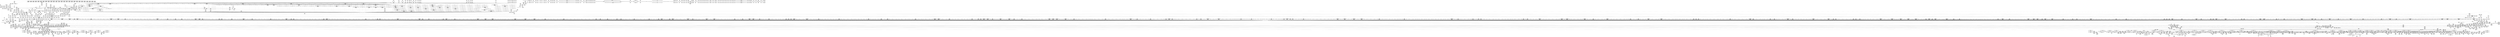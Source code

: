 digraph {
	CE0x3d51690 [shape=record,shape=Mrecord,label="{CE0x3d51690|common_mmap:tmp30|security/apparmor/lsm.c,485|*SummSink*}"]
	CE0x3e6ad20 [shape=record,shape=Mrecord,label="{CE0x3e6ad20|80:_i64,_:_CRE_579,580_}"]
	CE0x3e72990 [shape=record,shape=Mrecord,label="{CE0x3e72990|80:_i64,_:_CRE_136,140_|*MultipleSource*|security/apparmor/include/apparmor.h,117|*LoadInst*|security/apparmor/include/apparmor.h,117}"]
	CE0x3dcb660 [shape=record,shape=Mrecord,label="{CE0x3dcb660|i1_true|*Constant*}"]
	CE0x3ef9750 [shape=record,shape=Mrecord,label="{CE0x3ef9750|aa_cred_profile:tmp34|security/apparmor/include/context.h,101}"]
	CE0x3d52fb0 [shape=record,shape=Mrecord,label="{CE0x3d52fb0|common_mmap:tmp23|security/apparmor/lsm.c,483|*SummSink*}"]
	CE0x3dfb660 [shape=record,shape=Mrecord,label="{CE0x3dfb660|common_file_perm:tmp50|security/apparmor/lsm.c,448|*SummSource*}"]
	CE0x3e89c40 [shape=record,shape=Mrecord,label="{CE0x3e89c40|80:_i64,_:_CRE_1678,1679_}"]
	CE0x3d56360 [shape=record,shape=Mrecord,label="{CE0x3d56360|common_mmap:or10|security/apparmor/lsm.c,484|*SummSource*}"]
	CE0x3d2c020 [shape=record,shape=Mrecord,label="{CE0x3d2c020|16:_%struct.vfsmount*,_24:_%struct.dentry*,_32:_%struct.inode*,_408:_%struct.cred*,_456:_i8*,_:_CRE_56,57_}"]
	CE0x3d65540 [shape=record,shape=Mrecord,label="{CE0x3d65540|common_mmap:tmp6|*LoadInst*|security/apparmor/lsm.c,474|*SummSink*}"]
	CE0x3dffde0 [shape=record,shape=Mrecord,label="{CE0x3dffde0|80:_i64,_:_CRE_1267,1268_}"]
	CE0x3e63c70 [shape=record,shape=Mrecord,label="{CE0x3e63c70|80:_i64,_:_CRE_397,398_}"]
	CE0x3e15530 [shape=record,shape=Mrecord,label="{CE0x3e15530|0:_i16,_4:_i32,_8:_i16,_40:_%struct.super_block*,_:_SCMRE_138,139_}"]
	CE0x3e6a7d0 [shape=record,shape=Mrecord,label="{CE0x3e6a7d0|80:_i64,_:_CRE_574,575_}"]
	CE0x3da45a0 [shape=record,shape=Mrecord,label="{CE0x3da45a0|common_mmap:tmp32|security/apparmor/lsm.c,485}"]
	CE0x3e59840 [shape=record,shape=Mrecord,label="{CE0x3e59840|0:_i16,_4:_i32,_8:_i16,_40:_%struct.super_block*,_:_SCMRE_864,865_}"]
	CE0x3dabc00 [shape=record,shape=Mrecord,label="{CE0x3dabc00|common_file_perm:tmp42|security/apparmor/lsm.c,447|*SummSource*}"]
	CE0x3d5a830 [shape=record,shape=Mrecord,label="{CE0x3d5a830|16:_%struct.vfsmount*,_24:_%struct.dentry*,_32:_%struct.inode*,_408:_%struct.cred*,_456:_i8*,_:_CRE_184,185_}"]
	CE0x3d2f710 [shape=record,shape=Mrecord,label="{CE0x3d2f710|common_mmap:mask.1}"]
	CE0x3dee490 [shape=record,shape=Mrecord,label="{CE0x3dee490|0:_i16,_4:_i32,_8:_i16,_40:_%struct.super_block*,_:_SCMRE_250,251_}"]
	CE0x3db94d0 [shape=record,shape=Mrecord,label="{CE0x3db94d0|0:_i16,_4:_i32,_8:_i16,_40:_%struct.super_block*,_:_SCMRE_16,24_|*MultipleSource*|security/apparmor/lsm.c,435|security/apparmor/include/apparmor.h,117|Function::mediated_filesystem&Arg::inode::|*LoadInst*|include/linux/fs.h,1916}"]
	CE0x3de48a0 [shape=record,shape=Mrecord,label="{CE0x3de48a0|i64*_getelementptr_inbounds_(_16_x_i64_,_16_x_i64_*___llvm_gcov_ctr46,_i64_0,_i64_13)|*Constant*|*SummSink*}"]
	CE0x3d6a350 [shape=record,shape=Mrecord,label="{CE0x3d6a350|common_mmap:tmp19|security/apparmor/lsm.c,483|*SummSink*}"]
	CE0x3e45c30 [shape=record,shape=Mrecord,label="{CE0x3e45c30|0:_i16,_4:_i32,_8:_i16,_40:_%struct.super_block*,_:_SCMRE_298,299_}"]
	CE0x3d3f8a0 [shape=record,shape=Mrecord,label="{CE0x3d3f8a0|16:_%struct.vfsmount*,_24:_%struct.dentry*,_32:_%struct.inode*,_408:_%struct.cred*,_456:_i8*,_:_CRE_108,109_}"]
	CE0x3e52520 [shape=record,shape=Mrecord,label="{CE0x3e52520|0:_i16,_4:_i32,_8:_i16,_40:_%struct.super_block*,_:_SCMRE_599,600_}"]
	"CONST[source:0(mediator),value:0(static)][purpose:{operation}][SnkIdx:4]"
	CE0x3dade00 [shape=record,shape=Mrecord,label="{CE0x3dade00|common_file_perm:tmp6|*LoadInst*|security/apparmor/lsm.c,429|*SummSource*}"]
	CE0x3d30ba0 [shape=record,shape=Mrecord,label="{CE0x3d30ba0|apparmor_mmap_file:tmp2|*SummSink*}"]
	CE0x3e48b60 [shape=record,shape=Mrecord,label="{CE0x3e48b60|0:_i16,_4:_i32,_8:_i16,_40:_%struct.super_block*,_:_SCMRE_400,408_|*MultipleSource*|security/apparmor/lsm.c,435|security/apparmor/include/apparmor.h,117|Function::mediated_filesystem&Arg::inode::|*LoadInst*|include/linux/fs.h,1916}"]
	CE0x3e8a190 [shape=record,shape=Mrecord,label="{CE0x3e8a190|80:_i64,_:_CRE_1683,1684_}"]
	CE0x3ea5e80 [shape=record,shape=Mrecord,label="{CE0x3ea5e80|aa_file_perm:tmp5|security/apparmor/file.c,452}"]
	CE0x3d65cb0 [shape=record,shape=Mrecord,label="{CE0x3d65cb0|common_mmap:tmp16|security/apparmor/lsm.c,477|*SummSink*}"]
	CE0x3d92320 [shape=record,shape=Mrecord,label="{CE0x3d92320|aa_cred_profile:do.body5}"]
	CE0x3d690a0 [shape=record,shape=Mrecord,label="{CE0x3d690a0|common_mmap:and5|security/apparmor/lsm.c,483|*SummSource*}"]
	CE0x3db7550 [shape=record,shape=Mrecord,label="{CE0x3db7550|i32_1|*Constant*}"]
	CE0x3e863f0 [shape=record,shape=Mrecord,label="{CE0x3e863f0|80:_i64,_:_CRE_1625,1626_}"]
	CE0x3ee4c80 [shape=record,shape=Mrecord,label="{CE0x3ee4c80|aa_cred_profile:tmp25|security/apparmor/include/context.h,100}"]
	CE0x3dcc2b0 [shape=record,shape=Mrecord,label="{CE0x3dcc2b0|44:_i32,_48:_i16,_128:_i8*,_:_SCMRE_144,152_|*MultipleSource*|Function::aa_cred_profile&Arg::cred::|*LoadInst*|security/apparmor/lsm.c,429|security/apparmor/include/context.h,99}"]
	CE0x3e88a30 [shape=record,shape=Mrecord,label="{CE0x3e88a30|80:_i64,_:_CRE_1661,1662_}"]
	CE0x3d4a210 [shape=record,shape=Mrecord,label="{CE0x3d4a210|0:_i16,_4:_i32,_8:_i16,_40:_%struct.super_block*,_:_SCMRE_56,64_|*MultipleSource*|security/apparmor/lsm.c,435|security/apparmor/include/apparmor.h,117|Function::mediated_filesystem&Arg::inode::|*LoadInst*|include/linux/fs.h,1916}"]
	CE0x3d29590 [shape=record,shape=Mrecord,label="{CE0x3d29590|_ret_i32_%retval.0,_!dbg_!15500|security/apparmor/lsm.c,489}"]
	CE0x3d8a4d0 [shape=record,shape=Mrecord,label="{CE0x3d8a4d0|common_file_perm:tmp22|security/apparmor/lsm.c,432|*SummSink*}"]
	CE0x3dbc9d0 [shape=record,shape=Mrecord,label="{CE0x3dbc9d0|0:_i16,_4:_i32,_8:_i16,_40:_%struct.super_block*,_:_SCMRE_137,138_}"]
	CE0x3e10ce0 [shape=record,shape=Mrecord,label="{CE0x3e10ce0|i32_100|*Constant*|*SummSink*}"]
	CE0x3e56320 [shape=record,shape=Mrecord,label="{CE0x3e56320|0:_i16,_4:_i32,_8:_i16,_40:_%struct.super_block*,_:_SCMRE_688,692_|*MultipleSource*|security/apparmor/lsm.c,435|security/apparmor/include/apparmor.h,117|Function::mediated_filesystem&Arg::inode::|*LoadInst*|include/linux/fs.h,1916}"]
	CE0x3db1390 [shape=record,shape=Mrecord,label="{CE0x3db1390|aa_cred_profile:entry}"]
	CE0x3e4e6a0 [shape=record,shape=Mrecord,label="{CE0x3e4e6a0|0:_i16,_4:_i32,_8:_i16,_40:_%struct.super_block*,_:_SCMRE_559,560_}"]
	CE0x3ded010 [shape=record,shape=Mrecord,label="{CE0x3ded010|0:_i16,_4:_i32,_8:_i16,_40:_%struct.super_block*,_:_SCMRE_232,236_|*MultipleSource*|security/apparmor/lsm.c,435|security/apparmor/include/apparmor.h,117|Function::mediated_filesystem&Arg::inode::|*LoadInst*|include/linux/fs.h,1916}"]
	CE0x3dae050 [shape=record,shape=Mrecord,label="{CE0x3dae050|common_file_perm:tmp6|*LoadInst*|security/apparmor/lsm.c,429}"]
	CE0x3e6bf30 [shape=record,shape=Mrecord,label="{CE0x3e6bf30|80:_i64,_:_CRE_596,597_}"]
	CE0x3da5d00 [shape=record,shape=Mrecord,label="{CE0x3da5d00|common_file_perm:call15|security/apparmor/lsm.c,438|*SummSink*}"]
	CE0x3deedf0 [shape=record,shape=Mrecord,label="{CE0x3deedf0|0:_i16,_4:_i32,_8:_i16,_40:_%struct.super_block*,_:_SCMRE_256,257_}"]
	CE0x3de06a0 [shape=record,shape=Mrecord,label="{CE0x3de06a0|i64_15|*Constant*}"]
	CE0x3d2de60 [shape=record,shape=Mrecord,label="{CE0x3d2de60|common_mmap:land.lhs.true|*SummSink*}"]
	CE0x3eaeb30 [shape=record,shape=Mrecord,label="{CE0x3eaeb30|get_current:tmp}"]
	CE0x3ee40f0 [shape=record,shape=Mrecord,label="{CE0x3ee40f0|file_inode17:tmp3|*SummSource*}"]
	CE0x3e047c0 [shape=record,shape=Mrecord,label="{CE0x3e047c0|common_file_perm:call27|security/apparmor/lsm.c,449|*SummSink*}"]
	CE0x3e9c2f0 [shape=record,shape=Mrecord,label="{CE0x3e9c2f0|i64*_getelementptr_inbounds_(_2_x_i64_,_2_x_i64_*___llvm_gcov_ctr12,_i64_0,_i64_1)|*Constant*|*SummSource*}"]
	CE0x3eb4250 [shape=record,shape=Mrecord,label="{CE0x3eb4250|aa_cred_profile:tmp4|*LoadInst*|security/apparmor/include/context.h,99}"]
	CE0x3d2c560 [shape=record,shape=Mrecord,label="{CE0x3d2c560|16:_%struct.vfsmount*,_24:_%struct.dentry*,_32:_%struct.inode*,_408:_%struct.cred*,_456:_i8*,_:_CRE_59,60_}"]
	CE0x3e870b0 [shape=record,shape=Mrecord,label="{CE0x3e870b0|80:_i64,_:_CRE_1637,1638_}"]
	CE0x3d9d3d0 [shape=record,shape=Mrecord,label="{CE0x3d9d3d0|common_file_perm:cmp|security/apparmor/lsm.c,447|*SummSource*}"]
	CE0x3d2ed00 [shape=record,shape=Mrecord,label="{CE0x3d2ed00|i64*_getelementptr_inbounds_(_2_x_i64_,_2_x_i64_*___llvm_gcov_ctr95,_i64_0,_i64_1)|*Constant*|*SummSink*}"]
	CE0x3d3c580 [shape=record,shape=Mrecord,label="{CE0x3d3c580|common_file_perm:tmp30|security/apparmor/lsm.c,434}"]
	CE0x3e8b500 [shape=record,shape=Mrecord,label="{CE0x3e8b500|80:_i64,_:_CRE_1760,1764_|*MultipleSource*|security/apparmor/include/apparmor.h,117|*LoadInst*|security/apparmor/include/apparmor.h,117}"]
	CE0x3d6b5d0 [shape=record,shape=Mrecord,label="{CE0x3d6b5d0|common_mmap:and7|security/apparmor/lsm.c,483|*SummSource*}"]
	CE0x3e58610 [shape=record,shape=Mrecord,label="{CE0x3e58610|0:_i16,_4:_i32,_8:_i16,_40:_%struct.super_block*,_:_SCMRE_808,816_|*MultipleSource*|security/apparmor/lsm.c,435|security/apparmor/include/apparmor.h,117|Function::mediated_filesystem&Arg::inode::|*LoadInst*|include/linux/fs.h,1916}"]
	CE0x3e761c0 [shape=record,shape=Mrecord,label="{CE0x3e761c0|80:_i64,_:_CRE_376,380_|*MultipleSource*|security/apparmor/include/apparmor.h,117|*LoadInst*|security/apparmor/include/apparmor.h,117}"]
	CE0x3e55220 [shape=record,shape=Mrecord,label="{CE0x3e55220|0:_i16,_4:_i32,_8:_i16,_40:_%struct.super_block*,_:_SCMRE_648,656_|*MultipleSource*|security/apparmor/lsm.c,435|security/apparmor/include/apparmor.h,117|Function::mediated_filesystem&Arg::inode::|*LoadInst*|include/linux/fs.h,1916}"]
	CE0x3df8f00 [shape=record,shape=Mrecord,label="{CE0x3df8f00|i64_22|*Constant*|*SummSink*}"]
	CE0x3ddced0 [shape=record,shape=Mrecord,label="{CE0x3ddced0|0:_i16,_4:_i32,_8:_i16,_40:_%struct.super_block*,_:_SCMRE_179,180_}"]
	CE0x3e43cf0 [shape=record,shape=Mrecord,label="{CE0x3e43cf0|0:_i16,_4:_i32,_8:_i16,_40:_%struct.super_block*,_:_SCMRE_278,279_}"]
	CE0x3e48300 [shape=record,shape=Mrecord,label="{CE0x3e48300|0:_i16,_4:_i32,_8:_i16,_40:_%struct.super_block*,_:_SCMRE_376,384_|*MultipleSource*|security/apparmor/lsm.c,435|security/apparmor/include/apparmor.h,117|Function::mediated_filesystem&Arg::inode::|*LoadInst*|include/linux/fs.h,1916}"]
	CE0x3e8f9d0 [shape=record,shape=Mrecord,label="{CE0x3e8f9d0|__aa_current_profile:land.lhs.true|*SummSink*}"]
	CE0x3dcf3f0 [shape=record,shape=Mrecord,label="{CE0x3dcf3f0|44:_i32,_48:_i16,_128:_i8*,_:_SCMRE_48,52_|*MultipleSource*|Function::aa_cred_profile&Arg::cred::|*LoadInst*|security/apparmor/lsm.c,429|security/apparmor/include/context.h,99}"]
	CE0x3d93040 [shape=record,shape=Mrecord,label="{CE0x3d93040|GLOBAL:file_inode|*Constant*|*SummSink*}"]
	CE0x3dbcce0 [shape=record,shape=Mrecord,label="{CE0x3dbcce0|i32_14|*Constant*}"]
	CE0x3ddefa0 [shape=record,shape=Mrecord,label="{CE0x3ddefa0|0:_i16,_4:_i32,_8:_i16,_40:_%struct.super_block*,_:_SCMRE_200,201_}"]
	CE0x3e06090 [shape=record,shape=Mrecord,label="{CE0x3e06090|aa_file_perm:request|Function::aa_file_perm&Arg::request::}"]
	CE0x3d6fd10 [shape=record,shape=Mrecord,label="{CE0x3d6fd10|i64_3|*Constant*}"]
	CE0x3e9fa10 [shape=record,shape=Mrecord,label="{CE0x3e9fa10|mediated_filesystem:lnot|security/apparmor/include/apparmor.h,117|*SummSource*}"]
	CE0x3dc7e40 [shape=record,shape=Mrecord,label="{CE0x3dc7e40|mediated_filesystem:i_sb|security/apparmor/include/apparmor.h,117}"]
	CE0x3de0330 [shape=record,shape=Mrecord,label="{CE0x3de0330|_ret_i1_%lnot,_!dbg_!15473|security/apparmor/include/apparmor.h,117|*SummSink*}"]
	CE0x3e6fce0 [shape=record,shape=Mrecord,label="{CE0x3e6fce0|80:_i64,_:_CRE_896,1208_|*MultipleSource*|security/apparmor/include/apparmor.h,117|*LoadInst*|security/apparmor/include/apparmor.h,117}"]
	CE0x3d6ffa0 [shape=record,shape=Mrecord,label="{CE0x3d6ffa0|common_mmap:tobool1|security/apparmor/lsm.c,474|*SummSource*}"]
	CE0x3dfc1b0 [shape=record,shape=Mrecord,label="{CE0x3dfc1b0|80:_i64,_:_CRE_1210,1211_}"]
	CE0x3dff890 [shape=record,shape=Mrecord,label="{CE0x3dff890|80:_i64,_:_CRE_1262,1263_}"]
	CE0x3e75430 [shape=record,shape=Mrecord,label="{CE0x3e75430|80:_i64,_:_CRE_320,328_|*MultipleSource*|security/apparmor/include/apparmor.h,117|*LoadInst*|security/apparmor/include/apparmor.h,117}"]
	CE0x3e02a20 [shape=record,shape=Mrecord,label="{CE0x3e02a20|common_file_perm:tmp58|security/apparmor/lsm.c,451}"]
	CE0x3ebd960 [shape=record,shape=Mrecord,label="{CE0x3ebd960|_ret_%struct.inode*_%tmp4,_!dbg_!15470|include/linux/fs.h,1916|*SummSink*}"]
	CE0x3e643e0 [shape=record,shape=Mrecord,label="{CE0x3e643e0|80:_i64,_:_CRE_404,405_}"]
	CE0x3dfce10 [shape=record,shape=Mrecord,label="{CE0x3dfce10|80:_i64,_:_CRE_1222,1223_}"]
	CE0x3e88e70 [shape=record,shape=Mrecord,label="{CE0x3e88e70|80:_i64,_:_CRE_1665,1666_}"]
	CE0x3dc3b60 [shape=record,shape=Mrecord,label="{CE0x3dc3b60|_call_void_mcount()_#2}"]
	CE0x3d50eb0 [shape=record,shape=Mrecord,label="{CE0x3d50eb0|i64_14|*Constant*|*SummSink*}"]
	CE0x3e89d50 [shape=record,shape=Mrecord,label="{CE0x3e89d50|80:_i64,_:_CRE_1679,1680_}"]
	CE0x3d91d20 [shape=record,shape=Mrecord,label="{CE0x3d91d20|aa_cred_profile:tmp12|security/apparmor/include/context.h,100|*SummSource*}"]
	CE0x3e893c0 [shape=record,shape=Mrecord,label="{CE0x3e893c0|80:_i64,_:_CRE_1670,1671_}"]
	CE0x3ef8720 [shape=record,shape=Mrecord,label="{CE0x3ef8720|aa_cred_profile:tmp}"]
	CE0x3e986f0 [shape=record,shape=Mrecord,label="{CE0x3e986f0|aa_cred_profile:do.body6}"]
	CE0x3ded570 [shape=record,shape=Mrecord,label="{CE0x3ded570|0:_i16,_4:_i32,_8:_i16,_40:_%struct.super_block*,_:_SCMRE_241,242_}"]
	CE0x3d66590 [shape=record,shape=Mrecord,label="{CE0x3d66590|common_file_perm:entry|*SummSource*}"]
	CE0x3dfece0 [shape=record,shape=Mrecord,label="{CE0x3dfece0|80:_i64,_:_CRE_1251,1252_}"]
	CE0x3de3f10 [shape=record,shape=Mrecord,label="{CE0x3de3f10|aa_cred_profile:tmp27|security/apparmor/include/context.h,100|*SummSource*}"]
	CE0x3e5a830 [shape=record,shape=Mrecord,label="{CE0x3e5a830|0:_i16,_4:_i32,_8:_i16,_40:_%struct.super_block*,_:_SCMRE_873,874_}"]
	CE0x3dfcf20 [shape=record,shape=Mrecord,label="{CE0x3dfcf20|80:_i64,_:_CRE_1223,1224_}"]
	CE0x3d718f0 [shape=record,shape=Mrecord,label="{CE0x3d718f0|i64*_getelementptr_inbounds_(_19_x_i64_,_19_x_i64_*___llvm_gcov_ctr96,_i64_0,_i64_5)|*Constant*}"]
	CE0x3dcdf90 [shape=record,shape=Mrecord,label="{CE0x3dcdf90|common_file_perm:conv|security/apparmor/lsm.c,432}"]
	CE0x3e6a280 [shape=record,shape=Mrecord,label="{CE0x3e6a280|80:_i64,_:_CRE_569,570_}"]
	CE0x3e6b490 [shape=record,shape=Mrecord,label="{CE0x3e6b490|80:_i64,_:_CRE_586,587_}"]
	CE0x3d9d240 [shape=record,shape=Mrecord,label="{CE0x3d9d240|common_file_perm:tmp36|security/apparmor/lsm.c,447|*SummSource*}"]
	CE0x3dca030 [shape=record,shape=Mrecord,label="{CE0x3dca030|COLLAPSED:_GCMRE___llvm_gcov_ctr55_internal_global_2_x_i64_zeroinitializer:_elem_0:default:}"]
	CE0x3d3b910 [shape=record,shape=Mrecord,label="{CE0x3d3b910|common_mmap:if.end}"]
	CE0x3dcc010 [shape=record,shape=Mrecord,label="{CE0x3dcc010|common_file_perm:do.end7|*SummSink*}"]
	CE0x3e0da00 [shape=record,shape=Mrecord,label="{CE0x3e0da00|aa_cred_profile:tmp19|security/apparmor/include/context.h,100}"]
	CE0x3dbc170 [shape=record,shape=Mrecord,label="{CE0x3dbc170|44:_i32,_48:_i16,_128:_i8*,_:_SCMRE_4,8_|*MultipleSource*|Function::aa_cred_profile&Arg::cred::|*LoadInst*|security/apparmor/lsm.c,429|security/apparmor/include/context.h,99}"]
	CE0x3dc8dd0 [shape=record,shape=Mrecord,label="{CE0x3dc8dd0|i32_8|*Constant*|*SummSink*}"]
	CE0x3d68820 [shape=record,shape=Mrecord,label="{CE0x3d68820|common_mmap:or|security/apparmor/lsm.c,478|*SummSource*}"]
	CE0x3eb6e10 [shape=record,shape=Mrecord,label="{CE0x3eb6e10|aa_file_perm:bb|*SummSource*}"]
	CE0x3e46590 [shape=record,shape=Mrecord,label="{CE0x3e46590|0:_i16,_4:_i32,_8:_i16,_40:_%struct.super_block*,_:_SCMRE_304,305_}"]
	CE0x3d2df70 [shape=record,shape=Mrecord,label="{CE0x3d2df70|common_mmap:lor.lhs.false}"]
	"CONST[source:0(mediator),value:2(dynamic)][purpose:{object}][SnkIdx:2]"
	CE0x3d45f90 [shape=record,shape=Mrecord,label="{CE0x3d45f90|16:_%struct.vfsmount*,_24:_%struct.dentry*,_32:_%struct.inode*,_408:_%struct.cred*,_456:_i8*,_:_CRE_5,6_}"]
	CE0x3eb6040 [shape=record,shape=Mrecord,label="{CE0x3eb6040|file_inode17:tmp2|*SummSink*}"]
	CE0x3d40f60 [shape=record,shape=Mrecord,label="{CE0x3d40f60|16:_%struct.vfsmount*,_24:_%struct.dentry*,_32:_%struct.inode*,_408:_%struct.cred*,_456:_i8*,_:_CRE_121,122_}"]
	CE0x3e08b80 [shape=record,shape=Mrecord,label="{CE0x3e08b80|aa_cred_profile:bb|*SummSink*}"]
	CE0x3d946e0 [shape=record,shape=Mrecord,label="{CE0x3d946e0|common_file_perm:do.end9}"]
	CE0x3e64600 [shape=record,shape=Mrecord,label="{CE0x3e64600|80:_i64,_:_CRE_406,407_}"]
	CE0x3dcca00 [shape=record,shape=Mrecord,label="{CE0x3dcca00|_call_void_mcount()_#2|*SummSink*}"]
	CE0x3d691b0 [shape=record,shape=Mrecord,label="{CE0x3d691b0|common_mmap:and5|security/apparmor/lsm.c,483|*SummSink*}"]
	CE0x3d709c0 [shape=record,shape=Mrecord,label="{CE0x3d709c0|common_mmap:tmp7|security/apparmor/lsm.c,474|*SummSink*}"]
	CE0x3e7fe70 [shape=record,shape=Mrecord,label="{CE0x3e7fe70|80:_i64,_:_CRE_1307,1308_}"]
	CE0x3d4b210 [shape=record,shape=Mrecord,label="{CE0x3d4b210|16:_%struct.vfsmount*,_24:_%struct.dentry*,_32:_%struct.inode*,_408:_%struct.cred*,_456:_i8*,_:_CRE_147,148_}"]
	CE0x3d47080 [shape=record,shape=Mrecord,label="{CE0x3d47080|16:_%struct.vfsmount*,_24:_%struct.dentry*,_32:_%struct.inode*,_408:_%struct.cred*,_456:_i8*,_:_CRE_50,51_}"]
	CE0x3e64d70 [shape=record,shape=Mrecord,label="{CE0x3e64d70|80:_i64,_:_CRE_413,414_}"]
	CE0x3e5d260 [shape=record,shape=Mrecord,label="{CE0x3e5d260|0:_i16,_4:_i32,_8:_i16,_40:_%struct.super_block*,_:_SCMRE_900,901_}"]
	CE0x3d70010 [shape=record,shape=Mrecord,label="{CE0x3d70010|common_mmap:tobool1|security/apparmor/lsm.c,474|*SummSink*}"]
	CE0x3e881b0 [shape=record,shape=Mrecord,label="{CE0x3e881b0|80:_i64,_:_CRE_1653,1654_}"]
	CE0x3e9f100 [shape=record,shape=Mrecord,label="{CE0x3e9f100|mediated_filesystem:and|security/apparmor/include/apparmor.h,117}"]
	CE0x3e9bf30 [shape=record,shape=Mrecord,label="{CE0x3e9bf30|i32_138|*Constant*|*SummSource*}"]
	CE0x3d695e0 [shape=record,shape=Mrecord,label="{CE0x3d695e0|common_mmap:tobool6|security/apparmor/lsm.c,483|*SummSource*}"]
	CE0x3eb67d0 [shape=record,shape=Mrecord,label="{CE0x3eb67d0|get_current:tmp2}"]
	CE0x3e7f6d0 [shape=record,shape=Mrecord,label="{CE0x3e7f6d0|80:_i64,_:_CRE_1296,1300_|*MultipleSource*|security/apparmor/include/apparmor.h,117|*LoadInst*|security/apparmor/include/apparmor.h,117}"]
	CE0x3dd2eb0 [shape=record,shape=Mrecord,label="{CE0x3dd2eb0|aa_cred_profile:tmp6|security/apparmor/include/context.h,100|*SummSource*}"]
	CE0x3da2480 [shape=record,shape=Mrecord,label="{CE0x3da2480|i32_-1|*Constant*|*SummSink*}"]
	CE0x3d88ba0 [shape=record,shape=Mrecord,label="{CE0x3d88ba0|aa_cred_profile:tmp3|*SummSink*}"]
	CE0x3e664d0 [shape=record,shape=Mrecord,label="{CE0x3e664d0|80:_i64,_:_CRE_435,436_}"]
	CE0x3ea0720 [shape=record,shape=Mrecord,label="{CE0x3ea0720|__aa_current_profile:tmp2}"]
	CE0x3d6abb0 [shape=record,shape=Mrecord,label="{CE0x3d6abb0|common_mmap:tmp21|security/apparmor/lsm.c,483|*SummSource*}"]
	CE0x3d929f0 [shape=record,shape=Mrecord,label="{CE0x3d929f0|0:_i16,_4:_i32,_8:_i16,_40:_%struct.super_block*,_:_SCMRE_76,80_|*MultipleSource*|security/apparmor/lsm.c,435|security/apparmor/include/apparmor.h,117|Function::mediated_filesystem&Arg::inode::|*LoadInst*|include/linux/fs.h,1916}"]
	CE0x3db8d40 [shape=record,shape=Mrecord,label="{CE0x3db8d40|common_file_perm:tmp24|security/apparmor/lsm.c,432|*SummSource*}"]
	CE0x3e5fb00 [shape=record,shape=Mrecord,label="{CE0x3e5fb00|0:_i16,_4:_i32,_8:_i16,_40:_%struct.super_block*,_:_SCMRE_926,927_}"]
	CE0x3e8c480 [shape=record,shape=Mrecord,label="{CE0x3e8c480|80:_i64,_:_CRE_1824,1828_|*MultipleSource*|security/apparmor/include/apparmor.h,117|*LoadInst*|security/apparmor/include/apparmor.h,117}"]
	CE0x3e05a40 [shape=record,shape=Mrecord,label="{CE0x3e05a40|aa_file_perm:profile|Function::aa_file_perm&Arg::profile::|*SummSink*}"]
	CE0x3d6f650 [shape=record,shape=Mrecord,label="{CE0x3d6f650|common_mmap:tmp15|security/apparmor/lsm.c,477}"]
	CE0x3dde640 [shape=record,shape=Mrecord,label="{CE0x3dde640|0:_i16,_4:_i32,_8:_i16,_40:_%struct.super_block*,_:_SCMRE_194,195_}"]
	CE0x3e83600 [shape=record,shape=Mrecord,label="{CE0x3e83600|80:_i64,_:_CRE_1360,1361_}"]
	CE0x3e6cb90 [shape=record,shape=Mrecord,label="{CE0x3e6cb90|80:_i64,_:_CRE_608,609_}"]
	CE0x3e88d60 [shape=record,shape=Mrecord,label="{CE0x3e88d60|80:_i64,_:_CRE_1664,1665_}"]
	CE0x3e8d400 [shape=record,shape=Mrecord,label="{CE0x3e8d400|80:_i64,_:_CRE_1874,1875_}"]
	CE0x3d932f0 [shape=record,shape=Mrecord,label="{CE0x3d932f0|file_inode:entry|*SummSource*}"]
	CE0x3e884e0 [shape=record,shape=Mrecord,label="{CE0x3e884e0|80:_i64,_:_CRE_1656,1657_}"]
	CE0x3d3dea0 [shape=record,shape=Mrecord,label="{CE0x3d3dea0|16:_%struct.vfsmount*,_24:_%struct.dentry*,_32:_%struct.inode*,_408:_%struct.cred*,_456:_i8*,_:_CRE_132,136_|*MultipleSource*|Function::apparmor_mmap_file&Arg::file::|Function::common_mmap&Arg::file::|security/apparmor/lsm.c,474}"]
	CE0x3d60c80 [shape=record,shape=Mrecord,label="{CE0x3d60c80|16:_%struct.vfsmount*,_24:_%struct.dentry*,_32:_%struct.inode*,_408:_%struct.cred*,_456:_i8*,_:_CRE_336,344_|*MultipleSource*|Function::apparmor_mmap_file&Arg::file::|Function::common_mmap&Arg::file::|security/apparmor/lsm.c,474}"]
	CE0x3d3b760 [shape=record,shape=Mrecord,label="{CE0x3d3b760|common_mmap:if.end16|*SummSource*}"]
	CE0x3d8f1f0 [shape=record,shape=Mrecord,label="{CE0x3d8f1f0|common_file_perm:tmp7|security/apparmor/lsm.c,432|*SummSink*}"]
	CE0x3e60140 [shape=record,shape=Mrecord,label="{CE0x3e60140|0:_i16,_4:_i32,_8:_i16,_40:_%struct.super_block*,_:_SCMRE_930,931_}"]
	CE0x3e48600 [shape=record,shape=Mrecord,label="{CE0x3e48600|0:_i16,_4:_i32,_8:_i16,_40:_%struct.super_block*,_:_SCMRE_384,388_|*MultipleSource*|security/apparmor/lsm.c,435|security/apparmor/include/apparmor.h,117|Function::mediated_filesystem&Arg::inode::|*LoadInst*|include/linux/fs.h,1916}"]
	CE0x3e956f0 [shape=record,shape=Mrecord,label="{CE0x3e956f0|i64*_getelementptr_inbounds_(_16_x_i64_,_16_x_i64_*___llvm_gcov_ctr46,_i64_0,_i64_15)|*Constant*}"]
	CE0x3e823f0 [shape=record,shape=Mrecord,label="{CE0x3e823f0|80:_i64,_:_CRE_1343,1344_}"]
	CE0x3db18b0 [shape=record,shape=Mrecord,label="{CE0x3db18b0|44:_i32,_48:_i16,_128:_i8*,_:_SCMRE_24,28_|*MultipleSource*|Function::aa_cred_profile&Arg::cred::|*LoadInst*|security/apparmor/lsm.c,429|security/apparmor/include/context.h,99}"]
	CE0x3dd2170 [shape=record,shape=Mrecord,label="{CE0x3dd2170|common_file_perm:lor.lhs.false|*SummSink*}"]
	CE0x3d47bb0 [shape=record,shape=Mrecord,label="{CE0x3d47bb0|0:_i16,_4:_i32,_8:_i16,_40:_%struct.super_block*,_:_SCMRE_48,56_|*MultipleSource*|security/apparmor/lsm.c,435|security/apparmor/include/apparmor.h,117|Function::mediated_filesystem&Arg::inode::|*LoadInst*|include/linux/fs.h,1916}"]
	CE0x3e06370 [shape=record,shape=Mrecord,label="{CE0x3e06370|aa_file_perm:request|Function::aa_file_perm&Arg::request::|*SummSink*}"]
	CE0x3ee78f0 [shape=record,shape=Mrecord,label="{CE0x3ee78f0|GLOBAL:aa_path_perm|*Constant*|*SummSink*}"]
	CE0x3ebe970 [shape=record,shape=Mrecord,label="{CE0x3ebe970|aa_file_perm:tmp5|security/apparmor/file.c,452|*SummSource*}"]
	CE0x3d6f520 [shape=record,shape=Mrecord,label="{CE0x3d6f520|common_mmap:tmp14|security/apparmor/lsm.c,477|*SummSink*}"]
	"CONST[source:2(external),value:0(static)][purpose:{operation}][SrcIdx:5]"
	CE0x3d4e4f0 [shape=record,shape=Mrecord,label="{CE0x3d4e4f0|common_file_perm:tmp15|security/apparmor/lsm.c,432|*SummSink*}"]
	CE0x3e4c0a0 [shape=record,shape=Mrecord,label="{CE0x3e4c0a0|0:_i16,_4:_i32,_8:_i16,_40:_%struct.super_block*,_:_SCMRE_500,504_|*MultipleSource*|security/apparmor/lsm.c,435|security/apparmor/include/apparmor.h,117|Function::mediated_filesystem&Arg::inode::|*LoadInst*|include/linux/fs.h,1916}"]
	CE0x3e71a20 [shape=record,shape=Mrecord,label="{CE0x3e71a20|80:_i64,_:_CRE_80,88_|*MultipleSource*|security/apparmor/include/apparmor.h,117|*LoadInst*|security/apparmor/include/apparmor.h,117}"]
	CE0x3da6c20 [shape=record,shape=Mrecord,label="{CE0x3da6c20|common_mmap:call|security/apparmor/lsm.c,488|*SummSink*}"]
	CE0x3dd1d60 [shape=record,shape=Mrecord,label="{CE0x3dd1d60|44:_i32,_48:_i16,_128:_i8*,_:_SCMRE_112,120_|*MultipleSource*|Function::aa_cred_profile&Arg::cred::|*LoadInst*|security/apparmor/lsm.c,429|security/apparmor/include/context.h,99}"]
	CE0x3e6cca0 [shape=record,shape=Mrecord,label="{CE0x3e6cca0|80:_i64,_:_CRE_609,610_}"]
	CE0x3da36d0 [shape=record,shape=Mrecord,label="{CE0x3da36d0|common_file_perm:tobool25|security/apparmor/lsm.c,448|*SummSource*}"]
	CE0x3d4bcd0 [shape=record,shape=Mrecord,label="{CE0x3d4bcd0|common_mmap:tmp1|*SummSource*}"]
	CE0x3e73340 [shape=record,shape=Mrecord,label="{CE0x3e73340|80:_i64,_:_CRE_184,188_|*MultipleSource*|security/apparmor/include/apparmor.h,117|*LoadInst*|security/apparmor/include/apparmor.h,117}"]
	CE0x3dad3a0 [shape=record,shape=Mrecord,label="{CE0x3dad3a0|i64_21|*Constant*|*SummSource*}"]
	CE0x3d53490 [shape=record,shape=Mrecord,label="{CE0x3d53490|common_mmap:tmp24|security/apparmor/lsm.c,483|*SummSink*}"]
	CE0x3de1dc0 [shape=record,shape=Mrecord,label="{CE0x3de1dc0|i64*_getelementptr_inbounds_(_2_x_i64_,_2_x_i64_*___llvm_gcov_ctr112,_i64_0,_i64_1)|*Constant*|*SummSource*}"]
	CE0x3d24cd0 [shape=record,shape=Mrecord,label="{CE0x3d24cd0|common_mmap:prot|Function::common_mmap&Arg::prot::|*SummSource*}"]
	CE0x3d5a130 [shape=record,shape=Mrecord,label="{CE0x3d5a130|16:_%struct.vfsmount*,_24:_%struct.dentry*,_32:_%struct.inode*,_408:_%struct.cred*,_456:_i8*,_:_CRE_180,181_}"]
	CE0x3e069b0 [shape=record,shape=Mrecord,label="{CE0x3e069b0|i64*_getelementptr_inbounds_(_28_x_i64_,_28_x_i64_*___llvm_gcov_ctr87,_i64_0,_i64_26)|*Constant*}"]
	CE0x3d8bb00 [shape=record,shape=Mrecord,label="{CE0x3d8bb00|aa_cred_profile:lnot|security/apparmor/include/context.h,100}"]
	CE0x3d3b640 [shape=record,shape=Mrecord,label="{CE0x3d3b640|common_mmap:if.end16}"]
	CE0x3e578f0 [shape=record,shape=Mrecord,label="{CE0x3e578f0|0:_i16,_4:_i32,_8:_i16,_40:_%struct.super_block*,_:_SCMRE_760,768_|*MultipleSource*|security/apparmor/lsm.c,435|security/apparmor/include/apparmor.h,117|Function::mediated_filesystem&Arg::inode::|*LoadInst*|include/linux/fs.h,1916}"]
	CE0x3e97e10 [shape=record,shape=Mrecord,label="{CE0x3e97e10|GLOBAL:__llvm_gcov_ctr58|Global_var:__llvm_gcov_ctr58}"]
	CE0x3d705e0 [shape=record,shape=Mrecord,label="{CE0x3d705e0|i64_4|*Constant*}"]
	CE0x3dfe790 [shape=record,shape=Mrecord,label="{CE0x3dfe790|80:_i64,_:_CRE_1246,1247_}"]
	CE0x3e6cab0 [shape=record,shape=Mrecord,label="{CE0x3e6cab0|80:_i64,_:_CRE_607,608_}"]
	CE0x3dc1a40 [shape=record,shape=Mrecord,label="{CE0x3dc1a40|common_file_perm:tmp28|security/apparmor/lsm.c,434|*SummSource*}"]
	CE0x3e623f0 [shape=record,shape=Mrecord,label="{CE0x3e623f0|0:_i16,_4:_i32,_8:_i16,_40:_%struct.super_block*,_:_SCMRE_984,988_|*MultipleSource*|security/apparmor/lsm.c,435|security/apparmor/include/apparmor.h,117|Function::mediated_filesystem&Arg::inode::|*LoadInst*|include/linux/fs.h,1916}"]
	CE0x3e653d0 [shape=record,shape=Mrecord,label="{CE0x3e653d0|80:_i64,_:_CRE_419,420_}"]
	CE0x3e675d0 [shape=record,shape=Mrecord,label="{CE0x3e675d0|80:_i64,_:_CRE_451,452_}"]
	CE0x3e86720 [shape=record,shape=Mrecord,label="{CE0x3e86720|80:_i64,_:_CRE_1628,1629_}"]
	CE0x3dd24d0 [shape=record,shape=Mrecord,label="{CE0x3dd24d0|common_file_perm:do.body5|*SummSink*}"]
	CE0x3e6cfd0 [shape=record,shape=Mrecord,label="{CE0x3e6cfd0|80:_i64,_:_CRE_612,613_}"]
	CE0x3e14fd0 [shape=record,shape=Mrecord,label="{CE0x3e14fd0|__aa_current_profile:call|security/apparmor/include/context.h,138|*SummSource*}"]
	CE0x3d2cc60 [shape=record,shape=Mrecord,label="{CE0x3d2cc60|16:_%struct.vfsmount*,_24:_%struct.dentry*,_32:_%struct.inode*,_408:_%struct.cred*,_456:_i8*,_:_CRE_63,64_}"]
	CE0x3e95a60 [shape=record,shape=Mrecord,label="{CE0x3e95a60|i64*_getelementptr_inbounds_(_2_x_i64_,_2_x_i64_*___llvm_gcov_ctr12,_i64_0,_i64_1)|*Constant*}"]
	CE0x3e69980 [shape=record,shape=Mrecord,label="{CE0x3e69980|80:_i64,_:_CRE_561,562_}"]
	CE0x3e8a6e0 [shape=record,shape=Mrecord,label="{CE0x3e8a6e0|80:_i64,_:_CRE_1688,1696_|*MultipleSource*|security/apparmor/include/apparmor.h,117|*LoadInst*|security/apparmor/include/apparmor.h,117}"]
	CE0x3d2ff90 [shape=record,shape=Mrecord,label="{CE0x3d2ff90|common_mmap:f_security|security/apparmor/lsm.c,474|*SummSink*}"]
	CE0x3d50fb0 [shape=record,shape=Mrecord,label="{CE0x3d50fb0|common_mmap:tmp29|security/apparmor/lsm.c,485}"]
	CE0x3ea4680 [shape=record,shape=Mrecord,label="{CE0x3ea4680|__aa_current_profile:tmp13|security/apparmor/include/context.h,138|*SummSource*}"]
	CE0x3d5bd30 [shape=record,shape=Mrecord,label="{CE0x3d5bd30|16:_%struct.vfsmount*,_24:_%struct.dentry*,_32:_%struct.inode*,_408:_%struct.cred*,_456:_i8*,_:_CRE_196,197_}"]
	CE0x3ebf260 [shape=record,shape=Mrecord,label="{CE0x3ebf260|_ret_i32_%call17,_!dbg_!15526|security/apparmor/file.c,307|*SummSource*}"]
	CE0x3dff120 [shape=record,shape=Mrecord,label="{CE0x3dff120|80:_i64,_:_CRE_1255,1256_}"]
	CE0x3e4fc80 [shape=record,shape=Mrecord,label="{CE0x3e4fc80|0:_i16,_4:_i32,_8:_i16,_40:_%struct.super_block*,_:_SCMRE_573,574_}"]
	CE0x3dff780 [shape=record,shape=Mrecord,label="{CE0x3dff780|80:_i64,_:_CRE_1261,1262_}"]
	CE0x3dc3290 [shape=record,shape=Mrecord,label="{CE0x3dc3290|GLOBAL:__llvm_gcov_ctr46|Global_var:__llvm_gcov_ctr46|*SummSink*}"]
	CE0x3d5b2b0 [shape=record,shape=Mrecord,label="{CE0x3d5b2b0|16:_%struct.vfsmount*,_24:_%struct.dentry*,_32:_%struct.inode*,_408:_%struct.cred*,_456:_i8*,_:_CRE_190,191_}"]
	CE0x3ea6070 [shape=record,shape=Mrecord,label="{CE0x3ea6070|aa_file_perm:mode|security/apparmor/file.c,451|*SummSink*}"]
	CE0x3d49e50 [shape=record,shape=Mrecord,label="{CE0x3d49e50|common_file_perm:tmp4|*LoadInst*|security/apparmor/lsm.c,428|*SummSink*}"]
	CE0x3d585f0 [shape=record,shape=Mrecord,label="{CE0x3d585f0|common_mmap:if.then14|*SummSource*}"]
	CE0x3d6ce20 [shape=record,shape=Mrecord,label="{CE0x3d6ce20|common_mmap:or15|security/apparmor/lsm.c,486|*SummSink*}"]
	CE0x3dd6ee0 [shape=record,shape=Mrecord,label="{CE0x3dd6ee0|44:_i32,_48:_i16,_128:_i8*,_:_SCMRE_128,136_|*MultipleSource*|Function::aa_cred_profile&Arg::cred::|*LoadInst*|security/apparmor/lsm.c,429|security/apparmor/include/context.h,99}"]
	CE0x3e71de0 [shape=record,shape=Mrecord,label="{CE0x3e71de0|80:_i64,_:_CRE_96,104_|*MultipleSource*|security/apparmor/include/apparmor.h,117|*LoadInst*|security/apparmor/include/apparmor.h,117}"]
	CE0x3e85e50 [shape=record,shape=Mrecord,label="{CE0x3e85e50|80:_i64,_:_CRE_1619,1620_}"]
	CE0x3e75620 [shape=record,shape=Mrecord,label="{CE0x3e75620|80:_i64,_:_CRE_328,336_|*MultipleSource*|security/apparmor/include/apparmor.h,117|*LoadInst*|security/apparmor/include/apparmor.h,117}"]
	CE0x3e5ffb0 [shape=record,shape=Mrecord,label="{CE0x3e5ffb0|0:_i16,_4:_i32,_8:_i16,_40:_%struct.super_block*,_:_SCMRE_929,930_}"]
	CE0x3e054d0 [shape=record,shape=Mrecord,label="{CE0x3e054d0|aa_file_perm:op|Function::aa_file_perm&Arg::op::|*SummSource*}"]
	CE0x3e81ea0 [shape=record,shape=Mrecord,label="{CE0x3e81ea0|80:_i64,_:_CRE_1338,1339_}"]
	CE0x3d59db0 [shape=record,shape=Mrecord,label="{CE0x3d59db0|16:_%struct.vfsmount*,_24:_%struct.dentry*,_32:_%struct.inode*,_408:_%struct.cred*,_456:_i8*,_:_CRE_178,179_}"]
	CE0x3e89910 [shape=record,shape=Mrecord,label="{CE0x3e89910|80:_i64,_:_CRE_1675,1676_}"]
	CE0x3d56e30 [shape=record,shape=Mrecord,label="{CE0x3d56e30|16:_%struct.vfsmount*,_24:_%struct.dentry*,_32:_%struct.inode*,_408:_%struct.cred*,_456:_i8*,_:_CRE_95,96_}"]
	CE0x3d999d0 [shape=record,shape=Mrecord,label="{CE0x3d999d0|0:_i16,_4:_i32,_8:_i16,_40:_%struct.super_block*,_:_SCMRE_176,177_}"]
	CE0x3d674e0 [shape=record,shape=Mrecord,label="{CE0x3d674e0|common_file_perm:mask|Function::common_file_perm&Arg::mask::|*SummSink*}"]
	CE0x3e9bc10 [shape=record,shape=Mrecord,label="{CE0x3e9bc10|GLOBAL:lockdep_rcu_suspicious|*Constant*|*SummSink*}"]
	CE0x3d60100 [shape=record,shape=Mrecord,label="{CE0x3d60100|16:_%struct.vfsmount*,_24:_%struct.dentry*,_32:_%struct.inode*,_408:_%struct.cred*,_456:_i8*,_:_CRE_316,320_|*MultipleSource*|Function::apparmor_mmap_file&Arg::file::|Function::common_mmap&Arg::file::|security/apparmor/lsm.c,474}"]
	CE0x3db1fc0 [shape=record,shape=Mrecord,label="{CE0x3db1fc0|mediated_filesystem:tmp1|*SummSink*}"]
	CE0x3de4ce0 [shape=record,shape=Mrecord,label="{CE0x3de4ce0|aa_cred_profile:tmp28|security/apparmor/include/context.h,100|*SummSource*}"]
	CE0x3d67bb0 [shape=record,shape=Mrecord,label="{CE0x3d67bb0|i64*_getelementptr_inbounds_(_19_x_i64_,_19_x_i64_*___llvm_gcov_ctr96,_i64_0,_i64_18)|*Constant*}"]
	CE0x3d485d0 [shape=record,shape=Mrecord,label="{CE0x3d485d0|16:_%struct.vfsmount*,_24:_%struct.dentry*,_32:_%struct.inode*,_408:_%struct.cred*,_456:_i8*,_:_CRE_72,73_}"]
	CE0x3e54f50 [shape=record,shape=Mrecord,label="{CE0x3e54f50|0:_i16,_4:_i32,_8:_i16,_40:_%struct.super_block*,_:_SCMRE_640,648_|*MultipleSource*|security/apparmor/lsm.c,435|security/apparmor/include/apparmor.h,117|Function::mediated_filesystem&Arg::inode::|*LoadInst*|include/linux/fs.h,1916}"]
	CE0x3e9d6e0 [shape=record,shape=Mrecord,label="{CE0x3e9d6e0|aa_file_perm:uid|security/apparmor/file.c,451}"]
	CE0x3e8d020 [shape=record,shape=Mrecord,label="{CE0x3e8d020|80:_i64,_:_CRE_1872,1873_}"]
	CE0x3db2cf0 [shape=record,shape=Mrecord,label="{CE0x3db2cf0|aa_cred_profile:cred|Function::aa_cred_profile&Arg::cred::|*SummSource*}"]
	CE0x3d33b40 [shape=record,shape=Mrecord,label="{CE0x3d33b40|apparmor_mmap_file:file|Function::apparmor_mmap_file&Arg::file::|*SummSource*}"]
	CE0x3d6b010 [shape=record,shape=Mrecord,label="{CE0x3d6b010|common_mmap:tmp22|security/apparmor/lsm.c,483|*SummSource*}"]
	CE0x3e5ab50 [shape=record,shape=Mrecord,label="{CE0x3e5ab50|0:_i16,_4:_i32,_8:_i16,_40:_%struct.super_block*,_:_SCMRE_875,876_}"]
	CE0x3ee7bd0 [shape=record,shape=Mrecord,label="{CE0x3ee7bd0|aa_path_perm:entry|*SummSink*}"]
	CE0x3e66800 [shape=record,shape=Mrecord,label="{CE0x3e66800|80:_i64,_:_CRE_438,439_}"]
	CE0x3d52930 [shape=record,shape=Mrecord,label="{CE0x3d52930|16:_%struct.vfsmount*,_24:_%struct.dentry*,_32:_%struct.inode*,_408:_%struct.cred*,_456:_i8*,_:_CRE_165,166_}"]
	CE0x3e5f1a0 [shape=record,shape=Mrecord,label="{CE0x3e5f1a0|0:_i16,_4:_i32,_8:_i16,_40:_%struct.super_block*,_:_SCMRE_920,921_}"]
	CE0x3db8020 [shape=record,shape=Mrecord,label="{CE0x3db8020|aa_cred_profile:do.cond}"]
	CE0x3d6ed60 [shape=record,shape=Mrecord,label="{CE0x3d6ed60|i64_7|*Constant*|*SummSink*}"]
	CE0x3dac880 [shape=record,shape=Mrecord,label="{CE0x3dac880|common_file_perm:tmp45|security/apparmor/lsm.c,447}"]
	CE0x3e0b6a0 [shape=record,shape=Mrecord,label="{CE0x3e0b6a0|i64*_getelementptr_inbounds_(_16_x_i64_,_16_x_i64_*___llvm_gcov_ctr46,_i64_0,_i64_9)|*Constant*}"]
	CE0x3d40da0 [shape=record,shape=Mrecord,label="{CE0x3d40da0|16:_%struct.vfsmount*,_24:_%struct.dentry*,_32:_%struct.inode*,_408:_%struct.cred*,_456:_i8*,_:_CRE_120,121_}"]
	CE0x3db27e0 [shape=record,shape=Mrecord,label="{CE0x3db27e0|aa_cred_profile:tmp9|security/apparmor/include/context.h,100|*SummSource*}"]
	CE0x3d3bf50 [shape=record,shape=Mrecord,label="{CE0x3d3bf50|i32_2|*Constant*}"]
	CE0x3e70290 [shape=record,shape=Mrecord,label="{CE0x3e70290|mediated_filesystem:s_flags|security/apparmor/include/apparmor.h,117|*SummSink*}"]
	CE0x3df0880 [shape=record,shape=Mrecord,label="{CE0x3df0880|0:_i16,_4:_i32,_8:_i16,_40:_%struct.super_block*,_:_SCMRE_273,274_}"]
	CE0x3d47620 [shape=record,shape=Mrecord,label="{CE0x3d47620|16:_%struct.vfsmount*,_24:_%struct.dentry*,_32:_%struct.inode*,_408:_%struct.cred*,_456:_i8*,_:_CRE_53,54_}"]
	CE0x3df0ba0 [shape=record,shape=Mrecord,label="{CE0x3df0ba0|0:_i16,_4:_i32,_8:_i16,_40:_%struct.super_block*,_:_SCMRE_275,276_}"]
	CE0x3dac160 [shape=record,shape=Mrecord,label="{CE0x3dac160|common_file_perm:tmp43|security/apparmor/lsm.c,447|*SummSink*}"]
	CE0x3e13be0 [shape=record,shape=Mrecord,label="{CE0x3e13be0|0:_i16,_4:_i32,_8:_i16,_40:_%struct.super_block*,_:_SCMRE_143,144_}"]
	CE0x3e9f4a0 [shape=record,shape=Mrecord,label="{CE0x3e9f4a0|mediated_filesystem:tobool|security/apparmor/include/apparmor.h,117|*SummSource*}"]
	CE0x3de4d50 [shape=record,shape=Mrecord,label="{CE0x3de4d50|aa_cred_profile:tmp28|security/apparmor/include/context.h,100|*SummSink*}"]
	CE0x3e6e620 [shape=record,shape=Mrecord,label="{CE0x3e6e620|80:_i64,_:_CRE_640,648_|*MultipleSource*|security/apparmor/include/apparmor.h,117|*LoadInst*|security/apparmor/include/apparmor.h,117}"]
	CE0x3e5a6a0 [shape=record,shape=Mrecord,label="{CE0x3e5a6a0|0:_i16,_4:_i32,_8:_i16,_40:_%struct.super_block*,_:_SCMRE_872,873_}"]
	CE0x3e50130 [shape=record,shape=Mrecord,label="{CE0x3e50130|0:_i16,_4:_i32,_8:_i16,_40:_%struct.super_block*,_:_SCMRE_576,577_}"]
	CE0x3db0a80 [shape=record,shape=Mrecord,label="{CE0x3db0a80|common_file_perm:land.lhs.true|*SummSource*}"]
	CE0x3de2690 [shape=record,shape=Mrecord,label="{CE0x3de2690|_call_void_mcount()_#2|*SummSource*}"]
	CE0x3eae4b0 [shape=record,shape=Mrecord,label="{CE0x3eae4b0|%struct.task_struct*_(%struct.task_struct**)*_asm_movq_%gs:$_1:P_,$0_,_r,im,_dirflag_,_fpsr_,_flags_}"]
	CE0x3e85330 [shape=record,shape=Mrecord,label="{CE0x3e85330|80:_i64,_:_CRE_1596,1600_|*MultipleSource*|security/apparmor/include/apparmor.h,117|*LoadInst*|security/apparmor/include/apparmor.h,117}"]
	CE0x3dbb010 [shape=record,shape=Mrecord,label="{CE0x3dbb010|common_file_perm:tmp20|security/apparmor/lsm.c,432|*SummSink*}"]
	CE0x3e80b80 [shape=record,shape=Mrecord,label="{CE0x3e80b80|80:_i64,_:_CRE_1320,1321_}"]
	CE0x3d41260 [shape=record,shape=Mrecord,label="{CE0x3d41260|16:_%struct.vfsmount*,_24:_%struct.dentry*,_32:_%struct.inode*,_408:_%struct.cred*,_456:_i8*,_:_CRE_123,124_}"]
	CE0x3e11df0 [shape=record,shape=Mrecord,label="{CE0x3e11df0|i64*_getelementptr_inbounds_(_16_x_i64_,_16_x_i64_*___llvm_gcov_ctr46,_i64_0,_i64_1)|*Constant*|*SummSink*}"]
	CE0x3dd5a50 [shape=record,shape=Mrecord,label="{CE0x3dd5a50|common_file_perm:do.body}"]
	CE0x3df06f0 [shape=record,shape=Mrecord,label="{CE0x3df06f0|0:_i16,_4:_i32,_8:_i16,_40:_%struct.super_block*,_:_SCMRE_272,273_}"]
	CE0x3e4ac50 [shape=record,shape=Mrecord,label="{CE0x3e4ac50|0:_i16,_4:_i32,_8:_i16,_40:_%struct.super_block*,_:_SCMRE_477,478_}"]
	CE0x3e87b50 [shape=record,shape=Mrecord,label="{CE0x3e87b50|80:_i64,_:_CRE_1647,1648_}"]
	CE0x3d339e0 [shape=record,shape=Mrecord,label="{CE0x3d339e0|apparmor_mmap_file:file|Function::apparmor_mmap_file&Arg::file::}"]
	CE0x3ea0d00 [shape=record,shape=Mrecord,label="{CE0x3ea0d00|i64*_getelementptr_inbounds_(_11_x_i64_,_11_x_i64_*___llvm_gcov_ctr58,_i64_0,_i64_6)|*Constant*}"]
	CE0x3e674c0 [shape=record,shape=Mrecord,label="{CE0x3e674c0|80:_i64,_:_CRE_450,451_}"]
	CE0x3e93b30 [shape=record,shape=Mrecord,label="{CE0x3e93b30|_call_void_mcount()_#2}"]
	CE0x3e05dd0 [shape=record,shape=Mrecord,label="{CE0x3e05dd0|aa_file_perm:file|Function::aa_file_perm&Arg::file::|*SummSource*}"]
	CE0x3dc6440 [shape=record,shape=Mrecord,label="{CE0x3dc6440|common_file_perm:tmp1|*SummSink*}"]
	CE0x3e03330 [shape=record,shape=Mrecord,label="{CE0x3e03330|i64*_getelementptr_inbounds_(_28_x_i64_,_28_x_i64_*___llvm_gcov_ctr87,_i64_0,_i64_27)|*Constant*|*SummSource*}"]
	CE0x3d91690 [shape=record,shape=Mrecord,label="{CE0x3d91690|aa_cred_profile:security|security/apparmor/include/context.h,99}"]
	CE0x3eb18c0 [shape=record,shape=Mrecord,label="{CE0x3eb18c0|aa_cred_profile:lnot3|security/apparmor/include/context.h,100}"]
	CE0x3d36340 [shape=record,shape=Mrecord,label="{CE0x3d36340|%struct.file*_null|*Constant*}"]
	CE0x3dedcc0 [shape=record,shape=Mrecord,label="{CE0x3dedcc0|0:_i16,_4:_i32,_8:_i16,_40:_%struct.super_block*,_:_SCMRE_245,246_}"]
	CE0x3ee2d80 [shape=record,shape=Mrecord,label="{CE0x3ee2d80|file_inode17:tmp1|*SummSource*}"]
	CE0x3dfbe40 [shape=record,shape=Mrecord,label="{CE0x3dfbe40|i32_-1|*Constant*|*SummSource*}"]
	CE0x3e18190 [shape=record,shape=Mrecord,label="{CE0x3e18190|0:_i16,_4:_i32,_8:_i16,_40:_%struct.super_block*,_:_SCMRE_146,147_}"]
	CE0x3ebeaf0 [shape=record,shape=Mrecord,label="{CE0x3ebeaf0|aa_file_perm:tmp5|security/apparmor/file.c,452|*SummSink*}"]
	CE0x38d8390 [shape=record,shape=Mrecord,label="{CE0x38d8390|common_mmap:op|Function::common_mmap&Arg::op::|*SummSource*}"]
	CE0x3d96f80 [shape=record,shape=Mrecord,label="{CE0x3d96f80|aa_cred_profile:do.end|*SummSink*}"]
	CE0x3d310b0 [shape=record,shape=Mrecord,label="{CE0x3d310b0|common_mmap:bb|*SummSource*}"]
	CE0x3d99070 [shape=record,shape=Mrecord,label="{CE0x3d99070|0:_i16,_4:_i32,_8:_i16,_40:_%struct.super_block*,_:_SCMRE_170,171_}"]
	CE0x3dab6b0 [shape=record,shape=Mrecord,label="{CE0x3dab6b0|i64_19|*Constant*}"]
	CE0x3da9b10 [shape=record,shape=Mrecord,label="{CE0x3da9b10|common_file_perm:tmp40|security/apparmor/lsm.c,447|*SummSource*}"]
	CE0x3dafc10 [shape=record,shape=Mrecord,label="{CE0x3dafc10|common_file_perm:if.then13|*SummSource*}"]
	CE0x3dad100 [shape=record,shape=Mrecord,label="{CE0x3dad100|common_file_perm:cmp21|security/apparmor/lsm.c,448|*SummSource*}"]
	CE0x3dbf1d0 [shape=record,shape=Mrecord,label="{CE0x3dbf1d0|44:_i32,_48:_i16,_128:_i8*,_:_SCMRE_0,4_|*MultipleSource*|Function::aa_cred_profile&Arg::cred::|*LoadInst*|security/apparmor/lsm.c,429|security/apparmor/include/context.h,99}"]
	CE0x3dd7430 [shape=record,shape=Mrecord,label="{CE0x3dd7430|common_file_perm:tmp16|security/apparmor/lsm.c,432|*SummSink*}"]
	CE0x3e15da0 [shape=record,shape=Mrecord,label="{CE0x3e15da0|aa_cred_profile:tobool4|security/apparmor/include/context.h,100}"]
	CE0x3dfe020 [shape=record,shape=Mrecord,label="{CE0x3dfe020|80:_i64,_:_CRE_1239,1240_}"]
	CE0x3e6a8e0 [shape=record,shape=Mrecord,label="{CE0x3e6a8e0|80:_i64,_:_CRE_575,576_}"]
	CE0x3daffa0 [shape=record,shape=Mrecord,label="{CE0x3daffa0|common_mmap:tmp37|security/apparmor/lsm.c,489|*SummSink*}"]
	CE0x3ef97c0 [shape=record,shape=Mrecord,label="{CE0x3ef97c0|file_inode17:bb}"]
	CE0x3ea0140 [shape=record,shape=Mrecord,label="{CE0x3ea0140|__aa_current_profile:if.end|*SummSource*}"]
	CE0x3d46b80 [shape=record,shape=Mrecord,label="{CE0x3d46b80|16:_%struct.vfsmount*,_24:_%struct.dentry*,_32:_%struct.inode*,_408:_%struct.cred*,_456:_i8*,_:_CRE_48,49_}"]
	CE0x3ee53b0 [shape=record,shape=Mrecord,label="{CE0x3ee53b0|aa_cred_profile:tmp6|security/apparmor/include/context.h,100}"]
	CE0x3e81a60 [shape=record,shape=Mrecord,label="{CE0x3e81a60|80:_i64,_:_CRE_1334,1335_}"]
	CE0x3d50d40 [shape=record,shape=Mrecord,label="{CE0x3d50d40|i64_14|*Constant*}"]
	CE0x3dc5150 [shape=record,shape=Mrecord,label="{CE0x3dc5150|aa_cred_profile:tmp11|security/apparmor/include/context.h,100|*SummSource*}"]
	CE0x3d4b510 [shape=record,shape=Mrecord,label="{CE0x3d4b510|GLOBAL:__llvm_gcov_ctr96|Global_var:__llvm_gcov_ctr96|*SummSource*}"]
	CE0x3ebc7b0 [shape=record,shape=Mrecord,label="{CE0x3ebc7b0|aa_file_perm:i_uid|security/apparmor/file.c,452|*SummSource*}"]
	CE0x3d88cb0 [shape=record,shape=Mrecord,label="{CE0x3d88cb0|_call_void_mcount()_#2}"]
	CE0x3d4a8e0 [shape=record,shape=Mrecord,label="{CE0x3d4a8e0|_call_void_asm_sideeffect_1:_09ud2_0A.pushsection___bug_table,_22a_22_0A2:_09.long_1b_-_2b,_$_0:c_-_2b_0A_09.word_$_1:c_,_0_0A_09.org_2b+$_2:c_0A.popsection_,_i,i,i,_dirflag_,_fpsr_,_flags_(i8*_getelementptr_inbounds_(_24_x_i8_,_24_x_i8_*_.str8,_i32_0,_i32_0),_i32_432,_i64_12)_#2,_!dbg_!15488,_!srcloc_!15491|security/apparmor/lsm.c,432}"]
	CE0x3d9ac30 [shape=record,shape=Mrecord,label="{CE0x3d9ac30|__aa_current_profile:call4|security/apparmor/include/context.h,138}"]
	CE0x3e6a170 [shape=record,shape=Mrecord,label="{CE0x3e6a170|80:_i64,_:_CRE_568,569_}"]
	CE0x3d725b0 [shape=record,shape=Mrecord,label="{CE0x3d725b0|common_mmap:tmp12|security/apparmor/lsm.c,475}"]
	CE0x3ebe360 [shape=record,shape=Mrecord,label="{CE0x3ebe360|_ret_i32_%call17,_!dbg_!15526|security/apparmor/file.c,307}"]
	CE0x3e149e0 [shape=record,shape=Mrecord,label="{CE0x3e149e0|aa_cred_profile:tobool1|security/apparmor/include/context.h,100}"]
	CE0x3de3980 [shape=record,shape=Mrecord,label="{CE0x3de3980|aa_cred_profile:tmp26|security/apparmor/include/context.h,100}"]
	CE0x3d4e8c0 [shape=record,shape=Mrecord,label="{CE0x3d4e8c0|common_mmap:tobool13|security/apparmor/lsm.c,485}"]
	CE0x3e967f0 [shape=record,shape=Mrecord,label="{CE0x3e967f0|__aa_current_profile:tmp4|security/apparmor/include/context.h,138|*SummSink*}"]
	"CONST[source:1(input),value:2(dynamic)][purpose:{operation}][SrcIdx:9]"
	CE0x3d29ab0 [shape=record,shape=Mrecord,label="{CE0x3d29ab0|i32_0|*Constant*}"]
	CE0x3dfe570 [shape=record,shape=Mrecord,label="{CE0x3dfe570|80:_i64,_:_CRE_1244,1245_}"]
	CE0x3e4df80 [shape=record,shape=Mrecord,label="{CE0x3e4df80|0:_i16,_4:_i32,_8:_i16,_40:_%struct.super_block*,_:_SCMRE_554,555_}"]
	CE0x3e8b6f0 [shape=record,shape=Mrecord,label="{CE0x3e8b6f0|80:_i64,_:_CRE_1768,1776_|*MultipleSource*|security/apparmor/include/apparmor.h,117|*LoadInst*|security/apparmor/include/apparmor.h,117}"]
	CE0x3d51cf0 [shape=record,shape=Mrecord,label="{CE0x3d51cf0|16:_%struct.vfsmount*,_24:_%struct.dentry*,_32:_%struct.inode*,_408:_%struct.cred*,_456:_i8*,_:_CRE_158,159_}"]
	CE0x3db3520 [shape=record,shape=Mrecord,label="{CE0x3db3520|common_file_perm:tmp23|security/apparmor/lsm.c,432|*SummSource*}"]
	CE0x3dae600 [shape=record,shape=Mrecord,label="{CE0x3dae600|aa_cred_profile:lnot3|security/apparmor/include/context.h,100|*SummSink*}"]
	CE0x3d4d530 [shape=record,shape=Mrecord,label="{CE0x3d4d530|16:_%struct.vfsmount*,_24:_%struct.dentry*,_32:_%struct.inode*,_408:_%struct.cred*,_456:_i8*,_:_CRE_85,86_}"]
	CE0x3e7f5c0 [shape=record,shape=Mrecord,label="{CE0x3e7f5c0|80:_i64,_:_CRE_1288,1296_|*MultipleSource*|security/apparmor/include/apparmor.h,117|*LoadInst*|security/apparmor/include/apparmor.h,117}"]
	CE0x3e8e250 [shape=record,shape=Mrecord,label="{CE0x3e8e250|80:_i64,_:_CRE_1928,2056_|*MultipleSource*|security/apparmor/include/apparmor.h,117|*LoadInst*|security/apparmor/include/apparmor.h,117}"]
	CE0x3d5e7b0 [shape=record,shape=Mrecord,label="{CE0x3d5e7b0|16:_%struct.vfsmount*,_24:_%struct.dentry*,_32:_%struct.inode*,_408:_%struct.cred*,_456:_i8*,_:_CRE_240,248_|*MultipleSource*|Function::apparmor_mmap_file&Arg::file::|Function::common_mmap&Arg::file::|security/apparmor/lsm.c,474}"]
	CE0x3d3a2a0 [shape=record,shape=Mrecord,label="{CE0x3d3a2a0|common_mmap:if.then9|*SummSource*}"]
	CE0x3d5b0f0 [shape=record,shape=Mrecord,label="{CE0x3d5b0f0|16:_%struct.vfsmount*,_24:_%struct.dentry*,_32:_%struct.inode*,_408:_%struct.cred*,_456:_i8*,_:_CRE_189,190_}"]
	CE0x3e9adf0 [shape=record,shape=Mrecord,label="{CE0x3e9adf0|i8_1|*Constant*|*SummSink*}"]
	CE0x3d49420 [shape=record,shape=Mrecord,label="{CE0x3d49420|0:_i16,_4:_i32,_8:_i16,_40:_%struct.super_block*,_:_SCMRE_12,16_|*MultipleSource*|security/apparmor/lsm.c,435|security/apparmor/include/apparmor.h,117|Function::mediated_filesystem&Arg::inode::|*LoadInst*|include/linux/fs.h,1916}"]
	CE0x3d19c90 [shape=record,shape=Mrecord,label="{CE0x3d19c90|apparmor_mmap_file:bb}"]
	CE0x3dce750 [shape=record,shape=Mrecord,label="{CE0x3dce750|common_file_perm:call12|security/apparmor/lsm.c,435}"]
	CE0x3da31b0 [shape=record,shape=Mrecord,label="{CE0x3da31b0|common_file_perm:and|security/apparmor/lsm.c,448|*SummSink*}"]
	CE0x3e17870 [shape=record,shape=Mrecord,label="{CE0x3e17870|__aa_current_profile:tmp7|security/apparmor/include/context.h,138}"]
	CE0x3e6b5a0 [shape=record,shape=Mrecord,label="{CE0x3e6b5a0|80:_i64,_:_CRE_587,588_}"]
	CE0x3d420b0 [shape=record,shape=Mrecord,label="{CE0x3d420b0|16:_%struct.vfsmount*,_24:_%struct.dentry*,_32:_%struct.inode*,_408:_%struct.cred*,_456:_i8*,_:_CRE_16,24_|*MultipleSource*|Function::apparmor_mmap_file&Arg::file::|Function::common_mmap&Arg::file::|security/apparmor/lsm.c,474}"]
	CE0x3e04e10 [shape=record,shape=Mrecord,label="{CE0x3e04e10|aa_file_perm:entry}"]
	CE0x3dbbb40 [shape=record,shape=Mrecord,label="{CE0x3dbbb40|0:_i16,_4:_i32,_8:_i16,_40:_%struct.super_block*,_:_SCMRE_40,48_|*MultipleSource*|security/apparmor/lsm.c,435|security/apparmor/include/apparmor.h,117|Function::mediated_filesystem&Arg::inode::|*LoadInst*|include/linux/fs.h,1916}"]
	CE0x3d8c0d0 [shape=record,shape=Mrecord,label="{CE0x3d8c0d0|aa_cred_profile:lor.rhs|*SummSink*}"]
	CE0x3e90130 [shape=record,shape=Mrecord,label="{CE0x3e90130|get_current:tmp4|./arch/x86/include/asm/current.h,14|*SummSink*}"]
	CE0x3da2d20 [shape=record,shape=Mrecord,label="{CE0x3da2d20|common_file_perm:neg|security/apparmor/lsm.c,448|*SummSink*}"]
	CE0x3ea6810 [shape=record,shape=Mrecord,label="{CE0x3ea6810|i64_-2147483648|*Constant*|*SummSink*}"]
	CE0x3d459a0 [shape=record,shape=Mrecord,label="{CE0x3d459a0|common_mmap:tmp3|security/apparmor/lsm.c,474|*SummSource*}"]
	CE0x3e01bc0 [shape=record,shape=Mrecord,label="{CE0x3e01bc0|common_file_perm:error.0|*SummSink*}"]
	CE0x3e80850 [shape=record,shape=Mrecord,label="{CE0x3e80850|80:_i64,_:_CRE_1317,1318_}"]
	CE0x3e8d570 [shape=record,shape=Mrecord,label="{CE0x3e8d570|80:_i64,_:_CRE_1875,1876_}"]
	CE0x3e074a0 [shape=record,shape=Mrecord,label="{CE0x3e074a0|aa_cred_profile:do.end8}"]
	CE0x3dfef00 [shape=record,shape=Mrecord,label="{CE0x3dfef00|80:_i64,_:_CRE_1253,1254_}"]
	CE0x3e8a900 [shape=record,shape=Mrecord,label="{CE0x3e8a900|80:_i64,_:_CRE_1704,1712_|*MultipleSource*|security/apparmor/include/apparmor.h,117|*LoadInst*|security/apparmor/include/apparmor.h,117}"]
	CE0x3dceb40 [shape=record,shape=Mrecord,label="{CE0x3dceb40|GLOBAL:mediated_filesystem|*Constant*|*SummSink*}"]
	CE0x3d97db0 [shape=record,shape=Mrecord,label="{CE0x3d97db0|0:_i16,_4:_i32,_8:_i16,_40:_%struct.super_block*,_:_SCMRE_158,159_}"]
	CE0x3dd7120 [shape=record,shape=Mrecord,label="{CE0x3dd7120|44:_i32,_48:_i16,_128:_i8*,_:_SCMRE_136,144_|*MultipleSource*|Function::aa_cred_profile&Arg::cred::|*LoadInst*|security/apparmor/lsm.c,429|security/apparmor/include/context.h,99}"]
	CE0x3e60910 [shape=record,shape=Mrecord,label="{CE0x3e60910|0:_i16,_4:_i32,_8:_i16,_40:_%struct.super_block*,_:_SCMRE_935,936_}"]
	CE0x3dd23e0 [shape=record,shape=Mrecord,label="{CE0x3dd23e0|common_file_perm:do.body5|*SummSource*}"]
	CE0x3dc7ee0 [shape=record,shape=Mrecord,label="{CE0x3dc7ee0|mediated_filesystem:i_sb|security/apparmor/include/apparmor.h,117|*SummSource*}"]
	CE0x3d60a40 [shape=record,shape=Mrecord,label="{CE0x3d60a40|16:_%struct.vfsmount*,_24:_%struct.dentry*,_32:_%struct.inode*,_408:_%struct.cred*,_456:_i8*,_:_CRE_328,336_|*MultipleSource*|Function::apparmor_mmap_file&Arg::file::|Function::common_mmap&Arg::file::|security/apparmor/lsm.c,474}"]
	CE0x3eaf3c0 [shape=record,shape=Mrecord,label="{CE0x3eaf3c0|i64*_getelementptr_inbounds_(_16_x_i64_,_16_x_i64_*___llvm_gcov_ctr46,_i64_0,_i64_8)|*Constant*}"]
	CE0x3dab410 [shape=record,shape=Mrecord,label="{CE0x3dab410|i64_20|*Constant*|*SummSink*}"]
	CE0x3ead0e0 [shape=record,shape=Mrecord,label="{CE0x3ead0e0|aa_file_perm:call1|security/apparmor/file.c,453|*SummSink*}"]
	CE0x3ebb7f0 [shape=record,shape=Mrecord,label="{CE0x3ebb7f0|file_inode17:f_inode|include/linux/fs.h,1916}"]
	CE0x3d59170 [shape=record,shape=Mrecord,label="{CE0x3d59170|16:_%struct.vfsmount*,_24:_%struct.dentry*,_32:_%struct.inode*,_408:_%struct.cred*,_456:_i8*,_:_CRE_171,172_}"]
	CE0x3da9630 [shape=record,shape=Mrecord,label="{CE0x3da9630|common_file_perm:tmp39|security/apparmor/lsm.c,447|*SummSource*}"]
	CE0x3e005e0 [shape=record,shape=Mrecord,label="{CE0x3e005e0|common_file_perm:tmp53|security/apparmor/lsm.c,447}"]
	CE0x3e18c60 [shape=record,shape=Mrecord,label="{CE0x3e18c60|aa_cred_profile:conv|security/apparmor/include/context.h,100|*SummSink*}"]
	CE0x3e12470 [shape=record,shape=Mrecord,label="{CE0x3e12470|aa_cred_profile:tmp12|security/apparmor/include/context.h,100|*SummSink*}"]
	CE0x3d188c0 [shape=record,shape=Mrecord,label="{CE0x3d188c0|common_mmap:f_security|security/apparmor/lsm.c,474}"]
	CE0x3d9f6f0 [shape=record,shape=Mrecord,label="{CE0x3d9f6f0|%struct.vfsmount*_null|*Constant*|*SummSink*}"]
	CE0x3dc2a60 [shape=record,shape=Mrecord,label="{CE0x3dc2a60|mediated_filesystem:tmp2}"]
	CE0x3ddec80 [shape=record,shape=Mrecord,label="{CE0x3ddec80|0:_i16,_4:_i32,_8:_i16,_40:_%struct.super_block*,_:_SCMRE_198,199_}"]
	CE0x3d39300 [shape=record,shape=Mrecord,label="{CE0x3d39300|common_mmap:tmp18|security/apparmor/lsm.c,478|*SummSink*}"]
	CE0x3da41f0 [shape=record,shape=Mrecord,label="{CE0x3da41f0|common_file_perm:tmp51|security/apparmor/lsm.c,447}"]
	CE0x3e4c700 [shape=record,shape=Mrecord,label="{CE0x3e4c700|0:_i16,_4:_i32,_8:_i16,_40:_%struct.super_block*,_:_SCMRE_508,512_|*MultipleSource*|security/apparmor/lsm.c,435|security/apparmor/include/apparmor.h,117|Function::mediated_filesystem&Arg::inode::|*LoadInst*|include/linux/fs.h,1916}"]
	CE0x3e9ece0 [shape=record,shape=Mrecord,label="{CE0x3e9ece0|i64_5|*Constant*}"]
	CE0x3d5de70 [shape=record,shape=Mrecord,label="{CE0x3d5de70|16:_%struct.vfsmount*,_24:_%struct.dentry*,_32:_%struct.inode*,_408:_%struct.cred*,_456:_i8*,_:_CRE_215,216_}"]
	CE0x3d6ef60 [shape=record,shape=Mrecord,label="{CE0x3d6ef60|common_mmap:tmp13|security/apparmor/lsm.c,477|*SummSource*}"]
	CE0x3df2860 [shape=record,shape=Mrecord,label="{CE0x3df2860|__aa_current_profile:tmp19|security/apparmor/include/context.h,138|*SummSink*}"]
	CE0x3e01070 [shape=record,shape=Mrecord,label="{CE0x3e01070|i64*_getelementptr_inbounds_(_28_x_i64_,_28_x_i64_*___llvm_gcov_ctr87,_i64_0,_i64_25)|*Constant*|*SummSource*}"]
	CE0x3ebf060 [shape=record,shape=Mrecord,label="{CE0x3ebf060|aa_file_perm:mode|security/apparmor/file.c,451}"]
	CE0x3e7eb20 [shape=record,shape=Mrecord,label="{CE0x3e7eb20|80:_i64,_:_CRE_1271,1272_}"]
	CE0x3e8af30 [shape=record,shape=Mrecord,label="{CE0x3e8af30|80:_i64,_:_CRE_1728,1736_|*MultipleSource*|security/apparmor/include/apparmor.h,117|*LoadInst*|security/apparmor/include/apparmor.h,117}"]
	CE0x3ee7770 [shape=record,shape=Mrecord,label="{CE0x3ee7770|GLOBAL:aa_path_perm|*Constant*|*SummSource*}"]
	CE0x3e7fb10 [shape=record,shape=Mrecord,label="{CE0x3e7fb10|80:_i64,_:_CRE_1305,1306_}"]
	CE0x3d89940 [shape=record,shape=Mrecord,label="{CE0x3d89940|i64*_getelementptr_inbounds_(_28_x_i64_,_28_x_i64_*___llvm_gcov_ctr87,_i64_0,_i64_4)|*Constant*|*SummSink*}"]
	CE0x3e92cc0 [shape=record,shape=Mrecord,label="{CE0x3e92cc0|__aa_current_profile:tobool1|security/apparmor/include/context.h,138|*SummSink*}"]
	CE0x3d59330 [shape=record,shape=Mrecord,label="{CE0x3d59330|16:_%struct.vfsmount*,_24:_%struct.dentry*,_32:_%struct.inode*,_408:_%struct.cred*,_456:_i8*,_:_CRE_172,173_}"]
	CE0x3e821d0 [shape=record,shape=Mrecord,label="{CE0x3e821d0|80:_i64,_:_CRE_1341,1342_}"]
	CE0x3e91bd0 [shape=record,shape=Mrecord,label="{CE0x3e91bd0|_call_void_mcount()_#2}"]
	CE0x3e5cf40 [shape=record,shape=Mrecord,label="{CE0x3e5cf40|0:_i16,_4:_i32,_8:_i16,_40:_%struct.super_block*,_:_SCMRE_898,899_}"]
	CE0x3d3c650 [shape=record,shape=Mrecord,label="{CE0x3d3c650|common_file_perm:tmp30|security/apparmor/lsm.c,434|*SummSource*}"]
	CE0x3e91f60 [shape=record,shape=Mrecord,label="{CE0x3e91f60|i64*_getelementptr_inbounds_(_2_x_i64_,_2_x_i64_*___llvm_gcov_ctr2919,_i64_0,_i64_1)|*Constant*|*SummSource*}"]
	CE0x3e6faf0 [shape=record,shape=Mrecord,label="{CE0x3e6faf0|80:_i64,_:_CRE_880,896_|*MultipleSource*|security/apparmor/include/apparmor.h,117|*LoadInst*|security/apparmor/include/apparmor.h,117}"]
	CE0x3e6e510 [shape=record,shape=Mrecord,label="{CE0x3e6e510|80:_i64,_:_CRE_632,640_|*MultipleSource*|security/apparmor/include/apparmor.h,117|*LoadInst*|security/apparmor/include/apparmor.h,117}"]
	CE0x3e029b0 [shape=record,shape=Mrecord,label="{CE0x3e029b0|common_file_perm:retval.0}"]
	CE0x3e60c30 [shape=record,shape=Mrecord,label="{CE0x3e60c30|0:_i16,_4:_i32,_8:_i16,_40:_%struct.super_block*,_:_SCMRE_944,952_|*MultipleSource*|security/apparmor/lsm.c,435|security/apparmor/include/apparmor.h,117|Function::mediated_filesystem&Arg::inode::|*LoadInst*|include/linux/fs.h,1916}"]
	CE0x3d976c0 [shape=record,shape=Mrecord,label="{CE0x3d976c0|common_file_perm:return|*SummSink*}"]
	CE0x3df7f20 [shape=record,shape=Mrecord,label="{CE0x3df7f20|GLOBAL:get_current|*Constant*}"]
	CE0x3e9f7a0 [shape=record,shape=Mrecord,label="{CE0x3e9f7a0|mediated_filesystem:lnot|security/apparmor/include/apparmor.h,117}"]
	CE0x3e89a20 [shape=record,shape=Mrecord,label="{CE0x3e89a20|80:_i64,_:_CRE_1676,1677_}"]
	CE0x3d6c3e0 [shape=record,shape=Mrecord,label="{CE0x3d6c3e0|i64_11|*Constant*|*SummSink*}"]
	CE0x3e0dc20 [shape=record,shape=Mrecord,label="{CE0x3e0dc20|aa_cred_profile:tmp19|security/apparmor/include/context.h,100|*SummSource*}"]
	CE0x44caf50 [shape=record,shape=Mrecord,label="{CE0x44caf50|apparmor_mmap_file:call|security/apparmor/lsm.c,494|*SummSink*}"]
	CE0x3e45140 [shape=record,shape=Mrecord,label="{CE0x3e45140|0:_i16,_4:_i32,_8:_i16,_40:_%struct.super_block*,_:_SCMRE_291,292_}"]
	CE0x3e9a0e0 [shape=record,shape=Mrecord,label="{CE0x3e9a0e0|__aa_current_profile:tmp15|security/apparmor/include/context.h,138|*SummSource*}"]
	CE0x3e0a370 [shape=record,shape=Mrecord,label="{CE0x3e0a370|aa_cred_profile:tmp16|security/apparmor/include/context.h,100|*SummSink*}"]
	CE0x3dbae70 [shape=record,shape=Mrecord,label="{CE0x3dbae70|common_file_perm:tmp20|security/apparmor/lsm.c,432}"]
	CE0x3dcd9d0 [shape=record,shape=Mrecord,label="{CE0x3dcd9d0|file_inode:tmp3|*SummSource*}"]
	CE0x3e56670 [shape=record,shape=Mrecord,label="{CE0x3e56670|0:_i16,_4:_i32,_8:_i16,_40:_%struct.super_block*,_:_SCMRE_696,704_|*MultipleSource*|security/apparmor/lsm.c,435|security/apparmor/include/apparmor.h,117|Function::mediated_filesystem&Arg::inode::|*LoadInst*|include/linux/fs.h,1916}"]
	CE0x3e54460 [shape=record,shape=Mrecord,label="{CE0x3e54460|0:_i16,_4:_i32,_8:_i16,_40:_%struct.super_block*,_:_SCMRE_619,620_}"]
	CE0x3ddf2c0 [shape=record,shape=Mrecord,label="{CE0x3ddf2c0|0:_i16,_4:_i32,_8:_i16,_40:_%struct.super_block*,_:_SCMRE_202,203_}"]
	CE0x3e98bf0 [shape=record,shape=Mrecord,label="{CE0x3e98bf0|GLOBAL:__llvm_gcov_ctr58|Global_var:__llvm_gcov_ctr58|*SummSource*}"]
	CE0x3dac710 [shape=record,shape=Mrecord,label="{CE0x3dac710|common_file_perm:tmp44|security/apparmor/lsm.c,447|*SummSink*}"]
	CE0x3d1d8b0 [shape=record,shape=Mrecord,label="{CE0x3d1d8b0|i64*_getelementptr_inbounds_(_2_x_i64_,_2_x_i64_*___llvm_gcov_ctr95,_i64_0,_i64_0)|*Constant*}"]
	CE0x3d4c160 [shape=record,shape=Mrecord,label="{CE0x3d4c160|_call_void_mcount()_#2|*SummSource*}"]
	CE0x3e6bc00 [shape=record,shape=Mrecord,label="{CE0x3e6bc00|80:_i64,_:_CRE_593,594_}"]
	CE0x3dc5ea0 [shape=record,shape=Mrecord,label="{CE0x3dc5ea0|i64_1|*Constant*}"]
	CE0x3e529d0 [shape=record,shape=Mrecord,label="{CE0x3e529d0|0:_i16,_4:_i32,_8:_i16,_40:_%struct.super_block*,_:_SCMRE_602,603_}"]
	CE0x3ebf420 [shape=record,shape=Mrecord,label="{CE0x3ebf420|get_current:bb|*SummSource*}"]
	CE0x3effda0 [shape=record,shape=Mrecord,label="{CE0x3effda0|i64*_getelementptr_inbounds_(_16_x_i64_,_16_x_i64_*___llvm_gcov_ctr46,_i64_0,_i64_14)|*Constant*}"]
	CE0x3d46dc0 [shape=record,shape=Mrecord,label="{CE0x3d46dc0|16:_%struct.vfsmount*,_24:_%struct.dentry*,_32:_%struct.inode*,_408:_%struct.cred*,_456:_i8*,_:_CRE_49,50_}"]
	CE0x3da8570 [shape=record,shape=Mrecord,label="{CE0x3da8570|common_mmap:or15|security/apparmor/lsm.c,486|*SummSource*}"]
	CE0x3e8b310 [shape=record,shape=Mrecord,label="{CE0x3e8b310|80:_i64,_:_CRE_1752,1760_|*MultipleSource*|security/apparmor/include/apparmor.h,117|*LoadInst*|security/apparmor/include/apparmor.h,117}"]
	CE0x3e6e950 [shape=record,shape=Mrecord,label="{CE0x3e6e950|80:_i64,_:_CRE_656,664_|*MultipleSource*|security/apparmor/include/apparmor.h,117|*LoadInst*|security/apparmor/include/apparmor.h,117}"]
	CE0x3d55f20 [shape=record,shape=Mrecord,label="{CE0x3d55f20|common_file_perm:tmp27|security/apparmor/lsm.c,434|*SummSource*}"]
	CE0x3da2720 [shape=record,shape=Mrecord,label="{CE0x3da2720|common_file_perm:neg|security/apparmor/lsm.c,448}"]
	CE0x3e53e20 [shape=record,shape=Mrecord,label="{CE0x3e53e20|0:_i16,_4:_i32,_8:_i16,_40:_%struct.super_block*,_:_SCMRE_615,616_}"]
	CE0x3d65300 [shape=record,shape=Mrecord,label="{CE0x3d65300|common_mmap:tmp6|*LoadInst*|security/apparmor/lsm.c,474|*SummSource*}"]
	CE0x3e05680 [shape=record,shape=Mrecord,label="{CE0x3e05680|aa_file_perm:profile|Function::aa_file_perm&Arg::profile::}"]
	CE0x3dc1790 [shape=record,shape=Mrecord,label="{CE0x3dc1790|common_file_perm:tmp28|security/apparmor/lsm.c,434}"]
	CE0x3ddfa90 [shape=record,shape=Mrecord,label="{CE0x3ddfa90|0:_i16,_4:_i32,_8:_i16,_40:_%struct.super_block*,_:_SCMRE_207,208_}"]
	CE0x3e80410 [shape=record,shape=Mrecord,label="{CE0x3e80410|80:_i64,_:_CRE_1313,1314_}"]
	CE0x3e5b7d0 [shape=record,shape=Mrecord,label="{CE0x3e5b7d0|0:_i16,_4:_i32,_8:_i16,_40:_%struct.super_block*,_:_SCMRE_883,884_}"]
	CE0x3e495d0 [shape=record,shape=Mrecord,label="{CE0x3e495d0|0:_i16,_4:_i32,_8:_i16,_40:_%struct.super_block*,_:_SCMRE_432,440_|*MultipleSource*|security/apparmor/lsm.c,435|security/apparmor/include/apparmor.h,117|Function::mediated_filesystem&Arg::inode::|*LoadInst*|include/linux/fs.h,1916}"]
	CE0x3e04070 [shape=record,shape=Mrecord,label="{CE0x3e04070|common_file_perm:tmp56|security/apparmor/lsm.c,449}"]
	CE0x3d8e980 [shape=record,shape=Mrecord,label="{CE0x3d8e980|i64*_getelementptr_inbounds_(_16_x_i64_,_16_x_i64_*___llvm_gcov_ctr46,_i64_0,_i64_14)|*Constant*}"]
	CE0x3dc8d30 [shape=record,shape=Mrecord,label="{CE0x3dc8d30|i32_8|*Constant*|*SummSource*}"]
	CE0x3ee7a60 [shape=record,shape=Mrecord,label="{CE0x3ee7a60|aa_path_perm:entry}"]
	CE0x3dcce10 [shape=record,shape=Mrecord,label="{CE0x3dcce10|common_file_perm:if.then|*SummSink*}"]
	CE0x3e4bf10 [shape=record,shape=Mrecord,label="{CE0x3e4bf10|0:_i16,_4:_i32,_8:_i16,_40:_%struct.super_block*,_:_SCMRE_496,500_|*MultipleSource*|security/apparmor/lsm.c,435|security/apparmor/include/apparmor.h,117|Function::mediated_filesystem&Arg::inode::|*LoadInst*|include/linux/fs.h,1916}"]
	CE0x3e9a630 [shape=record,shape=Mrecord,label="{CE0x3e9a630|__aa_current_profile:tmp16|security/apparmor/include/context.h,138|*SummSource*}"]
	CE0x3d38b10 [shape=record,shape=Mrecord,label="{CE0x3d38b10|common_mmap:tmp17|security/apparmor/lsm.c,478}"]
	CE0x3eaf0d0 [shape=record,shape=Mrecord,label="{CE0x3eaf0d0|_call_void_asm_sideeffect_1:_09ud2_0A.pushsection___bug_table,_22a_22_0A2:_09.long_1b_-_2b,_$_0:c_-_2b_0A_09.word_$_1:c_,_0_0A_09.org_2b+$_2:c_0A.popsection_,_i,i,i,_dirflag_,_fpsr_,_flags_(i8*_getelementptr_inbounds_(_36_x_i8_,_36_x_i8_*_.str12,_i32_0,_i32_0),_i32_100,_i64_12)_#2,_!dbg_!15490,_!srcloc_!15493|security/apparmor/include/context.h,100}"]
	CE0x3d52770 [shape=record,shape=Mrecord,label="{CE0x3d52770|16:_%struct.vfsmount*,_24:_%struct.dentry*,_32:_%struct.inode*,_408:_%struct.cred*,_456:_i8*,_:_CRE_164,165_}"]
	CE0x3e92400 [shape=record,shape=Mrecord,label="{CE0x3e92400|i64*_getelementptr_inbounds_(_11_x_i64_,_11_x_i64_*___llvm_gcov_ctr58,_i64_0,_i64_0)|*Constant*|*SummSink*}"]
	CE0x3e01990 [shape=record,shape=Mrecord,label="{CE0x3e01990|common_file_perm:error.0}"]
	CE0x3dd2580 [shape=record,shape=Mrecord,label="{CE0x3dd2580|file_inode:tmp1|*SummSource*}"]
	CE0x3dde000 [shape=record,shape=Mrecord,label="{CE0x3dde000|0:_i16,_4:_i32,_8:_i16,_40:_%struct.super_block*,_:_SCMRE_190,191_}"]
	CE0x3dd09a0 [shape=record,shape=Mrecord,label="{CE0x3dd09a0|common_file_perm:lnot2|security/apparmor/lsm.c,432|*SummSource*}"]
	CE0x3dfd7a0 [shape=record,shape=Mrecord,label="{CE0x3dfd7a0|80:_i64,_:_CRE_1231,1232_}"]
	CE0x3e03de0 [shape=record,shape=Mrecord,label="{CE0x3e03de0|common_file_perm:tmp55|security/apparmor/lsm.c,449|*SummSink*}"]
	CE0x3d988a0 [shape=record,shape=Mrecord,label="{CE0x3d988a0|0:_i16,_4:_i32,_8:_i16,_40:_%struct.super_block*,_:_SCMRE_165,166_}"]
	CE0x3d3dce0 [shape=record,shape=Mrecord,label="{CE0x3d3dce0|16:_%struct.vfsmount*,_24:_%struct.dentry*,_32:_%struct.inode*,_408:_%struct.cred*,_456:_i8*,_:_CRE_128,132_|*MultipleSource*|Function::apparmor_mmap_file&Arg::file::|Function::common_mmap&Arg::file::|security/apparmor/lsm.c,474}"]
	CE0x3ebd800 [shape=record,shape=Mrecord,label="{CE0x3ebd800|_ret_%struct.inode*_%tmp4,_!dbg_!15470|include/linux/fs.h,1916|*SummSource*}"]
	CE0x3d8dc60 [shape=record,shape=Mrecord,label="{CE0x3d8dc60|COLLAPSED:_GCMRE___llvm_gcov_ctr46_internal_global_16_x_i64_zeroinitializer:_elem_0:default:}"]
	CE0x3e8a7f0 [shape=record,shape=Mrecord,label="{CE0x3e8a7f0|80:_i64,_:_CRE_1696,1704_|*MultipleSource*|security/apparmor/include/apparmor.h,117|*LoadInst*|security/apparmor/include/apparmor.h,117}"]
	CE0x3db3a80 [shape=record,shape=Mrecord,label="{CE0x3db3a80|common_file_perm:tmp24|security/apparmor/lsm.c,432|*SummSink*}"]
	CE0x3d474f0 [shape=record,shape=Mrecord,label="{CE0x3d474f0|16:_%struct.vfsmount*,_24:_%struct.dentry*,_32:_%struct.inode*,_408:_%struct.cred*,_456:_i8*,_:_CRE_52,53_}"]
	CE0x3df1500 [shape=record,shape=Mrecord,label="{CE0x3df1500|__aa_current_profile:tmp17|security/apparmor/include/context.h,138}"]
	CE0x3e91440 [shape=record,shape=Mrecord,label="{CE0x3e91440|__aa_current_profile:tmp12|security/apparmor/include/context.h,138|*SummSink*}"]
	CE0x3db7f40 [shape=record,shape=Mrecord,label="{CE0x3db7f40|aa_cred_profile:do.body|*SummSink*}"]
	CE0x3d8e6a0 [shape=record,shape=Mrecord,label="{CE0x3d8e6a0|aa_cred_profile:tmp29|security/apparmor/include/context.h,100|*SummSource*}"]
	CE0x3da7490 [shape=record,shape=Mrecord,label="{CE0x3da7490|common_mmap:tmp33|security/apparmor/lsm.c,486|*SummSink*}"]
	CE0x3d3d960 [shape=record,shape=Mrecord,label="{CE0x3d3d960|16:_%struct.vfsmount*,_24:_%struct.dentry*,_32:_%struct.inode*,_408:_%struct.cred*,_456:_i8*,_:_CRE_126,127_}"]
	CE0x3dbcde0 [shape=record,shape=Mrecord,label="{CE0x3dbcde0|common_file_perm:f_security|security/apparmor/lsm.c,428|*SummSource*}"]
	CE0x3d3a060 [shape=record,shape=Mrecord,label="{CE0x3d3a060|i64_0|*Constant*}"]
	CE0x3d61100 [shape=record,shape=Mrecord,label="{CE0x3d61100|16:_%struct.vfsmount*,_24:_%struct.dentry*,_32:_%struct.inode*,_408:_%struct.cred*,_456:_i8*,_:_CRE_360,368_|*MultipleSource*|Function::apparmor_mmap_file&Arg::file::|Function::common_mmap&Arg::file::|security/apparmor/lsm.c,474}"]
	CE0x3d57a70 [shape=record,shape=Mrecord,label="{CE0x3d57a70|16:_%struct.vfsmount*,_24:_%struct.dentry*,_32:_%struct.inode*,_408:_%struct.cred*,_456:_i8*,_:_CRE_102,103_}"]
	CE0x3e526b0 [shape=record,shape=Mrecord,label="{CE0x3e526b0|0:_i16,_4:_i32,_8:_i16,_40:_%struct.super_block*,_:_SCMRE_600,601_}"]
	CE0x3e8c860 [shape=record,shape=Mrecord,label="{CE0x3e8c860|80:_i64,_:_CRE_1840,1848_|*MultipleSource*|security/apparmor/include/apparmor.h,117|*LoadInst*|security/apparmor/include/apparmor.h,117}"]
	CE0x3db4d20 [shape=record,shape=Mrecord,label="{CE0x3db4d20|aa_cred_profile:tmp8|security/apparmor/include/context.h,100|*SummSink*}"]
	CE0x3d93fa0 [shape=record,shape=Mrecord,label="{CE0x3d93fa0|i64*_getelementptr_inbounds_(_28_x_i64_,_28_x_i64_*___llvm_gcov_ctr87,_i64_0,_i64_11)|*Constant*}"]
	CE0x3de4030 [shape=record,shape=Mrecord,label="{CE0x3de4030|aa_cred_profile:tmp27|security/apparmor/include/context.h,100|*SummSink*}"]
	CE0x3d58690 [shape=record,shape=Mrecord,label="{CE0x3d58690|common_mmap:if.then14|*SummSink*}"]
	CE0x3d4bfe0 [shape=record,shape=Mrecord,label="{CE0x3d4bfe0|common_mmap:tmp1|*SummSink*}"]
	CE0x3e5e6b0 [shape=record,shape=Mrecord,label="{CE0x3e5e6b0|0:_i16,_4:_i32,_8:_i16,_40:_%struct.super_block*,_:_SCMRE_913,914_}"]
	CE0x3e6cec0 [shape=record,shape=Mrecord,label="{CE0x3e6cec0|80:_i64,_:_CRE_611,612_}"]
	CE0x3d6d240 [shape=record,shape=Mrecord,label="{CE0x3d6d240|common_mmap:mask.2|*SummSink*}"]
	CE0x3e9a8f0 [shape=record,shape=Mrecord,label="{CE0x3e9a8f0|i8_1|*Constant*}"]
	CE0x3dcb8a0 [shape=record,shape=Mrecord,label="{CE0x3dcb8a0|common_file_perm:tmp5|security/apparmor/lsm.c,428|*SummSource*}"]
	CE0x3dc6090 [shape=record,shape=Mrecord,label="{CE0x3dc6090|aa_cred_profile:tmp5|security/apparmor/include/context.h,99|*SummSource*}"]
	CE0x3e0adb0 [shape=record,shape=Mrecord,label="{CE0x3e0adb0|i64*_getelementptr_inbounds_(_16_x_i64_,_16_x_i64_*___llvm_gcov_ctr46,_i64_0,_i64_7)|*Constant*|*SummSource*}"]
	CE0x3d3bfc0 [shape=record,shape=Mrecord,label="{CE0x3d3bfc0|i32_2|*Constant*|*SummSource*}"]
	CE0x3e65f80 [shape=record,shape=Mrecord,label="{CE0x3e65f80|80:_i64,_:_CRE_430,431_}"]
	CE0x3d9c6f0 [shape=record,shape=Mrecord,label="{CE0x3d9c6f0|_ret_%struct.aa_profile*_%call4,_!dbg_!15494|security/apparmor/include/context.h,138|*SummSource*}"]
	CE0x3e447e0 [shape=record,shape=Mrecord,label="{CE0x3e447e0|0:_i16,_4:_i32,_8:_i16,_40:_%struct.super_block*,_:_SCMRE_285,286_}"]
	CE0x3e46400 [shape=record,shape=Mrecord,label="{CE0x3e46400|0:_i16,_4:_i32,_8:_i16,_40:_%struct.super_block*,_:_SCMRE_303,304_}"]
	CE0x3e0b710 [shape=record,shape=Mrecord,label="{CE0x3e0b710|i64*_getelementptr_inbounds_(_16_x_i64_,_16_x_i64_*___llvm_gcov_ctr46,_i64_0,_i64_9)|*Constant*|*SummSource*}"]
	CE0x3de25f0 [shape=record,shape=Mrecord,label="{CE0x3de25f0|get_current:tmp3|*SummSource*}"]
	CE0x3dce1f0 [shape=record,shape=Mrecord,label="{CE0x3dce1f0|i64_0|*Constant*}"]
	CE0x3d8cc00 [shape=record,shape=Mrecord,label="{CE0x3d8cc00|common_file_perm:tmp10|security/apparmor/lsm.c,432|*SummSource*}"]
	CE0x3e629e0 [shape=record,shape=Mrecord,label="{CE0x3e629e0|0:_i16,_4:_i32,_8:_i16,_40:_%struct.super_block*,_:_SCMRE_1000,1008_|*MultipleSource*|security/apparmor/lsm.c,435|security/apparmor/include/apparmor.h,117|Function::mediated_filesystem&Arg::inode::|*LoadInst*|include/linux/fs.h,1916}"]
	CE0x3d96ac0 [shape=record,shape=Mrecord,label="{CE0x3d96ac0|i32_22|*Constant*}"]
	CE0x3dfeac0 [shape=record,shape=Mrecord,label="{CE0x3dfeac0|80:_i64,_:_CRE_1249,1250_}"]
	CE0x3dabfe0 [shape=record,shape=Mrecord,label="{CE0x3dabfe0|common_file_perm:tmp43|security/apparmor/lsm.c,447|*SummSource*}"]
	CE0x3d8fcb0 [shape=record,shape=Mrecord,label="{CE0x3d8fcb0|aa_cred_profile:do.body|*SummSource*}"]
	CE0x3e833e0 [shape=record,shape=Mrecord,label="{CE0x3e833e0|80:_i64,_:_CRE_1358,1359_}"]
	CE0x3e676e0 [shape=record,shape=Mrecord,label="{CE0x3e676e0|80:_i64,_:_CRE_452,453_}"]
	CE0x3e0dd40 [shape=record,shape=Mrecord,label="{CE0x3e0dd40|aa_cred_profile:tmp19|security/apparmor/include/context.h,100|*SummSink*}"]
	CE0x3dfc320 [shape=record,shape=Mrecord,label="{CE0x3dfc320|80:_i64,_:_CRE_1211,1212_}"]
	CE0x3e105f0 [shape=record,shape=Mrecord,label="{CE0x3e105f0|i8*_getelementptr_inbounds_(_36_x_i8_,_36_x_i8_*_.str12,_i32_0,_i32_0)|*Constant*|*SummSink*}"]
	CE0x3e47b40 [shape=record,shape=Mrecord,label="{CE0x3e47b40|0:_i16,_4:_i32,_8:_i16,_40:_%struct.super_block*,_:_SCMRE_344,352_|*MultipleSource*|security/apparmor/lsm.c,435|security/apparmor/include/apparmor.h,117|Function::mediated_filesystem&Arg::inode::|*LoadInst*|include/linux/fs.h,1916}"]
	CE0x3d6fbd0 [shape=record,shape=Mrecord,label="{CE0x3d6fbd0|i8*_null|*Constant*|*SummSink*}"]
	CE0x3e73150 [shape=record,shape=Mrecord,label="{CE0x3e73150|80:_i64,_:_CRE_176,184_|*MultipleSource*|security/apparmor/include/apparmor.h,117|*LoadInst*|security/apparmor/include/apparmor.h,117}"]
	CE0x3e931a0 [shape=record,shape=Mrecord,label="{CE0x3e931a0|i64*_getelementptr_inbounds_(_2_x_i64_,_2_x_i64_*___llvm_gcov_ctr2919,_i64_0,_i64_0)|*Constant*|*SummSource*}"]
	CE0x3e441a0 [shape=record,shape=Mrecord,label="{CE0x3e441a0|0:_i16,_4:_i32,_8:_i16,_40:_%struct.super_block*,_:_SCMRE_281,282_}"]
	CE0x3d69f40 [shape=record,shape=Mrecord,label="{CE0x3d69f40|i64_10|*Constant*|*SummSource*}"]
	CE0x3dd72b0 [shape=record,shape=Mrecord,label="{CE0x3dd72b0|common_file_perm:tmp16|security/apparmor/lsm.c,432}"]
	CE0x3dcad20 [shape=record,shape=Mrecord,label="{CE0x3dcad20|i64*_getelementptr_inbounds_(_28_x_i64_,_28_x_i64_*___llvm_gcov_ctr87,_i64_0,_i64_0)|*Constant*}"]
	CE0x3e8fec0 [shape=record,shape=Mrecord,label="{CE0x3e8fec0|__aa_current_profile:bb}"]
	CE0x3e72b80 [shape=record,shape=Mrecord,label="{CE0x3e72b80|80:_i64,_:_CRE_144,152_|*MultipleSource*|security/apparmor/include/apparmor.h,117|*LoadInst*|security/apparmor/include/apparmor.h,117}"]
	CE0x3de53d0 [shape=record,shape=Mrecord,label="{CE0x3de53d0|i64*_getelementptr_inbounds_(_16_x_i64_,_16_x_i64_*___llvm_gcov_ctr46,_i64_0,_i64_15)|*Constant*|*SummSource*}"]
	CE0x3df9720 [shape=record,shape=Mrecord,label="{CE0x3df9720|common_file_perm:tmp46|security/apparmor/lsm.c,448|*SummSource*}"]
	CE0x3e00dd0 [shape=record,shape=Mrecord,label="{CE0x3e00dd0|common_file_perm:tmp54|security/apparmor/lsm.c,447|*SummSource*}"]
	CE0x3e09c10 [shape=record,shape=Mrecord,label="{CE0x3e09c10|aa_cred_profile:tmp15|security/apparmor/include/context.h,100|*SummSource*}"]
	CE0x3d4a030 [shape=record,shape=Mrecord,label="{CE0x3d4a030|common_file_perm:f_cred|security/apparmor/lsm.c,429}"]
	CE0x3e8d8f0 [shape=record,shape=Mrecord,label="{CE0x3e8d8f0|80:_i64,_:_CRE_1879,1880_}"]
	CE0x3e163a0 [shape=record,shape=Mrecord,label="{CE0x3e163a0|i64_6|*Constant*}"]
	CE0x3e81950 [shape=record,shape=Mrecord,label="{CE0x3e81950|80:_i64,_:_CRE_1333,1334_}"]
	CE0x3e109b0 [shape=record,shape=Mrecord,label="{CE0x3e109b0|void_(i8*,_i32,_i64)*_asm_sideeffect_1:_09ud2_0A.pushsection___bug_table,_22a_22_0A2:_09.long_1b_-_2b,_$_0:c_-_2b_0A_09.word_$_1:c_,_0_0A_09.org_2b+$_2:c_0A.popsection_,_i,i,i,_dirflag_,_fpsr_,_flags_}"]
	CE0x3e872d0 [shape=record,shape=Mrecord,label="{CE0x3e872d0|80:_i64,_:_CRE_1639,1640_}"]
	CE0x3e56b30 [shape=record,shape=Mrecord,label="{CE0x3e56b30|0:_i16,_4:_i32,_8:_i16,_40:_%struct.super_block*,_:_SCMRE_712,728_|*MultipleSource*|security/apparmor/lsm.c,435|security/apparmor/include/apparmor.h,117|Function::mediated_filesystem&Arg::inode::|*LoadInst*|include/linux/fs.h,1916}"]
	CE0x3d28260 [shape=record,shape=Mrecord,label="{CE0x3d28260|_ret_i32_%retval.0,_!dbg_!15500|security/apparmor/lsm.c,489|*SummSink*}"]
	CE0x3d596b0 [shape=record,shape=Mrecord,label="{CE0x3d596b0|16:_%struct.vfsmount*,_24:_%struct.dentry*,_32:_%struct.inode*,_408:_%struct.cred*,_456:_i8*,_:_CRE_174,175_}"]
	CE0x3d9ca40 [shape=record,shape=Mrecord,label="{CE0x3d9ca40|_ret_%struct.aa_profile*_%call4,_!dbg_!15494|security/apparmor/include/context.h,138|*SummSink*}"]
	"CONST[source:1(input),value:2(dynamic)][purpose:{operation}][SrcIdx:10]"
	CE0x3e4f4b0 [shape=record,shape=Mrecord,label="{CE0x3e4f4b0|0:_i16,_4:_i32,_8:_i16,_40:_%struct.super_block*,_:_SCMRE_568,569_}"]
	CE0x3d926a0 [shape=record,shape=Mrecord,label="{CE0x3d926a0|common_file_perm:lnot.ext|security/apparmor/lsm.c,432|*SummSource*}"]
	CE0x3d40860 [shape=record,shape=Mrecord,label="{CE0x3d40860|16:_%struct.vfsmount*,_24:_%struct.dentry*,_32:_%struct.inode*,_408:_%struct.cred*,_456:_i8*,_:_CRE_117,118_}"]
	CE0x3dfa6e0 [shape=record,shape=Mrecord,label="{CE0x3dfa6e0|common_file_perm:tmp49|security/apparmor/lsm.c,448|*SummSink*}"]
	CE0x3dcbc80 [shape=record,shape=Mrecord,label="{CE0x3dcbc80|file_inode:tmp4|*LoadInst*|include/linux/fs.h,1916|*SummSource*}"]
	CE0x3ea27e0 [shape=record,shape=Mrecord,label="{CE0x3ea27e0|aa_path_perm:cond|Function::aa_path_perm&Arg::cond::}"]
	CE0x3dc75d0 [shape=record,shape=Mrecord,label="{CE0x3dc75d0|44:_i32,_48:_i16,_128:_i8*,_:_SCMRE_52,56_|*MultipleSource*|Function::aa_cred_profile&Arg::cred::|*LoadInst*|security/apparmor/lsm.c,429|security/apparmor/include/context.h,99}"]
	CE0x3dd51a0 [shape=record,shape=Mrecord,label="{CE0x3dd51a0|44:_i32,_48:_i16,_128:_i8*,_:_SCMRE_168,176_|*MultipleSource*|Function::aa_cred_profile&Arg::cred::|*LoadInst*|security/apparmor/lsm.c,429|security/apparmor/include/context.h,99}"]
	CE0x3e88f80 [shape=record,shape=Mrecord,label="{CE0x3e88f80|80:_i64,_:_CRE_1666,1667_}"]
	CE0x3d3ffa0 [shape=record,shape=Mrecord,label="{CE0x3d3ffa0|16:_%struct.vfsmount*,_24:_%struct.dentry*,_32:_%struct.inode*,_408:_%struct.cred*,_456:_i8*,_:_CRE_112,113_}"]
	CE0x3d510d0 [shape=record,shape=Mrecord,label="{CE0x3d510d0|common_mmap:tmp29|security/apparmor/lsm.c,485|*SummSource*}"]
	CE0x3d9e660 [shape=record,shape=Mrecord,label="{CE0x3d9e660|common_file_perm:tmp38|security/apparmor/lsm.c,447|*SummSource*}"]
	CE0x3e71c00 [shape=record,shape=Mrecord,label="{CE0x3e71c00|80:_i64,_:_CRE_88,96_|*MultipleSource*|security/apparmor/include/apparmor.h,117|*LoadInst*|security/apparmor/include/apparmor.h,117}"]
	CE0x3e80da0 [shape=record,shape=Mrecord,label="{CE0x3e80da0|80:_i64,_:_CRE_1322,1323_}"]
	CE0x3d4ab90 [shape=record,shape=Mrecord,label="{CE0x3d4ab90|16:_%struct.vfsmount*,_24:_%struct.dentry*,_32:_%struct.inode*,_408:_%struct.cred*,_456:_i8*,_:_CRE_145,146_}"]
	CE0x3d5e3b0 [shape=record,shape=Mrecord,label="{CE0x3d5e3b0|16:_%struct.vfsmount*,_24:_%struct.dentry*,_32:_%struct.inode*,_408:_%struct.cred*,_456:_i8*,_:_CRE_232,240_|*MultipleSource*|Function::apparmor_mmap_file&Arg::file::|Function::common_mmap&Arg::file::|security/apparmor/lsm.c,474}"]
	CE0x3efa7c0 [shape=record,shape=Mrecord,label="{CE0x3efa7c0|aa_cred_profile:profile|security/apparmor/include/context.h,100}"]
	CE0x3e13f00 [shape=record,shape=Mrecord,label="{CE0x3e13f00|0:_i16,_4:_i32,_8:_i16,_40:_%struct.super_block*,_:_SCMRE_145,146_}"]
	CE0x3e534c0 [shape=record,shape=Mrecord,label="{CE0x3e534c0|0:_i16,_4:_i32,_8:_i16,_40:_%struct.super_block*,_:_SCMRE_609,610_}"]
	CE0x3e57640 [shape=record,shape=Mrecord,label="{CE0x3e57640|0:_i16,_4:_i32,_8:_i16,_40:_%struct.super_block*,_:_SCMRE_752,756_|*MultipleSource*|security/apparmor/lsm.c,435|security/apparmor/include/apparmor.h,117|Function::mediated_filesystem&Arg::inode::|*LoadInst*|include/linux/fs.h,1916}"]
	CE0x3d498a0 [shape=record,shape=Mrecord,label="{CE0x3d498a0|aa_cred_profile:tmp3}"]
	CE0x3ee2d10 [shape=record,shape=Mrecord,label="{CE0x3ee2d10|file_inode17:tmp1}"]
	CE0x3ddeaf0 [shape=record,shape=Mrecord,label="{CE0x3ddeaf0|0:_i16,_4:_i32,_8:_i16,_40:_%struct.super_block*,_:_SCMRE_197,198_}"]
	CE0x3e09d90 [shape=record,shape=Mrecord,label="{CE0x3e09d90|aa_cred_profile:tmp15|security/apparmor/include/context.h,100|*SummSink*}"]
	CE0x3ee81c0 [shape=record,shape=Mrecord,label="{CE0x3ee81c0|aa_path_perm:profile|Function::aa_path_perm&Arg::profile::|*SummSource*}"]
	CE0x3d5f8c0 [shape=record,shape=Mrecord,label="{CE0x3d5f8c0|16:_%struct.vfsmount*,_24:_%struct.dentry*,_32:_%struct.inode*,_408:_%struct.cred*,_456:_i8*,_:_CRE_296,304_|*MultipleSource*|Function::apparmor_mmap_file&Arg::file::|Function::common_mmap&Arg::file::|security/apparmor/lsm.c,474}"]
	CE0x3e9a460 [shape=record,shape=Mrecord,label="{CE0x3e9a460|__aa_current_profile:tmp16|security/apparmor/include/context.h,138}"]
	CE0x3eb62f0 [shape=record,shape=Mrecord,label="{CE0x3eb62f0|get_current:tmp3|*SummSink*}"]
	CE0x3dab9d0 [shape=record,shape=Mrecord,label="{CE0x3dab9d0|i64_21|*Constant*}"]
	CE0x3d29230 [shape=record,shape=Mrecord,label="{CE0x3d29230|apparmor_mmap_file:flags|Function::apparmor_mmap_file&Arg::flags::|*SummSink*}"]
	CE0x3dade70 [shape=record,shape=Mrecord,label="{CE0x3dade70|common_file_perm:tmp6|*LoadInst*|security/apparmor/lsm.c,429|*SummSink*}"]
	CE0x3d8db50 [shape=record,shape=Mrecord,label="{CE0x3d8db50|i64*_getelementptr_inbounds_(_16_x_i64_,_16_x_i64_*___llvm_gcov_ctr46,_i64_0,_i64_0)|*Constant*|*SummSink*}"]
	CE0x3d40be0 [shape=record,shape=Mrecord,label="{CE0x3d40be0|16:_%struct.vfsmount*,_24:_%struct.dentry*,_32:_%struct.inode*,_408:_%struct.cred*,_456:_i8*,_:_CRE_119,120_}"]
	CE0x3db3a10 [shape=record,shape=Mrecord,label="{CE0x3db3a10|common_file_perm:tmp24|security/apparmor/lsm.c,432}"]
	CE0x3e82fa0 [shape=record,shape=Mrecord,label="{CE0x3e82fa0|80:_i64,_:_CRE_1354,1355_}"]
	CE0x3d60700 [shape=record,shape=Mrecord,label="{CE0x3d60700|16:_%struct.vfsmount*,_24:_%struct.dentry*,_32:_%struct.inode*,_408:_%struct.cred*,_456:_i8*,_:_CRE_324,328_|*MultipleSource*|Function::apparmor_mmap_file&Arg::file::|Function::common_mmap&Arg::file::|security/apparmor/lsm.c,474}"]
	CE0x3dd07c0 [shape=record,shape=Mrecord,label="{CE0x3dd07c0|file_inode:tmp2|*SummSink*}"]
	CE0x3de4c70 [shape=record,shape=Mrecord,label="{CE0x3de4c70|aa_cred_profile:tmp28|security/apparmor/include/context.h,100}"]
	CE0x3e96c10 [shape=record,shape=Mrecord,label="{CE0x3e96c10|i32_1|*Constant*}"]
	CE0x3e9a150 [shape=record,shape=Mrecord,label="{CE0x3e9a150|__aa_current_profile:tmp15|security/apparmor/include/context.h,138|*SummSink*}"]
	CE0x3e04930 [shape=record,shape=Mrecord,label="{CE0x3e04930|GLOBAL:aa_file_perm|*Constant*|*SummSource*}"]
	CE0x3eb00a0 [shape=record,shape=Mrecord,label="{CE0x3eb00a0|i8*_getelementptr_inbounds_(_36_x_i8_,_36_x_i8_*_.str12,_i32_0,_i32_0)|*Constant*}"]
	CE0x3d98ee0 [shape=record,shape=Mrecord,label="{CE0x3d98ee0|0:_i16,_4:_i32,_8:_i16,_40:_%struct.super_block*,_:_SCMRE_169,170_}"]
	CE0x3e18de0 [shape=record,shape=Mrecord,label="{CE0x3e18de0|GLOBAL:llvm.expect.i64|*Constant*}"]
	CE0x3e9afb0 [shape=record,shape=Mrecord,label="{CE0x3e9afb0|i32_138|*Constant*}"]
	CE0x3dfa200 [shape=record,shape=Mrecord,label="{CE0x3dfa200|common_file_perm:tmp48|security/apparmor/lsm.c,448|*SummSink*}"]
	CE0x3e90650 [shape=record,shape=Mrecord,label="{CE0x3e90650|aa_file_perm:call|security/apparmor/file.c,452|*SummSink*}"]
	CE0x3ee44c0 [shape=record,shape=Mrecord,label="{CE0x3ee44c0|_call_void_mcount()_#2}"]
	CE0x3e8ea10 [shape=record,shape=Mrecord,label="{CE0x3e8ea10|80:_i64,_:_CRE_2248,2256_|*MultipleSource*|security/apparmor/include/apparmor.h,117|*LoadInst*|security/apparmor/include/apparmor.h,117}"]
	CE0x3dc7a60 [shape=record,shape=Mrecord,label="{CE0x3dc7a60|i64*_getelementptr_inbounds_(_28_x_i64_,_28_x_i64_*___llvm_gcov_ctr87,_i64_0,_i64_1)|*Constant*}"]
	CE0x3e68070 [shape=record,shape=Mrecord,label="{CE0x3e68070|80:_i64,_:_CRE_461,462_}"]
	CE0x3d39840 [shape=record,shape=Mrecord,label="{CE0x3d39840|common_mmap:if.end4|*SummSink*}"]
	CE0x3d18a90 [shape=record,shape=Mrecord,label="{CE0x3d18a90|i32_0|*Constant*|*SummSink*}"]
	CE0x3e19200 [shape=record,shape=Mrecord,label="{CE0x3e19200|0:_i16,_4:_i32,_8:_i16,_40:_%struct.super_block*,_:_SCMRE_152,153_}"]
	CE0x3e69ce0 [shape=record,shape=Mrecord,label="{CE0x3e69ce0|80:_i64,_:_CRE_563,564_}"]
	CE0x3e44010 [shape=record,shape=Mrecord,label="{CE0x3e44010|0:_i16,_4:_i32,_8:_i16,_40:_%struct.super_block*,_:_SCMRE_280,281_}"]
	CE0x3eadca0 [shape=record,shape=Mrecord,label="{CE0x3eadca0|aa_cred_profile:do.cond}"]
	CE0x3d69c50 [shape=record,shape=Mrecord,label="{CE0x3d69c50|i64_9|*Constant*|*SummSink*}"]
	CE0x3e63e90 [shape=record,shape=Mrecord,label="{CE0x3e63e90|80:_i64,_:_CRE_399,400_}"]
	CE0x3ea2370 [shape=record,shape=Mrecord,label="{CE0x3ea2370|aa_path_perm:request|Function::aa_path_perm&Arg::request::|*SummSource*}"]
	CE0x3d949c0 [shape=record,shape=Mrecord,label="{CE0x3d949c0|common_file_perm:tmp17|security/apparmor/lsm.c,432}"]
	CE0x3df1570 [shape=record,shape=Mrecord,label="{CE0x3df1570|__aa_current_profile:tmp17|security/apparmor/include/context.h,138|*SummSource*}"]
	CE0x3d8eb00 [shape=record,shape=Mrecord,label="{CE0x3d8eb00|aa_cred_profile:lnot3|security/apparmor/include/context.h,100}"]
	CE0x3d89350 [shape=record,shape=Mrecord,label="{CE0x3d89350|i64_1|*Constant*}"]
	CE0x3ddee10 [shape=record,shape=Mrecord,label="{CE0x3ddee10|0:_i16,_4:_i32,_8:_i16,_40:_%struct.super_block*,_:_SCMRE_199,200_}"]
	CE0x3d711e0 [shape=record,shape=Mrecord,label="{CE0x3d711e0|common_mmap:tmp9|security/apparmor/lsm.c,474|*SummSource*}"]
	CE0x3d39580 [shape=record,shape=Mrecord,label="{CE0x3d39580|i32_4|*Constant*}"]
	CE0x3e70fa0 [shape=record,shape=Mrecord,label="{CE0x3e70fa0|80:_i64,_:_CRE_32,40_|*MultipleSource*|security/apparmor/include/apparmor.h,117|*LoadInst*|security/apparmor/include/apparmor.h,117}"]
	CE0x3d49d90 [shape=record,shape=Mrecord,label="{CE0x3d49d90|__aa_current_profile:if.then}"]
	CE0x3e86fa0 [shape=record,shape=Mrecord,label="{CE0x3e86fa0|80:_i64,_:_CRE_1636,1637_}"]
	CE0x3eb6c50 [shape=record,shape=Mrecord,label="{CE0x3eb6c50|aa_file_perm:bb}"]
	CE0x3d3d7a0 [shape=record,shape=Mrecord,label="{CE0x3d3d7a0|16:_%struct.vfsmount*,_24:_%struct.dentry*,_32:_%struct.inode*,_408:_%struct.cred*,_456:_i8*,_:_CRE_125,126_}"]
	CE0x3e9eb60 [shape=record,shape=Mrecord,label="{CE0x3e9eb60|i64_6|*Constant*}"]
	CE0x3e09710 [shape=record,shape=Mrecord,label="{CE0x3e09710|aa_cred_profile:if.then|*SummSink*}"]
	CE0x3e5cdb0 [shape=record,shape=Mrecord,label="{CE0x3e5cdb0|0:_i16,_4:_i32,_8:_i16,_40:_%struct.super_block*,_:_SCMRE_897,898_}"]
	CE0x3d5c7b0 [shape=record,shape=Mrecord,label="{CE0x3d5c7b0|16:_%struct.vfsmount*,_24:_%struct.dentry*,_32:_%struct.inode*,_408:_%struct.cred*,_456:_i8*,_:_CRE_202,203_}"]
	CE0x3e56de0 [shape=record,shape=Mrecord,label="{CE0x3e56de0|0:_i16,_4:_i32,_8:_i16,_40:_%struct.super_block*,_:_SCMRE_728,736_|*MultipleSource*|security/apparmor/lsm.c,435|security/apparmor/include/apparmor.h,117|Function::mediated_filesystem&Arg::inode::|*LoadInst*|include/linux/fs.h,1916}"]
	CE0x3df9ad0 [shape=record,shape=Mrecord,label="{CE0x3df9ad0|common_file_perm:tmp47|security/apparmor/lsm.c,448|*SummSource*}"]
	CE0x3e65c50 [shape=record,shape=Mrecord,label="{CE0x3e65c50|80:_i64,_:_CRE_427,428_}"]
	CE0x3e99ce0 [shape=record,shape=Mrecord,label="{CE0x3e99ce0|i64*_getelementptr_inbounds_(_11_x_i64_,_11_x_i64_*___llvm_gcov_ctr58,_i64_0,_i64_8)|*Constant*|*SummSink*}"]
	CE0x3e66910 [shape=record,shape=Mrecord,label="{CE0x3e66910|80:_i64,_:_CRE_439,440_}"]
	CE0x3e023f0 [shape=record,shape=Mrecord,label="{CE0x3e023f0|common_file_perm:tmp57|security/apparmor/lsm.c,451}"]
	CE0x3e746a0 [shape=record,shape=Mrecord,label="{CE0x3e746a0|80:_i64,_:_CRE_268,272_|*MultipleSource*|security/apparmor/include/apparmor.h,117|*LoadInst*|security/apparmor/include/apparmor.h,117}"]
	CE0x3d275a0 [shape=record,shape=Mrecord,label="{CE0x3d275a0|i64*_getelementptr_inbounds_(_19_x_i64_,_19_x_i64_*___llvm_gcov_ctr96,_i64_0,_i64_0)|*Constant*}"]
	CE0x3e513f0 [shape=record,shape=Mrecord,label="{CE0x3e513f0|0:_i16,_4:_i32,_8:_i16,_40:_%struct.super_block*,_:_SCMRE_588,589_}"]
	CE0x3dd1600 [shape=record,shape=Mrecord,label="{CE0x3dd1600|i64*_getelementptr_inbounds_(_2_x_i64_,_2_x_i64_*___llvm_gcov_ctr88,_i64_0,_i64_1)|*Constant*|*SummSource*}"]
	CE0x3d18f20 [shape=record,shape=Mrecord,label="{CE0x3d18f20|apparmor_mmap_file:entry|*SummSink*}"]
	CE0x3ebcfe0 [shape=record,shape=Mrecord,label="{CE0x3ebcfe0|file_inode17:entry}"]
	CE0x3d927d0 [shape=record,shape=Mrecord,label="{CE0x3d927d0|common_file_perm:lnot.ext|security/apparmor/lsm.c,432|*SummSink*}"]
	CE0x3e094d0 [shape=record,shape=Mrecord,label="{CE0x3e094d0|common_file_perm:tmp59|security/apparmor/lsm.c,452|*SummSink*}"]
	CE0x3df03d0 [shape=record,shape=Mrecord,label="{CE0x3df03d0|0:_i16,_4:_i32,_8:_i16,_40:_%struct.super_block*,_:_SCMRE_270,271_}"]
	CE0x3e88700 [shape=record,shape=Mrecord,label="{CE0x3e88700|80:_i64,_:_CRE_1658,1659_}"]
	CE0x3d38b80 [shape=record,shape=Mrecord,label="{CE0x3d38b80|common_mmap:tmp17|security/apparmor/lsm.c,478|*SummSource*}"]
	CE0x3d9f9d0 [shape=record,shape=Mrecord,label="{CE0x3d9f9d0|i64_13|*Constant*|*SummSource*}"]
	CE0x3d5e1f0 [shape=record,shape=Mrecord,label="{CE0x3d5e1f0|16:_%struct.vfsmount*,_24:_%struct.dentry*,_32:_%struct.inode*,_408:_%struct.cred*,_456:_i8*,_:_CRE_224,232_|*MultipleSource*|Function::apparmor_mmap_file&Arg::file::|Function::common_mmap&Arg::file::|security/apparmor/lsm.c,474}"]
	CE0x3d4bb50 [shape=record,shape=Mrecord,label="{CE0x3d4bb50|i64_1|*Constant*}"]
	CE0x3ee8fc0 [shape=record,shape=Mrecord,label="{CE0x3ee8fc0|aa_cred_profile:tmp9|security/apparmor/include/context.h,100}"]
	CE0x3d8bbc0 [shape=record,shape=Mrecord,label="{CE0x3d8bbc0|common_file_perm:tobool|security/apparmor/lsm.c,432|*SummSource*}"]
	CE0x3d51eb0 [shape=record,shape=Mrecord,label="{CE0x3d51eb0|16:_%struct.vfsmount*,_24:_%struct.dentry*,_32:_%struct.inode*,_408:_%struct.cred*,_456:_i8*,_:_CRE_159,160_}"]
	CE0x3da3030 [shape=record,shape=Mrecord,label="{CE0x3da3030|common_file_perm:and|security/apparmor/lsm.c,448|*SummSource*}"]
	CE0x3d240a0 [shape=record,shape=Mrecord,label="{CE0x3d240a0|common_mmap:tmp5|security/apparmor/lsm.c,474|*SummSource*}"]
	CE0x3e6c370 [shape=record,shape=Mrecord,label="{CE0x3e6c370|80:_i64,_:_CRE_600,601_}"]
	CE0x3dc6340 [shape=record,shape=Mrecord,label="{CE0x3dc6340|%struct.aa_task_cxt*_null|*Constant*|*SummSource*}"]
	CE0x3e48050 [shape=record,shape=Mrecord,label="{CE0x3e48050|0:_i16,_4:_i32,_8:_i16,_40:_%struct.super_block*,_:_SCMRE_360,376_|*MultipleSource*|security/apparmor/lsm.c,435|security/apparmor/include/apparmor.h,117|Function::mediated_filesystem&Arg::inode::|*LoadInst*|include/linux/fs.h,1916}"]
	CE0x3dcb6d0 [shape=record,shape=Mrecord,label="{CE0x3dcb6d0|common_file_perm:tobool|security/apparmor/lsm.c,432}"]
	CE0x3e7e900 [shape=record,shape=Mrecord,label="{CE0x3e7e900|80:_i64,_:_CRE_1269,1270_}"]
	CE0x3e5bfa0 [shape=record,shape=Mrecord,label="{CE0x3e5bfa0|0:_i16,_4:_i32,_8:_i16,_40:_%struct.super_block*,_:_SCMRE_888,889_}"]
	CE0x3d2ec70 [shape=record,shape=Mrecord,label="{CE0x3d2ec70|common_mmap:tmp5|security/apparmor/lsm.c,474}"]
	CE0x3d5c430 [shape=record,shape=Mrecord,label="{CE0x3d5c430|16:_%struct.vfsmount*,_24:_%struct.dentry*,_32:_%struct.inode*,_408:_%struct.cred*,_456:_i8*,_:_CRE_200,201_}"]
	CE0x3ee7660 [shape=record,shape=Mrecord,label="{CE0x3ee7660|GLOBAL:aa_path_perm|*Constant*}"]
	CE0x3e80630 [shape=record,shape=Mrecord,label="{CE0x3e80630|80:_i64,_:_CRE_1315,1316_}"]
	CE0x3d6dfa0 [shape=record,shape=Mrecord,label="{CE0x3d6dfa0|common_mmap:tmp35|security/apparmor/lsm.c,488|*SummSource*}"]
	CE0x3db5080 [shape=record,shape=Mrecord,label="{CE0x3db5080|common_file_perm:call|security/apparmor/lsm.c,429|*SummSink*}"]
	CE0x3e82d80 [shape=record,shape=Mrecord,label="{CE0x3e82d80|80:_i64,_:_CRE_1352,1353_}"]
	CE0x3d9fe30 [shape=record,shape=Mrecord,label="{CE0x3d9fe30|common_file_perm:tmp26|security/apparmor/lsm.c,434|*SummSink*}"]
	CE0x3e620d0 [shape=record,shape=Mrecord,label="{CE0x3e620d0|0:_i16,_4:_i32,_8:_i16,_40:_%struct.super_block*,_:_SCMRE_982,983_}"]
	CE0x3e6d300 [shape=record,shape=Mrecord,label="{CE0x3e6d300|80:_i64,_:_CRE_615,616_}"]
	CE0x3d2b8e0 [shape=record,shape=Mrecord,label="{CE0x3d2b8e0|_ret_i32_%call,_!dbg_!15473|security/apparmor/lsm.c,494|*SummSink*}"]
	CE0x3ee8360 [shape=record,shape=Mrecord,label="{CE0x3ee8360|aa_path_perm:profile|Function::aa_path_perm&Arg::profile::|*SummSink*}"]
	CE0x3dd39d0 [shape=record,shape=Mrecord,label="{CE0x3dd39d0|common_file_perm:if.end28|*SummSink*}"]
	CE0x3d5abb0 [shape=record,shape=Mrecord,label="{CE0x3d5abb0|16:_%struct.vfsmount*,_24:_%struct.dentry*,_32:_%struct.inode*,_408:_%struct.cred*,_456:_i8*,_:_CRE_186,187_}"]
	CE0x3dff670 [shape=record,shape=Mrecord,label="{CE0x3dff670|80:_i64,_:_CRE_1260,1261_}"]
	CE0x3d6f3a0 [shape=record,shape=Mrecord,label="{CE0x3d6f3a0|common_mmap:tmp14|security/apparmor/lsm.c,477|*SummSource*}"]
	CE0x3de7870 [shape=record,shape=Mrecord,label="{CE0x3de7870|i64*_getelementptr_inbounds_(_2_x_i64_,_2_x_i64_*___llvm_gcov_ctr88,_i64_0,_i64_0)|*Constant*}"]
	CE0x3de6d90 [shape=record,shape=Mrecord,label="{CE0x3de6d90|aa_cred_profile:tmp34|security/apparmor/include/context.h,101|*SummSource*}"]
	CE0x3d670f0 [shape=record,shape=Mrecord,label="{CE0x3d670f0|common_file_perm:mask|Function::common_file_perm&Arg::mask::}"]
	CE0x3dab070 [shape=record,shape=Mrecord,label="{CE0x3dab070|i64_20|*Constant*|*SummSource*}"]
	CE0x3e51ee0 [shape=record,shape=Mrecord,label="{CE0x3e51ee0|0:_i16,_4:_i32,_8:_i16,_40:_%struct.super_block*,_:_SCMRE_595,596_}"]
	CE0x3d9a950 [shape=record,shape=Mrecord,label="{CE0x3d9a950|__aa_current_profile:tmp21|security/apparmor/include/context.h,138}"]
	CE0x3e666f0 [shape=record,shape=Mrecord,label="{CE0x3e666f0|80:_i64,_:_CRE_437,438_}"]
	CE0x3deff20 [shape=record,shape=Mrecord,label="{CE0x3deff20|0:_i16,_4:_i32,_8:_i16,_40:_%struct.super_block*,_:_SCMRE_267,268_}"]
	CE0x3dfc7b0 [shape=record,shape=Mrecord,label="{CE0x3dfc7b0|80:_i64,_:_CRE_1216,1217_}"]
	CE0x3e8a2a0 [shape=record,shape=Mrecord,label="{CE0x3e8a2a0|80:_i64,_:_CRE_1684,1685_}"]
	CE0x3df9480 [shape=record,shape=Mrecord,label="{CE0x3df9480|common_file_perm:tmp46|security/apparmor/lsm.c,448|*SummSink*}"]
	CE0x3d49d20 [shape=record,shape=Mrecord,label="{CE0x3d49d20|__aa_current_profile:land.lhs.true2|*SummSink*}"]
	CE0x3df15e0 [shape=record,shape=Mrecord,label="{CE0x3df15e0|__aa_current_profile:tmp17|security/apparmor/include/context.h,138|*SummSink*}"]
	CE0x3d5b630 [shape=record,shape=Mrecord,label="{CE0x3d5b630|16:_%struct.vfsmount*,_24:_%struct.dentry*,_32:_%struct.inode*,_408:_%struct.cred*,_456:_i8*,_:_CRE_192,193_}"]
	CE0x3dcda40 [shape=record,shape=Mrecord,label="{CE0x3dcda40|file_inode:tmp3|*SummSink*}"]
	CE0x3d60340 [shape=record,shape=Mrecord,label="{CE0x3d60340|16:_%struct.vfsmount*,_24:_%struct.dentry*,_32:_%struct.inode*,_408:_%struct.cred*,_456:_i8*,_:_CRE_320,324_|*MultipleSource*|Function::apparmor_mmap_file&Arg::file::|Function::common_mmap&Arg::file::|security/apparmor/lsm.c,474}"]
	CE0x3e4bd80 [shape=record,shape=Mrecord,label="{CE0x3e4bd80|0:_i16,_4:_i32,_8:_i16,_40:_%struct.super_block*,_:_SCMRE_488,496_|*MultipleSource*|security/apparmor/lsm.c,435|security/apparmor/include/apparmor.h,117|Function::mediated_filesystem&Arg::inode::|*LoadInst*|include/linux/fs.h,1916}"]
	CE0x3d6c2b0 [shape=record,shape=Mrecord,label="{CE0x3d6c2b0|i64_11|*Constant*|*SummSource*}"]
	CE0x3eb6980 [shape=record,shape=Mrecord,label="{CE0x3eb6980|get_current:tmp3}"]
	CE0x3d63780 [shape=record,shape=Mrecord,label="{CE0x3d63780|16:_%struct.vfsmount*,_24:_%struct.dentry*,_32:_%struct.inode*,_408:_%struct.cred*,_456:_i8*,_:_CRE_440,448_|*MultipleSource*|Function::apparmor_mmap_file&Arg::file::|Function::common_mmap&Arg::file::|security/apparmor/lsm.c,474}"]
	CE0x3d9e0e0 [shape=record,shape=Mrecord,label="{CE0x3d9e0e0|i64_20|*Constant*}"]
	CE0x3e6d1f0 [shape=record,shape=Mrecord,label="{CE0x3e6d1f0|80:_i64,_:_CRE_614,615_}"]
	CE0x3db96d0 [shape=record,shape=Mrecord,label="{CE0x3db96d0|0:_i16,_4:_i32,_8:_i16,_40:_%struct.super_block*,_:_SCMRE_24,32_|*MultipleSource*|security/apparmor/lsm.c,435|security/apparmor/include/apparmor.h,117|Function::mediated_filesystem&Arg::inode::|*LoadInst*|include/linux/fs.h,1916}"]
	CE0x3d99520 [shape=record,shape=Mrecord,label="{CE0x3d99520|0:_i16,_4:_i32,_8:_i16,_40:_%struct.super_block*,_:_SCMRE_173,174_}"]
	CE0x3dddb50 [shape=record,shape=Mrecord,label="{CE0x3dddb50|0:_i16,_4:_i32,_8:_i16,_40:_%struct.super_block*,_:_SCMRE_187,188_}"]
	CE0x3e58b70 [shape=record,shape=Mrecord,label="{CE0x3e58b70|0:_i16,_4:_i32,_8:_i16,_40:_%struct.super_block*,_:_SCMRE_824,832_|*MultipleSource*|security/apparmor/lsm.c,435|security/apparmor/include/apparmor.h,117|Function::mediated_filesystem&Arg::inode::|*LoadInst*|include/linux/fs.h,1916}"]
	CE0x3db65e0 [shape=record,shape=Mrecord,label="{CE0x3db65e0|i64*_getelementptr_inbounds_(_16_x_i64_,_16_x_i64_*___llvm_gcov_ctr46,_i64_0,_i64_7)|*Constant*}"]
	CE0x3df2040 [shape=record,shape=Mrecord,label="{CE0x3df2040|i64*_getelementptr_inbounds_(_11_x_i64_,_11_x_i64_*___llvm_gcov_ctr58,_i64_0,_i64_10)|*Constant*|*SummSource*}"]
	CE0x3d4e310 [shape=record,shape=Mrecord,label="{CE0x3d4e310|common_file_perm:tmp15|security/apparmor/lsm.c,432}"]
	CE0x3ddd1f0 [shape=record,shape=Mrecord,label="{CE0x3ddd1f0|0:_i16,_4:_i32,_8:_i16,_40:_%struct.super_block*,_:_SCMRE_181,182_}"]
	CE0x3e880a0 [shape=record,shape=Mrecord,label="{CE0x3e880a0|80:_i64,_:_CRE_1652,1653_}"]
	CE0x3dd37d0 [shape=record,shape=Mrecord,label="{CE0x3dd37d0|i64*_getelementptr_inbounds_(_2_x_i64_,_2_x_i64_*___llvm_gcov_ctr12,_i64_0,_i64_0)|*Constant*|*SummSink*}"]
	CE0x3d9e7e0 [shape=record,shape=Mrecord,label="{CE0x3d9e7e0|common_file_perm:tmp38|security/apparmor/lsm.c,447|*SummSink*}"]
	CE0x3e4eb50 [shape=record,shape=Mrecord,label="{CE0x3e4eb50|0:_i16,_4:_i32,_8:_i16,_40:_%struct.super_block*,_:_SCMRE_562,563_}"]
	CE0x3dd3300 [shape=record,shape=Mrecord,label="{CE0x3dd3300|common_file_perm:lnot|security/apparmor/lsm.c,432}"]
	CE0x3d3fde0 [shape=record,shape=Mrecord,label="{CE0x3d3fde0|16:_%struct.vfsmount*,_24:_%struct.dentry*,_32:_%struct.inode*,_408:_%struct.cred*,_456:_i8*,_:_CRE_111,112_}"]
	CE0x3e66a20 [shape=record,shape=Mrecord,label="{CE0x3e66a20|80:_i64,_:_CRE_440,441_}"]
	CE0x3dc7150 [shape=record,shape=Mrecord,label="{CE0x3dc7150|common_file_perm:call11|security/apparmor/lsm.c,435|*SummSource*}"]
	CE0x3dc1e90 [shape=record,shape=Mrecord,label="{CE0x3dc1e90|0:_i16,_4:_i32,_8:_i16,_40:_%struct.super_block*,_:_SCMRE_72,76_|*MultipleSource*|security/apparmor/lsm.c,435|security/apparmor/include/apparmor.h,117|Function::mediated_filesystem&Arg::inode::|*LoadInst*|include/linux/fs.h,1916}"]
	CE0x3e68180 [shape=record,shape=Mrecord,label="{CE0x3e68180|80:_i64,_:_CRE_462,463_}"]
	CE0x3d62810 [shape=record,shape=Mrecord,label="{CE0x3d62810|16:_%struct.vfsmount*,_24:_%struct.dentry*,_32:_%struct.inode*,_408:_%struct.cred*,_456:_i8*,_:_CRE_408,416_|*MultipleSource*|Function::apparmor_mmap_file&Arg::file::|Function::common_mmap&Arg::file::|security/apparmor/lsm.c,474}"]
	CE0x3dfc9d0 [shape=record,shape=Mrecord,label="{CE0x3dfc9d0|80:_i64,_:_CRE_1218,1219_}"]
	CE0x3d274c0 [shape=record,shape=Mrecord,label="{CE0x3d274c0|common_mmap:if.end|*SummSink*}"]
	CE0x3e11c70 [shape=record,shape=Mrecord,label="{CE0x3e11c70|i64*_getelementptr_inbounds_(_16_x_i64_,_16_x_i64_*___llvm_gcov_ctr46,_i64_0,_i64_1)|*Constant*|*SummSource*}"]
	CE0x3ddd9c0 [shape=record,shape=Mrecord,label="{CE0x3ddd9c0|0:_i16,_4:_i32,_8:_i16,_40:_%struct.super_block*,_:_SCMRE_186,187_}"]
	CE0x3d93b20 [shape=record,shape=Mrecord,label="{CE0x3d93b20|__aa_current_profile:call|security/apparmor/include/context.h,138|*SummSink*}"]
	CE0x3ee6dc0 [shape=record,shape=Mrecord,label="{CE0x3ee6dc0|aa_file_perm:f_path|security/apparmor/file.c,456|*SummSink*}"]
	CE0x3e11a90 [shape=record,shape=Mrecord,label="{CE0x3e11a90|0:_i16,_4:_i32,_8:_i16,_40:_%struct.super_block*,_:_SCMRE_8,12_|*MultipleSource*|security/apparmor/lsm.c,435|security/apparmor/include/apparmor.h,117|Function::mediated_filesystem&Arg::inode::|*LoadInst*|include/linux/fs.h,1916}"]
	CE0x3e43e80 [shape=record,shape=Mrecord,label="{CE0x3e43e80|0:_i16,_4:_i32,_8:_i16,_40:_%struct.super_block*,_:_SCMRE_279,280_}"]
	CE0x3e48e10 [shape=record,shape=Mrecord,label="{CE0x3e48e10|0:_i16,_4:_i32,_8:_i16,_40:_%struct.super_block*,_:_SCMRE_408,416_|*MultipleSource*|security/apparmor/lsm.c,435|security/apparmor/include/apparmor.h,117|Function::mediated_filesystem&Arg::inode::|*LoadInst*|include/linux/fs.h,1916}"]
	CE0x3ee3f10 [shape=record,shape=Mrecord,label="{CE0x3ee3f10|file_inode17:tmp3}"]
	CE0x3eb93e0 [shape=record,shape=Mrecord,label="{CE0x3eb93e0|aa_cred_profile:tmp19|security/apparmor/include/context.h,100}"]
	CE0x3e64710 [shape=record,shape=Mrecord,label="{CE0x3e64710|80:_i64,_:_CRE_407,408_}"]
	CE0x3d977b0 [shape=record,shape=Mrecord,label="{CE0x3d977b0|common_file_perm:lor.lhs.false}"]
	CE0x3da9c40 [shape=record,shape=Mrecord,label="{CE0x3da9c40|common_file_perm:tmp40|security/apparmor/lsm.c,447|*SummSink*}"]
	CE0x3e07ab0 [shape=record,shape=Mrecord,label="{CE0x3e07ab0|%struct.aa_profile*_null|*Constant*}"]
	CE0x3e6f900 [shape=record,shape=Mrecord,label="{CE0x3e6f900|80:_i64,_:_CRE_736,880_|*MultipleSource*|security/apparmor/include/apparmor.h,117|*LoadInst*|security/apparmor/include/apparmor.h,117}"]
	CE0x3d303c0 [shape=record,shape=Mrecord,label="{CE0x3d303c0|aa_cred_profile:profile11|security/apparmor/include/context.h,101}"]
	CE0x3ebef00 [shape=record,shape=Mrecord,label="{CE0x3ebef00|i32_4|*Constant*}"]
	CE0x3d5ed40 [shape=record,shape=Mrecord,label="{CE0x3d5ed40|16:_%struct.vfsmount*,_24:_%struct.dentry*,_32:_%struct.inode*,_408:_%struct.cred*,_456:_i8*,_:_CRE_256,264_|*MultipleSource*|Function::apparmor_mmap_file&Arg::file::|Function::common_mmap&Arg::file::|security/apparmor/lsm.c,474}"]
	CE0x3dbb890 [shape=record,shape=Mrecord,label="{CE0x3dbb890|0:_i16,_4:_i32,_8:_i16,_40:_%struct.super_block*,_:_SCMRE_32,40_|*MultipleSource*|security/apparmor/lsm.c,435|security/apparmor/include/apparmor.h,117|Function::mediated_filesystem&Arg::inode::|*LoadInst*|include/linux/fs.h,1916}"]
	CE0x3ee86f0 [shape=record,shape=Mrecord,label="{CE0x3ee86f0|aa_path_perm:path|Function::aa_path_perm&Arg::path::|*SummSource*}"]
	CE0x3d8aca0 [shape=record,shape=Mrecord,label="{CE0x3d8aca0|i64*_getelementptr_inbounds_(_28_x_i64_,_28_x_i64_*___llvm_gcov_ctr87,_i64_0,_i64_5)|*Constant*|*SummSource*}"]
	CE0x3e6c260 [shape=record,shape=Mrecord,label="{CE0x3e6c260|80:_i64,_:_CRE_599,600_}"]
	CE0x3e925a0 [shape=record,shape=Mrecord,label="{CE0x3e925a0|__aa_current_profile:tmp|*SummSource*}"]
	CE0x3de41f0 [shape=record,shape=Mrecord,label="{CE0x3de41f0|i64*_getelementptr_inbounds_(_16_x_i64_,_16_x_i64_*___llvm_gcov_ctr46,_i64_0,_i64_13)|*Constant*}"]
	CE0x3e5a380 [shape=record,shape=Mrecord,label="{CE0x3e5a380|0:_i16,_4:_i32,_8:_i16,_40:_%struct.super_block*,_:_SCMRE_870,871_}"]
	CE0x3d2c1e0 [shape=record,shape=Mrecord,label="{CE0x3d2c1e0|16:_%struct.vfsmount*,_24:_%struct.dentry*,_32:_%struct.inode*,_408:_%struct.cred*,_456:_i8*,_:_CRE_57,58_}"]
	CE0x3db16e0 [shape=record,shape=Mrecord,label="{CE0x3db16e0|aa_cred_profile:entry|*SummSource*}"]
	CE0x3dce260 [shape=record,shape=Mrecord,label="{CE0x3dce260|aa_cred_profile:tmp6|security/apparmor/include/context.h,100|*SummSink*}"]
	CE0x3dc94c0 [shape=record,shape=Mrecord,label="{CE0x3dc94c0|44:_i32,_48:_i16,_128:_i8*,_:_SCMRE_56,64_|*MultipleSource*|Function::aa_cred_profile&Arg::cred::|*LoadInst*|security/apparmor/lsm.c,429|security/apparmor/include/context.h,99}"]
	CE0x3db5df0 [shape=record,shape=Mrecord,label="{CE0x3db5df0|44:_i32,_48:_i16,_128:_i8*,_:_SCMRE_36,40_|*MultipleSource*|Function::aa_cred_profile&Arg::cred::|*LoadInst*|security/apparmor/lsm.c,429|security/apparmor/include/context.h,99}"]
	CE0x3d8beb0 [shape=record,shape=Mrecord,label="{CE0x3d8beb0|i1_true|*Constant*|*SummSource*}"]
	CE0x3d9ffd0 [shape=record,shape=Mrecord,label="{CE0x3d9ffd0|GLOBAL:file_inode|*Constant*}"]
	CE0x3e6a4a0 [shape=record,shape=Mrecord,label="{CE0x3e6a4a0|80:_i64,_:_CRE_571,572_}"]
	CE0x3e5dee0 [shape=record,shape=Mrecord,label="{CE0x3e5dee0|0:_i16,_4:_i32,_8:_i16,_40:_%struct.super_block*,_:_SCMRE_908,909_}"]
	CE0x3e9d000 [shape=record,shape=Mrecord,label="{CE0x3e9d000|__aa_current_profile:tmp10|security/apparmor/include/context.h,138|*SummSource*}"]
	CE0x3df9dc0 [shape=record,shape=Mrecord,label="{CE0x3df9dc0|common_file_perm:tmp48|security/apparmor/lsm.c,448}"]
	CE0x3d70650 [shape=record,shape=Mrecord,label="{CE0x3d70650|i64_4|*Constant*|*SummSource*}"]
	CE0x3db1220 [shape=record,shape=Mrecord,label="{CE0x3db1220|i64*_getelementptr_inbounds_(_2_x_i64_,_2_x_i64_*___llvm_gcov_ctr55,_i64_0,_i64_0)|*Constant*|*SummSource*}"]
	CE0x3dbf7c0 [shape=record,shape=Mrecord,label="{CE0x3dbf7c0|common_file_perm:tmp9|security/apparmor/lsm.c,432|*SummSink*}"]
	CE0x3e75de0 [shape=record,shape=Mrecord,label="{CE0x3e75de0|80:_i64,_:_CRE_360,368_|*MultipleSource*|security/apparmor/include/apparmor.h,117|*LoadInst*|security/apparmor/include/apparmor.h,117}"]
	CE0x3dc30b0 [shape=record,shape=Mrecord,label="{CE0x3dc30b0|GLOBAL:__llvm_gcov_ctr46|Global_var:__llvm_gcov_ctr46}"]
	CE0x3e95e00 [shape=record,shape=Mrecord,label="{CE0x3e95e00|__aa_current_profile:bb|*SummSource*}"]
	CE0x3e45460 [shape=record,shape=Mrecord,label="{CE0x3e45460|0:_i16,_4:_i32,_8:_i16,_40:_%struct.super_block*,_:_SCMRE_293,294_}"]
	CE0x3d25440 [shape=record,shape=Mrecord,label="{CE0x3d25440|apparmor_mmap_file:tmp1}"]
	CE0x3def8e0 [shape=record,shape=Mrecord,label="{CE0x3def8e0|0:_i16,_4:_i32,_8:_i16,_40:_%struct.super_block*,_:_SCMRE_263,264_}"]
	CE0x3e871c0 [shape=record,shape=Mrecord,label="{CE0x3e871c0|80:_i64,_:_CRE_1638,1639_}"]
	CE0x3e50770 [shape=record,shape=Mrecord,label="{CE0x3e50770|0:_i16,_4:_i32,_8:_i16,_40:_%struct.super_block*,_:_SCMRE_580,581_}"]
	CE0x3da5590 [shape=record,shape=Mrecord,label="{CE0x3da5590|GLOBAL:__aa_current_profile|*Constant*}"]
	CE0x3e5b190 [shape=record,shape=Mrecord,label="{CE0x3e5b190|0:_i16,_4:_i32,_8:_i16,_40:_%struct.super_block*,_:_SCMRE_879,880_}"]
	CE0x3d57fb0 [shape=record,shape=Mrecord,label="{CE0x3d57fb0|16:_%struct.vfsmount*,_24:_%struct.dentry*,_32:_%struct.inode*,_408:_%struct.cred*,_456:_i8*,_:_CRE_105,106_}"]
	CE0x3d6b2c0 [shape=record,shape=Mrecord,label="{CE0x3d6b2c0|common_mmap:and7|security/apparmor/lsm.c,483}"]
	CE0x3e47530 [shape=record,shape=Mrecord,label="{CE0x3e47530|0:_i16,_4:_i32,_8:_i16,_40:_%struct.super_block*,_:_SCMRE_328,336_|*MultipleSource*|security/apparmor/lsm.c,435|security/apparmor/include/apparmor.h,117|Function::mediated_filesystem&Arg::inode::|*LoadInst*|include/linux/fs.h,1916}"]
	CE0x3e860c0 [shape=record,shape=Mrecord,label="{CE0x3e860c0|80:_i64,_:_CRE_1622,1623_}"]
	CE0x3df2780 [shape=record,shape=Mrecord,label="{CE0x3df2780|__aa_current_profile:tmp19|security/apparmor/include/context.h,138}"]
	CE0x3ebac50 [shape=record,shape=Mrecord,label="{CE0x3ebac50|GLOBAL:current_task|Global_var:current_task|*SummSink*}"]
	CE0x3df82d0 [shape=record,shape=Mrecord,label="{CE0x3df82d0|GLOBAL:get_current|*Constant*|*SummSource*}"]
	CE0x3d943a0 [shape=record,shape=Mrecord,label="{CE0x3d943a0|common_file_perm:tmp21|security/apparmor/lsm.c,432}"]
	CE0x3d5f2c0 [shape=record,shape=Mrecord,label="{CE0x3d5f2c0|16:_%struct.vfsmount*,_24:_%struct.dentry*,_32:_%struct.inode*,_408:_%struct.cred*,_456:_i8*,_:_CRE_280,288_|*MultipleSource*|Function::apparmor_mmap_file&Arg::file::|Function::common_mmap&Arg::file::|security/apparmor/lsm.c,474}"]
	CE0x3eb6600 [shape=record,shape=Mrecord,label="{CE0x3eb6600|i64*_getelementptr_inbounds_(_2_x_i64_,_2_x_i64_*___llvm_gcov_ctr112,_i64_0,_i64_1)|*Constant*}"]
	CE0x3daff30 [shape=record,shape=Mrecord,label="{CE0x3daff30|common_mmap:tmp37|security/apparmor/lsm.c,489|*SummSource*}"]
	CE0x3e9d320 [shape=record,shape=Mrecord,label="{CE0x3e9d320|__aa_current_profile:tmp11|security/apparmor/include/context.h,138}"]
	CE0x3d3ee30 [shape=record,shape=Mrecord,label="{CE0x3d3ee30|16:_%struct.vfsmount*,_24:_%struct.dentry*,_32:_%struct.inode*,_408:_%struct.cred*,_456:_i8*,_:_CRE_153,154_}"]
	CE0x3e86830 [shape=record,shape=Mrecord,label="{CE0x3e86830|80:_i64,_:_CRE_1629,1630_}"]
	CE0x3d6e400 [shape=record,shape=Mrecord,label="{CE0x3d6e400|common_mmap:tobool2|security/apparmor/lsm.c,477|*SummSink*}"]
	CE0x3dbb760 [shape=record,shape=Mrecord,label="{CE0x3dbb760|i64*_getelementptr_inbounds_(_28_x_i64_,_28_x_i64_*___llvm_gcov_ctr87,_i64_0,_i64_10)|*Constant*|*SummSink*}"]
	CE0x3ebe7c0 [shape=record,shape=Mrecord,label="{CE0x3ebe7c0|aa_path_perm:flags|Function::aa_path_perm&Arg::flags::|*SummSink*}"]
	CE0x3dadbe0 [shape=record,shape=Mrecord,label="{CE0x3dadbe0|i64*_getelementptr_inbounds_(_19_x_i64_,_19_x_i64_*___llvm_gcov_ctr96,_i64_0,_i64_18)|*Constant*|*SummSink*}"]
	CE0x3dd7740 [shape=record,shape=Mrecord,label="{CE0x3dd7740|file_inode:tmp}"]
	CE0x3d87f00 [shape=record,shape=Mrecord,label="{CE0x3d87f00|0:_i16,_4:_i32,_8:_i16,_40:_%struct.super_block*,_:_SCMRE_128,136_|*MultipleSource*|security/apparmor/lsm.c,435|security/apparmor/include/apparmor.h,117|Function::mediated_filesystem&Arg::inode::|*LoadInst*|include/linux/fs.h,1916}"]
	CE0x3e542d0 [shape=record,shape=Mrecord,label="{CE0x3e542d0|0:_i16,_4:_i32,_8:_i16,_40:_%struct.super_block*,_:_SCMRE_618,619_}"]
	CE0x3d6ae60 [shape=record,shape=Mrecord,label="{CE0x3d6ae60|common_mmap:tmp22|security/apparmor/lsm.c,483}"]
	CE0x3e695a0 [shape=record,shape=Mrecord,label="{CE0x3e695a0|80:_i64,_:_CRE_552,556_|*MultipleSource*|security/apparmor/include/apparmor.h,117|*LoadInst*|security/apparmor/include/apparmor.h,117}"]
	CE0x3da7160 [shape=record,shape=Mrecord,label="{CE0x3da7160|GLOBAL:common_file_perm|*Constant*|*SummSource*}"]
	CE0x3e0c010 [shape=record,shape=Mrecord,label="{CE0x3e0c010|aa_cred_profile:tmp23|security/apparmor/include/context.h,100|*SummSource*}"]
	CE0x3d9ce60 [shape=record,shape=Mrecord,label="{CE0x3d9ce60|common_file_perm:cmp|security/apparmor/lsm.c,447}"]
	CE0x3e6d960 [shape=record,shape=Mrecord,label="{CE0x3e6d960|80:_i64,_:_CRE_621,622_}"]
	CE0x3def430 [shape=record,shape=Mrecord,label="{CE0x3def430|0:_i16,_4:_i32,_8:_i16,_40:_%struct.super_block*,_:_SCMRE_260,261_}"]
	CE0x3ebec20 [shape=record,shape=Mrecord,label="{CE0x3ebec20|aa_file_perm:tmp5|security/apparmor/file.c,452}"]
	CE0x3eb44e0 [shape=record,shape=Mrecord,label="{CE0x3eb44e0|aa_path_perm:request|Function::aa_path_perm&Arg::request::|*SummSink*}"]
	CE0x3e95760 [shape=record,shape=Mrecord,label="{CE0x3e95760|aa_cred_profile:tmp32|security/apparmor/include/context.h,101}"]
	CE0x3e97190 [shape=record,shape=Mrecord,label="{CE0x3e97190|i64*_getelementptr_inbounds_(_11_x_i64_,_11_x_i64_*___llvm_gcov_ctr58,_i64_0,_i64_8)|*Constant*}"]
	CE0x3dc87d0 [shape=record,shape=Mrecord,label="{CE0x3dc87d0|i64_2|*Constant*}"]
	CE0x3e9c7a0 [shape=record,shape=Mrecord,label="{CE0x3e9c7a0|_call_void_mcount()_#2|*SummSink*}"]
	CE0x3eeca60 [shape=record,shape=Mrecord,label="{CE0x3eeca60|i64*_getelementptr_inbounds_(_16_x_i64_,_16_x_i64_*___llvm_gcov_ctr46,_i64_0,_i64_9)|*Constant*}"]
	CE0x3dbaa40 [shape=record,shape=Mrecord,label="{CE0x3dbaa40|aa_cred_profile:tmp10|security/apparmor/include/context.h,100|*SummSource*}"]
	CE0x3e822e0 [shape=record,shape=Mrecord,label="{CE0x3e822e0|80:_i64,_:_CRE_1342,1343_}"]
	CE0x3d5bef0 [shape=record,shape=Mrecord,label="{CE0x3d5bef0|16:_%struct.vfsmount*,_24:_%struct.dentry*,_32:_%struct.inode*,_408:_%struct.cred*,_456:_i8*,_:_CRE_197,198_}"]
	CE0x3d5d3f0 [shape=record,shape=Mrecord,label="{CE0x3d5d3f0|16:_%struct.vfsmount*,_24:_%struct.dentry*,_32:_%struct.inode*,_408:_%struct.cred*,_456:_i8*,_:_CRE_209,210_}"]
	CE0x3e52390 [shape=record,shape=Mrecord,label="{CE0x3e52390|0:_i16,_4:_i32,_8:_i16,_40:_%struct.super_block*,_:_SCMRE_598,599_}"]
	CE0x3d90320 [shape=record,shape=Mrecord,label="{CE0x3d90320|aa_cred_profile:do.end10}"]
	CE0x3e86940 [shape=record,shape=Mrecord,label="{CE0x3e86940|80:_i64,_:_CRE_1630,1631_}"]
	CE0x3e5c2c0 [shape=record,shape=Mrecord,label="{CE0x3e5c2c0|0:_i16,_4:_i32,_8:_i16,_40:_%struct.super_block*,_:_SCMRE_890,891_}"]
	CE0x3e618e0 [shape=record,shape=Mrecord,label="{CE0x3e618e0|0:_i16,_4:_i32,_8:_i16,_40:_%struct.super_block*,_:_SCMRE_977,978_}"]
	CE0x3dd8800 [shape=record,shape=Mrecord,label="{CE0x3dd8800|i64*_getelementptr_inbounds_(_2_x_i64_,_2_x_i64_*___llvm_gcov_ctr88,_i64_0,_i64_0)|*Constant*|*SummSource*}"]
	CE0x3ea5a40 [shape=record,shape=Mrecord,label="{CE0x3ea5a40|__aa_current_profile:do.end|*SummSource*}"]
	CE0x3ea5930 [shape=record,shape=Mrecord,label="{CE0x3ea5930|__aa_current_profile:if.then|*SummSink*}"]
	CE0x3e63b10 [shape=record,shape=Mrecord,label="{CE0x3e63b10|80:_i64,_:_CRE_395,396_}"]
	CE0x3da5b60 [shape=record,shape=Mrecord,label="{CE0x3da5b60|common_file_perm:call15|security/apparmor/lsm.c,438}"]
	CE0x3e605f0 [shape=record,shape=Mrecord,label="{CE0x3e605f0|0:_i16,_4:_i32,_8:_i16,_40:_%struct.super_block*,_:_SCMRE_933,934_}"]
	CE0x3e61b90 [shape=record,shape=Mrecord,label="{CE0x3e61b90|0:_i16,_4:_i32,_8:_i16,_40:_%struct.super_block*,_:_SCMRE_978,979_}"]
	CE0x3d62180 [shape=record,shape=Mrecord,label="{CE0x3d62180|16:_%struct.vfsmount*,_24:_%struct.dentry*,_32:_%struct.inode*,_408:_%struct.cred*,_456:_i8*,_:_CRE_400,404_|*MultipleSource*|Function::apparmor_mmap_file&Arg::file::|Function::common_mmap&Arg::file::|security/apparmor/lsm.c,474}"]
	CE0x3d2fc00 [shape=record,shape=Mrecord,label="{CE0x3d2fc00|common_mmap:and12|security/apparmor/lsm.c,485|*SummSource*}"]
	CE0x3da3f20 [shape=record,shape=Mrecord,label="{CE0x3da3f20|i64_23|*Constant*|*SummSource*}"]
	CE0x3dc5840 [shape=record,shape=Mrecord,label="{CE0x3dc5840|i32_8|*Constant*}"]
	CE0x3e49320 [shape=record,shape=Mrecord,label="{CE0x3e49320|0:_i16,_4:_i32,_8:_i16,_40:_%struct.super_block*,_:_SCMRE_424,432_|*MultipleSource*|security/apparmor/lsm.c,435|security/apparmor/include/apparmor.h,117|Function::mediated_filesystem&Arg::inode::|*LoadInst*|include/linux/fs.h,1916}"]
	CE0x3e5d580 [shape=record,shape=Mrecord,label="{CE0x3e5d580|0:_i16,_4:_i32,_8:_i16,_40:_%struct.super_block*,_:_SCMRE_902,903_}"]
	CE0x3d9fb20 [shape=record,shape=Mrecord,label="{CE0x3d9fb20|common_file_perm:tobool10|security/apparmor/lsm.c,434|*SummSink*}"]
	CE0x3e02ba0 [shape=record,shape=Mrecord,label="{CE0x3e02ba0|common_file_perm:tmp58|security/apparmor/lsm.c,451|*SummSource*}"]
	CE0x3e01e90 [shape=record,shape=Mrecord,label="{CE0x3e01e90|i64*_getelementptr_inbounds_(_28_x_i64_,_28_x_i64_*___llvm_gcov_ctr87,_i64_0,_i64_26)|*Constant*|*SummSource*}"]
	CE0x3dd03c0 [shape=record,shape=Mrecord,label="{CE0x3dd03c0|common_file_perm:mnt|security/apparmor/lsm.c,434|*SummSource*}"]
	CE0x3d187f0 [shape=record,shape=Mrecord,label="{CE0x3d187f0|16:_%struct.vfsmount*,_24:_%struct.dentry*,_32:_%struct.inode*,_408:_%struct.cred*,_456:_i8*,_:_CRE_0,1_}"]
	CE0x3dcd6d0 [shape=record,shape=Mrecord,label="{CE0x3dcd6d0|common_file_perm:lor.lhs.false23}"]
	CE0x3e95960 [shape=record,shape=Mrecord,label="{CE0x3e95960|aa_file_perm:cond|security/apparmor/file.c, 451}"]
	CE0x3e80520 [shape=record,shape=Mrecord,label="{CE0x3e80520|80:_i64,_:_CRE_1314,1315_}"]
	CE0x3dc6c40 [shape=record,shape=Mrecord,label="{CE0x3dc6c40|common_file_perm:tmp29|security/apparmor/lsm.c,434|*SummSink*}"]
	CE0x3db9230 [shape=record,shape=Mrecord,label="{CE0x3db9230|common_file_perm:f_path|security/apparmor/lsm.c,434|*SummSource*}"]
	CE0x3dbeea0 [shape=record,shape=Mrecord,label="{CE0x3dbeea0|common_file_perm:call|security/apparmor/lsm.c,429}"]
	CE0x3e64f90 [shape=record,shape=Mrecord,label="{CE0x3e64f90|80:_i64,_:_CRE_415,416_}"]
	CE0x3e84d60 [shape=record,shape=Mrecord,label="{CE0x3e84d60|80:_i64,_:_CRE_1568,1584_|*MultipleSource*|security/apparmor/include/apparmor.h,117|*LoadInst*|security/apparmor/include/apparmor.h,117}"]
	CE0x3e0d350 [shape=record,shape=Mrecord,label="{CE0x3e0d350|aa_cred_profile:tmp25|security/apparmor/include/context.h,100|*SummSink*}"]
	CE0x3d3c140 [shape=record,shape=Mrecord,label="{CE0x3d3c140|i32_2|*Constant*|*SummSink*}"]
	CE0x3d40a20 [shape=record,shape=Mrecord,label="{CE0x3d40a20|16:_%struct.vfsmount*,_24:_%struct.dentry*,_32:_%struct.inode*,_408:_%struct.cred*,_456:_i8*,_:_CRE_118,119_}"]
	CE0x3e19520 [shape=record,shape=Mrecord,label="{CE0x3e19520|0:_i16,_4:_i32,_8:_i16,_40:_%struct.super_block*,_:_SCMRE_154,155_}"]
	CE0x3e895e0 [shape=record,shape=Mrecord,label="{CE0x3e895e0|80:_i64,_:_CRE_1672,1673_}"]
	CE0x3e75a00 [shape=record,shape=Mrecord,label="{CE0x3e75a00|80:_i64,_:_CRE_344,352_|*MultipleSource*|security/apparmor/include/apparmor.h,117|*LoadInst*|security/apparmor/include/apparmor.h,117}"]
	CE0x3e50c20 [shape=record,shape=Mrecord,label="{CE0x3e50c20|0:_i16,_4:_i32,_8:_i16,_40:_%struct.super_block*,_:_SCMRE_583,584_}"]
	CE0x3de3250 [shape=record,shape=Mrecord,label="{CE0x3de3250|aa_cred_profile:tmp30|security/apparmor/include/context.h,100|*SummSink*}"]
	CE0x3d60ec0 [shape=record,shape=Mrecord,label="{CE0x3d60ec0|16:_%struct.vfsmount*,_24:_%struct.dentry*,_32:_%struct.inode*,_408:_%struct.cred*,_456:_i8*,_:_CRE_344,360_|*MultipleSource*|Function::apparmor_mmap_file&Arg::file::|Function::common_mmap&Arg::file::|security/apparmor/lsm.c,474}"]
	CE0x3e85710 [shape=record,shape=Mrecord,label="{CE0x3e85710|80:_i64,_:_CRE_1608,1612_|*MultipleSource*|security/apparmor/include/apparmor.h,117|*LoadInst*|security/apparmor/include/apparmor.h,117}"]
	CE0x3d96760 [shape=record,shape=Mrecord,label="{CE0x3d96760|GLOBAL:__llvm_gcov_ctr87|Global_var:__llvm_gcov_ctr87}"]
	CE0x3dc5610 [shape=record,shape=Mrecord,label="{CE0x3dc5610|void_(i8*,_i32,_i64)*_asm_sideeffect_1:_09ud2_0A.pushsection___bug_table,_22a_22_0A2:_09.long_1b_-_2b,_$_0:c_-_2b_0A_09.word_$_1:c_,_0_0A_09.org_2b+$_2:c_0A.popsection_,_i,i,i,_dirflag_,_fpsr_,_flags_}"]
	CE0x3e172e0 [shape=record,shape=Mrecord,label="{CE0x3e172e0|mediated_filesystem:bb|*SummSink*}"]
	CE0x3ddf130 [shape=record,shape=Mrecord,label="{CE0x3ddf130|0:_i16,_4:_i32,_8:_i16,_40:_%struct.super_block*,_:_SCMRE_201,202_}"]
	CE0x3ea2560 [shape=record,shape=Mrecord,label="{CE0x3ea2560|get_current:bb}"]
	CE0x3dca6a0 [shape=record,shape=Mrecord,label="{CE0x3dca6a0|i64*_getelementptr_inbounds_(_2_x_i64_,_2_x_i64_*___llvm_gcov_ctr55,_i64_0,_i64_1)|*Constant*|*SummSource*}"]
	CE0x3d3cfd0 [shape=record,shape=Mrecord,label="{CE0x3d3cfd0|common_file_perm:tmp32|security/apparmor/lsm.c,434|*SummSource*}"]
	CE0x3e6d630 [shape=record,shape=Mrecord,label="{CE0x3e6d630|80:_i64,_:_CRE_618,619_}"]
	CE0x3db7be0 [shape=record,shape=Mrecord,label="{CE0x3db7be0|aa_cred_profile:do.end10}"]
	"CONST[source:2(external),value:0(static)][purpose:{operation}][SrcIdx:6]"
	CE0x3d4ee70 [shape=record,shape=Mrecord,label="{CE0x3d4ee70|i64_15|*Constant*|*SummSource*}"]
	CE0x3e844e0 [shape=record,shape=Mrecord,label="{CE0x3e844e0|80:_i64,_:_CRE_1374,1375_}"]
	CE0x3d57c30 [shape=record,shape=Mrecord,label="{CE0x3d57c30|16:_%struct.vfsmount*,_24:_%struct.dentry*,_32:_%struct.inode*,_408:_%struct.cred*,_456:_i8*,_:_CRE_103,104_}"]
	CE0x3d951b0 [shape=record,shape=Mrecord,label="{CE0x3d951b0|common_file_perm:tmp13|security/apparmor/lsm.c,432|*SummSource*}"]
	CE0x3d31260 [shape=record,shape=Mrecord,label="{CE0x3d31260|common_mmap:if.then3}"]
	CE0x3e04f80 [shape=record,shape=Mrecord,label="{CE0x3e04f80|aa_file_perm:entry|*SummSource*}"]
	CE0x3e52e80 [shape=record,shape=Mrecord,label="{CE0x3e52e80|0:_i16,_4:_i32,_8:_i16,_40:_%struct.super_block*,_:_SCMRE_605,606_}"]
	CE0x3d58580 [shape=record,shape=Mrecord,label="{CE0x3d58580|common_mmap:if.then14}"]
	CE0x3d1f130 [shape=record,shape=Mrecord,label="{CE0x3d1f130|i64_1|*Constant*}"]
	CE0x3ea0790 [shape=record,shape=Mrecord,label="{CE0x3ea0790|__aa_current_profile:tmp2|*SummSource*}"]
	CE0x3dabaf0 [shape=record,shape=Mrecord,label="{CE0x3dabaf0|common_file_perm:tmp42|security/apparmor/lsm.c,447}"]
	CE0x3e49b30 [shape=record,shape=Mrecord,label="{CE0x3e49b30|0:_i16,_4:_i32,_8:_i16,_40:_%struct.super_block*,_:_SCMRE_448,456_|*MultipleSource*|security/apparmor/lsm.c,435|security/apparmor/include/apparmor.h,117|Function::mediated_filesystem&Arg::inode::|*LoadInst*|include/linux/fs.h,1916}"]
	CE0x3ebbd50 [shape=record,shape=Mrecord,label="{CE0x3ebbd50|aa_cred_profile:tmp20|security/apparmor/include/context.h,100}"]
	CE0x3ea5fa0 [shape=record,shape=Mrecord,label="{CE0x3ea5fa0|aa_file_perm:mode|security/apparmor/file.c,451|*SummSource*}"]
	CE0x3e568d0 [shape=record,shape=Mrecord,label="{CE0x3e568d0|0:_i16,_4:_i32,_8:_i16,_40:_%struct.super_block*,_:_SCMRE_704,712_|*MultipleSource*|security/apparmor/lsm.c,435|security/apparmor/include/apparmor.h,117|Function::mediated_filesystem&Arg::inode::|*LoadInst*|include/linux/fs.h,1916}"]
	CE0x3d5ad70 [shape=record,shape=Mrecord,label="{CE0x3d5ad70|16:_%struct.vfsmount*,_24:_%struct.dentry*,_32:_%struct.inode*,_408:_%struct.cred*,_456:_i8*,_:_CRE_187,188_}"]
	CE0x3d6a120 [shape=record,shape=Mrecord,label="{CE0x3d6a120|common_mmap:tmp19|security/apparmor/lsm.c,483}"]
	CE0x3d9f520 [shape=record,shape=Mrecord,label="{CE0x3d9f520|common_file_perm:tobool10|security/apparmor/lsm.c,434}"]
	CE0x3e8dc20 [shape=record,shape=Mrecord,label="{CE0x3e8dc20|80:_i64,_:_CRE_1896,1904_|*MultipleSource*|security/apparmor/include/apparmor.h,117|*LoadInst*|security/apparmor/include/apparmor.h,117}"]
	CE0x3e892b0 [shape=record,shape=Mrecord,label="{CE0x3e892b0|80:_i64,_:_CRE_1669,1670_}"]
	CE0x3ead610 [shape=record,shape=Mrecord,label="{CE0x3ead610|aa_file_perm:i_mode|security/apparmor/file.c,453|*SummSink*}"]
	CE0x3e008f0 [shape=record,shape=Mrecord,label="{CE0x3e008f0|common_file_perm:tmp53|security/apparmor/lsm.c,447|*SummSource*}"]
	CE0x3d27a00 [shape=record,shape=Mrecord,label="{CE0x3d27a00|common_mmap:tmp}"]
	CE0x3d6ff30 [shape=record,shape=Mrecord,label="{CE0x3d6ff30|common_mmap:tobool1|security/apparmor/lsm.c,474}"]
	CE0x3e06840 [shape=record,shape=Mrecord,label="{CE0x3e06840|_ret_i32_%call2,_!dbg_!15480|security/apparmor/file.c,456|*SummSink*}"]
	CE0x3d5fe40 [shape=record,shape=Mrecord,label="{CE0x3d5fe40|16:_%struct.vfsmount*,_24:_%struct.dentry*,_32:_%struct.inode*,_408:_%struct.cred*,_456:_i8*,_:_CRE_312,316_|*MultipleSource*|Function::apparmor_mmap_file&Arg::file::|Function::common_mmap&Arg::file::|security/apparmor/lsm.c,474}"]
	CE0x3d293f0 [shape=record,shape=Mrecord,label="{CE0x3d293f0|common_mmap:flags|Function::common_mmap&Arg::flags::|*SummSource*}"]
	CE0x3dfe240 [shape=record,shape=Mrecord,label="{CE0x3dfe240|80:_i64,_:_CRE_1241,1242_}"]
	CE0x3d4ebe0 [shape=record,shape=Mrecord,label="{CE0x3d4ebe0|i64_15|*Constant*}"]
	CE0x3e13550 [shape=record,shape=Mrecord,label="{CE0x3e13550|i64*_getelementptr_inbounds_(_16_x_i64_,_16_x_i64_*___llvm_gcov_ctr46,_i64_0,_i64_1)|*Constant*}"]
	CE0x3d4ce30 [shape=record,shape=Mrecord,label="{CE0x3d4ce30|16:_%struct.vfsmount*,_24:_%struct.dentry*,_32:_%struct.inode*,_408:_%struct.cred*,_456:_i8*,_:_CRE_81,82_}"]
	CE0x3e80fc0 [shape=record,shape=Mrecord,label="{CE0x3e80fc0|80:_i64,_:_CRE_1324,1325_}"]
	CE0x3dfebd0 [shape=record,shape=Mrecord,label="{CE0x3dfebd0|80:_i64,_:_CRE_1250,1251_}"]
	CE0x3ea24f0 [shape=record,shape=Mrecord,label="{CE0x3ea24f0|_ret_i32_%call17,_!dbg_!15526|security/apparmor/file.c,307|*SummSink*}"]
	CE0x3e46a40 [shape=record,shape=Mrecord,label="{CE0x3e46a40|0:_i16,_4:_i32,_8:_i16,_40:_%struct.super_block*,_:_SCMRE_307,308_}"]
	CE0x3ee2fc0 [shape=record,shape=Mrecord,label="{CE0x3ee2fc0|i64*_getelementptr_inbounds_(_2_x_i64_,_2_x_i64_*___llvm_gcov_ctr2919,_i64_0,_i64_1)|*Constant*}"]
	CE0x3d41120 [shape=record,shape=Mrecord,label="{CE0x3d41120|16:_%struct.vfsmount*,_24:_%struct.dentry*,_32:_%struct.inode*,_408:_%struct.cred*,_456:_i8*,_:_CRE_122,123_}"]
	CE0x3e44b00 [shape=record,shape=Mrecord,label="{CE0x3e44b00|0:_i16,_4:_i32,_8:_i16,_40:_%struct.super_block*,_:_SCMRE_287,288_}"]
	CE0x3e71140 [shape=record,shape=Mrecord,label="{CE0x3e71140|80:_i64,_:_CRE_40,48_|*MultipleSource*|security/apparmor/include/apparmor.h,117|*LoadInst*|security/apparmor/include/apparmor.h,117}"]
	CE0x3e9a070 [shape=record,shape=Mrecord,label="{CE0x3e9a070|__aa_current_profile:tmp15|security/apparmor/include/context.h,138}"]
	CE0x3e85520 [shape=record,shape=Mrecord,label="{CE0x3e85520|80:_i64,_:_CRE_1600,1604_|*MultipleSource*|security/apparmor/include/apparmor.h,117|*LoadInst*|security/apparmor/include/apparmor.h,117}"]
	CE0x3ea5d10 [shape=record,shape=Mrecord,label="{CE0x3ea5d10|aa_file_perm:tmp4|security/apparmor/file.c,452|*SummSink*}"]
	CE0x3dc4cc0 [shape=record,shape=Mrecord,label="{CE0x3dc4cc0|common_file_perm:tmp3}"]
	CE0x3df35b0 [shape=record,shape=Mrecord,label="{CE0x3df35b0|i64*_getelementptr_inbounds_(_11_x_i64_,_11_x_i64_*___llvm_gcov_ctr58,_i64_0,_i64_9)|*Constant*}"]
	CE0x3e02d10 [shape=record,shape=Mrecord,label="{CE0x3e02d10|common_file_perm:tmp58|security/apparmor/lsm.c,451|*SummSink*}"]
	CE0x3e086d0 [shape=record,shape=Mrecord,label="{CE0x3e086d0|aa_cred_profile:conv|security/apparmor/include/context.h,100}"]
	CE0x3d64d80 [shape=record,shape=Mrecord,label="{CE0x3d64d80|16:_%struct.vfsmount*,_24:_%struct.dentry*,_32:_%struct.inode*,_408:_%struct.cred*,_456:_i8*,_:_CRE_504,512_|*MultipleSource*|Function::apparmor_mmap_file&Arg::file::|Function::common_mmap&Arg::file::|security/apparmor/lsm.c,474}"]
	CE0x3e53010 [shape=record,shape=Mrecord,label="{CE0x3e53010|0:_i16,_4:_i32,_8:_i16,_40:_%struct.super_block*,_:_SCMRE_606,607_}"]
	CE0x3e602d0 [shape=record,shape=Mrecord,label="{CE0x3e602d0|0:_i16,_4:_i32,_8:_i16,_40:_%struct.super_block*,_:_SCMRE_931,932_}"]
	CE0x3e8e440 [shape=record,shape=Mrecord,label="{CE0x3e8e440|80:_i64,_:_CRE_2056,2112_|*MultipleSource*|security/apparmor/include/apparmor.h,117|*LoadInst*|security/apparmor/include/apparmor.h,117}"]
	CE0x3e157e0 [shape=record,shape=Mrecord,label="{CE0x3e157e0|0:_i16,_4:_i32,_8:_i16,_40:_%struct.super_block*,_:_SCMRE_140,141_}"]
	CE0x3e840a0 [shape=record,shape=Mrecord,label="{CE0x3e840a0|80:_i64,_:_CRE_1370,1371_}"]
	CE0x3d89e00 [shape=record,shape=Mrecord,label="{CE0x3d89e00|aa_cred_profile:do.body5|*SummSource*}"]
	CE0x3e68290 [shape=record,shape=Mrecord,label="{CE0x3e68290|80:_i64,_:_CRE_463,464_}"]
	CE0x3dd77b0 [shape=record,shape=Mrecord,label="{CE0x3dd77b0|COLLAPSED:_GCMRE___llvm_gcov_ctr88_internal_global_2_x_i64_zeroinitializer:_elem_0:default:}"]
	CE0x3eec210 [shape=record,shape=Mrecord,label="{CE0x3eec210|aa_cred_profile:tmp26|security/apparmor/include/context.h,100}"]
	CE0x3d5d930 [shape=record,shape=Mrecord,label="{CE0x3d5d930|16:_%struct.vfsmount*,_24:_%struct.dentry*,_32:_%struct.inode*,_408:_%struct.cred*,_456:_i8*,_:_CRE_212,213_}"]
	CE0x3d65040 [shape=record,shape=Mrecord,label="{CE0x3d65040|common_mmap:tmp6|*LoadInst*|security/apparmor/lsm.c,474}"]
	CE0x3e87600 [shape=record,shape=Mrecord,label="{CE0x3e87600|80:_i64,_:_CRE_1642,1643_}"]
	CE0x3e4cf10 [shape=record,shape=Mrecord,label="{CE0x3e4cf10|0:_i16,_4:_i32,_8:_i16,_40:_%struct.super_block*,_:_SCMRE_528,536_|*MultipleSource*|security/apparmor/lsm.c,435|security/apparmor/include/apparmor.h,117|Function::mediated_filesystem&Arg::inode::|*LoadInst*|include/linux/fs.h,1916}"]
	CE0x3e97530 [shape=record,shape=Mrecord,label="{CE0x3e97530|i64*_getelementptr_inbounds_(_11_x_i64_,_11_x_i64_*___llvm_gcov_ctr58,_i64_0,_i64_8)|*Constant*|*SummSource*}"]
	CE0x3e05570 [shape=record,shape=Mrecord,label="{CE0x3e05570|aa_file_perm:op|Function::aa_file_perm&Arg::op::|*SummSink*}"]
	CE0x3e4f320 [shape=record,shape=Mrecord,label="{CE0x3e4f320|0:_i16,_4:_i32,_8:_i16,_40:_%struct.super_block*,_:_SCMRE_567,568_}"]
	CE0x3e83c60 [shape=record,shape=Mrecord,label="{CE0x3e83c60|80:_i64,_:_CRE_1366,1367_}"]
	CE0x3d57df0 [shape=record,shape=Mrecord,label="{CE0x3d57df0|16:_%struct.vfsmount*,_24:_%struct.dentry*,_32:_%struct.inode*,_408:_%struct.cred*,_456:_i8*,_:_CRE_104,105_}"]
	CE0x3e70bd0 [shape=record,shape=Mrecord,label="{CE0x3e70bd0|80:_i64,_:_CRE_20,21_|*MultipleSource*|security/apparmor/include/apparmor.h,117|*LoadInst*|security/apparmor/include/apparmor.h,117}"]
	CE0x3de4f00 [shape=record,shape=Mrecord,label="{CE0x3de4f00|aa_cred_profile:tmp31|security/apparmor/include/context.h,100|*SummSink*}"]
	CE0x3d6e990 [shape=record,shape=Mrecord,label="{CE0x3d6e990|i64_6|*Constant*|*SummSink*}"]
	CE0x3dca410 [shape=record,shape=Mrecord,label="{CE0x3dca410|common_file_perm:f_cred|security/apparmor/lsm.c,429|*SummSource*}"]
	CE0x3d19910 [shape=record,shape=Mrecord,label="{CE0x3d19910|apparmor_mmap_file:tmp}"]
	CE0x3e5bc80 [shape=record,shape=Mrecord,label="{CE0x3e5bc80|0:_i16,_4:_i32,_8:_i16,_40:_%struct.super_block*,_:_SCMRE_886,887_}"]
	CE0x3e5e390 [shape=record,shape=Mrecord,label="{CE0x3e5e390|0:_i16,_4:_i32,_8:_i16,_40:_%struct.super_block*,_:_SCMRE_911,912_}"]
	CE0x3e64c60 [shape=record,shape=Mrecord,label="{CE0x3e64c60|80:_i64,_:_CRE_412,413_}"]
	CE0x3d406a0 [shape=record,shape=Mrecord,label="{CE0x3d406a0|16:_%struct.vfsmount*,_24:_%struct.dentry*,_32:_%struct.inode*,_408:_%struct.cred*,_456:_i8*,_:_CRE_116,117_}"]
	CE0x3eb2170 [shape=record,shape=Mrecord,label="{CE0x3eb2170|aa_cred_profile:do.body}"]
	CE0x3e76650 [shape=record,shape=Mrecord,label="{CE0x3e76650|mediated_filesystem:s_flags|security/apparmor/include/apparmor.h,117|*SummSource*}"]
	CE0x3ddf770 [shape=record,shape=Mrecord,label="{CE0x3ddf770|0:_i16,_4:_i32,_8:_i16,_40:_%struct.super_block*,_:_SCMRE_205,206_}"]
	CE0x3e662b0 [shape=record,shape=Mrecord,label="{CE0x3e662b0|80:_i64,_:_CRE_433,434_}"]
	CE0x3d3ea10 [shape=record,shape=Mrecord,label="{CE0x3d3ea10|16:_%struct.vfsmount*,_24:_%struct.dentry*,_32:_%struct.inode*,_408:_%struct.cred*,_456:_i8*,_:_CRE_150,151_}"]
	CE0x3e87930 [shape=record,shape=Mrecord,label="{CE0x3e87930|80:_i64,_:_CRE_1645,1646_}"]
	"CONST[source:2(external),value:0(static)][purpose:{operation}][SrcIdx:1]"
	CE0x3e74a80 [shape=record,shape=Mrecord,label="{CE0x3e74a80|80:_i64,_:_CRE_280,288_|*MultipleSource*|security/apparmor/include/apparmor.h,117|*LoadInst*|security/apparmor/include/apparmor.h,117}"]
	CE0x3d66b70 [shape=record,shape=Mrecord,label="{CE0x3d66b70|common_file_perm:file|Function::common_file_perm&Arg::file::}"]
	CE0x3ebd1b0 [shape=record,shape=Mrecord,label="{CE0x3ebd1b0|file_inode17:entry|*SummSink*}"]
	CE0x3e873e0 [shape=record,shape=Mrecord,label="{CE0x3e873e0|80:_i64,_:_CRE_1640,1641_}"]
	CE0x3db04e0 [shape=record,shape=Mrecord,label="{CE0x3db04e0|common_mmap:tmp38|security/apparmor/lsm.c,489}"]
	CE0x3d2a260 [shape=record,shape=Mrecord,label="{CE0x3d2a260|i64_1|*Constant*|*SummSource*}"]
	CE0x3e8a3b0 [shape=record,shape=Mrecord,label="{CE0x3e8a3b0|80:_i64,_:_CRE_1685,1686_}"]
	CE0x3d8a870 [shape=record,shape=Mrecord,label="{CE0x3d8a870|file_inode:f_inode|include/linux/fs.h,1916}"]
	CE0x3dfe8a0 [shape=record,shape=Mrecord,label="{CE0x3dfe8a0|80:_i64,_:_CRE_1247,1248_}"]
	CE0x3e4b100 [shape=record,shape=Mrecord,label="{CE0x3e4b100|0:_i16,_4:_i32,_8:_i16,_40:_%struct.super_block*,_:_SCMRE_480,481_}"]
	CE0x3e5ecf0 [shape=record,shape=Mrecord,label="{CE0x3e5ecf0|0:_i16,_4:_i32,_8:_i16,_40:_%struct.super_block*,_:_SCMRE_917,918_}"]
	CE0x3d42430 [shape=record,shape=Mrecord,label="{CE0x3d42430|16:_%struct.vfsmount*,_24:_%struct.dentry*,_32:_%struct.inode*,_408:_%struct.cred*,_456:_i8*,_:_CRE_32,40_|*MultipleSource*|Function::apparmor_mmap_file&Arg::file::|Function::common_mmap&Arg::file::|security/apparmor/lsm.c,474}"]
	CE0x3dd59e0 [shape=record,shape=Mrecord,label="{CE0x3dd59e0|0:_i16,_4:_i32,_8:_i16,_40:_%struct.super_block*,_:_SCMRE_104,112_|*MultipleSource*|security/apparmor/lsm.c,435|security/apparmor/include/apparmor.h,117|Function::mediated_filesystem&Arg::inode::|*LoadInst*|include/linux/fs.h,1916}"]
	CE0x3e89800 [shape=record,shape=Mrecord,label="{CE0x3e89800|80:_i64,_:_CRE_1674,1675_}"]
	CE0x3e92530 [shape=record,shape=Mrecord,label="{CE0x3e92530|COLLAPSED:_GCMRE___llvm_gcov_ctr58_internal_global_11_x_i64_zeroinitializer:_elem_0:default:}"]
	CE0x3d6df30 [shape=record,shape=Mrecord,label="{CE0x3d6df30|common_mmap:tmp35|security/apparmor/lsm.c,488}"]
	CE0x3e73530 [shape=record,shape=Mrecord,label="{CE0x3e73530|80:_i64,_:_CRE_192,200_|*MultipleSource*|security/apparmor/include/apparmor.h,117|*LoadInst*|security/apparmor/include/apparmor.h,117}"]
	CE0x3d53e20 [shape=record,shape=Mrecord,label="{CE0x3d53e20|common_mmap:tmp26|security/apparmor/lsm.c,483|*SummSink*}"]
	CE0x3d3eff0 [shape=record,shape=Mrecord,label="{CE0x3d3eff0|16:_%struct.vfsmount*,_24:_%struct.dentry*,_32:_%struct.inode*,_408:_%struct.cred*,_456:_i8*,_:_CRE_154,155_}"]
	CE0x3d2d360 [shape=record,shape=Mrecord,label="{CE0x3d2d360|16:_%struct.vfsmount*,_24:_%struct.dentry*,_32:_%struct.inode*,_408:_%struct.cred*,_456:_i8*,_:_CRE_67,68_}"]
	CE0x3d3e060 [shape=record,shape=Mrecord,label="{CE0x3d3e060|16:_%struct.vfsmount*,_24:_%struct.dentry*,_32:_%struct.inode*,_408:_%struct.cred*,_456:_i8*,_:_CRE_136,140_|*MultipleSource*|Function::apparmor_mmap_file&Arg::file::|Function::common_mmap&Arg::file::|security/apparmor/lsm.c,474}"]
	CE0x3e742c0 [shape=record,shape=Mrecord,label="{CE0x3e742c0|80:_i64,_:_CRE_256,264_|*MultipleSource*|security/apparmor/include/apparmor.h,117|*LoadInst*|security/apparmor/include/apparmor.h,117}"]
	CE0x3d8bfd0 [shape=record,shape=Mrecord,label="{CE0x3d8bfd0|aa_cred_profile:lor.rhs}"]
	CE0x3ddf900 [shape=record,shape=Mrecord,label="{CE0x3ddf900|0:_i16,_4:_i32,_8:_i16,_40:_%struct.super_block*,_:_SCMRE_206,207_}"]
	CE0x3e5a510 [shape=record,shape=Mrecord,label="{CE0x3e5a510|0:_i16,_4:_i32,_8:_i16,_40:_%struct.super_block*,_:_SCMRE_871,872_}"]
	"CONST[source:0(mediator),value:2(dynamic)][purpose:{object}][SnkIdx:3]"
	CE0x3ee7fe0 [shape=record,shape=Mrecord,label="{CE0x3ee7fe0|aa_path_perm:profile|Function::aa_path_perm&Arg::profile::}"]
	CE0x3d6c8e0 [shape=record,shape=Mrecord,label="{CE0x3d6c8e0|common_mmap:tmp12|security/apparmor/lsm.c,475|*SummSink*}"]
	CE0x3e51260 [shape=record,shape=Mrecord,label="{CE0x3e51260|0:_i16,_4:_i32,_8:_i16,_40:_%struct.super_block*,_:_SCMRE_587,588_}"]
	CE0x3dbac20 [shape=record,shape=Mrecord,label="{CE0x3dbac20|common_file_perm:tmp19|security/apparmor/lsm.c,432|*SummSink*}"]
	CE0x3dceff0 [shape=record,shape=Mrecord,label="{CE0x3dceff0|mediated_filesystem:entry|*SummSink*}"]
	CE0x3dfc590 [shape=record,shape=Mrecord,label="{CE0x3dfc590|80:_i64,_:_CRE_1214,1215_}"]
	CE0x3d983f0 [shape=record,shape=Mrecord,label="{CE0x3d983f0|0:_i16,_4:_i32,_8:_i16,_40:_%struct.super_block*,_:_SCMRE_162,163_}"]
	CE0x3d72230 [shape=record,shape=Mrecord,label="{CE0x3d72230|common_mmap:tmp11|security/apparmor/lsm.c,475|*SummSource*}"]
	CE0x3d3af10 [shape=record,shape=Mrecord,label="{CE0x3d3af10|16:_%struct.vfsmount*,_24:_%struct.dentry*,_32:_%struct.inode*,_408:_%struct.cred*,_456:_i8*,_:_CRE_6,7_}"]
	CE0x3de0a60 [shape=record,shape=Mrecord,label="{CE0x3de0a60|file_inode:tmp3}"]
	CE0x3e121e0 [shape=record,shape=Mrecord,label="{CE0x3e121e0|__aa_current_profile:tobool|security/apparmor/include/context.h,138|*SummSink*}"]
	CE0x3ea14c0 [shape=record,shape=Mrecord,label="{CE0x3ea14c0|file_inode17:tmp}"]
	CE0x3e7f8f0 [shape=record,shape=Mrecord,label="{CE0x3e7f8f0|80:_i64,_:_CRE_1304,1305_}"]
	CE0x3dbbda0 [shape=record,shape=Mrecord,label="{CE0x3dbbda0|common_file_perm:return}"]
	CE0x3d3b290 [shape=record,shape=Mrecord,label="{CE0x3d3b290|16:_%struct.vfsmount*,_24:_%struct.dentry*,_32:_%struct.inode*,_408:_%struct.cred*,_456:_i8*,_:_CRE_8,9_}"]
	CE0x3f00da0 [shape=record,shape=Mrecord,label="{CE0x3f00da0|aa_cred_profile:tmp31|security/apparmor/include/context.h,100}"]
	CE0x3dad230 [shape=record,shape=Mrecord,label="{CE0x3dad230|common_file_perm:cmp21|security/apparmor/lsm.c,448|*SummSink*}"]
	CE0x38d8210 [shape=record,shape=Mrecord,label="{CE0x38d8210|common_mmap:entry|*SummSink*}"]
	CE0x3d497b0 [shape=record,shape=Mrecord,label="{CE0x3d497b0|aa_cred_profile:tmp2|*SummSink*}"]
	CE0x3e5d8a0 [shape=record,shape=Mrecord,label="{CE0x3e5d8a0|0:_i16,_4:_i32,_8:_i16,_40:_%struct.super_block*,_:_SCMRE_904,905_}"]
	CE0x3dc21d0 [shape=record,shape=Mrecord,label="{CE0x3dc21d0|i64*_getelementptr_inbounds_(_28_x_i64_,_28_x_i64_*___llvm_gcov_ctr87,_i64_0,_i64_10)|*Constant*}"]
	CE0x3d68570 [shape=record,shape=Mrecord,label="{CE0x3d68570|common_mmap:mask.0}"]
	CE0x3e44650 [shape=record,shape=Mrecord,label="{CE0x3e44650|0:_i16,_4:_i32,_8:_i16,_40:_%struct.super_block*,_:_SCMRE_284,285_}"]
	CE0x3e644f0 [shape=record,shape=Mrecord,label="{CE0x3e644f0|80:_i64,_:_CRE_405,406_}"]
	CE0x3d6a240 [shape=record,shape=Mrecord,label="{CE0x3d6a240|common_mmap:tmp19|security/apparmor/lsm.c,483|*SummSource*}"]
	CE0x3d30770 [shape=record,shape=Mrecord,label="{CE0x3d30770|aa_cred_profile:tmp34|security/apparmor/include/context.h,101}"]
	CE0x3dd2820 [shape=record,shape=Mrecord,label="{CE0x3dd2820|i64*_getelementptr_inbounds_(_2_x_i64_,_2_x_i64_*___llvm_gcov_ctr88,_i64_0,_i64_1)|*Constant*}"]
	CE0x3e74e60 [shape=record,shape=Mrecord,label="{CE0x3e74e60|80:_i64,_:_CRE_296,304_|*MultipleSource*|security/apparmor/include/apparmor.h,117|*LoadInst*|security/apparmor/include/apparmor.h,117}"]
	CE0x3dbaee0 [shape=record,shape=Mrecord,label="{CE0x3dbaee0|common_file_perm:tmp20|security/apparmor/lsm.c,432|*SummSource*}"]
	CE0x3e18ad0 [shape=record,shape=Mrecord,label="{CE0x3e18ad0|aa_cred_profile:conv|security/apparmor/include/context.h,100|*SummSource*}"]
	CE0x3d4a580 [shape=record,shape=Mrecord,label="{CE0x3d4a580|0:_i16,_4:_i32,_8:_i16,_40:_%struct.super_block*,_:_SCMRE_80,88_|*MultipleSource*|security/apparmor/lsm.c,435|security/apparmor/include/apparmor.h,117|Function::mediated_filesystem&Arg::inode::|*LoadInst*|include/linux/fs.h,1916}"]
	CE0x3e883d0 [shape=record,shape=Mrecord,label="{CE0x3e883d0|80:_i64,_:_CRE_1655,1656_}"]
	CE0x3e0e980 [shape=record,shape=Mrecord,label="{CE0x3e0e980|aa_cred_profile:tmp20|security/apparmor/include/context.h,100}"]
	CE0x3e5ee80 [shape=record,shape=Mrecord,label="{CE0x3e5ee80|0:_i16,_4:_i32,_8:_i16,_40:_%struct.super_block*,_:_SCMRE_918,919_}"]
	CE0x3d63a40 [shape=record,shape=Mrecord,label="{CE0x3d63a40|16:_%struct.vfsmount*,_24:_%struct.dentry*,_32:_%struct.inode*,_408:_%struct.cred*,_456:_i8*,_:_CRE_448,456_|*MultipleSource*|Function::apparmor_mmap_file&Arg::file::|Function::common_mmap&Arg::file::|security/apparmor/lsm.c,474}"]
	CE0x3e14410 [shape=record,shape=Mrecord,label="{CE0x3e14410|aa_cred_profile:lnot2|security/apparmor/include/context.h,100|*SummSource*}"]
	CE0x3e64820 [shape=record,shape=Mrecord,label="{CE0x3e64820|80:_i64,_:_CRE_408,409_}"]
	CE0x3d8c900 [shape=record,shape=Mrecord,label="{CE0x3d8c900|aa_cred_profile:lnot|security/apparmor/include/context.h,100|*SummSource*}"]
	CE0x3e54910 [shape=record,shape=Mrecord,label="{CE0x3e54910|0:_i16,_4:_i32,_8:_i16,_40:_%struct.super_block*,_:_SCMRE_622,623_}"]
	CE0x3d3c280 [shape=record,shape=Mrecord,label="{CE0x3d3c280|i64_14|*Constant*}"]
	CE0x3eb6840 [shape=record,shape=Mrecord,label="{CE0x3eb6840|get_current:tmp2|*SummSource*}"]
	CE0x3e9a730 [shape=record,shape=Mrecord,label="{CE0x3e9a730|__aa_current_profile:tmp16|security/apparmor/include/context.h,138|*SummSink*}"]
	CE0x3e00f00 [shape=record,shape=Mrecord,label="{CE0x3e00f00|common_file_perm:tmp54|security/apparmor/lsm.c,447|*SummSink*}"]
	CE0x3dd3cd0 [shape=record,shape=Mrecord,label="{CE0x3dd3cd0|common_file_perm:do.end|*SummSink*}"]
	CE0x3ea32f0 [shape=record,shape=Mrecord,label="{CE0x3ea32f0|__aa_current_profile:tmp5|security/apparmor/include/context.h,138|*SummSink*}"]
	CE0x3d8e7c0 [shape=record,shape=Mrecord,label="{CE0x3d8e7c0|aa_cred_profile:tmp29|security/apparmor/include/context.h,100|*SummSink*}"]
	CE0x3dd1f60 [shape=record,shape=Mrecord,label="{CE0x3dd1f60|44:_i32,_48:_i16,_128:_i8*,_:_SCMRE_120,128_|*MultipleSource*|Function::aa_cred_profile&Arg::cred::|*LoadInst*|security/apparmor/lsm.c,429|security/apparmor/include/context.h,99}"]
	CE0x3dba230 [shape=record,shape=Mrecord,label="{CE0x3dba230|i64*_getelementptr_inbounds_(_28_x_i64_,_28_x_i64_*___llvm_gcov_ctr87,_i64_0,_i64_9)|*Constant*}"]
	CE0x3d9bcc0 [shape=record,shape=Mrecord,label="{CE0x3d9bcc0|GLOBAL:mediated_filesystem|*Constant*}"]
	CE0x3e66c40 [shape=record,shape=Mrecord,label="{CE0x3e66c40|80:_i64,_:_CRE_442,443_}"]
	CE0x3e6be20 [shape=record,shape=Mrecord,label="{CE0x3e6be20|80:_i64,_:_CRE_595,596_}"]
	CE0x3dcf6b0 [shape=record,shape=Mrecord,label="{CE0x3dcf6b0|common_file_perm:lnot|security/apparmor/lsm.c,432|*SummSink*}"]
	CE0x3d53ca0 [shape=record,shape=Mrecord,label="{CE0x3d53ca0|common_mmap:tmp26|security/apparmor/lsm.c,483|*SummSource*}"]
	CE0x3d62c80 [shape=record,shape=Mrecord,label="{CE0x3d62c80|16:_%struct.vfsmount*,_24:_%struct.dentry*,_32:_%struct.inode*,_408:_%struct.cred*,_456:_i8*,_:_CRE_424,428_|*MultipleSource*|Function::apparmor_mmap_file&Arg::file::|Function::common_mmap&Arg::file::|security/apparmor/lsm.c,474}"]
	CE0x3e6ab00 [shape=record,shape=Mrecord,label="{CE0x3e6ab00|80:_i64,_:_CRE_577,578_}"]
	CE0x3d6ec10 [shape=record,shape=Mrecord,label="{CE0x3d6ec10|i64_7|*Constant*}"]
	CE0x3e5b960 [shape=record,shape=Mrecord,label="{CE0x3e5b960|0:_i16,_4:_i32,_8:_i16,_40:_%struct.super_block*,_:_SCMRE_884,885_}"]
	CE0x3d90d90 [shape=record,shape=Mrecord,label="{CE0x3d90d90|i32_22|*Constant*|*SummSink*}"]
	CE0x3d644c0 [shape=record,shape=Mrecord,label="{CE0x3d644c0|16:_%struct.vfsmount*,_24:_%struct.dentry*,_32:_%struct.inode*,_408:_%struct.cred*,_456:_i8*,_:_CRE_480,488_|*MultipleSource*|Function::apparmor_mmap_file&Arg::file::|Function::common_mmap&Arg::file::|security/apparmor/lsm.c,474}"]
	CE0x3d9b100 [shape=record,shape=Mrecord,label="{CE0x3d9b100|__aa_current_profile:call4|security/apparmor/include/context.h,138|*SummSource*}"]
	CE0x3e18640 [shape=record,shape=Mrecord,label="{CE0x3e18640|0:_i16,_4:_i32,_8:_i16,_40:_%struct.super_block*,_:_SCMRE_149,150_}"]
	CE0x3da6fe0 [shape=record,shape=Mrecord,label="{CE0x3da6fe0|GLOBAL:common_file_perm|*Constant*|*SummSink*}"]
	CE0x3df1ae0 [shape=record,shape=Mrecord,label="{CE0x3df1ae0|__aa_current_profile:tmp18|security/apparmor/include/context.h,138|*SummSink*}"]
	CE0x3dd6b90 [shape=record,shape=Mrecord,label="{CE0x3dd6b90|i8*_getelementptr_inbounds_(_24_x_i8_,_24_x_i8_*_.str8,_i32_0,_i32_0)|*Constant*}"]
	CE0x3d8ffb0 [shape=record,shape=Mrecord,label="{CE0x3d8ffb0|GLOBAL:llvm.expect.i64|*Constant*}"]
	CE0x3d98d50 [shape=record,shape=Mrecord,label="{CE0x3d98d50|0:_i16,_4:_i32,_8:_i16,_40:_%struct.super_block*,_:_SCMRE_168,169_}"]
	CE0x3e6c8c0 [shape=record,shape=Mrecord,label="{CE0x3e6c8c0|80:_i64,_:_CRE_605,606_}"]
	CE0x3d3ec70 [shape=record,shape=Mrecord,label="{CE0x3d3ec70|16:_%struct.vfsmount*,_24:_%struct.dentry*,_32:_%struct.inode*,_408:_%struct.cred*,_456:_i8*,_:_CRE_152,153_}"]
	CE0x3e5c5e0 [shape=record,shape=Mrecord,label="{CE0x3e5c5e0|0:_i16,_4:_i32,_8:_i16,_40:_%struct.super_block*,_:_SCMRE_892,893_}"]
	CE0x3e9f170 [shape=record,shape=Mrecord,label="{CE0x3e9f170|mediated_filesystem:and|security/apparmor/include/apparmor.h,117|*SummSource*}"]
	CE0x3e52070 [shape=record,shape=Mrecord,label="{CE0x3e52070|0:_i16,_4:_i32,_8:_i16,_40:_%struct.super_block*,_:_SCMRE_596,597_}"]
	CE0x3e6eb70 [shape=record,shape=Mrecord,label="{CE0x3e6eb70|80:_i64,_:_CRE_664,672_|*MultipleSource*|security/apparmor/include/apparmor.h,117|*LoadInst*|security/apparmor/include/apparmor.h,117}"]
	CE0x3dd0c40 [shape=record,shape=Mrecord,label="{CE0x3dd0c40|common_file_perm:lnot.ext|security/apparmor/lsm.c,432}"]
	CE0x3e96620 [shape=record,shape=Mrecord,label="{CE0x3e96620|__aa_current_profile:tmp4|security/apparmor/include/context.h,138}"]
	CE0x3e96fd0 [shape=record,shape=Mrecord,label="{CE0x3e96fd0|__aa_current_profile:tmp14|security/apparmor/include/context.h,138|*SummSink*}"]
	CE0x3e9c6b0 [shape=record,shape=Mrecord,label="{CE0x3e9c6b0|_call_void_mcount()_#2|*SummSource*}"]
	CE0x3db2940 [shape=record,shape=Mrecord,label="{CE0x3db2940|aa_cred_profile:tmp9|security/apparmor/include/context.h,100|*SummSink*}"]
	CE0x3e0e270 [shape=record,shape=Mrecord,label="{CE0x3e0e270|i64*_getelementptr_inbounds_(_16_x_i64_,_16_x_i64_*___llvm_gcov_ctr46,_i64_0,_i64_8)|*Constant*|*SummSource*}"]
	CE0x3e44970 [shape=record,shape=Mrecord,label="{CE0x3e44970|0:_i16,_4:_i32,_8:_i16,_40:_%struct.super_block*,_:_SCMRE_286,287_}"]
	CE0x3e44c90 [shape=record,shape=Mrecord,label="{CE0x3e44c90|0:_i16,_4:_i32,_8:_i16,_40:_%struct.super_block*,_:_SCMRE_288,289_}"]
	CE0x3d29980 [shape=record,shape=Mrecord,label="{CE0x3d29980|common_mmap:tmp5|security/apparmor/lsm.c,474|*SummSink*}"]
	CE0x3d52b50 [shape=record,shape=Mrecord,label="{CE0x3d52b50|i64_12|*Constant*}"]
	CE0x3d5d070 [shape=record,shape=Mrecord,label="{CE0x3d5d070|16:_%struct.vfsmount*,_24:_%struct.dentry*,_32:_%struct.inode*,_408:_%struct.cred*,_456:_i8*,_:_CRE_207,208_}"]
	"CONST[source:0(mediator),value:0(static)][purpose:{operation}][SnkIdx:0]"
	CE0x3dd4c50 [shape=record,shape=Mrecord,label="{CE0x3dd4c50|common_file_perm:if.end28}"]
	CE0x3d8dfe0 [shape=record,shape=Mrecord,label="{CE0x3d8dfe0|common_file_perm:tmp18|security/apparmor/lsm.c,432|*SummSource*}"]
	CE0x3dfd140 [shape=record,shape=Mrecord,label="{CE0x3dfd140|80:_i64,_:_CRE_1225,1226_}"]
	CE0x3d44d80 [shape=record,shape=Mrecord,label="{CE0x3d44d80|common_mmap:return}"]
	CE0x3e09780 [shape=record,shape=Mrecord,label="{CE0x3e09780|common_file_perm:tmp60|security/apparmor/lsm.c,452}"]
	CE0x3e7f4b0 [shape=record,shape=Mrecord,label="{CE0x3e7f4b0|80:_i64,_:_CRE_1280,1288_|*MultipleSource*|security/apparmor/include/apparmor.h,117|*LoadInst*|security/apparmor/include/apparmor.h,117}"]
	CE0x3e8db10 [shape=record,shape=Mrecord,label="{CE0x3e8db10|80:_i64,_:_CRE_1888,1896_|*MultipleSource*|security/apparmor/include/apparmor.h,117|*LoadInst*|security/apparmor/include/apparmor.h,117}"]
	CE0x3eed920 [shape=record,shape=Mrecord,label="{CE0x3eed920|i64*_getelementptr_inbounds_(_16_x_i64_,_16_x_i64_*___llvm_gcov_ctr46,_i64_0,_i64_10)|*Constant*}"]
	CE0x3e02090 [shape=record,shape=Mrecord,label="{CE0x3e02090|i64*_getelementptr_inbounds_(_28_x_i64_,_28_x_i64_*___llvm_gcov_ctr87,_i64_0,_i64_26)|*Constant*|*SummSink*}"]
	CE0x3dc0bd0 [shape=record,shape=Mrecord,label="{CE0x3dc0bd0|aa_cred_profile:tmp14|security/apparmor/include/context.h,100}"]
	CE0x3d4a770 [shape=record,shape=Mrecord,label="{CE0x3d4a770|i64*_getelementptr_inbounds_(_28_x_i64_,_28_x_i64_*___llvm_gcov_ctr87,_i64_0,_i64_5)|*Constant*|*SummSink*}"]
	CE0x3e861d0 [shape=record,shape=Mrecord,label="{CE0x3e861d0|80:_i64,_:_CRE_1623,1624_}"]
	CE0x3d9a0b0 [shape=record,shape=Mrecord,label="{CE0x3d9a0b0|i32_78|*Constant*|*SummSink*}"]
	CE0x3d41420 [shape=record,shape=Mrecord,label="{CE0x3d41420|16:_%struct.vfsmount*,_24:_%struct.dentry*,_32:_%struct.inode*,_408:_%struct.cred*,_456:_i8*,_:_CRE_124,125_}"]
	CE0x3d9cf90 [shape=record,shape=Mrecord,label="{CE0x3d9cf90|common_file_perm:tmp36|security/apparmor/lsm.c,447}"]
	CE0x3daeba0 [shape=record,shape=Mrecord,label="{CE0x3daeba0|common_file_perm:expval|security/apparmor/lsm.c,432}"]
	CE0x3db9a60 [shape=record,shape=Mrecord,label="{CE0x3db9a60|common_file_perm:tmp8|security/apparmor/lsm.c,432|*SummSink*}"]
	CE0x3d6bf90 [shape=record,shape=Mrecord,label="{CE0x3d6bf90|i64_11|*Constant*}"]
	CE0x3e5cc20 [shape=record,shape=Mrecord,label="{CE0x3e5cc20|0:_i16,_4:_i32,_8:_i16,_40:_%struct.super_block*,_:_SCMRE_896,897_}"]
	CE0x3d708f0 [shape=record,shape=Mrecord,label="{CE0x3d708f0|common_mmap:tmp7|security/apparmor/lsm.c,474|*SummSource*}"]
	CE0x3e50db0 [shape=record,shape=Mrecord,label="{CE0x3e50db0|0:_i16,_4:_i32,_8:_i16,_40:_%struct.super_block*,_:_SCMRE_584,585_}"]
	CE0x3da6d50 [shape=record,shape=Mrecord,label="{CE0x3da6d50|GLOBAL:common_file_perm|*Constant*}"]
	CE0x3ea52b0 [shape=record,shape=Mrecord,label="{CE0x3ea52b0|aa_file_perm:tmp1}"]
	CE0x3da3840 [shape=record,shape=Mrecord,label="{CE0x3da3840|common_file_perm:tobool25|security/apparmor/lsm.c,448|*SummSink*}"]
	CE0x3e0d160 [shape=record,shape=Mrecord,label="{CE0x3e0d160|aa_cred_profile:tmp25|security/apparmor/include/context.h,100}"]
	CE0x3e5e070 [shape=record,shape=Mrecord,label="{CE0x3e5e070|0:_i16,_4:_i32,_8:_i16,_40:_%struct.super_block*,_:_SCMRE_909,910_}"]
	CE0x3dbe850 [shape=record,shape=Mrecord,label="{CE0x3dbe850|common_file_perm:tmp4|*LoadInst*|security/apparmor/lsm.c,428|*SummSource*}"]
	CE0x3dae3b0 [shape=record,shape=Mrecord,label="{CE0x3dae3b0|aa_cred_profile:do.body6}"]
	CE0x3e86d80 [shape=record,shape=Mrecord,label="{CE0x3e86d80|80:_i64,_:_CRE_1634,1635_}"]
	CE0x3ebb300 [shape=record,shape=Mrecord,label="{CE0x3ebb300|GLOBAL:llvm.expect.i64|*Constant*}"]
	CE0x3e4c9b0 [shape=record,shape=Mrecord,label="{CE0x3e4c9b0|0:_i16,_4:_i32,_8:_i16,_40:_%struct.super_block*,_:_SCMRE_512,520_|*MultipleSource*|security/apparmor/lsm.c,435|security/apparmor/include/apparmor.h,117|Function::mediated_filesystem&Arg::inode::|*LoadInst*|include/linux/fs.h,1916}"]
	CE0x3e091c0 [shape=record,shape=Mrecord,label="{CE0x3e091c0|common_file_perm:tmp59|security/apparmor/lsm.c,452|*SummSource*}"]
	CE0x3eb7050 [shape=record,shape=Mrecord,label="{CE0x3eb7050|aa_file_perm:bb|*SummSink*}"]
	CE0x3e14840 [shape=record,shape=Mrecord,label="{CE0x3e14840|0:_i16,_4:_i32,_8:_i16,_40:_%struct.super_block*,_:_SCMRE_0,2_|*MultipleSource*|security/apparmor/lsm.c,435|security/apparmor/include/apparmor.h,117|Function::mediated_filesystem&Arg::inode::|*LoadInst*|include/linux/fs.h,1916}"]
	CE0x3dc8b30 [shape=record,shape=Mrecord,label="{CE0x3dc8b30|common_file_perm:tmp13|security/apparmor/lsm.c,432|*SummSink*}"]
	CE0x3df1090 [shape=record,shape=Mrecord,label="{CE0x3df1090|i8*_getelementptr_inbounds_(_45_x_i8_,_45_x_i8_*_.str14,_i32_0,_i32_0)|*Constant*}"]
	CE0x3e88b40 [shape=record,shape=Mrecord,label="{CE0x3e88b40|80:_i64,_:_CRE_1662,1663_}"]
	CE0x3e810d0 [shape=record,shape=Mrecord,label="{CE0x3e810d0|80:_i64,_:_CRE_1325,1326_}"]
	CE0x3daec10 [shape=record,shape=Mrecord,label="{CE0x3daec10|common_file_perm:expval|security/apparmor/lsm.c,432|*SummSink*}"]
	CE0x3d681c0 [shape=record,shape=Mrecord,label="{CE0x3d681c0|common_mmap:retval.0}"]
	CE0x3dd7d40 [shape=record,shape=Mrecord,label="{CE0x3dd7d40|_call_void_asm_sideeffect_1:_09ud2_0A.pushsection___bug_table,_22a_22_0A2:_09.long_1b_-_2b,_$_0:c_-_2b_0A_09.word_$_1:c_,_0_0A_09.org_2b+$_2:c_0A.popsection_,_i,i,i,_dirflag_,_fpsr_,_flags_(i8*_getelementptr_inbounds_(_24_x_i8_,_24_x_i8_*_.str8,_i32_0,_i32_0),_i32_432,_i64_12)_#2,_!dbg_!15488,_!srcloc_!15491|security/apparmor/lsm.c,432|*SummSink*}"]
	CE0x3e81730 [shape=record,shape=Mrecord,label="{CE0x3e81730|80:_i64,_:_CRE_1331,1332_}"]
	CE0x3d69570 [shape=record,shape=Mrecord,label="{CE0x3d69570|common_mmap:tobool6|security/apparmor/lsm.c,483}"]
	CE0x3e6c7b0 [shape=record,shape=Mrecord,label="{CE0x3e6c7b0|80:_i64,_:_CRE_604,605_}"]
	CE0x3eb9aa0 [shape=record,shape=Mrecord,label="{CE0x3eb9aa0|_call_void_mcount()_#2|*SummSink*}"]
	CE0x3e91670 [shape=record,shape=Mrecord,label="{CE0x3e91670|aa_file_perm:tmp2}"]
	CE0x3dcead0 [shape=record,shape=Mrecord,label="{CE0x3dcead0|GLOBAL:mediated_filesystem|*Constant*|*SummSource*}"]
	CE0x3e96690 [shape=record,shape=Mrecord,label="{CE0x3e96690|__aa_current_profile:tmp4|security/apparmor/include/context.h,138|*SummSource*}"]
	CE0x3eea470 [shape=record,shape=Mrecord,label="{CE0x3eea470|aa_cred_profile:lnot|security/apparmor/include/context.h,100}"]
	CE0x3df2e40 [shape=record,shape=Mrecord,label="{CE0x3df2e40|__aa_current_profile:tmp20|security/apparmor/include/context.h,138|*SummSink*}"]
	CE0x3e4b290 [shape=record,shape=Mrecord,label="{CE0x3e4b290|0:_i16,_4:_i32,_8:_i16,_40:_%struct.super_block*,_:_SCMRE_481,482_}"]
	CE0x3e19390 [shape=record,shape=Mrecord,label="{CE0x3e19390|0:_i16,_4:_i32,_8:_i16,_40:_%struct.super_block*,_:_SCMRE_153,154_}"]
	CE0x3e4e180 [shape=record,shape=Mrecord,label="{CE0x3e4e180|0:_i16,_4:_i32,_8:_i16,_40:_%struct.super_block*,_:_SCMRE_555,556_}"]
	CE0x3e49880 [shape=record,shape=Mrecord,label="{CE0x3e49880|0:_i16,_4:_i32,_8:_i16,_40:_%struct.super_block*,_:_SCMRE_440,448_|*MultipleSource*|security/apparmor/lsm.c,435|security/apparmor/include/apparmor.h,117|Function::mediated_filesystem&Arg::inode::|*LoadInst*|include/linux/fs.h,1916}"]
	CE0x3e6f520 [shape=record,shape=Mrecord,label="{CE0x3e6f520|80:_i64,_:_CRE_712,720_|*MultipleSource*|security/apparmor/include/apparmor.h,117|*LoadInst*|security/apparmor/include/apparmor.h,117}"]
	CE0x3d24e70 [shape=record,shape=Mrecord,label="{CE0x3d24e70|common_mmap:flags|Function::common_mmap&Arg::flags::}"]
	CE0x3e505e0 [shape=record,shape=Mrecord,label="{CE0x3e505e0|0:_i16,_4:_i32,_8:_i16,_40:_%struct.super_block*,_:_SCMRE_579,580_}"]
	CE0x3e6f330 [shape=record,shape=Mrecord,label="{CE0x3e6f330|80:_i64,_:_CRE_704,708_|*MultipleSource*|security/apparmor/include/apparmor.h,117|*LoadInst*|security/apparmor/include/apparmor.h,117}"]
	CE0x3ea1960 [shape=record,shape=Mrecord,label="{CE0x3ea1960|__aa_current_profile:tmp1}"]
	CE0x3e7e7f0 [shape=record,shape=Mrecord,label="{CE0x3e7e7f0|80:_i64,_:_CRE_1268,1269_}"]
	CE0x3d578b0 [shape=record,shape=Mrecord,label="{CE0x3d578b0|16:_%struct.vfsmount*,_24:_%struct.dentry*,_32:_%struct.inode*,_408:_%struct.cred*,_456:_i8*,_:_CRE_101,102_}"]
	CE0x3de14d0 [shape=record,shape=Mrecord,label="{CE0x3de14d0|i64*_getelementptr_inbounds_(_16_x_i64_,_16_x_i64_*___llvm_gcov_ctr46,_i64_0,_i64_12)|*Constant*|*SummSink*}"]
	CE0x3d8a3a0 [shape=record,shape=Mrecord,label="{CE0x3d8a3a0|common_file_perm:tmp22|security/apparmor/lsm.c,432|*SummSource*}"]
	CE0x3e51a30 [shape=record,shape=Mrecord,label="{CE0x3e51a30|0:_i16,_4:_i32,_8:_i16,_40:_%struct.super_block*,_:_SCMRE_592,593_}"]
	CE0x3e83f90 [shape=record,shape=Mrecord,label="{CE0x3e83f90|80:_i64,_:_CRE_1369,1370_}"]
	CE0x3d562f0 [shape=record,shape=Mrecord,label="{CE0x3d562f0|common_mmap:or10|security/apparmor/lsm.c,484}"]
	CE0x3d5a670 [shape=record,shape=Mrecord,label="{CE0x3d5a670|16:_%struct.vfsmount*,_24:_%struct.dentry*,_32:_%struct.inode*,_408:_%struct.cred*,_456:_i8*,_:_CRE_183,184_}"]
	CE0x3de04f0 [shape=record,shape=Mrecord,label="{CE0x3de04f0|common_file_perm:tmp30|security/apparmor/lsm.c,434|*SummSink*}"]
	CE0x3e80a70 [shape=record,shape=Mrecord,label="{CE0x3e80a70|80:_i64,_:_CRE_1319,1320_}"]
	CE0x3d4bae0 [shape=record,shape=Mrecord,label="{CE0x3d4bae0|common_mmap:tmp1}"]
	CE0x3d48790 [shape=record,shape=Mrecord,label="{CE0x3d48790|16:_%struct.vfsmount*,_24:_%struct.dentry*,_32:_%struct.inode*,_408:_%struct.cred*,_456:_i8*,_:_CRE_73,74_}"]
	CE0x3d9b1d0 [shape=record,shape=Mrecord,label="{CE0x3d9b1d0|__aa_current_profile:call4|security/apparmor/include/context.h,138|*SummSink*}"]
	CE0x3d90cf0 [shape=record,shape=Mrecord,label="{CE0x3d90cf0|i32_22|*Constant*|*SummSource*}"]
	CE0x3e80eb0 [shape=record,shape=Mrecord,label="{CE0x3e80eb0|80:_i64,_:_CRE_1323,1324_}"]
	CE0x3e66090 [shape=record,shape=Mrecord,label="{CE0x3e66090|80:_i64,_:_CRE_431,432_}"]
	CE0x3e912e0 [shape=record,shape=Mrecord,label="{CE0x3e912e0|__aa_current_profile:tmp12|security/apparmor/include/context.h,138|*SummSource*}"]
	CE0x3e73910 [shape=record,shape=Mrecord,label="{CE0x3e73910|80:_i64,_:_CRE_208,216_|*MultipleSource*|security/apparmor/include/apparmor.h,117|*LoadInst*|security/apparmor/include/apparmor.h,117}"]
	CE0x3da5e70 [shape=record,shape=Mrecord,label="{CE0x3da5e70|GLOBAL:__aa_current_profile|*Constant*|*SummSource*}"]
	CE0x3d88860 [shape=record,shape=Mrecord,label="{CE0x3d88860|0:_i16,_4:_i32,_8:_i16,_40:_%struct.super_block*,_:_SCMRE_120,128_|*MultipleSource*|security/apparmor/lsm.c,435|security/apparmor/include/apparmor.h,117|Function::mediated_filesystem&Arg::inode::|*LoadInst*|include/linux/fs.h,1916}"]
	CE0x3e67b20 [shape=record,shape=Mrecord,label="{CE0x3e67b20|80:_i64,_:_CRE_456,457_}"]
	CE0x3d27fc0 [shape=record,shape=Mrecord,label="{CE0x3d27fc0|_ret_i32_%retval.0,_!dbg_!15500|security/apparmor/lsm.c,489|*SummSource*}"]
	CE0x3dae780 [shape=record,shape=Mrecord,label="{CE0x3dae780|aa_cred_profile:lnot.ext|security/apparmor/include/context.h,100}"]
	CE0x3d419b0 [shape=record,shape=Mrecord,label="{CE0x3d419b0|16:_%struct.vfsmount*,_24:_%struct.dentry*,_32:_%struct.inode*,_408:_%struct.cred*,_456:_i8*,_:_CRE_12,13_}"]
	CE0x3db4a70 [shape=record,shape=Mrecord,label="{CE0x3db4a70|common_file_perm:tmp2}"]
	CE0x3e50a90 [shape=record,shape=Mrecord,label="{CE0x3e50a90|0:_i16,_4:_i32,_8:_i16,_40:_%struct.super_block*,_:_SCMRE_582,583_}"]
	CE0x3d5f600 [shape=record,shape=Mrecord,label="{CE0x3d5f600|16:_%struct.vfsmount*,_24:_%struct.dentry*,_32:_%struct.inode*,_408:_%struct.cred*,_456:_i8*,_:_CRE_288,292_|*MultipleSource*|Function::apparmor_mmap_file&Arg::file::|Function::common_mmap&Arg::file::|security/apparmor/lsm.c,474}"]
	CE0x3d660f0 [shape=record,shape=Mrecord,label="{CE0x3d660f0|i64*_getelementptr_inbounds_(_19_x_i64_,_19_x_i64_*___llvm_gcov_ctr96,_i64_0,_i64_8)|*Constant*|*SummSource*}"]
	CE0x3e74c70 [shape=record,shape=Mrecord,label="{CE0x3e74c70|80:_i64,_:_CRE_288,296_|*MultipleSource*|security/apparmor/include/apparmor.h,117|*LoadInst*|security/apparmor/include/apparmor.h,117}"]
	CE0x3e14480 [shape=record,shape=Mrecord,label="{CE0x3e14480|aa_cred_profile:lnot2|security/apparmor/include/context.h,100|*SummSink*}"]
	CE0x3d67a30 [shape=record,shape=Mrecord,label="{CE0x3d67a30|_ret_i32_%retval.0,_!dbg_!15536|security/apparmor/lsm.c,452|*SummSink*}"]
	CE0x3e6b8d0 [shape=record,shape=Mrecord,label="{CE0x3e6b8d0|80:_i64,_:_CRE_590,591_}"]
	CE0x3deef80 [shape=record,shape=Mrecord,label="{CE0x3deef80|0:_i16,_4:_i32,_8:_i16,_40:_%struct.super_block*,_:_SCMRE_257,258_}"]
	CE0x3e5b320 [shape=record,shape=Mrecord,label="{CE0x3e5b320|0:_i16,_4:_i32,_8:_i16,_40:_%struct.super_block*,_:_SCMRE_880,881_}"]
	CE0x3dd0430 [shape=record,shape=Mrecord,label="{CE0x3dd0430|common_file_perm:mnt|security/apparmor/lsm.c,434|*SummSink*}"]
	CE0x3dbaab0 [shape=record,shape=Mrecord,label="{CE0x3dbaab0|aa_cred_profile:tmp10|security/apparmor/include/context.h,100|*SummSink*}"]
	CE0x3d3fc20 [shape=record,shape=Mrecord,label="{CE0x3d3fc20|16:_%struct.vfsmount*,_24:_%struct.dentry*,_32:_%struct.inode*,_408:_%struct.cred*,_456:_i8*,_:_CRE_110,111_}"]
	CE0x3e5e840 [shape=record,shape=Mrecord,label="{CE0x3e5e840|0:_i16,_4:_i32,_8:_i16,_40:_%struct.super_block*,_:_SCMRE_914,915_}"]
	CE0x3da3320 [shape=record,shape=Mrecord,label="{CE0x3da3320|i64_24|*Constant*}"]
	CE0x3d8fe30 [shape=record,shape=Mrecord,label="{CE0x3d8fe30|aa_cred_profile:do.body6|*SummSink*}"]
	CE0x3dd0750 [shape=record,shape=Mrecord,label="{CE0x3dd0750|file_inode:tmp2|*SummSource*}"]
	CE0x3ebd290 [shape=record,shape=Mrecord,label="{CE0x3ebd290|file_inode17:f|Function::file_inode17&Arg::f::}"]
	CE0x3e510d0 [shape=record,shape=Mrecord,label="{CE0x3e510d0|0:_i16,_4:_i32,_8:_i16,_40:_%struct.super_block*,_:_SCMRE_586,587_}"]
	CE0x3e6d410 [shape=record,shape=Mrecord,label="{CE0x3e6d410|80:_i64,_:_CRE_616,617_}"]
	CE0x3dfcbf0 [shape=record,shape=Mrecord,label="{CE0x3dfcbf0|80:_i64,_:_CRE_1220,1221_}"]
	CE0x3e91e10 [shape=record,shape=Mrecord,label="{CE0x3e91e10|file_inode17:tmp1|*SummSink*}"]
	CE0x3e57390 [shape=record,shape=Mrecord,label="{CE0x3e57390|0:_i16,_4:_i32,_8:_i16,_40:_%struct.super_block*,_:_SCMRE_744,752_|*MultipleSource*|security/apparmor/lsm.c,435|security/apparmor/include/apparmor.h,117|Function::mediated_filesystem&Arg::inode::|*LoadInst*|include/linux/fs.h,1916}"]
	CE0x3e187d0 [shape=record,shape=Mrecord,label="{CE0x3e187d0|0:_i16,_4:_i32,_8:_i16,_40:_%struct.super_block*,_:_SCMRE_150,151_}"]
	CE0x3e588c0 [shape=record,shape=Mrecord,label="{CE0x3e588c0|0:_i16,_4:_i32,_8:_i16,_40:_%struct.super_block*,_:_SCMRE_816,824_|*MultipleSource*|security/apparmor/lsm.c,435|security/apparmor/include/apparmor.h,117|Function::mediated_filesystem&Arg::inode::|*LoadInst*|include/linux/fs.h,1916}"]
	CE0x3db87e0 [shape=record,shape=Mrecord,label="{CE0x3db87e0|_ret_%struct.inode*_%tmp4,_!dbg_!15470|include/linux/fs.h,1916|*SummSource*}"]
	CE0x3e842c0 [shape=record,shape=Mrecord,label="{CE0x3e842c0|80:_i64,_:_CRE_1372,1373_}"]
	CE0x3da25b0 [shape=record,shape=Mrecord,label="{CE0x3da25b0|common_file_perm:and|security/apparmor/lsm.c,448}"]
	CE0x3e00b90 [shape=record,shape=Mrecord,label="{CE0x3e00b90|common_file_perm:tmp54|security/apparmor/lsm.c,447}"]
	CE0x3e885f0 [shape=record,shape=Mrecord,label="{CE0x3e885f0|80:_i64,_:_CRE_1657,1658_}"]
	CE0x3d9c590 [shape=record,shape=Mrecord,label="{CE0x3d9c590|__aa_current_profile:entry|*SummSink*}"]
	CE0x3e4d720 [shape=record,shape=Mrecord,label="{CE0x3e4d720|0:_i16,_4:_i32,_8:_i16,_40:_%struct.super_block*,_:_SCMRE_544,552_|*MultipleSource*|security/apparmor/lsm.c,435|security/apparmor/include/apparmor.h,117|Function::mediated_filesystem&Arg::inode::|*LoadInst*|include/linux/fs.h,1916}"]
	CE0x3e0ea60 [shape=record,shape=Mrecord,label="{CE0x3e0ea60|aa_cred_profile:tmp20|security/apparmor/include/context.h,100|*SummSink*}"]
	CE0x3d3f1b0 [shape=record,shape=Mrecord,label="{CE0x3d3f1b0|16:_%struct.vfsmount*,_24:_%struct.dentry*,_32:_%struct.inode*,_408:_%struct.cred*,_456:_i8*,_:_CRE_155,156_}"]
	CE0x3dfcae0 [shape=record,shape=Mrecord,label="{CE0x3dfcae0|80:_i64,_:_CRE_1219,1220_}"]
	CE0x3dcd5c0 [shape=record,shape=Mrecord,label="{CE0x3dcd5c0|common_file_perm:do.cond|*SummSink*}"]
	CE0x3e13260 [shape=record,shape=Mrecord,label="{CE0x3e13260|i64_1|*Constant*}"]
	CE0x3def110 [shape=record,shape=Mrecord,label="{CE0x3def110|0:_i16,_4:_i32,_8:_i16,_40:_%struct.super_block*,_:_SCMRE_258,259_}"]
	CE0x3e81400 [shape=record,shape=Mrecord,label="{CE0x3e81400|80:_i64,_:_CRE_1328,1329_}"]
	CE0x3df8770 [shape=record,shape=Mrecord,label="{CE0x3df8770|get_current:entry|*SummSource*}"]
	CE0x3dc05c0 [shape=record,shape=Mrecord,label="{CE0x3dc05c0|__aa_current_profile:tmp1|*SummSource*}"]
	CE0x3e82720 [shape=record,shape=Mrecord,label="{CE0x3e82720|80:_i64,_:_CRE_1346,1347_}"]
	CE0x3e6b270 [shape=record,shape=Mrecord,label="{CE0x3e6b270|80:_i64,_:_CRE_584,585_}"]
	CE0x3d70270 [shape=record,shape=Mrecord,label="{CE0x3d70270|i64_3|*Constant*|*SummSource*}"]
	CE0x3ea3400 [shape=record,shape=Mrecord,label="{CE0x3ea3400|__aa_current_profile:tmp6|security/apparmor/include/context.h,138}"]
	CE0x3ea0480 [shape=record,shape=Mrecord,label="{CE0x3ea0480|i64*_getelementptr_inbounds_(_11_x_i64_,_11_x_i64_*___llvm_gcov_ctr58,_i64_0,_i64_1)|*Constant*|*SummSink*}"]
	CE0x3e8fda0 [shape=record,shape=Mrecord,label="{CE0x3e8fda0|__aa_current_profile:do.body|*SummSink*}"]
	CE0x3d6eb00 [shape=record,shape=Mrecord,label="{CE0x3d6eb00|common_mmap:tmp14|security/apparmor/lsm.c,477}"]
	CE0x3db8620 [shape=record,shape=Mrecord,label="{CE0x3db8620|_ret_%struct.inode*_%tmp4,_!dbg_!15470|include/linux/fs.h,1916}"]
	CE0x3d71eb0 [shape=record,shape=Mrecord,label="{CE0x3d71eb0|i64*_getelementptr_inbounds_(_19_x_i64_,_19_x_i64_*___llvm_gcov_ctr96,_i64_0,_i64_5)|*Constant*|*SummSink*}"]
	CE0x3dd7820 [shape=record,shape=Mrecord,label="{CE0x3dd7820|file_inode:tmp|*SummSource*}"]
	CE0x3e98db0 [shape=record,shape=Mrecord,label="{CE0x3e98db0|GLOBAL:__llvm_gcov_ctr58|Global_var:__llvm_gcov_ctr58|*SummSink*}"]
	CE0x3dfd580 [shape=record,shape=Mrecord,label="{CE0x3dfd580|80:_i64,_:_CRE_1229,1230_}"]
	CE0x3e52cf0 [shape=record,shape=Mrecord,label="{CE0x3e52cf0|0:_i16,_4:_i32,_8:_i16,_40:_%struct.super_block*,_:_SCMRE_604,605_}"]
	CE0x3da5370 [shape=record,shape=Mrecord,label="{CE0x3da5370|common_file_perm:tmp34|security/apparmor/lsm.c,436|*SummSink*}"]
	CE0x3e65b40 [shape=record,shape=Mrecord,label="{CE0x3e65b40|80:_i64,_:_CRE_426,427_}"]
	CE0x3da4fc0 [shape=record,shape=Mrecord,label="{CE0x3da4fc0|i64*_getelementptr_inbounds_(_19_x_i64_,_19_x_i64_*___llvm_gcov_ctr96,_i64_0,_i64_16)|*Constant*|*SummSink*}"]
	CE0x3df9270 [shape=record,shape=Mrecord,label="{CE0x3df9270|i64_22|*Constant*}"]
	CE0x3e6e400 [shape=record,shape=Mrecord,label="{CE0x3e6e400|80:_i64,_:_CRE_631,632_}"]
	CE0x3e4a090 [shape=record,shape=Mrecord,label="{CE0x3e4a090|0:_i16,_4:_i32,_8:_i16,_40:_%struct.super_block*,_:_SCMRE_464,472_|*MultipleSource*|security/apparmor/lsm.c,435|security/apparmor/include/apparmor.h,117|Function::mediated_filesystem&Arg::inode::|*LoadInst*|include/linux/fs.h,1916}"]
	CE0x3ea3950 [shape=record,shape=Mrecord,label="{CE0x3ea3950|aa_file_perm:tmp3|*SummSink*}"]
	CE0x3d3e460 [shape=record,shape=Mrecord,label="{CE0x3d3e460|16:_%struct.vfsmount*,_24:_%struct.dentry*,_32:_%struct.inode*,_408:_%struct.cred*,_456:_i8*,_:_CRE_144,145_}"]
	CE0x3d90440 [shape=record,shape=Mrecord,label="{CE0x3d90440|aa_cred_profile:do.end10|*SummSource*}"]
	CE0x3d18b90 [shape=record,shape=Mrecord,label="{CE0x3d18b90|apparmor_mmap_file:tmp1|*SummSource*}"]
	CE0x3d61700 [shape=record,shape=Mrecord,label="{CE0x3d61700|16:_%struct.vfsmount*,_24:_%struct.dentry*,_32:_%struct.inode*,_408:_%struct.cred*,_456:_i8*,_:_CRE_376,384_|*MultipleSource*|Function::apparmor_mmap_file&Arg::file::|Function::common_mmap&Arg::file::|security/apparmor/lsm.c,474}"]
	CE0x3e67e50 [shape=record,shape=Mrecord,label="{CE0x3e67e50|80:_i64,_:_CRE_459,460_}"]
	CE0x3e7ef60 [shape=record,shape=Mrecord,label="{CE0x3e7ef60|80:_i64,_:_CRE_1275,1276_}"]
	CE0x3e76400 [shape=record,shape=Mrecord,label="{CE0x3e76400|i32_10|*Constant*|*SummSource*}"]
	CE0x3d92250 [shape=record,shape=Mrecord,label="{CE0x3d92250|aa_cred_profile:do.body}"]
	CE0x3e8a080 [shape=record,shape=Mrecord,label="{CE0x3e8a080|80:_i64,_:_CRE_1682,1683_}"]
	CE0x3dc5740 [shape=record,shape=Mrecord,label="{CE0x3dc5740|void_(i8*,_i32,_i64)*_asm_sideeffect_1:_09ud2_0A.pushsection___bug_table,_22a_22_0A2:_09.long_1b_-_2b,_$_0:c_-_2b_0A_09.word_$_1:c_,_0_0A_09.org_2b+$_2:c_0A.popsection_,_i,i,i,_dirflag_,_fpsr_,_flags_|*SummSource*}"]
	CE0x3e67a10 [shape=record,shape=Mrecord,label="{CE0x3e67a10|80:_i64,_:_CRE_455,456_}"]
	CE0x3d4ba70 [shape=record,shape=Mrecord,label="{CE0x3d4ba70|common_mmap:tmp|*SummSink*}"]
	CE0x3d50e00 [shape=record,shape=Mrecord,label="{CE0x3d50e00|i64_14|*Constant*|*SummSource*}"]
	CE0x3e58e20 [shape=record,shape=Mrecord,label="{CE0x3e58e20|0:_i16,_4:_i32,_8:_i16,_40:_%struct.super_block*,_:_SCMRE_832,840_|*MultipleSource*|security/apparmor/lsm.c,435|security/apparmor/include/apparmor.h,117|Function::mediated_filesystem&Arg::inode::|*LoadInst*|include/linux/fs.h,1916}"]
	CE0x3d703f0 [shape=record,shape=Mrecord,label="{CE0x3d703f0|i64_3|*Constant*|*SummSink*}"]
	CE0x3ee4560 [shape=record,shape=Mrecord,label="{CE0x3ee4560|_call_void_mcount()_#2|*SummSink*}"]
	CE0x3e4f7d0 [shape=record,shape=Mrecord,label="{CE0x3e4f7d0|0:_i16,_4:_i32,_8:_i16,_40:_%struct.super_block*,_:_SCMRE_570,571_}"]
	CE0x3dd8030 [shape=record,shape=Mrecord,label="{CE0x3dd8030|GLOBAL:__llvm_gcov_ctr46|Global_var:__llvm_gcov_ctr46|*SummSource*}"]
	CE0x3e66f70 [shape=record,shape=Mrecord,label="{CE0x3e66f70|80:_i64,_:_CRE_445,446_}"]
	CE0x3d6f8d0 [shape=record,shape=Mrecord,label="{CE0x3d6f8d0|common_mmap:tmp15|security/apparmor/lsm.c,477|*SummSource*}"]
	CE0x3db4f00 [shape=record,shape=Mrecord,label="{CE0x3db4f00|aa_cred_profile:tmp9|security/apparmor/include/context.h,100}"]
	CE0x3ead800 [shape=record,shape=Mrecord,label="{CE0x3ead800|aa_file_perm:tmp6|security/apparmor/file.c,453}"]
	CE0x3d1d6f0 [shape=record,shape=Mrecord,label="{CE0x3d1d6f0|apparmor_mmap_file:bb|*SummSource*}"]
	CE0x3dc65c0 [shape=record,shape=Mrecord,label="{CE0x3dc65c0|i64*_getelementptr_inbounds_(_28_x_i64_,_28_x_i64_*___llvm_gcov_ctr87,_i64_0,_i64_1)|*Constant*|*SummSource*}"]
	CE0x3e490c0 [shape=record,shape=Mrecord,label="{CE0x3e490c0|0:_i16,_4:_i32,_8:_i16,_40:_%struct.super_block*,_:_SCMRE_416,424_|*MultipleSource*|security/apparmor/lsm.c,435|security/apparmor/include/apparmor.h,117|Function::mediated_filesystem&Arg::inode::|*LoadInst*|include/linux/fs.h,1916}"]
	CE0x3e03a60 [shape=record,shape=Mrecord,label="{CE0x3e03a60|common_file_perm:tmp55|security/apparmor/lsm.c,449}"]
	CE0x3d669a0 [shape=record,shape=Mrecord,label="{CE0x3d669a0|common_file_perm:op|Function::common_file_perm&Arg::op::|*SummSource*}"]
	CE0x3e13d70 [shape=record,shape=Mrecord,label="{CE0x3e13d70|0:_i16,_4:_i32,_8:_i16,_40:_%struct.super_block*,_:_SCMRE_144,145_}"]
	CE0x3de83b0 [shape=record,shape=Mrecord,label="{CE0x3de83b0|aa_cred_profile:tmp33|security/apparmor/include/context.h,101|*SummSink*}"]
	CE0x3de5710 [shape=record,shape=Mrecord,label="{CE0x3de5710|i64*_getelementptr_inbounds_(_16_x_i64_,_16_x_i64_*___llvm_gcov_ctr46,_i64_0,_i64_15)|*Constant*|*SummSink*}"]
	CE0x3e59af0 [shape=record,shape=Mrecord,label="{CE0x3e59af0|0:_i16,_4:_i32,_8:_i16,_40:_%struct.super_block*,_:_SCMRE_865,866_}"]
	CE0x3d2dd90 [shape=record,shape=Mrecord,label="{CE0x3d2dd90|common_mmap:land.lhs.true|*SummSource*}"]
	CE0x3d39ae0 [shape=record,shape=Mrecord,label="{CE0x3d39ae0|common_mmap:tobool|security/apparmor/lsm.c,474|*SummSink*}"]
	CE0x3e8c670 [shape=record,shape=Mrecord,label="{CE0x3e8c670|80:_i64,_:_CRE_1832,1840_|*MultipleSource*|security/apparmor/include/apparmor.h,117|*LoadInst*|security/apparmor/include/apparmor.h,117}"]
	CE0x3d185d0 [shape=record,shape=Mrecord,label="{CE0x3d185d0|i32_14|*Constant*}"]
	CE0x3e9cbf0 [shape=record,shape=Mrecord,label="{CE0x3e9cbf0|aa_cred_profile:tmp15|security/apparmor/include/context.h,100}"]
	CE0x3e4af70 [shape=record,shape=Mrecord,label="{CE0x3e4af70|0:_i16,_4:_i32,_8:_i16,_40:_%struct.super_block*,_:_SCMRE_479,480_}"]
	CE0x3e6d850 [shape=record,shape=Mrecord,label="{CE0x3e6d850|80:_i64,_:_CRE_620,621_}"]
	CE0x3da2150 [shape=record,shape=Mrecord,label="{CE0x3da2150|common_file_perm:tmp34|security/apparmor/lsm.c,436|*SummSource*}"]
	CE0x3ea1ce0 [shape=record,shape=Mrecord,label="{CE0x3ea1ce0|aa_file_perm:tmp}"]
	CE0x3e4ffa0 [shape=record,shape=Mrecord,label="{CE0x3e4ffa0|0:_i16,_4:_i32,_8:_i16,_40:_%struct.super_block*,_:_SCMRE_575,576_}"]
	CE0x3dee620 [shape=record,shape=Mrecord,label="{CE0x3dee620|0:_i16,_4:_i32,_8:_i16,_40:_%struct.super_block*,_:_SCMRE_251,252_}"]
	CE0x3dfe350 [shape=record,shape=Mrecord,label="{CE0x3dfe350|80:_i64,_:_CRE_1242,1243_}"]
	CE0x3eb6fe0 [shape=record,shape=Mrecord,label="{CE0x3eb6fe0|i64*_getelementptr_inbounds_(_2_x_i64_,_2_x_i64_*___llvm_gcov_ctr12,_i64_0,_i64_0)|*Constant*}"]
	CE0x3d54260 [shape=record,shape=Mrecord,label="{CE0x3d54260|i64*_getelementptr_inbounds_(_19_x_i64_,_19_x_i64_*___llvm_gcov_ctr96,_i64_0,_i64_13)|*Constant*|*SummSource*}"]
	CE0x3e652c0 [shape=record,shape=Mrecord,label="{CE0x3e652c0|80:_i64,_:_CRE_418,419_}"]
	CE0x3e6f140 [shape=record,shape=Mrecord,label="{CE0x3e6f140|80:_i64,_:_CRE_696,704_|*MultipleSource*|security/apparmor/include/apparmor.h,117|*LoadInst*|security/apparmor/include/apparmor.h,117}"]
	CE0x3dfa850 [shape=record,shape=Mrecord,label="{CE0x3dfa850|common_file_perm:allow|security/apparmor/lsm.c,448}"]
	CE0x3d96ec0 [shape=record,shape=Mrecord,label="{CE0x3d96ec0|aa_cred_profile:do.end|*SummSource*}"]
	CE0x3e184b0 [shape=record,shape=Mrecord,label="{CE0x3e184b0|0:_i16,_4:_i32,_8:_i16,_40:_%struct.super_block*,_:_SCMRE_148,149_}"]
	CE0x3e61e40 [shape=record,shape=Mrecord,label="{CE0x3e61e40|0:_i16,_4:_i32,_8:_i16,_40:_%struct.super_block*,_:_SCMRE_980,981_}"]
	CE0x3dcdb10 [shape=record,shape=Mrecord,label="{CE0x3dcdb10|_call_void_mcount()_#2}"]
	CE0x3d45620 [shape=record,shape=Mrecord,label="{CE0x3d45620|i64_0|*Constant*|*SummSink*}"]
	CE0x3dfbba0 [shape=record,shape=Mrecord,label="{CE0x3dfbba0|common_file_perm:conv24|security/apparmor/lsm.c,448|*SummSource*}"]
	CE0x3dd14a0 [shape=record,shape=Mrecord,label="{CE0x3dd14a0|common_file_perm:if.then|*SummSource*}"]
	CE0x3de5060 [shape=record,shape=Mrecord,label="{CE0x3de5060|i64*_getelementptr_inbounds_(_16_x_i64_,_16_x_i64_*___llvm_gcov_ctr46,_i64_0,_i64_15)|*Constant*}"]
	CE0x3d4efa0 [shape=record,shape=Mrecord,label="{CE0x3d4efa0|common_mmap:f_security|security/apparmor/lsm.c,474|*SummSource*}"]
	CE0x3da5600 [shape=record,shape=Mrecord,label="{CE0x3da5600|common_file_perm:tmp35|security/apparmor/lsm.c,436}"]
	CE0x3dcab00 [shape=record,shape=Mrecord,label="{CE0x3dcab00|aa_cred_profile:profile|security/apparmor/include/context.h,100|*SummSource*}"]
	CE0x3d52230 [shape=record,shape=Mrecord,label="{CE0x3d52230|16:_%struct.vfsmount*,_24:_%struct.dentry*,_32:_%struct.inode*,_408:_%struct.cred*,_456:_i8*,_:_CRE_161,162_}"]
	CE0x3e0aa40 [shape=record,shape=Mrecord,label="{CE0x3e0aa40|i64*_getelementptr_inbounds_(_16_x_i64_,_16_x_i64_*___llvm_gcov_ctr46,_i64_0,_i64_7)|*Constant*}"]
	CE0x3e5baf0 [shape=record,shape=Mrecord,label="{CE0x3e5baf0|0:_i16,_4:_i32,_8:_i16,_40:_%struct.super_block*,_:_SCMRE_885,886_}"]
	CE0x3de4560 [shape=record,shape=Mrecord,label="{CE0x3de4560|i64*_getelementptr_inbounds_(_16_x_i64_,_16_x_i64_*___llvm_gcov_ctr46,_i64_0,_i64_13)|*Constant*|*SummSource*}"]
	CE0x3de76f0 [shape=record,shape=Mrecord,label="{CE0x3de76f0|file_inode:bb|*SummSink*}"]
	CE0x3d8df70 [shape=record,shape=Mrecord,label="{CE0x3d8df70|common_file_perm:tmp18|security/apparmor/lsm.c,432}"]
	CE0x3e87820 [shape=record,shape=Mrecord,label="{CE0x3e87820|80:_i64,_:_CRE_1644,1645_}"]
	CE0x3e9f620 [shape=record,shape=Mrecord,label="{CE0x3e9f620|mediated_filesystem:tobool|security/apparmor/include/apparmor.h,117|*SummSink*}"]
	CE0x3e92bf0 [shape=record,shape=Mrecord,label="{CE0x3e92bf0|__aa_current_profile:tobool1|security/apparmor/include/context.h,138|*SummSource*}"]
	CE0x3dfdcf0 [shape=record,shape=Mrecord,label="{CE0x3dfdcf0|80:_i64,_:_CRE_1236,1237_}"]
	CE0x3d98580 [shape=record,shape=Mrecord,label="{CE0x3d98580|0:_i16,_4:_i32,_8:_i16,_40:_%struct.super_block*,_:_SCMRE_163,164_}"]
	CE0x3e4da20 [shape=record,shape=Mrecord,label="{CE0x3e4da20|0:_i16,_4:_i32,_8:_i16,_40:_%struct.super_block*,_:_SCMRE_552,553_}"]
	CE0x3d2e920 [shape=record,shape=Mrecord,label="{CE0x3d2e920|common_mmap:bb}"]
	CE0x3dc4e80 [shape=record,shape=Mrecord,label="{CE0x3dc4e80|common_file_perm:tmp3|*SummSink*}"]
	CE0x3efa830 [shape=record,shape=Mrecord,label="{CE0x3efa830|aa_cred_profile:tmp12|security/apparmor/include/context.h,100}"]
	CE0x3e531a0 [shape=record,shape=Mrecord,label="{CE0x3e531a0|0:_i16,_4:_i32,_8:_i16,_40:_%struct.super_block*,_:_SCMRE_607,608_}"]
	CE0x3d59a30 [shape=record,shape=Mrecord,label="{CE0x3d59a30|16:_%struct.vfsmount*,_24:_%struct.dentry*,_32:_%struct.inode*,_408:_%struct.cred*,_456:_i8*,_:_CRE_176,177_}"]
	CE0x3e4a340 [shape=record,shape=Mrecord,label="{CE0x3e4a340|0:_i16,_4:_i32,_8:_i16,_40:_%struct.super_block*,_:_SCMRE_472,473_}"]
	CE0x3f04f90 [shape=record,shape=Mrecord,label="{CE0x3f04f90|i64*_getelementptr_inbounds_(_2_x_i64_,_2_x_i64_*___llvm_gcov_ctr2919,_i64_0,_i64_0)|*Constant*}"]
	CE0x3df8830 [shape=record,shape=Mrecord,label="{CE0x3df8830|get_current:entry|*SummSink*}"]
	CE0x3e73ee0 [shape=record,shape=Mrecord,label="{CE0x3e73ee0|80:_i64,_:_CRE_240,248_|*MultipleSource*|security/apparmor/include/apparmor.h,117|*LoadInst*|security/apparmor/include/apparmor.h,117}"]
	CE0x3daead0 [shape=record,shape=Mrecord,label="{CE0x3daead0|i64_3|*Constant*}"]
	CE0x3e7ed40 [shape=record,shape=Mrecord,label="{CE0x3e7ed40|80:_i64,_:_CRE_1273,1274_}"]
	CE0x3e6ef50 [shape=record,shape=Mrecord,label="{CE0x3e6ef50|80:_i64,_:_CRE_680,696_|*MultipleSource*|security/apparmor/include/apparmor.h,117|*LoadInst*|security/apparmor/include/apparmor.h,117}"]
	CE0x3d58df0 [shape=record,shape=Mrecord,label="{CE0x3d58df0|16:_%struct.vfsmount*,_24:_%struct.dentry*,_32:_%struct.inode*,_408:_%struct.cred*,_456:_i8*,_:_CRE_169,170_}"]
	CE0x3e874f0 [shape=record,shape=Mrecord,label="{CE0x3e874f0|80:_i64,_:_CRE_1641,1642_}"]
	CE0x3dcc460 [shape=record,shape=Mrecord,label="{CE0x3dcc460|44:_i32,_48:_i16,_128:_i8*,_:_SCMRE_152,160_|*MultipleSource*|Function::aa_cred_profile&Arg::cred::|*LoadInst*|security/apparmor/lsm.c,429|security/apparmor/include/context.h,99}"]
	CE0x3e83a40 [shape=record,shape=Mrecord,label="{CE0x3e83a40|80:_i64,_:_CRE_1364,1365_}"]
	CE0x3d2abd0 [shape=record,shape=Mrecord,label="{CE0x3d2abd0|i64*_getelementptr_inbounds_(_2_x_i64_,_2_x_i64_*___llvm_gcov_ctr95,_i64_0,_i64_0)|*Constant*|*SummSource*}"]
	CE0x3e15a60 [shape=record,shape=Mrecord,label="{CE0x3e15a60|aa_cred_profile:expval|security/apparmor/include/context.h,100|*SummSource*}"]
	CE0x3db0d30 [shape=record,shape=Mrecord,label="{CE0x3db0d30|common_file_perm:if.end|*SummSource*}"]
	CE0x3d4b940 [shape=record,shape=Mrecord,label="{CE0x3d4b940|aa_cred_profile:profile|security/apparmor/include/context.h,100}"]
	CE0x3d51b30 [shape=record,shape=Mrecord,label="{CE0x3d51b30|16:_%struct.vfsmount*,_24:_%struct.dentry*,_32:_%struct.inode*,_408:_%struct.cred*,_456:_i8*,_:_CRE_157,158_}"]
	CE0x3e67f60 [shape=record,shape=Mrecord,label="{CE0x3e67f60|80:_i64,_:_CRE_460,461_}"]
	CE0x3e8c290 [shape=record,shape=Mrecord,label="{CE0x3e8c290|80:_i64,_:_CRE_1816,1824_|*MultipleSource*|security/apparmor/include/apparmor.h,117|*LoadInst*|security/apparmor/include/apparmor.h,117}"]
	CE0x3e05c00 [shape=record,shape=Mrecord,label="{CE0x3e05c00|aa_file_perm:file|Function::aa_file_perm&Arg::file::}"]
	CE0x3e16ca0 [shape=record,shape=Mrecord,label="{CE0x3e16ca0|aa_cred_profile:tmp14|security/apparmor/include/context.h,100|*SummSink*}"]
	CE0x3e882c0 [shape=record,shape=Mrecord,label="{CE0x3e882c0|80:_i64,_:_CRE_1654,1655_}"]
	CE0x3daed40 [shape=record,shape=Mrecord,label="{CE0x3daed40|aa_cred_profile:lnot|security/apparmor/include/context.h,100|*SummSink*}"]
	CE0x3db4120 [shape=record,shape=Mrecord,label="{CE0x3db4120|_ret_%struct.aa_profile*_%tmp34,_!dbg_!15510|security/apparmor/include/context.h,101|*SummSink*}"]
	CE0x3e131f0 [shape=record,shape=Mrecord,label="{CE0x3e131f0|file_inode17:tmp|*SummSink*}"]
	CE0x3dc7c60 [shape=record,shape=Mrecord,label="{CE0x3dc7c60|mediated_filesystem:i_sb|security/apparmor/include/apparmor.h,117|*SummSink*}"]
	CE0x3e64930 [shape=record,shape=Mrecord,label="{CE0x3e64930|80:_i64,_:_CRE_409,410_}"]
	CE0x3dc5f10 [shape=record,shape=Mrecord,label="{CE0x3dc5f10|common_file_perm:tmp1}"]
	CE0x3d3c400 [shape=record,shape=Mrecord,label="{CE0x3d3c400|i64*_getelementptr_inbounds_(_28_x_i64_,_28_x_i64_*___llvm_gcov_ctr87,_i64_0,_i64_16)|*Constant*}"]
	CE0x3d59870 [shape=record,shape=Mrecord,label="{CE0x3d59870|16:_%struct.vfsmount*,_24:_%struct.dentry*,_32:_%struct.inode*,_408:_%struct.cred*,_456:_i8*,_:_CRE_175,176_}"]
	CE0x3dc0630 [shape=record,shape=Mrecord,label="{CE0x3dc0630|__aa_current_profile:tmp1|*SummSink*}"]
	CE0x3dbe540 [shape=record,shape=Mrecord,label="{CE0x3dbe540|common_file_perm:f_security|security/apparmor/lsm.c,428|*SummSink*}"]
	CE0x3d99200 [shape=record,shape=Mrecord,label="{CE0x3d99200|0:_i16,_4:_i32,_8:_i16,_40:_%struct.super_block*,_:_SCMRE_171,172_}"]
	CE0x3ea15a0 [shape=record,shape=Mrecord,label="{CE0x3ea15a0|file_inode17:tmp|*SummSource*}"]
	CE0x3d44c30 [shape=record,shape=Mrecord,label="{CE0x3d44c30|common_file_perm:if.end|*SummSink*}"]
	CE0x3d5a9f0 [shape=record,shape=Mrecord,label="{CE0x3d5a9f0|16:_%struct.vfsmount*,_24:_%struct.dentry*,_32:_%struct.inode*,_408:_%struct.cred*,_456:_i8*,_:_CRE_185,186_}"]
	CE0x3ee8520 [shape=record,shape=Mrecord,label="{CE0x3ee8520|aa_path_perm:path|Function::aa_path_perm&Arg::path::}"]
	CE0x3e68a00 [shape=record,shape=Mrecord,label="{CE0x3e68a00|80:_i64,_:_CRE_496,504_|*MultipleSource*|security/apparmor/include/apparmor.h,117|*LoadInst*|security/apparmor/include/apparmor.h,117}"]
	CE0x3d9dfe0 [shape=record,shape=Mrecord,label="{CE0x3d9dfe0|i64_17|*Constant*|*SummSink*}"]
	CE0x3dbde90 [shape=record,shape=Mrecord,label="{CE0x3dbde90|GLOBAL:__llvm_gcov_ctr87|Global_var:__llvm_gcov_ctr87|*SummSink*}"]
	CE0x3e635c0 [shape=record,shape=Mrecord,label="{CE0x3e635c0|80:_i64,_:_CRE_392,393_}"]
	CE0x3e693b0 [shape=record,shape=Mrecord,label="{CE0x3e693b0|80:_i64,_:_CRE_544,552_|*MultipleSource*|security/apparmor/include/apparmor.h,117|*LoadInst*|security/apparmor/include/apparmor.h,117}"]
	CE0x3e62f80 [shape=record,shape=Mrecord,label="{CE0x3e62f80|mediated_filesystem:tmp4|*LoadInst*|security/apparmor/include/apparmor.h,117}"]
	CE0x3e7f070 [shape=record,shape=Mrecord,label="{CE0x3e7f070|80:_i64,_:_CRE_1276,1277_}"]
	CE0x3d39990 [shape=record,shape=Mrecord,label="{CE0x3d39990|common_mmap:tobool|security/apparmor/lsm.c,474}"]
	CE0x3d64780 [shape=record,shape=Mrecord,label="{CE0x3d64780|16:_%struct.vfsmount*,_24:_%struct.dentry*,_32:_%struct.inode*,_408:_%struct.cred*,_456:_i8*,_:_CRE_488,496_|*MultipleSource*|Function::apparmor_mmap_file&Arg::file::|Function::common_mmap&Arg::file::|security/apparmor/lsm.c,474}"]
	CE0x3dae930 [shape=record,shape=Mrecord,label="{CE0x3dae930|GLOBAL:llvm.expect.i64|*Constant*|*SummSink*}"]
	CE0x3d588b0 [shape=record,shape=Mrecord,label="{CE0x3d588b0|16:_%struct.vfsmount*,_24:_%struct.dentry*,_32:_%struct.inode*,_408:_%struct.cred*,_456:_i8*,_:_CRE_166,167_}"]
	CE0x3d9dbf0 [shape=record,shape=Mrecord,label="{CE0x3d9dbf0|i64_18|*Constant*|*SummSink*}"]
	CE0x3de7af0 [shape=record,shape=Mrecord,label="{CE0x3de7af0|aa_cred_profile:tmp32|security/apparmor/include/context.h,101}"]
	CE0x3ddfe00 [shape=record,shape=Mrecord,label="{CE0x3ddfe00|mediated_filesystem:inode|Function::mediated_filesystem&Arg::inode::}"]
	CE0x3d721c0 [shape=record,shape=Mrecord,label="{CE0x3d721c0|common_mmap:tmp11|security/apparmor/lsm.c,475}"]
	CE0x3dd4d80 [shape=record,shape=Mrecord,label="{CE0x3dd4d80|common_file_perm:if.end28|*SummSource*}"]
	CE0x3dfb240 [shape=record,shape=Mrecord,label="{CE0x3dfb240|i32_-1|*Constant*}"]
	CE0x3e5c770 [shape=record,shape=Mrecord,label="{CE0x3e5c770|0:_i16,_4:_i32,_8:_i16,_40:_%struct.super_block*,_:_SCMRE_893,894_}"]
	CE0x3da1460 [shape=record,shape=Mrecord,label="{CE0x3da1460|common_file_perm:tmp33|security/apparmor/lsm.c,434|*SummSource*}"]
	CE0x3e0cde0 [shape=record,shape=Mrecord,label="{CE0x3e0cde0|aa_cred_profile:tmp24|security/apparmor/include/context.h,100|*SummSource*}"]
	CE0x3d58a70 [shape=record,shape=Mrecord,label="{CE0x3d58a70|16:_%struct.vfsmount*,_24:_%struct.dentry*,_32:_%struct.inode*,_408:_%struct.cred*,_456:_i8*,_:_CRE_167,168_}"]
	CE0x3da7f20 [shape=record,shape=Mrecord,label="{CE0x3da7f20|i32_2048|*Constant*}"]
	CE0x3dc14b0 [shape=record,shape=Mrecord,label="{CE0x3dc14b0|common_file_perm:tmp25|security/apparmor/lsm.c,434}"]
	CE0x3eb1a80 [shape=record,shape=Mrecord,label="{CE0x3eb1a80|aa_cred_profile:lnot2|security/apparmor/include/context.h,100}"]
	"CONST[source:2(external),value:0(static)][purpose:{operation}][SrcIdx:3]"
	CE0x3d2ce20 [shape=record,shape=Mrecord,label="{CE0x3d2ce20|16:_%struct.vfsmount*,_24:_%struct.dentry*,_32:_%struct.inode*,_408:_%struct.cred*,_456:_i8*,_:_CRE_64,65_}"]
	CE0x3d6dc60 [shape=record,shape=Mrecord,label="{CE0x3d6dc60|i64*_getelementptr_inbounds_(_19_x_i64_,_19_x_i64_*___llvm_gcov_ctr96,_i64_0,_i64_17)|*Constant*|*SummSink*}"]
	CE0x3dbf010 [shape=record,shape=Mrecord,label="{CE0x3dbf010|common_file_perm:call|security/apparmor/lsm.c,429|*SummSource*}"]
	CE0x3d3d360 [shape=record,shape=Mrecord,label="{CE0x3d3d360|common_file_perm:tmp11|security/apparmor/lsm.c,432|*SummSink*}"]
	CE0x3d94a30 [shape=record,shape=Mrecord,label="{CE0x3d94a30|common_file_perm:tmp17|security/apparmor/lsm.c,432|*SummSource*}"]
	CE0x3d95140 [shape=record,shape=Mrecord,label="{CE0x3d95140|common_file_perm:tmp13|security/apparmor/lsm.c,432}"]
	CE0x3ebf570 [shape=record,shape=Mrecord,label="{CE0x3ebf570|get_current:bb|*SummSink*}"]
	CE0x3d9e5f0 [shape=record,shape=Mrecord,label="{CE0x3d9e5f0|common_file_perm:tmp38|security/apparmor/lsm.c,447}"]
	CE0x3daaf00 [shape=record,shape=Mrecord,label="{CE0x3daaf00|common_file_perm:cmp18|security/apparmor/lsm.c,447|*SummSink*}"]
	CE0x3d71640 [shape=record,shape=Mrecord,label="{CE0x3d71640|common_mmap:tmp10|security/apparmor/lsm.c,474|*SummSource*}"]
	CE0x3e545f0 [shape=record,shape=Mrecord,label="{CE0x3e545f0|0:_i16,_4:_i32,_8:_i16,_40:_%struct.super_block*,_:_SCMRE_620,621_}"]
	CE0x3e69e40 [shape=record,shape=Mrecord,label="{CE0x3e69e40|80:_i64,_:_CRE_565,566_}"]
	CE0x3d6a680 [shape=record,shape=Mrecord,label="{CE0x3d6a680|common_mmap:tmp20|security/apparmor/lsm.c,483|*SummSource*}"]
	CE0x3effe10 [shape=record,shape=Mrecord,label="{CE0x3effe10|aa_cred_profile:tmp30|security/apparmor/include/context.h,100}"]
	CE0x3e141f0 [shape=record,shape=Mrecord,label="{CE0x3e141f0|aa_cred_profile:lnot2|security/apparmor/include/context.h,100}"]
	CE0x3e71fc0 [shape=record,shape=Mrecord,label="{CE0x3e71fc0|80:_i64,_:_CRE_104,112_|*MultipleSource*|security/apparmor/include/apparmor.h,117|*LoadInst*|security/apparmor/include/apparmor.h,117}"]
	CE0x3d41d30 [shape=record,shape=Mrecord,label="{CE0x3d41d30|16:_%struct.vfsmount*,_24:_%struct.dentry*,_32:_%struct.inode*,_408:_%struct.cred*,_456:_i8*,_:_CRE_14,15_}"]
	CE0x3db0790 [shape=record,shape=Mrecord,label="{CE0x3db0790|common_mmap:tmp38|security/apparmor/lsm.c,489|*SummSink*}"]
	CE0x3e6bd10 [shape=record,shape=Mrecord,label="{CE0x3e6bd10|80:_i64,_:_CRE_594,595_}"]
	CE0x3d5c270 [shape=record,shape=Mrecord,label="{CE0x3d5c270|16:_%struct.vfsmount*,_24:_%struct.dentry*,_32:_%struct.inode*,_408:_%struct.cred*,_456:_i8*,_:_CRE_199,200_}"]
	CE0x3d8c350 [shape=record,shape=Mrecord,label="{CE0x3d8c350|aa_cred_profile:do.body6|*SummSource*}"]
	CE0x3d9dd60 [shape=record,shape=Mrecord,label="{CE0x3d9dd60|common_file_perm:tmp37|security/apparmor/lsm.c,447|*SummSink*}"]
	CE0x3ee4620 [shape=record,shape=Mrecord,label="{CE0x3ee4620|get_current:tmp4|./arch/x86/include/asm/current.h,14}"]
	CE0x3d58c30 [shape=record,shape=Mrecord,label="{CE0x3d58c30|16:_%struct.vfsmount*,_24:_%struct.dentry*,_32:_%struct.inode*,_408:_%struct.cred*,_456:_i8*,_:_CRE_168,169_}"]
	CE0x3e896f0 [shape=record,shape=Mrecord,label="{CE0x3e896f0|80:_i64,_:_CRE_1673,1674_}"]
	CE0x3d571b0 [shape=record,shape=Mrecord,label="{CE0x3d571b0|16:_%struct.vfsmount*,_24:_%struct.dentry*,_32:_%struct.inode*,_408:_%struct.cred*,_456:_i8*,_:_CRE_97,98_}"]
	CE0x3db2eb0 [shape=record,shape=Mrecord,label="{CE0x3db2eb0|_ret_%struct.aa_profile*_%tmp34,_!dbg_!15510|security/apparmor/include/context.h,101|*SummSource*}"]
	CE0x3d55630 [shape=record,shape=Mrecord,label="{CE0x3d55630|common_file_perm:tmp26|security/apparmor/lsm.c,434}"]
	CE0x3e989d0 [shape=record,shape=Mrecord,label="{CE0x3e989d0|aa_cred_profile:do.body5}"]
	CE0x3d9c280 [shape=record,shape=Mrecord,label="{CE0x3d9c280|__aa_current_profile:entry}"]
	CE0x3e44e20 [shape=record,shape=Mrecord,label="{CE0x3e44e20|0:_i16,_4:_i32,_8:_i16,_40:_%struct.super_block*,_:_SCMRE_289,290_}"]
	CE0x3dcf1b0 [shape=record,shape=Mrecord,label="{CE0x3dcf1b0|44:_i32,_48:_i16,_128:_i8*,_:_SCMRE_44,48_|*MultipleSource*|Function::aa_cred_profile&Arg::cred::|*LoadInst*|security/apparmor/lsm.c,429|security/apparmor/include/context.h,99}"]
	CE0x3dee170 [shape=record,shape=Mrecord,label="{CE0x3dee170|0:_i16,_4:_i32,_8:_i16,_40:_%struct.super_block*,_:_SCMRE_248,249_}"]
	CE0x3ebb4a0 [shape=record,shape=Mrecord,label="{CE0x3ebb4a0|aa_cred_profile:tobool4|security/apparmor/include/context.h,100}"]
	CE0x3d4da70 [shape=record,shape=Mrecord,label="{CE0x3d4da70|16:_%struct.vfsmount*,_24:_%struct.dentry*,_32:_%struct.inode*,_408:_%struct.cred*,_456:_i8*,_:_CRE_88,89_}"]
	CE0x3eb4180 [shape=record,shape=Mrecord,label="{CE0x3eb4180|aa_cred_profile:tmp5|security/apparmor/include/context.h,99}"]
	CE0x3dd5230 [shape=record,shape=Mrecord,label="{CE0x3dd5230|_ret_%struct.aa_profile*_%tmp34,_!dbg_!15510|security/apparmor/include/context.h,101}"]
	CE0x3e87d70 [shape=record,shape=Mrecord,label="{CE0x3e87d70|80:_i64,_:_CRE_1649,1650_}"]
	CE0x3e72390 [shape=record,shape=Mrecord,label="{CE0x3e72390|80:_i64,_:_CRE_120,128_|*MultipleSource*|security/apparmor/include/apparmor.h,117|*LoadInst*|security/apparmor/include/apparmor.h,117}"]
	CE0x3df94f0 [shape=record,shape=Mrecord,label="{CE0x3df94f0|0:_i16,_:_CRE_0,1_}"]
	"CONST[source:2(external),value:2(dynamic)][purpose:{subject}][SrcIdx:13]"
	CE0x3d41570 [shape=record,shape=Mrecord,label="{CE0x3d41570|common_mmap:if.end11|*SummSink*}"]
	CE0x3dd5d60 [shape=record,shape=Mrecord,label="{CE0x3dd5d60|common_file_perm:do.body4}"]
	CE0x3e831c0 [shape=record,shape=Mrecord,label="{CE0x3e831c0|80:_i64,_:_CRE_1356,1357_}"]
	CE0x3d56c70 [shape=record,shape=Mrecord,label="{CE0x3d56c70|16:_%struct.vfsmount*,_24:_%struct.dentry*,_32:_%struct.inode*,_408:_%struct.cred*,_456:_i8*,_:_CRE_94,95_}"]
	CE0x3e00340 [shape=record,shape=Mrecord,label="{CE0x3e00340|common_file_perm:tmp52|security/apparmor/lsm.c,447|*SummSource*}"]
	CE0x3d94410 [shape=record,shape=Mrecord,label="{CE0x3d94410|common_file_perm:tmp21|security/apparmor/lsm.c,432|*SummSource*}"]
	CE0x3dae8c0 [shape=record,shape=Mrecord,label="{CE0x3dae8c0|aa_cred_profile:if.then}"]
	CE0x3d58330 [shape=record,shape=Mrecord,label="{CE0x3d58330|16:_%struct.vfsmount*,_24:_%struct.dentry*,_32:_%struct.inode*,_408:_%struct.cred*,_456:_i8*,_:_CRE_107,108_}"]
	CE0x3ddf5e0 [shape=record,shape=Mrecord,label="{CE0x3ddf5e0|0:_i16,_4:_i32,_8:_i16,_40:_%struct.super_block*,_:_SCMRE_204,205_}"]
	CE0x3dcd900 [shape=record,shape=Mrecord,label="{CE0x3dcd900|common_file_perm:lor.lhs.false23|*SummSink*}"]
	CE0x3dd33e0 [shape=record,shape=Mrecord,label="{CE0x3dd33e0|common_file_perm:lnot|security/apparmor/lsm.c,432|*SummSource*}"]
	CE0x3dd11b0 [shape=record,shape=Mrecord,label="{CE0x3dd11b0|common_file_perm:if.then26|*SummSource*}"]
	CE0x3e67900 [shape=record,shape=Mrecord,label="{CE0x3e67900|80:_i64,_:_CRE_454,455_}"]
	CE0x3d19360 [shape=record,shape=Mrecord,label="{CE0x3d19360|_call_void_mcount()_#2}"]
	CE0x3e75240 [shape=record,shape=Mrecord,label="{CE0x3e75240|80:_i64,_:_CRE_312,320_|*MultipleSource*|security/apparmor/include/apparmor.h,117|*LoadInst*|security/apparmor/include/apparmor.h,117}"]
	CE0x3dbc4c0 [shape=record,shape=Mrecord,label="{CE0x3dbc4c0|common_file_perm:tobool3|security/apparmor/lsm.c,432}"]
	CE0x3e473a0 [shape=record,shape=Mrecord,label="{CE0x3e473a0|0:_i16,_4:_i32,_8:_i16,_40:_%struct.super_block*,_:_SCMRE_320,328_|*MultipleSource*|security/apparmor/lsm.c,435|security/apparmor/include/apparmor.h,117|Function::mediated_filesystem&Arg::inode::|*LoadInst*|include/linux/fs.h,1916}"]
	CE0x3d51510 [shape=record,shape=Mrecord,label="{CE0x3d51510|common_mmap:tmp30|security/apparmor/lsm.c,485|*SummSource*}"]
	CE0x3e862e0 [shape=record,shape=Mrecord,label="{CE0x3e862e0|80:_i64,_:_CRE_1624,1625_}"]
	CE0x3e8d7e0 [shape=record,shape=Mrecord,label="{CE0x3e8d7e0|80:_i64,_:_CRE_1878,1879_}"]
	CE0x3e65700 [shape=record,shape=Mrecord,label="{CE0x3e65700|80:_i64,_:_CRE_422,423_}"]
	CE0x3e8e630 [shape=record,shape=Mrecord,label="{CE0x3e8e630|80:_i64,_:_CRE_2112,2120_|*MultipleSource*|security/apparmor/include/apparmor.h,117|*LoadInst*|security/apparmor/include/apparmor.h,117}"]
	CE0x3d8b3a0 [shape=record,shape=Mrecord,label="{CE0x3d8b3a0|i32_432|*Constant*|*SummSink*}"]
	CE0x3de39f0 [shape=record,shape=Mrecord,label="{CE0x3de39f0|aa_cred_profile:tmp26|security/apparmor/include/context.h,100|*SummSource*}"]
	CE0x3dec730 [shape=record,shape=Mrecord,label="{CE0x3dec730|0:_i16,_4:_i32,_8:_i16,_40:_%struct.super_block*,_:_SCMRE_208,210_|*MultipleSource*|security/apparmor/lsm.c,435|security/apparmor/include/apparmor.h,117|Function::mediated_filesystem&Arg::inode::|*LoadInst*|include/linux/fs.h,1916}"]
	CE0x3dee300 [shape=record,shape=Mrecord,label="{CE0x3dee300|0:_i16,_4:_i32,_8:_i16,_40:_%struct.super_block*,_:_SCMRE_249,250_}"]
	CE0x3d65de0 [shape=record,shape=Mrecord,label="{CE0x3d65de0|i64*_getelementptr_inbounds_(_19_x_i64_,_19_x_i64_*___llvm_gcov_ctr96,_i64_0,_i64_8)|*Constant*}"]
	CE0x3e02460 [shape=record,shape=Mrecord,label="{CE0x3e02460|common_file_perm:tmp57|security/apparmor/lsm.c,451|*SummSource*}"]
	CE0x3da8500 [shape=record,shape=Mrecord,label="{CE0x3da8500|common_mmap:or15|security/apparmor/lsm.c,486}"]
	CE0x3df8dd0 [shape=record,shape=Mrecord,label="{CE0x3df8dd0|i64_21|*Constant*|*SummSink*}"]
	CE0x3ebe470 [shape=record,shape=Mrecord,label="{CE0x3ebe470|i64*_getelementptr_inbounds_(_2_x_i64_,_2_x_i64_*___llvm_gcov_ctr112,_i64_0,_i64_0)|*Constant*}"]
	CE0x3dc15d0 [shape=record,shape=Mrecord,label="{CE0x3dc15d0|common_file_perm:tmp27|security/apparmor/lsm.c,434|*SummSink*}"]
	CE0x3e59da0 [shape=record,shape=Mrecord,label="{CE0x3e59da0|0:_i16,_4:_i32,_8:_i16,_40:_%struct.super_block*,_:_SCMRE_866,867_}"]
	CE0x3e5f7e0 [shape=record,shape=Mrecord,label="{CE0x3e5f7e0|0:_i16,_4:_i32,_8:_i16,_40:_%struct.super_block*,_:_SCMRE_924,925_}"]
	CE0x3d69760 [shape=record,shape=Mrecord,label="{CE0x3d69760|common_mmap:tobool6|security/apparmor/lsm.c,483|*SummSink*}"]
	CE0x3d56970 [shape=record,shape=Mrecord,label="{CE0x3d56970|common_mmap:tmp27|security/apparmor/lsm.c,484|*SummSource*}"]
	CE0x3e0c660 [shape=record,shape=Mrecord,label="{CE0x3e0c660|i64*_getelementptr_inbounds_(_16_x_i64_,_16_x_i64_*___llvm_gcov_ctr46,_i64_0,_i64_10)|*Constant*|*SummSource*}"]
	CE0x3e62580 [shape=record,shape=Mrecord,label="{CE0x3e62580|0:_i16,_4:_i32,_8:_i16,_40:_%struct.super_block*,_:_SCMRE_988,992_|*MultipleSource*|security/apparmor/lsm.c,435|security/apparmor/include/apparmor.h,117|Function::mediated_filesystem&Arg::inode::|*LoadInst*|include/linux/fs.h,1916}"]
	CE0x3d6faa0 [shape=record,shape=Mrecord,label="{CE0x3d6faa0|i8*_null|*Constant*|*SummSource*}"]
	CE0x3d70e30 [shape=record,shape=Mrecord,label="{CE0x3d70e30|common_mmap:tmp8|security/apparmor/lsm.c,474|*SummSink*}"]
	CE0x3d706f0 [shape=record,shape=Mrecord,label="{CE0x3d706f0|i64_4|*Constant*|*SummSink*}"]
	CE0x3e81b70 [shape=record,shape=Mrecord,label="{CE0x3e81b70|80:_i64,_:_CRE_1335,1336_}"]
	CE0x3e691c0 [shape=record,shape=Mrecord,label="{CE0x3e691c0|80:_i64,_:_CRE_536,540_|*MultipleSource*|security/apparmor/include/apparmor.h,117|*LoadInst*|security/apparmor/include/apparmor.h,117}"]
	CE0x3dba6b0 [shape=record,shape=Mrecord,label="{CE0x3dba6b0|common_file_perm:land.lhs.true20|*SummSource*}"]
	CE0x3eba400 [shape=record,shape=Mrecord,label="{CE0x3eba400|_call_void_mcount()_#2}"]
	CE0x3e0bba0 [shape=record,shape=Mrecord,label="{CE0x3e0bba0|aa_cred_profile:tmp22|security/apparmor/include/context.h,100}"]
	CE0x3e642d0 [shape=record,shape=Mrecord,label="{CE0x3e642d0|80:_i64,_:_CRE_403,404_}"]
	CE0x3d6da90 [shape=record,shape=Mrecord,label="{CE0x3d6da90|common_mmap:tobool2|security/apparmor/lsm.c,477|*SummSource*}"]
	CE0x3d47750 [shape=record,shape=Mrecord,label="{CE0x3d47750|16:_%struct.vfsmount*,_24:_%struct.dentry*,_32:_%struct.inode*,_408:_%struct.cred*,_456:_i8*,_:_CRE_54,55_}"]
	CE0x3d57370 [shape=record,shape=Mrecord,label="{CE0x3d57370|16:_%struct.vfsmount*,_24:_%struct.dentry*,_32:_%struct.inode*,_408:_%struct.cred*,_456:_i8*,_:_CRE_98,99_}"]
	CE0x3dca260 [shape=record,shape=Mrecord,label="{CE0x3dca260|i32_11|*Constant*|*SummSource*}"]
	CE0x3ebb080 [shape=record,shape=Mrecord,label="{CE0x3ebb080|COLLAPSED:_GCMRE___llvm_gcov_ctr112_internal_global_2_x_i64_zeroinitializer:_elem_0:default:}"]
	CE0x3e85fb0 [shape=record,shape=Mrecord,label="{CE0x3e85fb0|80:_i64,_:_CRE_1621,1622_}"]
	CE0x3dee7b0 [shape=record,shape=Mrecord,label="{CE0x3dee7b0|0:_i16,_4:_i32,_8:_i16,_40:_%struct.super_block*,_:_SCMRE_252,253_}"]
	CE0x3d937f0 [shape=record,shape=Mrecord,label="{CE0x3d937f0|common_file_perm:conv|security/apparmor/lsm.c,432|*SummSource*}"]
	CE0x3d66a60 [shape=record,shape=Mrecord,label="{CE0x3d66a60|common_file_perm:op|Function::common_file_perm&Arg::op::|*SummSink*}"]
	CE0x3e04310 [shape=record,shape=Mrecord,label="{CE0x3e04310|common_file_perm:tmp56|security/apparmor/lsm.c,449|*SummSink*}"]
	CE0x3e01a90 [shape=record,shape=Mrecord,label="{CE0x3e01a90|common_file_perm:error.0|*SummSource*}"]
	CE0x3dd8220 [shape=record,shape=Mrecord,label="{CE0x3dd8220|aa_cred_profile:tmp8|security/apparmor/include/context.h,100}"]
	CE0x3d9ae60 [shape=record,shape=Mrecord,label="{CE0x3d9ae60|__aa_current_profile:tmp21|security/apparmor/include/context.h,138|*SummSink*}"]
	CE0x3eb3800 [shape=record,shape=Mrecord,label="{CE0x3eb3800|aa_cred_profile:tmp13}"]
	CE0x3d26690 [shape=record,shape=Mrecord,label="{CE0x3d26690|16:_%struct.vfsmount*,_24:_%struct.dentry*,_32:_%struct.inode*,_408:_%struct.cred*,_456:_i8*,_:_CRE_2,3_}"]
	CE0x3d89ab0 [shape=record,shape=Mrecord,label="{CE0x3d89ab0|i64*_getelementptr_inbounds_(_28_x_i64_,_28_x_i64_*___llvm_gcov_ctr87,_i64_0,_i64_5)|*Constant*}"]
	CE0x3d978c0 [shape=record,shape=Mrecord,label="{CE0x3d978c0|common_file_perm:lor.lhs.false|*SummSource*}"]
	CE0x3dac5e0 [shape=record,shape=Mrecord,label="{CE0x3dac5e0|common_file_perm:tmp44|security/apparmor/lsm.c,447|*SummSource*}"]
	CE0x3dacac0 [shape=record,shape=Mrecord,label="{CE0x3dacac0|common_file_perm:tmp45|security/apparmor/lsm.c,447|*SummSource*}"]
	"CONST[source:0(mediator),value:2(dynamic)][purpose:{subject}][SnkIdx:1]"
	CE0x3e47080 [shape=record,shape=Mrecord,label="{CE0x3e47080|0:_i16,_4:_i32,_8:_i16,_40:_%struct.super_block*,_:_SCMRE_311,312_}"]
	CE0x3d48950 [shape=record,shape=Mrecord,label="{CE0x3d48950|16:_%struct.vfsmount*,_24:_%struct.dentry*,_32:_%struct.inode*,_408:_%struct.cred*,_456:_i8*,_:_CRE_74,75_}"]
	CE0x3e94770 [shape=record,shape=Mrecord,label="{CE0x3e94770|__aa_current_profile:tmp9|security/apparmor/include/context.h,138|*SummSink*}"]
	CE0x3da7ca0 [shape=record,shape=Mrecord,label="{CE0x3da7ca0|common_mmap:tmp34|security/apparmor/lsm.c,486|*SummSink*}"]
	CE0x3de3750 [shape=record,shape=Mrecord,label="{CE0x3de3750|aa_cred_profile:tmp31|security/apparmor/include/context.h,100|*SummSource*}"]
	CE0x3d5b7f0 [shape=record,shape=Mrecord,label="{CE0x3d5b7f0|16:_%struct.vfsmount*,_24:_%struct.dentry*,_32:_%struct.inode*,_408:_%struct.cred*,_456:_i8*,_:_CRE_193,194_}"]
	CE0x3e61090 [shape=record,shape=Mrecord,label="{CE0x3e61090|0:_i16,_4:_i32,_8:_i16,_40:_%struct.super_block*,_:_SCMRE_960,968_|*MultipleSource*|security/apparmor/lsm.c,435|security/apparmor/include/apparmor.h,117|Function::mediated_filesystem&Arg::inode::|*LoadInst*|include/linux/fs.h,1916}"]
	CE0x3da3d60 [shape=record,shape=Mrecord,label="{CE0x3da3d60|i64_23|*Constant*}"]
	CE0x3e96030 [shape=record,shape=Mrecord,label="{CE0x3e96030|i64*_getelementptr_inbounds_(_11_x_i64_,_11_x_i64_*___llvm_gcov_ctr58,_i64_0,_i64_0)|*Constant*|*SummSource*}"]
	CE0x3d24ff0 [shape=record,shape=Mrecord,label="{CE0x3d24ff0|apparmor_mmap_file:flags|Function::apparmor_mmap_file&Arg::flags::}"]
	CE0x3df8940 [shape=record,shape=Mrecord,label="{CE0x3df8940|_ret_%struct.task_struct*_%tmp4,_!dbg_!15471|./arch/x86/include/asm/current.h,14|*SummSource*}"]
	CE0x3e46d60 [shape=record,shape=Mrecord,label="{CE0x3e46d60|0:_i16,_4:_i32,_8:_i16,_40:_%struct.super_block*,_:_SCMRE_309,310_}"]
	CE0x3d313b0 [shape=record,shape=Mrecord,label="{CE0x3d313b0|common_mmap:if.then3|*SummSource*}"]
	CE0x3da1bd0 [shape=record,shape=Mrecord,label="{CE0x3da1bd0|i64*_getelementptr_inbounds_(_28_x_i64_,_28_x_i64_*___llvm_gcov_ctr87,_i64_0,_i64_16)|*Constant*|*SummSink*}"]
	CE0x3e15c40 [shape=record,shape=Mrecord,label="{CE0x3e15c40|aa_cred_profile:expval|security/apparmor/include/context.h,100|*SummSink*}"]
	CE0x3dc61f0 [shape=record,shape=Mrecord,label="{CE0x3dc61f0|%struct.aa_task_cxt*_null|*Constant*}"]
	CE0x3eacf60 [shape=record,shape=Mrecord,label="{CE0x3eacf60|aa_file_perm:call1|security/apparmor/file.c,453|*SummSource*}"]
	CE0x3d9fa40 [shape=record,shape=Mrecord,label="{CE0x3d9fa40|common_file_perm:tobool10|security/apparmor/lsm.c,434|*SummSource*}"]
	CE0x3e54dc0 [shape=record,shape=Mrecord,label="{CE0x3e54dc0|0:_i16,_4:_i32,_8:_i16,_40:_%struct.super_block*,_:_SCMRE_632,640_|*MultipleSource*|security/apparmor/lsm.c,435|security/apparmor/include/apparmor.h,117|Function::mediated_filesystem&Arg::inode::|*LoadInst*|include/linux/fs.h,1916}"]
	CE0x3d9f380 [shape=record,shape=Mrecord,label="{CE0x3d9f380|i64_13|*Constant*}"]
	CE0x3e83710 [shape=record,shape=Mrecord,label="{CE0x3e83710|80:_i64,_:_CRE_1361,1362_}"]
	CE0x3e6c6a0 [shape=record,shape=Mrecord,label="{CE0x3e6c6a0|80:_i64,_:_CRE_603,604_}"]
	CE0x3e0d710 [shape=record,shape=Mrecord,label="{CE0x3e0d710|aa_cred_profile:tmp18|security/apparmor/include/context.h,100}"]
	CE0x3e9b3c0 [shape=record,shape=Mrecord,label="{CE0x3e9b3c0|_call_void_lockdep_rcu_suspicious(i8*_getelementptr_inbounds_(_36_x_i8_,_36_x_i8_*_.str12,_i32_0,_i32_0),_i32_138,_i8*_getelementptr_inbounds_(_45_x_i8_,_45_x_i8_*_.str14,_i32_0,_i32_0))_#7,_!dbg_!15483|security/apparmor/include/context.h,138}"]
	CE0x3d24860 [shape=record,shape=Mrecord,label="{CE0x3d24860|common_mmap:if.then}"]
	CE0x3dc4790 [shape=record,shape=Mrecord,label="{CE0x3dc4790|mediated_filesystem:tmp3}"]
	CE0x3defc00 [shape=record,shape=Mrecord,label="{CE0x3defc00|0:_i16,_4:_i32,_8:_i16,_40:_%struct.super_block*,_:_SCMRE_265,266_}"]
	CE0x3e5d710 [shape=record,shape=Mrecord,label="{CE0x3e5d710|0:_i16,_4:_i32,_8:_i16,_40:_%struct.super_block*,_:_SCMRE_903,904_}"]
	CE0x3dcb1a0 [shape=record,shape=Mrecord,label="{CE0x3dcb1a0|aa_cred_profile:tobool|security/apparmor/include/context.h,100|*SummSource*}"]
	CE0x3d4e930 [shape=record,shape=Mrecord,label="{CE0x3d4e930|common_mmap:tobool13|security/apparmor/lsm.c,485|*SummSource*}"]
	CE0x3e10d50 [shape=record,shape=Mrecord,label="{CE0x3e10d50|i32_100|*Constant*|*SummSource*}"]
	CE0x3d69dc0 [shape=record,shape=Mrecord,label="{CE0x3d69dc0|common_mmap:tmp20|security/apparmor/lsm.c,483}"]
	CE0x3e01540 [shape=record,shape=Mrecord,label="{CE0x3e01540|i64*_getelementptr_inbounds_(_28_x_i64_,_28_x_i64_*___llvm_gcov_ctr87,_i64_0,_i64_25)|*Constant*|*SummSink*}"]
	CE0x3e9dad0 [shape=record,shape=Mrecord,label="{CE0x3e9dad0|__aa_current_profile:tmp7|security/apparmor/include/context.h,138|*SummSink*}"]
	CE0x3d48b10 [shape=record,shape=Mrecord,label="{CE0x3d48b10|16:_%struct.vfsmount*,_24:_%struct.dentry*,_32:_%struct.inode*,_408:_%struct.cred*,_456:_i8*,_:_CRE_75,76_}"]
	CE0x3d556a0 [shape=record,shape=Mrecord,label="{CE0x3d556a0|common_file_perm:tmp26|security/apparmor/lsm.c,434|*SummSource*}"]
	CE0x3dba9d0 [shape=record,shape=Mrecord,label="{CE0x3dba9d0|aa_cred_profile:tmp10|security/apparmor/include/context.h,100}"]
	CE0x3e841b0 [shape=record,shape=Mrecord,label="{CE0x3e841b0|80:_i64,_:_CRE_1371,1372_}"]
	CE0x3daadd0 [shape=record,shape=Mrecord,label="{CE0x3daadd0|common_file_perm:cmp18|security/apparmor/lsm.c,447|*SummSource*}"]
	CE0x3e7f180 [shape=record,shape=Mrecord,label="{CE0x3e7f180|80:_i64,_:_CRE_1277,1278_}"]
	CE0x3e165f0 [shape=record,shape=Mrecord,label="{CE0x3e165f0|i64_5|*Constant*}"]
	CE0x3e641c0 [shape=record,shape=Mrecord,label="{CE0x3e641c0|80:_i64,_:_CRE_402,403_}"]
	CE0x3dab900 [shape=record,shape=Mrecord,label="{CE0x3dab900|i64_19|*Constant*|*SummSink*}"]
	CE0x3e9d160 [shape=record,shape=Mrecord,label="{CE0x3e9d160|__aa_current_profile:tmp10|security/apparmor/include/context.h,138|*SummSink*}"]
	CE0x3ea5be0 [shape=record,shape=Mrecord,label="{CE0x3ea5be0|aa_file_perm:tmp4|security/apparmor/file.c,452|*SummSource*}"]
	CE0x3e7fd00 [shape=record,shape=Mrecord,label="{CE0x3e7fd00|80:_i64,_:_CRE_1306,1307_}"]
	CE0x3e84f50 [shape=record,shape=Mrecord,label="{CE0x3e84f50|80:_i64,_:_CRE_1584,1592_|*MultipleSource*|security/apparmor/include/apparmor.h,117|*LoadInst*|security/apparmor/include/apparmor.h,117}"]
	CE0x3da79f0 [shape=record,shape=Mrecord,label="{CE0x3da79f0|common_mmap:tmp34|security/apparmor/lsm.c,486}"]
	CE0x3e5dd50 [shape=record,shape=Mrecord,label="{CE0x3e5dd50|0:_i16,_4:_i32,_8:_i16,_40:_%struct.super_block*,_:_SCMRE_907,908_}"]
	CE0x3dc9a60 [shape=record,shape=Mrecord,label="{CE0x3dc9a60|common_file_perm:tmp14|security/apparmor/lsm.c,432|*SummSink*}"]
	CE0x3ee8e20 [shape=record,shape=Mrecord,label="{CE0x3ee8e20|aa_path_perm:flags|Function::aa_path_perm&Arg::flags::}"]
	CE0x3d5ccf0 [shape=record,shape=Mrecord,label="{CE0x3d5ccf0|16:_%struct.vfsmount*,_24:_%struct.dentry*,_32:_%struct.inode*,_408:_%struct.cred*,_456:_i8*,_:_CRE_205,206_}"]
	CE0x3ee8b50 [shape=record,shape=Mrecord,label="{CE0x3ee8b50|i32_32768|*Constant*|*SummSource*}"]
	CE0x3dd7320 [shape=record,shape=Mrecord,label="{CE0x3dd7320|common_file_perm:tmp16|security/apparmor/lsm.c,432|*SummSource*}"]
	CE0x3dffab0 [shape=record,shape=Mrecord,label="{CE0x3dffab0|80:_i64,_:_CRE_1264,1265_}"]
	CE0x3d915f0 [shape=record,shape=Mrecord,label="{CE0x3d915f0|i32_0|*Constant*}"]
	CE0x3dd5b80 [shape=record,shape=Mrecord,label="{CE0x3dd5b80|common_file_perm:do.body|*SummSource*}"]
	CE0x3e0a4f0 [shape=record,shape=Mrecord,label="{CE0x3e0a4f0|aa_cred_profile:tmp17|security/apparmor/include/context.h,100}"]
	CE0x3dc6b30 [shape=record,shape=Mrecord,label="{CE0x3dc6b30|_call_void_mcount()_#2|*SummSink*}"]
	CE0x3d92cc0 [shape=record,shape=Mrecord,label="{CE0x3d92cc0|GLOBAL:file_inode|*Constant*|*SummSource*}"]
	CE0x3d52c10 [shape=record,shape=Mrecord,label="{CE0x3d52c10|i64_12|*Constant*|*SummSource*}"]
	CE0x3d8fa70 [shape=record,shape=Mrecord,label="{CE0x3d8fa70|aa_cred_profile:cred|Function::aa_cred_profile&Arg::cred::|*SummSink*}"]
	CE0x3d8d710 [shape=record,shape=Mrecord,label="{CE0x3d8d710|i64*_getelementptr_inbounds_(_28_x_i64_,_28_x_i64_*___llvm_gcov_ctr87,_i64_0,_i64_7)|*Constant*|*SummSink*}"]
	CE0x3d53f50 [shape=record,shape=Mrecord,label="{CE0x3d53f50|i64*_getelementptr_inbounds_(_19_x_i64_,_19_x_i64_*___llvm_gcov_ctr96,_i64_0,_i64_13)|*Constant*}"]
	CE0x3ea18d0 [shape=record,shape=Mrecord,label="{CE0x3ea18d0|__aa_current_profile:tmp|*SummSink*}"]
	CE0x3d4eab0 [shape=record,shape=Mrecord,label="{CE0x3d4eab0|common_mmap:tobool13|security/apparmor/lsm.c,485|*SummSink*}"]
	CE0x3e76550 [shape=record,shape=Mrecord,label="{CE0x3e76550|80:_i64,_:_CRE_0,8_|*MultipleSource*|security/apparmor/include/apparmor.h,117|*LoadInst*|security/apparmor/include/apparmor.h,117}"]
	CE0x3dde7d0 [shape=record,shape=Mrecord,label="{CE0x3dde7d0|0:_i16,_4:_i32,_8:_i16,_40:_%struct.super_block*,_:_SCMRE_195,196_}"]
	CE0x3e580b0 [shape=record,shape=Mrecord,label="{CE0x3e580b0|0:_i16,_4:_i32,_8:_i16,_40:_%struct.super_block*,_:_SCMRE_792,800_|*MultipleSource*|security/apparmor/lsm.c,435|security/apparmor/include/apparmor.h,117|Function::mediated_filesystem&Arg::inode::|*LoadInst*|include/linux/fs.h,1916}"]
	CE0x3dada70 [shape=record,shape=Mrecord,label="{CE0x3dada70|i64*_getelementptr_inbounds_(_19_x_i64_,_19_x_i64_*___llvm_gcov_ctr96,_i64_0,_i64_18)|*Constant*|*SummSource*}"]
	CE0x3e55ac0 [shape=record,shape=Mrecord,label="{CE0x3e55ac0|0:_i16,_4:_i32,_8:_i16,_40:_%struct.super_block*,_:_SCMRE_672,680_|*MultipleSource*|security/apparmor/lsm.c,435|security/apparmor/include/apparmor.h,117|Function::mediated_filesystem&Arg::inode::|*LoadInst*|include/linux/fs.h,1916}"]
	CE0x3e6af40 [shape=record,shape=Mrecord,label="{CE0x3e6af40|80:_i64,_:_CRE_581,582_}"]
	CE0x3e17270 [shape=record,shape=Mrecord,label="{CE0x3e17270|mediated_filesystem:bb|*SummSource*}"]
	CE0x3d3e8e0 [shape=record,shape=Mrecord,label="{CE0x3d3e8e0|16:_%struct.vfsmount*,_24:_%struct.dentry*,_32:_%struct.inode*,_408:_%struct.cred*,_456:_i8*,_:_CRE_149,150_}"]
	CE0x3d3b800 [shape=record,shape=Mrecord,label="{CE0x3d3b800|common_mmap:if.end16|*SummSink*}"]
	CE0x3d27990 [shape=record,shape=Mrecord,label="{CE0x3d27990|common_mmap:tmp|*SummSource*}"]
	CE0x3e924c0 [shape=record,shape=Mrecord,label="{CE0x3e924c0|__aa_current_profile:tmp}"]
	CE0x3e894d0 [shape=record,shape=Mrecord,label="{CE0x3e894d0|80:_i64,_:_CRE_1671,1672_}"]
	CE0x3e8c0a0 [shape=record,shape=Mrecord,label="{CE0x3e8c0a0|80:_i64,_:_CRE_1808,1816_|*MultipleSource*|security/apparmor/include/apparmor.h,117|*LoadInst*|security/apparmor/include/apparmor.h,117}"]
	CE0x3ee7ed0 [shape=record,shape=Mrecord,label="{CE0x3ee7ed0|aa_path_perm:op|Function::aa_path_perm&Arg::op::|*SummSink*}"]
	CE0x3e65d60 [shape=record,shape=Mrecord,label="{CE0x3e65d60|80:_i64,_:_CRE_428,429_}"]
	CE0x3dbc6b0 [shape=record,shape=Mrecord,label="{CE0x3dbc6b0|common_file_perm:tobool3|security/apparmor/lsm.c,432|*SummSink*}"]
	CE0x3e0b0f0 [shape=record,shape=Mrecord,label="{CE0x3e0b0f0|i64*_getelementptr_inbounds_(_16_x_i64_,_16_x_i64_*___llvm_gcov_ctr46,_i64_0,_i64_7)|*Constant*|*SummSink*}"]
	CE0x3e6e1e0 [shape=record,shape=Mrecord,label="{CE0x3e6e1e0|80:_i64,_:_CRE_629,630_}"]
	CE0x3e91750 [shape=record,shape=Mrecord,label="{CE0x3e91750|aa_file_perm:tmp3}"]
	CE0x3d53310 [shape=record,shape=Mrecord,label="{CE0x3d53310|common_mmap:tmp24|security/apparmor/lsm.c,483|*SummSource*}"]
	CE0x3d26620 [shape=record,shape=Mrecord,label="{CE0x3d26620|16:_%struct.vfsmount*,_24:_%struct.dentry*,_32:_%struct.inode*,_408:_%struct.cred*,_456:_i8*,_:_CRE_1,2_}"]
	CE0x3d5a4b0 [shape=record,shape=Mrecord,label="{CE0x3d5a4b0|16:_%struct.vfsmount*,_24:_%struct.dentry*,_32:_%struct.inode*,_408:_%struct.cred*,_456:_i8*,_:_CRE_182,183_}"]
	CE0x3d3b0d0 [shape=record,shape=Mrecord,label="{CE0x3d3b0d0|16:_%struct.vfsmount*,_24:_%struct.dentry*,_32:_%struct.inode*,_408:_%struct.cred*,_456:_i8*,_:_CRE_7,8_}"]
	CE0x3d552e0 [shape=record,shape=Mrecord,label="{CE0x3d552e0|common_file_perm:tmp29|security/apparmor/lsm.c,434}"]
	CE0x3e50900 [shape=record,shape=Mrecord,label="{CE0x3e50900|0:_i16,_4:_i32,_8:_i16,_40:_%struct.super_block*,_:_SCMRE_581,582_}"]
	CE0x3e93a40 [shape=record,shape=Mrecord,label="{CE0x3e93a40|file_inode17:tmp3|*SummSink*}"]
	CE0x3e84810 [shape=record,shape=Mrecord,label="{CE0x3e84810|80:_i64,_:_CRE_1384,1392_|*MultipleSource*|security/apparmor/include/apparmor.h,117|*LoadInst*|security/apparmor/include/apparmor.h,117}"]
	CE0x3d93df0 [shape=record,shape=Mrecord,label="{CE0x3d93df0|__aa_current_profile:tobool|security/apparmor/include/context.h,138}"]
	CE0x3e4b5b0 [shape=record,shape=Mrecord,label="{CE0x3e4b5b0|0:_i16,_4:_i32,_8:_i16,_40:_%struct.super_block*,_:_SCMRE_483,484_}"]
	CE0x3d67390 [shape=record,shape=Mrecord,label="{CE0x3d67390|common_file_perm:mask|Function::common_file_perm&Arg::mask::|*SummSource*}"]
	CE0x3dcd050 [shape=record,shape=Mrecord,label="{CE0x3dcd050|common_file_perm:do.cond|*SummSource*}"]
	CE0x3ef96e0 [shape=record,shape=Mrecord,label="{CE0x3ef96e0|aa_cred_profile:profile11|security/apparmor/include/context.h,101}"]
	CE0x3dd75a0 [shape=record,shape=Mrecord,label="{CE0x3dd75a0|i64*_getelementptr_inbounds_(_28_x_i64_,_28_x_i64_*___llvm_gcov_ctr87,_i64_0,_i64_7)|*Constant*|*SummSource*}"]
	CE0x37a5230 [shape=record,shape=Mrecord,label="{CE0x37a5230|common_mmap:file|Function::common_mmap&Arg::file::|*SummSink*}"]
	CE0x3e537e0 [shape=record,shape=Mrecord,label="{CE0x3e537e0|0:_i16,_4:_i32,_8:_i16,_40:_%struct.super_block*,_:_SCMRE_611,612_}"]
	CE0x3ebaad0 [shape=record,shape=Mrecord,label="{CE0x3ebaad0|GLOBAL:current_task|Global_var:current_task|*SummSource*}"]
	CE0x3e8d210 [shape=record,shape=Mrecord,label="{CE0x3e8d210|80:_i64,_:_CRE_1873,1874_}"]
	CE0x3eb12e0 [shape=record,shape=Mrecord,label="{CE0x3eb12e0|i64_12|*Constant*}"]
	CE0x3dfde00 [shape=record,shape=Mrecord,label="{CE0x3dfde00|80:_i64,_:_CRE_1237,1238_}"]
	CE0x3e4f640 [shape=record,shape=Mrecord,label="{CE0x3e4f640|0:_i16,_4:_i32,_8:_i16,_40:_%struct.super_block*,_:_SCMRE_569,570_}"]
	CE0x3e725b0 [shape=record,shape=Mrecord,label="{CE0x3e725b0|80:_i64,_:_CRE_128,132_|*MultipleSource*|security/apparmor/include/apparmor.h,117|*LoadInst*|security/apparmor/include/apparmor.h,117}"]
	CE0x3d3a230 [shape=record,shape=Mrecord,label="{CE0x3d3a230|common_mmap:if.then9}"]
	CE0x3d58fb0 [shape=record,shape=Mrecord,label="{CE0x3d58fb0|16:_%struct.vfsmount*,_24:_%struct.dentry*,_32:_%struct.inode*,_408:_%struct.cred*,_456:_i8*,_:_CRE_170,171_}"]
	CE0x3d61f40 [shape=record,shape=Mrecord,label="{CE0x3d61f40|16:_%struct.vfsmount*,_24:_%struct.dentry*,_32:_%struct.inode*,_408:_%struct.cred*,_456:_i8*,_:_CRE_396,400_|*MultipleSource*|Function::apparmor_mmap_file&Arg::file::|Function::common_mmap&Arg::file::|security/apparmor/lsm.c,474}"]
	CE0x3e75fd0 [shape=record,shape=Mrecord,label="{CE0x3e75fd0|80:_i64,_:_CRE_368,372_|*MultipleSource*|security/apparmor/include/apparmor.h,117|*LoadInst*|security/apparmor/include/apparmor.h,117}"]
	CE0x3d30430 [shape=record,shape=Mrecord,label="{CE0x3d30430|aa_cred_profile:profile11|security/apparmor/include/context.h,101|*SummSource*}"]
	CE0x3e8fcb0 [shape=record,shape=Mrecord,label="{CE0x3e8fcb0|__aa_current_profile:do.body|*SummSource*}"]
	CE0x3e8ab20 [shape=record,shape=Mrecord,label="{CE0x3e8ab20|80:_i64,_:_CRE_1712,1720_|*MultipleSource*|security/apparmor/include/apparmor.h,117|*LoadInst*|security/apparmor/include/apparmor.h,117}"]
	CE0x3dbdb50 [shape=record,shape=Mrecord,label="{CE0x3dbdb50|0:_i16,_4:_i32,_8:_i16,_40:_%struct.super_block*,_:_SCMRE_88,96_|*MultipleSource*|security/apparmor/lsm.c,435|security/apparmor/include/apparmor.h,117|Function::mediated_filesystem&Arg::inode::|*LoadInst*|include/linux/fs.h,1916}"]
	CE0x3e91090 [shape=record,shape=Mrecord,label="{CE0x3e91090|__aa_current_profile:tmp12|security/apparmor/include/context.h,138}"]
	CE0x3e6dfc0 [shape=record,shape=Mrecord,label="{CE0x3e6dfc0|80:_i64,_:_CRE_627,628_}"]
	CE0x3d6a930 [shape=record,shape=Mrecord,label="{CE0x3d6a930|common_mmap:tmp21|security/apparmor/lsm.c,483}"]
	CE0x3e5fc90 [shape=record,shape=Mrecord,label="{CE0x3e5fc90|0:_i16,_4:_i32,_8:_i16,_40:_%struct.super_block*,_:_SCMRE_927,928_}"]
	CE0x3dd0930 [shape=record,shape=Mrecord,label="{CE0x3dd0930|common_file_perm:lnot2|security/apparmor/lsm.c,432}"]
	CE0x3ddd510 [shape=record,shape=Mrecord,label="{CE0x3ddd510|0:_i16,_4:_i32,_8:_i16,_40:_%struct.super_block*,_:_SCMRE_183,184_}"]
	CE0x3dcd270 [shape=record,shape=Mrecord,label="{CE0x3dcd270|44:_i32,_48:_i16,_128:_i8*,_:_SCMRE_88,89_|*MultipleSource*|Function::aa_cred_profile&Arg::cred::|*LoadInst*|security/apparmor/lsm.c,429|security/apparmor/include/context.h,99}"]
	CE0x3de7570 [shape=record,shape=Mrecord,label="{CE0x3de7570|file_inode:bb|*SummSource*}"]
	CE0x3e47800 [shape=record,shape=Mrecord,label="{CE0x3e47800|0:_i16,_4:_i32,_8:_i16,_40:_%struct.super_block*,_:_SCMRE_336,344_|*MultipleSource*|security/apparmor/lsm.c,435|security/apparmor/include/apparmor.h,117|Function::mediated_filesystem&Arg::inode::|*LoadInst*|include/linux/fs.h,1916}"]
	CE0x3dafec0 [shape=record,shape=Mrecord,label="{CE0x3dafec0|common_mmap:tmp37|security/apparmor/lsm.c,489}"]
	CE0x3eb0a50 [shape=record,shape=Mrecord,label="{CE0x3eb0a50|aa_cred_profile:conv|security/apparmor/include/context.h,100}"]
	CE0x3e5e520 [shape=record,shape=Mrecord,label="{CE0x3e5e520|0:_i16,_4:_i32,_8:_i16,_40:_%struct.super_block*,_:_SCMRE_912,913_}"]
	CE0x3e82a50 [shape=record,shape=Mrecord,label="{CE0x3e82a50|80:_i64,_:_CRE_1349,1350_}"]
	CE0x3e9ac90 [shape=record,shape=Mrecord,label="{CE0x3e9ac90|i8_1|*Constant*|*SummSource*}"]
	CE0x3df3000 [shape=record,shape=Mrecord,label="{CE0x3df3000|__aa_current_profile:call3|security/apparmor/include/context.h,138}"]
	CE0x3e6deb0 [shape=record,shape=Mrecord,label="{CE0x3e6deb0|80:_i64,_:_CRE_626,627_}"]
	CE0x3e0e5b0 [shape=record,shape=Mrecord,label="{CE0x3e0e5b0|i64*_getelementptr_inbounds_(_16_x_i64_,_16_x_i64_*___llvm_gcov_ctr46,_i64_0,_i64_8)|*Constant*|*SummSink*}"]
	CE0x3da3fd0 [shape=record,shape=Mrecord,label="{CE0x3da3fd0|i64_23|*Constant*|*SummSink*}"]
	CE0x3d290c0 [shape=record,shape=Mrecord,label="{CE0x3d290c0|apparmor_mmap_file:flags|Function::apparmor_mmap_file&Arg::flags::|*SummSource*}"]
	CE0x3e83820 [shape=record,shape=Mrecord,label="{CE0x3e83820|80:_i64,_:_CRE_1362,1363_}"]
	CE0x3e9ffb0 [shape=record,shape=Mrecord,label="{CE0x3e9ffb0|__aa_current_profile:if.end}"]
	CE0x3df11c0 [shape=record,shape=Mrecord,label="{CE0x3df11c0|i8*_getelementptr_inbounds_(_45_x_i8_,_45_x_i8_*_.str14,_i32_0,_i32_0)|*Constant*|*SummSink*}"]
	CE0x3dadd90 [shape=record,shape=Mrecord,label="{CE0x3dadd90|common_file_perm:f_cred|security/apparmor/lsm.c,429|*SummSink*}"]
	CE0x3ee6b10 [shape=record,shape=Mrecord,label="{CE0x3ee6b10|aa_file_perm:f_path|security/apparmor/file.c,456}"]
	CE0x3e72f60 [shape=record,shape=Mrecord,label="{CE0x3e72f60|80:_i64,_:_CRE_160,176_|*MultipleSource*|security/apparmor/include/apparmor.h,117|*LoadInst*|security/apparmor/include/apparmor.h,117}"]
	CE0x3d8dbf0 [shape=record,shape=Mrecord,label="{CE0x3d8dbf0|aa_cred_profile:tmp}"]
	CE0x3e83d70 [shape=record,shape=Mrecord,label="{CE0x3e83d70|80:_i64,_:_CRE_1367,1368_}"]
	CE0x3d41b70 [shape=record,shape=Mrecord,label="{CE0x3d41b70|16:_%struct.vfsmount*,_24:_%struct.dentry*,_32:_%struct.inode*,_408:_%struct.cred*,_456:_i8*,_:_CRE_13,14_}"]
	CE0x3dd3bc0 [shape=record,shape=Mrecord,label="{CE0x3dd3bc0|common_file_perm:do.end|*SummSource*}"]
	CE0x3da4470 [shape=record,shape=Mrecord,label="{CE0x3da4470|common_mmap:tmp31|security/apparmor/lsm.c,485|*SummSink*}"]
	CE0x3e80740 [shape=record,shape=Mrecord,label="{CE0x3e80740|80:_i64,_:_CRE_1316,1317_}"]
	CE0x3e5f330 [shape=record,shape=Mrecord,label="{CE0x3e5f330|0:_i16,_4:_i32,_8:_i16,_40:_%struct.super_block*,_:_SCMRE_921,922_}"]
	CE0x3e907b0 [shape=record,shape=Mrecord,label="{CE0x3e907b0|GLOBAL:file_inode17|*Constant*}"]
	CE0x3e8a5d0 [shape=record,shape=Mrecord,label="{CE0x3e8a5d0|80:_i64,_:_CRE_1687,1688_}"]
	CE0x3d59bf0 [shape=record,shape=Mrecord,label="{CE0x3d59bf0|16:_%struct.vfsmount*,_24:_%struct.dentry*,_32:_%struct.inode*,_408:_%struct.cred*,_456:_i8*,_:_CRE_177,178_}"]
	CE0x3d5fb80 [shape=record,shape=Mrecord,label="{CE0x3d5fb80|16:_%struct.vfsmount*,_24:_%struct.dentry*,_32:_%struct.inode*,_408:_%struct.cred*,_456:_i8*,_:_CRE_304,312_|*MultipleSource*|Function::apparmor_mmap_file&Arg::file::|Function::common_mmap&Arg::file::|security/apparmor/lsm.c,474}"]
	CE0x3d69000 [shape=record,shape=Mrecord,label="{CE0x3d69000|common_mmap:and5|security/apparmor/lsm.c,483}"]
	CE0x3e4f190 [shape=record,shape=Mrecord,label="{CE0x3e4f190|0:_i16,_4:_i32,_8:_i16,_40:_%struct.super_block*,_:_SCMRE_566,567_}"]
	CE0x3e673b0 [shape=record,shape=Mrecord,label="{CE0x3e673b0|80:_i64,_:_CRE_449,450_}"]
	CE0x3d50ac0 [shape=record,shape=Mrecord,label="{CE0x3d50ac0|i64_15|*Constant*|*SummSink*}"]
	CE0x3d63200 [shape=record,shape=Mrecord,label="{CE0x3d63200|16:_%struct.vfsmount*,_24:_%struct.dentry*,_32:_%struct.inode*,_408:_%struct.cred*,_456:_i8*,_:_CRE_432,436_|*MultipleSource*|Function::apparmor_mmap_file&Arg::file::|Function::common_mmap&Arg::file::|security/apparmor/lsm.c,474}"]
	CE0x3d2e880 [shape=record,shape=Mrecord,label="{CE0x3d2e880|common_mmap:if.then9|*SummSink*}"]
	CE0x3dfa0d0 [shape=record,shape=Mrecord,label="{CE0x3dfa0d0|common_file_perm:tmp48|security/apparmor/lsm.c,448|*SummSource*}"]
	CE0x3e0f080 [shape=record,shape=Mrecord,label="{CE0x3e0f080|aa_cred_profile:tmp21|security/apparmor/include/context.h,100|*SummSink*}"]
	CE0x3e4e830 [shape=record,shape=Mrecord,label="{CE0x3e4e830|0:_i16,_4:_i32,_8:_i16,_40:_%struct.super_block*,_:_SCMRE_560,561_}"]
	CE0x3d25d20 [shape=record,shape=Mrecord,label="{CE0x3d25d20|apparmor_mmap_file:tmp3|*SummSink*}"]
	CE0x3d29690 [shape=record,shape=Mrecord,label="{CE0x3d29690|apparmor_mmap_file:tmp3}"]
	CE0x3e8b8e0 [shape=record,shape=Mrecord,label="{CE0x3e8b8e0|80:_i64,_:_CRE_1776,1784_|*MultipleSource*|security/apparmor/include/apparmor.h,117|*LoadInst*|security/apparmor/include/apparmor.h,117}"]
	CE0x3dcb540 [shape=record,shape=Mrecord,label="{CE0x3dcb540|%struct.aa_profile*_null|*Constant*|*SummSink*}"]
	CE0x3e834f0 [shape=record,shape=Mrecord,label="{CE0x3e834f0|80:_i64,_:_CRE_1359,1360_}"]
	CE0x3d39920 [shape=record,shape=Mrecord,label="{CE0x3d39920|common_mmap:if.end4|*SummSource*}"]
	CE0x3e4fe10 [shape=record,shape=Mrecord,label="{CE0x3e4fe10|0:_i16,_4:_i32,_8:_i16,_40:_%struct.super_block*,_:_SCMRE_574,575_}"]
	CE0x3e53330 [shape=record,shape=Mrecord,label="{CE0x3e53330|0:_i16,_4:_i32,_8:_i16,_40:_%struct.super_block*,_:_SCMRE_608,609_}"]
	CE0x3dd4b60 [shape=record,shape=Mrecord,label="{CE0x3dd4b60|common_file_perm:do.body4|*SummSink*}"]
	CE0x3dbc3c0 [shape=record,shape=Mrecord,label="{CE0x3dbc3c0|aa_cred_profile:tmp4|*LoadInst*|security/apparmor/include/context.h,99|*SummSink*}"]
	CE0x3e10b60 [shape=record,shape=Mrecord,label="{CE0x3e10b60|i32_100|*Constant*}"]
	CE0x3e0fe10 [shape=record,shape=Mrecord,label="{CE0x3e0fe10|i8*_getelementptr_inbounds_(_36_x_i8_,_36_x_i8_*_.str12,_i32_0,_i32_0)|*Constant*}"]
	CE0x3d6c7b0 [shape=record,shape=Mrecord,label="{CE0x3d6c7b0|common_mmap:tmp12|security/apparmor/lsm.c,475|*SummSource*}"]
	CE0x3daf150 [shape=record,shape=Mrecord,label="{CE0x3daf150|i64*_getelementptr_inbounds_(_28_x_i64_,_28_x_i64_*___llvm_gcov_ctr87,_i64_0,_i64_9)|*Constant*|*SummSource*}"]
	CE0x3dac2d0 [shape=record,shape=Mrecord,label="{CE0x3dac2d0|common_file_perm:tmp44|security/apparmor/lsm.c,447}"]
	CE0x3d66f80 [shape=record,shape=Mrecord,label="{CE0x3d66f80|common_file_perm:file|Function::common_file_perm&Arg::file::|*SummSink*}"]
	CE0x3e04000 [shape=record,shape=Mrecord,label="{CE0x3e04000|GLOBAL:aa_file_perm|*Constant*}"]
	CE0x3da1220 [shape=record,shape=Mrecord,label="{CE0x3da1220|common_file_perm:tmp33|security/apparmor/lsm.c,434}"]
	CE0x3e4bbf0 [shape=record,shape=Mrecord,label="{CE0x3e4bbf0|0:_i16,_4:_i32,_8:_i16,_40:_%struct.super_block*,_:_SCMRE_487,488_}"]
	CE0x3e654e0 [shape=record,shape=Mrecord,label="{CE0x3e654e0|80:_i64,_:_CRE_420,421_}"]
	CE0x3df3d50 [shape=record,shape=Mrecord,label="{CE0x3df3d50|__aa_current_profile:call3|security/apparmor/include/context.h,138|*SummSink*}"]
	CE0x3d5a2f0 [shape=record,shape=Mrecord,label="{CE0x3d5a2f0|16:_%struct.vfsmount*,_24:_%struct.dentry*,_32:_%struct.inode*,_408:_%struct.cred*,_456:_i8*,_:_CRE_181,182_}"]
	CE0x3e13760 [shape=record,shape=Mrecord,label="{CE0x3e13760|aa_cred_profile:tmp1|*SummSink*}"]
	CE0x3e969a0 [shape=record,shape=Mrecord,label="{CE0x3e969a0|aa_file_perm:tmp1|*SummSink*}"]
	CE0x3df2d40 [shape=record,shape=Mrecord,label="{CE0x3df2d40|__aa_current_profile:tmp20|security/apparmor/include/context.h,138|*SummSource*}"]
	CE0x3e86b60 [shape=record,shape=Mrecord,label="{CE0x3e86b60|80:_i64,_:_CRE_1632,1633_}"]
	CE0x3d8e110 [shape=record,shape=Mrecord,label="{CE0x3d8e110|common_file_perm:tmp18|security/apparmor/lsm.c,432|*SummSink*}"]
	CE0x3d4d1b0 [shape=record,shape=Mrecord,label="{CE0x3d4d1b0|16:_%struct.vfsmount*,_24:_%struct.dentry*,_32:_%struct.inode*,_408:_%struct.cred*,_456:_i8*,_:_CRE_83,84_}"]
	CE0x3d5dcb0 [shape=record,shape=Mrecord,label="{CE0x3d5dcb0|16:_%struct.vfsmount*,_24:_%struct.dentry*,_32:_%struct.inode*,_408:_%struct.cred*,_456:_i8*,_:_CRE_214,215_}"]
	CE0x3dd25f0 [shape=record,shape=Mrecord,label="{CE0x3dd25f0|file_inode:tmp1|*SummSink*}"]
	CE0x3eba660 [shape=record,shape=Mrecord,label="{CE0x3eba660|aa_cred_profile:lor.rhs}"]
	CE0x3d98a30 [shape=record,shape=Mrecord,label="{CE0x3d98a30|0:_i16,_4:_i32,_8:_i16,_40:_%struct.super_block*,_:_SCMRE_166,167_}"]
	CE0x3d6ad30 [shape=record,shape=Mrecord,label="{CE0x3d6ad30|common_mmap:tmp21|security/apparmor/lsm.c,483|*SummSink*}"]
	CE0x3da8110 [shape=record,shape=Mrecord,label="{CE0x3da8110|i32_2048|*Constant*|*SummSink*}"]
	CE0x3da6500 [shape=record,shape=Mrecord,label="{CE0x3da6500|common_mmap:tmp36|security/apparmor/lsm.c,488}"]
	CE0x3ea2220 [shape=record,shape=Mrecord,label="{CE0x3ea2220|aa_path_perm:flags|Function::aa_path_perm&Arg::flags::|*SummSource*}"]
	CE0x3e6da70 [shape=record,shape=Mrecord,label="{CE0x3e6da70|80:_i64,_:_CRE_622,623_}"]
	CE0x3d6e810 [shape=record,shape=Mrecord,label="{CE0x3d6e810|i64_6|*Constant*|*SummSource*}"]
	CE0x3db46f0 [shape=record,shape=Mrecord,label="{CE0x3db46f0|aa_file_perm:call|security/apparmor/file.c,452}"]
	CE0x3d50c30 [shape=record,shape=Mrecord,label="{CE0x3d50c30|common_mmap:tmp30|security/apparmor/lsm.c,485}"]
	CE0x3da28a0 [shape=record,shape=Mrecord,label="{CE0x3da28a0|common_file_perm:neg|security/apparmor/lsm.c,448|*SummSource*}"]
	CE0x3def750 [shape=record,shape=Mrecord,label="{CE0x3def750|0:_i16,_4:_i32,_8:_i16,_40:_%struct.super_block*,_:_SCMRE_262,263_}"]
	CE0x3ea0800 [shape=record,shape=Mrecord,label="{CE0x3ea0800|__aa_current_profile:tmp2|*SummSink*}"]
	CE0x3d9a000 [shape=record,shape=Mrecord,label="{CE0x3d9a000|i32_78|*Constant*}"]
	CE0x3d5ceb0 [shape=record,shape=Mrecord,label="{CE0x3d5ceb0|16:_%struct.vfsmount*,_24:_%struct.dentry*,_32:_%struct.inode*,_408:_%struct.cred*,_456:_i8*,_:_CRE_206,207_}"]
	CE0x3dfedf0 [shape=record,shape=Mrecord,label="{CE0x3dfedf0|80:_i64,_:_CRE_1252,1253_}"]
	CE0x3ee8c80 [shape=record,shape=Mrecord,label="{CE0x3ee8c80|i32_32768|*Constant*|*SummSink*}"]
	CE0x3e8cc40 [shape=record,shape=Mrecord,label="{CE0x3e8cc40|80:_i64,_:_CRE_1856,1864_|*MultipleSource*|security/apparmor/include/apparmor.h,117|*LoadInst*|security/apparmor/include/apparmor.h,117}"]
	CE0x3e7ea10 [shape=record,shape=Mrecord,label="{CE0x3e7ea10|80:_i64,_:_CRE_1270,1271_}"]
	CE0x3db9100 [shape=record,shape=Mrecord,label="{CE0x3db9100|i32_1|*Constant*|*SummSink*}"]
	CE0x3e69790 [shape=record,shape=Mrecord,label="{CE0x3e69790|80:_i64,_:_CRE_560,561_}"]
	CE0x3de1980 [shape=record,shape=Mrecord,label="{CE0x3de1980|i64_1|*Constant*}"]
	CE0x3eb3510 [shape=record,shape=Mrecord,label="{CE0x3eb3510|i1_true|*Constant*}"]
	CE0x3da5850 [shape=record,shape=Mrecord,label="{CE0x3da5850|common_file_perm:tmp35|security/apparmor/lsm.c,436|*SummSink*}"]
	CE0x3d54f10 [shape=record,shape=Mrecord,label="{CE0x3d54f10|common_mmap:tmp28|security/apparmor/lsm.c,484|*SummSink*}"]
	CE0x3dff560 [shape=record,shape=Mrecord,label="{CE0x3dff560|80:_i64,_:_CRE_1259,1260_}"]
	CE0x3e87f90 [shape=record,shape=Mrecord,label="{CE0x3e87f90|80:_i64,_:_CRE_1651,1652_}"]
	CE0x3d391d0 [shape=record,shape=Mrecord,label="{CE0x3d391d0|common_mmap:tmp18|security/apparmor/lsm.c,478|*SummSource*}"]
	CE0x3d4cc70 [shape=record,shape=Mrecord,label="{CE0x3d4cc70|16:_%struct.vfsmount*,_24:_%struct.dentry*,_32:_%struct.inode*,_408:_%struct.cred*,_456:_i8*,_:_CRE_80,81_}"]
	CE0x3e041a0 [shape=record,shape=Mrecord,label="{CE0x3e041a0|common_file_perm:tmp56|security/apparmor/lsm.c,449|*SummSource*}"]
	CE0x3e5da30 [shape=record,shape=Mrecord,label="{CE0x3e5da30|0:_i16,_4:_i32,_8:_i16,_40:_%struct.super_block*,_:_SCMRE_905,906_}"]
	CE0x3da6a30 [shape=record,shape=Mrecord,label="{CE0x3da6a30|common_mmap:call|security/apparmor/lsm.c,488}"]
	CE0x3e75050 [shape=record,shape=Mrecord,label="{CE0x3e75050|80:_i64,_:_CRE_304,312_|*MultipleSource*|security/apparmor/include/apparmor.h,117|*LoadInst*|security/apparmor/include/apparmor.h,117}"]
	CE0x3ef78e0 [shape=record,shape=Mrecord,label="{CE0x3ef78e0|aa_cred_profile:tmp3}"]
	CE0x3de3a60 [shape=record,shape=Mrecord,label="{CE0x3de3a60|aa_cred_profile:tmp26|security/apparmor/include/context.h,100|*SummSink*}"]
	CE0x3e50f40 [shape=record,shape=Mrecord,label="{CE0x3e50f40|0:_i16,_4:_i32,_8:_i16,_40:_%struct.super_block*,_:_SCMRE_585,586_}"]
	CE0x3e8efe0 [shape=record,shape=Mrecord,label="{CE0x3e8efe0|80:_i64,_:_CRE_2268,2304_|*MultipleSource*|security/apparmor/include/apparmor.h,117|*LoadInst*|security/apparmor/include/apparmor.h,117}"]
	CE0x3d4f560 [shape=record,shape=Mrecord,label="{CE0x3d4f560|i32_14|*Constant*|*SummSink*}"]
	CE0x3e83930 [shape=record,shape=Mrecord,label="{CE0x3e83930|80:_i64,_:_CRE_1363,1364_}"]
	CE0x3e62260 [shape=record,shape=Mrecord,label="{CE0x3e62260|0:_i16,_4:_i32,_8:_i16,_40:_%struct.super_block*,_:_SCMRE_983,984_}"]
	CE0x3dfb4e0 [shape=record,shape=Mrecord,label="{CE0x3dfb4e0|common_file_perm:tmp50|security/apparmor/lsm.c,448}"]
	CE0x3d26810 [shape=record,shape=Mrecord,label="{CE0x3d26810|i8*_null|*Constant*}"]
	CE0x3dd2990 [shape=record,shape=Mrecord,label="{CE0x3dd2990|common_file_perm:bb}"]
	CE0x3ee89b0 [shape=record,shape=Mrecord,label="{CE0x3ee89b0|i32_32768|*Constant*}"]
	CE0x3e5b640 [shape=record,shape=Mrecord,label="{CE0x3e5b640|0:_i16,_4:_i32,_8:_i16,_40:_%struct.super_block*,_:_SCMRE_882,883_}"]
	CE0x3dcb950 [shape=record,shape=Mrecord,label="{CE0x3dcb950|file_inode:tmp4|*LoadInst*|include/linux/fs.h,1916}"]
	CE0x3de02c0 [shape=record,shape=Mrecord,label="{CE0x3de02c0|_ret_i1_%lnot,_!dbg_!15473|security/apparmor/include/apparmor.h,117|*SummSource*}"]
	CE0x3d4b6f0 [shape=record,shape=Mrecord,label="{CE0x3d4b6f0|aa_cred_profile:tmp11|security/apparmor/include/context.h,100}"]
	CE0x3e81fb0 [shape=record,shape=Mrecord,label="{CE0x3e81fb0|80:_i64,_:_CRE_1339,1340_}"]
	CE0x3e4ab50 [shape=record,shape=Mrecord,label="{CE0x3e4ab50|0:_i16,_4:_i32,_8:_i16,_40:_%struct.super_block*,_:_SCMRE_476,477_}"]
	CE0x3d88b30 [shape=record,shape=Mrecord,label="{CE0x3d88b30|aa_cred_profile:tmp3|*SummSource*}"]
	CE0x3d92140 [shape=record,shape=Mrecord,label="{CE0x3d92140|aa_cred_profile:do.end10|*SummSink*}"]
	CE0x3d9e950 [shape=record,shape=Mrecord,label="{CE0x3d9e950|common_file_perm:tmp39|security/apparmor/lsm.c,447}"]
	CE0x3e5e9d0 [shape=record,shape=Mrecord,label="{CE0x3e5e9d0|0:_i16,_4:_i32,_8:_i16,_40:_%struct.super_block*,_:_SCMRE_915,916_}"]
	CE0x3dfe680 [shape=record,shape=Mrecord,label="{CE0x3dfe680|80:_i64,_:_CRE_1245,1246_}"]
	CE0x3eba790 [shape=record,shape=Mrecord,label="{CE0x3eba790|i64*_getelementptr_inbounds_(_16_x_i64_,_16_x_i64_*___llvm_gcov_ctr46,_i64_0,_i64_1)|*Constant*}"]
	CE0x3d8b8c0 [shape=record,shape=Mrecord,label="{CE0x3d8b8c0|aa_cred_profile:tobool1|security/apparmor/include/context.h,100|*SummSink*}"]
	CE0x3e6d520 [shape=record,shape=Mrecord,label="{CE0x3e6d520|80:_i64,_:_CRE_617,618_}"]
	CE0x3e54780 [shape=record,shape=Mrecord,label="{CE0x3e54780|0:_i16,_4:_i32,_8:_i16,_40:_%struct.super_block*,_:_SCMRE_621,622_}"]
	CE0x3d56ff0 [shape=record,shape=Mrecord,label="{CE0x3d56ff0|16:_%struct.vfsmount*,_24:_%struct.dentry*,_32:_%struct.inode*,_408:_%struct.cred*,_456:_i8*,_:_CRE_96,97_}"]
	CE0x3ef8ec0 [shape=record,shape=Mrecord,label="{CE0x3ef8ec0|aa_cred_profile:tmp29|security/apparmor/include/context.h,100}"]
	CE0x3dd3fa0 [shape=record,shape=Mrecord,label="{CE0x3dd3fa0|%struct.aa_task_cxt*_null|*Constant*|*SummSink*}"]
	CE0x3de31e0 [shape=record,shape=Mrecord,label="{CE0x3de31e0|aa_cred_profile:tmp30|security/apparmor/include/context.h,100|*SummSource*}"]
	CE0x3da7f90 [shape=record,shape=Mrecord,label="{CE0x3da7f90|i32_2048|*Constant*|*SummSource*}"]
	CE0x3f04750 [shape=record,shape=Mrecord,label="{CE0x3f04750|file_inode17:bb|*SummSource*}"]
	CE0x3d45730 [shape=record,shape=Mrecord,label="{CE0x3d45730|common_mmap:tmp4|security/apparmor/lsm.c,474}"]
	CE0x3dfa5b0 [shape=record,shape=Mrecord,label="{CE0x3dfa5b0|common_file_perm:tmp49|security/apparmor/lsm.c,448|*SummSource*}"]
	CE0x3e959d0 [shape=record,shape=Mrecord,label="{CE0x3e959d0|aa_file_perm:cond|security/apparmor/file.c, 451|*SummSource*}"]
	CE0x3e71840 [shape=record,shape=Mrecord,label="{CE0x3e71840|80:_i64,_:_CRE_72,80_|*MultipleSource*|security/apparmor/include/apparmor.h,117|*LoadInst*|security/apparmor/include/apparmor.h,117}"]
	CE0x3d19690 [shape=record,shape=Mrecord,label="{CE0x3d19690|i32_18|*Constant*}"]
	CE0x3d4bda0 [shape=record,shape=Mrecord,label="{CE0x3d4bda0|_call_void_mcount()_#2}"]
	CE0x3d5eb00 [shape=record,shape=Mrecord,label="{CE0x3d5eb00|16:_%struct.vfsmount*,_24:_%struct.dentry*,_32:_%struct.inode*,_408:_%struct.cred*,_456:_i8*,_:_CRE_248,256_|*MultipleSource*|Function::apparmor_mmap_file&Arg::file::|Function::common_mmap&Arg::file::|security/apparmor/lsm.c,474}"]
	CE0x3deead0 [shape=record,shape=Mrecord,label="{CE0x3deead0|0:_i16,_4:_i32,_8:_i16,_40:_%struct.super_block*,_:_SCMRE_254,255_}"]
	CE0x3e6a390 [shape=record,shape=Mrecord,label="{CE0x3e6a390|80:_i64,_:_CRE_570,571_}"]
	CE0x3ebc600 [shape=record,shape=Mrecord,label="{CE0x3ebc600|aa_file_perm:i_uid|security/apparmor/file.c,452}"]
	CE0x3d52ce0 [shape=record,shape=Mrecord,label="{CE0x3d52ce0|i64_12|*Constant*|*SummSink*}"]
	CE0x3d4d370 [shape=record,shape=Mrecord,label="{CE0x3d4d370|16:_%struct.vfsmount*,_24:_%struct.dentry*,_32:_%struct.inode*,_408:_%struct.cred*,_456:_i8*,_:_CRE_84,85_}"]
	CE0x3dcb230 [shape=record,shape=Mrecord,label="{CE0x3dcb230|aa_cred_profile:tobool|security/apparmor/include/context.h,100|*SummSink*}"]
	CE0x3e80300 [shape=record,shape=Mrecord,label="{CE0x3e80300|80:_i64,_:_CRE_1312,1313_}"]
	CE0x3e5dbc0 [shape=record,shape=Mrecord,label="{CE0x3e5dbc0|0:_i16,_4:_i32,_8:_i16,_40:_%struct.super_block*,_:_SCMRE_906,907_}"]
	CE0x3e4e380 [shape=record,shape=Mrecord,label="{CE0x3e4e380|0:_i16,_4:_i32,_8:_i16,_40:_%struct.super_block*,_:_SCMRE_557,558_}"]
	CE0x3ea3280 [shape=record,shape=Mrecord,label="{CE0x3ea3280|__aa_current_profile:tmp5|security/apparmor/include/context.h,138|*SummSource*}"]
	CE0x3dd1390 [shape=record,shape=Mrecord,label="{CE0x3dd1390|common_file_perm:if.then}"]
	CE0x3dffbc0 [shape=record,shape=Mrecord,label="{CE0x3dffbc0|80:_i64,_:_CRE_1265,1266_}"]
	CE0x3e00a20 [shape=record,shape=Mrecord,label="{CE0x3e00a20|common_file_perm:tmp53|security/apparmor/lsm.c,447|*SummSink*}"]
	CE0x3e47da0 [shape=record,shape=Mrecord,label="{CE0x3e47da0|0:_i16,_4:_i32,_8:_i16,_40:_%struct.super_block*,_:_SCMRE_352,360_|*MultipleSource*|security/apparmor/lsm.c,435|security/apparmor/include/apparmor.h,117|Function::mediated_filesystem&Arg::inode::|*LoadInst*|include/linux/fs.h,1916}"]
	CE0x3e919e0 [shape=record,shape=Mrecord,label="{CE0x3e919e0|__aa_current_profile:tmp3|*SummSource*}"]
	CE0x3d892a0 [shape=record,shape=Mrecord,label="{CE0x3d892a0|i64*_getelementptr_inbounds_(_28_x_i64_,_28_x_i64_*___llvm_gcov_ctr87,_i64_0,_i64_7)|*Constant*}"]
	CE0x3d8cd70 [shape=record,shape=Mrecord,label="{CE0x3d8cd70|common_file_perm:tmp10|security/apparmor/lsm.c,432|*SummSink*}"]
	CE0x3d2eb40 [shape=record,shape=Mrecord,label="{CE0x3d2eb40|common_mmap:tmp4|security/apparmor/lsm.c,474|*SummSink*}"]
	CE0x3d664a0 [shape=record,shape=Mrecord,label="{CE0x3d664a0|common_file_perm:entry}"]
	CE0x3d66e10 [shape=record,shape=Mrecord,label="{CE0x3d66e10|common_file_perm:file|Function::common_file_perm&Arg::file::|*SummSource*}"]
	CE0x3e57ba0 [shape=record,shape=Mrecord,label="{CE0x3e57ba0|0:_i16,_4:_i32,_8:_i16,_40:_%struct.super_block*,_:_SCMRE_768,776_|*MultipleSource*|security/apparmor/lsm.c,435|security/apparmor/include/apparmor.h,117|Function::mediated_filesystem&Arg::inode::|*LoadInst*|include/linux/fs.h,1916}"]
	CE0x3e52b60 [shape=record,shape=Mrecord,label="{CE0x3e52b60|0:_i16,_4:_i32,_8:_i16,_40:_%struct.super_block*,_:_SCMRE_603,604_}"]
	CE0x3e16770 [shape=record,shape=Mrecord,label="{CE0x3e16770|i64_5|*Constant*|*SummSource*}"]
	CE0x3dde960 [shape=record,shape=Mrecord,label="{CE0x3dde960|0:_i16,_4:_i32,_8:_i16,_40:_%struct.super_block*,_:_SCMRE_196,197_}"]
	CE0x3da9760 [shape=record,shape=Mrecord,label="{CE0x3da9760|common_file_perm:tmp39|security/apparmor/lsm.c,447|*SummSink*}"]
	CE0x3d99bc0 [shape=record,shape=Mrecord,label="{CE0x3d99bc0|_ret_%struct.task_struct*_%tmp4,_!dbg_!15471|./arch/x86/include/asm/current.h,14|*SummSink*}"]
	CE0x3d687b0 [shape=record,shape=Mrecord,label="{CE0x3d687b0|common_mmap:or|security/apparmor/lsm.c,478}"]
	CE0x3db2c60 [shape=record,shape=Mrecord,label="{CE0x3db2c60|aa_cred_profile:cred|Function::aa_cred_profile&Arg::cred::}"]
	CE0x3dc55a0 [shape=record,shape=Mrecord,label="{CE0x3dc55a0|i8*_getelementptr_inbounds_(_24_x_i8_,_24_x_i8_*_.str8,_i32_0,_i32_0)|*Constant*|*SummSink*}"]
	CE0x3e94450 [shape=record,shape=Mrecord,label="{CE0x3e94450|__aa_current_profile:tmp9|security/apparmor/include/context.h,138|*SummSource*}"]
	CE0x3e8e820 [shape=record,shape=Mrecord,label="{CE0x3e8e820|80:_i64,_:_CRE_2120,2248_|*MultipleSource*|security/apparmor/include/apparmor.h,117|*LoadInst*|security/apparmor/include/apparmor.h,117}"]
	CE0x3d9e200 [shape=record,shape=Mrecord,label="{CE0x3d9e200|common_file_perm:tmp37|security/apparmor/lsm.c,447}"]
	CE0x3e53970 [shape=record,shape=Mrecord,label="{CE0x3e53970|0:_i16,_4:_i32,_8:_i16,_40:_%struct.super_block*,_:_SCMRE_612,613_}"]
	CE0x3d3eb40 [shape=record,shape=Mrecord,label="{CE0x3d3eb40|16:_%struct.vfsmount*,_24:_%struct.dentry*,_32:_%struct.inode*,_408:_%struct.cred*,_456:_i8*,_:_CRE_151,152_}"]
	CE0x3eb5fd0 [shape=record,shape=Mrecord,label="{CE0x3eb5fd0|file_inode17:tmp2|*SummSource*}"]
	CE0x3d40160 [shape=record,shape=Mrecord,label="{CE0x3d40160|16:_%struct.vfsmount*,_24:_%struct.dentry*,_32:_%struct.inode*,_408:_%struct.cred*,_456:_i8*,_:_CRE_113,114_}"]
	CE0x3e03090 [shape=record,shape=Mrecord,label="{CE0x3e03090|common_file_perm:retval.0|*SummSink*}"]
	CE0x3dfd250 [shape=record,shape=Mrecord,label="{CE0x3dfd250|80:_i64,_:_CRE_1226,1227_}"]
	CE0x3d5d770 [shape=record,shape=Mrecord,label="{CE0x3d5d770|16:_%struct.vfsmount*,_24:_%struct.dentry*,_32:_%struct.inode*,_408:_%struct.cred*,_456:_i8*,_:_CRE_211,212_}"]
	CE0x3ef6e20 [shape=record,shape=Mrecord,label="{CE0x3ef6e20|aa_cred_profile:lor.end}"]
	CE0x3d41ef0 [shape=record,shape=Mrecord,label="{CE0x3d41ef0|16:_%struct.vfsmount*,_24:_%struct.dentry*,_32:_%struct.inode*,_408:_%struct.cred*,_456:_i8*,_:_CRE_15,16_}"]
	CE0x3e4faf0 [shape=record,shape=Mrecord,label="{CE0x3e4faf0|0:_i16,_4:_i32,_8:_i16,_40:_%struct.super_block*,_:_SCMRE_572,573_}"]
	CE0x3d4cab0 [shape=record,shape=Mrecord,label="{CE0x3d4cab0|16:_%struct.vfsmount*,_24:_%struct.dentry*,_32:_%struct.inode*,_408:_%struct.cred*,_456:_i8*,_:_CRE_79,80_}"]
	CE0x3e4ba60 [shape=record,shape=Mrecord,label="{CE0x3e4ba60|0:_i16,_4:_i32,_8:_i16,_40:_%struct.super_block*,_:_SCMRE_486,487_}"]
	CE0x3d4dfb0 [shape=record,shape=Mrecord,label="{CE0x3d4dfb0|16:_%struct.vfsmount*,_24:_%struct.dentry*,_32:_%struct.inode*,_408:_%struct.cred*,_456:_i8*,_:_CRE_91,92_}"]
	CE0x3e7f290 [shape=record,shape=Mrecord,label="{CE0x3e7f290|80:_i64,_:_CRE_1278,1279_}"]
	CE0x3dedbc0 [shape=record,shape=Mrecord,label="{CE0x3dedbc0|0:_i16,_4:_i32,_8:_i16,_40:_%struct.super_block*,_:_SCMRE_244,245_}"]
	CE0x3dfe130 [shape=record,shape=Mrecord,label="{CE0x3dfe130|80:_i64,_:_CRE_1240,1241_}"]
	CE0x3d923e0 [shape=record,shape=Mrecord,label="{CE0x3d923e0|aa_cred_profile:do.body5|*SummSink*}"]
	CE0x3e687e0 [shape=record,shape=Mrecord,label="{CE0x3e687e0|80:_i64,_:_CRE_488,496_|*MultipleSource*|security/apparmor/include/apparmor.h,117|*LoadInst*|security/apparmor/include/apparmor.h,117}"]
	CE0x3e5c130 [shape=record,shape=Mrecord,label="{CE0x3e5c130|0:_i16,_4:_i32,_8:_i16,_40:_%struct.super_block*,_:_SCMRE_889,890_}"]
	CE0x3e8ca50 [shape=record,shape=Mrecord,label="{CE0x3e8ca50|80:_i64,_:_CRE_1848,1856_|*MultipleSource*|security/apparmor/include/apparmor.h,117|*LoadInst*|security/apparmor/include/apparmor.h,117}"]
	CE0x3dcae00 [shape=record,shape=Mrecord,label="{CE0x3dcae00|i64*_getelementptr_inbounds_(_28_x_i64_,_28_x_i64_*___llvm_gcov_ctr87,_i64_0,_i64_0)|*Constant*|*SummSource*}"]
	CE0x3dfae90 [shape=record,shape=Mrecord,label="{CE0x3dfae90|0:_i16,_:_CRE_1,2_}"]
	CE0x3dcb130 [shape=record,shape=Mrecord,label="{CE0x3dcb130|i64_3|*Constant*}"]
	CE0x3e68bf0 [shape=record,shape=Mrecord,label="{CE0x3e68bf0|80:_i64,_:_CRE_504,512_|*MultipleSource*|security/apparmor/include/apparmor.h,117|*LoadInst*|security/apparmor/include/apparmor.h,117}"]
	CE0x3d525b0 [shape=record,shape=Mrecord,label="{CE0x3d525b0|16:_%struct.vfsmount*,_24:_%struct.dentry*,_32:_%struct.inode*,_408:_%struct.cred*,_456:_i8*,_:_CRE_163,164_}"]
	CE0x3e55810 [shape=record,shape=Mrecord,label="{CE0x3e55810|0:_i16,_4:_i32,_8:_i16,_40:_%struct.super_block*,_:_SCMRE_664,672_|*MultipleSource*|security/apparmor/lsm.c,435|security/apparmor/include/apparmor.h,117|Function::mediated_filesystem&Arg::inode::|*LoadInst*|include/linux/fs.h,1916}"]
	CE0x3dba050 [shape=record,shape=Mrecord,label="{CE0x3dba050|i64*_getelementptr_inbounds_(_16_x_i64_,_16_x_i64_*___llvm_gcov_ctr46,_i64_0,_i64_4)|*Constant*|*SummSource*}"]
	CE0x3ea3670 [shape=record,shape=Mrecord,label="{CE0x3ea3670|aa_file_perm:tmp2|*SummSink*}"]
	CE0x3e62710 [shape=record,shape=Mrecord,label="{CE0x3e62710|0:_i16,_4:_i32,_8:_i16,_40:_%struct.super_block*,_:_SCMRE_992,1000_|*MultipleSource*|security/apparmor/lsm.c,435|security/apparmor/include/apparmor.h,117|Function::mediated_filesystem&Arg::inode::|*LoadInst*|include/linux/fs.h,1916}"]
	CE0x3d8bc30 [shape=record,shape=Mrecord,label="{CE0x3d8bc30|common_file_perm:tobool|security/apparmor/lsm.c,432|*SummSink*}"]
	CE0x3dc9910 [shape=record,shape=Mrecord,label="{CE0x3dc9910|common_file_perm:tmp14|security/apparmor/lsm.c,432}"]
	CE0x3e86a50 [shape=record,shape=Mrecord,label="{CE0x3e86a50|80:_i64,_:_CRE_1631,1632_}"]
	CE0x3e8e060 [shape=record,shape=Mrecord,label="{CE0x3e8e060|80:_i64,_:_CRE_1920,1928_|*MultipleSource*|security/apparmor/include/apparmor.h,117|*LoadInst*|security/apparmor/include/apparmor.h,117}"]
	CE0x3df2b70 [shape=record,shape=Mrecord,label="{CE0x3df2b70|__aa_current_profile:tmp20|security/apparmor/include/context.h,138}"]
	CE0x3e82940 [shape=record,shape=Mrecord,label="{CE0x3e82940|80:_i64,_:_CRE_1348,1349_}"]
	CE0x3e665e0 [shape=record,shape=Mrecord,label="{CE0x3e665e0|80:_i64,_:_CRE_436,437_}"]
	CE0x3e88810 [shape=record,shape=Mrecord,label="{CE0x3e88810|80:_i64,_:_CRE_1659,1660_}"]
	CE0x3d18d00 [shape=record,shape=Mrecord,label="{CE0x3d18d00|i32_18|*Constant*|*SummSource*}"]
	CE0x3ebda90 [shape=record,shape=Mrecord,label="{CE0x3ebda90|aa_file_perm:i_uid|security/apparmor/file.c,452|*SummSink*}"]
	CE0x3ef8640 [shape=record,shape=Mrecord,label="{CE0x3ef8640|i64*_getelementptr_inbounds_(_16_x_i64_,_16_x_i64_*___llvm_gcov_ctr46,_i64_0,_i64_0)|*Constant*}"]
	CE0x3dd3a90 [shape=record,shape=Mrecord,label="{CE0x3dd3a90|common_file_perm:do.end}"]
	CE0x3e592e0 [shape=record,shape=Mrecord,label="{CE0x3e592e0|0:_i16,_4:_i32,_8:_i16,_40:_%struct.super_block*,_:_SCMRE_848,856_|*MultipleSource*|security/apparmor/lsm.c,435|security/apparmor/include/apparmor.h,117|Function::mediated_filesystem&Arg::inode::|*LoadInst*|include/linux/fs.h,1916}"]
	CE0x3dd1280 [shape=record,shape=Mrecord,label="{CE0x3dd1280|common_file_perm:if.then26|*SummSink*}"]
	CE0x3d707f0 [shape=record,shape=Mrecord,label="{CE0x3d707f0|common_mmap:tmp7|security/apparmor/lsm.c,474}"]
	CE0x3db4760 [shape=record,shape=Mrecord,label="{CE0x3db4760|aa_file_perm:call|security/apparmor/file.c,452|*SummSource*}"]
	CE0x3d70cb0 [shape=record,shape=Mrecord,label="{CE0x3d70cb0|common_mmap:tmp8|security/apparmor/lsm.c,474|*SummSource*}"]
	CE0x3e811e0 [shape=record,shape=Mrecord,label="{CE0x3e811e0|80:_i64,_:_CRE_1326,1327_}"]
	CE0x3e820c0 [shape=record,shape=Mrecord,label="{CE0x3e820c0|80:_i64,_:_CRE_1340,1341_}"]
	CE0x3d19530 [shape=record,shape=Mrecord,label="{CE0x3d19530|apparmor_mmap_file:entry|*SummSource*}"]
	CE0x3dd3050 [shape=record,shape=Mrecord,label="{CE0x3dd3050|aa_cred_profile:tmp6|security/apparmor/include/context.h,100}"]
	CE0x3dc1340 [shape=record,shape=Mrecord,label="{CE0x3dc1340|%struct.vfsmount*_null|*Constant*}"]
	CE0x3e845f0 [shape=record,shape=Mrecord,label="{CE0x3e845f0|80:_i64,_:_CRE_1375,1376_}"]
	CE0x3d6b750 [shape=record,shape=Mrecord,label="{CE0x3d6b750|common_mmap:and7|security/apparmor/lsm.c,483|*SummSink*}"]
	CE0x3e4d420 [shape=record,shape=Mrecord,label="{CE0x3e4d420|0:_i16,_4:_i32,_8:_i16,_40:_%struct.super_block*,_:_SCMRE_540,544_|*MultipleSource*|security/apparmor/lsm.c,435|security/apparmor/include/apparmor.h,117|Function::mediated_filesystem&Arg::inode::|*LoadInst*|include/linux/fs.h,1916}"]
	CE0x3ebde80 [shape=record,shape=Mrecord,label="{CE0x3ebde80|aa_path_perm:cond|Function::aa_path_perm&Arg::cond::|*SummSource*}"]
	CE0x3d64200 [shape=record,shape=Mrecord,label="{CE0x3d64200|16:_%struct.vfsmount*,_24:_%struct.dentry*,_32:_%struct.inode*,_408:_%struct.cred*,_456:_i8*,_:_CRE_472,480_|*MultipleSource*|Function::apparmor_mmap_file&Arg::file::|Function::common_mmap&Arg::file::|security/apparmor/lsm.c,474}"]
	CE0x3dfc480 [shape=record,shape=Mrecord,label="{CE0x3dfc480|80:_i64,_:_CRE_1213,1214_}"]
	CE0x3dd80a0 [shape=record,shape=Mrecord,label="{CE0x3dd80a0|aa_cred_profile:tmp7|security/apparmor/include/context.h,100|*SummSource*}"]
	CE0x3d511e0 [shape=record,shape=Mrecord,label="{CE0x3d511e0|common_mmap:tmp29|security/apparmor/lsm.c,485|*SummSink*}"]
	CE0x3d5c0b0 [shape=record,shape=Mrecord,label="{CE0x3d5c0b0|16:_%struct.vfsmount*,_24:_%struct.dentry*,_32:_%struct.inode*,_408:_%struct.cred*,_456:_i8*,_:_CRE_198,199_}"]
	CE0x3e75bf0 [shape=record,shape=Mrecord,label="{CE0x3e75bf0|80:_i64,_:_CRE_352,360_|*MultipleSource*|security/apparmor/include/apparmor.h,117|*LoadInst*|security/apparmor/include/apparmor.h,117}"]
	CE0x3d688f0 [shape=record,shape=Mrecord,label="{CE0x3d688f0|common_mmap:or|security/apparmor/lsm.c,478|*SummSink*}"]
	CE0x3e08900 [shape=record,shape=Mrecord,label="{CE0x3e08900|aa_cred_profile:lor.end|*SummSink*}"]
	CE0x3d4dc30 [shape=record,shape=Mrecord,label="{CE0x3d4dc30|16:_%struct.vfsmount*,_24:_%struct.dentry*,_32:_%struct.inode*,_408:_%struct.cred*,_456:_i8*,_:_CRE_89,90_}"]
	CE0x3e44330 [shape=record,shape=Mrecord,label="{CE0x3e44330|0:_i16,_4:_i32,_8:_i16,_40:_%struct.super_block*,_:_SCMRE_282,283_}"]
	CE0x3d5f000 [shape=record,shape=Mrecord,label="{CE0x3d5f000|16:_%struct.vfsmount*,_24:_%struct.dentry*,_32:_%struct.inode*,_408:_%struct.cred*,_456:_i8*,_:_CRE_264,280_|*MultipleSource*|Function::apparmor_mmap_file&Arg::file::|Function::common_mmap&Arg::file::|security/apparmor/lsm.c,474}"]
	CE0x3e6b7c0 [shape=record,shape=Mrecord,label="{CE0x3e6b7c0|80:_i64,_:_CRE_589,590_}"]
	CE0x3dbdd20 [shape=record,shape=Mrecord,label="{CE0x3dbdd20|GLOBAL:__llvm_gcov_ctr87|Global_var:__llvm_gcov_ctr87|*SummSource*}"]
	CE0x3ea41a0 [shape=record,shape=Mrecord,label="{CE0x3ea41a0|aa_cred_profile:tmp23|security/apparmor/include/context.h,100}"]
	CE0x3d455b0 [shape=record,shape=Mrecord,label="{CE0x3d455b0|i64_0|*Constant*|*SummSource*}"]
	CE0x3de7b60 [shape=record,shape=Mrecord,label="{CE0x3de7b60|aa_cred_profile:tmp32|security/apparmor/include/context.h,101|*SummSource*}"]
	CE0x3e11230 [shape=record,shape=Mrecord,label="{CE0x3e11230|i64*_getelementptr_inbounds_(_16_x_i64_,_16_x_i64_*___llvm_gcov_ctr46,_i64_0,_i64_9)|*Constant*|*SummSink*}"]
	CE0x3d5c5f0 [shape=record,shape=Mrecord,label="{CE0x3d5c5f0|16:_%struct.vfsmount*,_24:_%struct.dentry*,_32:_%struct.inode*,_408:_%struct.cred*,_456:_i8*,_:_CRE_201,202_}"]
	CE0x3e68de0 [shape=record,shape=Mrecord,label="{CE0x3e68de0|80:_i64,_:_CRE_512,528_|*MultipleSource*|security/apparmor/include/apparmor.h,117|*LoadInst*|security/apparmor/include/apparmor.h,117}"]
	CE0x3d2ab60 [shape=record,shape=Mrecord,label="{CE0x3d2ab60|apparmor_mmap_file:call|security/apparmor/lsm.c,494|*SummSource*}"]
	CE0x3d8ab80 [shape=record,shape=Mrecord,label="{CE0x3d8ab80|common_file_perm:tmp12|security/apparmor/lsm.c,432|*SummSink*}"]
	CE0x3d99390 [shape=record,shape=Mrecord,label="{CE0x3d99390|0:_i16,_4:_i32,_8:_i16,_40:_%struct.super_block*,_:_SCMRE_172,173_}"]
	CE0x3dd0ef0 [shape=record,shape=Mrecord,label="{CE0x3dd0ef0|aa_cred_profile:tmp5|security/apparmor/include/context.h,99}"]
	CE0x3eba9c0 [shape=record,shape=Mrecord,label="{CE0x3eba9c0|GLOBAL:current_task|Global_var:current_task}"]
	CE0x3dedfe0 [shape=record,shape=Mrecord,label="{CE0x3dedfe0|0:_i16,_4:_i32,_8:_i16,_40:_%struct.super_block*,_:_SCMRE_247,248_}"]
	CE0x3e0bc80 [shape=record,shape=Mrecord,label="{CE0x3e0bc80|aa_cred_profile:tmp22|security/apparmor/include/context.h,100|*SummSink*}"]
	CE0x3d8b0e0 [shape=record,shape=Mrecord,label="{CE0x3d8b0e0|0:_%struct.aa_profile*,_:_CMRE_0,8_|*MultipleSource*|security/apparmor/include/context.h,99|*LoadInst*|security/apparmor/include/context.h,99|security/apparmor/include/context.h,100}"]
	CE0x3e0f240 [shape=record,shape=Mrecord,label="{CE0x3e0f240|_call_void_asm_sideeffect_1:_09ud2_0A.pushsection___bug_table,_22a_22_0A2:_09.long_1b_-_2b,_$_0:c_-_2b_0A_09.word_$_1:c_,_0_0A_09.org_2b+$_2:c_0A.popsection_,_i,i,i,_dirflag_,_fpsr_,_flags_(i8*_getelementptr_inbounds_(_36_x_i8_,_36_x_i8_*_.str12,_i32_0,_i32_0),_i32_100,_i64_12)_#2,_!dbg_!15490,_!srcloc_!15493|security/apparmor/include/context.h,100}"]
	CE0x3e53c90 [shape=record,shape=Mrecord,label="{CE0x3e53c90|0:_i16,_4:_i32,_8:_i16,_40:_%struct.super_block*,_:_SCMRE_614,615_}"]
	CE0x3e460e0 [shape=record,shape=Mrecord,label="{CE0x3e460e0|0:_i16,_4:_i32,_8:_i16,_40:_%struct.super_block*,_:_SCMRE_301,302_}"]
	CE0x3d576f0 [shape=record,shape=Mrecord,label="{CE0x3d576f0|16:_%struct.vfsmount*,_24:_%struct.dentry*,_32:_%struct.inode*,_408:_%struct.cred*,_456:_i8*,_:_CRE_100,101_}"]
	CE0x3d40320 [shape=record,shape=Mrecord,label="{CE0x3d40320|16:_%struct.vfsmount*,_24:_%struct.dentry*,_32:_%struct.inode*,_408:_%struct.cred*,_456:_i8*,_:_CRE_114,115_}"]
	CE0x3dd4690 [shape=record,shape=Mrecord,label="{CE0x3dd4690|file_inode:tmp1}"]
	CE0x3dff9a0 [shape=record,shape=Mrecord,label="{CE0x3dff9a0|80:_i64,_:_CRE_1263,1264_}"]
	CE0x3e61630 [shape=record,shape=Mrecord,label="{CE0x3e61630|0:_i16,_4:_i32,_8:_i16,_40:_%struct.super_block*,_:_SCMRE_976,977_}"]
	CE0x3dba720 [shape=record,shape=Mrecord,label="{CE0x3dba720|common_file_perm:land.lhs.true20|*SummSink*}"]
	CE0x3e59ff0 [shape=record,shape=Mrecord,label="{CE0x3e59ff0|0:_i16,_4:_i32,_8:_i16,_40:_%struct.super_block*,_:_SCMRE_867,868_}"]
	CE0x3e15940 [shape=record,shape=Mrecord,label="{CE0x3e15940|aa_cred_profile:expval|security/apparmor/include/context.h,100}"]
	CE0x3d4a510 [shape=record,shape=Mrecord,label="{CE0x3d4a510|0:_i16,_4:_i32,_8:_i16,_40:_%struct.super_block*,_:_SCMRE_64,72_|*MultipleSource*|security/apparmor/lsm.c,435|security/apparmor/include/apparmor.h,117|Function::mediated_filesystem&Arg::inode::|*LoadInst*|include/linux/fs.h,1916}"]
	CE0x3d8d250 [shape=record,shape=Mrecord,label="{CE0x3d8d250|0:_i16,_4:_i32,_8:_i16,_40:_%struct.super_block*,_:_SCMRE_112,120_|*MultipleSource*|security/apparmor/lsm.c,435|security/apparmor/include/apparmor.h,117|Function::mediated_filesystem&Arg::inode::|*LoadInst*|include/linux/fs.h,1916}"]
	CE0x3ea5570 [shape=record,shape=Mrecord,label="{CE0x3ea5570|__aa_current_profile:if.then|*SummSource*}"]
	CE0x3d55bc0 [shape=record,shape=Mrecord,label="{CE0x3d55bc0|common_file_perm:tmp25|security/apparmor/lsm.c,434|*SummSink*}"]
	CE0x3e16a90 [shape=record,shape=Mrecord,label="{CE0x3e16a90|i64_5|*Constant*|*SummSink*}"]
	CE0x3da4310 [shape=record,shape=Mrecord,label="{CE0x3da4310|common_mmap:tmp31|security/apparmor/lsm.c,485|*SummSource*}"]
	CE0x3e93870 [shape=record,shape=Mrecord,label="{CE0x3e93870|__aa_current_profile:tmp8|security/apparmor/include/context.h,138|*SummSource*}"]
	CE0x3d39a00 [shape=record,shape=Mrecord,label="{CE0x3d39a00|common_mmap:tobool|security/apparmor/lsm.c,474|*SummSource*}"]
	CE0x3ebbe30 [shape=record,shape=Mrecord,label="{CE0x3ebbe30|aa_cred_profile:tmp21|security/apparmor/include/context.h,100}"]
	CE0x3e613d0 [shape=record,shape=Mrecord,label="{CE0x3e613d0|0:_i16,_4:_i32,_8:_i16,_40:_%struct.super_block*,_:_SCMRE_968,976_|*MultipleSource*|security/apparmor/lsm.c,435|security/apparmor/include/apparmor.h,117|Function::mediated_filesystem&Arg::inode::|*LoadInst*|include/linux/fs.h,1916}"]
	CE0x3e6c150 [shape=record,shape=Mrecord,label="{CE0x3e6c150|80:_i64,_:_CRE_598,599_}"]
	CE0x3d3cb50 [shape=record,shape=Mrecord,label="{CE0x3d3cb50|common_file_perm:tmp31|security/apparmor/lsm.c,434|*SummSink*}"]
	CE0x3df2360 [shape=record,shape=Mrecord,label="{CE0x3df2360|i64*_getelementptr_inbounds_(_11_x_i64_,_11_x_i64_*___llvm_gcov_ctr58,_i64_0,_i64_10)|*Constant*|*SummSink*}"]
	CE0x3dfe9b0 [shape=record,shape=Mrecord,label="{CE0x3dfe9b0|80:_i64,_:_CRE_1248,1249_}"]
	CE0x3e81d90 [shape=record,shape=Mrecord,label="{CE0x3e81d90|80:_i64,_:_CRE_1337,1338_}"]
	CE0x3da5bd0 [shape=record,shape=Mrecord,label="{CE0x3da5bd0|common_file_perm:call15|security/apparmor/lsm.c,438|*SummSource*}"]
	CE0x3dec8c0 [shape=record,shape=Mrecord,label="{CE0x3dec8c0|0:_i16,_4:_i32,_8:_i16,_40:_%struct.super_block*,_:_SCMRE_212,216_|*MultipleSource*|security/apparmor/lsm.c,435|security/apparmor/include/apparmor.h,117|Function::mediated_filesystem&Arg::inode::|*LoadInst*|include/linux/fs.h,1916}"]
	CE0x3d454e0 [shape=record,shape=Mrecord,label="{CE0x3d454e0|GLOBAL:__llvm_gcov_ctr96|Global_var:__llvm_gcov_ctr96|*SummSink*}"]
	CE0x3e031c0 [shape=record,shape=Mrecord,label="{CE0x3e031c0|i64*_getelementptr_inbounds_(_28_x_i64_,_28_x_i64_*___llvm_gcov_ctr87,_i64_0,_i64_27)|*Constant*}"]
	CE0x3ebc090 [shape=record,shape=Mrecord,label="{CE0x3ebc090|file_inode17:f_inode|include/linux/fs.h,1916|*SummSink*}"]
	CE0x3dd1aa0 [shape=record,shape=Mrecord,label="{CE0x3dd1aa0|common_file_perm:lnot1|security/apparmor/lsm.c,432|*SummSink*}"]
	CE0x3dcac80 [shape=record,shape=Mrecord,label="{CE0x3dcac80|aa_cred_profile:profile|security/apparmor/include/context.h,100|*SummSink*}"]
	CE0x3e16bd0 [shape=record,shape=Mrecord,label="{CE0x3e16bd0|aa_cred_profile:tmp14|security/apparmor/include/context.h,100|*SummSource*}"]
	CE0x3e0bdf0 [shape=record,shape=Mrecord,label="{CE0x3e0bdf0|aa_cred_profile:tmp23|security/apparmor/include/context.h,100}"]
	CE0x3e93800 [shape=record,shape=Mrecord,label="{CE0x3e93800|0:_i8,_:_GCMR___aa_current_profile.__warned_internal_global_i8_0,_section_.data.unlikely_,_align_1:_elem_0:default:}"]
	CE0x3da40d0 [shape=record,shape=Mrecord,label="{CE0x3da40d0|i64*_getelementptr_inbounds_(_28_x_i64_,_28_x_i64_*___llvm_gcov_ctr87,_i64_0,_i64_25)|*Constant*}"]
	CE0x3e64b50 [shape=record,shape=Mrecord,label="{CE0x3e64b50|80:_i64,_:_CRE_411,412_}"]
	CE0x3e4b8d0 [shape=record,shape=Mrecord,label="{CE0x3e4b8d0|0:_i16,_4:_i32,_8:_i16,_40:_%struct.super_block*,_:_SCMRE_485,486_}"]
	CE0x3ea4a70 [shape=record,shape=Mrecord,label="{CE0x3ea4a70|__aa_current_profile:tmp14|security/apparmor/include/context.h,138|*SummSource*}"]
	CE0x3e740d0 [shape=record,shape=Mrecord,label="{CE0x3e740d0|80:_i64,_:_CRE_248,252_|*MultipleSource*|security/apparmor/include/apparmor.h,117|*LoadInst*|security/apparmor/include/apparmor.h,117}"]
	CE0x3d6e510 [shape=record,shape=Mrecord,label="{CE0x3d6e510|i64_6|*Constant*}"]
	CE0x3e830b0 [shape=record,shape=Mrecord,label="{CE0x3e830b0|80:_i64,_:_CRE_1355,1356_}"]
	CE0x3e985c0 [shape=record,shape=Mrecord,label="{CE0x3e985c0|GLOBAL:__aa_current_profile.__warned|Global_var:__aa_current_profile.__warned|*SummSink*}"]
	CE0x3dc9e10 [shape=record,shape=Mrecord,label="{CE0x3dc9e10|mediated_filesystem:bb}"]
	CE0x3df0240 [shape=record,shape=Mrecord,label="{CE0x3df0240|0:_i16,_4:_i32,_8:_i16,_40:_%struct.super_block*,_:_SCMRE_269,270_}"]
	CE0x3dfbcd0 [shape=record,shape=Mrecord,label="{CE0x3dfbcd0|common_file_perm:conv24|security/apparmor/lsm.c,448|*SummSink*}"]
	CE0x3e5b4b0 [shape=record,shape=Mrecord,label="{CE0x3e5b4b0|0:_i16,_4:_i32,_8:_i16,_40:_%struct.super_block*,_:_SCMRE_881,882_}"]
	CE0x3eb1c20 [shape=record,shape=Mrecord,label="{CE0x3eb1c20|aa_cred_profile:lnot.ext|security/apparmor/include/context.h,100}"]
	CE0x3e976b0 [shape=record,shape=Mrecord,label="{CE0x3e976b0|aa_cred_profile:tmp18|security/apparmor/include/context.h,100}"]
	CE0x3d566e0 [shape=record,shape=Mrecord,label="{CE0x3d566e0|common_mmap:mask.1|*SummSource*}"]
	CE0x3d4e380 [shape=record,shape=Mrecord,label="{CE0x3d4e380|common_file_perm:tmp15|security/apparmor/lsm.c,432|*SummSource*}"]
	CE0x3d66660 [shape=record,shape=Mrecord,label="{CE0x3d66660|common_file_perm:entry|*SummSink*}"]
	CE0x3e468b0 [shape=record,shape=Mrecord,label="{CE0x3e468b0|0:_i16,_4:_i32,_8:_i16,_40:_%struct.super_block*,_:_SCMRE_306,307_}"]
	CE0x3d6f070 [shape=record,shape=Mrecord,label="{CE0x3d6f070|common_mmap:tmp13|security/apparmor/lsm.c,477|*SummSink*}"]
	CE0x3d262d0 [shape=record,shape=Mrecord,label="{CE0x3d262d0|_call_void_mcount()_#2|*SummSource*}"]
	CE0x3df8430 [shape=record,shape=Mrecord,label="{CE0x3df8430|GLOBAL:get_current|*Constant*|*SummSink*}"]
	CE0x3dcf550 [shape=record,shape=Mrecord,label="{CE0x3dcf550|i1_true|*Constant*|*SummSink*}"]
	CE0x3d8a330 [shape=record,shape=Mrecord,label="{CE0x3d8a330|common_file_perm:tmp22|security/apparmor/lsm.c,432}"]
	CE0x3d9b660 [shape=record,shape=Mrecord,label="{CE0x3d9b660|aa_cred_profile:entry}"]
	CE0x3e6d0e0 [shape=record,shape=Mrecord,label="{CE0x3e6d0e0|80:_i64,_:_CRE_613,614_}"]
	CE0x3d69890 [shape=record,shape=Mrecord,label="{CE0x3d69890|i64_9|*Constant*}"]
	CE0x3db2b60 [shape=record,shape=Mrecord,label="{CE0x3db2b60|i64*_getelementptr_inbounds_(_16_x_i64_,_16_x_i64_*___llvm_gcov_ctr46,_i64_0,_i64_4)|*Constant*}"]
	CE0x3e002d0 [shape=record,shape=Mrecord,label="{CE0x3e002d0|common_file_perm:tmp52|security/apparmor/lsm.c,447}"]
	CE0x3e09a70 [shape=record,shape=Mrecord,label="{CE0x3e09a70|common_file_perm:tmp60|security/apparmor/lsm.c,452|*SummSink*}"]
	CE0x3e67d40 [shape=record,shape=Mrecord,label="{CE0x3e67d40|80:_i64,_:_CRE_458,459_}"]
	CE0x3e6a9f0 [shape=record,shape=Mrecord,label="{CE0x3e6a9f0|80:_i64,_:_CRE_576,577_}"]
	CE0x3dbbce0 [shape=record,shape=Mrecord,label="{CE0x3dbbce0|common_file_perm:if.end14|*SummSink*}"]
	CE0x3dcfa60 [shape=record,shape=Mrecord,label="{CE0x3dcfa60|44:_i32,_48:_i16,_128:_i8*,_:_SCMRE_104,112_|*MultipleSource*|Function::aa_cred_profile&Arg::cred::|*LoadInst*|security/apparmor/lsm.c,429|security/apparmor/include/context.h,99}"]
	CE0x3ddd830 [shape=record,shape=Mrecord,label="{CE0x3ddd830|0:_i16,_4:_i32,_8:_i16,_40:_%struct.super_block*,_:_SCMRE_185,186_}"]
	CE0x3e8f880 [shape=record,shape=Mrecord,label="{CE0x3e8f880|__aa_current_profile:land.lhs.true|*SummSource*}"]
	CE0x3dc8360 [shape=record,shape=Mrecord,label="{CE0x3dc8360|i64*_getelementptr_inbounds_(_28_x_i64_,_28_x_i64_*___llvm_gcov_ctr87,_i64_0,_i64_6)|*Constant*|*SummSink*}"]
	CE0x3d56ab0 [shape=record,shape=Mrecord,label="{CE0x3d56ab0|16:_%struct.vfsmount*,_24:_%struct.dentry*,_32:_%struct.inode*,_408:_%struct.cred*,_456:_i8*,_:_CRE_93,94_}"]
	CE0x3d62ec0 [shape=record,shape=Mrecord,label="{CE0x3d62ec0|16:_%struct.vfsmount*,_24:_%struct.dentry*,_32:_%struct.inode*,_408:_%struct.cred*,_456:_i8*,_:_CRE_428,432_|*MultipleSource*|Function::apparmor_mmap_file&Arg::file::|Function::common_mmap&Arg::file::|security/apparmor/lsm.c,474}"]
	CE0x3dee940 [shape=record,shape=Mrecord,label="{CE0x3dee940|0:_i16,_4:_i32,_8:_i16,_40:_%struct.super_block*,_:_SCMRE_253,254_}"]
	CE0x3d2f840 [shape=record,shape=Mrecord,label="{CE0x3d2f840|common_mmap:mask.1|*SummSink*}"]
	CE0x3db5cb0 [shape=record,shape=Mrecord,label="{CE0x3db5cb0|44:_i32,_48:_i16,_128:_i8*,_:_SCMRE_32,36_|*MultipleSource*|Function::aa_cred_profile&Arg::cred::|*LoadInst*|security/apparmor/lsm.c,429|security/apparmor/include/context.h,99}"]
	CE0x3db0660 [shape=record,shape=Mrecord,label="{CE0x3db0660|common_mmap:tmp38|security/apparmor/lsm.c,489|*SummSource*}"]
	CE0x3ddf450 [shape=record,shape=Mrecord,label="{CE0x3ddf450|0:_i16,_4:_i32,_8:_i16,_40:_%struct.super_block*,_:_SCMRE_203,204_}"]
	CE0x3eec960 [shape=record,shape=Mrecord,label="{CE0x3eec960|i32_100|*Constant*}"]
	CE0x3e8da00 [shape=record,shape=Mrecord,label="{CE0x3e8da00|80:_i64,_:_CRE_1880,1884_|*MultipleSource*|security/apparmor/include/apparmor.h,117|*LoadInst*|security/apparmor/include/apparmor.h,117}"]
	CE0x3dde4b0 [shape=record,shape=Mrecord,label="{CE0x3dde4b0|0:_i16,_4:_i32,_8:_i16,_40:_%struct.super_block*,_:_SCMRE_193,194_}"]
	CE0x3d97f40 [shape=record,shape=Mrecord,label="{CE0x3d97f40|0:_i16,_4:_i32,_8:_i16,_40:_%struct.super_block*,_:_SCMRE_159,160_}"]
	CE0x3e46bd0 [shape=record,shape=Mrecord,label="{CE0x3e46bd0|0:_i16,_4:_i32,_8:_i16,_40:_%struct.super_block*,_:_SCMRE_308,309_}"]
	CE0x3e4b740 [shape=record,shape=Mrecord,label="{CE0x3e4b740|0:_i16,_4:_i32,_8:_i16,_40:_%struct.super_block*,_:_SCMRE_484,485_}"]
	CE0x3e07510 [shape=record,shape=Mrecord,label="{CE0x3e07510|aa_cred_profile:do.end8|*SummSource*}"]
	CE0x3d38bf0 [shape=record,shape=Mrecord,label="{CE0x3d38bf0|common_mmap:tmp17|security/apparmor/lsm.c,478|*SummSink*}"]
	CE0x3d6db00 [shape=record,shape=Mrecord,label="{CE0x3d6db00|i64*_getelementptr_inbounds_(_19_x_i64_,_19_x_i64_*___llvm_gcov_ctr96,_i64_0,_i64_17)|*Constant*|*SummSource*}"]
	CE0x3dc6780 [shape=record,shape=Mrecord,label="{CE0x3dc6780|i64*_getelementptr_inbounds_(_28_x_i64_,_28_x_i64_*___llvm_gcov_ctr87,_i64_0,_i64_1)|*Constant*|*SummSink*}"]
	CE0x3d93120 [shape=record,shape=Mrecord,label="{CE0x3d93120|file_inode:entry}"]
	CE0x3db5f70 [shape=record,shape=Mrecord,label="{CE0x3db5f70|44:_i32,_48:_i16,_128:_i8*,_:_SCMRE_40,44_|*MultipleSource*|Function::aa_cred_profile&Arg::cred::|*LoadInst*|security/apparmor/lsm.c,429|security/apparmor/include/context.h,99}"]
	CE0x3e6ae30 [shape=record,shape=Mrecord,label="{CE0x3e6ae30|80:_i64,_:_CRE_580,581_}"]
	CE0x3e67190 [shape=record,shape=Mrecord,label="{CE0x3e67190|80:_i64,_:_CRE_447,448_}"]
	CE0x3e502c0 [shape=record,shape=Mrecord,label="{CE0x3e502c0|0:_i16,_4:_i32,_8:_i16,_40:_%struct.super_block*,_:_SCMRE_577,578_}"]
	CE0x3d2b780 [shape=record,shape=Mrecord,label="{CE0x3d2b780|_ret_i32_%call,_!dbg_!15473|security/apparmor/lsm.c,494|*SummSource*}"]
	CE0x3e4d170 [shape=record,shape=Mrecord,label="{CE0x3e4d170|0:_i16,_4:_i32,_8:_i16,_40:_%struct.super_block*,_:_SCMRE_536,540_|*MultipleSource*|security/apparmor/lsm.c,435|security/apparmor/include/apparmor.h,117|Function::mediated_filesystem&Arg::inode::|*LoadInst*|include/linux/fs.h,1916}"]
	CE0x3d554e0 [shape=record,shape=Mrecord,label="{CE0x3d554e0|common_file_perm:tmp29|security/apparmor/lsm.c,434|*SummSource*}"]
	CE0x3d18640 [shape=record,shape=Mrecord,label="{CE0x3d18640|i32_14|*Constant*|*SummSource*}"]
	CE0x3e62d20 [shape=record,shape=Mrecord,label="{CE0x3e62d20|i32_10|*Constant*}"]
	CE0x3e87a40 [shape=record,shape=Mrecord,label="{CE0x3e87a40|80:_i64,_:_CRE_1646,1647_}"]
	CE0x3eb9bb0 [shape=record,shape=Mrecord,label="{CE0x3eb9bb0|i32_0|*Constant*}"]
	CE0x3e17400 [shape=record,shape=Mrecord,label="{CE0x3e17400|i64*_getelementptr_inbounds_(_2_x_i64_,_2_x_i64_*___llvm_gcov_ctr55,_i64_0,_i64_0)|*Constant*}"]
	CE0x3d61c80 [shape=record,shape=Mrecord,label="{CE0x3d61c80|16:_%struct.vfsmount*,_24:_%struct.dentry*,_32:_%struct.inode*,_408:_%struct.cred*,_456:_i8*,_:_CRE_392,396_|*MultipleSource*|Function::apparmor_mmap_file&Arg::file::|Function::common_mmap&Arg::file::|security/apparmor/lsm.c,474}"]
	CE0x37a53a0 [shape=record,shape=Mrecord,label="{CE0x37a53a0|apparmor_mmap_file:file|Function::apparmor_mmap_file&Arg::file::|*SummSink*}"]
	CE0x3e92110 [shape=record,shape=Mrecord,label="{CE0x3e92110|i64*_getelementptr_inbounds_(_2_x_i64_,_2_x_i64_*___llvm_gcov_ctr2919,_i64_0,_i64_1)|*Constant*|*SummSink*}"]
	CE0x3e81840 [shape=record,shape=Mrecord,label="{CE0x3e81840|80:_i64,_:_CRE_1332,1333_}"]
	CE0x3d6ee60 [shape=record,shape=Mrecord,label="{CE0x3d6ee60|common_mmap:tmp13|security/apparmor/lsm.c,477}"]
	CE0x3daef00 [shape=record,shape=Mrecord,label="{CE0x3daef00|aa_cred_profile:tmp13|*SummSource*}"]
	CE0x3e70690 [shape=record,shape=Mrecord,label="{CE0x3e70690|80:_i64,_:_CRE_16,20_|*MultipleSource*|security/apparmor/include/apparmor.h,117|*LoadInst*|security/apparmor/include/apparmor.h,117}"]
	CE0x3d9a120 [shape=record,shape=Mrecord,label="{CE0x3d9a120|i32_78|*Constant*|*SummSource*}"]
	CE0x38d8770 [shape=record,shape=Mrecord,label="{CE0x38d8770|common_mmap:file|Function::common_mmap&Arg::file::}"]
	CE0x3dc3e60 [shape=record,shape=Mrecord,label="{CE0x3dc3e60|_call_void_mcount()_#2|*SummSink*}"]
	CE0x3e900c0 [shape=record,shape=Mrecord,label="{CE0x3e900c0|get_current:tmp4|./arch/x86/include/asm/current.h,14|*SummSource*}"]
	CE0x3d98710 [shape=record,shape=Mrecord,label="{CE0x3d98710|0:_i16,_4:_i32,_8:_i16,_40:_%struct.super_block*,_:_SCMRE_164,165_}"]
	CE0x3ebd620 [shape=record,shape=Mrecord,label="{CE0x3ebd620|_ret_%struct.inode*_%tmp4,_!dbg_!15470|include/linux/fs.h,1916}"]
	CE0x3eed240 [shape=record,shape=Mrecord,label="{CE0x3eed240|i64_2|*Constant*}"]
	CE0x3e92230 [shape=record,shape=Mrecord,label="{CE0x3e92230|i64*_getelementptr_inbounds_(_11_x_i64_,_11_x_i64_*___llvm_gcov_ctr58,_i64_0,_i64_0)|*Constant*}"]
	CE0x3dfc8c0 [shape=record,shape=Mrecord,label="{CE0x3dfc8c0|80:_i64,_:_CRE_1217,1218_}"]
	CE0x3ebd090 [shape=record,shape=Mrecord,label="{CE0x3ebd090|file_inode17:entry|*SummSource*}"]
	CE0x3e45780 [shape=record,shape=Mrecord,label="{CE0x3e45780|0:_i16,_4:_i32,_8:_i16,_40:_%struct.super_block*,_:_SCMRE_295,296_}"]
	CE0x3e85900 [shape=record,shape=Mrecord,label="{CE0x3e85900|80:_i64,_:_CRE_1616,1617_}"]
	CE0x3e8beb0 [shape=record,shape=Mrecord,label="{CE0x3e8beb0|80:_i64,_:_CRE_1800,1804_|*MultipleSource*|security/apparmor/include/apparmor.h,117|*LoadInst*|security/apparmor/include/apparmor.h,117}"]
	CE0x3ebceb0 [shape=record,shape=Mrecord,label="{CE0x3ebceb0|GLOBAL:file_inode17|*Constant*|*SummSink*}"]
	CE0x3d25c30 [shape=record,shape=Mrecord,label="{CE0x3d25c30|apparmor_mmap_file:tmp3|*SummSource*}"]
	CE0x3d93a30 [shape=record,shape=Mrecord,label="{CE0x3d93a30|common_file_perm:conv|security/apparmor/lsm.c,432|*SummSink*}"]
	CE0x3dc83d0 [shape=record,shape=Mrecord,label="{CE0x3dc83d0|i32_432|*Constant*}"]
	CE0x3e9d780 [shape=record,shape=Mrecord,label="{CE0x3e9d780|aa_file_perm:uid|security/apparmor/file.c,451|*SummSource*}"]
	CE0x3d3d580 [shape=record,shape=Mrecord,label="{CE0x3d3d580|common_file_perm:tmp12|security/apparmor/lsm.c,432}"]
	CE0x3d9c150 [shape=record,shape=Mrecord,label="{CE0x3d9c150|GLOBAL:__aa_current_profile|*Constant*|*SummSink*}"]
	CE0x3dc7280 [shape=record,shape=Mrecord,label="{CE0x3dc7280|common_file_perm:call11|security/apparmor/lsm.c,435|*SummSink*}"]
	CE0x3e13a50 [shape=record,shape=Mrecord,label="{CE0x3e13a50|0:_i16,_4:_i32,_8:_i16,_40:_%struct.super_block*,_:_SCMRE_142,143_}"]
	CE0x3ea0300 [shape=record,shape=Mrecord,label="{CE0x3ea0300|__aa_current_profile:if.end|*SummSink*}"]
	CE0x3d97ae0 [shape=record,shape=Mrecord,label="{CE0x3d97ae0|0:_i16,_4:_i32,_8:_i16,_40:_%struct.super_block*,_:_SCMRE_156,157_}"]
	CE0x3df9a60 [shape=record,shape=Mrecord,label="{CE0x3df9a60|common_file_perm:tmp47|security/apparmor/lsm.c,448}"]
	CE0x3deec60 [shape=record,shape=Mrecord,label="{CE0x3deec60|0:_i16,_4:_i32,_8:_i16,_40:_%struct.super_block*,_:_SCMRE_255,256_}"]
	CE0x3e88920 [shape=record,shape=Mrecord,label="{CE0x3e88920|80:_i64,_:_CRE_1660,1661_}"]
	CE0x3db21f0 [shape=record,shape=Mrecord,label="{CE0x3db21f0|i64*_getelementptr_inbounds_(_2_x_i64_,_2_x_i64_*___llvm_gcov_ctr55,_i64_0,_i64_1)|*Constant*}"]
	CE0x3db3280 [shape=record,shape=Mrecord,label="{CE0x3db3280|__aa_current_profile:tmp3}"]
	CE0x3df17d0 [shape=record,shape=Mrecord,label="{CE0x3df17d0|__aa_current_profile:tmp18|security/apparmor/include/context.h,138}"]
	CE0x3e712e0 [shape=record,shape=Mrecord,label="{CE0x3e712e0|80:_i64,_:_CRE_48,56_|*MultipleSource*|security/apparmor/include/apparmor.h,117|*LoadInst*|security/apparmor/include/apparmor.h,117}"]
	CE0x3e55560 [shape=record,shape=Mrecord,label="{CE0x3e55560|0:_i16,_4:_i32,_8:_i16,_40:_%struct.super_block*,_:_SCMRE_656,664_|*MultipleSource*|security/apparmor/lsm.c,435|security/apparmor/include/apparmor.h,117|Function::mediated_filesystem&Arg::inode::|*LoadInst*|include/linux/fs.h,1916}"]
	CE0x3da8240 [shape=record,shape=Mrecord,label="{CE0x3da8240|common_mmap:mask.2}"]
	CE0x3eeb930 [shape=record,shape=Mrecord,label="{CE0x3eeb930|aa_cred_profile:tmp7|security/apparmor/include/context.h,100}"]
	CE0x3dacd60 [shape=record,shape=Mrecord,label="{CE0x3dacd60|common_file_perm:cmp21|security/apparmor/lsm.c,448}"]
	CE0x3e73720 [shape=record,shape=Mrecord,label="{CE0x3e73720|80:_i64,_:_CRE_200,204_|*MultipleSource*|security/apparmor/include/apparmor.h,117|*LoadInst*|security/apparmor/include/apparmor.h,117}"]
	CE0x3eed370 [shape=record,shape=Mrecord,label="{CE0x3eed370|GLOBAL:__llvm_gcov_ctr46|Global_var:__llvm_gcov_ctr46}"]
	CE0x3e64e80 [shape=record,shape=Mrecord,label="{CE0x3e64e80|80:_i64,_:_CRE_414,415_}"]
	CE0x3e6a5b0 [shape=record,shape=Mrecord,label="{CE0x3e6a5b0|80:_i64,_:_CRE_572,573_}"]
	CE0x3d2caa0 [shape=record,shape=Mrecord,label="{CE0x3d2caa0|16:_%struct.vfsmount*,_24:_%struct.dentry*,_32:_%struct.inode*,_408:_%struct.cred*,_456:_i8*,_:_CRE_62,63_}"]
	CE0x3dcc6f0 [shape=record,shape=Mrecord,label="{CE0x3dcc6f0|common_file_perm:tmp5|security/apparmor/lsm.c,428|*SummSink*}"]
	CE0x3eaec10 [shape=record,shape=Mrecord,label="{CE0x3eaec10|file_inode17:tmp4|*LoadInst*|include/linux/fs.h,1916|*SummSink*}"]
	CE0x3d49740 [shape=record,shape=Mrecord,label="{CE0x3d49740|aa_cred_profile:tmp2|*SummSource*}"]
	CE0x3e91ac0 [shape=record,shape=Mrecord,label="{CE0x3e91ac0|__aa_current_profile:tmp3|*SummSink*}"]
	CE0x3e03ad0 [shape=record,shape=Mrecord,label="{CE0x3e03ad0|common_file_perm:tmp55|security/apparmor/lsm.c,449|*SummSource*}"]
	CE0x3ddcb60 [shape=record,shape=Mrecord,label="{CE0x3ddcb60|0:_i16,_4:_i32,_8:_i16,_40:_%struct.super_block*,_:_SCMRE_177,178_}"]
	CE0x3d52a60 [shape=record,shape=Mrecord,label="{CE0x3d52a60|common_mmap:tmp24|security/apparmor/lsm.c,483}"]
	CE0x3e9dc90 [shape=record,shape=Mrecord,label="{CE0x3e9dc90|GLOBAL:__aa_current_profile.__warned|Global_var:__aa_current_profile.__warned}"]
	CE0x3e5ace0 [shape=record,shape=Mrecord,label="{CE0x3e5ace0|0:_i16,_4:_i32,_8:_i16,_40:_%struct.super_block*,_:_SCMRE_876,877_}"]
	CE0x38d87e0 [shape=record,shape=Mrecord,label="{CE0x38d87e0|common_mmap:op|Function::common_mmap&Arg::op::|*SummSink*}"]
	CE0x3e4a8a0 [shape=record,shape=Mrecord,label="{CE0x3e4a8a0|0:_i16,_4:_i32,_8:_i16,_40:_%struct.super_block*,_:_SCMRE_474,475_}"]
	CE0x3d6d660 [shape=record,shape=Mrecord,label="{CE0x3d6d660|common_mmap:and|security/apparmor/lsm.c,477|*SummSink*}"]
	CE0x3e5c450 [shape=record,shape=Mrecord,label="{CE0x3e5c450|0:_i16,_4:_i32,_8:_i16,_40:_%struct.super_block*,_:_SCMRE_891,892_}"]
	CE0x3dbbed0 [shape=record,shape=Mrecord,label="{CE0x3dbbed0|common_file_perm:return|*SummSource*}"]
	CE0x3e06510 [shape=record,shape=Mrecord,label="{CE0x3e06510|_ret_i32_%call2,_!dbg_!15480|security/apparmor/file.c,456}"]
	CE0x3d9b380 [shape=record,shape=Mrecord,label="{CE0x3d9b380|GLOBAL:aa_cred_profile|*Constant*}"]
	CE0x3db4450 [shape=record,shape=Mrecord,label="{CE0x3db4450|aa_file_perm:uid|security/apparmor/file.c,451|*SummSink*}"]
	CE0x3df00b0 [shape=record,shape=Mrecord,label="{CE0x3df00b0|0:_i16,_4:_i32,_8:_i16,_40:_%struct.super_block*,_:_SCMRE_268,269_}"]
	CE0x3df27f0 [shape=record,shape=Mrecord,label="{CE0x3df27f0|__aa_current_profile:tmp19|security/apparmor/include/context.h,138|*SummSource*}"]
	CE0x3e03020 [shape=record,shape=Mrecord,label="{CE0x3e03020|common_file_perm:retval.0|*SummSource*}"]
	CE0x3de80d0 [shape=record,shape=Mrecord,label="{CE0x3de80d0|aa_cred_profile:tmp33|security/apparmor/include/context.h,101}"]
	CE0x3d69ed0 [shape=record,shape=Mrecord,label="{CE0x3d69ed0|i64_10|*Constant*}"]
	CE0x3d27ac0 [shape=record,shape=Mrecord,label="{CE0x3d27ac0|COLLAPSED:_GCMRE___llvm_gcov_ctr96_internal_global_19_x_i64_zeroinitializer:_elem_0:default:}"]
	CE0x3e685c0 [shape=record,shape=Mrecord,label="{CE0x3e685c0|80:_i64,_:_CRE_480,488_|*MultipleSource*|security/apparmor/include/apparmor.h,117|*LoadInst*|security/apparmor/include/apparmor.h,117}"]
	CE0x3e89f70 [shape=record,shape=Mrecord,label="{CE0x3e89f70|80:_i64,_:_CRE_1681,1682_}"]
	CE0x3d41630 [shape=record,shape=Mrecord,label="{CE0x3d41630|16:_%struct.vfsmount*,_24:_%struct.dentry*,_32:_%struct.inode*,_408:_%struct.cred*,_456:_i8*,_:_CRE_10,11_}"]
	CE0x3d63fc0 [shape=record,shape=Mrecord,label="{CE0x3d63fc0|16:_%struct.vfsmount*,_24:_%struct.dentry*,_32:_%struct.inode*,_408:_%struct.cred*,_456:_i8*,_:_CRE_464,472_|*MultipleSource*|Function::apparmor_mmap_file&Arg::file::|Function::common_mmap&Arg::file::|security/apparmor/lsm.c,474}"]
	CE0x3d569e0 [shape=record,shape=Mrecord,label="{CE0x3d569e0|common_mmap:tmp27|security/apparmor/lsm.c,484|*SummSink*}"]
	CE0x3e84b40 [shape=record,shape=Mrecord,label="{CE0x3e84b40|80:_i64,_:_CRE_1536,1568_|*MultipleSource*|security/apparmor/include/apparmor.h,117|*LoadInst*|security/apparmor/include/apparmor.h,117}"]
	CE0x3e9b430 [shape=record,shape=Mrecord,label="{CE0x3e9b430|_call_void_lockdep_rcu_suspicious(i8*_getelementptr_inbounds_(_36_x_i8_,_36_x_i8_*_.str12,_i32_0,_i32_0),_i32_138,_i8*_getelementptr_inbounds_(_45_x_i8_,_45_x_i8_*_.str14,_i32_0,_i32_0))_#7,_!dbg_!15483|security/apparmor/include/context.h,138|*SummSource*}"]
	CE0x3e5c900 [shape=record,shape=Mrecord,label="{CE0x3e5c900|0:_i16,_4:_i32,_8:_i16,_40:_%struct.super_block*,_:_SCMRE_894,895_}"]
	CE0x3db8e20 [shape=record,shape=Mrecord,label="{CE0x3db8e20|i32_1|*Constant*|*SummSource*}"]
	CE0x3e49de0 [shape=record,shape=Mrecord,label="{CE0x3e49de0|0:_i16,_4:_i32,_8:_i16,_40:_%struct.super_block*,_:_SCMRE_456,464_|*MultipleSource*|security/apparmor/lsm.c,435|security/apparmor/include/apparmor.h,117|Function::mediated_filesystem&Arg::inode::|*LoadInst*|include/linux/fs.h,1916}"]
	CE0x3daf410 [shape=record,shape=Mrecord,label="{CE0x3daf410|i64*_getelementptr_inbounds_(_28_x_i64_,_28_x_i64_*___llvm_gcov_ctr87,_i64_0,_i64_9)|*Constant*|*SummSink*}"]
	CE0x3dc1b50 [shape=record,shape=Mrecord,label="{CE0x3dc1b50|common_file_perm:land.lhs.true20}"]
	CE0x3ee74f0 [shape=record,shape=Mrecord,label="{CE0x3ee74f0|aa_file_perm:call2|security/apparmor/file.c,456|*SummSink*}"]
	CE0x3d253d0 [shape=record,shape=Mrecord,label="{CE0x3d253d0|apparmor_mmap_file:tmp1|*SummSink*}"]
	CE0x3dfbfc0 [shape=record,shape=Mrecord,label="{CE0x3dfbfc0|80:_i64,_:_CRE_1209,1210_}"]
	CE0x3d2dc50 [shape=record,shape=Mrecord,label="{CE0x3d2dc50|common_mmap:land.lhs.true}"]
	CE0x3e9c4e0 [shape=record,shape=Mrecord,label="{CE0x3e9c4e0|i64*_getelementptr_inbounds_(_2_x_i64_,_2_x_i64_*___llvm_gcov_ctr12,_i64_0,_i64_1)|*Constant*|*SummSink*}"]
	CE0x3e5be10 [shape=record,shape=Mrecord,label="{CE0x3e5be10|0:_i16,_4:_i32,_8:_i16,_40:_%struct.super_block*,_:_SCMRE_887,888_}"]
	CE0x3d6e010 [shape=record,shape=Mrecord,label="{CE0x3d6e010|common_mmap:tmp35|security/apparmor/lsm.c,488|*SummSink*}"]
	CE0x3e82500 [shape=record,shape=Mrecord,label="{CE0x3e82500|80:_i64,_:_CRE_1344,1345_}"]
	CE0x3d20540 [shape=record,shape=Mrecord,label="{CE0x3d20540|apparmor_mmap_file:prot|Function::apparmor_mmap_file&Arg::prot::|*SummSink*}"]
	CE0x3daa990 [shape=record,shape=Mrecord,label="{CE0x3daa990|common_file_perm:tmp41|security/apparmor/lsm.c,447|*SummSink*}"]
	CE0x3e16b60 [shape=record,shape=Mrecord,label="{CE0x3e16b60|aa_cred_profile:tmp14|security/apparmor/include/context.h,100}"]
	CE0x3e4c370 [shape=record,shape=Mrecord,label="{CE0x3e4c370|0:_i16,_4:_i32,_8:_i16,_40:_%struct.super_block*,_:_SCMRE_504,508_|*MultipleSource*|security/apparmor/lsm.c,435|security/apparmor/include/apparmor.h,117|Function::mediated_filesystem&Arg::inode::|*LoadInst*|include/linux/fs.h,1916}"]
	CE0x3dd2250 [shape=record,shape=Mrecord,label="{CE0x3dd2250|common_file_perm:do.body5}"]
	CE0x3da7b70 [shape=record,shape=Mrecord,label="{CE0x3da7b70|common_mmap:tmp34|security/apparmor/lsm.c,486|*SummSource*}"]
	CE0x3ee6c90 [shape=record,shape=Mrecord,label="{CE0x3ee6c90|aa_file_perm:f_path|security/apparmor/file.c,456|*SummSource*}"]
	CE0x3ea1d50 [shape=record,shape=Mrecord,label="{CE0x3ea1d50|COLLAPSED:_GCMRE___llvm_gcov_ctr12_internal_global_2_x_i64_zeroinitializer:_elem_0:default:}"]
	CE0x3e5f970 [shape=record,shape=Mrecord,label="{CE0x3e5f970|0:_i16,_4:_i32,_8:_i16,_40:_%struct.super_block*,_:_SCMRE_925,926_}"]
	CE0x3dbb350 [shape=record,shape=Mrecord,label="{CE0x3dbb350|i64*_getelementptr_inbounds_(_28_x_i64_,_28_x_i64_*___llvm_gcov_ctr87,_i64_0,_i64_10)|*Constant*|*SummSource*}"]
	CE0x3d53af0 [shape=record,shape=Mrecord,label="{CE0x3d53af0|common_mmap:tmp26|security/apparmor/lsm.c,483}"]
	CE0x3d2c3a0 [shape=record,shape=Mrecord,label="{CE0x3d2c3a0|16:_%struct.vfsmount*,_24:_%struct.dentry*,_32:_%struct.inode*,_408:_%struct.cred*,_456:_i8*,_:_CRE_58,59_}"]
	CE0x3ef84f0 [shape=record,shape=Mrecord,label="{CE0x3ef84f0|aa_cred_profile:tmp1}"]
	CE0x3e51bc0 [shape=record,shape=Mrecord,label="{CE0x3e51bc0|0:_i16,_4:_i32,_8:_i16,_40:_%struct.super_block*,_:_SCMRE_593,594_}"]
	CE0x3db3f80 [shape=record,shape=Mrecord,label="{CE0x3db3f80|44:_i32,_48:_i16,_128:_i8*,_:_SCMRE_20,24_|*MultipleSource*|Function::aa_cred_profile&Arg::cred::|*LoadInst*|security/apparmor/lsm.c,429|security/apparmor/include/context.h,99}"]
	CE0x3e4ece0 [shape=record,shape=Mrecord,label="{CE0x3e4ece0|0:_i16,_4:_i32,_8:_i16,_40:_%struct.super_block*,_:_SCMRE_563,564_}"]
	CE0x3de6ef0 [shape=record,shape=Mrecord,label="{CE0x3de6ef0|aa_cred_profile:tmp34|security/apparmor/include/context.h,101|*SummSink*}"]
	CE0x3ee4e50 [shape=record,shape=Mrecord,label="{CE0x3ee4e50|i64*_getelementptr_inbounds_(_2_x_i64_,_2_x_i64_*___llvm_gcov_ctr112,_i64_0,_i64_1)|*Constant*|*SummSink*}"]
	CE0x3e05320 [shape=record,shape=Mrecord,label="{CE0x3e05320|aa_file_perm:op|Function::aa_file_perm&Arg::op::}"]
	CE0x3e07640 [shape=record,shape=Mrecord,label="{CE0x3e07640|aa_cred_profile:do.end8|*SummSink*}"]
	CE0x3e812f0 [shape=record,shape=Mrecord,label="{CE0x3e812f0|80:_i64,_:_CRE_1327,1328_}"]
	CE0x3d45dd0 [shape=record,shape=Mrecord,label="{CE0x3d45dd0|16:_%struct.vfsmount*,_24:_%struct.dentry*,_32:_%struct.inode*,_408:_%struct.cred*,_456:_i8*,_:_CRE_4,5_}"]
	CE0x3d31450 [shape=record,shape=Mrecord,label="{CE0x3d31450|common_mmap:if.then3|*SummSink*}"]
	CE0x3d97240 [shape=record,shape=Mrecord,label="{CE0x3d97240|aa_cred_profile:bb|*SummSource*}"]
	CE0x3e0d7f0 [shape=record,shape=Mrecord,label="{CE0x3e0d7f0|aa_cred_profile:tmp18|security/apparmor/include/context.h,100|*SummSink*}"]
	CE0x3ebbea0 [shape=record,shape=Mrecord,label="{CE0x3ebbea0|file_inode17:tmp4|*LoadInst*|include/linux/fs.h,1916}"]
	CE0x3efb8e0 [shape=record,shape=Mrecord,label="{CE0x3efb8e0|aa_cred_profile:tobool1|security/apparmor/include/context.h,100}"]
	CE0x3ea5b70 [shape=record,shape=Mrecord,label="{CE0x3ea5b70|aa_file_perm:tmp4|security/apparmor/file.c,452}"]
	CE0x3d9d5c0 [shape=record,shape=Mrecord,label="{CE0x3d9d5c0|i64_18|*Constant*}"]
	CE0x3d62a40 [shape=record,shape=Mrecord,label="{CE0x3d62a40|16:_%struct.vfsmount*,_24:_%struct.dentry*,_32:_%struct.inode*,_408:_%struct.cred*,_456:_i8*,_:_CRE_416,424_|*MultipleSource*|Function::apparmor_mmap_file&Arg::file::|Function::common_mmap&Arg::file::|security/apparmor/lsm.c,474}"]
	CE0x3e6b380 [shape=record,shape=Mrecord,label="{CE0x3e6b380|80:_i64,_:_CRE_585,586_}"]
	CE0x3e6dc90 [shape=record,shape=Mrecord,label="{CE0x3e6dc90|80:_i64,_:_CRE_624,625_}"]
	CE0x3da6aa0 [shape=record,shape=Mrecord,label="{CE0x3da6aa0|common_mmap:call|security/apparmor/lsm.c,488|*SummSource*}"]
	CE0x3e6c480 [shape=record,shape=Mrecord,label="{CE0x3e6c480|80:_i64,_:_CRE_601,602_}"]
	CE0x3db0f80 [shape=record,shape=Mrecord,label="{CE0x3db0f80|mediated_filesystem:tmp|*SummSource*}"]
	CE0x3e0f5b0 [shape=record,shape=Mrecord,label="{CE0x3e0f5b0|_call_void_asm_sideeffect_1:_09ud2_0A.pushsection___bug_table,_22a_22_0A2:_09.long_1b_-_2b,_$_0:c_-_2b_0A_09.word_$_1:c_,_0_0A_09.org_2b+$_2:c_0A.popsection_,_i,i,i,_dirflag_,_fpsr_,_flags_(i8*_getelementptr_inbounds_(_36_x_i8_,_36_x_i8_*_.str12,_i32_0,_i32_0),_i32_100,_i64_12)_#2,_!dbg_!15490,_!srcloc_!15493|security/apparmor/include/context.h,100|*SummSource*}"]
	CE0x3ea3d70 [shape=record,shape=Mrecord,label="{CE0x3ea3d70|__aa_current_profile:tmp6|security/apparmor/include/context.h,138|*SummSink*}"]
	CE0x3ee9850 [shape=record,shape=Mrecord,label="{CE0x3ee9850|aa_cred_profile:tmp28|security/apparmor/include/context.h,100}"]
	CE0x3e08840 [shape=record,shape=Mrecord,label="{CE0x3e08840|aa_cred_profile:lor.end|*SummSource*}"]
	CE0x3e672a0 [shape=record,shape=Mrecord,label="{CE0x3e672a0|80:_i64,_:_CRE_448,449_}"]
	CE0x3e84920 [shape=record,shape=Mrecord,label="{CE0x3e84920|80:_i64,_:_CRE_1392,1536_|*MultipleSource*|security/apparmor/include/apparmor.h,117|*LoadInst*|security/apparmor/include/apparmor.h,117}"]
	CE0x3eeb860 [shape=record,shape=Mrecord,label="{CE0x3eeb860|i64_0|*Constant*}"]
	CE0x3e843d0 [shape=record,shape=Mrecord,label="{CE0x3e843d0|80:_i64,_:_CRE_1373,1374_}"]
	CE0x3dfa370 [shape=record,shape=Mrecord,label="{CE0x3dfa370|common_file_perm:tmp49|security/apparmor/lsm.c,448}"]
	CE0x3d704d0 [shape=record,shape=Mrecord,label="{CE0x3d704d0|common_mmap:tmp8|security/apparmor/lsm.c,474}"]
	CE0x3d71490 [shape=record,shape=Mrecord,label="{CE0x3d71490|common_mmap:tmp10|security/apparmor/lsm.c,474}"]
	CE0x3dfd690 [shape=record,shape=Mrecord,label="{CE0x3dfd690|80:_i64,_:_CRE_1230,1231_}"]
	CE0x3d9d730 [shape=record,shape=Mrecord,label="{CE0x3d9d730|i64_18|*Constant*|*SummSource*}"]
	CE0x3da3bc0 [shape=record,shape=Mrecord,label="{CE0x3da3bc0|common_file_perm:tmp51|security/apparmor/lsm.c,447|*SummSink*}"]
	CE0x3e6d740 [shape=record,shape=Mrecord,label="{CE0x3e6d740|80:_i64,_:_CRE_619,620_}"]
	CE0x3e66b30 [shape=record,shape=Mrecord,label="{CE0x3e66b30|80:_i64,_:_CRE_441,442_}"]
	CE0x3d4cff0 [shape=record,shape=Mrecord,label="{CE0x3d4cff0|16:_%struct.vfsmount*,_24:_%struct.dentry*,_32:_%struct.inode*,_408:_%struct.cred*,_456:_i8*,_:_CRE_82,83_}"]
	CE0x3e80c90 [shape=record,shape=Mrecord,label="{CE0x3e80c90|80:_i64,_:_CRE_1321,1322_}"]
	CE0x3d8b5a0 [shape=record,shape=Mrecord,label="{CE0x3d8b5a0|i64_12|*Constant*}"]
	CE0x3dc2f30 [shape=record,shape=Mrecord,label="{CE0x3dc2f30|aa_cred_profile:tmp7|security/apparmor/include/context.h,100}"]
	CE0x3e71480 [shape=record,shape=Mrecord,label="{CE0x3e71480|80:_i64,_:_CRE_56,64_|*MultipleSource*|security/apparmor/include/apparmor.h,117|*LoadInst*|security/apparmor/include/apparmor.h,117}"]
	CE0x3e800e0 [shape=record,shape=Mrecord,label="{CE0x3e800e0|80:_i64,_:_CRE_1310,1311_}"]
	CE0x3e058a0 [shape=record,shape=Mrecord,label="{CE0x3e058a0|aa_file_perm:profile|Function::aa_file_perm&Arg::profile::|*SummSource*}"]
	CE0x3ea2930 [shape=record,shape=Mrecord,label="{CE0x3ea2930|aa_path_perm:cond|Function::aa_path_perm&Arg::cond::|*SummSink*}"]
	CE0x3d70f60 [shape=record,shape=Mrecord,label="{CE0x3d70f60|common_mmap:tmp9|security/apparmor/lsm.c,474}"]
	CE0x3d6be60 [shape=record,shape=Mrecord,label="{CE0x3d6be60|common_mmap:tobool8|security/apparmor/lsm.c,483|*SummSink*}"]
	CE0x3e0bc10 [shape=record,shape=Mrecord,label="{CE0x3e0bc10|aa_cred_profile:tmp22|security/apparmor/include/context.h,100|*SummSource*}"]
	CE0x3d2cfe0 [shape=record,shape=Mrecord,label="{CE0x3d2cfe0|16:_%struct.vfsmount*,_24:_%struct.dentry*,_32:_%struct.inode*,_408:_%struct.cred*,_456:_i8*,_:_CRE_65,66_}"]
	CE0x3e8f3c0 [shape=record,shape=Mrecord,label="{CE0x3e8f3c0|mediated_filesystem:tmp5|security/apparmor/include/apparmor.h,117|*SummSource*}"]
	CE0x3e87e80 [shape=record,shape=Mrecord,label="{CE0x3e87e80|80:_i64,_:_CRE_1650,1651_}"]
	CE0x3e43b60 [shape=record,shape=Mrecord,label="{CE0x3e43b60|0:_i16,_4:_i32,_8:_i16,_40:_%struct.super_block*,_:_SCMRE_277,278_}"]
	CE0x3eba470 [shape=record,shape=Mrecord,label="{CE0x3eba470|i32_22|*Constant*}"]
	CE0x3eaf950 [shape=record,shape=Mrecord,label="{CE0x3eaf950|aa_cred_profile:expval|security/apparmor/include/context.h,100}"]
	CE0x3e87c60 [shape=record,shape=Mrecord,label="{CE0x3e87c60|80:_i64,_:_CRE_1648,1649_}"]
	CE0x3d69b20 [shape=record,shape=Mrecord,label="{CE0x3d69b20|i64_9|*Constant*|*SummSource*}"]
	CE0x3dc08e0 [shape=record,shape=Mrecord,label="{CE0x3dc08e0|i64*_getelementptr_inbounds_(_11_x_i64_,_11_x_i64_*___llvm_gcov_ctr58,_i64_0,_i64_1)|*Constant*}"]
	CE0x3daf080 [shape=record,shape=Mrecord,label="{CE0x3daf080|aa_cred_profile:tmp13|*SummSink*}"]
	CE0x3db99f0 [shape=record,shape=Mrecord,label="{CE0x3db99f0|common_file_perm:tmp8|security/apparmor/lsm.c,432|*SummSource*}"]
	CE0x3dfd8b0 [shape=record,shape=Mrecord,label="{CE0x3dfd8b0|80:_i64,_:_CRE_1232,1233_}"]
	CE0x3d39050 [shape=record,shape=Mrecord,label="{CE0x3d39050|common_mmap:tmp18|security/apparmor/lsm.c,478}"]
	CE0x3de2a60 [shape=record,shape=Mrecord,label="{CE0x3de2a60|i64*_getelementptr_inbounds_(_16_x_i64_,_16_x_i64_*___llvm_gcov_ctr46,_i64_0,_i64_14)|*Constant*|*SummSource*}"]
	CE0x3da1590 [shape=record,shape=Mrecord,label="{CE0x3da1590|common_file_perm:tmp33|security/apparmor/lsm.c,434|*SummSink*}"]
	CE0x3d28630 [shape=record,shape=Mrecord,label="{CE0x3d28630|common_mmap:tmp4|security/apparmor/lsm.c,474|*SummSource*}"]
	CE0x3dbf240 [shape=record,shape=Mrecord,label="{CE0x3dbf240|aa_cred_profile:security|security/apparmor/include/context.h,99|*SummSink*}"]
	CE0x3e101f0 [shape=record,shape=Mrecord,label="{CE0x3e101f0|i8*_getelementptr_inbounds_(_36_x_i8_,_36_x_i8_*_.str12,_i32_0,_i32_0)|*Constant*|*SummSource*}"]
	CE0x3ea5320 [shape=record,shape=Mrecord,label="{CE0x3ea5320|aa_file_perm:tmp1|*SummSource*}"]
	"CONST[source:2(external),value:0(static)][purpose:{object}][SrcIdx:4]"
	CE0x3e639a0 [shape=record,shape=Mrecord,label="{CE0x3e639a0|80:_i64,_:_CRE_394,395_}"]
	CE0x3d48250 [shape=record,shape=Mrecord,label="{CE0x3d48250|16:_%struct.vfsmount*,_24:_%struct.dentry*,_32:_%struct.inode*,_408:_%struct.cred*,_456:_i8*,_:_CRE_70,71_}"]
	CE0x3d95f80 [shape=record,shape=Mrecord,label="{CE0x3d95f80|common_file_perm:if.end14|*SummSource*}"]
	CE0x3d948a0 [shape=record,shape=Mrecord,label="{CE0x3d948a0|common_file_perm:if.then13|*SummSink*}"]
	CE0x3d55eb0 [shape=record,shape=Mrecord,label="{CE0x3d55eb0|common_file_perm:tmp27|security/apparmor/lsm.c,434}"]
	CE0x3e14c50 [shape=record,shape=Mrecord,label="{CE0x3e14c50|i1_true|*Constant*}"]
	CE0x3e945d0 [shape=record,shape=Mrecord,label="{CE0x3e945d0|__aa_current_profile:tmp10|security/apparmor/include/context.h,138}"]
	CE0x3dd5550 [shape=record,shape=Mrecord,label="{CE0x3dd5550|%struct.aa_profile*_null|*Constant*|*SummSource*}"]
	CE0x3d3d100 [shape=record,shape=Mrecord,label="{CE0x3d3d100|common_file_perm:tmp32|security/apparmor/lsm.c,434|*SummSink*}"]
	CE0x3df3810 [shape=record,shape=Mrecord,label="{CE0x3df3810|i64*_getelementptr_inbounds_(_11_x_i64_,_11_x_i64_*___llvm_gcov_ctr58,_i64_0,_i64_9)|*Constant*|*SummSink*}"]
	CE0x3dfb370 [shape=record,shape=Mrecord,label="{CE0x3dfb370|common_file_perm:tmp50|security/apparmor/lsm.c,448|*SummSink*}"]
	CE0x3defa70 [shape=record,shape=Mrecord,label="{CE0x3defa70|0:_i16,_4:_i32,_8:_i16,_40:_%struct.super_block*,_:_SCMRE_264,265_}"]
	CE0x3dffcd0 [shape=record,shape=Mrecord,label="{CE0x3dffcd0|80:_i64,_:_CRE_1266,1267_}"]
	CE0x3e6f710 [shape=record,shape=Mrecord,label="{CE0x3e6f710|80:_i64,_:_CRE_720,736_|*MultipleSource*|security/apparmor/include/apparmor.h,117|*LoadInst*|security/apparmor/include/apparmor.h,117}"]
	CE0x3e82610 [shape=record,shape=Mrecord,label="{CE0x3e82610|80:_i64,_:_CRE_1345,1346_}"]
	CE0x3df1ca0 [shape=record,shape=Mrecord,label="{CE0x3df1ca0|i64*_getelementptr_inbounds_(_11_x_i64_,_11_x_i64_*___llvm_gcov_ctr58,_i64_0,_i64_10)|*Constant*}"]
	CE0x3dce620 [shape=record,shape=Mrecord,label="{CE0x3dce620|common_file_perm:call12|security/apparmor/lsm.c,435|*SummSink*}"]
	CE0x3d46930 [shape=record,shape=Mrecord,label="{CE0x3d46930|16:_%struct.vfsmount*,_24:_%struct.dentry*,_32:_%struct.inode*,_408:_%struct.cred*,_456:_i8*,_:_CRE_40,48_|*MultipleSource*|Function::apparmor_mmap_file&Arg::file::|Function::common_mmap&Arg::file::|security/apparmor/lsm.c,474}"]
	CE0x3d9aab0 [shape=record,shape=Mrecord,label="{CE0x3d9aab0|__aa_current_profile:tmp21|security/apparmor/include/context.h,138|*SummSource*}"]
	CE0x3e45910 [shape=record,shape=Mrecord,label="{CE0x3e45910|0:_i16,_4:_i32,_8:_i16,_40:_%struct.super_block*,_:_SCMRE_296,297_}"]
	CE0x3e637b0 [shape=record,shape=Mrecord,label="{CE0x3e637b0|80:_i64,_:_CRE_393,394_}"]
	CE0x3e677f0 [shape=record,shape=Mrecord,label="{CE0x3e677f0|80:_i64,_:_CRE_453,454_}"]
	CE0x3de3560 [shape=record,shape=Mrecord,label="{CE0x3de3560|aa_cred_profile:tmp31|security/apparmor/include/context.h,100}"]
	CE0x3ee7af0 [shape=record,shape=Mrecord,label="{CE0x3ee7af0|aa_path_perm:entry|*SummSource*}"]
	CE0x3e83b50 [shape=record,shape=Mrecord,label="{CE0x3e83b50|80:_i64,_:_CRE_1365,1366_}"]
	CE0x3e12060 [shape=record,shape=Mrecord,label="{CE0x3e12060|__aa_current_profile:tobool|security/apparmor/include/context.h,138|*SummSource*}"]
	CE0x3ead400 [shape=record,shape=Mrecord,label="{CE0x3ead400|aa_file_perm:i_mode|security/apparmor/file.c,453}"]
	CE0x3e8b120 [shape=record,shape=Mrecord,label="{CE0x3e8b120|80:_i64,_:_CRE_1736,1752_|*MultipleSource*|security/apparmor/include/apparmor.h,117|*LoadInst*|security/apparmor/include/apparmor.h,117}"]
	CE0x3e59590 [shape=record,shape=Mrecord,label="{CE0x3e59590|0:_i16,_4:_i32,_8:_i16,_40:_%struct.super_block*,_:_SCMRE_856,864_|*MultipleSource*|security/apparmor/lsm.c,435|security/apparmor/include/apparmor.h,117|Function::mediated_filesystem&Arg::inode::|*LoadInst*|include/linux/fs.h,1916}"]
	CE0x3e8bad0 [shape=record,shape=Mrecord,label="{CE0x3e8bad0|80:_i64,_:_CRE_1784,1792_|*MultipleSource*|security/apparmor/include/apparmor.h,117|*LoadInst*|security/apparmor/include/apparmor.h,117}"]
	CE0x3dc5be0 [shape=record,shape=Mrecord,label="{CE0x3dc5be0|common_file_perm:tmp}"]
	CE0x3eae9b0 [shape=record,shape=Mrecord,label="{CE0x3eae9b0|get_current:tmp1|*SummSink*}"]
	CE0x3dd5c50 [shape=record,shape=Mrecord,label="{CE0x3dd5c50|common_file_perm:do.body|*SummSink*}"]
	CE0x3d89430 [shape=record,shape=Mrecord,label="{CE0x3d89430|aa_cred_profile:tmp1|*SummSource*}"]
	CE0x3ee97e0 [shape=record,shape=Mrecord,label="{CE0x3ee97e0|i64*_getelementptr_inbounds_(_16_x_i64_,_16_x_i64_*___llvm_gcov_ctr46,_i64_0,_i64_13)|*Constant*}"]
	CE0x3d48cd0 [shape=record,shape=Mrecord,label="{CE0x3d48cd0|16:_%struct.vfsmount*,_24:_%struct.dentry*,_32:_%struct.inode*,_408:_%struct.cred*,_456:_i8*,_:_CRE_76,77_}"]
	CE0x3e8ec00 [shape=record,shape=Mrecord,label="{CE0x3e8ec00|80:_i64,_:_CRE_2256,2264_|*MultipleSource*|security/apparmor/include/apparmor.h,117|*LoadInst*|security/apparmor/include/apparmor.h,117}"]
	CE0x3dacbf0 [shape=record,shape=Mrecord,label="{CE0x3dacbf0|common_file_perm:tmp45|security/apparmor/lsm.c,447|*SummSink*}"]
	CE0x3ddd6a0 [shape=record,shape=Mrecord,label="{CE0x3ddd6a0|0:_i16,_4:_i32,_8:_i16,_40:_%struct.super_block*,_:_SCMRE_184,185_}"]
	CE0x3e65920 [shape=record,shape=Mrecord,label="{CE0x3e65920|80:_i64,_:_CRE_424,425_}"]
	CE0x3e0c2f0 [shape=record,shape=Mrecord,label="{CE0x3e0c2f0|i64*_getelementptr_inbounds_(_16_x_i64_,_16_x_i64_*___llvm_gcov_ctr46,_i64_0,_i64_10)|*Constant*}"]
	CE0x3e663c0 [shape=record,shape=Mrecord,label="{CE0x3e663c0|80:_i64,_:_CRE_434,435_}"]
	CE0x3d92090 [shape=record,shape=Mrecord,label="{CE0x3d92090|aa_cred_profile:if.then|*SummSource*}"]
	CE0x3e63d80 [shape=record,shape=Mrecord,label="{CE0x3e63d80|80:_i64,_:_CRE_398,399_}"]
	CE0x3dab850 [shape=record,shape=Mrecord,label="{CE0x3dab850|i64_19|*Constant*|*SummSource*}"]
	CE0x3dc3df0 [shape=record,shape=Mrecord,label="{CE0x3dc3df0|_call_void_mcount()_#2|*SummSource*}"]
	CE0x3e9fba0 [shape=record,shape=Mrecord,label="{CE0x3e9fba0|mediated_filesystem:lnot|security/apparmor/include/apparmor.h,117|*SummSink*}"]
	CE0x3d39ff0 [shape=record,shape=Mrecord,label="{CE0x3d39ff0|common_mmap:tmp2|security/apparmor/lsm.c,474}"]
	CE0x3e75810 [shape=record,shape=Mrecord,label="{CE0x3e75810|80:_i64,_:_CRE_336,344_|*MultipleSource*|security/apparmor/include/apparmor.h,117|*LoadInst*|security/apparmor/include/apparmor.h,117}"]
	CE0x3e63bc0 [shape=record,shape=Mrecord,label="{CE0x3e63bc0|80:_i64,_:_CRE_396,397_}"]
	CE0x3e82830 [shape=record,shape=Mrecord,label="{CE0x3e82830|80:_i64,_:_CRE_1347,1348_}"]
	CE0x3d91b80 [shape=record,shape=Mrecord,label="{CE0x3d91b80|aa_cred_profile:tmp12|security/apparmor/include/context.h,100}"]
	CE0x3e88c50 [shape=record,shape=Mrecord,label="{CE0x3e88c50|80:_i64,_:_CRE_1663,1664_}"]
	CE0x3da98d0 [shape=record,shape=Mrecord,label="{CE0x3da98d0|common_file_perm:tmp40|security/apparmor/lsm.c,447}"]
	CE0x3d9ef90 [shape=record,shape=Mrecord,label="{CE0x3d9ef90|common_file_perm:mode|security/apparmor/lsm.c,447|*SummSource*}"]
	CE0x3dfdf10 [shape=record,shape=Mrecord,label="{CE0x3dfdf10|80:_i64,_:_CRE_1238,1239_}"]
	CE0x3ea2080 [shape=record,shape=Mrecord,label="{CE0x3ea2080|aa_file_perm:tmp|*SummSink*}"]
	CE0x3e51710 [shape=record,shape=Mrecord,label="{CE0x3e51710|0:_i16,_4:_i32,_8:_i16,_40:_%struct.super_block*,_:_SCMRE_590,591_}"]
	CE0x3d9de70 [shape=record,shape=Mrecord,label="{CE0x3d9de70|i64_17|*Constant*}"]
	CE0x3d969e0 [shape=record,shape=Mrecord,label="{CE0x3d969e0|_call_void_mcount()_#2|*SummSink*}"]
	CE0x3e942f0 [shape=record,shape=Mrecord,label="{CE0x3e942f0|__aa_current_profile:tmp9|security/apparmor/include/context.h,138}"]
	CE0x3ebafc0 [shape=record,shape=Mrecord,label="{CE0x3ebafc0|get_current:tmp|*SummSink*}"]
	CE0x3d49b70 [shape=record,shape=Mrecord,label="{CE0x3d49b70|__aa_current_profile:land.lhs.true2|*SummSource*}"]
	CE0x3d91150 [shape=record,shape=Mrecord,label="{CE0x3d91150|common_file_perm:tmp7|security/apparmor/lsm.c,432}"]
	CE0x3d2a100 [shape=record,shape=Mrecord,label="{CE0x3d2a100|i64_1|*Constant*|*SummSink*}"]
	CE0x3ebbfc0 [shape=record,shape=Mrecord,label="{CE0x3ebbfc0|file_inode17:f_inode|include/linux/fs.h,1916|*SummSource*}"]
	CE0x3eb4740 [shape=record,shape=Mrecord,label="{CE0x3eb4740|file_inode17:tmp4|*LoadInst*|include/linux/fs.h,1916|*SummSource*}"]
	CE0x3ee7e30 [shape=record,shape=Mrecord,label="{CE0x3ee7e30|aa_path_perm:op|Function::aa_path_perm&Arg::op::|*SummSource*}"]
	CE0x3ebb750 [shape=record,shape=Mrecord,label="{CE0x3ebb750|i32_2|*Constant*}"]
	CE0x3e138c0 [shape=record,shape=Mrecord,label="{CE0x3e138c0|0:_i16,_4:_i32,_8:_i16,_40:_%struct.super_block*,_:_SCMRE_141,142_}"]
	"CONST[source:1(input),value:2(dynamic)][purpose:{object}][SrcIdx:8]"
	CE0x3e53fb0 [shape=record,shape=Mrecord,label="{CE0x3e53fb0|0:_i16,_4:_i32,_8:_i16,_40:_%struct.super_block*,_:_SCMRE_616,617_}"]
	CE0x3daa860 [shape=record,shape=Mrecord,label="{CE0x3daa860|common_file_perm:tmp41|security/apparmor/lsm.c,447|*SummSource*}"]
	CE0x3d2aac0 [shape=record,shape=Mrecord,label="{CE0x3d2aac0|apparmor_mmap_file:call|security/apparmor/lsm.c,494}"]
	CE0x3d3bae0 [shape=record,shape=Mrecord,label="{CE0x3d3bae0|common_mmap:if.end11|*SummSource*}"]
	CE0x3d61440 [shape=record,shape=Mrecord,label="{CE0x3d61440|16:_%struct.vfsmount*,_24:_%struct.dentry*,_32:_%struct.inode*,_408:_%struct.cred*,_456:_i8*,_:_CRE_368,372_|*MultipleSource*|Function::apparmor_mmap_file&Arg::file::|Function::common_mmap&Arg::file::|security/apparmor/lsm.c,474}"]
	CE0x3dcb010 [shape=record,shape=Mrecord,label="{CE0x3dcb010|i64*_getelementptr_inbounds_(_28_x_i64_,_28_x_i64_*___llvm_gcov_ctr87,_i64_0,_i64_0)|*Constant*|*SummSink*}"]
	CE0x3e0ce50 [shape=record,shape=Mrecord,label="{CE0x3e0ce50|aa_cred_profile:tmp24|security/apparmor/include/context.h,100|*SummSink*}"]
	CE0x3dddce0 [shape=record,shape=Mrecord,label="{CE0x3dddce0|0:_i16,_4:_i32,_8:_i16,_40:_%struct.super_block*,_:_SCMRE_188,189_}"]
	CE0x3e0f730 [shape=record,shape=Mrecord,label="{CE0x3e0f730|_call_void_asm_sideeffect_1:_09ud2_0A.pushsection___bug_table,_22a_22_0A2:_09.long_1b_-_2b,_$_0:c_-_2b_0A_09.word_$_1:c_,_0_0A_09.org_2b+$_2:c_0A.popsection_,_i,i,i,_dirflag_,_fpsr_,_flags_(i8*_getelementptr_inbounds_(_36_x_i8_,_36_x_i8_*_.str12,_i32_0,_i32_0),_i32_100,_i64_12)_#2,_!dbg_!15490,_!srcloc_!15493|security/apparmor/include/context.h,100|*SummSink*}"]
	CE0x3d8f600 [shape=record,shape=Mrecord,label="{CE0x3d8f600|aa_cred_profile:if.end}"]
	CE0x3e52840 [shape=record,shape=Mrecord,label="{CE0x3e52840|0:_i16,_4:_i32,_8:_i16,_40:_%struct.super_block*,_:_SCMRE_601,602_}"]
	CE0x3d3fa60 [shape=record,shape=Mrecord,label="{CE0x3d3fa60|16:_%struct.vfsmount*,_24:_%struct.dentry*,_32:_%struct.inode*,_408:_%struct.cred*,_456:_i8*,_:_CRE_109,110_}"]
	CE0x3e82c70 [shape=record,shape=Mrecord,label="{CE0x3e82c70|80:_i64,_:_CRE_1351,1352_}"]
	CE0x3d523f0 [shape=record,shape=Mrecord,label="{CE0x3d523f0|16:_%struct.vfsmount*,_24:_%struct.dentry*,_32:_%struct.inode*,_408:_%struct.cred*,_456:_i8*,_:_CRE_162,163_}"]
	CE0x3d23440 [shape=record,shape=Mrecord,label="{CE0x3d23440|i64*_getelementptr_inbounds_(_2_x_i64_,_2_x_i64_*___llvm_gcov_ctr95,_i64_0,_i64_1)|*Constant*|*SummSource*}"]
	CE0x3de0020 [shape=record,shape=Mrecord,label="{CE0x3de0020|mediated_filesystem:inode|Function::mediated_filesystem&Arg::inode::|*SummSink*}"]
	CE0x3dce000 [shape=record,shape=Mrecord,label="{CE0x3dce000|common_file_perm:lnot1|security/apparmor/lsm.c,432}"]
	CE0x3dfad20 [shape=record,shape=Mrecord,label="{CE0x3dfad20|common_file_perm:allow|security/apparmor/lsm.c,448|*SummSink*}"]
	CE0x3e116b0 [shape=record,shape=Mrecord,label="{CE0x3e116b0|aa_cred_profile:if.end|*SummSink*}"]
	CE0x3dab540 [shape=record,shape=Mrecord,label="{CE0x3dab540|common_file_perm:tmp42|security/apparmor/lsm.c,447|*SummSink*}"]
	CE0x3d65980 [shape=record,shape=Mrecord,label="{CE0x3d65980|common_mmap:tmp16|security/apparmor/lsm.c,477}"]
	CE0x3dcd4f0 [shape=record,shape=Mrecord,label="{CE0x3dcd4f0|44:_i32,_48:_i16,_128:_i8*,_:_SCMRE_96,104_|*MultipleSource*|Function::aa_cred_profile&Arg::cred::|*LoadInst*|security/apparmor/lsm.c,429|security/apparmor/include/context.h,99}"]
	CE0x3d39e30 [shape=record,shape=Mrecord,label="{CE0x3d39e30|i64_2|*Constant*|*SummSource*}"]
	CE0x3d5d5b0 [shape=record,shape=Mrecord,label="{CE0x3d5d5b0|16:_%struct.vfsmount*,_24:_%struct.dentry*,_32:_%struct.inode*,_408:_%struct.cred*,_456:_i8*,_:_CRE_210,211_}"]
	CE0x3e452d0 [shape=record,shape=Mrecord,label="{CE0x3e452d0|0:_i16,_4:_i32,_8:_i16,_40:_%struct.super_block*,_:_SCMRE_292,293_}"]
	CE0x3d30c10 [shape=record,shape=Mrecord,label="{CE0x3d30c10|apparmor_mmap_file:tmp2|*SummSource*}"]
	CE0x3e59080 [shape=record,shape=Mrecord,label="{CE0x3e59080|0:_i16,_4:_i32,_8:_i16,_40:_%struct.super_block*,_:_SCMRE_840,848_|*MultipleSource*|security/apparmor/lsm.c,435|security/apparmor/include/apparmor.h,117|Function::mediated_filesystem&Arg::inode::|*LoadInst*|include/linux/fs.h,1916}"]
	CE0x3dcc870 [shape=record,shape=Mrecord,label="{CE0x3dcc870|i32_11|*Constant*}"]
	CE0x3e891a0 [shape=record,shape=Mrecord,label="{CE0x3e891a0|80:_i64,_:_CRE_1668,1669_}"]
	CE0x3e801f0 [shape=record,shape=Mrecord,label="{CE0x3e801f0|80:_i64,_:_CRE_1311,1312_}"]
	CE0x3e54c30 [shape=record,shape=Mrecord,label="{CE0x3e54c30|0:_i16,_4:_i32,_8:_i16,_40:_%struct.super_block*,_:_SCMRE_624,628_|*MultipleSource*|security/apparmor/lsm.c,435|security/apparmor/include/apparmor.h,117|Function::mediated_filesystem&Arg::inode::|*LoadInst*|include/linux/fs.h,1916}"]
	CE0x3dbcf50 [shape=record,shape=Mrecord,label="{CE0x3dbcf50|common_file_perm:f_security|security/apparmor/lsm.c,428}"]
	CE0x3dde190 [shape=record,shape=Mrecord,label="{CE0x3dde190|0:_i16,_4:_i32,_8:_i16,_40:_%struct.super_block*,_:_SCMRE_191,192_}"]
	CE0x3e7ec30 [shape=record,shape=Mrecord,label="{CE0x3e7ec30|80:_i64,_:_CRE_1272,1273_}"]
	CE0x3d6cd20 [shape=record,shape=Mrecord,label="{CE0x3d6cd20|common_mmap:and|security/apparmor/lsm.c,477|*SummSource*}"]
	CE0x3d97090 [shape=record,shape=Mrecord,label="{CE0x3d97090|i64*_getelementptr_inbounds_(_16_x_i64_,_16_x_i64_*___llvm_gcov_ctr46,_i64_0,_i64_0)|*Constant*}"]
	CE0x3e58360 [shape=record,shape=Mrecord,label="{CE0x3e58360|0:_i16,_4:_i32,_8:_i16,_40:_%struct.super_block*,_:_SCMRE_800,804_|*MultipleSource*|security/apparmor/lsm.c,435|security/apparmor/include/apparmor.h,117|Function::mediated_filesystem&Arg::inode::|*LoadInst*|include/linux/fs.h,1916}"]
	CE0x3ddd060 [shape=record,shape=Mrecord,label="{CE0x3ddd060|0:_i16,_4:_i32,_8:_i16,_40:_%struct.super_block*,_:_SCMRE_180,181_}"]
	CE0x3e0c9a0 [shape=record,shape=Mrecord,label="{CE0x3e0c9a0|i64*_getelementptr_inbounds_(_16_x_i64_,_16_x_i64_*___llvm_gcov_ctr46,_i64_0,_i64_10)|*Constant*|*SummSink*}"]
	CE0x3e0ef60 [shape=record,shape=Mrecord,label="{CE0x3e0ef60|aa_cred_profile:tmp21|security/apparmor/include/context.h,100|*SummSource*}"]
	CE0x3d3b450 [shape=record,shape=Mrecord,label="{CE0x3d3b450|16:_%struct.vfsmount*,_24:_%struct.dentry*,_32:_%struct.inode*,_408:_%struct.cred*,_456:_i8*,_:_CRE_9,10_}"]
	CE0x3d594f0 [shape=record,shape=Mrecord,label="{CE0x3d594f0|16:_%struct.vfsmount*,_24:_%struct.dentry*,_32:_%struct.inode*,_408:_%struct.cred*,_456:_i8*,_:_CRE_173,174_}"]
	CE0x3dc96c0 [shape=record,shape=Mrecord,label="{CE0x3dc96c0|44:_i32,_48:_i16,_128:_i8*,_:_SCMRE_64,72_|*MultipleSource*|Function::aa_cred_profile&Arg::cred::|*LoadInst*|security/apparmor/lsm.c,429|security/apparmor/include/context.h,99}"]
	CE0x3d2efd0 [shape=record,shape=Mrecord,label="{CE0x3d2efd0|i32_0|*Constant*|*SummSource*}"]
	CE0x3d9a2f0 [shape=record,shape=Mrecord,label="{CE0x3d9a2f0|COLLAPSED:_GCRE_current_task_external_global_%struct.task_struct*:_elem_0::|security/apparmor/include/context.h,138}"]
	CE0x3d5d230 [shape=record,shape=Mrecord,label="{CE0x3d5d230|16:_%struct.vfsmount*,_24:_%struct.dentry*,_32:_%struct.inode*,_408:_%struct.cred*,_456:_i8*,_:_CRE_208,209_}"]
	CE0x3d958d0 [shape=record,shape=Mrecord,label="{CE0x3d958d0|common_file_perm:tmp19|security/apparmor/lsm.c,432|*SummSource*}"]
	CE0x3d19d40 [shape=record,shape=Mrecord,label="{CE0x3d19d40|i64*_getelementptr_inbounds_(_2_x_i64_,_2_x_i64_*___llvm_gcov_ctr95,_i64_0,_i64_0)|*Constant*|*SummSink*}"]
	CE0x3db3d00 [shape=record,shape=Mrecord,label="{CE0x3db3d00|44:_i32,_48:_i16,_128:_i8*,_:_SCMRE_16,20_|*MultipleSource*|Function::aa_cred_profile&Arg::cred::|*LoadInst*|security/apparmor/lsm.c,429|security/apparmor/include/context.h,99}"]
	CE0x3e4cc60 [shape=record,shape=Mrecord,label="{CE0x3e4cc60|0:_i16,_4:_i32,_8:_i16,_40:_%struct.super_block*,_:_SCMRE_520,528_|*MultipleSource*|security/apparmor/lsm.c,435|security/apparmor/include/apparmor.h,117|Function::mediated_filesystem&Arg::inode::|*LoadInst*|include/linux/fs.h,1916}"]
	CE0x3eb5f60 [shape=record,shape=Mrecord,label="{CE0x3eb5f60|file_inode17:tmp2}"]
	CE0x3d539c0 [shape=record,shape=Mrecord,label="{CE0x3d539c0|common_mmap:tmp25|security/apparmor/lsm.c,483|*SummSink*}"]
	CE0x3dc5cc0 [shape=record,shape=Mrecord,label="{CE0x3dc5cc0|common_file_perm:tmp|*SummSource*}"]
	CE0x3dcede0 [shape=record,shape=Mrecord,label="{CE0x3dcede0|mediated_filesystem:entry|*SummSource*}"]
	CE0x3e661a0 [shape=record,shape=Mrecord,label="{CE0x3e661a0|80:_i64,_:_CRE_432,433_}"]
	CE0x3d8efd0 [shape=record,shape=Mrecord,label="{CE0x3d8efd0|common_file_perm:tmp7|security/apparmor/lsm.c,432|*SummSource*}"]
	CE0x3d48090 [shape=record,shape=Mrecord,label="{CE0x3d48090|16:_%struct.vfsmount*,_24:_%struct.dentry*,_32:_%struct.inode*,_408:_%struct.cred*,_456:_i8*,_:_CRE_69,70_}"]
	CE0x3e4e510 [shape=record,shape=Mrecord,label="{CE0x3e4e510|0:_i16,_4:_i32,_8:_i16,_40:_%struct.super_block*,_:_SCMRE_558,559_}"]
	CE0x3d417f0 [shape=record,shape=Mrecord,label="{CE0x3d417f0|16:_%struct.vfsmount*,_24:_%struct.dentry*,_32:_%struct.inode*,_408:_%struct.cred*,_456:_i8*,_:_CRE_11,12_}"]
	CE0x3e5d3f0 [shape=record,shape=Mrecord,label="{CE0x3e5d3f0|0:_i16,_4:_i32,_8:_i16,_40:_%struct.super_block*,_:_SCMRE_901,902_}"]
	CE0x3d54c60 [shape=record,shape=Mrecord,label="{CE0x3d54c60|common_mmap:tmp28|security/apparmor/lsm.c,484}"]
	CE0x3d29b20 [shape=record,shape=Mrecord,label="{CE0x3d29b20|i64*_getelementptr_inbounds_(_2_x_i64_,_2_x_i64_*___llvm_gcov_ctr95,_i64_0,_i64_1)|*Constant*}"]
	CE0x3d9a570 [shape=record,shape=Mrecord,label="{CE0x3d9a570|__aa_current_profile:cred|security/apparmor/include/context.h,138|*SummSink*}"]
	CE0x3eed990 [shape=record,shape=Mrecord,label="{CE0x3eed990|aa_cred_profile:tmp24|security/apparmor/include/context.h,100}"]
	CE0x3d535c0 [shape=record,shape=Mrecord,label="{CE0x3d535c0|common_mmap:tmp25|security/apparmor/lsm.c,483}"]
	CE0x3d99840 [shape=record,shape=Mrecord,label="{CE0x3d99840|0:_i16,_4:_i32,_8:_i16,_40:_%struct.super_block*,_:_SCMRE_175,176_}"]
	CE0x3d4aa30 [shape=record,shape=Mrecord,label="{CE0x3d4aa30|common_mmap:tmp2|security/apparmor/lsm.c,474|*SummSink*}"]
	CE0x3e8a4c0 [shape=record,shape=Mrecord,label="{CE0x3e8a4c0|80:_i64,_:_CRE_1686,1687_}"]
	CE0x3e95cc0 [shape=record,shape=Mrecord,label="{CE0x3e95cc0|aa_file_perm:cond|security/apparmor/file.c, 451|*SummSink*}"]
	CE0x3e744b0 [shape=record,shape=Mrecord,label="{CE0x3e744b0|80:_i64,_:_CRE_264,268_|*MultipleSource*|security/apparmor/include/apparmor.h,117|*LoadInst*|security/apparmor/include/apparmor.h,117}"]
	CE0x3ebd510 [shape=record,shape=Mrecord,label="{CE0x3ebd510|file_inode17:f|Function::file_inode17&Arg::f::|*SummSink*}"]
	CE0x3e196b0 [shape=record,shape=Mrecord,label="{CE0x3e196b0|0:_i16,_4:_i32,_8:_i16,_40:_%struct.super_block*,_:_SCMRE_155,156_}"]
	CE0x3e86c70 [shape=record,shape=Mrecord,label="{CE0x3e86c70|80:_i64,_:_CRE_1633,1634_}"]
	CE0x3e7ffd0 [shape=record,shape=Mrecord,label="{CE0x3e7ffd0|80:_i64,_:_CRE_1309,1310_}"]
	CE0x3e17c90 [shape=record,shape=Mrecord,label="{CE0x3e17c90|mediated_filesystem:tmp1|*SummSource*}"]
	CE0x3def5c0 [shape=record,shape=Mrecord,label="{CE0x3def5c0|0:_i16,_4:_i32,_8:_i16,_40:_%struct.super_block*,_:_SCMRE_261,262_}"]
	CE0x3e651b0 [shape=record,shape=Mrecord,label="{CE0x3e651b0|80:_i64,_:_CRE_417,418_}"]
	CE0x3d89c80 [shape=record,shape=Mrecord,label="{CE0x3d89c80|aa_cred_profile:lor.end}"]
	CE0x3e916e0 [shape=record,shape=Mrecord,label="{CE0x3e916e0|aa_file_perm:tmp2|*SummSource*}"]
	CE0x3e5f010 [shape=record,shape=Mrecord,label="{CE0x3e5f010|0:_i16,_4:_i32,_8:_i16,_40:_%struct.super_block*,_:_SCMRE_919,920_}"]
	CE0x3e69f50 [shape=record,shape=Mrecord,label="{CE0x3e69f50|80:_i64,_:_CRE_566,567_}"]
	CE0x3e6a060 [shape=record,shape=Mrecord,label="{CE0x3e6a060|80:_i64,_:_CRE_567,568_}"]
	CE0x3d9f160 [shape=record,shape=Mrecord,label="{CE0x3d9f160|COLLAPSED:_CRE:_elem_0::|security/apparmor/lsm.c,447}"]
	CE0x3e16220 [shape=record,shape=Mrecord,label="{CE0x3e16220|aa_cred_profile:tobool4|security/apparmor/include/context.h,100|*SummSink*}"]
	CE0x3d663a0 [shape=record,shape=Mrecord,label="{CE0x3d663a0|i64*_getelementptr_inbounds_(_19_x_i64_,_19_x_i64_*___llvm_gcov_ctr96,_i64_0,_i64_8)|*Constant*|*SummSink*}"]
	CE0x3e00470 [shape=record,shape=Mrecord,label="{CE0x3e00470|common_file_perm:tmp52|security/apparmor/lsm.c,447|*SummSink*}"]
	CE0x3d278f0 [shape=record,shape=Mrecord,label="{CE0x3d278f0|i64*_getelementptr_inbounds_(_19_x_i64_,_19_x_i64_*___llvm_gcov_ctr96,_i64_0,_i64_0)|*Constant*|*SummSink*}"]
	CE0x3dd4f60 [shape=record,shape=Mrecord,label="{CE0x3dd4f60|44:_i32,_48:_i16,_128:_i8*,_:_SCMRE_160,168_|*MultipleSource*|Function::aa_cred_profile&Arg::cred::|*LoadInst*|security/apparmor/lsm.c,429|security/apparmor/include/context.h,99}"]
	CE0x3e832d0 [shape=record,shape=Mrecord,label="{CE0x3e832d0|80:_i64,_:_CRE_1357,1358_}"]
	CE0x3db3830 [shape=record,shape=Mrecord,label="{CE0x3db3830|common_file_perm:tmp23|security/apparmor/lsm.c,432|*SummSink*}"]
	CE0x3e82e90 [shape=record,shape=Mrecord,label="{CE0x3e82e90|80:_i64,_:_CRE_1353,1354_}"]
	CE0x3da3a60 [shape=record,shape=Mrecord,label="{CE0x3da3a60|i64_24|*Constant*|*SummSink*}"]
	CE0x3d58170 [shape=record,shape=Mrecord,label="{CE0x3d58170|16:_%struct.vfsmount*,_24:_%struct.dentry*,_32:_%struct.inode*,_408:_%struct.cred*,_456:_i8*,_:_CRE_106,107_}"]
	CE0x3d96970 [shape=record,shape=Mrecord,label="{CE0x3d96970|_call_void_mcount()_#2|*SummSource*}"]
	CE0x3efa8a0 [shape=record,shape=Mrecord,label="{CE0x3efa8a0|%struct.aa_profile*_null|*Constant*}"]
	CE0x3d63d00 [shape=record,shape=Mrecord,label="{CE0x3d63d00|16:_%struct.vfsmount*,_24:_%struct.dentry*,_32:_%struct.inode*,_408:_%struct.cred*,_456:_i8*,_:_CRE_456,464_|*MultipleSource*|Function::apparmor_mmap_file&Arg::file::|Function::common_mmap&Arg::file::|security/apparmor/lsm.c,474}"]
	CE0x3e6ed60 [shape=record,shape=Mrecord,label="{CE0x3e6ed60|80:_i64,_:_CRE_672,680_|*MultipleSource*|security/apparmor/include/apparmor.h,117|*LoadInst*|security/apparmor/include/apparmor.h,117}"]
	CE0x3d56430 [shape=record,shape=Mrecord,label="{CE0x3d56430|common_mmap:or10|security/apparmor/lsm.c,484|*SummSink*}"]
	CE0x3dcbf20 [shape=record,shape=Mrecord,label="{CE0x3dcbf20|common_file_perm:do.end7|*SummSource*}"]
	CE0x3ea0b30 [shape=record,shape=Mrecord,label="{CE0x3ea0b30|_call_void_mcount()_#2|*SummSink*}"]
	CE0x3d496d0 [shape=record,shape=Mrecord,label="{CE0x3d496d0|aa_cred_profile:tmp2}"]
	CE0x3db8140 [shape=record,shape=Mrecord,label="{CE0x3db8140|file_inode:entry|*SummSink*}"]
	CE0x3dc41f0 [shape=record,shape=Mrecord,label="{CE0x3dc41f0|44:_i32,_48:_i16,_128:_i8*,_:_SCMRE_80,88_|*MultipleSource*|Function::aa_cred_profile&Arg::cred::|*LoadInst*|security/apparmor/lsm.c,429|security/apparmor/include/context.h,99}"]
	CE0x3dfdad0 [shape=record,shape=Mrecord,label="{CE0x3dfdad0|80:_i64,_:_CRE_1234,1235_}"]
	CE0x3d5c970 [shape=record,shape=Mrecord,label="{CE0x3d5c970|16:_%struct.vfsmount*,_24:_%struct.dentry*,_32:_%struct.inode*,_408:_%struct.cred*,_456:_i8*,_:_CRE_203,204_}"]
	CE0x3dc9fc0 [shape=record,shape=Mrecord,label="{CE0x3dc9fc0|mediated_filesystem:tmp}"]
	CE0x3eae770 [shape=record,shape=Mrecord,label="{CE0x3eae770|%struct.task_struct*_(%struct.task_struct**)*_asm_movq_%gs:$_1:P_,$0_,_r,im,_dirflag_,_fpsr_,_flags_|*SummSink*}"]
	CE0x3e4b420 [shape=record,shape=Mrecord,label="{CE0x3e4b420|0:_i16,_4:_i32,_8:_i16,_40:_%struct.super_block*,_:_SCMRE_482,483_}"]
	CE0x3d65b30 [shape=record,shape=Mrecord,label="{CE0x3d65b30|common_mmap:tmp16|security/apparmor/lsm.c,477|*SummSource*}"]
	CE0x3eeb0a0 [shape=record,shape=Mrecord,label="{CE0x3eeb0a0|aa_cred_profile:tmp22|security/apparmor/include/context.h,100}"]
	CE0x3e90f10 [shape=record,shape=Mrecord,label="{CE0x3e90f10|__aa_current_profile:tmp11|security/apparmor/include/context.h,138|*SummSink*}"]
	CE0x3e54140 [shape=record,shape=Mrecord,label="{CE0x3e54140|0:_i16,_4:_i32,_8:_i16,_40:_%struct.super_block*,_:_SCMRE_617,618_}"]
	CE0x3dc9d80 [shape=record,shape=Mrecord,label="{CE0x3dc9d80|file_inode:tmp4|*LoadInst*|include/linux/fs.h,1916|*SummSink*}"]
	CE0x3d24770 [shape=record,shape=Mrecord,label="{CE0x3d24770|common_mmap:lor.lhs.false|*SummSink*}"]
	CE0x3e92db0 [shape=record,shape=Mrecord,label="{CE0x3e92db0|i64_4|*Constant*}"]
	CE0x3e168f0 [shape=record,shape=Mrecord,label="{CE0x3e168f0|aa_cred_profile:tmp15|security/apparmor/include/context.h,100}"]
	CE0x3db1a30 [shape=record,shape=Mrecord,label="{CE0x3db1a30|44:_i32,_48:_i16,_128:_i8*,_:_SCMRE_28,32_|*MultipleSource*|Function::aa_cred_profile&Arg::cred::|*LoadInst*|security/apparmor/lsm.c,429|security/apparmor/include/context.h,99}"]
	CE0x3d3ccc0 [shape=record,shape=Mrecord,label="{CE0x3d3ccc0|common_file_perm:tmp32|security/apparmor/lsm.c,434}"]
	CE0x3e7f3a0 [shape=record,shape=Mrecord,label="{CE0x3e7f3a0|80:_i64,_:_CRE_1279,1280_}"]
	CE0x3d6cba0 [shape=record,shape=Mrecord,label="{CE0x3d6cba0|common_mmap:and|security/apparmor/lsm.c,477}"]
	CE0x3eb6a70 [shape=record,shape=Mrecord,label="{CE0x3eb6a70|_ret_%struct.aa_profile*_%tmp34,_!dbg_!15510|security/apparmor/include/context.h,101}"]
	CE0x3db2bf0 [shape=record,shape=Mrecord,label="{CE0x3db2bf0|aa_cred_profile:entry|*SummSink*}"]
	CE0x3e0c130 [shape=record,shape=Mrecord,label="{CE0x3e0c130|aa_cred_profile:tmp23|security/apparmor/include/context.h,100|*SummSink*}"]
	CE0x3d44fb0 [shape=record,shape=Mrecord,label="{CE0x3d44fb0|common_mmap:return|*SummSink*}"]
	CE0x3e82b60 [shape=record,shape=Mrecord,label="{CE0x3e82b60|80:_i64,_:_CRE_1350,1351_}"]
	CE0x3d3ca20 [shape=record,shape=Mrecord,label="{CE0x3d3ca20|common_file_perm:tmp31|security/apparmor/lsm.c,434|*SummSource*}"]
	CE0x3dc4910 [shape=record,shape=Mrecord,label="{CE0x3dc4910|mediated_filesystem:tmp3|*SummSource*}"]
	CE0x3e765e0 [shape=record,shape=Mrecord,label="{CE0x3e765e0|mediated_filesystem:s_flags|security/apparmor/include/apparmor.h,117}"]
	CE0x3e85f00 [shape=record,shape=Mrecord,label="{CE0x3e85f00|80:_i64,_:_CRE_1620,1621_}"]
	CE0x3d397d0 [shape=record,shape=Mrecord,label="{CE0x3d397d0|common_mmap:if.end4}"]
	CE0x3d96d90 [shape=record,shape=Mrecord,label="{CE0x3d96d90|common_file_perm:do.end9|*SummSink*}"]
	CE0x3d27710 [shape=record,shape=Mrecord,label="{CE0x3d27710|i64*_getelementptr_inbounds_(_19_x_i64_,_19_x_i64_*___llvm_gcov_ctr96,_i64_0,_i64_0)|*Constant*|*SummSource*}"]
	CE0x3e4f960 [shape=record,shape=Mrecord,label="{CE0x3e4f960|0:_i16,_4:_i32,_8:_i16,_40:_%struct.super_block*,_:_SCMRE_571,572_}"]
	CE0x3d48e90 [shape=record,shape=Mrecord,label="{CE0x3d48e90|16:_%struct.vfsmount*,_24:_%struct.dentry*,_32:_%struct.inode*,_408:_%struct.cred*,_456:_i8*,_:_CRE_77,78_}"]
	CE0x3dff340 [shape=record,shape=Mrecord,label="{CE0x3dff340|80:_i64,_:_CRE_1257,1258_}"]
	CE0x3ebcd80 [shape=record,shape=Mrecord,label="{CE0x3ebcd80|GLOBAL:file_inode17|*Constant*|*SummSource*}"]
	CE0x3d52db0 [shape=record,shape=Mrecord,label="{CE0x3d52db0|common_mmap:tmp23|security/apparmor/lsm.c,483}"]
	CE0x3da6680 [shape=record,shape=Mrecord,label="{CE0x3da6680|common_mmap:tmp36|security/apparmor/lsm.c,488|*SummSource*}"]
	CE0x3e17720 [shape=record,shape=Mrecord,label="{CE0x3e17720|i64*_getelementptr_inbounds_(_2_x_i64_,_2_x_i64_*___llvm_gcov_ctr55,_i64_0,_i64_0)|*Constant*|*SummSink*}"]
	CE0x3d58750 [shape=record,shape=Mrecord,label="{CE0x3d58750|common_mmap:if.end11}"]
	CE0x3e17200 [shape=record,shape=Mrecord,label="{CE0x3e17200|mediated_filesystem:tmp|*SummSink*}"]
	CE0x3dfc6a0 [shape=record,shape=Mrecord,label="{CE0x3dfc6a0|80:_i64,_:_CRE_1215,1216_}"]
	CE0x3df0560 [shape=record,shape=Mrecord,label="{CE0x3df0560|0:_i16,_4:_i32,_8:_i16,_40:_%struct.super_block*,_:_SCMRE_271,272_}"]
	CE0x3d94590 [shape=record,shape=Mrecord,label="{CE0x3d94590|common_file_perm:land.lhs.true}"]
	CE0x3d666d0 [shape=record,shape=Mrecord,label="{CE0x3d666d0|common_file_perm:op|Function::common_file_perm&Arg::op::}"]
	CE0x3e9ccc0 [shape=record,shape=Mrecord,label="{CE0x3e9ccc0|aa_cred_profile:tmp16|security/apparmor/include/context.h,100}"]
	CE0x3d6bce0 [shape=record,shape=Mrecord,label="{CE0x3d6bce0|common_mmap:tobool8|security/apparmor/lsm.c,483|*SummSource*}"]
	CE0x3e066f0 [shape=record,shape=Mrecord,label="{CE0x3e066f0|_ret_i32_%call2,_!dbg_!15480|security/apparmor/file.c,456|*SummSource*}"]
	CE0x3ead870 [shape=record,shape=Mrecord,label="{CE0x3ead870|aa_file_perm:tmp6|security/apparmor/file.c,453|*SummSource*}"]
	CE0x3d27450 [shape=record,shape=Mrecord,label="{CE0x3d27450|common_mmap:if.end|*SummSource*}"]
	CE0x3ddfc30 [shape=record,shape=Mrecord,label="{CE0x3ddfc30|_ret_i1_%lnot,_!dbg_!15473|security/apparmor/include/apparmor.h,117}"]
	CE0x3d4e170 [shape=record,shape=Mrecord,label="{CE0x3d4e170|16:_%struct.vfsmount*,_24:_%struct.dentry*,_32:_%struct.inode*,_408:_%struct.cred*,_456:_i8*,_:_CRE_92,93_}"]
	CE0x3e09150 [shape=record,shape=Mrecord,label="{CE0x3e09150|common_file_perm:tmp59|security/apparmor/lsm.c,452}"]
	CE0x3da73b0 [shape=record,shape=Mrecord,label="{CE0x3da73b0|common_mmap:tmp33|security/apparmor/lsm.c,486}"]
	CE0x3ddff10 [shape=record,shape=Mrecord,label="{CE0x3ddff10|mediated_filesystem:inode|Function::mediated_filesystem&Arg::inode::|*SummSource*}"]
	CE0x3e93da0 [shape=record,shape=Mrecord,label="{CE0x3e93da0|_call_void_mcount()_#2|*SummSource*}"]
	CE0x3dbc530 [shape=record,shape=Mrecord,label="{CE0x3dbc530|common_file_perm:tobool3|security/apparmor/lsm.c,432|*SummSource*}"]
	CE0x3e66e60 [shape=record,shape=Mrecord,label="{CE0x3e66e60|80:_i64,_:_CRE_444,445_}"]
	CE0x3e98460 [shape=record,shape=Mrecord,label="{CE0x3e98460|GLOBAL:__aa_current_profile.__warned|Global_var:__aa_current_profile.__warned|*SummSource*}"]
	CE0x3e6cdb0 [shape=record,shape=Mrecord,label="{CE0x3e6cdb0|80:_i64,_:_CRE_610,611_}"]
	CE0x3daa280 [shape=record,shape=Mrecord,label="{CE0x3daa280|common_file_perm:mode17|security/apparmor/lsm.c,447|*SummSink*}"]
	CE0x3ea6740 [shape=record,shape=Mrecord,label="{CE0x3ea6740|i64_-2147483648|*Constant*|*SummSource*}"]
	CE0x3e5a0f0 [shape=record,shape=Mrecord,label="{CE0x3e5a0f0|0:_i16,_4:_i32,_8:_i16,_40:_%struct.super_block*,_:_SCMRE_868,869_}"]
	CE0x3d24ab0 [shape=record,shape=Mrecord,label="{CE0x3d24ab0|COLLAPSED:_GCMRE___llvm_gcov_ctr95_internal_global_2_x_i64_zeroinitializer:_elem_0:default:}"]
	CE0x3e650a0 [shape=record,shape=Mrecord,label="{CE0x3e650a0|80:_i64,_:_CRE_416,417_}"]
	CE0x3dc5f80 [shape=record,shape=Mrecord,label="{CE0x3dc5f80|common_file_perm:tmp1|*SummSource*}"]
	CE0x3dc9980 [shape=record,shape=Mrecord,label="{CE0x3dc9980|common_file_perm:tmp14|security/apparmor/lsm.c,432|*SummSource*}"]
	CE0x3d98260 [shape=record,shape=Mrecord,label="{CE0x3d98260|0:_i16,_4:_i32,_8:_i16,_40:_%struct.super_block*,_:_SCMRE_161,162_}"]
	CE0x3e640b0 [shape=record,shape=Mrecord,label="{CE0x3e640b0|80:_i64,_:_CRE_401,402_}"]
	CE0x3eb68b0 [shape=record,shape=Mrecord,label="{CE0x3eb68b0|get_current:tmp2|*SummSink*}"]
	CE0x3eadde0 [shape=record,shape=Mrecord,label="{CE0x3eadde0|aa_cred_profile:if.then}"]
	CE0x3de1b80 [shape=record,shape=Mrecord,label="{CE0x3de1b80|get_current:tmp1}"]
	CE0x3e7ee50 [shape=record,shape=Mrecord,label="{CE0x3e7ee50|80:_i64,_:_CRE_1274,1275_}"]
	CE0x3d4c200 [shape=record,shape=Mrecord,label="{CE0x3d4c200|_call_void_mcount()_#2|*SummSink*}"]
	CE0x3d8e4b0 [shape=record,shape=Mrecord,label="{CE0x3d8e4b0|aa_cred_profile:tmp29|security/apparmor/include/context.h,100}"]
	CE0x3e0b630 [shape=record,shape=Mrecord,label="{CE0x3e0b630|i64_12|*Constant*}"]
	CE0x3dc3750 [shape=record,shape=Mrecord,label="{CE0x3dc3750|mediated_filesystem:tmp2|*SummSource*}"]
	CE0x3dcec70 [shape=record,shape=Mrecord,label="{CE0x3dcec70|mediated_filesystem:entry}"]
	CE0x3d6b880 [shape=record,shape=Mrecord,label="{CE0x3d6b880|common_mmap:tobool8|security/apparmor/lsm.c,483}"]
	CE0x3d9df30 [shape=record,shape=Mrecord,label="{CE0x3d9df30|i64_17|*Constant*|*SummSource*}"]
	CE0x3dc37c0 [shape=record,shape=Mrecord,label="{CE0x3dc37c0|mediated_filesystem:tmp2|*SummSink*}"]
	CE0x3ea1530 [shape=record,shape=Mrecord,label="{CE0x3ea1530|COLLAPSED:_GCMRE___llvm_gcov_ctr2919_internal_global_2_x_i64_zeroinitializer:_elem_0:default:}"]
	CE0x3dbfb20 [shape=record,shape=Mrecord,label="{CE0x3dbfb20|i64*_getelementptr_inbounds_(_11_x_i64_,_11_x_i64_*___llvm_gcov_ctr58,_i64_0,_i64_1)|*Constant*|*SummSource*}"]
	CE0x3d5bb70 [shape=record,shape=Mrecord,label="{CE0x3d5bb70|16:_%struct.vfsmount*,_24:_%struct.dentry*,_32:_%struct.inode*,_408:_%struct.cred*,_456:_i8*,_:_CRE_195,196_}"]
	CE0x3d395f0 [shape=record,shape=Mrecord,label="{CE0x3d395f0|i32_4|*Constant*|*SummSource*}"]
	CE0x3d47ed0 [shape=record,shape=Mrecord,label="{CE0x3d47ed0|16:_%struct.vfsmount*,_24:_%struct.dentry*,_32:_%struct.inode*,_408:_%struct.cred*,_456:_i8*,_:_CRE_68,69_}"]
	CE0x3d3d5f0 [shape=record,shape=Mrecord,label="{CE0x3d3d5f0|common_file_perm:tmp12|security/apparmor/lsm.c,432|*SummSource*}"]
	CE0x3e44fb0 [shape=record,shape=Mrecord,label="{CE0x3e44fb0|0:_i16,_4:_i32,_8:_i16,_40:_%struct.super_block*,_:_SCMRE_290,291_}"]
	CE0x3e9b840 [shape=record,shape=Mrecord,label="{CE0x3e9b840|GLOBAL:lockdep_rcu_suspicious|*Constant*}"]
	CE0x3d95350 [shape=record,shape=Mrecord,label="{CE0x3d95350|i64*_getelementptr_inbounds_(_2_x_i64_,_2_x_i64_*___llvm_gcov_ctr12,_i64_0,_i64_0)|*Constant*|*SummSource*}"]
	CE0x3e55d70 [shape=record,shape=Mrecord,label="{CE0x3e55d70|0:_i16,_4:_i32,_8:_i16,_40:_%struct.super_block*,_:_SCMRE_680,684_|*MultipleSource*|security/apparmor/lsm.c,435|security/apparmor/include/apparmor.h,117|Function::mediated_filesystem&Arg::inode::|*LoadInst*|include/linux/fs.h,1916}"]
	CE0x3eba590 [shape=record,shape=Mrecord,label="{CE0x3eba590|aa_cred_profile:do.end8}"]
	CE0x3e6fed0 [shape=record,shape=Mrecord,label="{CE0x3e6fed0|80:_i64,_:_CRE_1208,1209_}"]
	CE0x3e70810 [shape=record,shape=Mrecord,label="{CE0x3e70810|i64_-2147483648|*Constant*}"]
	CE0x3d2fd00 [shape=record,shape=Mrecord,label="{CE0x3d2fd00|common_mmap:and12|security/apparmor/lsm.c,485|*SummSink*}"]
	CE0x3e6c590 [shape=record,shape=Mrecord,label="{CE0x3e6c590|80:_i64,_:_CRE_602,603_}"]
	CE0x3e684b0 [shape=record,shape=Mrecord,label="{CE0x3e684b0|80:_i64,_:_CRE_472,480_|*MultipleSource*|security/apparmor/include/apparmor.h,117|*LoadInst*|security/apparmor/include/apparmor.h,117}"]
	CE0x3d198a0 [shape=record,shape=Mrecord,label="{CE0x3d198a0|apparmor_mmap_file:tmp|*SummSource*}"]
	CE0x3dd8110 [shape=record,shape=Mrecord,label="{CE0x3dd8110|aa_cred_profile:tmp7|security/apparmor/include/context.h,100|*SummSink*}"]
	CE0x3da7420 [shape=record,shape=Mrecord,label="{CE0x3da7420|common_mmap:tmp33|security/apparmor/lsm.c,486|*SummSource*}"]
	CE0x3dcbd80 [shape=record,shape=Mrecord,label="{CE0x3dcbd80|common_file_perm:do.end7}"]
	CE0x3d3c9b0 [shape=record,shape=Mrecord,label="{CE0x3d3c9b0|common_file_perm:tmp31|security/apparmor/lsm.c,434}"]
	CE0x3e8fb60 [shape=record,shape=Mrecord,label="{CE0x3e8fb60|__aa_current_profile:do.body}"]
	"CONST[source:2(external),value:0(static)][purpose:{operation}][SrcIdx:7]"
	CE0x37a50c0 [shape=record,shape=Mrecord,label="{CE0x37a50c0|common_mmap:file|Function::common_mmap&Arg::file::|*SummSource*}"]
	CE0x3e90db0 [shape=record,shape=Mrecord,label="{CE0x3e90db0|__aa_current_profile:tmp11|security/apparmor/include/context.h,138|*SummSource*}"]
	CE0x3ebd470 [shape=record,shape=Mrecord,label="{CE0x3ebd470|file_inode17:f|Function::file_inode17&Arg::f::|*SummSource*}"]
	CE0x3e7ff20 [shape=record,shape=Mrecord,label="{CE0x3e7ff20|80:_i64,_:_CRE_1308,1309_}"]
	CE0x3e89e60 [shape=record,shape=Mrecord,label="{CE0x3e89e60|80:_i64,_:_CRE_1680,1681_}"]
	CE0x3d8a640 [shape=record,shape=Mrecord,label="{CE0x3d8a640|i64*_getelementptr_inbounds_(_28_x_i64_,_28_x_i64_*___llvm_gcov_ctr87,_i64_0,_i64_11)|*Constant*|*SummSource*}"]
	CE0x3d623c0 [shape=record,shape=Mrecord,label="{CE0x3d623c0|16:_%struct.vfsmount*,_24:_%struct.dentry*,_32:_%struct.inode*,_408:_%struct.cred*,_456:_i8*,_:_CRE_404,408_|*MultipleSource*|Function::apparmor_mmap_file&Arg::file::|Function::common_mmap&Arg::file::|security/apparmor/lsm.c,474}"]
	CE0x3db0c00 [shape=record,shape=Mrecord,label="{CE0x3db0c00|common_file_perm:land.lhs.true|*SummSink*}"]
	CE0x3e156e0 [shape=record,shape=Mrecord,label="{CE0x3e156e0|0:_i16,_4:_i32,_8:_i16,_40:_%struct.super_block*,_:_SCMRE_139,140_}"]
	CE0x3e5ca90 [shape=record,shape=Mrecord,label="{CE0x3e5ca90|0:_i16,_4:_i32,_8:_i16,_40:_%struct.super_block*,_:_SCMRE_895,896_}"]
	CE0x3d905f0 [shape=record,shape=Mrecord,label="{CE0x3d905f0|aa_cred_profile:do.cond|*SummSink*}"]
	CE0x3ee9110 [shape=record,shape=Mrecord,label="{CE0x3ee9110|aa_cred_profile:tmp8|security/apparmor/include/context.h,100}"]
	CE0x3e18030 [shape=record,shape=Mrecord,label="{CE0x3e18030|aa_cred_profile:if.end|*SummSource*}"]
	CE0x3e6dda0 [shape=record,shape=Mrecord,label="{CE0x3e6dda0|80:_i64,_:_CRE_625,626_}"]
	CE0x3d90120 [shape=record,shape=Mrecord,label="{CE0x3d90120|i64_0|*Constant*}"]
	CE0x3e73cf0 [shape=record,shape=Mrecord,label="{CE0x3e73cf0|80:_i64,_:_CRE_224,240_|*MultipleSource*|security/apparmor/include/apparmor.h,117|*LoadInst*|security/apparmor/include/apparmor.h,117}"]
	CE0x3db8510 [shape=record,shape=Mrecord,label="{CE0x3db8510|file_inode:f|Function::file_inode&Arg::f::|*SummSink*}"]
	CE0x3eb5750 [shape=record,shape=Mrecord,label="{CE0x3eb5750|aa_cred_profile:security|security/apparmor/include/context.h,99}"]
	CE0x3e12ad0 [shape=record,shape=Mrecord,label="{CE0x3e12ad0|mediated_filesystem:tmp4|*LoadInst*|security/apparmor/include/apparmor.h,117|*SummSink*}"]
	CE0x3ee9210 [shape=record,shape=Mrecord,label="{CE0x3ee9210|aa_cred_profile:tmp10|security/apparmor/include/context.h,100}"]
	CE0x3e6ac10 [shape=record,shape=Mrecord,label="{CE0x3e6ac10|80:_i64,_:_CRE_578,579_}"]
	CE0x3dce900 [shape=record,shape=Mrecord,label="{CE0x3dce900|common_file_perm:call12|security/apparmor/lsm.c,435|*SummSource*}"]
	CE0x3dd4250 [shape=record,shape=Mrecord,label="{CE0x3dd4250|common_file_perm:expval|security/apparmor/lsm.c,432|*SummSource*}"]
	CE0x3d5b470 [shape=record,shape=Mrecord,label="{CE0x3d5b470|16:_%struct.vfsmount*,_24:_%struct.dentry*,_32:_%struct.inode*,_408:_%struct.cred*,_456:_i8*,_:_CRE_191,192_}"]
	CE0x3e6b6b0 [shape=record,shape=Mrecord,label="{CE0x3e6b6b0|80:_i64,_:_CRE_588,589_}"]
	CE0x3e85140 [shape=record,shape=Mrecord,label="{CE0x3e85140|80:_i64,_:_CRE_1592,1596_|*MultipleSource*|security/apparmor/include/apparmor.h,117|*LoadInst*|security/apparmor/include/apparmor.h,117}"]
	CE0x3d29460 [shape=record,shape=Mrecord,label="{CE0x3d29460|common_mmap:flags|Function::common_mmap&Arg::flags::|*SummSink*}"]
	CE0x3dabf70 [shape=record,shape=Mrecord,label="{CE0x3dabf70|common_file_perm:tmp43|security/apparmor/lsm.c,447}"]
	CE0x3df3bf0 [shape=record,shape=Mrecord,label="{CE0x3df3bf0|__aa_current_profile:call3|security/apparmor/include/context.h,138|*SummSource*}"]
	CE0x3e14ad0 [shape=record,shape=Mrecord,label="{CE0x3e14ad0|aa_cred_profile:tobool1|security/apparmor/include/context.h,100|*SummSource*}"]
	CE0x3e70e00 [shape=record,shape=Mrecord,label="{CE0x3e70e00|80:_i64,_:_CRE_24,32_|*MultipleSource*|security/apparmor/include/apparmor.h,117|*LoadInst*|security/apparmor/include/apparmor.h,117}"]
	CE0x3d9f3f0 [shape=record,shape=Mrecord,label="{CE0x3d9f3f0|%struct.vfsmount*_null|*Constant*|*SummSource*}"]
	CE0x3d68440 [shape=record,shape=Mrecord,label="{CE0x3d68440|i32_4|*Constant*|*SummSink*}"]
	CE0x3d8b610 [shape=record,shape=Mrecord,label="{CE0x3d8b610|i64*_getelementptr_inbounds_(_28_x_i64_,_28_x_i64_*___llvm_gcov_ctr87,_i64_0,_i64_6)|*Constant*}"]
	CE0x3ee3af0 [shape=record,shape=Mrecord,label="{CE0x3ee3af0|aa_cred_profile:bb}"]
	CE0x3e46ef0 [shape=record,shape=Mrecord,label="{CE0x3e46ef0|0:_i16,_4:_i32,_8:_i16,_40:_%struct.super_block*,_:_SCMRE_310,311_}"]
	CE0x3e6b9e0 [shape=record,shape=Mrecord,label="{CE0x3e6b9e0|80:_i64,_:_CRE_591,592_}"]
	CE0x3da4a00 [shape=record,shape=Mrecord,label="{CE0x3da4a00|i64*_getelementptr_inbounds_(_19_x_i64_,_19_x_i64_*___llvm_gcov_ctr96,_i64_0,_i64_16)|*Constant*}"]
	CE0x3d9a280 [shape=record,shape=Mrecord,label="{CE0x3d9a280|__aa_current_profile:cred|security/apparmor/include/context.h,138}"]
	CE0x3e46720 [shape=record,shape=Mrecord,label="{CE0x3e46720|0:_i16,_4:_i32,_8:_i16,_40:_%struct.super_block*,_:_SCMRE_305,306_}"]
	CE0x3e08550 [shape=record,shape=Mrecord,label="{CE0x3e08550|aa_cred_profile:lnot.ext|security/apparmor/include/context.h,100|*SummSink*}"]
	CE0x3e4a5f0 [shape=record,shape=Mrecord,label="{CE0x3e4a5f0|0:_i16,_4:_i32,_8:_i16,_40:_%struct.super_block*,_:_SCMRE_473,474_}"]
	CE0x3d9f1d0 [shape=record,shape=Mrecord,label="{CE0x3d9f1d0|common_file_perm:mode|security/apparmor/lsm.c,447|*SummSink*}"]
	CE0x3d45810 [shape=record,shape=Mrecord,label="{CE0x3d45810|common_mmap:tmp3|security/apparmor/lsm.c,474}"]
	CE0x3d619c0 [shape=record,shape=Mrecord,label="{CE0x3d619c0|16:_%struct.vfsmount*,_24:_%struct.dentry*,_32:_%struct.inode*,_408:_%struct.cred*,_456:_i8*,_:_CRE_384,392_|*MultipleSource*|Function::apparmor_mmap_file&Arg::file::|Function::common_mmap&Arg::file::|security/apparmor/lsm.c,474}"]
	CE0x3ebed80 [shape=record,shape=Mrecord,label="{CE0x3ebed80|i64_4|*Constant*}"]
	CE0x3dcffb0 [shape=record,shape=Mrecord,label="{CE0x3dcffb0|common_file_perm:f_path|security/apparmor/lsm.c,434}"]
	CE0x3e87710 [shape=record,shape=Mrecord,label="{CE0x3e87710|80:_i64,_:_CRE_1643,1644_}"]
	CE0x3d996b0 [shape=record,shape=Mrecord,label="{CE0x3d996b0|0:_i16,_4:_i32,_8:_i16,_40:_%struct.super_block*,_:_SCMRE_174,175_}"]
	CE0x3e0a8c0 [shape=record,shape=Mrecord,label="{CE0x3e0a8c0|aa_cred_profile:tmp17|security/apparmor/include/context.h,100|*SummSink*}"]
	CE0x3dbd2d0 [shape=record,shape=Mrecord,label="{CE0x3dbd2d0|i64*_getelementptr_inbounds_(_16_x_i64_,_16_x_i64_*___llvm_gcov_ctr46,_i64_0,_i64_4)|*Constant*|*SummSink*}"]
	CE0x3d913c0 [shape=record,shape=Mrecord,label="{CE0x3d913c0|aa_cred_profile:security|security/apparmor/include/context.h,99|*SummSource*}"]
	CE0x3dd06e0 [shape=record,shape=Mrecord,label="{CE0x3dd06e0|file_inode:tmp2}"]
	CE0x3ea1070 [shape=record,shape=Mrecord,label="{CE0x3ea1070|i64*_getelementptr_inbounds_(_11_x_i64_,_11_x_i64_*___llvm_gcov_ctr58,_i64_0,_i64_6)|*Constant*|*SummSource*}"]
	CE0x3db9c90 [shape=record,shape=Mrecord,label="{CE0x3db9c90|common_file_perm:tmp9|security/apparmor/lsm.c,432|*SummSource*}"]
	CE0x3d9e310 [shape=record,shape=Mrecord,label="{CE0x3d9e310|common_file_perm:tmp37|security/apparmor/lsm.c,447|*SummSource*}"]
	CE0x3d36560 [shape=record,shape=Mrecord,label="{CE0x3d36560|%struct.file*_null|*Constant*|*SummSource*}"]
	CE0x3eb0110 [shape=record,shape=Mrecord,label="{CE0x3eb0110|void_(i8*,_i32,_i64)*_asm_sideeffect_1:_09ud2_0A.pushsection___bug_table,_22a_22_0A2:_09.long_1b_-_2b,_$_0:c_-_2b_0A_09.word_$_1:c_,_0_0A_09.org_2b+$_2:c_0A.popsection_,_i,i,i,_dirflag_,_fpsr_,_flags_}"]
	CE0x3e61d40 [shape=record,shape=Mrecord,label="{CE0x3e61d40|0:_i16,_4:_i32,_8:_i16,_40:_%struct.super_block*,_:_SCMRE_979,980_}"]
	CE0x3e80960 [shape=record,shape=Mrecord,label="{CE0x3e80960|80:_i64,_:_CRE_1318,1319_}"]
	CE0x3e53b00 [shape=record,shape=Mrecord,label="{CE0x3e53b00|0:_i16,_4:_i32,_8:_i16,_40:_%struct.super_block*,_:_SCMRE_613,614_}"]
	CE0x3df3620 [shape=record,shape=Mrecord,label="{CE0x3df3620|i64*_getelementptr_inbounds_(_11_x_i64_,_11_x_i64_*___llvm_gcov_ctr58,_i64_0,_i64_9)|*Constant*|*SummSource*}"]
	CE0x3df19e0 [shape=record,shape=Mrecord,label="{CE0x3df19e0|__aa_current_profile:tmp18|security/apparmor/include/context.h,138|*SummSource*}"]
	CE0x3e86610 [shape=record,shape=Mrecord,label="{CE0x3e86610|80:_i64,_:_CRE_1627,1628_}"]
	CE0x3dd60a0 [shape=record,shape=Mrecord,label="{CE0x3dd60a0|aa_cred_profile:tmp4|*LoadInst*|security/apparmor/include/context.h,99|*SummSource*}"]
	CE0x3d71360 [shape=record,shape=Mrecord,label="{CE0x3d71360|common_mmap:tmp9|security/apparmor/lsm.c,474|*SummSink*}"]
	CE0x3e65e70 [shape=record,shape=Mrecord,label="{CE0x3e65e70|80:_i64,_:_CRE_429,430_}"]
	CE0x3dc8260 [shape=record,shape=Mrecord,label="{CE0x3dc8260|void_(i8*,_i32,_i64)*_asm_sideeffect_1:_09ud2_0A.pushsection___bug_table,_22a_22_0A2:_09.long_1b_-_2b,_$_0:c_-_2b_0A_09.word_$_1:c_,_0_0A_09.org_2b+$_2:c_0A.popsection_,_i,i,i,_dirflag_,_fpsr_,_flags_|*SummSink*}"]
	CE0x3dae480 [shape=record,shape=Mrecord,label="{CE0x3dae480|aa_cred_profile:lnot3|security/apparmor/include/context.h,100|*SummSource*}"]
	CE0x3e90380 [shape=record,shape=Mrecord,label="{CE0x3e90380|__aa_current_profile:do.end|*SummSink*}"]
	CE0x3e9c8b0 [shape=record,shape=Mrecord,label="{CE0x3e9c8b0|__aa_current_profile:call|security/apparmor/include/context.h,138}"]
	CE0x3d9fcd0 [shape=record,shape=Mrecord,label="{CE0x3d9fcd0|i64_13|*Constant*|*SummSink*}"]
	CE0x3d4ddf0 [shape=record,shape=Mrecord,label="{CE0x3d4ddf0|16:_%struct.vfsmount*,_24:_%struct.dentry*,_32:_%struct.inode*,_408:_%struct.cred*,_456:_i8*,_:_CRE_90,91_}"]
	CE0x3d3db20 [shape=record,shape=Mrecord,label="{CE0x3d3db20|16:_%struct.vfsmount*,_24:_%struct.dentry*,_32:_%struct.inode*,_408:_%struct.cred*,_456:_i8*,_:_CRE_127,128_}"]
	CE0x3df0a10 [shape=record,shape=Mrecord,label="{CE0x3df0a10|0:_i16,_4:_i32,_8:_i16,_40:_%struct.super_block*,_:_SCMRE_274,275_}"]
	CE0x3de3cf0 [shape=record,shape=Mrecord,label="{CE0x3de3cf0|aa_cred_profile:tmp27|security/apparmor/include/context.h,100}"]
	CE0x3df8610 [shape=record,shape=Mrecord,label="{CE0x3df8610|get_current:entry}"]
	CE0x3e45aa0 [shape=record,shape=Mrecord,label="{CE0x3e45aa0|0:_i16,_4:_i32,_8:_i16,_40:_%struct.super_block*,_:_SCMRE_297,298_}"]
	CE0x3d2c720 [shape=record,shape=Mrecord,label="{CE0x3d2c720|16:_%struct.vfsmount*,_24:_%struct.dentry*,_32:_%struct.inode*,_408:_%struct.cred*,_456:_i8*,_:_CRE_60,61_}"]
	CE0x3db8250 [shape=record,shape=Mrecord,label="{CE0x3db8250|file_inode:f|Function::file_inode&Arg::f::}"]
	CE0x3e8f1d0 [shape=record,shape=Mrecord,label="{CE0x3e8f1d0|mediated_filesystem:tmp5|security/apparmor/include/apparmor.h,117}"]
	CE0x3de81f0 [shape=record,shape=Mrecord,label="{CE0x3de81f0|aa_cred_profile:tmp33|security/apparmor/include/context.h,101|*SummSource*}"]
	CE0x3e97ac0 [shape=record,shape=Mrecord,label="{CE0x3e97ac0|__aa_current_profile:tmp5|security/apparmor/include/context.h,138}"]
	CE0x3ea0a90 [shape=record,shape=Mrecord,label="{CE0x3ea0a90|_call_void_mcount()_#2|*SummSource*}"]
	CE0x3e83e80 [shape=record,shape=Mrecord,label="{CE0x3e83e80|80:_i64,_:_CRE_1368,1369_}"]
	CE0x3daab00 [shape=record,shape=Mrecord,label="{CE0x3daab00|common_file_perm:cmp18|security/apparmor/lsm.c,447}"]
	CE0x3e70530 [shape=record,shape=Mrecord,label="{CE0x3e70530|80:_i64,_:_CRE_8,16_|*MultipleSource*|security/apparmor/include/apparmor.h,117|*LoadInst*|security/apparmor/include/apparmor.h,117}"]
	CE0x3d47880 [shape=record,shape=Mrecord,label="{CE0x3d47880|16:_%struct.vfsmount*,_24:_%struct.dentry*,_32:_%struct.inode*,_408:_%struct.cred*,_456:_i8*,_:_CRE_55,56_}"]
	CE0x3dd0ad0 [shape=record,shape=Mrecord,label="{CE0x3dd0ad0|common_file_perm:lnot2|security/apparmor/lsm.c,432|*SummSink*}"]
	CE0x3d8a910 [shape=record,shape=Mrecord,label="{CE0x3d8a910|file_inode:f_inode|include/linux/fs.h,1916|*SummSource*}"]
	CE0x3ee8840 [shape=record,shape=Mrecord,label="{CE0x3ee8840|aa_path_perm:path|Function::aa_path_perm&Arg::path::|*SummSink*}"]
	CE0x3e6c9d0 [shape=record,shape=Mrecord,label="{CE0x3e6c9d0|80:_i64,_:_CRE_606,607_}"]
	CE0x3e6e730 [shape=record,shape=Mrecord,label="{CE0x3e6e730|80:_i64,_:_CRE_648,656_|*MultipleSource*|security/apparmor/include/apparmor.h,117|*LoadInst*|security/apparmor/include/apparmor.h,117}"]
	CE0x3de1cf0 [shape=record,shape=Mrecord,label="{CE0x3de1cf0|get_current:tmp1|*SummSource*}"]
	CE0x3d881b0 [shape=record,shape=Mrecord,label="{CE0x3d881b0|0:_i16,_4:_i32,_8:_i16,_40:_%struct.super_block*,_:_SCMRE_136,137_}"]
	CE0x3dff230 [shape=record,shape=Mrecord,label="{CE0x3dff230|80:_i64,_:_CRE_1256,1257_}"]
	CE0x3d8b680 [shape=record,shape=Mrecord,label="{CE0x3d8b680|i64*_getelementptr_inbounds_(_28_x_i64_,_28_x_i64_*___llvm_gcov_ctr87,_i64_0,_i64_6)|*Constant*|*SummSource*}"]
	CE0x3d65850 [shape=record,shape=Mrecord,label="{CE0x3d65850|common_mmap:tmp15|security/apparmor/lsm.c,477|*SummSink*}"]
	CE0x3e439d0 [shape=record,shape=Mrecord,label="{CE0x3e439d0|0:_i16,_4:_i32,_8:_i16,_40:_%struct.super_block*,_:_SCMRE_276,277_}"]
	CE0x3dc4a10 [shape=record,shape=Mrecord,label="{CE0x3dc4a10|mediated_filesystem:tmp3|*SummSink*}"]
	CE0x3f04ad0 [shape=record,shape=Mrecord,label="{CE0x3f04ad0|file_inode17:bb|*SummSink*}"]
	CE0x3dd2cb0 [shape=record,shape=Mrecord,label="{CE0x3dd2cb0|common_file_perm:if.then26}"]
	CE0x3d4af50 [shape=record,shape=Mrecord,label="{CE0x3d4af50|16:_%struct.vfsmount*,_24:_%struct.dentry*,_32:_%struct.inode*,_408:_%struct.cred*,_456:_i8*,_:_CRE_146,147_}"]
	CE0x3dd2ae0 [shape=record,shape=Mrecord,label="{CE0x3dd2ae0|common_file_perm:bb|*SummSource*}"]
	CE0x3dd40c0 [shape=record,shape=Mrecord,label="{CE0x3dd40c0|aa_cred_profile:tobool|security/apparmor/include/context.h,100}"]
	CE0x3d5e030 [shape=record,shape=Mrecord,label="{CE0x3d5e030|16:_%struct.vfsmount*,_24:_%struct.dentry*,_32:_%struct.inode*,_408:_%struct.cred*,_456:_i8*,_:_CRE_216,224_|*MultipleSource*|Function::apparmor_mmap_file&Arg::file::|Function::common_mmap&Arg::file::|security/apparmor/lsm.c,474}"]
	CE0x3e12880 [shape=record,shape=Mrecord,label="{CE0x3e12880|0:_i16,_4:_i32,_8:_i16,_40:_%struct.super_block*,_:_SCMRE_2,4_|*MultipleSource*|security/apparmor/lsm.c,435|security/apparmor/include/apparmor.h,117|Function::mediated_filesystem&Arg::inode::|*LoadInst*|include/linux/fs.h,1916}"]
	CE0x3d2d1a0 [shape=record,shape=Mrecord,label="{CE0x3d2d1a0|16:_%struct.vfsmount*,_24:_%struct.dentry*,_32:_%struct.inode*,_408:_%struct.cred*,_456:_i8*,_:_CRE_66,67_}"]
	CE0x3dc2b60 [shape=record,shape=Mrecord,label="{CE0x3dc2b60|i32_0|*Constant*}"]
	CE0x3d2c8e0 [shape=record,shape=Mrecord,label="{CE0x3d2c8e0|16:_%struct.vfsmount*,_24:_%struct.dentry*,_32:_%struct.inode*,_408:_%struct.cred*,_456:_i8*,_:_CRE_61,62_}"]
	CE0x3e46270 [shape=record,shape=Mrecord,label="{CE0x3e46270|0:_i16,_4:_i32,_8:_i16,_40:_%struct.super_block*,_:_SCMRE_302,303_}"]
	CE0x3d89ba0 [shape=record,shape=Mrecord,label="{CE0x3d89ba0|aa_cred_profile:lor.rhs|*SummSource*}"]
	CE0x3dfd9c0 [shape=record,shape=Mrecord,label="{CE0x3dfd9c0|80:_i64,_:_CRE_1233,1234_}"]
	CE0x3ebb0f0 [shape=record,shape=Mrecord,label="{CE0x3ebb0f0|i64*_getelementptr_inbounds_(_2_x_i64_,_2_x_i64_*___llvm_gcov_ctr112,_i64_0,_i64_0)|*Constant*|*SummSource*}"]
	CE0x3d27090 [shape=record,shape=Mrecord,label="{CE0x3d27090|apparmor_mmap_file:prot|Function::apparmor_mmap_file&Arg::prot::}"]
	CE0x3dc5c50 [shape=record,shape=Mrecord,label="{CE0x3dc5c50|COLLAPSED:_GCMRE___llvm_gcov_ctr87_internal_global_28_x_i64_zeroinitializer:_elem_0:default:}"]
	CE0x3e51d50 [shape=record,shape=Mrecord,label="{CE0x3e51d50|0:_i16,_4:_i32,_8:_i16,_40:_%struct.super_block*,_:_SCMRE_594,595_}"]
	CE0x3e61f40 [shape=record,shape=Mrecord,label="{CE0x3e61f40|0:_i16,_4:_i32,_8:_i16,_40:_%struct.super_block*,_:_SCMRE_981,982_}"]
	CE0x3d59f70 [shape=record,shape=Mrecord,label="{CE0x3d59f70|16:_%struct.vfsmount*,_24:_%struct.dentry*,_32:_%struct.inode*,_408:_%struct.cred*,_456:_i8*,_:_CRE_179,180_}"]
	CE0x3ea1dc0 [shape=record,shape=Mrecord,label="{CE0x3ea1dc0|aa_file_perm:tmp|*SummSource*}"]
	CE0x3ded8c0 [shape=record,shape=Mrecord,label="{CE0x3ded8c0|0:_i16,_4:_i32,_8:_i16,_40:_%struct.super_block*,_:_SCMRE_242,243_}"]
	CE0x3e66d50 [shape=record,shape=Mrecord,label="{CE0x3e66d50|80:_i64,_:_CRE_443,444_}"]
	CE0x3dd5e60 [shape=record,shape=Mrecord,label="{CE0x3dd5e60|aa_cred_profile:tmp4|*LoadInst*|security/apparmor/include/context.h,99}"]
	CE0x3e47210 [shape=record,shape=Mrecord,label="{CE0x3e47210|0:_i16,_4:_i32,_8:_i16,_40:_%struct.super_block*,_:_SCMRE_312,320_|*MultipleSource*|security/apparmor/lsm.c,435|security/apparmor/include/apparmor.h,117|Function::mediated_filesystem&Arg::inode::|*LoadInst*|include/linux/fs.h,1916}"]
	CE0x3ead9f0 [shape=record,shape=Mrecord,label="{CE0x3ead9f0|aa_file_perm:tmp6|security/apparmor/file.c,453|*SummSink*}"]
	CE0x3d24d40 [shape=record,shape=Mrecord,label="{CE0x3d24d40|common_mmap:prot|Function::common_mmap&Arg::prot::|*SummSink*}"]
	CE0x3d90560 [shape=record,shape=Mrecord,label="{CE0x3d90560|aa_cred_profile:do.cond|*SummSource*}"]
	CE0x3e6a6c0 [shape=record,shape=Mrecord,label="{CE0x3e6a6c0|80:_i64,_:_CRE_573,574_}"]
	CE0x3dc4500 [shape=record,shape=Mrecord,label="{CE0x3dc4500|i8*_getelementptr_inbounds_(_24_x_i8_,_24_x_i8_*_.str8,_i32_0,_i32_0)|*Constant*|*SummSource*}"]
	CE0x3d9c3f0 [shape=record,shape=Mrecord,label="{CE0x3d9c3f0|__aa_current_profile:entry|*SummSource*}"]
	CE0x3d96d20 [shape=record,shape=Mrecord,label="{CE0x3d96d20|common_file_perm:do.end9|*SummSource*}"]
	CE0x3e488b0 [shape=record,shape=Mrecord,label="{CE0x3e488b0|0:_i16,_4:_i32,_8:_i16,_40:_%struct.super_block*,_:_SCMRE_392,400_|*MultipleSource*|security/apparmor/lsm.c,435|security/apparmor/include/apparmor.h,117|Function::mediated_filesystem&Arg::inode::|*LoadInst*|include/linux/fs.h,1916}"]
	CE0x3e6e2f0 [shape=record,shape=Mrecord,label="{CE0x3e6e2f0|80:_i64,_:_CRE_630,631_}"]
	CE0x3e86500 [shape=record,shape=Mrecord,label="{CE0x3e86500|80:_i64,_:_CRE_1626,1627_}"]
	CE0x3da3550 [shape=record,shape=Mrecord,label="{CE0x3da3550|common_file_perm:tobool25|security/apparmor/lsm.c,448}"]
	CE0x3da1700 [shape=record,shape=Mrecord,label="{CE0x3da1700|i64*_getelementptr_inbounds_(_28_x_i64_,_28_x_i64_*___llvm_gcov_ctr87,_i64_0,_i64_16)|*Constant*|*SummSource*}"]
	CE0x3d9f000 [shape=record,shape=Mrecord,label="{CE0x3d9f000|common_file_perm:mode|security/apparmor/lsm.c,447}"]
	CE0x3e60460 [shape=record,shape=Mrecord,label="{CE0x3e60460|0:_i16,_4:_i32,_8:_i16,_40:_%struct.super_block*,_:_SCMRE_932,933_}"]
	CE0x3e5d0d0 [shape=record,shape=Mrecord,label="{CE0x3e5d0d0|0:_i16,_4:_i32,_8:_i16,_40:_%struct.super_block*,_:_SCMRE_899,900_}"]
	CE0x3e051c0 [shape=record,shape=Mrecord,label="{CE0x3e051c0|aa_file_perm:entry|*SummSink*}"]
	CE0x3d44cc0 [shape=record,shape=Mrecord,label="{CE0x3d44cc0|common_mmap:if.then|*SummSink*}"]
	CE0x3ead530 [shape=record,shape=Mrecord,label="{CE0x3ead530|aa_file_perm:i_mode|security/apparmor/file.c,453|*SummSource*}"]
	CE0x3e0a1f0 [shape=record,shape=Mrecord,label="{CE0x3e0a1f0|aa_cred_profile:tmp16|security/apparmor/include/context.h,100|*SummSource*}"]
	CE0x3e9f200 [shape=record,shape=Mrecord,label="{CE0x3e9f200|mediated_filesystem:and|security/apparmor/include/apparmor.h,117|*SummSink*}"]
	CE0x3d95860 [shape=record,shape=Mrecord,label="{CE0x3d95860|common_file_perm:tmp19|security/apparmor/lsm.c,432}"]
	CE0x3e6b160 [shape=record,shape=Mrecord,label="{CE0x3e6b160|80:_i64,_:_CRE_583,584_}"]
	CE0x3e6e0d0 [shape=record,shape=Mrecord,label="{CE0x3e6e0d0|80:_i64,_:_CRE_628,629_}"]
	CE0x3e0e9f0 [shape=record,shape=Mrecord,label="{CE0x3e0e9f0|aa_cred_profile:tmp20|security/apparmor/include/context.h,100|*SummSource*}"]
	CE0x3e57e50 [shape=record,shape=Mrecord,label="{CE0x3e57e50|0:_i16,_4:_i32,_8:_i16,_40:_%struct.super_block*,_:_SCMRE_776,792_|*MultipleSource*|security/apparmor/lsm.c,435|security/apparmor/include/apparmor.h,117|Function::mediated_filesystem&Arg::inode::|*LoadInst*|include/linux/fs.h,1916}"]
	CE0x3ea46f0 [shape=record,shape=Mrecord,label="{CE0x3ea46f0|__aa_current_profile:tmp13|security/apparmor/include/context.h,138|*SummSink*}"]
	CE0x3e89090 [shape=record,shape=Mrecord,label="{CE0x3e89090|80:_i64,_:_CRE_1667,1668_}"]
	CE0x3e19070 [shape=record,shape=Mrecord,label="{CE0x3e19070|0:_i16,_4:_i32,_8:_i16,_40:_%struct.super_block*,_:_SCMRE_151,152_}"]
	CE0x3d48410 [shape=record,shape=Mrecord,label="{CE0x3d48410|16:_%struct.vfsmount*,_24:_%struct.dentry*,_32:_%struct.inode*,_408:_%struct.cred*,_456:_i8*,_:_CRE_71,72_}"]
	CE0x3e73b00 [shape=record,shape=Mrecord,label="{CE0x3e73b00|80:_i64,_:_CRE_216,224_|*MultipleSource*|security/apparmor/include/apparmor.h,117|*LoadInst*|security/apparmor/include/apparmor.h,117}"]
	CE0x3e160a0 [shape=record,shape=Mrecord,label="{CE0x3e160a0|aa_cred_profile:tobool4|security/apparmor/include/context.h,100|*SummSource*}"]
	CE0x3ea38b0 [shape=record,shape=Mrecord,label="{CE0x3ea38b0|aa_file_perm:tmp3|*SummSource*}"]
	CE0x3d56900 [shape=record,shape=Mrecord,label="{CE0x3d56900|common_mmap:tmp27|security/apparmor/lsm.c,484}"]
	CE0x3d5af30 [shape=record,shape=Mrecord,label="{CE0x3d5af30|16:_%struct.vfsmount*,_24:_%struct.dentry*,_32:_%struct.inode*,_408:_%struct.cred*,_456:_i8*,_:_CRE_188,189_}"]
	CE0x3ea4b20 [shape=record,shape=Mrecord,label="{CE0x3ea4b20|__aa_current_profile:tmp8|security/apparmor/include/context.h,138|*SummSink*}"]
	CE0x3d44f10 [shape=record,shape=Mrecord,label="{CE0x3d44f10|common_mmap:return|*SummSource*}"]
	CE0x3d30b30 [shape=record,shape=Mrecord,label="{CE0x3d30b30|apparmor_mmap_file:tmp2}"]
	CE0x38a95e0 [shape=record,shape=Mrecord,label="{CE0x38a95e0|GLOBAL:common_mmap|*Constant*|*SummSink*}"]
	CE0x3d424d0 [shape=record,shape=Mrecord,label="{CE0x3d424d0|common_mmap:tmp3|security/apparmor/lsm.c,474|*SummSink*}"]
	CE0x3dd0350 [shape=record,shape=Mrecord,label="{CE0x3dd0350|common_file_perm:f_path|security/apparmor/lsm.c,434|*SummSink*}"]
	CE0x3dc6810 [shape=record,shape=Mrecord,label="{CE0x3dc6810|_call_void_mcount()_#2}"]
	CE0x3ea5690 [shape=record,shape=Mrecord,label="{CE0x3ea5690|__aa_current_profile:land.lhs.true2}"]
	CE0x3e9ca30 [shape=record,shape=Mrecord,label="{CE0x3e9ca30|aa_cred_profile:tmp17|security/apparmor/include/context.h,100}"]
	CE0x3d52070 [shape=record,shape=Mrecord,label="{CE0x3d52070|16:_%struct.vfsmount*,_24:_%struct.dentry*,_32:_%struct.inode*,_408:_%struct.cred*,_456:_i8*,_:_CRE_160,161_}"]
	CE0x3dfd470 [shape=record,shape=Mrecord,label="{CE0x3dfd470|80:_i64,_:_CRE_1228,1229_}"]
	CE0x3e54aa0 [shape=record,shape=Mrecord,label="{CE0x3e54aa0|0:_i16,_4:_i32,_8:_i16,_40:_%struct.super_block*,_:_SCMRE_623,624_}"]
	CE0x3da67b0 [shape=record,shape=Mrecord,label="{CE0x3da67b0|common_mmap:tmp36|security/apparmor/lsm.c,488|*SummSink*}"]
	CE0x3daf6c0 [shape=record,shape=Mrecord,label="{CE0x3daf6c0|aa_cred_profile:tmp|*SummSource*}"]
	CE0x3ee7cb0 [shape=record,shape=Mrecord,label="{CE0x3ee7cb0|aa_path_perm:op|Function::aa_path_perm&Arg::op::}"]
	CE0x3e5e200 [shape=record,shape=Mrecord,label="{CE0x3e5e200|0:_i16,_4:_i32,_8:_i16,_40:_%struct.super_block*,_:_SCMRE_910,911_}"]
	CE0x3e09f10 [shape=record,shape=Mrecord,label="{CE0x3e09f10|aa_cred_profile:tmp16|security/apparmor/include/context.h,100}"]
	CE0x3dd1950 [shape=record,shape=Mrecord,label="{CE0x3dd1950|common_file_perm:lnot1|security/apparmor/lsm.c,432|*SummSource*}"]
	CE0x3dff010 [shape=record,shape=Mrecord,label="{CE0x3dff010|80:_i64,_:_CRE_1254,1255_}"]
	CE0x3db89a0 [shape=record,shape=Mrecord,label="{CE0x3db89a0|_ret_%struct.inode*_%tmp4,_!dbg_!15470|include/linux/fs.h,1916|*SummSink*}"]
	CE0x3deccd0 [shape=record,shape=Mrecord,label="{CE0x3deccd0|0:_i16,_4:_i32,_8:_i16,_40:_%struct.super_block*,_:_SCMRE_224,232_|*MultipleSource*|security/apparmor/lsm.c,435|security/apparmor/include/apparmor.h,117|Function::mediated_filesystem&Arg::inode::|*LoadInst*|include/linux/fs.h,1916}"]
	CE0x3d8a110 [shape=record,shape=Mrecord,label="{CE0x3d8a110|common_file_perm:tmp21|security/apparmor/lsm.c,432|*SummSink*}"]
	CE0x3e5eb60 [shape=record,shape=Mrecord,label="{CE0x3e5eb60|0:_i16,_4:_i32,_8:_i16,_40:_%struct.super_block*,_:_SCMRE_916,917_}"]
	CE0x3e0df00 [shape=record,shape=Mrecord,label="{CE0x3e0df00|i64*_getelementptr_inbounds_(_16_x_i64_,_16_x_i64_*___llvm_gcov_ctr46,_i64_0,_i64_8)|*Constant*}"]
	CE0x3d3a100 [shape=record,shape=Mrecord,label="{CE0x3d3a100|common_mmap:tmp2|security/apparmor/lsm.c,474|*SummSource*}"]
	CE0x3d4b780 [shape=record,shape=Mrecord,label="{CE0x3d4b780|aa_cred_profile:tmp11|security/apparmor/include/context.h,100|*SummSink*}"]
	CE0x3dfcd00 [shape=record,shape=Mrecord,label="{CE0x3dfcd00|80:_i64,_:_CRE_1221,1222_}"]
	CE0x3d68bc0 [shape=record,shape=Mrecord,label="{CE0x3d68bc0|common_mmap:mask.0|*SummSource*}"]
	CE0x3ee91a0 [shape=record,shape=Mrecord,label="{CE0x3ee91a0|i64*_getelementptr_inbounds_(_16_x_i64_,_16_x_i64_*___llvm_gcov_ctr46,_i64_0,_i64_4)|*Constant*}"]
	CE0x3d98bc0 [shape=record,shape=Mrecord,label="{CE0x3d98bc0|0:_i16,_4:_i32,_8:_i16,_40:_%struct.super_block*,_:_SCMRE_167,168_}"]
	CE0x3e95f10 [shape=record,shape=Mrecord,label="{CE0x3e95f10|__aa_current_profile:bb|*SummSink*}"]
	CE0x3ee73c0 [shape=record,shape=Mrecord,label="{CE0x3ee73c0|aa_file_perm:call2|security/apparmor/file.c,456|*SummSource*}"]
	CE0x3d2f410 [shape=record,shape=Mrecord,label="{CE0x3d2f410|common_mmap:entry}"]
	CE0x3e5a9c0 [shape=record,shape=Mrecord,label="{CE0x3e5a9c0|0:_i16,_4:_i32,_8:_i16,_40:_%struct.super_block*,_:_SCMRE_874,875_}"]
	CE0x3d6da20 [shape=record,shape=Mrecord,label="{CE0x3d6da20|common_mmap:tobool2|security/apparmor/lsm.c,477}"]
	CE0x3e4ee70 [shape=record,shape=Mrecord,label="{CE0x3e4ee70|0:_i16,_4:_i32,_8:_i16,_40:_%struct.super_block*,_:_SCMRE_564,565_}"]
	CE0x3e89b30 [shape=record,shape=Mrecord,label="{CE0x3e89b30|80:_i64,_:_CRE_1677,1678_}"]
	CE0x3d52ea0 [shape=record,shape=Mrecord,label="{CE0x3d52ea0|common_mmap:tmp23|security/apparmor/lsm.c,483|*SummSource*}"]
	"CONST[source:0(mediator),value:2(dynamic)][purpose:{subject}][SrcIdx:12]"
	CE0x3ee7350 [shape=record,shape=Mrecord,label="{CE0x3ee7350|aa_file_perm:call2|security/apparmor/file.c,456}"]
	CE0x3e65810 [shape=record,shape=Mrecord,label="{CE0x3e65810|80:_i64,_:_CRE_423,424_}"]
	CE0x3d53840 [shape=record,shape=Mrecord,label="{CE0x3d53840|common_mmap:tmp25|security/apparmor/lsm.c,483|*SummSource*}"]
	CE0x3dc3fb0 [shape=record,shape=Mrecord,label="{CE0x3dc3fb0|44:_i32,_48:_i16,_128:_i8*,_:_SCMRE_72,80_|*MultipleSource*|Function::aa_cred_profile&Arg::cred::|*LoadInst*|security/apparmor/lsm.c,429|security/apparmor/include/context.h,99}"]
	CE0x3e721a0 [shape=record,shape=Mrecord,label="{CE0x3e721a0|80:_i64,_:_CRE_112,120_|*MultipleSource*|security/apparmor/include/apparmor.h,117|*LoadInst*|security/apparmor/include/apparmor.h,117}"]
	CE0x3d44b60 [shape=record,shape=Mrecord,label="{CE0x3d44b60|common_file_perm:if.then13}"]
	CE0x3e518a0 [shape=record,shape=Mrecord,label="{CE0x3e518a0|0:_i16,_4:_i32,_8:_i16,_40:_%struct.super_block*,_:_SCMRE_591,592_}"]
	CE0x3db15a0 [shape=record,shape=Mrecord,label="{CE0x3db15a0|GLOBAL:aa_cred_profile|*Constant*|*SummSink*}"]
	CE0x3e655f0 [shape=record,shape=Mrecord,label="{CE0x3e655f0|80:_i64,_:_CRE_421,422_}"]
	CE0x3e8edf0 [shape=record,shape=Mrecord,label="{CE0x3e8edf0|80:_i64,_:_CRE_2264,2268_|*MultipleSource*|security/apparmor/include/apparmor.h,117|*LoadInst*|security/apparmor/include/apparmor.h,117}"]
	CE0x3e67080 [shape=record,shape=Mrecord,label="{CE0x3e67080|80:_i64,_:_CRE_446,447_}"]
	CE0x3d404e0 [shape=record,shape=Mrecord,label="{CE0x3d404e0|16:_%struct.vfsmount*,_24:_%struct.dentry*,_32:_%struct.inode*,_408:_%struct.cred*,_456:_i8*,_:_CRE_115,116_}"]
	CE0x3e51580 [shape=record,shape=Mrecord,label="{CE0x3e51580|0:_i16,_4:_i32,_8:_i16,_40:_%struct.super_block*,_:_SCMRE_589,590_}"]
	CE0x3e06240 [shape=record,shape=Mrecord,label="{CE0x3e06240|aa_file_perm:request|Function::aa_file_perm&Arg::request::|*SummSource*}"]
	CE0x3d64ac0 [shape=record,shape=Mrecord,label="{CE0x3d64ac0|16:_%struct.vfsmount*,_24:_%struct.dentry*,_32:_%struct.inode*,_408:_%struct.cred*,_456:_i8*,_:_CRE_496,504_|*MultipleSource*|Function::apparmor_mmap_file&Arg::file::|Function::common_mmap&Arg::file::|security/apparmor/lsm.c,474}"]
	CE0x3e0cd70 [shape=record,shape=Mrecord,label="{CE0x3e0cd70|aa_cred_profile:tmp24|security/apparmor/include/context.h,100}"]
	CE0x3dd4a10 [shape=record,shape=Mrecord,label="{CE0x3dd4a10|common_file_perm:do.body4|*SummSource*}"]
	CE0x3e8d620 [shape=record,shape=Mrecord,label="{CE0x3e8d620|80:_i64,_:_CRE_1876,1877_}"]
	CE0x3d246a0 [shape=record,shape=Mrecord,label="{CE0x3d246a0|common_mmap:lor.lhs.false|*SummSource*}"]
	CE0x3e56070 [shape=record,shape=Mrecord,label="{CE0x3e56070|0:_i16,_4:_i32,_8:_i16,_40:_%struct.super_block*,_:_SCMRE_684,688_|*MultipleSource*|security/apparmor/lsm.c,435|security/apparmor/include/apparmor.h,117|Function::mediated_filesystem&Arg::inode::|*LoadInst*|include/linux/fs.h,1916}"]
	CE0x3ded2c0 [shape=record,shape=Mrecord,label="{CE0x3ded2c0|0:_i16,_4:_i32,_8:_i16,_40:_%struct.super_block*,_:_SCMRE_240,241_}"]
	CE0x3d67690 [shape=record,shape=Mrecord,label="{CE0x3d67690|_ret_i32_%retval.0,_!dbg_!15536|security/apparmor/lsm.c,452}"]
	CE0x3e444c0 [shape=record,shape=Mrecord,label="{CE0x3e444c0|0:_i16,_4:_i32,_8:_i16,_40:_%struct.super_block*,_:_SCMRE_283,284_}"]
	CE0x3e65a30 [shape=record,shape=Mrecord,label="{CE0x3e65a30|80:_i64,_:_CRE_425,426_}"]
	CE0x3e08a10 [shape=record,shape=Mrecord,label="{CE0x3e08a10|aa_cred_profile:do.end}"]
	CE0x3d46320 [shape=record,shape=Mrecord,label="{CE0x3d46320|i32_432|*Constant*|*SummSource*}"]
	CE0x3e570e0 [shape=record,shape=Mrecord,label="{CE0x3e570e0|0:_i16,_4:_i32,_8:_i16,_40:_%struct.super_block*,_:_SCMRE_736,740_|*MultipleSource*|security/apparmor/lsm.c,435|security/apparmor/include/apparmor.h,117|Function::mediated_filesystem&Arg::inode::|*LoadInst*|include/linux/fs.h,1916}"]
	CE0x3d305b0 [shape=record,shape=Mrecord,label="{CE0x3d305b0|aa_cred_profile:profile11|security/apparmor/include/context.h,101|*SummSink*}"]
	CE0x3e45f50 [shape=record,shape=Mrecord,label="{CE0x3e45f50|0:_i16,_4:_i32,_8:_i16,_40:_%struct.super_block*,_:_SCMRE_300,301_}"]
	CE0x3d95ed0 [shape=record,shape=Mrecord,label="{CE0x3d95ed0|common_file_perm:if.end14}"]
	CE0x3ddd380 [shape=record,shape=Mrecord,label="{CE0x3ddd380|0:_i16,_4:_i32,_8:_i16,_40:_%struct.super_block*,_:_SCMRE_182,183_}"]
	CE0x3e93990 [shape=record,shape=Mrecord,label="{CE0x3e93990|__aa_current_profile:tobool1|security/apparmor/include/context.h,138}"]
	CE0x3d6a020 [shape=record,shape=Mrecord,label="{CE0x3d6a020|i64_10|*Constant*|*SummSink*}"]
	CE0x3eae690 [shape=record,shape=Mrecord,label="{CE0x3eae690|%struct.task_struct*_(%struct.task_struct**)*_asm_movq_%gs:$_1:P_,$0_,_r,im,_dirflag_,_fpsr_,_flags_|*SummSource*}"]
	CE0x3d49f30 [shape=record,shape=Mrecord,label="{CE0x3d49f30|common_file_perm:tmp5|security/apparmor/lsm.c,428}"]
	CE0x3e5f650 [shape=record,shape=Mrecord,label="{CE0x3e5f650|0:_i16,_4:_i32,_8:_i16,_40:_%struct.super_block*,_:_SCMRE_923,924_}"]
	CE0x3eb5a00 [shape=record,shape=Mrecord,label="{CE0x3eb5a00|%struct.aa_task_cxt*_null|*Constant*}"]
	CE0x3daa3f0 [shape=record,shape=Mrecord,label="{CE0x3daa3f0|common_file_perm:tmp41|security/apparmor/lsm.c,447}"]
	CE0x3e67c30 [shape=record,shape=Mrecord,label="{CE0x3e67c30|80:_i64,_:_CRE_457,458_}"]
	CE0x3d68d30 [shape=record,shape=Mrecord,label="{CE0x3d68d30|common_mmap:mask.0|*SummSink*}"]
	CE0x3da4750 [shape=record,shape=Mrecord,label="{CE0x3da4750|common_mmap:tmp32|security/apparmor/lsm.c,485|*SummSource*}"]
	CE0x3da39f0 [shape=record,shape=Mrecord,label="{CE0x3da39f0|i64_24|*Constant*|*SummSource*}"]
	CE0x3d71c00 [shape=record,shape=Mrecord,label="{CE0x3d71c00|i64*_getelementptr_inbounds_(_19_x_i64_,_19_x_i64_*___llvm_gcov_ctr96,_i64_0,_i64_5)|*Constant*|*SummSource*}"]
	CE0x3ea3a10 [shape=record,shape=Mrecord,label="{CE0x3ea3a10|_call_void_mcount()_#2}"]
	CE0x3eba800 [shape=record,shape=Mrecord,label="{CE0x3eba800|aa_cred_profile:tmp2}"]
	CE0x3e8d6d0 [shape=record,shape=Mrecord,label="{CE0x3e8d6d0|80:_i64,_:_CRE_1877,1878_}"]
	CE0x3de3170 [shape=record,shape=Mrecord,label="{CE0x3de3170|aa_cred_profile:tmp30|security/apparmor/include/context.h,100}"]
	CE0x3d6b190 [shape=record,shape=Mrecord,label="{CE0x3d6b190|common_mmap:tmp22|security/apparmor/lsm.c,483|*SummSink*}"]
	CE0x38d8280 [shape=record,shape=Mrecord,label="{CE0x38d8280|common_mmap:op|Function::common_mmap&Arg::op::}"]
	CE0x3e5a1f0 [shape=record,shape=Mrecord,label="{CE0x3e5a1f0|0:_i16,_4:_i32,_8:_i16,_40:_%struct.super_block*,_:_SCMRE_869,870_}"]
	CE0x3d473c0 [shape=record,shape=Mrecord,label="{CE0x3d473c0|16:_%struct.vfsmount*,_24:_%struct.dentry*,_32:_%struct.inode*,_408:_%struct.cred*,_456:_i8*,_:_CRE_51,52_}"]
	CE0x3dfdbe0 [shape=record,shape=Mrecord,label="{CE0x3dfdbe0|80:_i64,_:_CRE_1235,1236_}"]
	CE0x3ee5c90 [shape=record,shape=Mrecord,label="{CE0x3ee5c90|aa_cred_profile:tmp27|security/apparmor/include/context.h,100}"]
	CE0x3d717c0 [shape=record,shape=Mrecord,label="{CE0x3d717c0|common_mmap:tmp10|security/apparmor/lsm.c,474|*SummSink*}"]
	CE0x3e69b70 [shape=record,shape=Mrecord,label="{CE0x3e69b70|80:_i64,_:_CRE_562,563_}"]
	CE0x3e455f0 [shape=record,shape=Mrecord,label="{CE0x3e455f0|0:_i16,_4:_i32,_8:_i16,_40:_%struct.super_block*,_:_SCMRE_294,295_}"]
	CE0x3e4aa50 [shape=record,shape=Mrecord,label="{CE0x3e4aa50|0:_i16,_4:_i32,_8:_i16,_40:_%struct.super_block*,_:_SCMRE_475,476_}"]
	CE0x3d9d100 [shape=record,shape=Mrecord,label="{CE0x3d9d100|common_file_perm:tmp36|security/apparmor/lsm.c,447|*SummSink*}"]
	CE0x3da4d10 [shape=record,shape=Mrecord,label="{CE0x3da4d10|i64*_getelementptr_inbounds_(_19_x_i64_,_19_x_i64_*___llvm_gcov_ctr96,_i64_0,_i64_16)|*Constant*|*SummSource*}"]
	CE0x3dc4e10 [shape=record,shape=Mrecord,label="{CE0x3dc4e10|common_file_perm:tmp3|*SummSource*}"]
	CE0x3d233d0 [shape=record,shape=Mrecord,label="{CE0x3d233d0|apparmor_mmap_file:tmp|*SummSink*}"]
	CE0x3d95b40 [shape=record,shape=Mrecord,label="{CE0x3d95b40|common_file_perm:if.end}"]
	CE0x3d90900 [shape=record,shape=Mrecord,label="{CE0x3d90900|common_file_perm:tmp11|security/apparmor/lsm.c,432|*SummSource*}"]
	CE0x3dca2f0 [shape=record,shape=Mrecord,label="{CE0x3dca2f0|i32_11|*Constant*|*SummSink*}"]
	CE0x3ea4610 [shape=record,shape=Mrecord,label="{CE0x3ea4610|__aa_current_profile:tmp13|security/apparmor/include/context.h,138}"]
	CE0x3e683a0 [shape=record,shape=Mrecord,label="{CE0x3e683a0|80:_i64,_:_CRE_464,472_|*MultipleSource*|security/apparmor/include/apparmor.h,117|*LoadInst*|security/apparmor/include/apparmor.h,117}"]
	CE0x3db1e10 [shape=record,shape=Mrecord,label="{CE0x3db1e10|common_file_perm:tmp10|security/apparmor/lsm.c,432}"]
	CE0x3e74890 [shape=record,shape=Mrecord,label="{CE0x3e74890|80:_i64,_:_CRE_272,280_|*MultipleSource*|security/apparmor/include/apparmor.h,117|*LoadInst*|security/apparmor/include/apparmor.h,117}"]
	CE0x3dad780 [shape=record,shape=Mrecord,label="{CE0x3dad780|common_mmap:retval.0|*SummSink*}"]
	CE0x3e71660 [shape=record,shape=Mrecord,label="{CE0x3e71660|80:_i64,_:_CRE_64,72_|*MultipleSource*|security/apparmor/include/apparmor.h,117|*LoadInst*|security/apparmor/include/apparmor.h,117}"]
	CE0x3dfff50 [shape=record,shape=Mrecord,label="{CE0x3dfff50|common_file_perm:tmp51|security/apparmor/lsm.c,447|*SummSource*}"]
	CE0x3d4d8b0 [shape=record,shape=Mrecord,label="{CE0x3d4d8b0|16:_%struct.vfsmount*,_24:_%struct.dentry*,_32:_%struct.inode*,_408:_%struct.cred*,_456:_i8*,_:_CRE_87,88_}"]
	CE0x3e6baf0 [shape=record,shape=Mrecord,label="{CE0x3e6baf0|80:_i64,_:_CRE_592,593_}"]
	CE0x3d57530 [shape=record,shape=Mrecord,label="{CE0x3d57530|16:_%struct.vfsmount*,_24:_%struct.dentry*,_32:_%struct.inode*,_408:_%struct.cred*,_456:_i8*,_:_CRE_99,100_}"]
	CE0x3dc6db0 [shape=record,shape=Mrecord,label="{CE0x3dc6db0|common_file_perm:call11|security/apparmor/lsm.c,435}"]
	CE0x3d6a800 [shape=record,shape=Mrecord,label="{CE0x3d6a800|common_mmap:tmp20|security/apparmor/lsm.c,483|*SummSink*}"]
	CE0x3e4e9c0 [shape=record,shape=Mrecord,label="{CE0x3e4e9c0|0:_i16,_4:_i32,_8:_i16,_40:_%struct.super_block*,_:_SCMRE_561,562_}"]
	CE0x3e85af0 [shape=record,shape=Mrecord,label="{CE0x3e85af0|80:_i64,_:_CRE_1617,1618_}"]
	CE0x38d82f0 [shape=record,shape=Mrecord,label="{CE0x38d82f0|i32_18|*Constant*|*SummSink*}"]
	CE0x3d2fb60 [shape=record,shape=Mrecord,label="{CE0x3d2fb60|common_mmap:and12|security/apparmor/lsm.c,485}"]
	CE0x3e6b050 [shape=record,shape=Mrecord,label="{CE0x3e6b050|80:_i64,_:_CRE_582,583_}"]
	CE0x3defd90 [shape=record,shape=Mrecord,label="{CE0x3defd90|0:_i16,_4:_i32,_8:_i16,_40:_%struct.super_block*,_:_SCMRE_266,267_}"]
	CE0x3dcc990 [shape=record,shape=Mrecord,label="{CE0x3dcc990|_call_void_mcount()_#2|*SummSource*}"]
	CE0x3da48d0 [shape=record,shape=Mrecord,label="{CE0x3da48d0|common_mmap:tmp32|security/apparmor/lsm.c,485|*SummSink*}"]
	CE0x3dbd020 [shape=record,shape=Mrecord,label="{CE0x3dbd020|common_file_perm:tmp4|*LoadInst*|security/apparmor/lsm.c,428}"]
	CE0x3dcfee0 [shape=record,shape=Mrecord,label="{CE0x3dcfee0|common_file_perm:mnt|security/apparmor/lsm.c,434}"]
	CE0x3df9350 [shape=record,shape=Mrecord,label="{CE0x3df9350|i64_22|*Constant*|*SummSource*}"]
	CE0x3dfbb30 [shape=record,shape=Mrecord,label="{CE0x3dfbb30|common_file_perm:conv24|security/apparmor/lsm.c,448}"]
	CE0x3e93690 [shape=record,shape=Mrecord,label="{CE0x3e93690|__aa_current_profile:tmp8|security/apparmor/include/context.h,138}"]
	CE0x3de0e20 [shape=record,shape=Mrecord,label="{CE0x3de0e20|i64*_getelementptr_inbounds_(_16_x_i64_,_16_x_i64_*___llvm_gcov_ctr46,_i64_0,_i64_12)|*Constant*}"]
	CE0x3daa150 [shape=record,shape=Mrecord,label="{CE0x3daa150|common_file_perm:mode17|security/apparmor/lsm.c,447|*SummSource*}"]
	CE0x3dedac0 [shape=record,shape=Mrecord,label="{CE0x3dedac0|0:_i16,_4:_i32,_8:_i16,_40:_%struct.super_block*,_:_SCMRE_243,244_}"]
	CE0x3d897a0 [shape=record,shape=Mrecord,label="{CE0x3d897a0|i64*_getelementptr_inbounds_(_28_x_i64_,_28_x_i64_*___llvm_gcov_ctr87,_i64_0,_i64_4)|*Constant*|*SummSource*}"]
	CE0x3de7070 [shape=record,shape=Mrecord,label="{CE0x3de7070|file_inode:bb}"]
	CE0x3d90f50 [shape=record,shape=Mrecord,label="{CE0x3d90f50|i64_2|*Constant*}"]
	CE0x3daf7a0 [shape=record,shape=Mrecord,label="{CE0x3daf7a0|aa_cred_profile:tmp|*SummSink*}"]
	CE0x3d49050 [shape=record,shape=Mrecord,label="{CE0x3d49050|16:_%struct.vfsmount*,_24:_%struct.dentry*,_32:_%struct.inode*,_408:_%struct.cred*,_456:_i8*,_:_CRE_78,79_}"]
	CE0x3d9d440 [shape=record,shape=Mrecord,label="{CE0x3d9d440|common_file_perm:cmp|security/apparmor/lsm.c,447|*SummSink*}"]
	CE0x3e0ed70 [shape=record,shape=Mrecord,label="{CE0x3e0ed70|aa_cred_profile:tmp21|security/apparmor/include/context.h,100}"]
	CE0x3e53650 [shape=record,shape=Mrecord,label="{CE0x3e53650|0:_i16,_4:_i32,_8:_i16,_40:_%struct.super_block*,_:_SCMRE_610,611_}"]
	CE0x3d4b390 [shape=record,shape=Mrecord,label="{CE0x3d4b390|GLOBAL:__llvm_gcov_ctr96|Global_var:__llvm_gcov_ctr96}"]
	"CONST[source:2(external),value:0(static)][purpose:{operation}][SrcIdx:2]"
	CE0x3e904d0 [shape=record,shape=Mrecord,label="{CE0x3e904d0|__aa_current_profile:land.lhs.true}"]
	"CONST[source:0(mediator),value:0(static)][purpose:{operation}][SrcIdx:11]"
	CE0x3de7bd0 [shape=record,shape=Mrecord,label="{CE0x3de7bd0|aa_cred_profile:tmp32|security/apparmor/include/context.h,101|*SummSink*}"]
	CE0x3dfe460 [shape=record,shape=Mrecord,label="{CE0x3dfe460|80:_i64,_:_CRE_1243,1244_}"]
	CE0x3e02770 [shape=record,shape=Mrecord,label="{CE0x3e02770|common_file_perm:tmp57|security/apparmor/lsm.c,451|*SummSink*}"]
	CE0x3e9b990 [shape=record,shape=Mrecord,label="{CE0x3e9b990|GLOBAL:lockdep_rcu_suspicious|*Constant*|*SummSource*}"]
	CE0x3e0d780 [shape=record,shape=Mrecord,label="{CE0x3e0d780|aa_cred_profile:tmp18|security/apparmor/include/context.h,100|*SummSource*}"]
	CE0x3ea6900 [shape=record,shape=Mrecord,label="{CE0x3ea6900|mediated_filesystem:tobool|security/apparmor/include/apparmor.h,117}"]
	CE0x3db8470 [shape=record,shape=Mrecord,label="{CE0x3db8470|file_inode:f|Function::file_inode&Arg::f::|*SummSource*}"]
	CE0x3d54de0 [shape=record,shape=Mrecord,label="{CE0x3d54de0|common_mmap:tmp28|security/apparmor/lsm.c,484|*SummSource*}"]
	CE0x3d6d370 [shape=record,shape=Mrecord,label="{CE0x3d6d370|i64*_getelementptr_inbounds_(_19_x_i64_,_19_x_i64_*___llvm_gcov_ctr96,_i64_0,_i64_17)|*Constant*}"]
	CE0x3e8f5b0 [shape=record,shape=Mrecord,label="{CE0x3e8f5b0|mediated_filesystem:tmp5|security/apparmor/include/apparmor.h,117|*SummSink*}"]
	CE0x3e18320 [shape=record,shape=Mrecord,label="{CE0x3e18320|0:_i16,_4:_i32,_8:_i16,_40:_%struct.super_block*,_:_SCMRE_147,148_}"]
	CE0x3ebe000 [shape=record,shape=Mrecord,label="{CE0x3ebe000|aa_path_perm:request|Function::aa_path_perm&Arg::request::}"]
	CE0x3e941a0 [shape=record,shape=Mrecord,label="{CE0x3e941a0|get_current:tmp|*SummSource*}"]
	CE0x3d97c20 [shape=record,shape=Mrecord,label="{CE0x3d97c20|0:_i16,_4:_i32,_8:_i16,_40:_%struct.super_block*,_:_SCMRE_157,158_}"]
	CE0x3e68fd0 [shape=record,shape=Mrecord,label="{CE0x3e68fd0|80:_i64,_:_CRE_528,536_|*MultipleSource*|security/apparmor/include/apparmor.h,117|*LoadInst*|security/apparmor/include/apparmor.h,117}"]
	CE0x3d6d0c0 [shape=record,shape=Mrecord,label="{CE0x3d6d0c0|common_mmap:mask.2|*SummSource*}"]
	CE0x3dff450 [shape=record,shape=Mrecord,label="{CE0x3dff450|80:_i64,_:_CRE_1258,1259_}"]
	CE0x38a96c0 [shape=record,shape=Mrecord,label="{CE0x38a96c0|common_mmap:entry|*SummSource*}"]
	CE0x3d203d0 [shape=record,shape=Mrecord,label="{CE0x3d203d0|apparmor_mmap_file:prot|Function::apparmor_mmap_file&Arg::prot::|*SummSource*}"]
	CE0x3ddcd40 [shape=record,shape=Mrecord,label="{CE0x3ddcd40|0:_i16,_4:_i32,_8:_i16,_40:_%struct.super_block*,_:_SCMRE_178,179_}"]
	CE0x3db6dd0 [shape=record,shape=Mrecord,label="{CE0x3db6dd0|aa_cred_profile:tmp8|security/apparmor/include/context.h,100|*SummSource*}"]
	CE0x3e50450 [shape=record,shape=Mrecord,label="{CE0x3e50450|0:_i16,_4:_i32,_8:_i16,_40:_%struct.super_block*,_:_SCMRE_578,579_}"]
	CE0x3d517c0 [shape=record,shape=Mrecord,label="{CE0x3d517c0|common_mmap:tmp31|security/apparmor/lsm.c,485}"]
	CE0x3d9a4a0 [shape=record,shape=Mrecord,label="{CE0x3d9a4a0|__aa_current_profile:cred|security/apparmor/include/context.h,138|*SummSource*}"]
	CE0x3e631e0 [shape=record,shape=Mrecord,label="{CE0x3e631e0|mediated_filesystem:tmp4|*LoadInst*|security/apparmor/include/apparmor.h,117|*SummSource*}"]
	CE0x3e12950 [shape=record,shape=Mrecord,label="{CE0x3e12950|0:_i16,_4:_i32,_8:_i16,_40:_%struct.super_block*,_:_SCMRE_4,8_|*MultipleSource*|security/apparmor/lsm.c,435|security/apparmor/include/apparmor.h,117|Function::mediated_filesystem&Arg::inode::|*LoadInst*|include/linux/fs.h,1916}"]
	CE0x3d3f370 [shape=record,shape=Mrecord,label="{CE0x3d3f370|16:_%struct.vfsmount*,_24:_%struct.dentry*,_32:_%struct.inode*,_408:_%struct.cred*,_456:_i8*,_:_CRE_156,157_}"]
	CE0x3e52200 [shape=record,shape=Mrecord,label="{CE0x3e52200|0:_i16,_4:_i32,_8:_i16,_40:_%struct.super_block*,_:_SCMRE_597,598_}"]
	CE0x3e5fe20 [shape=record,shape=Mrecord,label="{CE0x3e5fe20|0:_i16,_4:_i32,_8:_i16,_40:_%struct.super_block*,_:_SCMRE_928,929_}"]
	CE0x3d1eb30 [shape=record,shape=Mrecord,label="{CE0x3d1eb30|apparmor_mmap_file:bb|*SummSink*}"]
	CE0x3eec1a0 [shape=record,shape=Mrecord,label="{CE0x3eec1a0|i64*_getelementptr_inbounds_(_16_x_i64_,_16_x_i64_*___llvm_gcov_ctr46,_i64_0,_i64_12)|*Constant*}"]
	CE0x3deca50 [shape=record,shape=Mrecord,label="{CE0x3deca50|0:_i16,_4:_i32,_8:_i16,_40:_%struct.super_block*,_:_SCMRE_216,224_|*MultipleSource*|security/apparmor/lsm.c,435|security/apparmor/include/apparmor.h,117|Function::mediated_filesystem&Arg::inode::|*LoadInst*|include/linux/fs.h,1916}"]
	CE0x3dc6100 [shape=record,shape=Mrecord,label="{CE0x3dc6100|aa_cred_profile:tmp5|security/apparmor/include/context.h,99|*SummSink*}"]
	CE0x3e0a740 [shape=record,shape=Mrecord,label="{CE0x3e0a740|aa_cred_profile:tmp17|security/apparmor/include/context.h,100|*SummSource*}"]
	CE0x3ef6040 [shape=record,shape=Mrecord,label="{CE0x3ef6040|aa_cred_profile:do.end}"]
	CE0x3e04ce0 [shape=record,shape=Mrecord,label="{CE0x3e04ce0|GLOBAL:aa_file_perm|*Constant*|*SummSink*}"]
	CE0x3e727a0 [shape=record,shape=Mrecord,label="{CE0x3e727a0|80:_i64,_:_CRE_132,136_|*MultipleSource*|security/apparmor/include/apparmor.h,117|*LoadInst*|security/apparmor/include/apparmor.h,117}"]
	CE0x3e9b4a0 [shape=record,shape=Mrecord,label="{CE0x3e9b4a0|_call_void_lockdep_rcu_suspicious(i8*_getelementptr_inbounds_(_36_x_i8_,_36_x_i8_*_.str12,_i32_0,_i32_0),_i32_138,_i8*_getelementptr_inbounds_(_45_x_i8_,_45_x_i8_*_.str14,_i32_0,_i32_0))_#7,_!dbg_!15483|security/apparmor/include/context.h,138|*SummSink*}"]
	CE0x3e083d0 [shape=record,shape=Mrecord,label="{CE0x3e083d0|aa_cred_profile:lnot.ext|security/apparmor/include/context.h,100|*SummSource*}"]
	CE0x3e5b000 [shape=record,shape=Mrecord,label="{CE0x3e5b000|0:_i16,_4:_i32,_8:_i16,_40:_%struct.super_block*,_:_SCMRE_878,879_}"]
	CE0x3e5f4c0 [shape=record,shape=Mrecord,label="{CE0x3e5f4c0|0:_i16,_4:_i32,_8:_i16,_40:_%struct.super_block*,_:_SCMRE_922,923_}"]
	CE0x3d5cb30 [shape=record,shape=Mrecord,label="{CE0x3d5cb30|16:_%struct.vfsmount*,_24:_%struct.dentry*,_32:_%struct.inode*,_408:_%struct.cred*,_456:_i8*,_:_CRE_204,205_}"]
	CE0x3dfd360 [shape=record,shape=Mrecord,label="{CE0x3dfd360|80:_i64,_:_CRE_1227,1228_}"]
	CE0x3d24990 [shape=record,shape=Mrecord,label="{CE0x3d24990|common_mmap:if.then|*SummSource*}"]
	CE0x3d8a800 [shape=record,shape=Mrecord,label="{CE0x3d8a800|i32_2|*Constant*}"]
	CE0x3e69d90 [shape=record,shape=Mrecord,label="{CE0x3e69d90|80:_i64,_:_CRE_564,565_}"]
	CE0x3df0c70 [shape=record,shape=Mrecord,label="{CE0x3df0c70|i32_138|*Constant*|*SummSink*}"]
	CE0x3de1190 [shape=record,shape=Mrecord,label="{CE0x3de1190|i64*_getelementptr_inbounds_(_16_x_i64_,_16_x_i64_*___llvm_gcov_ctr46,_i64_0,_i64_12)|*Constant*|*SummSource*}"]
	CE0x3ef6490 [shape=record,shape=Mrecord,label="{CE0x3ef6490|aa_cred_profile:tmp11|security/apparmor/include/context.h,100}"]
	CE0x3e077b0 [shape=record,shape=Mrecord,label="{CE0x3e077b0|aa_cred_profile:bb}"]
	CE0x3db9b20 [shape=record,shape=Mrecord,label="{CE0x3db9b20|common_file_perm:tmp9|security/apparmor/lsm.c,432}"]
	CE0x3ea1390 [shape=record,shape=Mrecord,label="{CE0x3ea1390|i64*_getelementptr_inbounds_(_11_x_i64_,_11_x_i64_*___llvm_gcov_ctr58,_i64_0,_i64_6)|*Constant*|*SummSink*}"]
	CE0x3da20e0 [shape=record,shape=Mrecord,label="{CE0x3da20e0|common_file_perm:tmp34|security/apparmor/lsm.c,436}"]
	CE0x3e05f20 [shape=record,shape=Mrecord,label="{CE0x3e05f20|aa_file_perm:file|Function::aa_file_perm&Arg::file::|*SummSink*}"]
	CE0x3e93310 [shape=record,shape=Mrecord,label="{CE0x3e93310|i64*_getelementptr_inbounds_(_2_x_i64_,_2_x_i64_*___llvm_gcov_ctr2919,_i64_0,_i64_0)|*Constant*|*SummSink*}"]
	CE0x3e764e0 [shape=record,shape=Mrecord,label="{CE0x3e764e0|i32_10|*Constant*|*SummSink*}"]
	CE0x3def2a0 [shape=record,shape=Mrecord,label="{CE0x3def2a0|0:_i16,_4:_i32,_8:_i16,_40:_%struct.super_block*,_:_SCMRE_259,260_}"]
	CE0x3e72d70 [shape=record,shape=Mrecord,label="{CE0x3e72d70|80:_i64,_:_CRE_152,160_|*MultipleSource*|security/apparmor/include/apparmor.h,117|*LoadInst*|security/apparmor/include/apparmor.h,117}"]
	CE0x3e86e90 [shape=record,shape=Mrecord,label="{CE0x3e86e90|80:_i64,_:_CRE_1635,1636_}"]
	CE0x3d893c0 [shape=record,shape=Mrecord,label="{CE0x3d893c0|aa_cred_profile:tmp1}"]
	CE0x3dc6a30 [shape=record,shape=Mrecord,label="{CE0x3dc6a30|_call_void_mcount()_#2|*SummSource*}"]
	CE0x3ea5ef0 [shape=record,shape=Mrecord,label="{CE0x3ea5ef0|aa_file_perm:call1|security/apparmor/file.c,453}"]
	CE0x3e8ad40 [shape=record,shape=Mrecord,label="{CE0x3e8ad40|80:_i64,_:_CRE_1720,1728_|*MultipleSource*|security/apparmor/include/apparmor.h,117|*LoadInst*|security/apparmor/include/apparmor.h,117}"]
	CE0x3d55170 [shape=record,shape=Mrecord,label="{CE0x3d55170|common_file_perm:tmp28|security/apparmor/lsm.c,434|*SummSink*}"]
	CE0x3d55a50 [shape=record,shape=Mrecord,label="{CE0x3d55a50|common_file_perm:tmp25|security/apparmor/lsm.c,434|*SummSource*}"]
	CE0x3dd8990 [shape=record,shape=Mrecord,label="{CE0x3dd8990|i64*_getelementptr_inbounds_(_2_x_i64_,_2_x_i64_*___llvm_gcov_ctr88,_i64_0,_i64_0)|*Constant*|*SummSink*}"]
	CE0x3d6ec80 [shape=record,shape=Mrecord,label="{CE0x3d6ec80|i64_7|*Constant*|*SummSource*}"]
	CE0x3dc5e10 [shape=record,shape=Mrecord,label="{CE0x3dc5e10|common_file_perm:tmp|*SummSink*}"]
	CE0x3d5daf0 [shape=record,shape=Mrecord,label="{CE0x3d5daf0|16:_%struct.vfsmount*,_24:_%struct.dentry*,_32:_%struct.inode*,_408:_%struct.cred*,_456:_i8*,_:_CRE_213,214_}"]
	CE0x3dfd030 [shape=record,shape=Mrecord,label="{CE0x3dfd030|80:_i64,_:_CRE_1224,1225_}"]
	CE0x3dfabf0 [shape=record,shape=Mrecord,label="{CE0x3dfabf0|common_file_perm:allow|security/apparmor/lsm.c,448|*SummSource*}"]
	CE0x3db1420 [shape=record,shape=Mrecord,label="{CE0x3db1420|GLOBAL:aa_cred_profile|*Constant*|*SummSource*}"]
	CE0x3dfc3d0 [shape=record,shape=Mrecord,label="{CE0x3dfc3d0|80:_i64,_:_CRE_1212,1213_}"]
	CE0x3e64a40 [shape=record,shape=Mrecord,label="{CE0x3e64a40|80:_i64,_:_CRE_410,411_}"]
	CE0x3d4d6f0 [shape=record,shape=Mrecord,label="{CE0x3d4d6f0|16:_%struct.vfsmount*,_24:_%struct.dentry*,_32:_%struct.inode*,_408:_%struct.cred*,_456:_i8*,_:_CRE_86,87_}"]
	CE0x3d54510 [shape=record,shape=Mrecord,label="{CE0x3d54510|i64*_getelementptr_inbounds_(_19_x_i64_,_19_x_i64_*___llvm_gcov_ctr96,_i64_0,_i64_13)|*Constant*|*SummSink*}"]
	CE0x3df1150 [shape=record,shape=Mrecord,label="{CE0x3df1150|i8*_getelementptr_inbounds_(_45_x_i8_,_45_x_i8_*_.str14,_i32_0,_i32_0)|*Constant*|*SummSource*}"]
	CE0x3d235c0 [shape=record,shape=Mrecord,label="{CE0x3d235c0|GLOBAL:common_mmap|*Constant*}"]
	CE0x3df9610 [shape=record,shape=Mrecord,label="{CE0x3df9610|common_file_perm:tmp46|security/apparmor/lsm.c,448}"]
	CE0x3d634c0 [shape=record,shape=Mrecord,label="{CE0x3d634c0|16:_%struct.vfsmount*,_24:_%struct.dentry*,_32:_%struct.inode*,_408:_%struct.cred*,_456:_i8*,_:_CRE_436,440_|*MultipleSource*|Function::apparmor_mmap_file&Arg::file::|Function::common_mmap&Arg::file::|security/apparmor/lsm.c,474}"]
	CE0x3dbc240 [shape=record,shape=Mrecord,label="{CE0x3dbc240|44:_i32,_48:_i16,_128:_i8*,_:_SCMRE_8,16_|*MultipleSource*|Function::aa_cred_profile&Arg::cred::|*LoadInst*|security/apparmor/lsm.c,429|security/apparmor/include/context.h,99}"]
	CE0x3db4b50 [shape=record,shape=Mrecord,label="{CE0x3db4b50|common_file_perm:tmp2|*SummSink*}"]
	CE0x3e98760 [shape=record,shape=Mrecord,label="{CE0x3e98760|aa_cred_profile:if.end}"]
	CE0x3d88510 [shape=record,shape=Mrecord,label="{CE0x3d88510|GLOBAL:llvm.expect.i64|*Constant*|*SummSource*}"]
	CE0x3dd2ba0 [shape=record,shape=Mrecord,label="{CE0x3dd2ba0|common_file_perm:bb|*SummSink*}"]
	CE0x3dd4600 [shape=record,shape=Mrecord,label="{CE0x3dd4600|file_inode:tmp|*SummSink*}"]
	CE0x3d99b50 [shape=record,shape=Mrecord,label="{CE0x3d99b50|_ret_%struct.task_struct*_%tmp4,_!dbg_!15471|./arch/x86/include/asm/current.h,14}"]
	CE0x3e4e280 [shape=record,shape=Mrecord,label="{CE0x3e4e280|0:_i16,_4:_i32,_8:_i16,_40:_%struct.super_block*,_:_SCMRE_556,557_}"]
	CE0x3d9c920 [shape=record,shape=Mrecord,label="{CE0x3d9c920|_ret_%struct.aa_profile*_%call4,_!dbg_!15494|security/apparmor/include/context.h,138}"]
	CE0x3e09900 [shape=record,shape=Mrecord,label="{CE0x3e09900|common_file_perm:tmp60|security/apparmor/lsm.c,452|*SummSource*}"]
	CE0x3e04690 [shape=record,shape=Mrecord,label="{CE0x3e04690|common_file_perm:call27|security/apparmor/lsm.c,449|*SummSource*}"]
	CE0x3e81510 [shape=record,shape=Mrecord,label="{CE0x3e81510|80:_i64,_:_CRE_1329,1330_}"]
	CE0x3d39f60 [shape=record,shape=Mrecord,label="{CE0x3d39f60|i64_2|*Constant*|*SummSink*}"]
	CE0x3d94d40 [shape=record,shape=Mrecord,label="{CE0x3d94d40|common_file_perm:tmp17|security/apparmor/lsm.c,432|*SummSink*}"]
	CE0x3d36600 [shape=record,shape=Mrecord,label="{CE0x3d36600|%struct.file*_null|*Constant*|*SummSink*}"]
	CE0x3de2da0 [shape=record,shape=Mrecord,label="{CE0x3de2da0|i64*_getelementptr_inbounds_(_16_x_i64_,_16_x_i64_*___llvm_gcov_ctr46,_i64_0,_i64_14)|*Constant*|*SummSink*}"]
	CE0x3e60dc0 [shape=record,shape=Mrecord,label="{CE0x3e60dc0|0:_i16,_4:_i32,_8:_i16,_40:_%struct.super_block*,_:_SCMRE_952,960_|*MultipleSource*|security/apparmor/lsm.c,435|security/apparmor/include/apparmor.h,117|Function::mediated_filesystem&Arg::inode::|*LoadInst*|include/linux/fs.h,1916}"]
	CE0x3d8ca80 [shape=record,shape=Mrecord,label="{CE0x3d8ca80|aa_cred_profile:tmp13}"]
	CE0x3e81620 [shape=record,shape=Mrecord,label="{CE0x3e81620|80:_i64,_:_CRE_1330,1331_}"]
	CE0x3e8de40 [shape=record,shape=Mrecord,label="{CE0x3e8de40|80:_i64,_:_CRE_1904,1920_|*MultipleSource*|security/apparmor/include/apparmor.h,117|*LoadInst*|security/apparmor/include/apparmor.h,117}"]
	CE0x3dcb9c0 [shape=record,shape=Mrecord,label="{CE0x3dcb9c0|file_inode:f_inode|include/linux/fs.h,1916|*SummSink*}"]
	CE0x3e04620 [shape=record,shape=Mrecord,label="{CE0x3e04620|common_file_perm:call27|security/apparmor/lsm.c,449}"]
	CE0x3da56e0 [shape=record,shape=Mrecord,label="{CE0x3da56e0|common_file_perm:tmp35|security/apparmor/lsm.c,436|*SummSource*}"]
	CE0x3db34b0 [shape=record,shape=Mrecord,label="{CE0x3db34b0|common_file_perm:tmp23|security/apparmor/lsm.c,432}"]
	CE0x3dc9c10 [shape=record,shape=Mrecord,label="{CE0x3dc9c10|_call_void_asm_sideeffect_1:_09ud2_0A.pushsection___bug_table,_22a_22_0A2:_09.long_1b_-_2b,_$_0:c_-_2b_0A_09.word_$_1:c_,_0_0A_09.org_2b+$_2:c_0A.popsection_,_i,i,i,_dirflag_,_fpsr_,_flags_(i8*_getelementptr_inbounds_(_24_x_i8_,_24_x_i8_*_.str8,_i32_0,_i32_0),_i32_432,_i64_12)_#2,_!dbg_!15488,_!srcloc_!15491|security/apparmor/lsm.c,432|*SummSource*}"]
	CE0x3e4f000 [shape=record,shape=Mrecord,label="{CE0x3e4f000|0:_i16,_4:_i32,_8:_i16,_40:_%struct.super_block*,_:_SCMRE_565,566_}"]
	CE0x3e6db80 [shape=record,shape=Mrecord,label="{CE0x3e6db80|80:_i64,_:_CRE_623,624_}"]
	CE0x3e4dcd0 [shape=record,shape=Mrecord,label="{CE0x3e4dcd0|0:_i16,_4:_i32,_8:_i16,_40:_%struct.super_block*,_:_SCMRE_553,554_}"]
	CE0x3e6c040 [shape=record,shape=Mrecord,label="{CE0x3e6c040|80:_i64,_:_CRE_597,598_}"]
	CE0x3d31150 [shape=record,shape=Mrecord,label="{CE0x3d31150|common_mmap:bb|*SummSink*}"]
	CE0x3dede50 [shape=record,shape=Mrecord,label="{CE0x3dede50|0:_i16,_4:_i32,_8:_i16,_40:_%struct.super_block*,_:_SCMRE_246,247_}"]
	CE0x3eaea80 [shape=record,shape=Mrecord,label="{CE0x3eaea80|i64*_getelementptr_inbounds_(_2_x_i64_,_2_x_i64_*___llvm_gcov_ctr112,_i64_0,_i64_0)|*Constant*|*SummSink*}"]
	CE0x3d3e7b0 [shape=record,shape=Mrecord,label="{CE0x3d3e7b0|16:_%struct.vfsmount*,_24:_%struct.dentry*,_32:_%struct.inode*,_408:_%struct.cred*,_456:_i8*,_:_CRE_148,149_}"]
	CE0x3dc2710 [shape=record,shape=Mrecord,label="{CE0x3dc2710|i64*_getelementptr_inbounds_(_2_x_i64_,_2_x_i64_*___llvm_gcov_ctr55,_i64_0,_i64_1)|*Constant*|*SummSink*}"]
	CE0x3e03820 [shape=record,shape=Mrecord,label="{CE0x3e03820|i64*_getelementptr_inbounds_(_28_x_i64_,_28_x_i64_*___llvm_gcov_ctr87,_i64_0,_i64_27)|*Constant*|*SummSink*}"]
	CE0x3d2f3a0 [shape=record,shape=Mrecord,label="{CE0x3d2f3a0|GLOBAL:common_mmap|*Constant*|*SummSource*}"]
	CE0x3e81c80 [shape=record,shape=Mrecord,label="{CE0x3e81c80|80:_i64,_:_CRE_1336,1337_}"]
	CE0x3e17af0 [shape=record,shape=Mrecord,label="{CE0x3e17af0|__aa_current_profile:tmp7|security/apparmor/include/context.h,138|*SummSource*}"]
	CE0x3ee5340 [shape=record,shape=Mrecord,label="{CE0x3ee5340|i64_3|*Constant*}"]
	CE0x3df9c50 [shape=record,shape=Mrecord,label="{CE0x3df9c50|common_file_perm:tmp47|security/apparmor/lsm.c,448|*SummSink*}"]
	CE0x3e63fa0 [shape=record,shape=Mrecord,label="{CE0x3e63fa0|80:_i64,_:_CRE_400,401_}"]
	CE0x3d39cb0 [shape=record,shape=Mrecord,label="{CE0x3d39cb0|i64_2|*Constant*}"]
	CE0x3dd5730 [shape=record,shape=Mrecord,label="{CE0x3dd5730|0:_i16,_4:_i32,_8:_i16,_40:_%struct.super_block*,_:_SCMRE_96,104_|*MultipleSource*|security/apparmor/lsm.c,435|security/apparmor/include/apparmor.h,117|Function::mediated_filesystem&Arg::inode::|*LoadInst*|include/linux/fs.h,1916}"]
	CE0x3e5ae70 [shape=record,shape=Mrecord,label="{CE0x3e5ae70|0:_i16,_4:_i32,_8:_i16,_40:_%struct.super_block*,_:_SCMRE_877,878_}"]
	CE0x3d980d0 [shape=record,shape=Mrecord,label="{CE0x3d980d0|0:_i16,_4:_i32,_8:_i16,_40:_%struct.super_block*,_:_SCMRE_160,161_}"]
	CE0x3e4ade0 [shape=record,shape=Mrecord,label="{CE0x3e4ade0|0:_i16,_4:_i32,_8:_i16,_40:_%struct.super_block*,_:_SCMRE_478,479_}"]
	CE0x3e60aa0 [shape=record,shape=Mrecord,label="{CE0x3e60aa0|0:_i16,_4:_i32,_8:_i16,_40:_%struct.super_block*,_:_SCMRE_936,944_|*MultipleSource*|security/apparmor/lsm.c,435|security/apparmor/include/apparmor.h,117|Function::mediated_filesystem&Arg::inode::|*LoadInst*|include/linux/fs.h,1916}"]
	CE0x3dccf20 [shape=record,shape=Mrecord,label="{CE0x3dccf20|common_file_perm:do.cond}"]
	CE0x3d9b7c0 [shape=record,shape=Mrecord,label="{CE0x3d9b7c0|aa_cred_profile:cred|Function::aa_cred_profile&Arg::cred::}"]
	CE0x3dcd800 [shape=record,shape=Mrecord,label="{CE0x3dcd800|common_file_perm:lor.lhs.false23|*SummSource*}"]
	CE0x3ea59a0 [shape=record,shape=Mrecord,label="{CE0x3ea59a0|__aa_current_profile:do.end}"]
	CE0x3d283d0 [shape=record,shape=Mrecord,label="{CE0x3d283d0|_ret_i32_%call,_!dbg_!15473|security/apparmor/lsm.c,494}"]
	CE0x3dad600 [shape=record,shape=Mrecord,label="{CE0x3dad600|common_mmap:retval.0|*SummSource*}"]
	CE0x3d5b9b0 [shape=record,shape=Mrecord,label="{CE0x3d5b9b0|16:_%struct.vfsmount*,_24:_%struct.dentry*,_32:_%struct.inode*,_408:_%struct.cred*,_456:_i8*,_:_CRE_194,195_}"]
	CE0x3db4ae0 [shape=record,shape=Mrecord,label="{CE0x3db4ae0|common_file_perm:tmp2|*SummSource*}"]
	CE0x3f006f0 [shape=record,shape=Mrecord,label="{CE0x3f006f0|aa_cred_profile:tmp33|security/apparmor/include/context.h,101}"]
	CE0x3e85ce0 [shape=record,shape=Mrecord,label="{CE0x3e85ce0|80:_i64,_:_CRE_1618,1619_}"]
	CE0x3e633d0 [shape=record,shape=Mrecord,label="{CE0x3e633d0|80:_i64,_:_CRE_384,388_|*MultipleSource*|security/apparmor/include/apparmor.h,117|*LoadInst*|security/apparmor/include/apparmor.h,117}"]
	CE0x3e8ce30 [shape=record,shape=Mrecord,label="{CE0x3e8ce30|80:_i64,_:_CRE_1864,1872_|*MultipleSource*|security/apparmor/include/apparmor.h,117|*LoadInst*|security/apparmor/include/apparmor.h,117}"]
	CE0x3d722a0 [shape=record,shape=Mrecord,label="{CE0x3d722a0|common_mmap:tmp11|security/apparmor/lsm.c,475|*SummSink*}"]
	CE0x3db73e0 [shape=record,shape=Mrecord,label="{CE0x3db73e0|i64*_getelementptr_inbounds_(_28_x_i64_,_28_x_i64_*___llvm_gcov_ctr87,_i64_0,_i64_11)|*Constant*|*SummSink*}"]
	CE0x3ea4a00 [shape=record,shape=Mrecord,label="{CE0x3ea4a00|__aa_current_profile:tmp14|security/apparmor/include/context.h,138}"]
	CE0x3eba4e0 [shape=record,shape=Mrecord,label="{CE0x3eba4e0|i32_0|*Constant*}"]
	CE0x3da9db0 [shape=record,shape=Mrecord,label="{CE0x3da9db0|common_file_perm:mode17|security/apparmor/lsm.c,447}"]
	CE0x3db5200 [shape=record,shape=Mrecord,label="{CE0x3db5200|GLOBAL:aa_cred_profile|*Constant*}"]
	CE0x3d91260 [shape=record,shape=Mrecord,label="{CE0x3d91260|common_file_perm:tmp8|security/apparmor/lsm.c,432}"]
	CE0x3ddde70 [shape=record,shape=Mrecord,label="{CE0x3ddde70|0:_i16,_4:_i32,_8:_i16,_40:_%struct.super_block*,_:_SCMRE_189,190_}"]
	CE0x3d1f0c0 [shape=record,shape=Mrecord,label="{CE0x3d1f0c0|apparmor_mmap_file:entry}"]
	CE0x3ef6280 [shape=record,shape=Mrecord,label="{CE0x3ef6280|aa_cred_profile:tobool|security/apparmor/include/context.h,100}"]
	CE0x3ea3570 [shape=record,shape=Mrecord,label="{CE0x3ea3570|__aa_current_profile:tmp6|security/apparmor/include/context.h,138|*SummSource*}"]
	CE0x3de0cf0 [shape=record,shape=Mrecord,label="{CE0x3de0cf0|aa_cred_profile:tmp25|security/apparmor/include/context.h,100|*SummSource*}"]
	CE0x3d67850 [shape=record,shape=Mrecord,label="{CE0x3d67850|_ret_i32_%retval.0,_!dbg_!15536|security/apparmor/lsm.c,452|*SummSource*}"]
	CE0x3dd1770 [shape=record,shape=Mrecord,label="{CE0x3dd1770|i64*_getelementptr_inbounds_(_2_x_i64_,_2_x_i64_*___llvm_gcov_ctr88,_i64_0,_i64_1)|*Constant*|*SummSink*}"]
	CE0x3d42270 [shape=record,shape=Mrecord,label="{CE0x3d42270|16:_%struct.vfsmount*,_24:_%struct.dentry*,_32:_%struct.inode*,_408:_%struct.cred*,_456:_i8*,_:_CRE_24,32_|*MultipleSource*|Function::apparmor_mmap_file&Arg::file::|Function::common_mmap&Arg::file::|security/apparmor/lsm.c,474}"]
	CE0x3dd54e0 [shape=record,shape=Mrecord,label="{CE0x3dd54e0|%struct.aa_profile*_null|*Constant*}"]
	CE0x3e45dc0 [shape=record,shape=Mrecord,label="{CE0x3e45dc0|0:_i16,_4:_i32,_8:_i16,_40:_%struct.super_block*,_:_SCMRE_299,300_}"]
	CE0x3e60780 [shape=record,shape=Mrecord,label="{CE0x3e60780|0:_i16,_4:_i32,_8:_i16,_40:_%struct.super_block*,_:_SCMRE_934,935_}"]
	CE0x3d263a0 [shape=record,shape=Mrecord,label="{CE0x3d263a0|_call_void_mcount()_#2|*SummSink*}"]
	CE0x3dde320 [shape=record,shape=Mrecord,label="{CE0x3dde320|0:_i16,_4:_i32,_8:_i16,_40:_%struct.super_block*,_:_SCMRE_192,193_}"]
	CE0x37a52a0 [shape=record,shape=Mrecord,label="{CE0x37a52a0|common_mmap:prot|Function::common_mmap&Arg::prot::}"]
	CE0x3db1bd0 [shape=record,shape=Mrecord,label="{CE0x3db1bd0|i64*_getelementptr_inbounds_(_28_x_i64_,_28_x_i64_*___llvm_gcov_ctr87,_i64_0,_i64_4)|*Constant*}"]
	CE0x3d45c40 [shape=record,shape=Mrecord,label="{CE0x3d45c40|16:_%struct.vfsmount*,_24:_%struct.dentry*,_32:_%struct.inode*,_408:_%struct.cred*,_456:_i8*,_:_CRE_3,4_}"]
	CE0x3e8bcc0 [shape=record,shape=Mrecord,label="{CE0x3e8bcc0|80:_i64,_:_CRE_1792,1800_|*MultipleSource*|security/apparmor/include/apparmor.h,117|*LoadInst*|security/apparmor/include/apparmor.h,117}"]
	CE0x3e84700 [shape=record,shape=Mrecord,label="{CE0x3e84700|80:_i64,_:_CRE_1376,1384_|*MultipleSource*|security/apparmor/include/apparmor.h,117|*LoadInst*|security/apparmor/include/apparmor.h,117}"]
	CE0x3d8d980 [shape=record,shape=Mrecord,label="{CE0x3d8d980|i64*_getelementptr_inbounds_(_16_x_i64_,_16_x_i64_*___llvm_gcov_ctr46,_i64_0,_i64_0)|*Constant*|*SummSource*}"]
	CE0x3d90890 [shape=record,shape=Mrecord,label="{CE0x3d90890|common_file_perm:tmp11|security/apparmor/lsm.c,432}"]
	CE0x3e17c20 [shape=record,shape=Mrecord,label="{CE0x3e17c20|mediated_filesystem:tmp1}"]
	CE0x3d6ee60 -> CE0x3d6f070
	CE0x3e63fa0 -> "CONST[source:0(mediator),value:2(dynamic)][purpose:{object}][SnkIdx:3]"
	CE0x3e48050 -> "CONST[source:0(mediator),value:2(dynamic)][purpose:{object}][SnkIdx:3]"
	CE0x3d3e460 -> "CONST[source:0(mediator),value:2(dynamic)][purpose:{object}][SnkIdx:2]"
	CE0x3d9c280 -> CE0x3d9c590
	CE0x3e4f320 -> "CONST[source:0(mediator),value:2(dynamic)][purpose:{object}][SnkIdx:3]"
	CE0x3e10d50 -> CE0x3eec960
	CE0x3dfbb30 -> CE0x3da2720
	CE0x3e6dc90 -> "CONST[source:0(mediator),value:2(dynamic)][purpose:{object}][SnkIdx:3]"
	CE0x38d8770 -> CE0x3d66b70
	"CONST[source:1(input),value:2(dynamic)][purpose:{object}][SrcIdx:8]" -> CE0x3d485d0
	"CONST[source:1(input),value:2(dynamic)][purpose:{object}][SrcIdx:8]" -> CE0x3d57c30
	CE0x3dfd580 -> "CONST[source:0(mediator),value:2(dynamic)][purpose:{object}][SnkIdx:3]"
	CE0x3d455b0 -> CE0x3d90120
	CE0x3e06370 -> "CONST[source:0(mediator),value:0(static)][purpose:{operation}][SnkIdx:4]"
	CE0x3de41f0 -> CE0x3de48a0
	CE0x3e62f80 -> CE0x3e12ad0
	CE0x3d4bb50 -> CE0x3da79f0
	CE0x3d9f000 -> CE0x3d9cf90
	CE0x3dfb4e0 -> CE0x3dfbb30
	CE0x3d19530 -> CE0x3d1f0c0
	CE0x3d65040 -> CE0x3d65540
	CE0x3da7420 -> CE0x3da73b0
	CE0x3e44c90 -> "CONST[source:0(mediator),value:2(dynamic)][purpose:{object}][SnkIdx:3]"
	CE0x3e46ef0 -> "CONST[source:0(mediator),value:2(dynamic)][purpose:{object}][SnkIdx:3]"
	CE0x3e4b8d0 -> "CONST[source:0(mediator),value:2(dynamic)][purpose:{object}][SnkIdx:3]"
	CE0x3d8dc60 -> CE0x3e0d710
	CE0x3e50c20 -> "CONST[source:0(mediator),value:2(dynamic)][purpose:{object}][SnkIdx:3]"
	CE0x3e58e20 -> "CONST[source:0(mediator),value:2(dynamic)][purpose:{object}][SnkIdx:3]"
	CE0x3e60780 -> "CONST[source:0(mediator),value:2(dynamic)][purpose:{object}][SnkIdx:3]"
	CE0x3d8a800 -> CE0x3d3c140
	CE0x3d5af30 -> "CONST[source:0(mediator),value:2(dynamic)][purpose:{object}][SnkIdx:2]"
	CE0x3eed370 -> CE0x3eeb930
	CE0x3ebd470 -> CE0x3ebd290
	CE0x3d8a800 -> CE0x3ebc600
	CE0x3de1980 -> CE0x3f00da0
	CE0x3e5d0d0 -> "CONST[source:0(mediator),value:2(dynamic)][purpose:{object}][SnkIdx:3]"
	CE0x3e13260 -> CE0x3ee3f10
	CE0x3e0bc10 -> CE0x3eeb0a0
	CE0x3e51bc0 -> "CONST[source:0(mediator),value:2(dynamic)][purpose:{object}][SnkIdx:3]"
	CE0x3df17d0 -> CE0x3df1ae0
	CE0x3daeba0 -> CE0x3daec10
	CE0x3e8a6e0 -> "CONST[source:0(mediator),value:2(dynamic)][purpose:{object}][SnkIdx:3]"
	CE0x3d9df30 -> CE0x3d9de70
	CE0x3e01070 -> CE0x3da40d0
	CE0x3d8dc60 -> CE0x3e0cd70
	CE0x3d339e0 -> CE0x37a53a0
	CE0x3dce1f0 -> CE0x3e97ac0
	CE0x3d50fb0 -> CE0x3d50c30
	CE0x3ebde80 -> CE0x3ea27e0
	"CONST[source:1(input),value:2(dynamic)][purpose:{object}][SrcIdx:8]" -> CE0x3d60ec0
	CE0x3e6f330 -> "CONST[source:0(mediator),value:2(dynamic)][purpose:{object}][SnkIdx:3]"
	CE0x3e742c0 -> "CONST[source:0(mediator),value:2(dynamic)][purpose:{object}][SnkIdx:3]"
	CE0x3e976b0 -> CE0x3eb93e0
	CE0x3e86fa0 -> "CONST[source:0(mediator),value:2(dynamic)][purpose:{object}][SnkIdx:3]"
	CE0x3e93690 -> CE0x3ea4b20
	CE0x3e8c480 -> "CONST[source:0(mediator),value:2(dynamic)][purpose:{object}][SnkIdx:3]"
	CE0x3e8e250 -> "CONST[source:0(mediator),value:2(dynamic)][purpose:{object}][SnkIdx:3]"
	CE0x3e68a00 -> "CONST[source:0(mediator),value:2(dynamic)][purpose:{object}][SnkIdx:3]"
	CE0x3e64a40 -> "CONST[source:0(mediator),value:2(dynamic)][purpose:{object}][SnkIdx:3]"
	CE0x3d89350 -> CE0x3ea1960
	CE0x3da40d0 -> CE0x3e03a60
	CE0x3efa8a0 -> CE0x3dcb540
	CE0x3dd7320 -> CE0x3dd72b0
	CE0x3d3a060 -> CE0x3d69dc0
	CE0x3e9eb60 -> CE0x3d6e990
	CE0x3d6eb00 -> CE0x3d6f650
	"CONST[source:1(input),value:2(dynamic)][purpose:{object}][SrcIdx:8]" -> CE0x3d40160
	CE0x3ee89b0 -> CE0x3ee8c80
	CE0x3e4c370 -> "CONST[source:0(mediator),value:2(dynamic)][purpose:{object}][SnkIdx:3]"
	CE0x3e51710 -> "CONST[source:0(mediator),value:2(dynamic)][purpose:{object}][SnkIdx:3]"
	CE0x3e5f1a0 -> "CONST[source:0(mediator),value:2(dynamic)][purpose:{object}][SnkIdx:3]"
	CE0x3e655f0 -> "CONST[source:0(mediator),value:2(dynamic)][purpose:{object}][SnkIdx:3]"
	CE0x3d2c8e0 -> "CONST[source:0(mediator),value:2(dynamic)][purpose:{object}][SnkIdx:2]"
	CE0x3d2cc60 -> "CONST[source:0(mediator),value:2(dynamic)][purpose:{object}][SnkIdx:2]"
	CE0x3d293f0 -> CE0x3d24e70
	CE0x3db2b60 -> CE0x3dbd2d0
	CE0x3df1500 -> CE0x3df17d0
	CE0x3e49de0 -> "CONST[source:0(mediator),value:2(dynamic)][purpose:{object}][SnkIdx:3]"
	CE0x3e69980 -> "CONST[source:0(mediator),value:2(dynamic)][purpose:{object}][SnkIdx:3]"
	CE0x3e93990 -> CE0x3e942f0
	CE0x3d3fde0 -> "CONST[source:0(mediator),value:2(dynamic)][purpose:{object}][SnkIdx:2]"
	CE0x3e831c0 -> "CONST[source:0(mediator),value:2(dynamic)][purpose:{object}][SnkIdx:3]"
	"CONST[source:1(input),value:2(dynamic)][purpose:{object}][SrcIdx:8]" -> CE0x3d5f8c0
	CE0x3d4b390 -> CE0x3d704d0
	CE0x3dc5be0 -> CE0x3dc5f10
	CE0x3dc5740 -> CE0x3e109b0
	CE0x3de3750 -> CE0x3f00da0
	CE0x3d9a950 -> CE0x3d9b7c0
	CE0x3d9ef90 -> CE0x3d9f000
	CE0x3eb18c0 -> CE0x3eb1c20
	CE0x3d52db0 -> CE0x3d52fb0
	CE0x3efb8e0 -> CE0x3d8b8c0
	CE0x3da6500 -> CE0x3da67b0
	CE0x3d9d730 -> CE0x3d9d5c0
	CE0x3e48300 -> "CONST[source:0(mediator),value:2(dynamic)][purpose:{object}][SnkIdx:3]"
	"CONST[source:1(input),value:2(dynamic)][purpose:{object}][SrcIdx:8]" -> CE0x3d5a4b0
	CE0x3da40d0 -> CE0x3e01540
	"CONST[source:1(input),value:2(dynamic)][purpose:{object}][SrcIdx:8]" -> CE0x3d51eb0
	CE0x3e59af0 -> "CONST[source:0(mediator),value:2(dynamic)][purpose:{object}][SnkIdx:3]"
	CE0x3e01990 -> CE0x3e029b0
	CE0x3de5060 -> CE0x3de5710
	CE0x3e81ea0 -> "CONST[source:0(mediator),value:2(dynamic)][purpose:{object}][SnkIdx:3]"
	"CONST[source:1(input),value:2(dynamic)][purpose:{object}][SrcIdx:8]" -> CE0x3d5d5b0
	CE0x3e0d160 -> CE0x3e0d350
	CE0x3d96760 -> CE0x3dbde90
	CE0x3e652c0 -> "CONST[source:0(mediator),value:2(dynamic)][purpose:{object}][SnkIdx:3]"
	CE0x3e0adb0 -> CE0x3e0aa40
	CE0x3d8d250 -> "CONST[source:0(mediator),value:2(dynamic)][purpose:{object}][SnkIdx:3]"
	CE0x3d9b660 -> CE0x3db2bf0
	CE0x3e60dc0 -> "CONST[source:0(mediator),value:2(dynamic)][purpose:{object}][SnkIdx:3]"
	CE0x3dab070 -> CE0x3d9e0e0
	CE0x3de53d0 -> CE0x3de5060
	CE0x3e59ff0 -> "CONST[source:0(mediator),value:2(dynamic)][purpose:{object}][SnkIdx:3]"
	CE0x3d96760 -> CE0x3d55eb0
	CE0x3d9f000 -> CE0x3d9f1d0
	CE0x3e7f6d0 -> "CONST[source:0(mediator),value:2(dynamic)][purpose:{object}][SnkIdx:3]"
	CE0x3dd60a0 -> CE0x3eb4250
	CE0x3dd8220 -> CE0x3db4f00
	CE0x3e88810 -> "CONST[source:0(mediator),value:2(dynamic)][purpose:{object}][SnkIdx:3]"
	CE0x3ea3570 -> CE0x3ea3400
	CE0x3e64b50 -> "CONST[source:0(mediator),value:2(dynamic)][purpose:{object}][SnkIdx:3]"
	CE0x3ddd830 -> "CONST[source:0(mediator),value:2(dynamic)][purpose:{object}][SnkIdx:3]"
	CE0x3e82940 -> "CONST[source:0(mediator),value:2(dynamic)][purpose:{object}][SnkIdx:3]"
	CE0x3d707f0 -> CE0x3d704d0
	CE0x3de41f0 -> CE0x3de4c70
	CE0x3ee2fc0 -> CE0x3e92110
	CE0x3d5de70 -> "CONST[source:0(mediator),value:2(dynamic)][purpose:{object}][SnkIdx:2]"
	CE0x3e84f50 -> "CONST[source:0(mediator),value:2(dynamic)][purpose:{object}][SnkIdx:3]"
	CE0x3da3f20 -> CE0x3da3d60
	CE0x3e4bd80 -> "CONST[source:0(mediator),value:2(dynamic)][purpose:{object}][SnkIdx:3]"
	CE0x3d33b40 -> CE0x3d339e0
	CE0x3e6d520 -> "CONST[source:0(mediator),value:2(dynamic)][purpose:{object}][SnkIdx:3]"
	"CONST[source:1(input),value:2(dynamic)][purpose:{object}][SrcIdx:8]" -> CE0x3d417f0
	CE0x3d89ba0 -> CE0x3eba660
	CE0x3e51ee0 -> "CONST[source:0(mediator),value:2(dynamic)][purpose:{object}][SnkIdx:3]"
	CE0x3d52c10 -> CE0x3d8b5a0
	CE0x3ebb300 -> CE0x3eaf950
	CE0x3e5a510 -> "CONST[source:0(mediator),value:2(dynamic)][purpose:{object}][SnkIdx:3]"
	"CONST[source:1(input),value:2(dynamic)][purpose:{object}][SrcIdx:8]" -> CE0x3d48e90
	CE0x3d38b10 -> CE0x3d38bf0
	CE0x3dff560 -> "CONST[source:0(mediator),value:2(dynamic)][purpose:{object}][SnkIdx:3]"
	CE0x3d55f20 -> CE0x3d55eb0
	CE0x3ee73c0 -> CE0x3ee7350
	CE0x3d897a0 -> CE0x3db1bd0
	CE0x3e873e0 -> "CONST[source:0(mediator),value:2(dynamic)][purpose:{object}][SnkIdx:3]"
	CE0x3e885f0 -> "CONST[source:0(mediator),value:2(dynamic)][purpose:{object}][SnkIdx:3]"
	CE0x3e6e0d0 -> "CONST[source:0(mediator),value:2(dynamic)][purpose:{object}][SnkIdx:3]"
	CE0x3dcb130 -> CE0x3d703f0
	CE0x3e9a070 -> CE0x3e9a460
	CE0x3dd3050 -> CE0x3dc2f30
	CE0x3e9a460 -> CE0x3e92530
	CE0x3e80c90 -> "CONST[source:0(mediator),value:2(dynamic)][purpose:{object}][SnkIdx:3]"
	CE0x3e82500 -> "CONST[source:0(mediator),value:2(dynamic)][purpose:{object}][SnkIdx:3]"
	CE0x3dba9d0 -> CE0x3d4b6f0
	CE0x3df27f0 -> CE0x3df2780
	CE0x3eeb0a0 -> CE0x3e0bc80
	CE0x3dbb350 -> CE0x3dc21d0
	CE0x3e85330 -> "CONST[source:0(mediator),value:2(dynamic)][purpose:{object}][SnkIdx:3]"
	CE0x3e8ca50 -> "CONST[source:0(mediator),value:2(dynamic)][purpose:{object}][SnkIdx:3]"
	CE0x3d56900 -> CE0x3d54c60
	CE0x3d24860 -> CE0x3d44cc0
	CE0x3d562f0 -> CE0x3d56430
	CE0x3d90120 -> CE0x3daeba0
	CE0x3dc5ea0 -> CE0x3dac880
	CE0x3d89350 -> CE0x3d893c0
	CE0x3e945d0 -> CE0x3e9d160
	CE0x3ebe360 -> CE0x3ee7350
	CE0x3d59bf0 -> "CONST[source:0(mediator),value:2(dynamic)][purpose:{object}][SnkIdx:2]"
	CE0x3ded010 -> "CONST[source:0(mediator),value:2(dynamic)][purpose:{object}][SnkIdx:3]"
	CE0x3d395f0 -> CE0x3ebef00
	CE0x3d2ec70 -> CE0x3d27ac0
	CE0x3e84920 -> "CONST[source:0(mediator),value:2(dynamic)][purpose:{object}][SnkIdx:3]"
	CE0x3db7550 -> CE0x3dcffb0
	CE0x3e9bf30 -> CE0x3e9afb0
	CE0x3dc1e90 -> "CONST[source:0(mediator),value:2(dynamic)][purpose:{object}][SnkIdx:3]"
	CE0x3d46dc0 -> "CONST[source:0(mediator),value:2(dynamic)][purpose:{object}][SnkIdx:2]"
	CE0x3e9b840 -> CE0x3e9bc10
	CE0x3d28630 -> CE0x3d45730
	CE0x3e76550 -> "CONST[source:0(mediator),value:2(dynamic)][purpose:{object}][SnkIdx:3]"
	"CONST[source:1(input),value:2(dynamic)][purpose:{object}][SrcIdx:8]" -> CE0x3d48250
	CE0x3d9d5c0 -> CE0x3d9e200
	"CONST[source:2(external),value:2(dynamic)][purpose:{subject}][SrcIdx:13]" -> CE0x3dcf1b0
	CE0x3e97e10 -> CE0x3e97ac0
	CE0x3d97f40 -> "CONST[source:0(mediator),value:2(dynamic)][purpose:{object}][SnkIdx:3]"
	CE0x3d5eb00 -> "CONST[source:0(mediator),value:2(dynamic)][purpose:{object}][SnkIdx:2]"
	CE0x3ebd620 -> CE0x3ebd960
	CE0x3ea1ce0 -> CE0x3ea2080
	CE0x3e570e0 -> "CONST[source:0(mediator),value:2(dynamic)][purpose:{object}][SnkIdx:3]"
	CE0x3e8efe0 -> "CONST[source:0(mediator),value:2(dynamic)][purpose:{object}][SnkIdx:3]"
	"CONST[source:1(input),value:2(dynamic)][purpose:{object}][SrcIdx:8]" -> CE0x3d62810
	CE0x3d395f0 -> CE0x3d39580
	CE0x3e71480 -> "CONST[source:0(mediator),value:2(dynamic)][purpose:{object}][SnkIdx:3]"
	CE0x3d69b20 -> CE0x3d69890
	CE0x3d53f50 -> CE0x3d54510
	CE0x3ee8520 -> CE0x3ee8840
	CE0x3e75620 -> "CONST[source:0(mediator),value:2(dynamic)][purpose:{object}][SnkIdx:3]"
	CE0x3d69dc0 -> CE0x3d6a800
	"CONST[source:1(input),value:2(dynamic)][purpose:{object}][SrcIdx:8]" -> CE0x3d5c430
	CE0x3d9c6f0 -> CE0x3d9c920
	CE0x3e629e0 -> "CONST[source:0(mediator),value:2(dynamic)][purpose:{object}][SnkIdx:3]"
	CE0x3e16770 -> CE0x3e9ece0
	CE0x3d455b0 -> CE0x3dce1f0
	CE0x3e81730 -> "CONST[source:0(mediator),value:2(dynamic)][purpose:{object}][SnkIdx:3]"
	CE0x3e8e630 -> "CONST[source:0(mediator),value:2(dynamic)][purpose:{object}][SnkIdx:3]"
	CE0x3e93990 -> CE0x3e92cc0
	CE0x3d8dc60 -> CE0x3dd8220
	CE0x3d6abb0 -> CE0x3d6a930
	CE0x3ebb750 -> CE0x3d3c140
	"CONST[source:2(external),value:2(dynamic)][purpose:{subject}][SrcIdx:13]" -> CE0x3dc41f0
	CE0x3d3b0d0 -> "CONST[source:0(mediator),value:2(dynamic)][purpose:{object}][SnkIdx:2]"
	CE0x3da6d50 -> CE0x3da6fe0
	CE0x3dfd690 -> "CONST[source:0(mediator),value:2(dynamic)][purpose:{object}][SnkIdx:3]"
	CE0x3e70530 -> "CONST[source:0(mediator),value:2(dynamic)][purpose:{object}][SnkIdx:3]"
	CE0x3e8fcb0 -> CE0x3e8fb60
	CE0x3dfd140 -> "CONST[source:0(mediator),value:2(dynamic)][purpose:{object}][SnkIdx:3]"
	CE0x3dc5c50 -> CE0x3e005e0
	CE0x3e86d80 -> "CONST[source:0(mediator),value:2(dynamic)][purpose:{object}][SnkIdx:3]"
	CE0x3dce1f0 -> CE0x3ea6900
	CE0x3dc5740 -> CE0x3dc5610
	CE0x3e9b3c0 -> CE0x3e9b4a0
	CE0x3e4ba60 -> "CONST[source:0(mediator),value:2(dynamic)][purpose:{object}][SnkIdx:3]"
	CE0x3e002d0 -> CE0x3e005e0
	CE0x3e6e2f0 -> "CONST[source:0(mediator),value:2(dynamic)][purpose:{object}][SnkIdx:3]"
	CE0x3d36340 -> CE0x3d36600
	CE0x3d4b940 -> CE0x3d91b80
	CE0x3dd77b0 -> CE0x3dd7740
	CE0x3da28a0 -> CE0x3da2720
	CE0x3ea2370 -> CE0x3ebe000
	CE0x3e15da0 -> CE0x3e16220
	CE0x3dd03c0 -> CE0x3dcfee0
	CE0x3e0ed70 -> CE0x3e0f080
	CE0x3d6bf90 -> CE0x3d52db0
	CE0x3e8e060 -> "CONST[source:0(mediator),value:2(dynamic)][purpose:{object}][SnkIdx:3]"
	CE0x3d89350 -> CE0x3de3cf0
	CE0x3dd5230 -> CE0x3dbeea0
	CE0x3d705e0 -> CE0x3d706f0
	CE0x3dc2b60 -> CE0x3d4a030
	CE0x3e70810 -> CE0x3e9f100
	CE0x3d67690 -> CE0x3da6a30
	CE0x3d2e920 -> CE0x3d31150
	CE0x3d8f600 -> CE0x3e116b0
	CE0x3db04e0 -> CE0x3db0790
	CE0x3ee7a60 -> CE0x3ee7bd0
	CE0x3e650a0 -> "CONST[source:0(mediator),value:2(dynamic)][purpose:{object}][SnkIdx:3]"
	CE0x3da3550 -> CE0x3da41f0
	CE0x3e91670 -> CE0x3e91750
	CE0x3e51260 -> "CONST[source:0(mediator),value:2(dynamic)][purpose:{object}][SnkIdx:3]"
	CE0x3de1980 -> CE0x3ebbe30
	CE0x3dd0ef0 -> CE0x3dc6100
	CE0x3e16bd0 -> CE0x3e16b60
	CE0x3d71c00 -> CE0x3d718f0
	CE0x3e0b6a0 -> CE0x3e0bba0
	CE0x3d93120 -> CE0x3db8140
	CE0x3db8e20 -> CE0x3db7550
	CE0x3dfa850 -> CE0x3dfb4e0
	CE0x3e48b60 -> "CONST[source:0(mediator),value:2(dynamic)][purpose:{object}][SnkIdx:3]"
	CE0x3e6a170 -> "CONST[source:0(mediator),value:2(dynamic)][purpose:{object}][SnkIdx:3]"
	CE0x3d90120 -> CE0x3e002d0
	CE0x3dff450 -> "CONST[source:0(mediator),value:2(dynamic)][purpose:{object}][SnkIdx:3]"
	CE0x3e54780 -> "CONST[source:0(mediator),value:2(dynamic)][purpose:{object}][SnkIdx:3]"
	CE0x3e6cec0 -> "CONST[source:0(mediator),value:2(dynamic)][purpose:{object}][SnkIdx:3]"
	CE0x3e96c10 -> CE0x3e95960
	CE0x3d93df0 -> CE0x3e121e0
	CE0x3de81f0 -> CE0x3de80d0
	CE0x3d3a100 -> CE0x3d39ff0
	CE0x3d1d6f0 -> CE0x3d19c90
	CE0x3ee7350 -> CE0x3e06510
	CE0x3e67b20 -> "CONST[source:0(mediator),value:2(dynamic)][purpose:{object}][SnkIdx:3]"
	CE0x3e47b40 -> "CONST[source:0(mediator),value:2(dynamic)][purpose:{object}][SnkIdx:3]"
	CE0x3e02ba0 -> CE0x3e02a20
	CE0x3dd8030 -> CE0x3eed370
	CE0x3e891a0 -> "CONST[source:0(mediator),value:2(dynamic)][purpose:{object}][SnkIdx:3]"
	CE0x3e91750 -> CE0x3ea1d50
	CE0x3dbc530 -> CE0x3dbc4c0
	CE0x3eb6600 -> CE0x3ee4e50
	CE0x3de1980 -> CE0x3eb93e0
	CE0x3e0c660 -> CE0x3eed920
	CE0x3e863f0 -> "CONST[source:0(mediator),value:2(dynamic)][purpose:{object}][SnkIdx:3]"
	"CONST[source:2(external),value:2(dynamic)][purpose:{subject}][SrcIdx:13]" -> CE0x3dcd270
	"CONST[source:1(input),value:2(dynamic)][purpose:{object}][SrcIdx:8]" -> CE0x3d5d230
	CE0x3d9d5c0 -> CE0x3d9dbf0
	CE0x3d2fc00 -> CE0x3d2fb60
	CE0x3e62d20 -> CE0x3e764e0
	CE0x3e069b0 -> CE0x3e023f0
	CE0x3dabaf0 -> CE0x3dabf70
	CE0x3e92530 -> CE0x3e9a070
	CE0x3e0a1f0 -> CE0x3e09f10
	CE0x3e4bf10 -> "CONST[source:0(mediator),value:2(dynamic)][purpose:{object}][SnkIdx:3]"
	CE0x3e95960 -> CE0x3ea27e0
	CE0x3d4e8c0 -> CE0x3d4eab0
	CE0x3d59330 -> "CONST[source:0(mediator),value:2(dynamic)][purpose:{object}][SnkIdx:2]"
	CE0x3dd11b0 -> CE0x3dd2cb0
	CE0x3e72f60 -> "CONST[source:0(mediator),value:2(dynamic)][purpose:{object}][SnkIdx:3]"
	CE0x3ee40f0 -> CE0x3ee3f10
	CE0x3e71a20 -> "CONST[source:0(mediator),value:2(dynamic)][purpose:{object}][SnkIdx:3]"
	CE0x3d8fcb0 -> CE0x3eb2170
	CE0x3ea1530 -> CE0x3eb5f60
	CE0x3e17400 -> CE0x3dc9fc0
	CE0x3eb0110 -> CE0x3dc8260
	"CONST[source:1(input),value:2(dynamic)][purpose:{object}][SrcIdx:8]" -> CE0x3d47880
	CE0x3d91150 -> CE0x3d8f1f0
	CE0x3d3b760 -> CE0x3d3b640
	CE0x3d235c0 -> CE0x38a95e0
	CE0x3e05680 -> CE0x3e05a40
	CE0x3e0aa40 -> CE0x3e0b0f0
	CE0x3d52b50 -> CE0x3d52db0
	CE0x3ea0d00 -> CE0x3ea1390
	CE0x3df17d0 -> CE0x3e92530
	CE0x3e89090 -> "CONST[source:0(mediator),value:2(dynamic)][purpose:{object}][SnkIdx:3]"
	CE0x3e9ca30 -> CE0x3d8dc60
	CE0x3ebbd50 -> CE0x3e0ea60
	CE0x3d8a910 -> CE0x3d8a870
	CE0x3e6fed0 -> "CONST[source:0(mediator),value:2(dynamic)][purpose:{object}][SnkIdx:3]"
	CE0x3d29ab0 -> CE0x3d681c0
	CE0x3da3550 -> CE0x3da3840
	"CONST[source:1(input),value:2(dynamic)][purpose:{object}][SrcIdx:8]" -> CE0x3d40a20
	CE0x3ddd510 -> "CONST[source:0(mediator),value:2(dynamic)][purpose:{object}][SnkIdx:3]"
	CE0x3d5bd30 -> "CONST[source:0(mediator),value:2(dynamic)][purpose:{object}][SnkIdx:2]"
	CE0x3e156e0 -> "CONST[source:0(mediator),value:2(dynamic)][purpose:{object}][SnkIdx:3]"
	CE0x3e6a9f0 -> "CONST[source:0(mediator),value:2(dynamic)][purpose:{object}][SnkIdx:3]"
	CE0x3e6b270 -> "CONST[source:0(mediator),value:2(dynamic)][purpose:{object}][SnkIdx:3]"
	CE0x3dcd9d0 -> CE0x3de0a60
	CE0x3dcb6d0 -> CE0x3dd3300
	CE0x3e43cf0 -> "CONST[source:0(mediator),value:2(dynamic)][purpose:{object}][SnkIdx:3]"
	CE0x3da6500 -> CE0x3d27ac0
	CE0x3ddf2c0 -> "CONST[source:0(mediator),value:2(dynamic)][purpose:{object}][SnkIdx:3]"
	CE0x3d50e00 -> CE0x3d50d40
	CE0x38d8280 -> CE0x38d87e0
	CE0x3eaf950 -> CE0x3ebb4a0
	CE0x3eb5f60 -> CE0x3ee3f10
	CE0x3d5b2b0 -> "CONST[source:0(mediator),value:2(dynamic)][purpose:{object}][SnkIdx:2]"
	CE0x3dc2b60 -> CE0x3da9db0
	CE0x3d8dc60 -> CE0x3eec210
	CE0x3e58360 -> "CONST[source:0(mediator),value:2(dynamic)][purpose:{object}][SnkIdx:3]"
	CE0x3e912e0 -> CE0x3e91090
	CE0x3e56de0 -> "CONST[source:0(mediator),value:2(dynamic)][purpose:{object}][SnkIdx:3]"
	CE0x3e83820 -> "CONST[source:0(mediator),value:2(dynamic)][purpose:{object}][SnkIdx:3]"
	CE0x3dc8d30 -> CE0x3dc5840
	CE0x3e6d0e0 -> "CONST[source:0(mediator),value:2(dynamic)][purpose:{object}][SnkIdx:3]"
	CE0x3e862e0 -> "CONST[source:0(mediator),value:2(dynamic)][purpose:{object}][SnkIdx:3]"
	CE0x3d47080 -> "CONST[source:0(mediator),value:2(dynamic)][purpose:{object}][SnkIdx:2]"
	CE0x3da36d0 -> CE0x3da3550
	CE0x3d996b0 -> "CONST[source:0(mediator),value:2(dynamic)][purpose:{object}][SnkIdx:3]"
	CE0x3e14c50 -> CE0x3e9f7a0
	CE0x3ebd620 -> CE0x3ea5ef0
	CE0x3d57530 -> "CONST[source:0(mediator),value:2(dynamic)][purpose:{object}][SnkIdx:2]"
	CE0x3d2aac0 -> CE0x3d283d0
	CE0x3d72230 -> CE0x3d721c0
	CE0x3d9a4a0 -> CE0x3d9a280
	CE0x3e0df00 -> CE0x3e0e980
	CE0x3d9cf90 -> CE0x3d9ce60
	CE0x3dc7a60 -> CE0x3dc6780
	CE0x3da7f20 -> CE0x3da8500
	CE0x3d94a30 -> CE0x3d949c0
	CE0x3ea5320 -> CE0x3ea52b0
	CE0x3da98d0 -> CE0x3dc5c50
	CE0x3de1980 -> CE0x3eb6980
	CE0x3dde7d0 -> "CONST[source:0(mediator),value:2(dynamic)][purpose:{object}][SnkIdx:3]"
	CE0x3d8cc00 -> CE0x3db1e10
	CE0x3d92090 -> CE0x3dae8c0
	CE0x3e9eb60 -> CE0x3dc0bd0
	CE0x3de1980 -> CE0x3ee5c90
	CE0x3db8620 -> CE0x3dc6db0
	CE0x3e8bad0 -> "CONST[source:0(mediator),value:2(dynamic)][purpose:{object}][SnkIdx:3]"
	CE0x3d5ccf0 -> "CONST[source:0(mediator),value:2(dynamic)][purpose:{object}][SnkIdx:2]"
	CE0x3d49b70 -> CE0x3ea5690
	CE0x3ea3280 -> CE0x3e97ac0
	CE0x3e70690 -> "CONST[source:0(mediator),value:2(dynamic)][purpose:{object}][SnkIdx:3]"
	CE0x3e87d70 -> "CONST[source:0(mediator),value:2(dynamic)][purpose:{object}][SnkIdx:3]"
	CE0x3e02460 -> CE0x3e023f0
	CE0x3e6b6b0 -> "CONST[source:0(mediator),value:2(dynamic)][purpose:{object}][SnkIdx:3]"
	CE0x3e74a80 -> "CONST[source:0(mediator),value:2(dynamic)][purpose:{object}][SnkIdx:3]"
	CE0x3d24e70 -> CE0x3d6b2c0
	CE0x3dffcd0 -> "CONST[source:0(mediator),value:2(dynamic)][purpose:{object}][SnkIdx:3]"
	CE0x3e623f0 -> "CONST[source:0(mediator),value:2(dynamic)][purpose:{object}][SnkIdx:3]"
	CE0x3eb6980 -> CE0x3eb62f0
	CE0x3e6a060 -> "CONST[source:0(mediator),value:2(dynamic)][purpose:{object}][SnkIdx:3]"
	CE0x3e9cbf0 -> CE0x3e09d90
	CE0x3d88cb0 -> CE0x3d969e0
	CE0x3e05c00 -> CE0x3ee6b10
	CE0x3eba400 -> CE0x3d969e0
	CE0x3d6eb00 -> CE0x3d6f520
	CE0x3e4f000 -> "CONST[source:0(mediator),value:2(dynamic)][purpose:{object}][SnkIdx:3]"
	"CONST[source:1(input),value:2(dynamic)][purpose:{object}][SrcIdx:8]" -> CE0x3d619c0
	CE0x3ee9110 -> CE0x3ee8fc0
	CE0x3e9f7a0 -> CE0x3e9fba0
	CE0x3e844e0 -> "CONST[source:0(mediator),value:2(dynamic)][purpose:{object}][SnkIdx:3]"
	CE0x3d52ea0 -> CE0x3d52db0
	CE0x3e529d0 -> "CONST[source:0(mediator),value:2(dynamic)][purpose:{object}][SnkIdx:3]"
	CE0x3ddff10 -> CE0x3ddfe00
	CE0x3d47bb0 -> "CONST[source:0(mediator),value:2(dynamic)][purpose:{object}][SnkIdx:3]"
	CE0x3dd40c0 -> CE0x3dd3050
	CE0x3e97e10 -> CE0x3e945d0
	CE0x3de53d0 -> CE0x3e956f0
	CE0x3e73910 -> "CONST[source:0(mediator),value:2(dynamic)][purpose:{object}][SnkIdx:3]"
	CE0x3d90f50 -> CE0x3d91150
	CE0x3db27e0 -> CE0x3db4f00
	CE0x3d8b0e0 -> CE0x3d91b80
	CE0x3d9ac30 -> CE0x3d9c920
	CE0x3ddcd40 -> "CONST[source:0(mediator),value:2(dynamic)][purpose:{object}][SnkIdx:3]"
	CE0x3de31e0 -> CE0x3de3170
	CE0x3d53f50 -> CE0x3d56900
	CE0x3df9270 -> CE0x3df9610
	CE0x3e109b0 -> CE0x3dc8260
	CE0x3dc3750 -> CE0x3dc2a60
	CE0x3eb6980 -> CE0x3ebb080
	CE0x3d8dc60 -> CE0x3de7af0
	CE0x3db16e0 -> CE0x3d9b660
	CE0x3d98bc0 -> "CONST[source:0(mediator),value:2(dynamic)][purpose:{object}][SnkIdx:3]"
	CE0x3ee3f10 -> CE0x3ea1530
	CE0x3d51510 -> CE0x3d50c30
	CE0x3e896f0 -> "CONST[source:0(mediator),value:2(dynamic)][purpose:{object}][SnkIdx:3]"
	CE0x3d3ccc0 -> CE0x3da1220
	CE0x3e47800 -> "CONST[source:0(mediator),value:2(dynamic)][purpose:{object}][SnkIdx:3]"
	CE0x3dc5f10 -> CE0x3dc5c50
	CE0x3e7e900 -> "CONST[source:0(mediator),value:2(dynamic)][purpose:{object}][SnkIdx:3]"
	CE0x3dad100 -> CE0x3dacd60
	CE0x3db46f0 -> CE0x3e90650
	CE0x3e830b0 -> "CONST[source:0(mediator),value:2(dynamic)][purpose:{object}][SnkIdx:3]"
	CE0x3ef9750 -> CE0x3de6ef0
	CE0x3dc5c50 -> CE0x3d95860
	"CONST[source:1(input),value:2(dynamic)][purpose:{object}][SrcIdx:8]" -> CE0x3d5dcb0
	CE0x3d97ae0 -> "CONST[source:0(mediator),value:2(dynamic)][purpose:{object}][SnkIdx:3]"
	CE0x3dd54e0 -> CE0x3dcb6d0
	CE0x3e02a20 -> CE0x3e02d10
	CE0x3e67c30 -> "CONST[source:0(mediator),value:2(dynamic)][purpose:{object}][SnkIdx:3]"
	CE0x3d562f0 -> CE0x3d2f710
	CE0x3d5a830 -> "CONST[source:0(mediator),value:2(dynamic)][purpose:{object}][SnkIdx:2]"
	CE0x3dfc320 -> "CONST[source:0(mediator),value:2(dynamic)][purpose:{object}][SnkIdx:3]"
	CE0x3d45730 -> CE0x3d2ec70
	CE0x3d60340 -> "CONST[source:0(mediator),value:2(dynamic)][purpose:{object}][SnkIdx:2]"
	"CONST[source:1(input),value:2(dynamic)][purpose:{object}][SrcIdx:8]" -> CE0x3d3fa60
	CE0x3d99b50 -> CE0x3d99bc0
	CE0x3d2aac0 -> CE0x44caf50
	CE0x3e08a10 -> CE0x3d96f80
	CE0x3d95350 -> CE0x3eb6fe0
	CE0x3e8cc40 -> "CONST[source:0(mediator),value:2(dynamic)][purpose:{object}][SnkIdx:3]"
	CE0x3ded8c0 -> "CONST[source:0(mediator),value:2(dynamic)][purpose:{object}][SnkIdx:3]"
	CE0x3d290c0 -> CE0x3d24ff0
	CE0x3d571b0 -> "CONST[source:0(mediator),value:2(dynamic)][purpose:{object}][SnkIdx:2]"
	CE0x3d2f710 -> CE0x3d2f840
	CE0x3dc6340 -> CE0x3dc61f0
	CE0x3d915f0 -> CE0x3e765e0
	CE0x3eba4e0 -> CE0x3ef96e0
	CE0x3dbc4c0 -> CE0x3dbc6b0
	CE0x3d65de0 -> CE0x3d38b10
	CE0x3e48600 -> "CONST[source:0(mediator),value:2(dynamic)][purpose:{object}][SnkIdx:3]"
	CE0x3d9f160 -> CE0x3d9cf90
	CE0x3dc1a40 -> CE0x3dc1790
	CE0x3d70650 -> CE0x3d705e0
	CE0x3d39cb0 -> CE0x3d6b2c0
	CE0x3dc5c50 -> CE0x3db9b20
	CE0x3dbdb50 -> "CONST[source:0(mediator),value:2(dynamic)][purpose:{object}][SnkIdx:3]"
	CE0x3d45810 -> CE0x3d45730
	CE0x3de81f0 -> CE0x3f006f0
	CE0x3d90120 -> CE0x3d9e5f0
	CE0x3d8dc60 -> CE0x3ebbd50
	CE0x3d2ab60 -> CE0x3d2aac0
	CE0x3ee5340 -> CE0x3ee53b0
	CE0x3df35b0 -> CE0x3df3810
	CE0x3e69e40 -> "CONST[source:0(mediator),value:2(dynamic)][purpose:{object}][SnkIdx:3]"
	"CONST[source:1(input),value:2(dynamic)][purpose:{object}][SrcIdx:8]" -> CE0x3d594f0
	CE0x3d929f0 -> "CONST[source:0(mediator),value:2(dynamic)][purpose:{object}][SnkIdx:3]"
	CE0x3e9ece0 -> CE0x3e16a90
	CE0x3d55eb0 -> CE0x3dc15d0
	CE0x3dc5c50 -> CE0x3db34b0
	CE0x3dffde0 -> "CONST[source:0(mediator),value:2(dynamic)][purpose:{object}][SnkIdx:3]"
	CE0x3ee7660 -> CE0x3ee78f0
	CE0x3defd90 -> "CONST[source:0(mediator),value:2(dynamic)][purpose:{object}][SnkIdx:3]"
	CE0x3dcec70 -> CE0x3dceff0
	CE0x3d27ac0 -> CE0x3d6f650
	CE0x3d52770 -> "CONST[source:0(mediator),value:2(dynamic)][purpose:{object}][SnkIdx:2]"
	CE0x3e0ed70 -> CE0x3d8dc60
	CE0x3e6d630 -> "CONST[source:0(mediator),value:2(dynamic)][purpose:{object}][SnkIdx:3]"
	CE0x3e54aa0 -> "CONST[source:0(mediator),value:2(dynamic)][purpose:{object}][SnkIdx:3]"
	CE0x3d3c9b0 -> CE0x3d3ccc0
	CE0x3d70cb0 -> CE0x3d704d0
	CE0x3e93870 -> CE0x3e93690
	CE0x3d5ceb0 -> "CONST[source:0(mediator),value:2(dynamic)][purpose:{object}][SnkIdx:2]"
	CE0x3ee81c0 -> CE0x3ee7fe0
	CE0x3e53fb0 -> "CONST[source:0(mediator),value:2(dynamic)][purpose:{object}][SnkIdx:3]"
	"CONST[source:2(external),value:2(dynamic)][purpose:{subject}][SrcIdx:13]" -> CE0x3dcc2b0
	CE0x3d36340 -> CE0x3d39990
	CE0x3ef8ec0 -> CE0x3d8e7c0
	CE0x3e7ef60 -> "CONST[source:0(mediator),value:2(dynamic)][purpose:{object}][SnkIdx:3]"
	CE0x3d4e170 -> "CONST[source:0(mediator),value:2(dynamic)][purpose:{object}][SnkIdx:2]"
	CE0x3d8e980 -> CE0x3de2da0
	CE0x3e64820 -> "CONST[source:0(mediator),value:2(dynamic)][purpose:{object}][SnkIdx:3]"
	CE0x3e65e70 -> "CONST[source:0(mediator),value:2(dynamic)][purpose:{object}][SnkIdx:3]"
	CE0x3e86c70 -> "CONST[source:0(mediator),value:2(dynamic)][purpose:{object}][SnkIdx:3]"
	CE0x3d90cf0 -> CE0x3eba470
	"CONST[source:1(input),value:2(dynamic)][purpose:{object}][SrcIdx:8]" -> CE0x3d56ff0
	CE0x3ee8b50 -> CE0x3ee89b0
	CE0x3dc5ea0 -> CE0x3db3a10
	CE0x3dfdbe0 -> "CONST[source:0(mediator),value:2(dynamic)][purpose:{object}][SnkIdx:3]"
	CE0x3e61b90 -> "CONST[source:0(mediator),value:2(dynamic)][purpose:{object}][SnkIdx:3]"
	CE0x3d91690 -> CE0x3dd5e60
	CE0x3d8bb00 -> CE0x3d8ca80
	CE0x3d41630 -> "CONST[source:0(mediator),value:2(dynamic)][purpose:{object}][SnkIdx:2]"
	CE0x3e65f80 -> "CONST[source:0(mediator),value:2(dynamic)][purpose:{object}][SnkIdx:3]"
	CE0x3dc87d0 -> CE0x3e96620
	CE0x3e7f3a0 -> "CONST[source:0(mediator),value:2(dynamic)][purpose:{object}][SnkIdx:3]"
	CE0x3d6b880 -> CE0x3d52db0
	CE0x3e96620 -> CE0x3e967f0
	"CONST[source:1(input),value:2(dynamic)][purpose:{object}][SrcIdx:8]" -> CE0x3d60c80
	"CONST[source:2(external),value:2(dynamic)][purpose:{subject}][SrcIdx:13]" -> CE0x3db5cb0
	CE0x3d96760 -> CE0x3d91260
	CE0x3e8f1d0 -> CE0x3e9f100
	CE0x3d4ee70 -> CE0x3de06a0
	"CONST[source:1(input),value:2(dynamic)][purpose:{object}][SrcIdx:8]" -> CE0x3d5fe40
	CE0x3d48090 -> "CONST[source:0(mediator),value:2(dynamic)][purpose:{object}][SnkIdx:2]"
	CE0x3d4bb50 -> CE0x3d65980
	CE0x3df9350 -> CE0x3df9270
	CE0x3e88f80 -> "CONST[source:0(mediator),value:2(dynamic)][purpose:{object}][SnkIdx:3]"
	CE0x3eadde0 -> CE0x3e09710
	CE0x3d3d960 -> "CONST[source:0(mediator),value:2(dynamic)][purpose:{object}][SnkIdx:2]"
	CE0x3e066f0 -> CE0x3e06510
	CE0x3e85710 -> "CONST[source:0(mediator),value:2(dynamic)][purpose:{object}][SnkIdx:3]"
	CE0x3d52930 -> "CONST[source:0(mediator),value:2(dynamic)][purpose:{object}][SnkIdx:2]"
	CE0x3e644f0 -> "CONST[source:0(mediator),value:2(dynamic)][purpose:{object}][SnkIdx:3]"
	CE0x3d68570 -> CE0x3d562f0
	"CONST[source:1(input),value:2(dynamic)][purpose:{object}][SrcIdx:8]" -> CE0x3d62a40
	CE0x3d4d8b0 -> "CONST[source:0(mediator),value:2(dynamic)][purpose:{object}][SnkIdx:2]"
	CE0x3e5fb00 -> "CONST[source:0(mediator),value:2(dynamic)][purpose:{object}][SnkIdx:3]"
	CE0x3dabaf0 -> CE0x3dab540
	CE0x3e81510 -> "CONST[source:0(mediator),value:2(dynamic)][purpose:{object}][SnkIdx:3]"
	CE0x3d8e980 -> CE0x3de3170
	CE0x3e4b290 -> "CONST[source:0(mediator),value:2(dynamic)][purpose:{object}][SnkIdx:3]"
	CE0x3db8620 -> CE0x3db89a0
	CE0x3da39f0 -> CE0x3da3320
	CE0x3d97090 -> CE0x3d8db50
	CE0x3eb1c20 -> CE0x3e08550
	CE0x3d62180 -> "CONST[source:0(mediator),value:2(dynamic)][purpose:{object}][SnkIdx:2]"
	CE0x3d24990 -> CE0x3d24860
	CE0x3dbbb40 -> "CONST[source:0(mediator),value:2(dynamic)][purpose:{object}][SnkIdx:3]"
	CE0x3de4ce0 -> CE0x3de4c70
	CE0x3dc9910 -> CE0x3dc9a60
	CE0x3db3280 -> CE0x3e92530
	CE0x3d27090 -> CE0x3d20540
	CE0x3d6c2b0 -> CE0x3d6bf90
	CE0x3d29ab0 -> CE0x3d18a90
	CE0x3d5daf0 -> "CONST[source:0(mediator),value:2(dynamic)][purpose:{object}][SnkIdx:2]"
	CE0x3e6a280 -> "CONST[source:0(mediator),value:2(dynamic)][purpose:{object}][SnkIdx:3]"
	CE0x3d46b80 -> "CONST[source:0(mediator),value:2(dynamic)][purpose:{object}][SnkIdx:2]"
	CE0x3d6cba0 -> CE0x3d6da20
	CE0x3e80fc0 -> "CONST[source:0(mediator),value:2(dynamic)][purpose:{object}][SnkIdx:3]"
	CE0x3dfe9b0 -> "CONST[source:0(mediator),value:2(dynamic)][purpose:{object}][SnkIdx:3]"
	CE0x3dbbb40 -> CE0x3e62f80
	CE0x3e04070 -> CE0x3dc5c50
	CE0x3e5a380 -> "CONST[source:0(mediator),value:2(dynamic)][purpose:{object}][SnkIdx:3]"
	CE0x3e5ee80 -> "CONST[source:0(mediator),value:2(dynamic)][purpose:{object}][SnkIdx:3]"
	CE0x3def430 -> "CONST[source:0(mediator),value:2(dynamic)][purpose:{object}][SnkIdx:3]"
	CE0x3e8dc20 -> "CONST[source:0(mediator),value:2(dynamic)][purpose:{object}][SnkIdx:3]"
	CE0x3dd0c40 -> CE0x3d927d0
	CE0x3e67e50 -> "CONST[source:0(mediator),value:2(dynamic)][purpose:{object}][SnkIdx:3]"
	CE0x3d9a2f0 -> CE0x3ee4620
	CE0x3d90120 -> CE0x3d91260
	CE0x3e9cbf0 -> CE0x3e9ccc0
	CE0x3dffbc0 -> "CONST[source:0(mediator),value:2(dynamic)][purpose:{object}][SnkIdx:3]"
	CE0x3dcab00 -> CE0x3d4b940
	CE0x3daa860 -> CE0x3daa3f0
	CE0x3dbcce0 -> CE0x3d4f560
	CE0x3dc30b0 -> CE0x3dc3290
	CE0x3e68fd0 -> "CONST[source:0(mediator),value:2(dynamic)][purpose:{object}][SnkIdx:3]"
	CE0x3e6cab0 -> "CONST[source:0(mediator),value:2(dynamic)][purpose:{object}][SnkIdx:3]"
	CE0x3daadd0 -> CE0x3daab00
	CE0x3ebb0f0 -> CE0x3ebe470
	CE0x3e663c0 -> "CONST[source:0(mediator),value:2(dynamic)][purpose:{object}][SnkIdx:3]"
	CE0x3dac5e0 -> CE0x3dac2d0
	CE0x3ea4610 -> CE0x3ea4a00
	CE0x3e91670 -> CE0x3ea3670
	"CONST[source:1(input),value:2(dynamic)][purpose:{object}][SrcIdx:8]" -> CE0x3d61440
	CE0x3e4d720 -> "CONST[source:0(mediator),value:2(dynamic)][purpose:{object}][SnkIdx:3]"
	CE0x3e447e0 -> "CONST[source:0(mediator),value:2(dynamic)][purpose:{object}][SnkIdx:3]"
	"CONST[source:1(input),value:2(dynamic)][purpose:{object}][SrcIdx:8]" -> CE0x3d52770
	CE0x3d3b450 -> "CONST[source:0(mediator),value:2(dynamic)][purpose:{object}][SnkIdx:2]"
	CE0x3dbd020 -> CE0x3d49f30
	CE0x3dafec0 -> CE0x3daffa0
	CE0x3e893c0 -> "CONST[source:0(mediator),value:2(dynamic)][purpose:{object}][SnkIdx:3]"
	CE0x3e03ad0 -> CE0x3e03a60
	CE0x3dc5c50 -> CE0x3d943a0
	CE0x3e95a60 -> CE0x3e91670
	CE0x3d26810 -> CE0x3d6fbd0
	CE0x3d4cab0 -> "CONST[source:0(mediator),value:2(dynamic)][purpose:{object}][SnkIdx:2]"
	CE0x3de3560 -> CE0x3de4f00
	CE0x3eed240 -> CE0x3d39f60
	CE0x3e95cc0 -> "CONST[source:0(mediator),value:2(dynamic)][purpose:{object}][SnkIdx:3]"
	CE0x3e502c0 -> "CONST[source:0(mediator),value:2(dynamic)][purpose:{object}][SnkIdx:3]"
	CE0x3dd6ee0 -> CE0x3eb4250
	CE0x3dc61f0 -> CE0x3dd40c0
	"CONST[source:2(external),value:0(static)][purpose:{operation}][SrcIdx:3]" -> CE0x3d3bf50
	CE0x3e5b960 -> "CONST[source:0(mediator),value:2(dynamic)][purpose:{object}][SnkIdx:3]"
	CE0x3e6b7c0 -> "CONST[source:0(mediator),value:2(dynamic)][purpose:{object}][SnkIdx:3]"
	CE0x3dfc590 -> "CONST[source:0(mediator),value:2(dynamic)][purpose:{object}][SnkIdx:3]"
	CE0x3e0ef60 -> CE0x3ebbe30
	CE0x3e13be0 -> "CONST[source:0(mediator),value:2(dynamic)][purpose:{object}][SnkIdx:3]"
	CE0x3dcb8a0 -> CE0x3d49f30
	CE0x3dc5c50 -> CE0x3df9dc0
	CE0x3e44b00 -> "CONST[source:0(mediator),value:2(dynamic)][purpose:{object}][SnkIdx:3]"
	CE0x3e54910 -> "CONST[source:0(mediator),value:2(dynamic)][purpose:{object}][SnkIdx:3]"
	CE0x3d932f0 -> CE0x3d93120
	CE0x3df9ad0 -> CE0x3df9a60
	CE0x3f006f0 -> CE0x3d8dc60
	CE0x3d70270 -> CE0x3daead0
	CE0x3dd7740 -> CE0x3dd4690
	CE0x3d8dc60 -> CE0x3ee9210
	CE0x3d660f0 -> CE0x3d65de0
	CE0x3e149e0 -> CE0x3d8bb00
	CE0x3df2780 -> CE0x3df2b70
	CE0x3d90440 -> CE0x3d90320
	CE0x3d91260 -> CE0x3db9b20
	CE0x3e14ad0 -> CE0x3e149e0
	CE0x3ee4620 -> CE0x3e90130
	"CONST[source:1(input),value:2(dynamic)][purpose:{object}][SrcIdx:8]" -> CE0x3d33b40
	CE0x3d4ee70 -> CE0x3d4ebe0
	CE0x3dab850 -> CE0x3dab6b0
	CE0x3de7af0 -> CE0x3de7bd0
	CE0x3d39580 -> CE0x3d687b0
	CE0x3e5c900 -> "CONST[source:0(mediator),value:2(dynamic)][purpose:{object}][SnkIdx:3]"
	CE0x3dcede0 -> CE0x3dcec70
	CE0x3d57370 -> "CONST[source:0(mediator),value:2(dynamic)][purpose:{object}][SnkIdx:2]"
	CE0x3d29b20 -> CE0x3d2ed00
	CE0x3e4fc80 -> "CONST[source:0(mediator),value:2(dynamic)][purpose:{object}][SnkIdx:3]"
	CE0x3da3320 -> CE0x3da3a60
	"CONST[source:1(input),value:2(dynamic)][purpose:{object}][SrcIdx:8]" -> CE0x3d48410
	CE0x3d6b010 -> CE0x3d6ae60
	CE0x3dd3a90 -> CE0x3dd3cd0
	CE0x3d25440 -> CE0x3d253d0
	CE0x3d2ec70 -> CE0x3d29980
	CE0x3e15530 -> "CONST[source:0(mediator),value:2(dynamic)][purpose:{object}][SnkIdx:3]"
	CE0x3e861d0 -> "CONST[source:0(mediator),value:2(dynamic)][purpose:{object}][SnkIdx:3]"
	CE0x3e6e400 -> "CONST[source:0(mediator),value:2(dynamic)][purpose:{object}][SnkIdx:3]"
	CE0x3efa830 -> CE0x3efb8e0
	CE0x3ea0a90 -> CE0x3ea3a10
	CE0x3d94590 -> CE0x3db0c00
	CE0x3dfbe40 -> CE0x3dfb240
	"CONST[source:2(external),value:2(dynamic)][purpose:{subject}][SrcIdx:13]" -> CE0x3db3d00
	CE0x3dc7e40 -> CE0x3e62f80
	CE0x3d19c90 -> CE0x3d1eb30
	CE0x3e14c50 -> CE0x3d8eb00
	CE0x3e083d0 -> CE0x3dae780
	CE0x3e60910 -> "CONST[source:0(mediator),value:2(dynamic)][purpose:{object}][SnkIdx:3]"
	CE0x3d2c560 -> "CONST[source:0(mediator),value:2(dynamic)][purpose:{object}][SnkIdx:2]"
	CE0x3da5b60 -> CE0x3dacd60
	"CONST[source:1(input),value:2(dynamic)][purpose:{object}][SrcIdx:8]" -> CE0x3d61700
	CE0x3d3ffa0 -> "CONST[source:0(mediator),value:2(dynamic)][purpose:{object}][SnkIdx:2]"
	CE0x3e85900 -> "CONST[source:0(mediator),value:2(dynamic)][purpose:{object}][SnkIdx:3]"
	CE0x3e64e80 -> "CONST[source:0(mediator),value:2(dynamic)][purpose:{object}][SnkIdx:3]"
	CE0x3d6cd20 -> CE0x3d6cba0
	"CONST[source:1(input),value:2(dynamic)][purpose:{object}][SrcIdx:8]" -> CE0x3d3f1b0
	CE0x3dae8c0 -> CE0x3e09710
	CE0x3e62f80 -> CE0x3e765e0
	CE0x3dd7740 -> CE0x3dd4600
	CE0x3d64780 -> "CONST[source:0(mediator),value:2(dynamic)][purpose:{object}][SnkIdx:2]"
	CE0x3eba4e0 -> CE0x3eb5750
	CE0x3da1220 -> CE0x3dc5c50
	CE0x3d52db0 -> CE0x3d52a60
	CE0x3e50130 -> "CONST[source:0(mediator),value:2(dynamic)][purpose:{object}][SnkIdx:3]"
	CE0x3d96760 -> CE0x3dabf70
	CE0x3e892b0 -> "CONST[source:0(mediator),value:2(dynamic)][purpose:{object}][SnkIdx:3]"
	CE0x3d67bb0 -> CE0x3dafec0
	CE0x3de0a60 -> CE0x3dcda40
	"CONST[source:1(input),value:2(dynamic)][purpose:{object}][SrcIdx:8]" -> CE0x3d63200
	CE0x3db1bd0 -> CE0x3d90890
	CE0x3e17c20 -> CE0x3db1fc0
	CE0x3d63fc0 -> "CONST[source:0(mediator),value:2(dynamic)][purpose:{object}][SnkIdx:2]"
	CE0x3dc21d0 -> CE0x3d943a0
	CE0x3e14c50 -> CE0x3dcf550
	CE0x3d4a510 -> "CONST[source:0(mediator),value:2(dynamic)][purpose:{object}][SnkIdx:3]"
	CE0x3d4da70 -> "CONST[source:0(mediator),value:2(dynamic)][purpose:{object}][SnkIdx:2]"
	"CONST[source:1(input),value:2(dynamic)][purpose:{object}][SrcIdx:8]" -> CE0x3d3e7b0
	"CONST[source:1(input),value:2(dynamic)][purpose:{object}][SrcIdx:8]" -> CE0x3d3eb40
	CE0x3d56900 -> CE0x3d569e0
	CE0x3e6c8c0 -> "CONST[source:0(mediator),value:2(dynamic)][purpose:{object}][SnkIdx:3]"
	CE0x3dc5740 -> CE0x3eb0110
	CE0x3ee2d10 -> CE0x3ea1530
	CE0x3e7fd00 -> "CONST[source:0(mediator),value:2(dynamic)][purpose:{object}][SnkIdx:3]"
	CE0x3dca410 -> CE0x3d4a030
	CE0x3d90900 -> CE0x3d90890
	CE0x3d4bb50 -> CE0x3d2ec70
	CE0x3de2a60 -> CE0x3effda0
	CE0x3e8d620 -> "CONST[source:0(mediator),value:2(dynamic)][purpose:{object}][SnkIdx:3]"
	CE0x3d95ed0 -> CE0x3dbbce0
	CE0x3ddeaf0 -> "CONST[source:0(mediator),value:2(dynamic)][purpose:{object}][SnkIdx:3]"
	CE0x3e473a0 -> "CONST[source:0(mediator),value:2(dynamic)][purpose:{object}][SnkIdx:3]"
	CE0x3d39e30 -> CE0x3eed240
	CE0x3e058a0 -> CE0x3e05680
	"CONST[source:2(external),value:0(static)][purpose:{operation}][SrcIdx:2]" -> CE0x3d39580
	CE0x3dcb1a0 -> CE0x3dd40c0
	CE0x3d90120 -> CE0x3dabf70
	CE0x3df9dc0 -> CE0x3dfa370
	CE0x3e5e9d0 -> "CONST[source:0(mediator),value:2(dynamic)][purpose:{object}][SnkIdx:3]"
	CE0x3dc5c50 -> CE0x3db4a70
	CE0x3d27ac0 -> CE0x3d45730
	CE0x3e8f880 -> CE0x3e904d0
	CE0x3d246a0 -> CE0x3d2df70
	CE0x3d4efa0 -> CE0x3d188c0
	"CONST[source:1(input),value:2(dynamic)][purpose:{object}][SrcIdx:8]" -> CE0x3d5a670
	CE0x3e05570 -> "CONST[source:0(mediator),value:0(static)][purpose:{operation}][SnkIdx:0]"
	CE0x3d47620 -> "CONST[source:0(mediator),value:2(dynamic)][purpose:{object}][SnkIdx:2]"
	CE0x37a52a0 -> CE0x3d24d40
	CE0x3d56970 -> CE0x3d56900
	CE0x3d9e950 -> CE0x3da98d0
	CE0x3d39e30 -> CE0x3d90f50
	CE0x3ea4680 -> CE0x3ea4610
	CE0x3e95a60 -> CE0x3e9c4e0
	CE0x3e50450 -> "CONST[source:0(mediator),value:2(dynamic)][purpose:{object}][SnkIdx:3]"
	CE0x3e5b320 -> "CONST[source:0(mediator),value:2(dynamic)][purpose:{object}][SnkIdx:3]"
	CE0x3df2040 -> CE0x3df1ca0
	CE0x3e00b90 -> CE0x3dc5c50
	CE0x3ef9750 -> CE0x3eb6a70
	"CONST[source:2(external),value:2(dynamic)][purpose:{subject}][SrcIdx:13]" -> CE0x3dd4f60
	CE0x3d988a0 -> "CONST[source:0(mediator),value:2(dynamic)][purpose:{object}][SnkIdx:3]"
	CE0x3d3a060 -> CE0x3d52a60
	CE0x3eeb860 -> CE0x3eeb930
	"CONST[source:1(input),value:2(dynamic)][purpose:{object}][SrcIdx:8]" -> CE0x3d5af30
	CE0x3dfd030 -> "CONST[source:0(mediator),value:2(dynamic)][purpose:{object}][SnkIdx:3]"
	CE0x3eeca60 -> CE0x3eeb0a0
	CE0x3e04000 -> CE0x3e04ce0
	CE0x3de25f0 -> CE0x3eb6980
	CE0x3d30430 -> CE0x3d303c0
	CE0x3de1190 -> CE0x3eec1a0
	CE0x3d6bce0 -> CE0x3d6b880
	CE0x3dd72b0 -> CE0x3dc5c50
	CE0x3de0a60 -> CE0x3dd77b0
	CE0x3de1980 -> CE0x3ef8ec0
	CE0x3e4ade0 -> "CONST[source:0(mediator),value:2(dynamic)][purpose:{object}][SnkIdx:3]"
	CE0x3e86940 -> "CONST[source:0(mediator),value:2(dynamic)][purpose:{object}][SnkIdx:3]"
	CE0x3e65810 -> "CONST[source:0(mediator),value:2(dynamic)][purpose:{object}][SnkIdx:3]"
	CE0x3e65a30 -> "CONST[source:0(mediator),value:2(dynamic)][purpose:{object}][SnkIdx:3]"
	CE0x3e0e980 -> CE0x3e0ed70
	CE0x3e5a830 -> "CONST[source:0(mediator),value:2(dynamic)][purpose:{object}][SnkIdx:3]"
	CE0x3d89350 -> CE0x3dc4790
	CE0x3d27ac0 -> CE0x3dafec0
	CE0x3e9ac90 -> CE0x3e9a8f0
	CE0x3e4dcd0 -> "CONST[source:0(mediator),value:2(dynamic)][purpose:{object}][SnkIdx:3]"
	CE0x3e029b0 -> CE0x3d67690
	CE0x3da7f20 -> CE0x3da8110
	CE0x3e6ef50 -> "CONST[source:0(mediator),value:2(dynamic)][purpose:{object}][SnkIdx:3]"
	CE0x3e7ee50 -> "CONST[source:0(mediator),value:2(dynamic)][purpose:{object}][SnkIdx:3]"
	CE0x3dd0ef0 -> CE0x3d303c0
	CE0x3d95860 -> CE0x3dbae70
	CE0x3dc1b50 -> CE0x3dba720
	"CONST[source:1(input),value:2(dynamic)][purpose:{object}][SrcIdx:8]" -> CE0x3d63780
	CE0x3d49420 -> "CONST[source:0(mediator),value:2(dynamic)][purpose:{object}][SnkIdx:3]"
	CE0x3d96ac0 -> CE0x3d91690
	CE0x3d8c350 -> CE0x3e986f0
	CE0x3dfdad0 -> "CONST[source:0(mediator),value:2(dynamic)][purpose:{object}][SnkIdx:3]"
	CE0x3e68290 -> "CONST[source:0(mediator),value:2(dynamic)][purpose:{object}][SnkIdx:3]"
	CE0x3d31260 -> CE0x3d31450
	CE0x3d30b30 -> CE0x3d29690
	CE0x3d2c720 -> "CONST[source:0(mediator),value:2(dynamic)][purpose:{object}][SnkIdx:2]"
	CE0x3e81d90 -> "CONST[source:0(mediator),value:2(dynamic)][purpose:{object}][SnkIdx:3]"
	CE0x3d65de0 -> CE0x3d663a0
	CE0x3d6da20 -> CE0x3d6e400
	CE0x3e069b0 -> CE0x3e02090
	CE0x3de7070 -> CE0x3de76f0
	CE0x3d5d770 -> "CONST[source:0(mediator),value:2(dynamic)][purpose:{object}][SnkIdx:2]"
	CE0x3dff780 -> "CONST[source:0(mediator),value:2(dynamic)][purpose:{object}][SnkIdx:3]"
	CE0x3d40160 -> "CONST[source:0(mediator),value:2(dynamic)][purpose:{object}][SnkIdx:2]"
	CE0x3e75810 -> "CONST[source:0(mediator),value:2(dynamic)][purpose:{object}][SnkIdx:3]"
	CE0x3d46930 -> "CONST[source:0(mediator),value:2(dynamic)][purpose:{object}][SnkIdx:2]"
	CE0x3d8dc60 -> CE0x3de3980
	CE0x3deec60 -> "CONST[source:0(mediator),value:2(dynamic)][purpose:{object}][SnkIdx:3]"
	CE0x3e6ed60 -> "CONST[source:0(mediator),value:2(dynamic)][purpose:{object}][SnkIdx:3]"
	CE0x3d6e810 -> CE0x3d6e510
	CE0x3eb1c20 -> CE0x3eb0a50
	CE0x3eb6a70 -> CE0x3db4120
	"CONST[source:1(input),value:2(dynamic)][purpose:{object}][SrcIdx:8]" -> CE0x3d41b70
	CE0x3e8a2a0 -> "CONST[source:0(mediator),value:2(dynamic)][purpose:{object}][SnkIdx:3]"
	CE0x3d99200 -> "CONST[source:0(mediator),value:2(dynamic)][purpose:{object}][SnkIdx:3]"
	CE0x3ddefa0 -> "CONST[source:0(mediator),value:2(dynamic)][purpose:{object}][SnkIdx:3]"
	CE0x3d9f520 -> CE0x3d55630
	CE0x3e72d70 -> "CONST[source:0(mediator),value:2(dynamic)][purpose:{object}][SnkIdx:3]"
	CE0x3dce1f0 -> CE0x3e168f0
	"CONST[source:1(input),value:2(dynamic)][purpose:{object}][SrcIdx:8]" -> CE0x3d5b630
	CE0x3e96c10 -> CE0x3ee6b10
	CE0x3ea1d50 -> CE0x3e91670
	CE0x3e0fe10 -> CE0x3e105f0
	CE0x3d8a330 -> CE0x3d8a4d0
	CE0x3d40a20 -> "CONST[source:0(mediator),value:2(dynamic)][purpose:{object}][SnkIdx:2]"
	"CONST[source:1(input),value:2(dynamic)][purpose:{object}][SrcIdx:8]" -> CE0x3d46b80
	CE0x3eadca0 -> CE0x3d905f0
	CE0x3e14840 -> CE0x3ead800
	CE0x3d3a060 -> CE0x3d45620
	CE0x3df94f0 -> CE0x3dfb4e0
	CE0x3d8dc60 -> CE0x3de3170
	CE0x3d88510 -> CE0x3e18de0
	CE0x3daa3f0 -> CE0x3daab00
	CE0x3e16bd0 -> CE0x3dc0bd0
	"CONST[source:1(input),value:2(dynamic)][purpose:{object}][SrcIdx:8]" -> CE0x3d596b0
	CE0x3e84700 -> "CONST[source:0(mediator),value:2(dynamic)][purpose:{object}][SnkIdx:3]"
	CE0x3dc5150 -> CE0x3ef6490
	CE0x3d3c400 -> CE0x3da20e0
	CE0x3e46720 -> "CONST[source:0(mediator),value:2(dynamic)][purpose:{object}][SnkIdx:3]"
	CE0x3e9ccc0 -> CE0x3e0a370
	CE0x3e64930 -> "CONST[source:0(mediator),value:2(dynamic)][purpose:{object}][SnkIdx:3]"
	"CONST[source:1(input),value:2(dynamic)][purpose:{object}][SrcIdx:8]" -> CE0x3d3e8e0
	CE0x3d69f40 -> CE0x3d69ed0
	CE0x3e4c9b0 -> "CONST[source:0(mediator),value:2(dynamic)][purpose:{object}][SnkIdx:3]"
	CE0x3dd23e0 -> CE0x3dd2250
	CE0x3dc7e40 -> CE0x3dc7c60
	CE0x3e6deb0 -> "CONST[source:0(mediator),value:2(dynamic)][purpose:{object}][SnkIdx:3]"
	CE0x3e55d70 -> "CONST[source:0(mediator),value:2(dynamic)][purpose:{object}][SnkIdx:3]"
	CE0x3da7b70 -> CE0x3da79f0
	CE0x3d9ffd0 -> CE0x3d93040
	CE0x3d8b5a0 -> CE0x3d52ce0
	CE0x3db3280 -> CE0x3e91ac0
	CE0x3dc1340 -> CE0x3d9f520
	CE0x3dc30b0 -> CE0x3dc2f30
	CE0x3e88a30 -> "CONST[source:0(mediator),value:2(dynamic)][purpose:{object}][SnkIdx:3]"
	CE0x3e196b0 -> "CONST[source:0(mediator),value:2(dynamic)][purpose:{object}][SnkIdx:3]"
	"CONST[source:1(input),value:2(dynamic)][purpose:{object}][SrcIdx:8]" -> CE0x3d4da70
	CE0x3eb0a50 -> CE0x3eaf950
	CE0x3d50d40 -> CE0x3d50eb0
	CE0x3de6d90 -> CE0x3d30770
	CE0x3e92530 -> CE0x3df1500
	CE0x3e9f4a0 -> CE0x3ea6900
	CE0x3de4c70 -> CE0x3de4d50
	CE0x3dcb130 -> CE0x3e96620
	CE0x3e83d70 -> "CONST[source:0(mediator),value:2(dynamic)][purpose:{object}][SnkIdx:3]"
	CE0x3e941a0 -> CE0x3eaeb30
	CE0x3d69ed0 -> CE0x3d6a120
	CE0x3e4e6a0 -> "CONST[source:0(mediator),value:2(dynamic)][purpose:{object}][SnkIdx:3]"
	CE0x3e693b0 -> "CONST[source:0(mediator),value:2(dynamic)][purpose:{object}][SnkIdx:3]"
	CE0x3d2f710 -> CE0x3da8500
	CE0x3ea4a00 -> CE0x3e92530
	CE0x3e56070 -> "CONST[source:0(mediator),value:2(dynamic)][purpose:{object}][SnkIdx:3]"
	CE0x3dd3050 -> CE0x3dce260
	CE0x3d58df0 -> "CONST[source:0(mediator),value:2(dynamic)][purpose:{object}][SnkIdx:2]"
	CE0x3e08840 -> CE0x3d89c80
	CE0x38d8770 -> CE0x3d188c0
	CE0x3e13550 -> CE0x3e11df0
	CE0x3d39050 -> CE0x3d39300
	CE0x3dce000 -> CE0x3dd0930
	CE0x3e631e0 -> CE0x3e62f80
	"CONST[source:1(input),value:2(dynamic)][purpose:{object}][SrcIdx:8]" -> CE0x3d60a40
	CE0x3e7f180 -> "CONST[source:0(mediator),value:2(dynamic)][purpose:{object}][SnkIdx:3]"
	"CONST[source:1(input),value:2(dynamic)][purpose:{object}][SrcIdx:8]" -> CE0x3d5de70
	CE0x3d96d20 -> CE0x3d946e0
	CE0x3d59a30 -> "CONST[source:0(mediator),value:2(dynamic)][purpose:{object}][SnkIdx:2]"
	CE0x3d725b0 -> CE0x3d6c8e0
	CE0x3d39920 -> CE0x3d397d0
	CE0x3e0adb0 -> CE0x3db65e0
	CE0x3d3c9b0 -> CE0x3d3cb50
	CE0x3e5da30 -> "CONST[source:0(mediator),value:2(dynamic)][purpose:{object}][SnkIdx:3]"
	CE0x3da7160 -> CE0x3da6d50
	CE0x3dfd7a0 -> "CONST[source:0(mediator),value:2(dynamic)][purpose:{object}][SnkIdx:3]"
	CE0x3dd0ef0 -> CE0x3d4b940
	CE0x3e812f0 -> "CONST[source:0(mediator),value:2(dynamic)][purpose:{object}][SnkIdx:3]"
	CE0x3d67690 -> CE0x3d67a30
	CE0x3d3f370 -> "CONST[source:0(mediator),value:2(dynamic)][purpose:{object}][SnkIdx:2]"
	CE0x3df8610 -> CE0x3df8830
	CE0x3d2f710 -> CE0x3da8240
	CE0x3e04070 -> CE0x3e04310
	CE0x3ee97e0 -> CE0x3ee9850
	CE0x3d38b80 -> CE0x3d38b10
	"CONST[source:1(input),value:2(dynamic)][purpose:{object}][SrcIdx:8]" -> CE0x3d2c8e0
	CE0x3d588b0 -> "CONST[source:0(mediator),value:2(dynamic)][purpose:{object}][SnkIdx:2]"
	CE0x3d6a930 -> CE0x3d6ad30
	CE0x3d49740 -> CE0x3d496d0
	CE0x3e9ece0 -> CE0x3dc0bd0
	CE0x3d3bfc0 -> CE0x3d3bf50
	CE0x3e62260 -> "CONST[source:0(mediator),value:2(dynamic)][purpose:{object}][SnkIdx:3]"
	CE0x3e8d6d0 -> "CONST[source:0(mediator),value:2(dynamic)][purpose:{object}][SnkIdx:3]"
	CE0x3d8beb0 -> CE0x3eb3510
	CE0x3d27ac0 -> CE0x3d38b10
	CE0x3d99840 -> "CONST[source:0(mediator),value:2(dynamic)][purpose:{object}][SnkIdx:3]"
	CE0x3eb5a00 -> CE0x3ef6280
	CE0x3d48790 -> "CONST[source:0(mediator),value:2(dynamic)][purpose:{object}][SnkIdx:2]"
	CE0x3e56b30 -> "CONST[source:0(mediator),value:2(dynamic)][purpose:{object}][SnkIdx:3]"
	CE0x3d8ffb0 -> CE0x3dae930
	CE0x3d55a50 -> CE0x3dc14b0
	"CONST[source:1(input),value:2(dynamic)][purpose:{object}][SrcIdx:8]" -> CE0x3d5ed40
	CE0x3de0e20 -> CE0x3de14d0
	CE0x3ead400 -> CE0x3ead800
	CE0x3dac880 -> CE0x3dacbf0
	CE0x3d27990 -> CE0x3d27a00
	CE0x3e0a1f0 -> CE0x3e9ccc0
	CE0x3d89350 -> CE0x3e0bdf0
	CE0x3ebbfc0 -> CE0x3ebb7f0
	CE0x3e59590 -> "CONST[source:0(mediator),value:2(dynamic)][purpose:{object}][SnkIdx:3]"
	CE0x3e14410 -> CE0x3e141f0
	CE0x3e005e0 -> CE0x3e00b90
	CE0x3e8a4c0 -> "CONST[source:0(mediator),value:2(dynamic)][purpose:{object}][SnkIdx:3]"
	"CONST[source:1(input),value:2(dynamic)][purpose:{object}][SrcIdx:8]" -> CE0x3d57fb0
	CE0x3d5b470 -> "CONST[source:0(mediator),value:2(dynamic)][purpose:{object}][SnkIdx:2]"
	"CONST[source:2(external),value:2(dynamic)][purpose:{subject}][SrcIdx:13]" -> CE0x3dcf3f0
	CE0x3e4d170 -> "CONST[source:0(mediator),value:2(dynamic)][purpose:{object}][SnkIdx:3]"
	CE0x3d44f10 -> CE0x3d44d80
	CE0x3e4eb50 -> "CONST[source:0(mediator),value:2(dynamic)][purpose:{object}][SnkIdx:3]"
	CE0x3dacd60 -> CE0x3df9610
	CE0x3e47080 -> "CONST[source:0(mediator),value:2(dynamic)][purpose:{object}][SnkIdx:3]"
	CE0x3d42430 -> CE0x3dcb950
	CE0x3de7570 -> CE0x3de7070
	CE0x3ebd800 -> CE0x3ebd620
	CE0x3d5f8c0 -> "CONST[source:0(mediator),value:2(dynamic)][purpose:{object}][SnkIdx:2]"
	CE0x3e5e200 -> "CONST[source:0(mediator),value:2(dynamic)][purpose:{object}][SnkIdx:3]"
	CE0x3dc6090 -> CE0x3dd0ef0
	CE0x3e89a20 -> "CONST[source:0(mediator),value:2(dynamic)][purpose:{object}][SnkIdx:3]"
	CE0x3e9fa10 -> CE0x3e9f7a0
	CE0x3dcdf90 -> CE0x3d93a30
	CE0x3d6a240 -> CE0x3d6a120
	CE0x3da2150 -> CE0x3da20e0
	CE0x3da9630 -> CE0x3d9e950
	CE0x3e04620 -> CE0x3e01990
	CE0x3dd06e0 -> CE0x3dd07c0
	"CONST[source:1(input),value:2(dynamic)][purpose:{object}][SrcIdx:8]" -> CE0x3d3ffa0
	CE0x3e5a6a0 -> "CONST[source:0(mediator),value:2(dynamic)][purpose:{object}][SnkIdx:3]"
	CE0x3e84d60 -> "CONST[source:0(mediator),value:2(dynamic)][purpose:{object}][SnkIdx:3]"
	CE0x3d2efd0 -> CE0x3d29ab0
	CE0x3d90320 -> CE0x3d92140
	CE0x3e666f0 -> "CONST[source:0(mediator),value:2(dynamic)][purpose:{object}][SnkIdx:3]"
	"CONST[source:2(external),value:0(static)][purpose:{object}][SrcIdx:4]" -> CE0x3e70810
	CE0x3e4f960 -> "CONST[source:0(mediator),value:2(dynamic)][purpose:{object}][SnkIdx:3]"
	CE0x3e924c0 -> CE0x3ea1960
	CE0x3d39ff0 -> CE0x3d4aa30
	CE0x3d5b0f0 -> "CONST[source:0(mediator),value:2(dynamic)][purpose:{object}][SnkIdx:2]"
	CE0x3dc6810 -> CE0x3dc6b30
	"CONST[source:1(input),value:2(dynamic)][purpose:{object}][SrcIdx:8]" -> CE0x3d59a30
	CE0x3d3bf50 -> CE0x3d3c140
	CE0x3d29b20 -> CE0x3d30b30
	CE0x3e8d210 -> "CONST[source:0(mediator),value:2(dynamic)][purpose:{object}][SnkIdx:3]"
	CE0x3d6ec10 -> CE0x3d6ed60
	CE0x3d89350 -> CE0x3e17870
	CE0x3ddf450 -> "CONST[source:0(mediator),value:2(dynamic)][purpose:{object}][SnkIdx:3]"
	"CONST[source:1(input),value:2(dynamic)][purpose:{object}][SrcIdx:8]" -> CE0x3d2c020
	CE0x3e44fb0 -> "CONST[source:0(mediator),value:2(dynamic)][purpose:{object}][SnkIdx:3]"
	CE0x3e5c2c0 -> "CONST[source:0(mediator),value:2(dynamic)][purpose:{object}][SnkIdx:3]"
	CE0x3d498a0 -> CE0x3d88ba0
	CE0x3dc5ea0 -> CE0x3d2a100
	"CONST[source:1(input),value:2(dynamic)][purpose:{object}][SrcIdx:8]" -> CE0x3d525b0
	CE0x3e06510 -> CE0x3e04620
	CE0x3dfcf20 -> "CONST[source:0(mediator),value:2(dynamic)][purpose:{object}][SnkIdx:3]"
	CE0x3dcbf20 -> CE0x3dcbd80
	"CONST[source:1(input),value:2(dynamic)][purpose:{object}][SrcIdx:8]" -> CE0x3d3fde0
	"CONST[source:2(external),value:2(dynamic)][purpose:{subject}][SrcIdx:13]" -> CE0x3dc96c0
	CE0x3dc1340 -> CE0x3d9f6f0
	CE0x3e074a0 -> CE0x3e07640
	CE0x3dba050 -> CE0x3db2b60
	CE0x3eae4b0 -> CE0x3eae770
	CE0x3eb5f60 -> CE0x3eb6040
	CE0x3d66590 -> CE0x3d664a0
	"CONST[source:0(mediator),value:2(dynamic)][purpose:{subject}][SrcIdx:12]" -> CE0x3da5bd0
	CE0x3d4bb50 -> CE0x3d54c60
	CE0x3dfe460 -> "CONST[source:0(mediator),value:2(dynamic)][purpose:{object}][SnkIdx:3]"
	CE0x3eaf3c0 -> CE0x3e0e5b0
	CE0x3de1b80 -> CE0x3eae9b0
	CE0x3e675d0 -> "CONST[source:0(mediator),value:2(dynamic)][purpose:{object}][SnkIdx:3]"
	CE0x3e6baf0 -> "CONST[source:0(mediator),value:2(dynamic)][purpose:{object}][SnkIdx:3]"
	CE0x3e184b0 -> "CONST[source:0(mediator),value:2(dynamic)][purpose:{object}][SnkIdx:3]"
	CE0x3e8a900 -> "CONST[source:0(mediator),value:2(dynamic)][purpose:{object}][SnkIdx:3]"
	CE0x3d913c0 -> CE0x3d91690
	CE0x3dc0bd0 -> CE0x3e16ca0
	"CONST[source:1(input),value:2(dynamic)][purpose:{object}][SrcIdx:8]" -> CE0x3d5e030
	CE0x3e80740 -> "CONST[source:0(mediator),value:2(dynamic)][purpose:{object}][SnkIdx:3]"
	CE0x3e97530 -> CE0x3e97190
	CE0x3daef00 -> CE0x3d8ca80
	CE0x3d8e6a0 -> CE0x3d8e4b0
	CE0x3e95760 -> CE0x3f006f0
	CE0x3dc5c50 -> CE0x3d949c0
	"CONST[source:1(input),value:2(dynamic)][purpose:{object}][SrcIdx:8]" -> CE0x3d3af10
	CE0x3e53c90 -> "CONST[source:0(mediator),value:2(dynamic)][purpose:{object}][SnkIdx:3]"
	CE0x3d9ce60 -> CE0x3d9d440
	CE0x3d892a0 -> CE0x3d8d710
	CE0x3df06f0 -> "CONST[source:0(mediator),value:2(dynamic)][purpose:{object}][SnkIdx:3]"
	CE0x3e6a4a0 -> "CONST[source:0(mediator),value:2(dynamic)][purpose:{object}][SnkIdx:3]"
	"CONST[source:1(input),value:2(dynamic)][purpose:{object}][SrcIdx:8]" -> CE0x3d4d370
	CE0x3ee4c80 -> CE0x3e0d350
	CE0x3e71140 -> "CONST[source:0(mediator),value:2(dynamic)][purpose:{object}][SnkIdx:3]"
	"CONST[source:1(input),value:2(dynamic)][purpose:{object}][SrcIdx:8]" -> CE0x3d41120
	CE0x3d1d8b0 -> CE0x3d19910
	CE0x3d8b5a0 -> CE0x3d55630
	CE0x3e580b0 -> "CONST[source:0(mediator),value:2(dynamic)][purpose:{object}][SnkIdx:3]"
	CE0x3ef8640 -> CE0x3d8db50
	CE0x3e674c0 -> "CONST[source:0(mediator),value:2(dynamic)][purpose:{object}][SnkIdx:3]"
	CE0x3d8dbf0 -> CE0x3daf7a0
	CE0x3dfbb30 -> CE0x3dfbcd0
	CE0x3e4e9c0 -> "CONST[source:0(mediator),value:2(dynamic)][purpose:{object}][SnkIdx:3]"
	CE0x3d97240 -> CE0x3e077b0
	CE0x3effe10 -> CE0x3de3250
	CE0x3e55810 -> "CONST[source:0(mediator),value:2(dynamic)][purpose:{object}][SnkIdx:3]"
	CE0x3dabc00 -> CE0x3dabaf0
	CE0x3e71a20 -> CE0x3e8f1d0
	CE0x3d41b70 -> "CONST[source:0(mediator),value:2(dynamic)][purpose:{object}][SnkIdx:2]"
	CE0x3e06090 -> CE0x3e06370
	CE0x3df7f20 -> CE0x3df8430
	CE0x3d496d0 -> CE0x3d497b0
	CE0x3ddf900 -> "CONST[source:0(mediator),value:2(dynamic)][purpose:{object}][SnkIdx:3]"
	CE0x3e83f90 -> "CONST[source:0(mediator),value:2(dynamic)][purpose:{object}][SnkIdx:3]"
	CE0x3d4d530 -> "CONST[source:0(mediator),value:2(dynamic)][purpose:{object}][SnkIdx:2]"
	CE0x3e04f80 -> CE0x3e04e10
	CE0x3e0b6a0 -> CE0x3e11230
	CE0x3d64d80 -> "CONST[source:0(mediator),value:2(dynamic)][purpose:{object}][SnkIdx:2]"
	CE0x3e9afb0 -> CE0x3df0c70
	CE0x3df3000 -> CE0x3d9a280
	CE0x3daead0 -> CE0x3d703f0
	CE0x3dc5be0 -> CE0x3dc5e10
	CE0x3d9a000 -> CE0x3d9a0b0
	CE0x3e0c010 -> CE0x3ea41a0
	CE0x3e6dfc0 -> "CONST[source:0(mediator),value:2(dynamic)][purpose:{object}][SnkIdx:3]"
	CE0x3e7ffd0 -> "CONST[source:0(mediator),value:2(dynamic)][purpose:{object}][SnkIdx:3]"
	"CONST[source:1(input),value:2(dynamic)][purpose:{object}][SrcIdx:8]" -> CE0x3d3db20
	CE0x3dcffb0 -> CE0x3dcfee0
	CE0x3e9a0e0 -> CE0x3e9a070
	CE0x3df3620 -> CE0x3df35b0
	CE0x3dc87d0 -> CE0x3dd3050
	CE0x3df94f0 -> "CONST[source:0(mediator),value:2(dynamic)][purpose:{object}][SnkIdx:2]"
	CE0x3e59840 -> "CONST[source:0(mediator),value:2(dynamic)][purpose:{object}][SnkIdx:3]"
	CE0x3e6dda0 -> "CONST[source:0(mediator),value:2(dynamic)][purpose:{object}][SnkIdx:3]"
	CE0x3db65e0 -> CE0x3e0b0f0
	CE0x3e810d0 -> "CONST[source:0(mediator),value:2(dynamic)][purpose:{object}][SnkIdx:3]"
	CE0x3d92cc0 -> CE0x3d9ffd0
	CE0x3e0a4f0 -> CE0x3e0a8c0
	CE0x3e4b740 -> "CONST[source:0(mediator),value:2(dynamic)][purpose:{object}][SnkIdx:3]"
	CE0x3e87820 -> "CONST[source:0(mediator),value:2(dynamic)][purpose:{object}][SnkIdx:3]"
	CE0x3e92db0 -> CE0x3d706f0
	CE0x3d6da20 -> CE0x3d6ee60
	CE0x3e15940 -> CE0x3e15da0
	CE0x3d89350 -> CE0x3e9a460
	CE0x3ea52b0 -> CE0x3ea1d50
	"CONST[source:1(input),value:2(dynamic)][purpose:{object}][SrcIdx:8]" -> CE0x3d58c30
	CE0x3d41ef0 -> "CONST[source:0(mediator),value:2(dynamic)][purpose:{object}][SnkIdx:2]"
	CE0x3dfcbf0 -> "CONST[source:0(mediator),value:2(dynamic)][purpose:{object}][SnkIdx:3]"
	CE0x3e4e180 -> "CONST[source:0(mediator),value:2(dynamic)][purpose:{object}][SnkIdx:3]"
	CE0x3df82d0 -> CE0x3df7f20
	CE0x3ea1960 -> CE0x3dc0630
	CE0x3ef6040 -> CE0x3d96f80
	CE0x3dfc480 -> "CONST[source:0(mediator),value:2(dynamic)][purpose:{object}][SnkIdx:3]"
	CE0x3e4c700 -> "CONST[source:0(mediator),value:2(dynamic)][purpose:{object}][SnkIdx:3]"
	CE0x3d24ff0 -> CE0x3d24e70
	CE0x3dc5f80 -> CE0x3dc5f10
	CE0x3db4a70 -> CE0x3db4b50
	CE0x3df9a60 -> CE0x3df9dc0
	CE0x3d275a0 -> CE0x3d27a00
	CE0x3d58170 -> "CONST[source:0(mediator),value:2(dynamic)][purpose:{object}][SnkIdx:2]"
	CE0x3d89350 -> CE0x3e0ed70
	CE0x3d8bb00 -> CE0x3daed40
	CE0x3d62810 -> CE0x3dae050
	CE0x3e86500 -> "CONST[source:0(mediator),value:2(dynamic)][purpose:{object}][SnkIdx:3]"
	CE0x3d2a260 -> CE0x3dc5ea0
	CE0x3d1f130 -> CE0x3d25440
	CE0x3d3a060 -> CE0x3d6eb00
	CE0x3d6f3a0 -> CE0x3d6eb00
	CE0x3e07510 -> CE0x3eba590
	CE0x3e87a40 -> "CONST[source:0(mediator),value:2(dynamic)][purpose:{object}][SnkIdx:3]"
	CE0x3d4b6f0 -> CE0x3d4b780
	CE0x3dd5e60 -> CE0x3dd0ef0
	CE0x3ea2560 -> CE0x3ebf570
	CE0x3eec960 -> CE0x3e10ce0
	CE0x3e083d0 -> CE0x3eb1c20
	CE0x3dbaa40 -> CE0x3dba9d0
	CE0x3e0d710 -> CE0x3e0d7f0
	"CONST[source:1(input),value:2(dynamic)][purpose:{object}][SrcIdx:8]" -> CE0x3d4e170
	"CONST[source:1(input),value:2(dynamic)][purpose:{object}][SrcIdx:8]" -> CE0x3d58fb0
	CE0x3e13f00 -> "CONST[source:0(mediator),value:2(dynamic)][purpose:{object}][SnkIdx:3]"
	CE0x3e163a0 -> CE0x3e16b60
	CE0x3e5a0f0 -> "CONST[source:0(mediator),value:2(dynamic)][purpose:{object}][SnkIdx:3]"
	CE0x3ef8ec0 -> CE0x3d8dc60
	CE0x3d53af0 -> CE0x3d27ac0
	CE0x3e592e0 -> "CONST[source:0(mediator),value:2(dynamic)][purpose:{object}][SnkIdx:3]"
	CE0x3e7fb10 -> "CONST[source:0(mediator),value:2(dynamic)][purpose:{object}][SnkIdx:3]"
	CE0x3e58610 -> "CONST[source:0(mediator),value:2(dynamic)][purpose:{object}][SnkIdx:3]"
	CE0x3dd2820 -> CE0x3dd1770
	CE0x3dd3300 -> CE0x3dcf6b0
	CE0x3dbd020 -> CE0x3d49e50
	CE0x3d2c1e0 -> "CONST[source:0(mediator),value:2(dynamic)][purpose:{object}][SnkIdx:2]"
	CE0x3d5a9f0 -> "CONST[source:0(mediator),value:2(dynamic)][purpose:{object}][SnkIdx:2]"
	CE0x3d48b10 -> "CONST[source:0(mediator),value:2(dynamic)][purpose:{object}][SnkIdx:2]"
	CE0x3d881b0 -> "CONST[source:0(mediator),value:2(dynamic)][purpose:{object}][SnkIdx:3]"
	CE0x3dc4cc0 -> CE0x3dc4e80
	"CONST[source:1(input),value:2(dynamic)][purpose:{object}][SrcIdx:8]" -> CE0x3d4d1b0
	"CONST[source:2(external),value:2(dynamic)][purpose:{subject}][SrcIdx:13]" -> CE0x3dcfa60
	CE0x3e87600 -> "CONST[source:0(mediator),value:2(dynamic)][purpose:{object}][SnkIdx:3]"
	CE0x3d47ed0 -> "CONST[source:0(mediator),value:2(dynamic)][purpose:{object}][SnkIdx:2]"
	CE0x3ebbd50 -> CE0x3ebbe30
	CE0x3da6aa0 -> CE0x3da6a30
	CE0x3df2780 -> CE0x3df2860
	CE0x3dc5150 -> CE0x3d4b6f0
	CE0x3d5e7b0 -> "CONST[source:0(mediator),value:2(dynamic)][purpose:{object}][SnkIdx:2]"
	CE0x3d63d00 -> "CONST[source:0(mediator),value:2(dynamic)][purpose:{object}][SnkIdx:2]"
	CE0x3d39990 -> CE0x3d39ff0
	CE0x3dfd250 -> "CONST[source:0(mediator),value:2(dynamic)][purpose:{object}][SnkIdx:3]"
	CE0x3e168f0 -> CE0x3e09f10
	CE0x3e52e80 -> "CONST[source:0(mediator),value:2(dynamic)][purpose:{object}][SnkIdx:3]"
	CE0x3e8b6f0 -> "CONST[source:0(mediator),value:2(dynamic)][purpose:{object}][SnkIdx:3]"
	CE0x3e765e0 -> CE0x3e8f1d0
	CE0x3e4e830 -> "CONST[source:0(mediator),value:2(dynamic)][purpose:{object}][SnkIdx:3]"
	CE0x3dd3bc0 -> CE0x3dd3a90
	CE0x3dafec0 -> CE0x3db04e0
	CE0x3ea6900 -> CE0x3e9f620
	"CONST[source:1(input),value:2(dynamic)][purpose:{object}][SrcIdx:8]" -> CE0x3d4ab90
	CE0x3e50770 -> "CONST[source:0(mediator),value:2(dynamic)][purpose:{object}][SnkIdx:3]"
	CE0x3e8c670 -> "CONST[source:0(mediator),value:2(dynamic)][purpose:{object}][SnkIdx:3]"
	CE0x3d39cb0 -> CE0x3d69000
	CE0x3d4bb50 -> CE0x3d725b0
	"CONST[source:1(input),value:2(dynamic)][purpose:{object}][SrcIdx:8]" -> CE0x3d571b0
	CE0x3d9a280 -> CE0x3d9a570
	CE0x3dbf010 -> CE0x3dbeea0
	CE0x3e691c0 -> "CONST[source:0(mediator),value:2(dynamic)][purpose:{object}][SnkIdx:3]"
	CE0x3dc1790 -> CE0x3d552e0
	CE0x3e63c70 -> "CONST[source:0(mediator),value:2(dynamic)][purpose:{object}][SnkIdx:3]"
	CE0x3effe10 -> CE0x3f00da0
	CE0x3d70270 -> CE0x3d6fd10
	CE0x3d6b2c0 -> CE0x3d6b880
	CE0x3d95f80 -> CE0x3d95ed0
	"CONST[source:1(input),value:2(dynamic)][purpose:{object}][SrcIdx:8]" -> CE0x3d5a9f0
	CE0x3e989d0 -> CE0x3d923e0
	CE0x3e4e280 -> "CONST[source:0(mediator),value:2(dynamic)][purpose:{object}][SnkIdx:3]"
	CE0x3e62710 -> "CONST[source:0(mediator),value:2(dynamic)][purpose:{object}][SnkIdx:3]"
	CE0x3d420b0 -> "CONST[source:0(mediator),value:2(dynamic)][purpose:{object}][SnkIdx:2]"
	CE0x3e66e60 -> "CONST[source:0(mediator),value:2(dynamic)][purpose:{object}][SnkIdx:3]"
	"CONST[source:1(input),value:2(dynamic)][purpose:{object}][SrcIdx:8]" -> CE0x3d2cfe0
	CE0x3d2efd0 -> CE0x3dc2b60
	CE0x3e8fec0 -> CE0x3e95f10
	CE0x3d4bb50 -> CE0x3da45a0
	CE0x3d4cc70 -> "CONST[source:0(mediator),value:2(dynamic)][purpose:{object}][SnkIdx:2]"
	CE0x3e75240 -> "CONST[source:0(mediator),value:2(dynamic)][purpose:{object}][SnkIdx:3]"
	CE0x3dd5550 -> CE0x3e07ab0
	CE0x3d4b390 -> CE0x3d45810
	CE0x3dba230 -> CE0x3d95860
	CE0x3d8b610 -> CE0x3d4e310
	CE0x3e495d0 -> "CONST[source:0(mediator),value:2(dynamic)][purpose:{object}][SnkIdx:3]"
	CE0x3d4ab90 -> "CONST[source:0(mediator),value:2(dynamic)][purpose:{object}][SnkIdx:2]"
	CE0x3d4b390 -> CE0x3d69dc0
	CE0x3d68570 -> CE0x3d2f710
	CE0x3e11c70 -> CE0x3eba790
	CE0x3d6ee60 -> CE0x3d6eb00
	CE0x3d90120 -> CE0x3dbc4c0
	CE0x3d4e930 -> CE0x3d4e8c0
	CE0x3d8dc60 -> CE0x3effe10
	CE0x3e5ae70 -> "CONST[source:0(mediator),value:2(dynamic)][purpose:{object}][SnkIdx:3]"
	CE0x3da8500 -> CE0x3d6ce20
	CE0x3dfa0d0 -> CE0x3df9dc0
	CE0x3d24e70 -> CE0x3d29460
	CE0x3d89350 -> CE0x3de0a60
	CE0x3d90440 -> CE0x3db7be0
	CE0x3eae690 -> CE0x3eae4b0
	CE0x3ea4a00 -> CE0x3e96fd0
	CE0x3e695a0 -> "CONST[source:0(mediator),value:2(dynamic)][purpose:{object}][SnkIdx:3]"
	CE0x3dbcce0 -> CE0x3dbcf50
	CE0x3d66b70 -> CE0x3e05c00
	CE0x3e0bc10 -> CE0x3e0bba0
	"CONST[source:1(input),value:2(dynamic)][purpose:{object}][SrcIdx:8]" -> CE0x3d64d80
	CE0x3eb6e10 -> CE0x3eb6c50
	CE0x3d185d0 -> CE0x3d4f560
	CE0x3d29ab0 -> CE0x3d188c0
	CE0x3d9f3f0 -> CE0x3dc1340
	CE0x3ead530 -> CE0x3ead400
	CE0x3d93fa0 -> CE0x3db73e0
	"CONST[source:1(input),value:2(dynamic)][purpose:{object}][SrcIdx:8]" -> CE0x3d59db0
	CE0x3de3170 -> CE0x3de3250
	CE0x3e9f170 -> CE0x3e9f100
	"CONST[source:1(input),value:2(dynamic)][purpose:{object}][SrcIdx:8]" -> CE0x3d2c720
	CE0x3dd0930 -> CE0x3dd0c40
	CE0x3e665e0 -> "CONST[source:0(mediator),value:2(dynamic)][purpose:{object}][SnkIdx:3]"
	CE0x3dc4cc0 -> CE0x3dc5c50
	"CONST[source:1(input),value:2(dynamic)][purpose:{object}][SrcIdx:8]" -> CE0x3d5f2c0
	"CONST[source:1(input),value:2(dynamic)][purpose:{object}][SrcIdx:8]" -> CE0x3d2cc60
	CE0x3dedcc0 -> "CONST[source:0(mediator),value:2(dynamic)][purpose:{object}][SnkIdx:3]"
	CE0x3dae780 -> CE0x3e086d0
	CE0x3dbb890 -> "CONST[source:0(mediator),value:2(dynamic)][purpose:{object}][SnkIdx:3]"
	CE0x3d62ec0 -> "CONST[source:0(mediator),value:2(dynamic)][purpose:{object}][SnkIdx:2]"
	CE0x3e637b0 -> "CONST[source:0(mediator),value:2(dynamic)][purpose:{object}][SnkIdx:3]"
	CE0x3eb6a70 -> CE0x3d9ac30
	CE0x3d3c650 -> CE0x3d3c580
	CE0x3d26810 -> CE0x3d6ff30
	CE0x3e7ed40 -> "CONST[source:0(mediator),value:2(dynamic)][purpose:{object}][SnkIdx:3]"
	CE0x3e6da70 -> "CONST[source:0(mediator),value:2(dynamic)][purpose:{object}][SnkIdx:3]"
	CE0x3dc14b0 -> CE0x3d55bc0
	CE0x3de3f10 -> CE0x3de3cf0
	CE0x3e4aa50 -> "CONST[source:0(mediator),value:2(dynamic)][purpose:{object}][SnkIdx:3]"
	CE0x3d91b80 -> CE0x3e12470
	CE0x3d2efd0 -> CE0x3d915f0
	CE0x3e0b630 -> CE0x3d52ce0
	"CONST[source:1(input),value:2(dynamic)][purpose:{object}][SrcIdx:8]" -> CE0x3d644c0
	CE0x3d91690 -> CE0x3dbf240
	CE0x3e5f7e0 -> "CONST[source:0(mediator),value:2(dynamic)][purpose:{object}][SnkIdx:3]"
	CE0x3e70810 -> CE0x3ea6810
	CE0x3e677f0 -> "CONST[source:0(mediator),value:2(dynamic)][purpose:{object}][SnkIdx:3]"
	CE0x3d60100 -> "CONST[source:0(mediator),value:2(dynamic)][purpose:{object}][SnkIdx:2]"
	CE0x3e44330 -> "CONST[source:0(mediator),value:2(dynamic)][purpose:{object}][SnkIdx:3]"
	CE0x3d6bf90 -> CE0x3d6c3e0
	CE0x3dcb660 -> CE0x3dd3300
	CE0x3e0bba0 -> CE0x3e0bc80
	"CONST[source:2(external),value:0(static)][purpose:{operation}][SrcIdx:1]" -> CE0x3d39cb0
	CE0x3e64d70 -> "CONST[source:0(mediator),value:2(dynamic)][purpose:{object}][SnkIdx:3]"
	CE0x3e765e0 -> CE0x3e70290
	CE0x3e9d780 -> CE0x3e9d6e0
	CE0x3e925a0 -> CE0x3e924c0
	CE0x3d3a060 -> CE0x3d704d0
	CE0x3e8b500 -> "CONST[source:0(mediator),value:2(dynamic)][purpose:{object}][SnkIdx:3]"
	CE0x3da5600 -> CE0x3dc5c50
	CE0x3e80520 -> "CONST[source:0(mediator),value:2(dynamic)][purpose:{object}][SnkIdx:3]"
	CE0x3e58b70 -> "CONST[source:0(mediator),value:2(dynamic)][purpose:{object}][SnkIdx:3]"
	CE0x3e63e90 -> "CONST[source:0(mediator),value:2(dynamic)][purpose:{object}][SnkIdx:3]"
	CE0x3e91090 -> CE0x3e92530
	CE0x3e4ffa0 -> "CONST[source:0(mediator),value:2(dynamic)][purpose:{object}][SnkIdx:3]"
	CE0x3d6ffa0 -> CE0x3d6ff30
	CE0x3d6ef60 -> CE0x3d6ee60
	"CONST[source:1(input),value:2(dynamic)][purpose:{object}][SrcIdx:8]" -> CE0x3d2d360
	CE0x3e50a90 -> "CONST[source:0(mediator),value:2(dynamic)][purpose:{object}][SnkIdx:3]"
	CE0x3e6a7d0 -> "CONST[source:0(mediator),value:2(dynamic)][purpose:{object}][SnkIdx:3]"
	CE0x3e09150 -> CE0x3e094d0
	CE0x3e6e510 -> "CONST[source:0(mediator),value:2(dynamic)][purpose:{object}][SnkIdx:3]"
	CE0x3e88c50 -> "CONST[source:0(mediator),value:2(dynamic)][purpose:{object}][SnkIdx:3]"
	CE0x3e53b00 -> "CONST[source:0(mediator),value:2(dynamic)][purpose:{object}][SnkIdx:3]"
	CE0x3dc21d0 -> CE0x3dbb760
	CE0x3d8a330 -> CE0x3dc5c50
	CE0x3e46270 -> "CONST[source:0(mediator),value:2(dynamic)][purpose:{object}][SnkIdx:3]"
	CE0x3e091c0 -> CE0x3e09150
	CE0x3d5bb70 -> "CONST[source:0(mediator),value:2(dynamic)][purpose:{object}][SnkIdx:2]"
	CE0x3db4f00 -> CE0x3db2940
	CE0x3d5a130 -> "CONST[source:0(mediator),value:2(dynamic)][purpose:{object}][SnkIdx:2]"
	CE0x3d5f600 -> "CONST[source:0(mediator),value:2(dynamic)][purpose:{object}][SnkIdx:2]"
	CE0x3d4ebe0 -> CE0x3d50ac0
	CE0x3d3bfc0 -> CE0x3ebb750
	CE0x3db1390 -> CE0x3db2bf0
	CE0x3ddced0 -> "CONST[source:0(mediator),value:2(dynamic)][purpose:{object}][SnkIdx:3]"
	CE0x3e919e0 -> CE0x3db3280
	CE0x3e0b710 -> CE0x3e0b6a0
	CE0x3d39580 -> CE0x3d68440
	CE0x3eb5a00 -> CE0x3dd3fa0
	CE0x3ee9210 -> CE0x3ef6490
	CE0x3d69000 -> CE0x3d69570
	CE0x3dee300 -> "CONST[source:0(mediator),value:2(dynamic)][purpose:{object}][SnkIdx:3]"
	CE0x3d27ac0 -> CE0x3d27a00
	CE0x3f04750 -> CE0x3ef97c0
	"CONST[source:1(input),value:2(dynamic)][purpose:{object}][SrcIdx:8]" -> CE0x3d48950
	"CONST[source:1(input),value:2(dynamic)][purpose:{object}][SrcIdx:8]" -> CE0x3d64200
	CE0x3deff20 -> "CONST[source:0(mediator),value:2(dynamic)][purpose:{object}][SnkIdx:3]"
	CE0x3dffab0 -> "CONST[source:0(mediator),value:2(dynamic)][purpose:{object}][SnkIdx:3]"
	CE0x3e5ecf0 -> "CONST[source:0(mediator),value:2(dynamic)][purpose:{object}][SnkIdx:3]"
	CE0x3df9270 -> CE0x3df8f00
	CE0x3d48cd0 -> "CONST[source:0(mediator),value:2(dynamic)][purpose:{object}][SnkIdx:2]"
	CE0x3d95140 -> CE0x3dc9910
	CE0x3e5f010 -> "CONST[source:0(mediator),value:2(dynamic)][purpose:{object}][SnkIdx:3]"
	CE0x3df3bf0 -> CE0x3df3000
	CE0x3eeb930 -> CE0x3ee9110
	CE0x3d5a2f0 -> "CONST[source:0(mediator),value:2(dynamic)][purpose:{object}][SnkIdx:2]"
	CE0x3e83600 -> "CONST[source:0(mediator),value:2(dynamic)][purpose:{object}][SnkIdx:3]"
	CE0x3df9720 -> CE0x3df9610
	CE0x3ee7cb0 -> CE0x3ee7ed0
	CE0x3dbae70 -> CE0x3dc5c50
	CE0x3d96760 -> CE0x3d9e5f0
	CE0x3da2720 -> CE0x3da2d20
	CE0x3d66b70 -> CE0x3d4a030
	CE0x3d50c30 -> CE0x3d517c0
	CE0x3d4b390 -> CE0x3d52a60
	CE0x3e005e0 -> CE0x3e00a20
	CE0x3eba590 -> CE0x3e07640
	CE0x3d634c0 -> "CONST[source:0(mediator),value:2(dynamic)][purpose:{object}][SnkIdx:2]"
	CE0x3e44650 -> "CONST[source:0(mediator),value:2(dynamic)][purpose:{object}][SnkIdx:3]"
	CE0x3ee2fc0 -> CE0x3eb5f60
	CE0x3dbbed0 -> CE0x3dbbda0
	CE0x3dc7150 -> CE0x3dc6db0
	CE0x3d63a40 -> "CONST[source:0(mediator),value:2(dynamic)][purpose:{object}][SnkIdx:2]"
	CE0x3e882c0 -> "CONST[source:0(mediator),value:2(dynamic)][purpose:{object}][SnkIdx:3]"
	CE0x3e9c8b0 -> CE0x3d93df0
	CE0x3e5cc20 -> "CONST[source:0(mediator),value:2(dynamic)][purpose:{object}][SnkIdx:3]"
	CE0x3e6e730 -> "CONST[source:0(mediator),value:2(dynamic)][purpose:{object}][SnkIdx:3]"
	CE0x3da9b10 -> CE0x3da98d0
	"CONST[source:1(input),value:2(dynamic)][purpose:{object}][SrcIdx:8]" -> CE0x3d5ad70
	CE0x3e0c660 -> CE0x3e0c2f0
	CE0x3dc7a60 -> CE0x3db4a70
	CE0x3e9b990 -> CE0x3e9b840
	CE0x3d27ac0 -> CE0x3d535c0
	CE0x3d915f0 -> CE0x3ead400
	CE0x3d66b70 -> CE0x3dbcf50
	CE0x3e0e9f0 -> CE0x3e0e980
	CE0x3d6db00 -> CE0x3d6d370
	CE0x3d2b780 -> CE0x3d283d0
	CE0x3da5e70 -> CE0x3da5590
	CE0x3e86830 -> "CONST[source:0(mediator),value:2(dynamic)][purpose:{object}][SnkIdx:3]"
	CE0x3ef8720 -> CE0x3daf7a0
	CE0x3e07ab0 -> CE0x3e149e0
	CE0x3d30430 -> CE0x3ef96e0
	CE0x3e8e440 -> "CONST[source:0(mediator),value:2(dynamic)][purpose:{object}][SnkIdx:3]"
	CE0x3d26690 -> "CONST[source:0(mediator),value:2(dynamic)][purpose:{object}][SnkIdx:2]"
	CE0x3d27ac0 -> CE0x3d721c0
	CE0x3db7550 -> CE0x3db9100
	CE0x3f006f0 -> CE0x3de83b0
	CE0x3dee170 -> "CONST[source:0(mediator),value:2(dynamic)][purpose:{object}][SnkIdx:3]"
	CE0x3e4e510 -> "CONST[source:0(mediator),value:2(dynamic)][purpose:{object}][SnkIdx:3]"
	CE0x3d6a120 -> CE0x3d69dc0
	CE0x3e5d3f0 -> "CONST[source:0(mediator),value:2(dynamic)][purpose:{object}][SnkIdx:3]"
	CE0x3def5c0 -> "CONST[source:0(mediator),value:2(dynamic)][purpose:{object}][SnkIdx:3]"
	CE0x3dedbc0 -> "CONST[source:0(mediator),value:2(dynamic)][purpose:{object}][SnkIdx:3]"
	CE0x3d594f0 -> "CONST[source:0(mediator),value:2(dynamic)][purpose:{object}][SnkIdx:2]"
	CE0x3dc5ea0 -> CE0x3e04070
	CE0x3dfc7b0 -> "CONST[source:0(mediator),value:2(dynamic)][purpose:{object}][SnkIdx:3]"
	CE0x3d8df70 -> CE0x3dc5c50
	CE0x3d3ca20 -> CE0x3d3c9b0
	CE0x3ea0720 -> CE0x3ea0800
	CE0x3dc5c50 -> CE0x3dc1790
	CE0x3dacd60 -> CE0x3dad230
	CE0x3d6faa0 -> CE0x3d26810
	CE0x3dbc4c0 -> CE0x3d91150
	CE0x3d4e8c0 -> CE0x3d50fb0
	"CONST[source:1(input),value:2(dynamic)][purpose:{object}][SrcIdx:8]" -> CE0x3d5b2b0
	CE0x3e96c10 -> CE0x3ebf060
	CE0x3dfbba0 -> CE0x3dfbb30
	CE0x3da20e0 -> CE0x3da5370
	CE0x3d96970 -> CE0x3eba400
	CE0x3d24ff0 -> CE0x3d29230
	CE0x3d8dc60 -> CE0x3de4c70
	"CONST[source:1(input),value:2(dynamic)][purpose:{object}][SrcIdx:8]" -> CE0x3dfae90
	CE0x3d8eb00 -> CE0x3dae780
	CE0x3dd2ae0 -> CE0x3dd2990
	"CONST[source:1(input),value:2(dynamic)][purpose:{object}][SrcIdx:8]" -> CE0x3d57df0
	CE0x3ef6280 -> CE0x3dcb230
	CE0x3dc2b60 -> CE0x3dbcf50
	CE0x3e9a460 -> CE0x3e9a730
	CE0x3d943a0 -> CE0x3d8a330
	CE0x3d9a000 -> CE0x3d9a280
	CE0x3eb93e0 -> CE0x3d8dc60
	CE0x3eba660 -> CE0x3d8c0d0
	CE0x3e64c60 -> "CONST[source:0(mediator),value:2(dynamic)][purpose:{object}][SnkIdx:3]"
	CE0x3df1090 -> CE0x3df11c0
	CE0x3de1dc0 -> CE0x3eb6600
	CE0x3e75a00 -> "CONST[source:0(mediator),value:2(dynamic)][purpose:{object}][SnkIdx:3]"
	CE0x3d91260 -> CE0x3db9a60
	CE0x3def750 -> "CONST[source:0(mediator),value:2(dynamic)][purpose:{object}][SnkIdx:3]"
	CE0x3e0cd70 -> CE0x3e0ce50
	CE0x3d92320 -> CE0x3d923e0
	CE0x3deccd0 -> "CONST[source:0(mediator),value:2(dynamic)][purpose:{object}][SnkIdx:3]"
	CE0x3ee91a0 -> CE0x3ee9210
	CE0x3ee53b0 -> CE0x3eeb930
	CE0x3dc5ea0 -> CE0x3da98d0
	CE0x3e639a0 -> "CONST[source:0(mediator),value:2(dynamic)][purpose:{object}][SnkIdx:3]"
	CE0x3d27090 -> CE0x37a52a0
	CE0x3dfdf10 -> "CONST[source:0(mediator),value:2(dynamic)][purpose:{object}][SnkIdx:3]"
	CE0x3dc14b0 -> CE0x3d9f520
	"CONST[source:1(input),value:2(dynamic)][purpose:{object}][SrcIdx:8]" -> CE0x3d64ac0
	CE0x3d45f90 -> "CONST[source:0(mediator),value:2(dynamic)][purpose:{object}][SnkIdx:2]"
	CE0x3dccf20 -> CE0x3dcd5c0
	CE0x3deead0 -> "CONST[source:0(mediator),value:2(dynamic)][purpose:{object}][SnkIdx:3]"
	CE0x3da98d0 -> CE0x3da9c40
	CE0x3d98ee0 -> "CONST[source:0(mediator),value:2(dynamic)][purpose:{object}][SnkIdx:3]"
	CE0x3db96d0 -> "CONST[source:0(mediator),value:2(dynamic)][purpose:{object}][SnkIdx:3]"
	CE0x3eec1a0 -> CE0x3de14d0
	CE0x3db46f0 -> CE0x3ebc600
	"CONST[source:1(input),value:2(dynamic)][purpose:{object}][SrcIdx:8]" -> CE0x3d3e060
	CE0x3eb2170 -> CE0x3db7f40
	CE0x3eb3510 -> CE0x3dcf550
	"CONST[source:2(external),value:2(dynamic)][purpose:{subject}][SrcIdx:13]" -> CE0x3db3f80
	CE0x3d89430 -> CE0x3ef84f0
	CE0x3d89350 -> CE0x3dd4690
	CE0x3dbbda0 -> CE0x3d976c0
	CE0x3d9ce60 -> CE0x3d9e200
	CE0x3e76400 -> CE0x3e62d20
	CE0x3d9e310 -> CE0x3d9e200
	CE0x3d96760 -> CE0x3d3c9b0
	CE0x3dac2d0 -> CE0x3dac710
	CE0x3d51b30 -> "CONST[source:0(mediator),value:2(dynamic)][purpose:{object}][SnkIdx:2]"
	CE0x3d4bb50 -> CE0x3da6500
	CE0x3e5f4c0 -> "CONST[source:0(mediator),value:2(dynamic)][purpose:{object}][SnkIdx:3]"
	CE0x3d27710 -> CE0x3d275a0
	CE0x3deedf0 -> "CONST[source:0(mediator),value:2(dynamic)][purpose:{object}][SnkIdx:3]"
	CE0x3e12880 -> "CONST[source:0(mediator),value:2(dynamic)][purpose:{object}][SnkIdx:3]"
	"CONST[source:2(external),value:2(dynamic)][purpose:{subject}][SrcIdx:13]" -> CE0x3dcc460
	CE0x3e06240 -> CE0x3e06090
	CE0x3e74c70 -> "CONST[source:0(mediator),value:2(dynamic)][purpose:{object}][SnkIdx:3]"
	CE0x3eed990 -> CE0x3ee4c80
	CE0x3ea14c0 -> CE0x3e131f0
	CE0x3e0bba0 -> CE0x3e0bdf0
	CE0x3dc2b60 -> CE0x3e01990
	CE0x3d98260 -> "CONST[source:0(mediator),value:2(dynamic)][purpose:{object}][SnkIdx:3]"
	"CONST[source:1(input),value:2(dynamic)][purpose:{object}][SrcIdx:8]" -> CE0x3d5c5f0
	CE0x3dce1f0 -> CE0x3dc2f30
	CE0x3e6fce0 -> "CONST[source:0(mediator),value:2(dynamic)][purpose:{object}][SnkIdx:3]"
	CE0x3e8da00 -> "CONST[source:0(mediator),value:2(dynamic)][purpose:{object}][SnkIdx:3]"
	CE0x3dc65c0 -> CE0x3dc7a60
	CE0x3de39f0 -> CE0x3de3980
	CE0x3d725b0 -> CE0x3d27ac0
	CE0x3d61c80 -> "CONST[source:0(mediator),value:2(dynamic)][purpose:{object}][SnkIdx:2]"
	CE0x3d89350 -> CE0x3d4b6f0
	CE0x3da79f0 -> CE0x3d27ac0
	CE0x3d27ac0 -> CE0x3d517c0
	CE0x3de4c70 -> CE0x3d8e4b0
	CE0x3ddee10 -> "CONST[source:0(mediator),value:2(dynamic)][purpose:{object}][SnkIdx:3]"
	CE0x3e187d0 -> "CONST[source:0(mediator),value:2(dynamic)][purpose:{object}][SnkIdx:3]"
	CE0x3e59da0 -> "CONST[source:0(mediator),value:2(dynamic)][purpose:{object}][SnkIdx:3]"
	CE0x3dde320 -> "CONST[source:0(mediator),value:2(dynamic)][purpose:{object}][SnkIdx:3]"
	CE0x3dcc870 -> CE0x3dca2f0
	CE0x3d3e8e0 -> "CONST[source:0(mediator),value:2(dynamic)][purpose:{object}][SnkIdx:2]"
	CE0x3e6faf0 -> "CONST[source:0(mediator),value:2(dynamic)][purpose:{object}][SnkIdx:3]"
	CE0x3d6ff30 -> CE0x3d70010
	CE0x3dd5230 -> CE0x3db4120
	CE0x3dcb130 -> CE0x3dd3050
	CE0x3ee5c90 -> CE0x3de4030
	CE0x3e956f0 -> CE0x3e95760
	CE0x3e16770 -> CE0x3e165f0
	CE0x3e6b8d0 -> "CONST[source:0(mediator),value:2(dynamic)][purpose:{object}][SnkIdx:3]"
	CE0x3d2df70 -> CE0x3d24770
	CE0x3d4a030 -> CE0x3dae050
	CE0x3dfa370 -> CE0x3dfa6e0
	CE0x3ebc600 -> CE0x3ebda90
	CE0x3d27ac0 -> CE0x3d6a930
	CE0x3d2a260 -> CE0x3d1f130
	CE0x3ee7af0 -> CE0x3ee7a60
	"CONST[source:1(input),value:2(dynamic)][purpose:{object}][SrcIdx:8]" -> CE0x3d3b290
	CE0x3d63d00 -> CE0x3d65040
	CE0x3e45140 -> "CONST[source:0(mediator),value:2(dynamic)][purpose:{object}][SnkIdx:3]"
	CE0x3e6ad20 -> "CONST[source:0(mediator),value:2(dynamic)][purpose:{object}][SnkIdx:3]"
	CE0x3d40f60 -> "CONST[source:0(mediator),value:2(dynamic)][purpose:{object}][SnkIdx:2]"
	CE0x3d5b7f0 -> "CONST[source:0(mediator),value:2(dynamic)][purpose:{object}][SnkIdx:2]"
	CE0x3dfd360 -> "CONST[source:0(mediator),value:2(dynamic)][purpose:{object}][SnkIdx:3]"
	"CONST[source:1(input),value:2(dynamic)][purpose:{object}][SrcIdx:8]" -> CE0x3d51b30
	"CONST[source:1(input),value:2(dynamic)][purpose:{object}][SrcIdx:8]" -> CE0x3d41630
	CE0x3e5d580 -> "CONST[source:0(mediator),value:2(dynamic)][purpose:{object}][SnkIdx:3]"
	CE0x3d44b60 -> CE0x3d948a0
	CE0x3d417f0 -> "CONST[source:0(mediator),value:2(dynamic)][purpose:{object}][SnkIdx:2]"
	CE0x3d90120 -> CE0x3d45620
	CE0x3e85ce0 -> "CONST[source:0(mediator),value:2(dynamic)][purpose:{object}][SnkIdx:3]"
	CE0x3dc5ea0 -> CE0x3d552e0
	CE0x3dd14a0 -> CE0x3dd1390
	CE0x38d8280 -> CE0x3d666d0
	CE0x3dae050 -> CE0x3db2c60
	CE0x3de0cf0 -> CE0x3e0d160
	CE0x3e0d780 -> CE0x3e0d710
	CE0x3df35b0 -> CE0x3df1500
	CE0x3d915f0 -> CE0x3d8a870
	CE0x3dfe790 -> "CONST[source:0(mediator),value:2(dynamic)][purpose:{object}][SnkIdx:3]"
	CE0x3dc5840 -> CE0x3dc8dd0
	CE0x3d55eb0 -> CE0x3dc1790
	CE0x3dfebd0 -> "CONST[source:0(mediator),value:2(dynamic)][purpose:{object}][SnkIdx:3]"
	CE0x3d98580 -> "CONST[source:0(mediator),value:2(dynamic)][purpose:{object}][SnkIdx:3]"
	CE0x3e70fa0 -> "CONST[source:0(mediator),value:2(dynamic)][purpose:{object}][SnkIdx:3]"
	CE0x3d18640 -> CE0x3dbcce0
	CE0x3db6dd0 -> CE0x3ee9110
	CE0x3ebe470 -> CE0x3eaea80
	CE0x3e54f50 -> "CONST[source:0(mediator),value:2(dynamic)][purpose:{object}][SnkIdx:3]"
	CE0x3e72b80 -> "CONST[source:0(mediator),value:2(dynamic)][purpose:{object}][SnkIdx:3]"
	CE0x3dd33e0 -> CE0x3dd3300
	CE0x3ead400 -> CE0x3ead610
	CE0x3d90890 -> CE0x3d3d580
	CE0x3d48250 -> "CONST[source:0(mediator),value:2(dynamic)][purpose:{object}][SnkIdx:2]"
	CE0x3d70650 -> CE0x3e92db0
	CE0x3ee86f0 -> CE0x3ee8520
	"CONST[source:1(input),value:2(dynamic)][purpose:{object}][SrcIdx:8]" -> CE0x3d62ec0
	CE0x3d90890 -> CE0x3d3d360
	CE0x3dd1390 -> CE0x3dcce10
	CE0x3ea2220 -> CE0x3ee8e20
	CE0x3db1e10 -> CE0x3dc5c50
	CE0x3e14c50 -> CE0x3d8bb00
	CE0x3e61d40 -> "CONST[source:0(mediator),value:2(dynamic)][purpose:{object}][SnkIdx:3]"
	CE0x3e76650 -> CE0x3e765e0
	CE0x3e4ece0 -> "CONST[source:0(mediator),value:2(dynamic)][purpose:{object}][SnkIdx:3]"
	CE0x3ea1530 -> CE0x3ea14c0
	CE0x3d58750 -> CE0x3d41570
	CE0x3dd40c0 -> CE0x3dcb230
	CE0x3d4b390 -> CE0x3d454e0
	CE0x3dd72b0 -> CE0x3dd7430
	CE0x3d60c80 -> "CONST[source:0(mediator),value:2(dynamic)][purpose:{object}][SnkIdx:2]"
	CE0x3e8e820 -> "CONST[source:0(mediator),value:2(dynamic)][purpose:{object}][SnkIdx:3]"
	CE0x3ddd6a0 -> "CONST[source:0(mediator),value:2(dynamic)][purpose:{object}][SnkIdx:3]"
	"CONST[source:2(external),value:2(dynamic)][purpose:{subject}][SrcIdx:13]" -> CE0x3d9a2f0
	CE0x3d40da0 -> "CONST[source:0(mediator),value:2(dynamic)][purpose:{object}][SnkIdx:2]"
	CE0x3db6dd0 -> CE0x3dd8220
	CE0x3e80300 -> "CONST[source:0(mediator),value:2(dynamic)][purpose:{object}][SnkIdx:3]"
	"CONST[source:1(input),value:2(dynamic)][purpose:{object}][SrcIdx:8]" -> CE0x3d4cab0
	CE0x3e14840 -> "CONST[source:0(mediator),value:2(dynamic)][purpose:{object}][SnkIdx:3]"
	CE0x3e5dee0 -> "CONST[source:0(mediator),value:2(dynamic)][purpose:{object}][SnkIdx:3]"
	CE0x3d39ff0 -> CE0x3d45810
	CE0x3d6a930 -> CE0x3d6ae60
	CE0x3e5b190 -> "CONST[source:0(mediator),value:2(dynamic)][purpose:{object}][SnkIdx:3]"
	CE0x3dce1f0 -> CE0x3d45620
	CE0x3d97db0 -> "CONST[source:0(mediator),value:2(dynamic)][purpose:{object}][SnkIdx:3]"
	CE0x3e526b0 -> "CONST[source:0(mediator),value:2(dynamic)][purpose:{object}][SnkIdx:3]"
	CE0x3ee5340 -> CE0x3d703f0
	CE0x3e88e70 -> "CONST[source:0(mediator),value:2(dynamic)][purpose:{object}][SnkIdx:3]"
	CE0x3dd5b80 -> CE0x3dd5a50
	CE0x3da5bd0 -> CE0x3da5b60
	CE0x3e5b7d0 -> "CONST[source:0(mediator),value:2(dynamic)][purpose:{object}][SnkIdx:3]"
	CE0x3d8ffb0 -> CE0x3daeba0
	"CONST[source:1(input),value:2(dynamic)][purpose:{object}][SrcIdx:8]" -> CE0x3d4dc30
	"CONST[source:2(external),value:2(dynamic)][purpose:{subject}][SrcIdx:13]" -> CE0x3dbc240
	CE0x3e860c0 -> "CONST[source:0(mediator),value:2(dynamic)][purpose:{object}][SnkIdx:3]"
	CE0x3da1460 -> CE0x3da1220
	CE0x3da41f0 -> CE0x3da3bc0
	CE0x3ebbea0 -> CE0x3eaec10
	CE0x3df8940 -> CE0x3d99b50
	CE0x3d9e950 -> CE0x3da9760
	CE0x3e67d40 -> "CONST[source:0(mediator),value:2(dynamic)][purpose:{object}][SnkIdx:3]"
	CE0x3d39e30 -> CE0x3d39cb0
	CE0x3d262d0 -> CE0x3d19360
	CE0x3d3a060 -> CE0x3d69570
	"CONST[source:1(input),value:2(dynamic)][purpose:{object}][SrcIdx:8]" -> CE0x3d5ceb0
	"CONST[source:1(input),value:2(dynamic)][purpose:{object}][SrcIdx:8]" -> CE0x3d5c7b0
	CE0x3d4ce30 -> "CONST[source:0(mediator),value:2(dynamic)][purpose:{object}][SnkIdx:2]"
	CE0x3e61630 -> "CONST[source:0(mediator),value:2(dynamic)][purpose:{object}][SnkIdx:3]"
	CE0x3e44e20 -> "CONST[source:0(mediator),value:2(dynamic)][purpose:{object}][SnkIdx:3]"
	CE0x3ea0140 -> CE0x3e9ffb0
	CE0x3e18640 -> "CONST[source:0(mediator),value:2(dynamic)][purpose:{object}][SnkIdx:3]"
	CE0x3de4560 -> CE0x3de41f0
	CE0x3e51d50 -> "CONST[source:0(mediator),value:2(dynamic)][purpose:{object}][SnkIdx:3]"
	CE0x3d3a060 -> CE0x3d45810
	CE0x3d65980 -> CE0x3d27ac0
	CE0x3d66b70 -> CE0x3dcffb0
	CE0x3e91bd0 -> CE0x3e9c7a0
	CE0x3e49b30 -> "CONST[source:0(mediator),value:2(dynamic)][purpose:{object}][SnkIdx:3]"
	CE0x3dfb660 -> CE0x3dfb4e0
	CE0x3dae3b0 -> CE0x3d8fe30
	CE0x3df0a10 -> "CONST[source:0(mediator),value:2(dynamic)][purpose:{object}][SnkIdx:3]"
	CE0x3d62a40 -> "CONST[source:0(mediator),value:2(dynamic)][purpose:{object}][SnkIdx:2]"
	CE0x3e6a6c0 -> "CONST[source:0(mediator),value:2(dynamic)][purpose:{object}][SnkIdx:3]"
	CE0x38d8390 -> CE0x38d8280
	CE0x3d2efd0 -> CE0x3eb9bb0
	CE0x3e18320 -> "CONST[source:0(mediator),value:2(dynamic)][purpose:{object}][SnkIdx:3]"
	CE0x3d3ccc0 -> CE0x3d3d100
	CE0x3e69ce0 -> "CONST[source:0(mediator),value:2(dynamic)][purpose:{object}][SnkIdx:3]"
	CE0x3ddf770 -> "CONST[source:0(mediator),value:2(dynamic)][purpose:{object}][SnkIdx:3]"
	CE0x3d52230 -> "CONST[source:0(mediator),value:2(dynamic)][purpose:{object}][SnkIdx:2]"
	CE0x3e65c50 -> "CONST[source:0(mediator),value:2(dynamic)][purpose:{object}][SnkIdx:3]"
	CE0x3e845f0 -> "CONST[source:0(mediator),value:2(dynamic)][purpose:{object}][SnkIdx:3]"
	CE0x3d2dc50 -> CE0x3d2de60
	CE0x3d718f0 -> CE0x3d71eb0
	CE0x3ea0720 -> CE0x3db3280
	CE0x3e73340 -> "CONST[source:0(mediator),value:2(dynamic)][purpose:{object}][SnkIdx:3]"
	"CONST[source:1(input),value:2(dynamic)][purpose:{object}][SrcIdx:8]" -> CE0x3d52230
	CE0x3d303c0 -> CE0x3d30770
	CE0x3ee7770 -> CE0x3ee7660
	CE0x3dde640 -> "CONST[source:0(mediator),value:2(dynamic)][purpose:{object}][SnkIdx:3]"
	CE0x3e4c0a0 -> "CONST[source:0(mediator),value:2(dynamic)][purpose:{object}][SnkIdx:3]"
	CE0x3dc5ea0 -> CE0x3dd72b0
	"CONST[source:1(input),value:2(dynamic)][purpose:{object}][SrcIdx:8]" -> CE0x3d61f40
	CE0x3d2c020 -> "CONST[source:0(mediator),value:2(dynamic)][purpose:{object}][SnkIdx:2]"
	CE0x3eeb860 -> CE0x3d45620
	CE0x3da9db0 -> CE0x3daa280
	CE0x3d517c0 -> CE0x3da45a0
	CE0x3d48410 -> "CONST[source:0(mediator),value:2(dynamic)][purpose:{object}][SnkIdx:2]"
	CE0x3db4ae0 -> CE0x3db4a70
	CE0x3d980d0 -> "CONST[source:0(mediator),value:2(dynamic)][purpose:{object}][SnkIdx:3]"
	CE0x3db1420 -> CE0x3d9b380
	CE0x3d54260 -> CE0x3d53f50
	CE0x3d97240 -> CE0x3ee3af0
	CE0x3e61090 -> "CONST[source:0(mediator),value:2(dynamic)][purpose:{object}][SnkIdx:3]"
	CE0x3e8a5d0 -> "CONST[source:0(mediator),value:2(dynamic)][purpose:{object}][SnkIdx:3]"
	CE0x3e67900 -> "CONST[source:0(mediator),value:2(dynamic)][purpose:{object}][SnkIdx:3]"
	CE0x3df9a60 -> CE0x3df9c50
	CE0x3d58330 -> "CONST[source:0(mediator),value:2(dynamic)][purpose:{object}][SnkIdx:2]"
	CE0x3d5c5f0 -> "CONST[source:0(mediator),value:2(dynamic)][purpose:{object}][SnkIdx:2]"
	CE0x3d41260 -> "CONST[source:0(mediator),value:2(dynamic)][purpose:{object}][SnkIdx:2]"
	CE0x3dd5730 -> "CONST[source:0(mediator),value:2(dynamic)][purpose:{object}][SnkIdx:3]"
	CE0x3e029b0 -> CE0x3e03090
	CE0x3e5f970 -> "CONST[source:0(mediator),value:2(dynamic)][purpose:{object}][SnkIdx:3]"
	CE0x3d6f8d0 -> CE0x3d6f650
	CE0x3e14fd0 -> CE0x3e9c8b0
	CE0x3e986f0 -> CE0x3d8fe30
	CE0x3e138c0 -> "CONST[source:0(mediator),value:2(dynamic)][purpose:{object}][SnkIdx:3]"
	CE0x3d721c0 -> CE0x3d725b0
	CE0x3d89ab0 -> CE0x3d4a770
	"CONST[source:1(input),value:2(dynamic)][purpose:{object}][SrcIdx:8]" -> CE0x3d60700
	CE0x3dddce0 -> "CONST[source:0(mediator),value:2(dynamic)][purpose:{object}][SnkIdx:3]"
	CE0x38d8770 -> CE0x37a5230
	CE0x3e09780 -> CE0x3dc5c50
	CE0x3ebcd80 -> CE0x3e907b0
	CE0x3dc6db0 -> CE0x3dc7280
	CE0x3e942f0 -> CE0x3e945d0
	CE0x3eed370 -> CE0x3e9cbf0
	"CONST[source:1(input),value:2(dynamic)][purpose:{object}][SrcIdx:8]" -> CE0x3d404e0
	CE0x3e842c0 -> "CONST[source:0(mediator),value:2(dynamic)][purpose:{object}][SnkIdx:3]"
	CE0x3e64710 -> "CONST[source:0(mediator),value:2(dynamic)][purpose:{object}][SnkIdx:3]"
	CE0x3d623c0 -> "CONST[source:0(mediator),value:2(dynamic)][purpose:{object}][SnkIdx:2]"
	CE0x3e71c00 -> "CONST[source:0(mediator),value:2(dynamic)][purpose:{object}][SnkIdx:3]"
	CE0x3da5b60 -> CE0x3e05680
	CE0x3e662b0 -> "CONST[source:0(mediator),value:2(dynamic)][purpose:{object}][SnkIdx:3]"
	CE0x3d576f0 -> "CONST[source:0(mediator),value:2(dynamic)][purpose:{object}][SnkIdx:2]"
	CE0x3d63200 -> "CONST[source:0(mediator),value:2(dynamic)][purpose:{object}][SnkIdx:2]"
	CE0x3eb6840 -> CE0x3eb67d0
	CE0x3e65d60 -> "CONST[source:0(mediator),value:2(dynamic)][purpose:{object}][SnkIdx:3]"
	CE0x3eba790 -> CE0x3e11df0
	CE0x3da73b0 -> CE0x3da7490
	CE0x3d91d20 -> CE0x3d91b80
	CE0x3dca6a0 -> CE0x3db21f0
	CE0x3eb6fe0 -> CE0x3dd37d0
	CE0x3d4af50 -> "CONST[source:0(mediator),value:2(dynamic)][purpose:{object}][SnkIdx:2]"
	CE0x3e52390 -> "CONST[source:0(mediator),value:2(dynamic)][purpose:{object}][SnkIdx:3]"
	CE0x3df2d40 -> CE0x3df2b70
	"CONST[source:1(input),value:2(dynamic)][purpose:{object}][SrcIdx:8]" -> CE0x3d62c80
	CE0x3dbae70 -> CE0x3dbb010
	CE0x3d52c10 -> CE0x3eb12e0
	CE0x3dff890 -> "CONST[source:0(mediator),value:2(dynamic)][purpose:{object}][SnkIdx:3]"
	CE0x3e66f70 -> "CONST[source:0(mediator),value:2(dynamic)][purpose:{object}][SnkIdx:3]"
	CE0x3d8dc60 -> CE0x3d8dbf0
	CE0x3e664d0 -> "CONST[source:0(mediator),value:2(dynamic)][purpose:{object}][SnkIdx:3]"
	"CONST[source:1(input),value:2(dynamic)][purpose:{object}][SrcIdx:8]" -> CE0x3d57a70
	CE0x3e92bf0 -> CE0x3e93990
	CE0x3e91750 -> CE0x3ea3950
	CE0x3e5e840 -> "CONST[source:0(mediator),value:2(dynamic)][purpose:{object}][SnkIdx:3]"
	CE0x3e165f0 -> CE0x3e16b60
	CE0x3e0c2f0 -> CE0x3e0cd70
	CE0x3ebc600 -> CE0x3ea5e80
	CE0x3d5fb80 -> "CONST[source:0(mediator),value:2(dynamic)][purpose:{object}][SnkIdx:2]"
	CE0x3e83b50 -> "CONST[source:0(mediator),value:2(dynamic)][purpose:{object}][SnkIdx:3]"
	"CONST[source:1(input),value:2(dynamic)][purpose:{object}][SrcIdx:8]" -> CE0x3d49050
	"CONST[source:1(input),value:2(dynamic)][purpose:{object}][SrcIdx:8]" -> CE0x3d5c970
	CE0x3dd0750 -> CE0x3dd06e0
	"CONST[source:1(input),value:2(dynamic)][purpose:{object}][SrcIdx:8]" -> CE0x3d3eff0
	CE0x3dfe130 -> "CONST[source:0(mediator),value:2(dynamic)][purpose:{object}][SnkIdx:3]"
	CE0x3d68bc0 -> CE0x3d68570
	CE0x3e95960 -> CE0x3ebf060
	CE0x3e97190 -> CE0x3e99ce0
	CE0x3e04620 -> CE0x3e047c0
	CE0x3d41d30 -> "CONST[source:0(mediator),value:2(dynamic)][purpose:{object}][SnkIdx:2]"
	CE0x3d4bae0 -> CE0x3d4bfe0
	CE0x3e6b5a0 -> "CONST[source:0(mediator),value:2(dynamic)][purpose:{object}][SnkIdx:3]"
	CE0x3e9f100 -> CE0x3e9f200
	CE0x3ea27e0 -> CE0x3ea2930
	CE0x3daff30 -> CE0x3dafec0
	"CONST[source:1(input),value:2(dynamic)][purpose:{object}][SrcIdx:8]" -> CE0x3d5e7b0
	CE0x3d9a280 -> CE0x3d9a950
	CE0x3e8bcc0 -> "CONST[source:0(mediator),value:2(dynamic)][purpose:{object}][SnkIdx:3]"
	CE0x3dfc1b0 -> "CONST[source:0(mediator),value:2(dynamic)][purpose:{object}][SnkIdx:3]"
	CE0x3e18190 -> "CONST[source:0(mediator),value:2(dynamic)][purpose:{object}][SnkIdx:3]"
	CE0x3eb4250 -> CE0x3dbc3c0
	CE0x3db2cf0 -> CE0x3db2c60
	CE0x3d240a0 -> CE0x3d2ec70
	CE0x3dc2b60 -> CE0x3dcfee0
	CE0x3d9f9d0 -> CE0x3d9f380
	CE0x3dd4690 -> CE0x3dd77b0
	CE0x3d18640 -> CE0x3d185d0
	CE0x3da4310 -> CE0x3d517c0
	CE0x3e945d0 -> CE0x3e9d320
	CE0x3d8b0e0 -> CE0x3ef9750
	CE0x3de1980 -> CE0x3ea41a0
	CE0x3e832d0 -> "CONST[source:0(mediator),value:2(dynamic)][purpose:{object}][SnkIdx:3]"
	CE0x3da56e0 -> CE0x3da5600
	CE0x3d951b0 -> CE0x3d95140
	CE0x3d56ab0 -> "CONST[source:0(mediator),value:2(dynamic)][purpose:{object}][SnkIdx:2]"
	CE0x3d3b910 -> CE0x3d274c0
	CE0x3e6be20 -> "CONST[source:0(mediator),value:2(dynamic)][purpose:{object}][SnkIdx:3]"
	"CONST[source:1(input),value:2(dynamic)][purpose:{object}][SrcIdx:8]" -> CE0x3d63a40
	CE0x3df2b70 -> CE0x3df2e40
	CE0x3dfb240 -> CE0x3da2480
	CE0x3d2a260 -> CE0x3d89350
	CE0x3d525b0 -> "CONST[source:0(mediator),value:2(dynamic)][purpose:{object}][SnkIdx:2]"
	CE0x3e61f40 -> "CONST[source:0(mediator),value:2(dynamic)][purpose:{object}][SnkIdx:3]"
	CE0x3eed920 -> CE0x3eed990
	CE0x3d66b70 -> CE0x3db8250
	CE0x3d6ae60 -> CE0x3d27ac0
	CE0x3d455b0 -> CE0x3d3a060
	CE0x3d89350 -> CE0x3e91090
	CE0x3e8fb60 -> CE0x3e8fda0
	CE0x3e02a20 -> CE0x3dc5c50
	CE0x3d915f0 -> CE0x3dc7e40
	CE0x3e44970 -> "CONST[source:0(mediator),value:2(dynamic)][purpose:{object}][SnkIdx:3]"
	CE0x3d62810 -> "CONST[source:0(mediator),value:2(dynamic)][purpose:{object}][SnkIdx:2]"
	CE0x3d49d90 -> CE0x3ea5930
	CE0x3e57ba0 -> "CONST[source:0(mediator),value:2(dynamic)][purpose:{object}][SnkIdx:3]"
	CE0x3ebaad0 -> CE0x3eba9c0
	CE0x3dfc9d0 -> "CONST[source:0(mediator),value:2(dynamic)][purpose:{object}][SnkIdx:3]"
	CE0x3e43e80 -> "CONST[source:0(mediator),value:2(dynamic)][purpose:{object}][SnkIdx:3]"
	CE0x3e5e390 -> "CONST[source:0(mediator),value:2(dynamic)][purpose:{object}][SnkIdx:3]"
	CE0x3dd8030 -> CE0x3dc30b0
	CE0x3d9f520 -> CE0x3d9fb20
	CE0x3da3d60 -> CE0x3da3fd0
	CE0x3d5b9b0 -> "CONST[source:0(mediator),value:2(dynamic)][purpose:{object}][SnkIdx:2]"
	CE0x3d8e4b0 -> CE0x3d8e7c0
	"CONST[source:1(input),value:2(dynamic)][purpose:{object}][SrcIdx:8]" -> CE0x3d5b0f0
	CE0x3d718f0 -> CE0x3d721c0
	CE0x3e55220 -> "CONST[source:0(mediator),value:2(dynamic)][purpose:{object}][SnkIdx:3]"
	CE0x3e054d0 -> CE0x3e05320
	CE0x3e74890 -> "CONST[source:0(mediator),value:2(dynamic)][purpose:{object}][SnkIdx:3]"
	CE0x3dc5ea0 -> CE0x3d8a330
	CE0x3e96030 -> CE0x3e92230
	CE0x3dde4b0 -> "CONST[source:0(mediator),value:2(dynamic)][purpose:{object}][SnkIdx:3]"
	CE0x3dc61f0 -> CE0x3dd3fa0
	CE0x3e5d8a0 -> "CONST[source:0(mediator),value:2(dynamic)][purpose:{object}][SnkIdx:3]"
	CE0x3dcfee0 -> CE0x3dc14b0
	CE0x3d8dc60 -> CE0x3dba9d0
	CE0x3e19200 -> "CONST[source:0(mediator),value:2(dynamic)][purpose:{object}][SnkIdx:3]"
	CE0x3ebf060 -> CE0x3ea6070
	CE0x3d41420 -> "CONST[source:0(mediator),value:2(dynamic)][purpose:{object}][SnkIdx:2]"
	CE0x3e141f0 -> CE0x3e14480
	CE0x3d27a00 -> CE0x3d4ba70
	"CONST[source:1(input),value:2(dynamic)][purpose:{object}][SrcIdx:8]" -> CE0x3d47ed0
	CE0x3d2abd0 -> CE0x3d1d8b0
	CE0x3dd80a0 -> CE0x3eeb930
	CE0x3d977b0 -> CE0x3dd2170
	CE0x3e740d0 -> "CONST[source:0(mediator),value:2(dynamic)][purpose:{object}][SnkIdx:3]"
	CE0x3e6e950 -> "CONST[source:0(mediator),value:2(dynamic)][purpose:{object}][SnkIdx:3]"
	CE0x3e5a9c0 -> "CONST[source:0(mediator),value:2(dynamic)][purpose:{object}][SnkIdx:3]"
	CE0x3d4a580 -> "CONST[source:0(mediator),value:2(dynamic)][purpose:{object}][SnkIdx:3]"
	"CONST[source:1(input),value:2(dynamic)][purpose:{object}][SrcIdx:8]" -> CE0x3d623c0
	CE0x3e18030 -> CE0x3e98760
	CE0x3df1ca0 -> CE0x3df2360
	CE0x3e81b70 -> "CONST[source:0(mediator),value:2(dynamic)][purpose:{object}][SnkIdx:3]"
	CE0x3d2fb60 -> CE0x3d2fd00
	CE0x3dce900 -> CE0x3dce750
	CE0x3e16b60 -> CE0x3e168f0
	"CONST[source:1(input),value:2(dynamic)][purpose:{object}][SrcIdx:8]" -> CE0x3d473c0
	CE0x3d99390 -> "CONST[source:0(mediator),value:2(dynamic)][purpose:{object}][SnkIdx:3]"
	CE0x3e85140 -> "CONST[source:0(mediator),value:2(dynamic)][purpose:{object}][SnkIdx:3]"
	CE0x3d2f410 -> CE0x38d8210
	CE0x3d4ddf0 -> "CONST[source:0(mediator),value:2(dynamic)][purpose:{object}][SnkIdx:2]"
	CE0x3daa3f0 -> CE0x3daa990
	CE0x3e18ad0 -> CE0x3e086d0
	CE0x3e673b0 -> "CONST[source:0(mediator),value:2(dynamic)][purpose:{object}][SnkIdx:3]"
	CE0x3db2c60 -> CE0x3d91690
	CE0x3d523f0 -> "CONST[source:0(mediator),value:2(dynamic)][purpose:{object}][SnkIdx:2]"
	CE0x3d669a0 -> CE0x3d666d0
	CE0x3d999d0 -> "CONST[source:0(mediator),value:2(dynamic)][purpose:{object}][SnkIdx:3]"
	"CONST[source:1(input),value:2(dynamic)][purpose:{object}][SrcIdx:8]" -> CE0x3d5bef0
	CE0x3eaeb30 -> CE0x3ebafc0
	CE0x3e66d50 -> "CONST[source:0(mediator),value:2(dynamic)][purpose:{object}][SnkIdx:3]"
	CE0x3e8ad40 -> "CONST[source:0(mediator),value:2(dynamic)][purpose:{object}][SnkIdx:3]"
	CE0x3ea1960 -> CE0x3e92530
	CE0x3eb5750 -> CE0x3dbf240
	CE0x3d4d370 -> "CONST[source:0(mediator),value:2(dynamic)][purpose:{object}][SnkIdx:2]"
	CE0x3d983f0 -> "CONST[source:0(mediator),value:2(dynamic)][purpose:{object}][SnkIdx:3]"
	CE0x3de3560 -> CE0x3d8dc60
	CE0x3d5fe40 -> "CONST[source:0(mediator),value:2(dynamic)][purpose:{object}][SnkIdx:2]"
	CE0x3d97090 -> CE0x3d8dbf0
	CE0x3d40be0 -> "CONST[source:0(mediator),value:2(dynamic)][purpose:{object}][SnkIdx:2]"
	CE0x3d4dfb0 -> "CONST[source:0(mediator),value:2(dynamic)][purpose:{object}][SnkIdx:2]"
	CE0x3e8d570 -> "CONST[source:0(mediator),value:2(dynamic)][purpose:{object}][SnkIdx:3]"
	CE0x3d55630 -> CE0x3d9fe30
	CE0x3e883d0 -> "CONST[source:0(mediator),value:2(dynamic)][purpose:{object}][SnkIdx:3]"
	"CONST[source:1(input),value:2(dynamic)][purpose:{object}][SrcIdx:8]" -> CE0x3d3e460
	CE0x3e60460 -> "CONST[source:0(mediator),value:2(dynamic)][purpose:{object}][SnkIdx:3]"
	CE0x3e91090 -> CE0x3e91440
	CE0x3d6ec80 -> CE0x3d6ec10
	CE0x3e5bc80 -> "CONST[source:0(mediator),value:2(dynamic)][purpose:{object}][SnkIdx:3]"
	CE0x3eb93e0 -> CE0x3e0dd40
	CE0x3eb9bb0 -> CE0x3ebb7f0
	"CONST[source:1(input),value:2(dynamic)][purpose:{object}][SrcIdx:8]" -> CE0x3d4dfb0
	CE0x3ea52b0 -> CE0x3e969a0
	CE0x3eed990 -> CE0x3e0ce50
	CE0x3e53e20 -> "CONST[source:0(mediator),value:2(dynamic)][purpose:{object}][SnkIdx:3]"
	CE0x3e88d60 -> "CONST[source:0(mediator),value:2(dynamic)][purpose:{object}][SnkIdx:3]"
	CE0x3e87f90 -> "CONST[source:0(mediator),value:2(dynamic)][purpose:{object}][SnkIdx:3]"
	"CONST[source:1(input),value:2(dynamic)][purpose:{object}][SrcIdx:8]" -> CE0x3d5ccf0
	CE0x3dc4910 -> CE0x3dc4790
	CE0x3da6a30 -> CE0x3d681c0
	"CONST[source:1(input),value:2(dynamic)][purpose:{object}][SrcIdx:8]" -> CE0x3d26690
	CE0x3dc87d0 -> CE0x3d39f60
	CE0x3dc9e10 -> CE0x3e172e0
	CE0x3d3ea10 -> "CONST[source:0(mediator),value:2(dynamic)][purpose:{object}][SnkIdx:2]"
	CE0x3e5ab50 -> "CONST[source:0(mediator),value:2(dynamic)][purpose:{object}][SnkIdx:3]"
	CE0x3e80850 -> "CONST[source:0(mediator),value:2(dynamic)][purpose:{object}][SnkIdx:3]"
	CE0x3e5e6b0 -> "CONST[source:0(mediator),value:2(dynamic)][purpose:{object}][SnkIdx:3]"
	CE0x3db8470 -> CE0x3db8250
	CE0x3e66c40 -> "CONST[source:0(mediator),value:2(dynamic)][purpose:{object}][SnkIdx:3]"
	CE0x3d9c920 -> CE0x3da5b60
	CE0x3e6f140 -> "CONST[source:0(mediator),value:2(dynamic)][purpose:{object}][SnkIdx:3]"
	CE0x3e0ef60 -> CE0x3e0ed70
	CE0x3e578f0 -> "CONST[source:0(mediator),value:2(dynamic)][purpose:{object}][SnkIdx:3]"
	CE0x3dfa850 -> CE0x3dfad20
	CE0x3e6c480 -> "CONST[source:0(mediator),value:2(dynamic)][purpose:{object}][SnkIdx:3]"
	CE0x3e916e0 -> CE0x3e91670
	"CONST[source:1(input),value:2(dynamic)][purpose:{object}][SrcIdx:8]" -> CE0x3d58170
	CE0x3de39f0 -> CE0x3eec210
	"CONST[source:1(input),value:2(dynamic)][purpose:{object}][SrcIdx:8]" -> CE0x3d5bd30
	CE0x3d915f0 -> CE0x3ee6b10
	CE0x3eba470 -> CE0x3d90d90
	CE0x3dd75a0 -> CE0x3d892a0
	CE0x3d89350 -> CE0x3d498a0
	CE0x3e17af0 -> CE0x3e17870
	CE0x3eba4e0 -> CE0x3d18a90
	CE0x3d9de70 -> CE0x3d9e200
	CE0x3d98710 -> "CONST[source:0(mediator),value:2(dynamic)][purpose:{object}][SnkIdx:3]"
	CE0x3e653d0 -> "CONST[source:0(mediator),value:2(dynamic)][purpose:{object}][SnkIdx:3]"
	CE0x3e0dc20 -> CE0x3eb93e0
	CE0x3da1220 -> CE0x3da1590
	CE0x3d57a70 -> "CONST[source:0(mediator),value:2(dynamic)][purpose:{object}][SnkIdx:2]"
	CE0x3d69890 -> CE0x3d6a120
	CE0x3d6f650 -> CE0x3d65850
	CE0x3d397d0 -> CE0x3d39840
	CE0x3d24ab0 -> CE0x3d30b30
	CE0x3e0c2f0 -> CE0x3e0c9a0
	CE0x3dc5ea0 -> CE0x3dbae70
	CE0x3e4a5f0 -> "CONST[source:0(mediator),value:2(dynamic)][purpose:{object}][SnkIdx:3]"
	CE0x3dc5ea0 -> CE0x3da1220
	CE0x3dc2a60 -> CE0x3dc37c0
	CE0x3eb3510 -> CE0x3eb1a80
	CE0x3e534c0 -> "CONST[source:0(mediator),value:2(dynamic)][purpose:{object}][SnkIdx:3]"
	CE0x3d8fcb0 -> CE0x3d92250
	CE0x3e88920 -> "CONST[source:0(mediator),value:2(dynamic)][purpose:{object}][SnkIdx:3]"
	CE0x3dd77b0 -> CE0x3dd06e0
	CE0x3ded2c0 -> "CONST[source:0(mediator),value:2(dynamic)][purpose:{object}][SnkIdx:3]"
	CE0x3e5cdb0 -> "CONST[source:0(mediator),value:2(dynamic)][purpose:{object}][SnkIdx:3]"
	CE0x3daeba0 -> CE0x3dbc4c0
	CE0x3d51eb0 -> "CONST[source:0(mediator),value:2(dynamic)][purpose:{object}][SnkIdx:2]"
	CE0x3e85520 -> "CONST[source:0(mediator),value:2(dynamic)][purpose:{object}][SnkIdx:3]"
	CE0x3ea1070 -> CE0x3ea0d00
	CE0x3e0bdf0 -> CE0x3d8dc60
	CE0x3d339e0 -> CE0x38d8770
	CE0x3d6dfa0 -> CE0x3d6df30
	CE0x3db8250 -> CE0x3d8a870
	CE0x3e92530 -> CE0x3df2780
	CE0x3d3eb40 -> "CONST[source:0(mediator),value:2(dynamic)][purpose:{object}][SnkIdx:2]"
	CE0x3d9b7c0 -> CE0x3eb5750
	CE0x3d56ff0 -> "CONST[source:0(mediator),value:2(dynamic)][purpose:{object}][SnkIdx:2]"
	CE0x3de1980 -> CE0x3ef78e0
	CE0x3dae480 -> CE0x3eb18c0
	CE0x3d30b30 -> CE0x3d30ba0
	CE0x3dc5cc0 -> CE0x3dc5be0
	CE0x3dc30b0 -> CE0x3e168f0
	CE0x3de0e20 -> CE0x3de3980
	CE0x3e843d0 -> "CONST[source:0(mediator),value:2(dynamic)][purpose:{object}][SnkIdx:3]"
	CE0x3effda0 -> CE0x3de2da0
	CE0x3e6af40 -> "CONST[source:0(mediator),value:2(dynamic)][purpose:{object}][SnkIdx:3]"
	CE0x3e160a0 -> CE0x3ebb4a0
	CE0x3d670f0 -> CE0x3da25b0
	CE0x3d6e810 -> CE0x3e163a0
	CE0x3e008f0 -> CE0x3e005e0
	CE0x3e6c590 -> "CONST[source:0(mediator),value:2(dynamic)][purpose:{object}][SnkIdx:3]"
	CE0x3ea41a0 -> CE0x3e0c130
	CE0x3dab6b0 -> CE0x3dab900
	CE0x3dd4d80 -> CE0x3dd4c50
	CE0x3def8e0 -> "CONST[source:0(mediator),value:2(dynamic)][purpose:{object}][SnkIdx:3]"
	CE0x3e69d90 -> "CONST[source:0(mediator),value:2(dynamic)][purpose:{object}][SnkIdx:3]"
	CE0x3deca50 -> "CONST[source:0(mediator),value:2(dynamic)][purpose:{object}][SnkIdx:3]"
	CE0x3dce750 -> CE0x3dce620
	CE0x3e6cfd0 -> "CONST[source:0(mediator),value:2(dynamic)][purpose:{object}][SnkIdx:3]"
	CE0x3d9b380 -> CE0x3db15a0
	CE0x3ebe000 -> CE0x3eb44e0
	CE0x3dfce10 -> "CONST[source:0(mediator),value:2(dynamic)][purpose:{object}][SnkIdx:3]"
	"CONST[source:1(input),value:2(dynamic)][purpose:{object}][SrcIdx:8]" -> CE0x3d45dd0
	CE0x3d6ff30 -> CE0x3d707f0
	CE0x3e51580 -> "CONST[source:0(mediator),value:2(dynamic)][purpose:{object}][SnkIdx:3]"
	CE0x3d5a4b0 -> "CONST[source:0(mediator),value:2(dynamic)][purpose:{object}][SnkIdx:2]"
	CE0x3e149e0 -> CE0x3d8b8c0
	CE0x3e0f240 -> CE0x3e0f730
	CE0x3d6b880 -> CE0x3d6be60
	CE0x3d89350 -> CE0x3db3280
	CE0x3dfc6a0 -> "CONST[source:0(mediator),value:2(dynamic)][purpose:{object}][SnkIdx:3]"
	CE0x3eba9c0 -> CE0x3ebac50
	CE0x3e57640 -> "CONST[source:0(mediator),value:2(dynamic)][purpose:{object}][SnkIdx:3]"
	CE0x3d915f0 -> CE0x3e9d6e0
	CE0x3ebc7b0 -> CE0x3ebc600
	CE0x3d66b70 -> CE0x3d66f80
	"CONST[source:1(input),value:2(dynamic)][purpose:{object}][SrcIdx:8]" -> CE0x3d52070
	CE0x3ebec20 -> CE0x3ebeaf0
	CE0x3d958d0 -> CE0x3d95860
	CE0x3e67f60 -> "CONST[source:0(mediator),value:2(dynamic)][purpose:{object}][SnkIdx:3]"
	CE0x3ee97e0 -> CE0x3de48a0
	CE0x3e4ac50 -> "CONST[source:0(mediator),value:2(dynamic)][purpose:{object}][SnkIdx:3]"
	CE0x3d4bb50 -> CE0x3d39050
	CE0x3d915f0 -> CE0x3d303c0
	CE0x3e73530 -> "CONST[source:0(mediator),value:2(dynamic)][purpose:{object}][SnkIdx:3]"
	CE0x3dfb4e0 -> CE0x3dfb370
	CE0x3eb3510 -> CE0x3eb3800
	CE0x3e8ab20 -> "CONST[source:0(mediator),value:2(dynamic)][purpose:{object}][SnkIdx:3]"
	CE0x3dac2d0 -> CE0x3dac880
	CE0x3e09780 -> CE0x3e09a70
	CE0x3dd4250 -> CE0x3daeba0
	CE0x3daead0 -> CE0x3daab00
	CE0x3e9a8f0 -> CE0x3e9adf0
	CE0x3eacf60 -> CE0x3ea5ef0
	CE0x3ee7fe0 -> CE0x3ee8360
	"CONST[source:1(input),value:2(dynamic)][purpose:{object}][SrcIdx:8]" -> CE0x3d62180
	CE0x3df0560 -> "CONST[source:0(mediator),value:2(dynamic)][purpose:{object}][SnkIdx:3]"
	CE0x3e87b50 -> "CONST[source:0(mediator),value:2(dynamic)][purpose:{object}][SnkIdx:3]"
	CE0x3dbcf50 -> CE0x3dbe540
	CE0x3eb18c0 -> CE0x3dae600
	CE0x3e870b0 -> "CONST[source:0(mediator),value:2(dynamic)][purpose:{object}][SnkIdx:3]"
	CE0x3e6d1f0 -> "CONST[source:0(mediator),value:2(dynamic)][purpose:{object}][SnkIdx:3]"
	CE0x3e5b640 -> "CONST[source:0(mediator),value:2(dynamic)][purpose:{object}][SnkIdx:3]"
	CE0x3e75de0 -> "CONST[source:0(mediator),value:2(dynamic)][purpose:{object}][SnkIdx:3]"
	"CONST[source:1(input),value:2(dynamic)][purpose:{object}][SrcIdx:8]" -> CE0x3d64780
	CE0x3e5f330 -> "CONST[source:0(mediator),value:2(dynamic)][purpose:{object}][SnkIdx:3]"
	CE0x3d89e00 -> CE0x3d92320
	CE0x3d2c3a0 -> "CONST[source:0(mediator),value:2(dynamic)][purpose:{object}][SnkIdx:2]"
	CE0x3e518a0 -> "CONST[source:0(mediator),value:2(dynamic)][purpose:{object}][SnkIdx:3]"
	CE0x3e959d0 -> CE0x3e95960
	"CONST[source:1(input),value:2(dynamic)][purpose:{object}][SrcIdx:8]" -> CE0x3d4cff0
	"CONST[source:1(input),value:2(dynamic)][purpose:{object}][SrcIdx:8]" -> CE0x3d4ddf0
	CE0x3e5d710 -> "CONST[source:0(mediator),value:2(dynamic)][purpose:{object}][SnkIdx:3]"
	CE0x3d704d0 -> CE0x3d70f60
	CE0x3d71490 -> CE0x3d27ac0
	CE0x3d3ee30 -> "CONST[source:0(mediator),value:2(dynamic)][purpose:{object}][SnkIdx:2]"
	CE0x3d1d8b0 -> CE0x3d19d40
	"CONST[source:1(input),value:2(dynamic)][purpose:{object}][SrcIdx:8]" -> CE0x3d5b7f0
	CE0x3d4d6f0 -> "CONST[source:0(mediator),value:2(dynamic)][purpose:{object}][SnkIdx:2]"
	CE0x3dd2580 -> CE0x3dd4690
	CE0x3d8e6a0 -> CE0x3ef8ec0
	CE0x3d6c7b0 -> CE0x3d725b0
	"CONST[source:2(external),value:2(dynamic)][purpose:{subject}][SrcIdx:13]" -> CE0x3dd1f60
	CE0x3d42270 -> "CONST[source:0(mediator),value:2(dynamic)][purpose:{object}][SnkIdx:2]"
	CE0x3d42430 -> CE0x3ebbea0
	CE0x3e7f8f0 -> "CONST[source:0(mediator),value:2(dynamic)][purpose:{object}][SnkIdx:3]"
	CE0x3d5d070 -> "CONST[source:0(mediator),value:2(dynamic)][purpose:{object}][SnkIdx:2]"
	CE0x3e17c20 -> CE0x3dca030
	CE0x3dff230 -> "CONST[source:0(mediator),value:2(dynamic)][purpose:{object}][SnkIdx:3]"
	CE0x3ef6280 -> CE0x3ee53b0
	CE0x3d46320 -> CE0x3dc83d0
	CE0x3e18de0 -> CE0x3e15940
	CE0x3e80410 -> "CONST[source:0(mediator),value:2(dynamic)][purpose:{object}][SnkIdx:3]"
	CE0x3dd5a50 -> CE0x3dd5c50
	"CONST[source:1(input),value:2(dynamic)][purpose:{object}][SrcIdx:8]" -> CE0x3d3b450
	CE0x3d9aab0 -> CE0x3d9a950
	CE0x3e4d420 -> "CONST[source:0(mediator),value:2(dynamic)][purpose:{object}][SnkIdx:3]"
	CE0x3e5ffb0 -> "CONST[source:0(mediator),value:2(dynamic)][purpose:{object}][SnkIdx:3]"
	CE0x3dfae90 -> CE0x3dfb4e0
	CE0x3d4cff0 -> "CONST[source:0(mediator),value:2(dynamic)][purpose:{object}][SnkIdx:2]"
	"CONST[source:2(external),value:2(dynamic)][purpose:{subject}][SrcIdx:13]" -> CE0x3dc94c0
	CE0x3dae050 -> CE0x3dade70
	CE0x3dd0ef0 -> CE0x3dd40c0
	CE0x3e545f0 -> "CONST[source:0(mediator),value:2(dynamic)][purpose:{object}][SnkIdx:3]"
	CE0x3e83a40 -> "CONST[source:0(mediator),value:2(dynamic)][purpose:{object}][SnkIdx:3]"
	CE0x3e97ac0 -> CE0x3ea32f0
	CE0x3da8240 -> CE0x3d6d240
	CE0x3e510d0 -> "CONST[source:0(mediator),value:2(dynamic)][purpose:{object}][SnkIdx:3]"
	CE0x3d3bae0 -> CE0x3d58750
	CE0x3d4e310 -> CE0x3d4e4f0
	CE0x3d69890 -> CE0x3d69c50
	CE0x3d3fc20 -> "CONST[source:0(mediator),value:2(dynamic)][purpose:{object}][SnkIdx:2]"
	CE0x3e488b0 -> "CONST[source:0(mediator),value:2(dynamic)][purpose:{object}][SnkIdx:3]"
	CE0x3e490c0 -> "CONST[source:0(mediator),value:2(dynamic)][purpose:{object}][SnkIdx:3]"
	"CONST[source:1(input),value:2(dynamic)][purpose:{object}][SrcIdx:8]" -> CE0x3d3ee30
	"CONST[source:2(external),value:0(static)][purpose:{operation}][SrcIdx:7]" -> CE0x3d39cb0
	CE0x3e4a8a0 -> "CONST[source:0(mediator),value:2(dynamic)][purpose:{object}][SnkIdx:3]"
	CE0x3d8dc60 -> CE0x3eba800
	CE0x3d2d360 -> "CONST[source:0(mediator),value:2(dynamic)][purpose:{object}][SnkIdx:2]"
	CE0x3dcae00 -> CE0x3dcad20
	CE0x3d29ab0 -> CE0x3d687b0
	CE0x3daab00 -> CE0x3dabaf0
	CE0x3d69000 -> CE0x3d691b0
	CE0x3d47750 -> "CONST[source:0(mediator),value:2(dynamic)][purpose:{object}][SnkIdx:2]"
	CE0x3e165f0 -> CE0x3e16a90
	CE0x3e96c10 -> CE0x3db9100
	CE0x3d8dc60 -> CE0x3d496d0
	CE0x3e884e0 -> "CONST[source:0(mediator),value:2(dynamic)][purpose:{object}][SnkIdx:3]"
	"CONST[source:1(input),value:2(dynamic)][purpose:{object}][SrcIdx:8]" -> CE0x3d5b470
	CE0x3ee91a0 -> CE0x3dbd2d0
	"CONST[source:1(input),value:2(dynamic)][purpose:{object}][SrcIdx:8]" -> CE0x3d5abb0
	CE0x3dc4790 -> CE0x3dc4a10
	CE0x3eb6c50 -> CE0x3eb7050
	CE0x3e46a40 -> "CONST[source:0(mediator),value:2(dynamic)][purpose:{object}][SnkIdx:3]"
	CE0x3e727a0 -> "CONST[source:0(mediator),value:2(dynamic)][purpose:{object}][SnkIdx:3]"
	CE0x3d89350 -> CE0x3e91750
	CE0x3dd0930 -> CE0x3dd0ad0
	CE0x3d5f2c0 -> "CONST[source:0(mediator),value:2(dynamic)][purpose:{object}][SnkIdx:2]"
	CE0x3dfe020 -> "CONST[source:0(mediator),value:2(dynamic)][purpose:{object}][SnkIdx:3]"
	CE0x3d915f0 -> CE0x3d93df0
	CE0x3ee6c90 -> CE0x3ee6b10
	CE0x3d4bda0 -> CE0x3d4c200
	CE0x3e09900 -> CE0x3e09780
	CE0x3deef80 -> "CONST[source:0(mediator),value:2(dynamic)][purpose:{object}][SnkIdx:3]"
	CE0x3e605f0 -> "CONST[source:0(mediator),value:2(dynamic)][purpose:{object}][SnkIdx:3]"
	CE0x3e6d850 -> "CONST[source:0(mediator),value:2(dynamic)][purpose:{object}][SnkIdx:3]"
	CE0x3e75bf0 -> "CONST[source:0(mediator),value:2(dynamic)][purpose:{object}][SnkIdx:3]"
	CE0x3d19690 -> CE0x38d8280
	CE0x3de1980 -> CE0x3d2a100
	CE0x3dba050 -> CE0x3ee91a0
	CE0x3d978c0 -> CE0x3d977b0
	CE0x3e73b00 -> "CONST[source:0(mediator),value:2(dynamic)][purpose:{object}][SnkIdx:3]"
	CE0x3e88700 -> "CONST[source:0(mediator),value:2(dynamic)][purpose:{object}][SnkIdx:3]"
	CE0x3e041a0 -> CE0x3e04070
	CE0x3ebb300 -> CE0x3dae930
	CE0x3e455f0 -> "CONST[source:0(mediator),value:2(dynamic)][purpose:{object}][SnkIdx:3]"
	CE0x3e61e40 -> "CONST[source:0(mediator),value:2(dynamic)][purpose:{object}][SnkIdx:3]"
	CE0x3e81620 -> "CONST[source:0(mediator),value:2(dynamic)][purpose:{object}][SnkIdx:3]"
	CE0x3e6cb90 -> "CONST[source:0(mediator),value:2(dynamic)][purpose:{object}][SnkIdx:3]"
	"CONST[source:2(external),value:0(static)][purpose:{operation}][SrcIdx:5]" -> CE0x3d705e0
	CE0x3d8bbc0 -> CE0x3dcb6d0
	CE0x3dc3b60 -> CE0x3dc3e60
	CE0x3ef8720 -> CE0x3ef84f0
	CE0x3e101f0 -> CE0x3eb00a0
	CE0x3dfbfc0 -> "CONST[source:0(mediator),value:2(dynamic)][purpose:{object}][SnkIdx:3]"
	CE0x3d5b630 -> "CONST[source:0(mediator),value:2(dynamic)][purpose:{object}][SnkIdx:2]"
	CE0x3d67390 -> CE0x3d670f0
	CE0x3e163a0 -> CE0x3d6e990
	CE0x3dfa370 -> CE0x3dc5c50
	"CONST[source:1(input),value:2(dynamic)][purpose:{object}][SrcIdx:8]" -> CE0x3d5f000
	CE0x3d406a0 -> "CONST[source:0(mediator),value:2(dynamic)][purpose:{object}][SnkIdx:2]"
	CE0x3d90f50 -> CE0x3d39f60
	CE0x3d690a0 -> CE0x3d69000
	CE0x3e81950 -> "CONST[source:0(mediator),value:2(dynamic)][purpose:{object}][SnkIdx:3]"
	CE0x3ea5ef0 -> CE0x3ead0e0
	CE0x3e75050 -> "CONST[source:0(mediator),value:2(dynamic)][purpose:{object}][SnkIdx:3]"
	CE0x3dcb950 -> CE0x3dc9d80
	CE0x3d19360 -> CE0x3d263a0
	CE0x3db99f0 -> CE0x3d91260
	CE0x3eea470 -> CE0x3eb3800
	CE0x3dc5ea0 -> CE0x3dfa370
	CE0x3e4a340 -> "CONST[source:0(mediator),value:2(dynamic)][purpose:{object}][SnkIdx:3]"
	CE0x3d455b0 -> CE0x3eeb860
	CE0x3db16e0 -> CE0x3db1390
	CE0x3e47530 -> "CONST[source:0(mediator),value:2(dynamic)][purpose:{object}][SnkIdx:3]"
	CE0x3dbeea0 -> CE0x3da9db0
	CE0x3e6ae30 -> "CONST[source:0(mediator),value:2(dynamic)][purpose:{object}][SnkIdx:3]"
	CE0x3d52a60 -> CE0x3d53490
	CE0x3e45780 -> "CONST[source:0(mediator),value:2(dynamic)][purpose:{object}][SnkIdx:3]"
	CE0x3d8dfe0 -> CE0x3d8df70
	CE0x3d89350 -> CE0x3e0da00
	CE0x3e63b10 -> "CONST[source:0(mediator),value:2(dynamic)][purpose:{object}][SnkIdx:3]"
	CE0x3db8d40 -> CE0x3db3a10
	CE0x3ea5e80 -> CE0x3ebeaf0
	"CONST[source:1(input),value:2(dynamic)][purpose:{object}][SrcIdx:8]" -> CE0x3d578b0
	CE0x37a52a0 -> CE0x3d69000
	CE0x3e6f900 -> "CONST[source:0(mediator),value:2(dynamic)][purpose:{object}][SnkIdx:3]"
	CE0x3e160a0 -> CE0x3e15da0
	CE0x3d61100 -> "CONST[source:0(mediator),value:2(dynamic)][purpose:{object}][SnkIdx:2]"
	CE0x3e086d0 -> CE0x3e15940
	CE0x3dc5840 -> CE0x3dc7e40
	CE0x3d88510 -> CE0x3d8ffb0
	CE0x3e17270 -> CE0x3dc9e10
	CE0x3d8d980 -> CE0x3ef8640
	CE0x3d5ed40 -> "CONST[source:0(mediator),value:2(dynamic)][purpose:{object}][SnkIdx:2]"
	"CONST[source:1(input),value:2(dynamic)][purpose:{object}][SrcIdx:8]" -> CE0x3d420b0
	CE0x3eb67d0 -> CE0x3eb68b0
	CE0x3ddfe00 -> CE0x3dc7e40
	CE0x3d91b80 -> CE0x3e149e0
	CE0x3e10b60 -> CE0x3e10ce0
	"CONST[source:1(input),value:2(dynamic)][purpose:{object}][SrcIdx:8]" -> CE0x3d26620
	CE0x3db0d30 -> CE0x3d95b40
	CE0x3e9c2f0 -> CE0x3e95a60
	"CONST[source:2(external),value:2(dynamic)][purpose:{subject}][SrcIdx:13]" -> CE0x3dd7120
	CE0x3df19e0 -> CE0x3df17d0
	CE0x3dab9d0 -> CE0x3df9610
	CE0x3e0d710 -> CE0x3e0da00
	"CONST[source:1(input),value:2(dynamic)][purpose:{object}][SrcIdx:8]" -> CE0x3d5f600
	CE0x3d6e510 -> CE0x3d6ee60
	CE0x3d6fd10 -> CE0x3d707f0
	CE0x3dc6a30 -> CE0x3dc6810
	CE0x3ea5ef0 -> CE0x3ead400
	CE0x3e80da0 -> "CONST[source:0(mediator),value:2(dynamic)][purpose:{object}][SnkIdx:3]"
	CE0x3ebb4a0 -> CE0x3dc0bd0
	CE0x3ea15a0 -> CE0x3ea14c0
	"CONST[source:1(input),value:2(dynamic)][purpose:{object}][SrcIdx:8]" -> CE0x3d41d30
	CE0x3d89350 -> CE0x3ea4a00
	CE0x3d9a120 -> CE0x3d9a000
	CE0x3d9a950 -> CE0x3d9ae60
	CE0x3d5f000 -> "CONST[source:0(mediator),value:2(dynamic)][purpose:{object}][SnkIdx:2]"
	CE0x3d70f60 -> CE0x3d71360
	CE0x3ebf420 -> CE0x3ea2560
	CE0x3e0dc20 -> CE0x3e0da00
	CE0x3e81fb0 -> "CONST[source:0(mediator),value:2(dynamic)][purpose:{object}][SnkIdx:3]"
	"CONST[source:1(input),value:2(dynamic)][purpose:{object}][SrcIdx:8]" -> CE0x3d5eb00
	CE0x3f04f90 -> CE0x3ea14c0
	CE0x3eaf0d0 -> CE0x3e0f730
	CE0x3dcb660 -> CE0x3dcf550
	CE0x3d50d40 -> CE0x3d50fb0
	CE0x3de3170 -> CE0x3de3560
	CE0x3ee53b0 -> CE0x3dce260
	CE0x3d49f30 -> CE0x3dcc6f0
	CE0x3e93b30 -> CE0x3eb9aa0
	CE0x3e87e80 -> "CONST[source:0(mediator),value:2(dynamic)][purpose:{object}][SnkIdx:3]"
	CE0x3ea3400 -> CE0x3ea3d70
	CE0x3dc08e0 -> CE0x3ea0480
	CE0x3e90db0 -> CE0x3e9d320
	"CONST[source:1(input),value:2(dynamic)][purpose:{object}][SrcIdx:8]" -> CE0x3d4d530
	CE0x3e8c0a0 -> "CONST[source:0(mediator),value:2(dynamic)][purpose:{object}][SnkIdx:3]"
	CE0x3d8dc60 -> CE0x3e0bba0
	CE0x3d9e0e0 -> CE0x3dabaf0
	CE0x3effda0 -> CE0x3effe10
	CE0x3d4bae0 -> CE0x3d27ac0
	CE0x3d53af0 -> CE0x3d53e20
	"CONST[source:2(external),value:2(dynamic)][purpose:{subject}][SrcIdx:13]" -> CE0x3db18b0
	CE0x3eb12e0 -> CE0x3d52ce0
	CE0x3d485d0 -> "CONST[source:0(mediator),value:2(dynamic)][purpose:{object}][SnkIdx:2]"
	CE0x3e6c6a0 -> "CONST[source:0(mediator),value:2(dynamic)][purpose:{object}][SnkIdx:3]"
	CE0x3e725b0 -> "CONST[source:0(mediator),value:2(dynamic)][purpose:{object}][SnkIdx:3]"
	CE0x3d695e0 -> CE0x3d69570
	"CONST[source:1(input),value:2(dynamic)][purpose:{object}][SrcIdx:8]" -> CE0x3d46930
	CE0x3e168f0 -> CE0x3e09d90
	CE0x3dd4690 -> CE0x3dd25f0
	CE0x3e931a0 -> CE0x3f04f90
	CE0x3d30770 -> CE0x3de6ef0
	CE0x3e5e520 -> "CONST[source:0(mediator),value:2(dynamic)][purpose:{object}][SnkIdx:3]"
	"CONST[source:1(input),value:2(dynamic)][purpose:{object}][SrcIdx:8]" -> CE0x3d3ea10
	CE0x3d8beb0 -> CE0x3e14c50
	CE0x3ea1ce0 -> CE0x3ea52b0
	CE0x3d50fb0 -> CE0x3d511e0
	CE0x3e05dd0 -> CE0x3e05c00
	CE0x3e4ee70 -> "CONST[source:0(mediator),value:2(dynamic)][purpose:{object}][SnkIdx:3]"
	CE0x3eb0a50 -> CE0x3e18c60
	"CONST[source:1(input),value:2(dynamic)][purpose:{operation}][SrcIdx:9]" -> CE0x3d290c0
	CE0x3e92530 -> CE0x3e924c0
	CE0x3e4f190 -> "CONST[source:0(mediator),value:2(dynamic)][purpose:{object}][SnkIdx:3]"
	CE0x3e9ffb0 -> CE0x3ea0300
	CE0x3d687b0 -> CE0x3d68570
	CE0x3ebf260 -> CE0x3ebe360
	CE0x3e0e980 -> CE0x3e0ea60
	CE0x3d666d0 -> CE0x3e05320
	CE0x3e97190 -> CE0x3e9a070
	CE0x3d915f0 -> CE0x3ebc600
	CE0x3e52cf0 -> "CONST[source:0(mediator),value:2(dynamic)][purpose:{object}][SnkIdx:3]"
	CE0x3efa7c0 -> CE0x3dcac80
	CE0x3e67080 -> "CONST[source:0(mediator),value:2(dynamic)][purpose:{object}][SnkIdx:3]"
	CE0x3e641c0 -> "CONST[source:0(mediator),value:2(dynamic)][purpose:{object}][SnkIdx:3]"
	CE0x3e86a50 -> "CONST[source:0(mediator),value:2(dynamic)][purpose:{object}][SnkIdx:3]"
	"CONST[source:1(input),value:2(dynamic)][purpose:{object}][SrcIdx:8]" -> CE0x3d5bb70
	CE0x3eeb860 -> CE0x3eaf950
	CE0x3e4b5b0 -> "CONST[source:0(mediator),value:2(dynamic)][purpose:{object}][SnkIdx:3]"
	CE0x3e13260 -> CE0x3d2a100
	CE0x3dd09a0 -> CE0x3dd0930
	CE0x3dcad20 -> CE0x3dc5be0
	CE0x3dbcf50 -> CE0x3dbd020
	CE0x3e92530 -> CE0x3ea4610
	CE0x3d8b0e0 -> CE0x3efa830
	CE0x3e70e00 -> "CONST[source:0(mediator),value:2(dynamic)][purpose:{object}][SnkIdx:3]"
	CE0x3dd2250 -> CE0x3dd24d0
	CE0x3e801f0 -> "CONST[source:0(mediator),value:2(dynamic)][purpose:{object}][SnkIdx:3]"
	"CONST[source:1(input),value:2(dynamic)][purpose:{object}][SrcIdx:8]" -> CE0x3d63fc0
	CE0x3dd1600 -> CE0x3dd2820
	CE0x3e4e380 -> "CONST[source:0(mediator),value:2(dynamic)][purpose:{object}][SnkIdx:3]"
	CE0x3ee4c80 -> CE0x3d8dc60
	CE0x3d705e0 -> CE0x3d2fb60
	CE0x3d64200 -> "CONST[source:0(mediator),value:2(dynamic)][purpose:{object}][SnkIdx:2]"
	"CONST[source:1(input),value:2(dynamic)][purpose:{object}][SrcIdx:8]" -> CE0x3d58df0
	CE0x3de1980 -> CE0x3ee4c80
	CE0x3e513f0 -> "CONST[source:0(mediator),value:2(dynamic)][purpose:{object}][SnkIdx:3]"
	CE0x3e65920 -> "CONST[source:0(mediator),value:2(dynamic)][purpose:{object}][SnkIdx:3]"
	CE0x3db0f80 -> CE0x3dc9fc0
	CE0x3d4bb50 -> CE0x3d71490
	CE0x3d93fa0 -> CE0x3db34b0
	CE0x3e93800 -> CE0x3e93690
	CE0x3dc5c50 -> CE0x3e03a60
	CE0x3e92db0 -> CE0x3e942f0
	CE0x3d2a260 -> CE0x3de1980
	CE0x3dfabf0 -> CE0x3dfa850
	CE0x3d88860 -> "CONST[source:0(mediator),value:2(dynamic)][purpose:{object}][SnkIdx:3]"
	CE0x3e54460 -> "CONST[source:0(mediator),value:2(dynamic)][purpose:{object}][SnkIdx:3]"
	CE0x3d670f0 -> CE0x3d674e0
	CE0x3d915f0 -> CE0x3d4b940
	"CONST[source:1(input),value:2(dynamic)][purpose:{object}][SrcIdx:8]" -> CE0x3d4b210
	CE0x3e0a740 -> CE0x3e9ca30
	CE0x3e651b0 -> "CONST[source:0(mediator),value:2(dynamic)][purpose:{object}][SnkIdx:3]"
	CE0x3d474f0 -> "CONST[source:0(mediator),value:2(dynamic)][purpose:{object}][SnkIdx:2]"
	CE0x3e09150 -> CE0x3e09780
	CE0x3efa7c0 -> CE0x3efa830
	CE0x3d3eff0 -> "CONST[source:0(mediator),value:2(dynamic)][purpose:{object}][SnkIdx:2]"
	CE0x3e95960 -> CE0x3e9d6e0
	CE0x3d9e200 -> CE0x3d9e5f0
	CE0x3e63d80 -> "CONST[source:0(mediator),value:2(dynamic)][purpose:{object}][SnkIdx:3]"
	CE0x3e5c770 -> "CONST[source:0(mediator),value:2(dynamic)][purpose:{object}][SnkIdx:3]"
	CE0x3dc4e10 -> CE0x3dc4cc0
	CE0x3e16b60 -> CE0x3e16ca0
	"CONST[source:2(external),value:0(static)][purpose:{operation}][SrcIdx:6]" -> CE0x3d4bb50
	CE0x3df1150 -> CE0x3df1090
	"CONST[source:1(input),value:2(dynamic)][purpose:{object}][SrcIdx:8]" -> CE0x3d5a2f0
	CE0x3d90120 -> CE0x3df9a60
	CE0x3d8a870 -> CE0x3dcb950
	CE0x3e5eb60 -> "CONST[source:0(mediator),value:2(dynamic)][purpose:{object}][SnkIdx:3]"
	CE0x3d3c280 -> CE0x3d3c580
	CE0x3d5e3b0 -> "CONST[source:0(mediator),value:2(dynamic)][purpose:{object}][SnkIdx:2]"
	CE0x3d8b0e0 -> CE0x3d30770
	CE0x3e8f1d0 -> CE0x3e8f5b0
	CE0x3d89350 -> CE0x3e17c20
	CE0x3dfa5b0 -> CE0x3dfa370
	CE0x3d89ab0 -> CE0x3d95140
	CE0x3f00da0 -> CE0x3d8dc60
	CE0x3d54c60 -> CE0x3d27ac0
	CE0x3e50900 -> "CONST[source:0(mediator),value:2(dynamic)][purpose:{object}][SnkIdx:3]"
	CE0x3ea3a10 -> CE0x3ea0b30
	"CONST[source:0(mediator),value:0(static)][purpose:{operation}][SrcIdx:11]" -> CE0x38d8390
	CE0x3e5e070 -> "CONST[source:0(mediator),value:2(dynamic)][purpose:{object}][SnkIdx:3]"
	CE0x3dc5c50 -> CE0x3d95140
	CE0x3ddec80 -> "CONST[source:0(mediator),value:2(dynamic)][purpose:{object}][SnkIdx:3]"
	CE0x3e841b0 -> "CONST[source:0(mediator),value:2(dynamic)][purpose:{object}][SnkIdx:3]"
	CE0x3ebd290 -> CE0x3ebb7f0
	CE0x3e5b000 -> "CONST[source:0(mediator),value:2(dynamic)][purpose:{object}][SnkIdx:3]"
	CE0x3de80d0 -> CE0x3de83b0
	CE0x3dad3a0 -> CE0x3dab9d0
	CE0x3e4cc60 -> "CONST[source:0(mediator),value:2(dynamic)][purpose:{object}][SnkIdx:3]"
	CE0x3d71490 -> CE0x3d717c0
	CE0x3dc1790 -> CE0x3d55170
	CE0x3d681c0 -> CE0x3dad780
	CE0x3d52a60 -> CE0x3d535c0
	CE0x3d3c400 -> CE0x3da1bd0
	CE0x3d5dcb0 -> "CONST[source:0(mediator),value:2(dynamic)][purpose:{object}][SnkIdx:2]"
	CE0x3dc6090 -> CE0x3eb4180
	CE0x3d5d3f0 -> "CONST[source:0(mediator),value:2(dynamic)][purpose:{object}][SnkIdx:2]"
	CE0x3e8b8e0 -> "CONST[source:0(mediator),value:2(dynamic)][purpose:{object}][SnkIdx:3]"
	CE0x3d24cd0 -> CE0x37a52a0
	CE0x3eba470 -> CE0x3eb5750
	CE0x3da25b0 -> CE0x3da3550
	CE0x3ef97c0 -> CE0x3f04ad0
	CE0x3e52b60 -> "CONST[source:0(mediator),value:2(dynamic)][purpose:{object}][SnkIdx:3]"
	CE0x3de7870 -> CE0x3dd8990
	CE0x3d8a3a0 -> CE0x3d8a330
	CE0x3e73cf0 -> "CONST[source:0(mediator),value:2(dynamic)][purpose:{object}][SnkIdx:3]"
	CE0x3de1980 -> CE0x3ef6490
	CE0x3e97ac0 -> CE0x3ea3400
	CE0x3e956f0 -> CE0x3de5710
	CE0x3e45dc0 -> "CONST[source:0(mediator),value:2(dynamic)][purpose:{object}][SnkIdx:3]"
	CE0x3d45c40 -> "CONST[source:0(mediator),value:2(dynamic)][purpose:{object}][SnkIdx:2]"
	CE0x3dba6b0 -> CE0x3dc1b50
	CE0x3d6d0c0 -> CE0x3da8240
	CE0x3d459a0 -> CE0x3d45810
	"CONST[source:1(input),value:2(dynamic)][purpose:{object}][SrcIdx:8]" -> CE0x3d5d770
	CE0x3dfedf0 -> "CONST[source:0(mediator),value:2(dynamic)][purpose:{object}][SnkIdx:3]"
	CE0x3ee7e30 -> CE0x3ee7cb0
	CE0x3d3a2a0 -> CE0x3d3a230
	CE0x3e871c0 -> "CONST[source:0(mediator),value:2(dynamic)][purpose:{object}][SnkIdx:3]"
	CE0x3db9b20 -> CE0x3db1e10
	CE0x3dbeea0 -> CE0x3db5080
	CE0x3d71640 -> CE0x3d71490
	CE0x3e900c0 -> CE0x3ee4620
	CE0x3ef6e20 -> CE0x3e08900
	CE0x3db27e0 -> CE0x3ee8fc0
	CE0x3d67850 -> CE0x3d67690
	CE0x3e19070 -> "CONST[source:0(mediator),value:2(dynamic)][purpose:{object}][SnkIdx:3]"
	"CONST[source:1(input),value:2(dynamic)][purpose:{object}][SrcIdx:8]" -> CE0x3d56e30
	CE0x3dff340 -> "CONST[source:0(mediator),value:2(dynamic)][purpose:{object}][SnkIdx:3]"
	CE0x3e5a1f0 -> "CONST[source:0(mediator),value:2(dynamic)][purpose:{object}][SnkIdx:3]"
	CE0x3e4f7d0 -> "CONST[source:0(mediator),value:2(dynamic)][purpose:{object}][SnkIdx:3]"
	CE0x3e468b0 -> "CONST[source:0(mediator),value:2(dynamic)][purpose:{object}][SnkIdx:3]"
	CE0x3dedfe0 -> "CONST[source:0(mediator),value:2(dynamic)][purpose:{object}][SnkIdx:3]"
	CE0x3da1700 -> CE0x3d3c400
	CE0x3ee2d10 -> CE0x3e91e10
	CE0x3e89f70 -> "CONST[source:0(mediator),value:2(dynamic)][purpose:{object}][SnkIdx:3]"
	CE0x3e04930 -> CE0x3e04000
	CE0x3da73b0 -> CE0x3da79f0
	CE0x3d69570 -> CE0x3d69760
	CE0x3dca030 -> CE0x3dc2a60
	CE0x3df0880 -> "CONST[source:0(mediator),value:2(dynamic)][purpose:{object}][SnkIdx:3]"
	CE0x3e640b0 -> "CONST[source:0(mediator),value:2(dynamic)][purpose:{object}][SnkIdx:3]"
	CE0x3eb4180 -> CE0x3ef6280
	CE0x3e53970 -> "CONST[source:0(mediator),value:2(dynamic)][purpose:{object}][SnkIdx:3]"
	CE0x3d8efd0 -> CE0x3d91150
	"CONST[source:1(input),value:2(dynamic)][purpose:{object}][SrcIdx:8]" -> CE0x3d588b0
	CE0x3ebd290 -> CE0x3ebd510
	CE0x3d6df30 -> CE0x3d6e010
	CE0x3e62580 -> "CONST[source:0(mediator),value:2(dynamic)][purpose:{object}][SnkIdx:3]"
	CE0x3daf6c0 -> CE0x3d8dbf0
	CE0x3ea3400 -> CE0x3e17870
	CE0x3ea0d00 -> CE0x3ea4610
	CE0x3ddfc30 -> CE0x3de0330
	CE0x3e48e10 -> "CONST[source:0(mediator),value:2(dynamic)][purpose:{object}][SnkIdx:3]"
	CE0x3dde960 -> "CONST[source:0(mediator),value:2(dynamic)][purpose:{object}][SnkIdx:3]"
	CE0x3d61f40 -> "CONST[source:0(mediator),value:2(dynamic)][purpose:{object}][SnkIdx:2]"
	CE0x3d8dc60 -> CE0x3e9ccc0
	CE0x3d29590 -> CE0x3d2aac0
	"CONST[source:1(input),value:2(dynamic)][purpose:{object}][SrcIdx:8]" -> CE0x3d419b0
	CE0x3e06510 -> CE0x3e06840
	"CONST[source:1(input),value:2(dynamic)][purpose:{object}][SrcIdx:8]" -> CE0x3d59330
	CE0x3e86b60 -> "CONST[source:0(mediator),value:2(dynamic)][purpose:{object}][SnkIdx:3]"
	CE0x3d4e310 -> CE0x3dd72b0
	CE0x3d4bb50 -> CE0x3d39ff0
	CE0x3e97e10 -> CE0x3e98db0
	CE0x3e80630 -> "CONST[source:0(mediator),value:2(dynamic)][purpose:{object}][SnkIdx:3]"
	"CONST[source:1(input),value:2(dynamic)][purpose:{object}][SrcIdx:8]" -> CE0x3d2caa0
	CE0x3eba9c0 -> CE0x3ee4620
	CE0x3e98460 -> CE0x3e9dc90
	CE0x3d3af10 -> "CONST[source:0(mediator),value:2(dynamic)][purpose:{object}][SnkIdx:2]"
	CE0x3d4bb50 -> CE0x3d2a100
	CE0x3d38b10 -> CE0x3d39050
	CE0x3df1570 -> CE0x3df1500
	CE0x3efa8a0 -> CE0x3efb8e0
	CE0x3e91f60 -> CE0x3ee2fc0
	CE0x3dd2eb0 -> CE0x3ee53b0
	CE0x3e9a8f0 -> CE0x3e93800
	"CONST[source:1(input),value:2(dynamic)][purpose:{object}][SrcIdx:8]" -> CE0x3d2d1a0
	CE0x3da8500 -> CE0x3da8240
	CE0x3da6a30 -> CE0x3da6c20
	CE0x3def110 -> "CONST[source:0(mediator),value:2(dynamic)][purpose:{object}][SnkIdx:3]"
	CE0x3e0da00 -> CE0x3e0dd40
	CE0x3d90120 -> CE0x3d55eb0
	CE0x3d90560 -> CE0x3eadca0
	CE0x3db4f00 -> CE0x3d8dc60
	CE0x3e872d0 -> "CONST[source:0(mediator),value:2(dynamic)][purpose:{object}][SnkIdx:3]"
	CE0x3da8570 -> CE0x3da8500
	CE0x3eb5750 -> CE0x3eb4250
	CE0x3e643e0 -> "CONST[source:0(mediator),value:2(dynamic)][purpose:{object}][SnkIdx:3]"
	CE0x3dd3300 -> CE0x3dce000
	CE0x3de02c0 -> CE0x3ddfc30
	CE0x3d892a0 -> CE0x3d949c0
	CE0x3e0a740 -> CE0x3e0a4f0
	"CONST[source:1(input),value:2(dynamic)][purpose:{object}][SrcIdx:8]" -> CE0x3d47750
	CE0x3d5ad70 -> "CONST[source:0(mediator),value:2(dynamic)][purpose:{object}][SnkIdx:2]"
	CE0x3e4da20 -> "CONST[source:0(mediator),value:2(dynamic)][purpose:{object}][SnkIdx:3]"
	"CONST[source:1(input),value:2(dynamic)][purpose:{object}][SrcIdx:8]" -> CE0x3d59170
	CE0x3d50c30 -> CE0x3d51690
	CE0x3d707f0 -> CE0x3d709c0
	"CONST[source:1(input),value:2(dynamic)][purpose:{object}][SrcIdx:8]" -> CE0x3d45c40
	CE0x3e53650 -> "CONST[source:0(mediator),value:2(dynamic)][purpose:{object}][SnkIdx:3]"
	CE0x3e0df00 -> CE0x3e0e5b0
	CE0x3e45460 -> "CONST[source:0(mediator),value:2(dynamic)][purpose:{object}][SnkIdx:3]"
	"CONST[source:2(external),value:2(dynamic)][purpose:{subject}][SrcIdx:13]" -> CE0x3dcd4f0
	CE0x3dad600 -> CE0x3d681c0
	CE0x3eb5fd0 -> CE0x3eb5f60
	CE0x3d2ce20 -> "CONST[source:0(mediator),value:2(dynamic)][purpose:{object}][SnkIdx:2]"
	CE0x3dc2b60 -> CE0x3d18a90
	CE0x3ead800 -> CE0x3ead9f0
	CE0x3dee7b0 -> "CONST[source:0(mediator),value:2(dynamic)][purpose:{object}][SnkIdx:3]"
	CE0x3e46590 -> "CONST[source:0(mediator),value:2(dynamic)][purpose:{object}][SnkIdx:3]"
	CE0x3e11c70 -> CE0x3e13550
	CE0x3e85af0 -> "CONST[source:0(mediator),value:2(dynamic)][purpose:{object}][SnkIdx:3]"
	CE0x3d6a680 -> CE0x3d69dc0
	CE0x3d8df70 -> CE0x3d8e110
	"CONST[source:0(mediator),value:2(dynamic)][purpose:{subject}][SrcIdx:12]" -> CE0x3d9f160
	CE0x3e0e9f0 -> CE0x3ebbd50
	CE0x3e684b0 -> "CONST[source:0(mediator),value:2(dynamic)][purpose:{object}][SnkIdx:3]"
	CE0x3d704d0 -> CE0x3d70e30
	CE0x3dc2b60 -> CE0x3e029b0
	CE0x3eb4250 -> CE0x3eb4180
	CE0x3dabf70 -> CE0x3dac160
	"CONST[source:1(input),value:2(dynamic)][purpose:{object}][SrcIdx:8]" -> CE0x3d576f0
	CE0x3e60aa0 -> "CONST[source:0(mediator),value:2(dynamic)][purpose:{object}][SnkIdx:3]"
	CE0x3dbdd20 -> CE0x3d96760
	CE0x3d9f380 -> CE0x3d9fcd0
	CE0x3d58a70 -> "CONST[source:0(mediator),value:2(dynamic)][purpose:{object}][SnkIdx:2]"
	CE0x3eaf950 -> CE0x3e15c40
	CE0x3dbfb20 -> CE0x3dc08e0
	CE0x3e54dc0 -> "CONST[source:0(mediator),value:2(dynamic)][purpose:{object}][SnkIdx:3]"
	CE0x3d554e0 -> CE0x3d552e0
	CE0x3dc83d0 -> CE0x3d8b3a0
	CE0x3d8dc60 -> CE0x3e976b0
	CE0x3d619c0 -> "CONST[source:0(mediator),value:2(dynamic)][purpose:{object}][SnkIdx:2]"
	"CONST[source:1(input),value:2(dynamic)][purpose:{object}][SrcIdx:8]" -> CE0x3d51cf0
	CE0x3d419b0 -> "CONST[source:0(mediator),value:2(dynamic)][purpose:{object}][SnkIdx:2]"
	CE0x3df8770 -> CE0x3df8610
	CE0x3eed920 -> CE0x3e0c9a0
	CE0x3e8d400 -> "CONST[source:0(mediator),value:2(dynamic)][purpose:{object}][SnkIdx:3]"
	CE0x3e687e0 -> "CONST[source:0(mediator),value:2(dynamic)][purpose:{object}][SnkIdx:3]"
	CE0x3dc5ea0 -> CE0x3d8df70
	CE0x3dc5c50 -> CE0x3d3ccc0
	CE0x3d52c10 -> CE0x3d52b50
	CE0x3d87f00 -> "CONST[source:0(mediator),value:2(dynamic)][purpose:{object}][SnkIdx:3]"
	CE0x3d578b0 -> "CONST[source:0(mediator),value:2(dynamic)][purpose:{object}][SnkIdx:2]"
	CE0x3d1f130 -> CE0x3d29690
	CE0x3e746a0 -> "CONST[source:0(mediator),value:2(dynamic)][purpose:{object}][SnkIdx:3]"
	CE0x3d57c30 -> "CONST[source:0(mediator),value:2(dynamic)][purpose:{object}][SnkIdx:2]"
	CE0x3d63d00 -> CE0x3dbd020
	"CONST[source:1(input),value:2(dynamic)][purpose:{object}][SrcIdx:8]" -> CE0x3d40320
	CE0x3eeb0a0 -> CE0x3ea41a0
	CE0x3dfef00 -> "CONST[source:0(mediator),value:2(dynamic)][purpose:{object}][SnkIdx:3]"
	CE0x3e71840 -> "CONST[source:0(mediator),value:2(dynamic)][purpose:{object}][SnkIdx:3]"
	CE0x3ddde70 -> "CONST[source:0(mediator),value:2(dynamic)][purpose:{object}][SnkIdx:3]"
	CE0x3e031c0 -> CE0x3e03820
	CE0x3db1bd0 -> CE0x3d89940
	CE0x3e46bd0 -> "CONST[source:0(mediator),value:2(dynamic)][purpose:{object}][SnkIdx:3]"
	CE0x3e0aa40 -> CE0x3e0d710
	"CONST[source:1(input),value:2(dynamic)][purpose:{object}][SrcIdx:8]" -> CE0x3d3d960
	CE0x3d5e1f0 -> "CONST[source:0(mediator),value:2(dynamic)][purpose:{object}][SnkIdx:2]"
	CE0x3d9de70 -> CE0x3d9dfe0
	CE0x3dc9c10 -> CE0x3d4a8e0
	CE0x3e14c50 -> CE0x3e141f0
	CE0x3d6fd10 -> CE0x3d703f0
	CE0x3e87710 -> "CONST[source:0(mediator),value:2(dynamic)][purpose:{object}][SnkIdx:3]"
	"CONST[source:1(input),value:2(dynamic)][purpose:{object}][SrcIdx:8]" -> CE0x3d52930
	CE0x3e8a080 -> "CONST[source:0(mediator),value:2(dynamic)][purpose:{object}][SnkIdx:3]"
	CE0x3d915f0 -> CE0x3d91690
	CE0x3dd8220 -> CE0x3db4d20
	CE0x3e6bd10 -> "CONST[source:0(mediator),value:2(dynamic)][purpose:{object}][SnkIdx:3]"
	CE0x3efb8e0 -> CE0x3eea470
	CE0x3e894d0 -> "CONST[source:0(mediator),value:2(dynamic)][purpose:{object}][SnkIdx:3]"
	CE0x3dcbd80 -> CE0x3dcc010
	CE0x3ea6740 -> CE0x3e70810
	CE0x3d60ec0 -> "CONST[source:0(mediator),value:2(dynamic)][purpose:{object}][SnkIdx:2]"
	CE0x3e0cd70 -> CE0x3e0d160
	CE0x3d5c7b0 -> "CONST[source:0(mediator),value:2(dynamic)][purpose:{object}][SnkIdx:2]"
	CE0x3e81400 -> "CONST[source:0(mediator),value:2(dynamic)][purpose:{object}][SnkIdx:3]"
	CE0x3e661a0 -> "CONST[source:0(mediator),value:2(dynamic)][purpose:{object}][SnkIdx:3]"
	CE0x3d188c0 -> CE0x3d65040
	CE0x3e7f070 -> "CONST[source:0(mediator),value:2(dynamic)][purpose:{object}][SnkIdx:3]"
	"CONST[source:1(input),value:2(dynamic)][purpose:{object}][SrcIdx:8]" -> CE0x3d60340
	CE0x3e73ee0 -> "CONST[source:0(mediator),value:2(dynamic)][purpose:{object}][SnkIdx:3]"
	CE0x3dfd9c0 -> "CONST[source:0(mediator),value:2(dynamic)][purpose:{object}][SnkIdx:3]"
	CE0x3da45a0 -> CE0x3da48d0
	CE0x3daab00 -> CE0x3daaf00
	CE0x3dc5c50 -> CE0x3da20e0
	CE0x3ebb750 -> CE0x3ebb7f0
	CE0x3d3a060 -> CE0x3d6da20
	CE0x3d65980 -> CE0x3d65cb0
	CE0x3eeb860 -> CE0x3ebb4a0
	CE0x3e6c040 -> "CONST[source:0(mediator),value:2(dynamic)][purpose:{object}][SnkIdx:3]"
	CE0x3d65b30 -> CE0x3d65980
	"CONST[source:1(input),value:2(dynamic)][purpose:{object}][SrcIdx:8]" -> CE0x3d3b0d0
	CE0x3dc2b60 -> CE0x3d9f000
	CE0x3d510d0 -> CE0x3d50fb0
	CE0x3d8dc60 -> CE0x3ee9110
	CE0x3e0e270 -> CE0x3eaf3c0
	CE0x3d58fb0 -> "CONST[source:0(mediator),value:2(dynamic)][purpose:{object}][SnkIdx:2]"
	CE0x3d23440 -> CE0x3d29b20
	CE0x3eeb860 -> CE0x3e9cbf0
	CE0x3eaeb30 -> CE0x3de1b80
	CE0x3d5bef0 -> "CONST[source:0(mediator),value:2(dynamic)][purpose:{object}][SnkIdx:2]"
	CE0x3d3d7a0 -> "CONST[source:0(mediator),value:2(dynamic)][purpose:{object}][SnkIdx:2]"
	CE0x3ee8fc0 -> CE0x3d8dc60
	CE0x3de80d0 -> CE0x3d8dc60
	CE0x3dc5610 -> CE0x3dc8260
	CE0x3d57df0 -> "CONST[source:0(mediator),value:2(dynamic)][purpose:{object}][SnkIdx:2]"
	CE0x3e4f4b0 -> "CONST[source:0(mediator),value:2(dynamic)][purpose:{object}][SnkIdx:3]"
	CE0x3db9230 -> CE0x3dcffb0
	"CONST[source:1(input),value:2(dynamic)][purpose:{object}][SrcIdx:8]" -> CE0x3d5a830
	CE0x3df0240 -> "CONST[source:0(mediator),value:2(dynamic)][purpose:{object}][SnkIdx:3]"
	CE0x3e62d20 -> CE0x3e765e0
	CE0x3e92530 -> CE0x3ea0720
	CE0x3e7f5c0 -> "CONST[source:0(mediator),value:2(dynamic)][purpose:{object}][SnkIdx:3]"
	CE0x3db94d0 -> "CONST[source:0(mediator),value:2(dynamic)][purpose:{object}][SnkIdx:3]"
	CE0x3df1500 -> CE0x3df15e0
	CE0x3d90cf0 -> CE0x3d96ac0
	CE0x3dc5ea0 -> CE0x3dc9910
	CE0x3e18ad0 -> CE0x3eb0a50
	CE0x3d664a0 -> CE0x3d66660
	CE0x3eeb930 -> CE0x3dd8110
	CE0x3d68820 -> CE0x3d687b0
	CE0x3d4b6f0 -> CE0x3d8dc60
	CE0x3ded570 -> "CONST[source:0(mediator),value:2(dynamic)][purpose:{object}][SnkIdx:3]"
	CE0x3e85f00 -> "CONST[source:0(mediator),value:2(dynamic)][purpose:{object}][SnkIdx:3]"
	CE0x3d27ac0 -> CE0x3d56900
	CE0x3e613d0 -> "CONST[source:0(mediator),value:2(dynamic)][purpose:{object}][SnkIdx:3]"
	CE0x3e6eb70 -> "CONST[source:0(mediator),value:2(dynamic)][purpose:{object}][SnkIdx:3]"
	CE0x3d56e30 -> "CONST[source:0(mediator),value:2(dynamic)][purpose:{object}][SnkIdx:2]"
	CE0x3e823f0 -> "CONST[source:0(mediator),value:2(dynamic)][purpose:{object}][SnkIdx:3]"
	CE0x3d89350 -> CE0x3e0d160
	CE0x3de1b80 -> CE0x3ebb080
	CE0x3e00b90 -> CE0x3e00f00
	CE0x3d2f3a0 -> CE0x3d235c0
	CE0x3e92530 -> CE0x3e9d320
	CE0x3e9d320 -> CE0x3e90f10
	CE0x3e5fe20 -> "CONST[source:0(mediator),value:2(dynamic)][purpose:{object}][SnkIdx:3]"
	CE0x3ef96e0 -> CE0x3ef9750
	CE0x3e642d0 -> "CONST[source:0(mediator),value:2(dynamic)][purpose:{object}][SnkIdx:3]"
	CE0x3e64f90 -> "CONST[source:0(mediator),value:2(dynamic)][purpose:{object}][SnkIdx:3]"
	CE0x3e89800 -> "CONST[source:0(mediator),value:2(dynamic)][purpose:{object}][SnkIdx:3]"
	CE0x3d391d0 -> CE0x3d39050
	CE0x3dc9fc0 -> CE0x3e17c20
	CE0x3d3c580 -> CE0x3de04f0
	CE0x3dee620 -> "CONST[source:0(mediator),value:2(dynamic)][purpose:{object}][SnkIdx:3]"
	CE0x3d3f1b0 -> "CONST[source:0(mediator),value:2(dynamic)][purpose:{object}][SnkIdx:2]"
	CE0x3e55560 -> "CONST[source:0(mediator),value:2(dynamic)][purpose:{object}][SnkIdx:3]"
	CE0x3ebb080 -> CE0x3eb67d0
	CE0x3ee5c90 -> CE0x3d8dc60
	CE0x3e821d0 -> "CONST[source:0(mediator),value:2(dynamic)][purpose:{object}][SnkIdx:3]"
	CE0x3d556a0 -> CE0x3d55630
	CE0x3d3d5f0 -> CE0x3d3d580
	CE0x3e87c60 -> "CONST[source:0(mediator),value:2(dynamic)][purpose:{object}][SnkIdx:3]"
	"CONST[source:1(input),value:2(dynamic)][purpose:{object}][SrcIdx:8]" -> CE0x3d47620
	CE0x3e744b0 -> "CONST[source:0(mediator),value:2(dynamic)][purpose:{object}][SnkIdx:3]"
	CE0x3d29ab0 -> CE0x3d68570
	CE0x3dcd050 -> CE0x3dccf20
	CE0x3eed370 -> CE0x3dc3290
	"CONST[source:1(input),value:2(dynamic)][purpose:{object}][SrcIdx:8]" -> CE0x3d5d930
	CE0x3e53330 -> "CONST[source:0(mediator),value:2(dynamic)][purpose:{object}][SnkIdx:3]"
	CE0x3df9dc0 -> CE0x3dfa200
	CE0x3de4ce0 -> CE0x3ee9850
	CE0x3dfe570 -> "CONST[source:0(mediator),value:2(dynamic)][purpose:{object}][SnkIdx:3]"
	CE0x3e10d50 -> CE0x3e10b60
	CE0x3e96620 -> CE0x3e97ac0
	CE0x3d92250 -> CE0x3db7f40
	CE0x3e71660 -> "CONST[source:0(mediator),value:2(dynamic)][purpose:{object}][SnkIdx:3]"
	CE0x3dc5ea0 -> CE0x3db1e10
	CE0x3e8c860 -> "CONST[source:0(mediator),value:2(dynamic)][purpose:{object}][SnkIdx:3]"
	CE0x3e0f5b0 -> CE0x3e0f240
	CE0x3d6cba0 -> CE0x3d6d660
	CE0x3d5c0b0 -> "CONST[source:0(mediator),value:2(dynamic)][purpose:{object}][SnkIdx:2]"
	CE0x3e60140 -> "CONST[source:0(mediator),value:2(dynamic)][purpose:{object}][SnkIdx:3]"
	CE0x3d59db0 -> "CONST[source:0(mediator),value:2(dynamic)][purpose:{object}][SnkIdx:2]"
	CE0x3e6cca0 -> "CONST[source:0(mediator),value:2(dynamic)][purpose:{object}][SnkIdx:3]"
	CE0x3e64600 -> "CONST[source:0(mediator),value:2(dynamic)][purpose:{object}][SnkIdx:3]"
	CE0x3d54c60 -> CE0x3d54f10
	CE0x3e542d0 -> "CONST[source:0(mediator),value:2(dynamic)][purpose:{object}][SnkIdx:3]"
	CE0x3e5fc90 -> "CONST[source:0(mediator),value:2(dynamic)][purpose:{object}][SnkIdx:3]"
	CE0x3dd5e60 -> CE0x3dbc3c0
	CE0x3dd2990 -> CE0x3dd2ba0
	CE0x3d498a0 -> CE0x3d8dc60
	"CONST[source:1(input),value:2(dynamic)][purpose:{object}][SrcIdx:8]" -> CE0x3d41ef0
	CE0x3d45dd0 -> "CONST[source:0(mediator),value:2(dynamic)][purpose:{object}][SnkIdx:2]"
	CE0x3dce1f0 -> CE0x3e15940
	CE0x3dcbc80 -> CE0x3dcb950
	"CONST[source:1(input),value:2(dynamic)][purpose:{object}][SrcIdx:8]" -> CE0x3d40860
	CE0x3ddfe00 -> CE0x3de0020
	CE0x3e80960 -> "CONST[source:0(mediator),value:2(dynamic)][purpose:{object}][SnkIdx:3]"
	CE0x3d45730 -> CE0x3d2eb40
	CE0x3e15a60 -> CE0x3eaf950
	CE0x3d313b0 -> CE0x3d31260
	CE0x3da4750 -> CE0x3da45a0
	CE0x3d9d240 -> CE0x3d9cf90
	CE0x3dd2eb0 -> CE0x3dd3050
	CE0x3e45aa0 -> "CONST[source:0(mediator),value:2(dynamic)][purpose:{object}][SnkIdx:3]"
	CE0x3e68de0 -> "CONST[source:0(mediator),value:2(dynamic)][purpose:{object}][SnkIdx:3]"
	CE0x3d96ac0 -> CE0x3d90d90
	CE0x3d2cfe0 -> "CONST[source:0(mediator),value:2(dynamic)][purpose:{object}][SnkIdx:2]"
	CE0x3de3f10 -> CE0x3ee5c90
	CE0x3e57390 -> "CONST[source:0(mediator),value:2(dynamic)][purpose:{object}][SnkIdx:3]"
	CE0x3ea1d50 -> CE0x3ea1ce0
	CE0x3dfe350 -> "CONST[source:0(mediator),value:2(dynamic)][purpose:{object}][SnkIdx:3]"
	CE0x3dff9a0 -> "CONST[source:0(mediator),value:2(dynamic)][purpose:{object}][SnkIdx:3]"
	"CONST[source:1(input),value:2(dynamic)][purpose:{object}][SrcIdx:8]" -> CE0x3d61100
	CE0x3d3dea0 -> "CONST[source:0(mediator),value:2(dynamic)][purpose:{object}][SnkIdx:2]"
	CE0x3e822e0 -> "CONST[source:0(mediator),value:2(dynamic)][purpose:{object}][SnkIdx:3]"
	CE0x3de7b60 -> CE0x3de7af0
	CE0x3e17400 -> CE0x3e17720
	CE0x3dd5550 -> CE0x3efa8a0
	CE0x3e7ea10 -> "CONST[source:0(mediator),value:2(dynamic)][purpose:{object}][SnkIdx:3]"
	CE0x3d89350 -> CE0x3d2a100
	CE0x3dcc870 -> CE0x3d9f000
	CE0x3d8ca80 -> CE0x3daf080
	CE0x3d8dbf0 -> CE0x3d893c0
	CE0x3ebb080 -> CE0x3eaeb30
	CE0x3e09f10 -> CE0x3e0a4f0
	CE0x3e4df80 -> "CONST[source:0(mediator),value:2(dynamic)][purpose:{object}][SnkIdx:3]"
	CE0x3de0cf0 -> CE0x3ee4c80
	CE0x3e19390 -> "CONST[source:0(mediator),value:2(dynamic)][purpose:{object}][SnkIdx:3]"
	CE0x3e531a0 -> "CONST[source:0(mediator),value:2(dynamic)][purpose:{object}][SnkIdx:3]"
	CE0x3d94410 -> CE0x3d943a0
	CE0x3e672a0 -> "CONST[source:0(mediator),value:2(dynamic)][purpose:{object}][SnkIdx:3]"
	CE0x3e6b160 -> "CONST[source:0(mediator),value:2(dynamic)][purpose:{object}][SnkIdx:3]"
	CE0x3e101f0 -> CE0x3e0fe10
	CE0x3ef78e0 -> CE0x3d88ba0
	"CONST[source:1(input),value:2(dynamic)][purpose:{object}][SrcIdx:8]" -> CE0x3d4ce30
	CE0x3da4a00 -> CE0x3da4fc0
	CE0x3d8beb0 -> CE0x3dcb660
	CE0x3d88b30 -> CE0x3d498a0
	CE0x3e0cde0 -> CE0x3eed990
	CE0x3e93690 -> CE0x3e93990
	CE0x3dafc10 -> CE0x3d44b60
	CE0x3d6e810 -> CE0x3e9eb60
	CE0x3de06a0 -> CE0x3d3c580
	CE0x3d49f30 -> CE0x3dfa850
	CE0x3de3750 -> CE0x3de3560
	CE0x3d5a670 -> "CONST[source:0(mediator),value:2(dynamic)][purpose:{object}][SnkIdx:2]"
	"CONST[source:1(input),value:2(dynamic)][purpose:{object}][SrcIdx:8]" -> CE0x3d3f8a0
	CE0x3d4b510 -> CE0x3d4b390
	CE0x3e7ec30 -> "CONST[source:0(mediator),value:2(dynamic)][purpose:{object}][SnkIdx:3]"
	CE0x3d275a0 -> CE0x3d278f0
	CE0x3dd60a0 -> CE0x3dd5e60
	CE0x3e6b050 -> "CONST[source:0(mediator),value:2(dynamic)][purpose:{object}][SnkIdx:3]"
	CE0x3d4bb50 -> CE0x3db04e0
	CE0x3dcb950 -> CE0x3db8620
	CE0x3e4f640 -> "CONST[source:0(mediator),value:2(dynamic)][purpose:{object}][SnkIdx:3]"
	CE0x3dd4a10 -> CE0x3dd5d60
	CE0x3dc2a60 -> CE0x3dc4790
	CE0x3e712e0 -> "CONST[source:0(mediator),value:2(dynamic)][purpose:{object}][SnkIdx:3]"
	CE0x3dfe8a0 -> "CONST[source:0(mediator),value:2(dynamic)][purpose:{object}][SnkIdx:3]"
	CE0x3e50db0 -> "CONST[source:0(mediator),value:2(dynamic)][purpose:{object}][SnkIdx:3]"
	"CONST[source:1(input),value:2(dynamic)][purpose:{object}][SrcIdx:8]" -> CE0x3d58a70
	CE0x3ee9210 -> CE0x3dbaab0
	CE0x3defc00 -> "CONST[source:0(mediator),value:2(dynamic)][purpose:{object}][SnkIdx:3]"
	CE0x3dde000 -> "CONST[source:0(mediator),value:2(dynamic)][purpose:{object}][SnkIdx:3]"
	CE0x3e95960 -> CE0x3e95cc0
	CE0x3e6b9e0 -> "CONST[source:0(mediator),value:2(dynamic)][purpose:{object}][SnkIdx:3]"
	CE0x3e8edf0 -> "CONST[source:0(mediator),value:2(dynamic)][purpose:{object}][SnkIdx:3]"
	CE0x3e08840 -> CE0x3ef6e20
	CE0x3d3c280 -> CE0x3d50eb0
	CE0x3da5b60 -> CE0x3d9f000
	CE0x3e98760 -> CE0x3e116b0
	CE0x3e9d320 -> CE0x3e91090
	CE0x3e47da0 -> "CONST[source:0(mediator),value:2(dynamic)][purpose:{object}][SnkIdx:3]"
	CE0x3dd5550 -> CE0x3dd54e0
	CE0x3d90120 -> CE0x3d3c9b0
	CE0x3dc2b60 -> CE0x3dcffb0
	CE0x3e8d020 -> "CONST[source:0(mediator),value:2(dynamic)][purpose:{object}][SnkIdx:3]"
	CE0x3d4bb50 -> CE0x3d6ae60
	CE0x3e023f0 -> CE0x3e02a20
	CE0x3db2c60 -> CE0x3d8fa70
	CE0x3d89ba0 -> CE0x3d8bfd0
	CE0x3d681c0 -> CE0x3d29590
	CE0x3e73150 -> "CONST[source:0(mediator),value:2(dynamic)][purpose:{object}][SnkIdx:3]"
	CE0x3d949c0 -> CE0x3d8df70
	"CONST[source:1(input),value:2(dynamic)][purpose:{object}][SrcIdx:8]" -> CE0x3d4d6f0
	CE0x3dfcae0 -> "CONST[source:0(mediator),value:2(dynamic)][purpose:{object}][SnkIdx:3]"
	CE0x3d90560 -> CE0x3db8020
	"CONST[source:1(input),value:2(dynamic)][purpose:{object}][SrcIdx:8]" -> CE0x3d3ec70
	CE0x3d708f0 -> CE0x3d707f0
	CE0x3d8aca0 -> CE0x3d89ab0
	CE0x3d9b7c0 -> CE0x3d8fa70
	CE0x3d91150 -> CE0x3d91260
	CE0x3db1e10 -> CE0x3d8cd70
	CE0x3e86610 -> "CONST[source:0(mediator),value:2(dynamic)][purpose:{object}][SnkIdx:3]"
	CE0x3e82830 -> "CONST[source:0(mediator),value:2(dynamic)][purpose:{object}][SnkIdx:3]"
	CE0x3dc5ea0 -> CE0x3d3d580
	"CONST[source:1(input),value:2(dynamic)][purpose:{object}][SrcIdx:8]" -> CE0x3d40f60
	CE0x3d25440 -> CE0x3d24ab0
	CE0x3d19910 -> CE0x3d25440
	"CONST[source:1(input),value:2(dynamic)][purpose:{object}][SrcIdx:8]" -> CE0x3d4cc70
	CE0x3dc9910 -> CE0x3dc5c50
	CE0x3ea6900 -> CE0x3e9f7a0
	CE0x3d893c0 -> CE0x3d8dc60
	CE0x3d9c920 -> CE0x3d9ca40
	CE0x3d1f130 -> CE0x3d2a100
	CE0x3de6d90 -> CE0x3ef9750
	CE0x3e9d000 -> CE0x3e945d0
	CE0x3e8beb0 -> "CONST[source:0(mediator),value:2(dynamic)][purpose:{object}][SnkIdx:3]"
	CE0x3d53840 -> CE0x3d535c0
	CE0x3d52070 -> "CONST[source:0(mediator),value:2(dynamic)][purpose:{object}][SnkIdx:2]"
	CE0x3e5cf40 -> "CONST[source:0(mediator),value:2(dynamic)][purpose:{object}][SnkIdx:3]"
	CE0x3d89350 -> CE0x3de3560
	CE0x3d535c0 -> CE0x3d539c0
	CE0x3d310b0 -> CE0x3d2e920
	CE0x3dbeea0 -> CE0x3dcb6d0
	"CONST[source:1(input),value:2(dynamic)][purpose:{object}][SrcIdx:8]" -> CE0x3d63d00
	CE0x3e13d70 -> "CONST[source:0(mediator),value:2(dynamic)][purpose:{object}][SnkIdx:3]"
	CE0x3e68180 -> "CONST[source:0(mediator),value:2(dynamic)][purpose:{object}][SnkIdx:3]"
	CE0x3e44010 -> "CONST[source:0(mediator),value:2(dynamic)][purpose:{object}][SnkIdx:3]"
	CE0x3e52070 -> "CONST[source:0(mediator),value:2(dynamic)][purpose:{object}][SnkIdx:3]"
	CE0x3e654e0 -> "CONST[source:0(mediator),value:2(dynamic)][purpose:{object}][SnkIdx:3]"
	CE0x3da41f0 -> CE0x3e002d0
	CE0x3e09c10 -> CE0x3e168f0
	CE0x3d946e0 -> CE0x3d96d90
	CE0x3ebd090 -> CE0x3ebcfe0
	CE0x3dfae90 -> "CONST[source:0(mediator),value:2(dynamic)][purpose:{object}][SnkIdx:2]"
	CE0x3e6d410 -> "CONST[source:0(mediator),value:2(dynamic)][purpose:{object}][SnkIdx:3]"
	CE0x3de3980 -> CE0x3de3cf0
	CE0x3e8f3c0 -> CE0x3e8f1d0
	CE0x3dcc870 -> CE0x3da9db0
	CE0x3d9e5f0 -> CE0x3d9e7e0
	CE0x3d96760 -> CE0x3df9a60
	CE0x3e66090 -> "CONST[source:0(mediator),value:2(dynamic)][purpose:{object}][SnkIdx:3]"
	CE0x3d8a640 -> CE0x3d93fa0
	"CONST[source:1(input),value:2(dynamic)][purpose:{object}][SrcIdx:8]" -> CE0x3d523f0
	CE0x3ebe970 -> CE0x3ebec20
	CE0x3d44d80 -> CE0x3d44fb0
	CE0x3d93df0 -> CE0x3e96620
	CE0x3ef96e0 -> CE0x3d305b0
	CE0x3d2dd90 -> CE0x3d2dc50
	CE0x3ebbea0 -> CE0x3ebd620
	CE0x3d56360 -> CE0x3d562f0
	CE0x3d5e030 -> "CONST[source:0(mediator),value:2(dynamic)][purpose:{object}][SnkIdx:2]"
	"CONST[source:1(input),value:2(dynamic)][purpose:{object}][SrcIdx:8]" -> CE0x3d5b9b0
	CE0x3e17870 -> CE0x3e9dad0
	CE0x3dcb660 -> CE0x3dd0930
	CE0x3d8ca80 -> CE0x3e141f0
	CE0x3e9dc90 -> CE0x3e985c0
	CE0x3d97c20 -> "CONST[source:0(mediator),value:2(dynamic)][purpose:{object}][SnkIdx:3]"
	CE0x3d3d580 -> CE0x3dc5c50
	CE0x3d19690 -> CE0x38d82f0
	CE0x3d50e00 -> CE0x3d3c280
	CE0x3e874f0 -> "CONST[source:0(mediator),value:2(dynamic)][purpose:{object}][SnkIdx:3]"
	CE0x3ee9850 -> CE0x3ef8ec0
	CE0x3e54c30 -> "CONST[source:0(mediator),value:2(dynamic)][purpose:{object}][SnkIdx:3]"
	CE0x3db8e20 -> CE0x3e96c10
	CE0x3e0f5b0 -> CE0x3eaf0d0
	CE0x3e55ac0 -> "CONST[source:0(mediator),value:2(dynamic)][purpose:{object}][SnkIdx:3]"
	CE0x3db0a80 -> CE0x3d94590
	CE0x3d3b640 -> CE0x3d3b800
	CE0x3ebe470 -> CE0x3eaeb30
	CE0x3d89350 -> CE0x3de80d0
	CE0x3e68bf0 -> "CONST[source:0(mediator),value:2(dynamic)][purpose:{object}][SnkIdx:3]"
	CE0x3e568d0 -> "CONST[source:0(mediator),value:2(dynamic)][purpose:{object}][SnkIdx:3]"
	CE0x3d9e5f0 -> CE0x3d9e950
	CE0x3eec1a0 -> CE0x3eec210
	CE0x3d596b0 -> "CONST[source:0(mediator),value:2(dynamic)][purpose:{object}][SnkIdx:2]"
	CE0x3e602d0 -> "CONST[source:0(mediator),value:2(dynamic)][purpose:{object}][SnkIdx:3]"
	CE0x3d913c0 -> CE0x3eb5750
	CE0x3e07ab0 -> CE0x3dcb540
	"CONST[source:1(input),value:2(dynamic)][purpose:{object}][SrcIdx:8]" -> CE0x3d57370
	CE0x3e59080 -> "CONST[source:0(mediator),value:2(dynamic)][purpose:{object}][SnkIdx:3]"
	CE0x3d915f0 -> CE0x3d18a90
	CE0x3d8dc60 -> CE0x3ee9850
	"CONST[source:1(input),value:2(dynamic)][purpose:{object}][SrcIdx:8]" -> CE0x3d41260
	CE0x3d57fb0 -> "CONST[source:0(mediator),value:2(dynamic)][purpose:{object}][SnkIdx:2]"
	CE0x3d188c0 -> CE0x3d2ff90
	CE0x3d59170 -> "CONST[source:0(mediator),value:2(dynamic)][purpose:{object}][SnkIdx:2]"
	CE0x3ebef00 -> CE0x3d68440
	CE0x3dc5c50 -> CE0x3e023f0
	CE0x3e942f0 -> CE0x3e94770
	CE0x3ee3af0 -> CE0x3e08b80
	CE0x3d2a260 -> CE0x3e13260
	"CONST[source:1(input),value:2(dynamic)][purpose:{object}][SrcIdx:8]" -> CE0x3d5e3b0
	CE0x3d98a30 -> "CONST[source:0(mediator),value:2(dynamic)][purpose:{object}][SnkIdx:3]"
	CE0x3e45910 -> "CONST[source:0(mediator),value:2(dynamic)][purpose:{object}][SnkIdx:3]"
	CE0x3e5c5e0 -> "CONST[source:0(mediator),value:2(dynamic)][purpose:{object}][SnkIdx:3]"
	CE0x3ee7350 -> CE0x3ee74f0
	CE0x3e09c10 -> CE0x3e9cbf0
	CE0x3e57e50 -> "CONST[source:0(mediator),value:2(dynamic)][purpose:{object}][SnkIdx:3]"
	CE0x3dd1950 -> CE0x3dce000
	CE0x3d3a060 -> CE0x3d4e8c0
	CE0x3e9ca30 -> CE0x3e0a8c0
	CE0x3e71fc0 -> "CONST[source:0(mediator),value:2(dynamic)][purpose:{object}][SnkIdx:3]"
	CE0x3e80eb0 -> "CONST[source:0(mediator),value:2(dynamic)][purpose:{object}][SnkIdx:3]"
	CE0x3dcd800 -> CE0x3dcd6d0
	CE0x3e0e270 -> CE0x3e0df00
	CE0x3ef6490 -> CE0x3d8dc60
	CE0x3d705e0 -> CE0x3d707f0
	CE0x3d3d580 -> CE0x3d8ab80
	CE0x3e01990 -> CE0x3e01bc0
	CE0x3d39990 -> CE0x3d39ae0
	CE0x3d5c970 -> "CONST[source:0(mediator),value:2(dynamic)][purpose:{object}][SnkIdx:2]"
	CE0x3dab9d0 -> CE0x3df8dd0
	CE0x3d8eb00 -> CE0x3dae600
	CE0x3de1190 -> CE0x3de0e20
	CE0x3eb00a0 -> CE0x3e105f0
	CE0x3e86e90 -> "CONST[source:0(mediator),value:2(dynamic)][purpose:{object}][SnkIdx:3]"
	CE0x3e5c450 -> "CONST[source:0(mediator),value:2(dynamic)][purpose:{object}][SnkIdx:3]"
	CE0x3d5d5b0 -> "CONST[source:0(mediator),value:2(dynamic)][purpose:{object}][SnkIdx:2]"
	CE0x3dc5c50 -> CE0x3d90890
	CE0x3d4bb50 -> CE0x3d4bae0
	CE0x3e95e00 -> CE0x3e8fec0
	CE0x3e5b4b0 -> "CONST[source:0(mediator),value:2(dynamic)][purpose:{object}][SnkIdx:3]"
	"CONST[source:1(input),value:2(dynamic)][purpose:{object}][SrcIdx:8]" -> CE0x3d4af50
	CE0x3dc7ee0 -> CE0x3dc7e40
	CE0x3d6d370 -> CE0x3d6dc60
	CE0x3d29690 -> CE0x3d25d20
	CE0x3d27450 -> CE0x3d3b910
	CE0x3df1ca0 -> CE0x3df2780
	CE0x3d42430 -> "CONST[source:0(mediator),value:2(dynamic)][purpose:{object}][SnkIdx:2]"
	CE0x3d8bfd0 -> CE0x3d8c0d0
	CE0x3e66a20 -> "CONST[source:0(mediator),value:2(dynamic)][purpose:{object}][SnkIdx:3]"
	CE0x3da25b0 -> CE0x3da31b0
	CE0x3e05c00 -> CE0x3e05f20
	CE0x3d687b0 -> CE0x3d688f0
	CE0x3d552e0 -> CE0x3dc5c50
	CE0x3dac880 -> CE0x3dc5c50
	CE0x3e9f7a0 -> CE0x3ddfc30
	"CONST[source:1(input),value:2(dynamic)][purpose:{object}][SrcIdx:8]" -> CE0x3d48cd0
	CE0x3e73720 -> "CONST[source:0(mediator),value:2(dynamic)][purpose:{object}][SnkIdx:3]"
	CE0x3d8a870 -> CE0x3dcb9c0
	CE0x3e7fe70 -> "CONST[source:0(mediator),value:2(dynamic)][purpose:{object}][SnkIdx:3]"
	CE0x3db3520 -> CE0x3db34b0
	CE0x3d6df30 -> CE0x3da6500
	CE0x3e80b80 -> "CONST[source:0(mediator),value:2(dynamic)][purpose:{object}][SnkIdx:3]"
	CE0x3e0c010 -> CE0x3e0bdf0
	CE0x3e9a070 -> CE0x3e9a150
	CE0x3dd7820 -> CE0x3dd7740
	CE0x3d6e510 -> CE0x3d6e990
	"CONST[source:2(external),value:2(dynamic)][purpose:{subject}][SrcIdx:13]" -> CE0x3db5df0
	CE0x3e4cf10 -> "CONST[source:0(mediator),value:2(dynamic)][purpose:{object}][SnkIdx:3]"
	CE0x3db0660 -> CE0x3db04e0
	CE0x3df00b0 -> "CONST[source:0(mediator),value:2(dynamic)][purpose:{object}][SnkIdx:3]"
	CE0x3dab6b0 -> CE0x3dabaf0
	CE0x3dc5c50 -> CE0x3d9e950
	CE0x3d6a120 -> CE0x3d6a350
	CE0x3dcb6d0 -> CE0x3d8bc30
	CE0x3d4e380 -> CE0x3d4e310
	CE0x3d39e30 -> CE0x3dc87d0
	"CONST[source:1(input),value:2(dynamic)][purpose:{object}][SrcIdx:8]" -> CE0x3d5e1f0
	CE0x3d926a0 -> CE0x3dd0c40
	CE0x3e49880 -> "CONST[source:0(mediator),value:2(dynamic)][purpose:{object}][SnkIdx:3]"
	CE0x3e17c90 -> CE0x3e17c20
	CE0x37a50c0 -> CE0x38d8770
	CE0x3e53010 -> "CONST[source:0(mediator),value:2(dynamic)][purpose:{object}][SnkIdx:3]"
	CE0x3e820c0 -> "CONST[source:0(mediator),value:2(dynamic)][purpose:{object}][SnkIdx:3]"
	CE0x3db8020 -> CE0x3d905f0
	CE0x3de1980 -> CE0x3e9ca30
	CE0x3d98d50 -> "CONST[source:0(mediator),value:2(dynamic)][purpose:{object}][SnkIdx:3]"
	CE0x3e157e0 -> "CONST[source:0(mediator),value:2(dynamic)][purpose:{object}][SnkIdx:3]"
	CE0x3d65040 -> CE0x3d6ff30
	CE0x3d8dc60 -> CE0x3eeb0a0
	CE0x3e88b40 -> "CONST[source:0(mediator),value:2(dynamic)][purpose:{object}][SnkIdx:3]"
	CE0x3e086d0 -> CE0x3e18c60
	CE0x3ea5a40 -> CE0x3ea59a0
	CE0x3e439d0 -> "CONST[source:0(mediator),value:2(dynamic)][purpose:{object}][SnkIdx:3]"
	CE0x3ee44c0 -> CE0x3ee4560
	CE0x3e17870 -> CE0x3e92530
	"CONST[source:1(input),value:2(dynamic)][purpose:{object}][SrcIdx:8]" -> CE0x3d5d3f0
	CE0x3d711e0 -> CE0x3d70f60
	CE0x3eba800 -> CE0x3ef78e0
	CE0x3d3db20 -> "CONST[source:0(mediator),value:2(dynamic)][purpose:{object}][SnkIdx:2]"
	CE0x3e12060 -> CE0x3d93df0
	CE0x3d49050 -> "CONST[source:0(mediator),value:2(dynamic)][purpose:{object}][SnkIdx:2]"
	CE0x3e45f50 -> "CONST[source:0(mediator),value:2(dynamic)][purpose:{object}][SnkIdx:3]"
	CE0x3e04690 -> CE0x3e04620
	CE0x3e66b30 -> "CONST[source:0(mediator),value:2(dynamic)][purpose:{object}][SnkIdx:3]"
	CE0x3db4760 -> CE0x3db46f0
	CE0x3db8250 -> CE0x3db8510
	CE0x3d27fc0 -> CE0x3d29590
	CE0x3eb6600 -> CE0x3eb67d0
	CE0x3dee940 -> "CONST[source:0(mediator),value:2(dynamic)][purpose:{object}][SnkIdx:3]"
	CE0x3ebb7f0 -> CE0x3ebc090
	CE0x3e6d740 -> "CONST[source:0(mediator),value:2(dynamic)][purpose:{object}][SnkIdx:3]"
	CE0x3e7e7f0 -> "CONST[source:0(mediator),value:2(dynamic)][purpose:{object}][SnkIdx:3]"
	CE0x3de06a0 -> CE0x3d50ac0
	CE0x3d721c0 -> CE0x3d722a0
	CE0x3ebd620 -> CE0x3db46f0
	CE0x3d949c0 -> CE0x3d94d40
	CE0x3ef8640 -> CE0x3ef8720
	CE0x3d9e200 -> CE0x3d9dd60
	CE0x3d41120 -> "CONST[source:0(mediator),value:2(dynamic)][purpose:{object}][SnkIdx:2]"
	CE0x3d67bb0 -> CE0x3dadbe0
	CE0x3da6680 -> CE0x3da6500
	CE0x3df2b70 -> CE0x3e92530
	CE0x3e03a60 -> CE0x3e03de0
	CE0x3d3bfc0 -> CE0x3d8a800
	CE0x3d91d20 -> CE0x3efa830
	CE0x3e69790 -> "CONST[source:0(mediator),value:2(dynamic)][purpose:{object}][SnkIdx:3]"
	CE0x3e5bfa0 -> "CONST[source:0(mediator),value:2(dynamic)][purpose:{object}][SnkIdx:3]"
	CE0x3de1cf0 -> CE0x3de1b80
	"CONST[source:1(input),value:2(dynamic)][purpose:{object}][SrcIdx:8]" -> CE0x3d474f0
	CE0x3e880a0 -> "CONST[source:0(mediator),value:2(dynamic)][purpose:{object}][SnkIdx:3]"
	CE0x3d3a060 -> CE0x3d6b880
	CE0x3d9a2f0 -> CE0x3d9a2f0
	CE0x3e15940 -> CE0x3e15c40
	CE0x3d96ec0 -> CE0x3e08a10
	CE0x3d4a030 -> CE0x3dadd90
	CE0x3e98bf0 -> CE0x3e97e10
	CE0x3e635c0 -> "CONST[source:0(mediator),value:2(dynamic)][purpose:{object}][SnkIdx:3]"
	CE0x3e834f0 -> "CONST[source:0(mediator),value:2(dynamic)][purpose:{object}][SnkIdx:3]"
	CE0x3e05680 -> CE0x3ee7fe0
	"CONST[source:1(input),value:2(dynamic)][purpose:{operation}][SrcIdx:10]" -> CE0x3d203d0
	CE0x3e52840 -> "CONST[source:0(mediator),value:2(dynamic)][purpose:{object}][SnkIdx:3]"
	CE0x3df9610 -> CE0x3df9a60
	CE0x3e72390 -> "CONST[source:0(mediator),value:2(dynamic)][purpose:{object}][SnkIdx:3]"
	CE0x3dc5f10 -> CE0x3dc6440
	CE0x3dedac0 -> "CONST[source:0(mediator),value:2(dynamic)][purpose:{object}][SnkIdx:3]"
	CE0x3d187f0 -> "CONST[source:0(mediator),value:2(dynamic)][purpose:{object}][SnkIdx:2]"
	CE0x3daf6c0 -> CE0x3ef8720
	CE0x3d937f0 -> CE0x3dcdf90
	CE0x3e023f0 -> CE0x3e02770
	CE0x3e9c6b0 -> CE0x3e91bd0
	CE0x3e6c260 -> "CONST[source:0(mediator),value:2(dynamic)][purpose:{object}][SnkIdx:3]"
	CE0x3dcb1a0 -> CE0x3ef6280
	CE0x3db34b0 -> CE0x3db3830
	CE0x3dede50 -> "CONST[source:0(mediator),value:2(dynamic)][purpose:{object}][SnkIdx:3]"
	CE0x3d9c3f0 -> CE0x3d9c280
	CE0x3e89d50 -> "CONST[source:0(mediator),value:2(dynamic)][purpose:{object}][SnkIdx:3]"
	CE0x3da79f0 -> CE0x3da7ca0
	CE0x3e13a50 -> "CONST[source:0(mediator),value:2(dynamic)][purpose:{object}][SnkIdx:3]"
	"CONST[source:1(input),value:2(dynamic)][purpose:{object}][SrcIdx:8]" -> CE0x3d2c560
	CE0x3d552e0 -> CE0x3dc6c40
	CE0x3e6e620 -> "CONST[source:0(mediator),value:2(dynamic)][purpose:{object}][SnkIdx:3]"
	CE0x3ebb4a0 -> CE0x3e16220
	CE0x3d96760 -> CE0x3e002d0
	CE0x3e6db80 -> "CONST[source:0(mediator),value:2(dynamic)][purpose:{object}][SnkIdx:3]"
	CE0x3daef00 -> CE0x3eb3800
	CE0x3e9d6e0 -> CE0x3ea5b70
	CE0x3e4b100 -> "CONST[source:0(mediator),value:2(dynamic)][purpose:{object}][SnkIdx:3]"
	CE0x3e92230 -> CE0x3e92400
	CE0x3d88510 -> CE0x3ebb300
	CE0x3e80a70 -> "CONST[source:0(mediator),value:2(dynamic)][purpose:{object}][SnkIdx:3]"
	CE0x3e94450 -> CE0x3e942f0
	CE0x3e14410 -> CE0x3eb1a80
	CE0x3e81c80 -> "CONST[source:0(mediator),value:2(dynamic)][purpose:{object}][SnkIdx:3]"
	"CONST[source:2(external),value:2(dynamic)][purpose:{subject}][SrcIdx:13]" -> CE0x3ebaad0
	CE0x3d55630 -> CE0x3d55eb0
	CE0x3e9f100 -> CE0x3ea6900
	CE0x3d3dce0 -> "CONST[source:0(mediator),value:2(dynamic)][purpose:{object}][SnkIdx:2]"
	CE0x3d89430 -> CE0x3d893c0
	"CONST[source:1(input),value:2(dynamic)][purpose:{object}][SrcIdx:8]" -> CE0x3d5fb80
	CE0x3ebbe30 -> CE0x3d8dc60
	CE0x3f00da0 -> CE0x3de4f00
	CE0x3dce1f0 -> CE0x3e945d0
	CE0x3eba800 -> CE0x3d497b0
	"CONST[source:1(input),value:2(dynamic)][purpose:{object}][SrcIdx:8]" -> CE0x3d3dce0
	CE0x3e4b420 -> "CONST[source:0(mediator),value:2(dynamic)][purpose:{object}][SnkIdx:3]"
	CE0x3e0d780 -> CE0x3e976b0
	CE0x3d69dc0 -> CE0x3d6a930
	CE0x3d99070 -> "CONST[source:0(mediator),value:2(dynamic)][purpose:{object}][SnkIdx:3]"
	CE0x3e6c370 -> "CONST[source:0(mediator),value:2(dynamic)][purpose:{object}][SnkIdx:3]"
	CE0x3dc9980 -> CE0x3dc9910
	CE0x3ef84f0 -> CE0x3e13760
	CE0x3d6b2c0 -> CE0x3d6b750
	CE0x3d58c30 -> "CONST[source:0(mediator),value:2(dynamic)][purpose:{object}][SnkIdx:2]"
	CE0x38d8770 -> CE0x3d39990
	CE0x3dfe240 -> "CONST[source:0(mediator),value:2(dynamic)][purpose:{object}][SnkIdx:3]"
	CE0x3d8dc60 -> CE0x3e09f10
	CE0x3d4a210 -> "CONST[source:0(mediator),value:2(dynamic)][purpose:{object}][SnkIdx:3]"
	CE0x3e8d8f0 -> "CONST[source:0(mediator),value:2(dynamic)][purpose:{object}][SnkIdx:3]"
	CE0x3d4ebe0 -> CE0x3d50fb0
	CE0x3db1420 -> CE0x3db5200
	CE0x3dcffb0 -> CE0x3dd0350
	CE0x37a52a0 -> CE0x3d2fb60
	CE0x3de1980 -> CE0x3ee8fc0
	CE0x3d69570 -> CE0x3d6a120
	"CONST[source:1(input),value:2(dynamic)][purpose:{object}][SrcIdx:8]" -> CE0x3d46dc0
	CE0x3e4fe10 -> "CONST[source:0(mediator),value:2(dynamic)][purpose:{object}][SnkIdx:3]"
	CE0x3de1980 -> CE0x3de1b80
	CE0x3dc9fc0 -> CE0x3e17200
	CE0x3dabfe0 -> CE0x3dabf70
	CE0x3eb4740 -> CE0x3ebbea0
	CE0x3d8dc60 -> CE0x3ef8720
	CE0x3d3ec70 -> "CONST[source:0(mediator),value:2(dynamic)][purpose:{object}][SnkIdx:2]"
	CE0x3e82d80 -> "CONST[source:0(mediator),value:2(dynamic)][purpose:{object}][SnkIdx:3]"
	CE0x3e03330 -> CE0x3e031c0
	CE0x3d2a260 -> CE0x3d4bb50
	CE0x3e976b0 -> CE0x3e0d7f0
	CE0x3e56320 -> "CONST[source:0(mediator),value:2(dynamic)][purpose:{object}][SnkIdx:3]"
	CE0x3d9cf90 -> CE0x3d9d100
	CE0x3db3a10 -> CE0x3dc5c50
	CE0x3e6c150 -> "CONST[source:0(mediator),value:2(dynamic)][purpose:{object}][SnkIdx:3]"
	CE0x3eb4180 -> CE0x3dc6100
	CE0x3de2a60 -> CE0x3d8e980
	CE0x3db1220 -> CE0x3e17400
	CE0x3e43b60 -> "CONST[source:0(mediator),value:2(dynamic)][purpose:{object}][SnkIdx:3]"
	CE0x3e85e50 -> "CONST[source:0(mediator),value:2(dynamic)][purpose:{object}][SnkIdx:3]"
	CE0x3e84b40 -> "CONST[source:0(mediator),value:2(dynamic)][purpose:{object}][SnkIdx:3]"
	CE0x3dc5c50 -> CE0x3dc5be0
	CE0x3da3320 -> CE0x3da41f0
	CE0x3e9ccc0 -> CE0x3e9ca30
	CE0x3d52b50 -> CE0x3d52ce0
	CE0x3e0b710 -> CE0x3eeca60
	CE0x3d4d1b0 -> "CONST[source:0(mediator),value:2(dynamic)][purpose:{object}][SnkIdx:2]"
	CE0x3d59f70 -> "CONST[source:0(mediator),value:2(dynamic)][purpose:{object}][SnkIdx:2]"
	CE0x3e14c50 -> CE0x3d8ca80
	CE0x3e60c30 -> "CONST[source:0(mediator),value:2(dynamic)][purpose:{object}][SnkIdx:3]"
	CE0x3e74e60 -> "CONST[source:0(mediator),value:2(dynamic)][purpose:{object}][SnkIdx:3]"
	CE0x3dc6340 -> CE0x3eb5a00
	"CONST[source:1(input),value:2(dynamic)][purpose:{object}][SrcIdx:8]" -> CE0x3d5daf0
	CE0x38a96c0 -> CE0x3d2f410
	CE0x3d4bb50 -> CE0x3d53af0
	CE0x3d39050 -> CE0x3d27ac0
	CE0x3d95b40 -> CE0x3d44c30
	CE0x3d58580 -> CE0x3d58690
	CE0x3d420b0 -> CE0x3dc14b0
	CE0x3ee8fc0 -> CE0x3db2940
	CE0x3de1980 -> CE0x3f006f0
	CE0x3dc5c50 -> CE0x3dac2d0
	CE0x3e031c0 -> CE0x3e09150
	CE0x3d40320 -> "CONST[source:0(mediator),value:2(dynamic)][purpose:{object}][SnkIdx:2]"
	CE0x3dfde00 -> "CONST[source:0(mediator),value:2(dynamic)][purpose:{object}][SnkIdx:3]"
	CE0x3e92530 -> CE0x3ea3400
	CE0x3d4b940 -> CE0x3dcac80
	CE0x3ef84f0 -> CE0x3d8dc60
	CE0x3d62c80 -> "CONST[source:0(mediator),value:2(dynamic)][purpose:{object}][SnkIdx:2]"
	CE0x3e444c0 -> "CONST[source:0(mediator),value:2(dynamic)][purpose:{object}][SnkIdx:3]"
	CE0x3dada70 -> CE0x3d67bb0
	CE0x3d47880 -> "CONST[source:0(mediator),value:2(dynamic)][purpose:{object}][SnkIdx:2]"
	"CONST[source:1(input),value:2(dynamic)][purpose:{object}][SrcIdx:8]" -> CE0x3d3fc20
	CE0x3e18de0 -> CE0x3dae930
	CE0x3d915f0 -> CE0x3ebf060
	CE0x3daead0 -> CE0x3d91150
	CE0x3d99520 -> "CONST[source:0(mediator),value:2(dynamic)][purpose:{object}][SnkIdx:3]"
	CE0x3df03d0 -> "CONST[source:0(mediator),value:2(dynamic)][purpose:{object}][SnkIdx:3]"
	CE0x3e077b0 -> CE0x3e08b80
	CE0x3eeca60 -> CE0x3e11230
	CE0x3dfb240 -> CE0x3da2720
	"CONST[source:1(input),value:2(dynamic)][purpose:{object}][SrcIdx:8]" -> CE0x3d406a0
	CE0x3e5ca90 -> "CONST[source:0(mediator),value:2(dynamic)][purpose:{object}][SnkIdx:3]"
	CE0x3e5baf0 -> "CONST[source:0(mediator),value:2(dynamic)][purpose:{object}][SnkIdx:3]"
	"CONST[source:1(input),value:2(dynamic)][purpose:{object}][SrcIdx:8]" -> CE0x3d5cb30
	CE0x3e5be10 -> "CONST[source:0(mediator),value:2(dynamic)][purpose:{object}][SnkIdx:3]"
	CE0x3d60a40 -> "CONST[source:0(mediator),value:2(dynamic)][purpose:{object}][SnkIdx:2]"
	CE0x3d5d230 -> "CONST[source:0(mediator),value:2(dynamic)][purpose:{object}][SnkIdx:2]"
	CE0x3e67a10 -> "CONST[source:0(mediator),value:2(dynamic)][purpose:{object}][SnkIdx:3]"
	CE0x3e4faf0 -> "CONST[source:0(mediator),value:2(dynamic)][purpose:{object}][SnkIdx:3]"
	"CONST[source:1(input),value:2(dynamic)][purpose:{object}][SrcIdx:8]" -> CE0x3d47080
	"CONST[source:1(input),value:2(dynamic)][purpose:{object}][SrcIdx:8]" -> CE0x3d4d8b0
	CE0x3d566e0 -> CE0x3d2f710
	"CONST[source:2(external),value:2(dynamic)][purpose:{subject}][SrcIdx:13]" -> CE0x3dd6ee0
	CE0x3ead800 -> CE0x3e12950
	CE0x3e0bdf0 -> CE0x3e0c130
	CE0x3d9f160 -> CE0x3daa3f0
	CE0x3db3a10 -> CE0x3db3a80
	CE0x3dd80a0 -> CE0x3dc2f30
	CE0x3e81a60 -> "CONST[source:0(mediator),value:2(dynamic)][purpose:{object}][SnkIdx:3]"
	CE0x3e89e60 -> "CONST[source:0(mediator),value:2(dynamic)][purpose:{object}][SnkIdx:3]"
	CE0x3e8a3b0 -> "CONST[source:0(mediator),value:2(dynamic)][purpose:{object}][SnkIdx:3]"
	CE0x3e75fd0 -> "CONST[source:0(mediator),value:2(dynamic)][purpose:{object}][SnkIdx:3]"
	CE0x3d8e4b0 -> CE0x3d8dc60
	CE0x3e83710 -> "CONST[source:0(mediator),value:2(dynamic)][purpose:{object}][SnkIdx:3]"
	CE0x3ea5570 -> CE0x3d49d90
	CE0x3e8b310 -> "CONST[source:0(mediator),value:2(dynamic)][purpose:{object}][SnkIdx:3]"
	CE0x3dc5c50 -> CE0x3e09150
	CE0x3de7b60 -> CE0x3e95760
	CE0x3e70bd0 -> "CONST[source:0(mediator),value:2(dynamic)][purpose:{object}][SnkIdx:3]"
	CE0x3ee8e20 -> CE0x3ebe7c0
	CE0x3d5abb0 -> "CONST[source:0(mediator),value:2(dynamic)][purpose:{object}][SnkIdx:2]"
	CE0x3d95860 -> CE0x3dbac20
	CE0x3dc6db0 -> CE0x3ddfe00
	CE0x3dd6b90 -> CE0x3dc55a0
	CE0x3d99b50 -> CE0x3df3000
	CE0x3e6b490 -> "CONST[source:0(mediator),value:2(dynamic)][purpose:{object}][SnkIdx:3]"
	CE0x3d27ac0 -> CE0x3d6df30
	CE0x3e6a8e0 -> "CONST[source:0(mediator),value:2(dynamic)][purpose:{object}][SnkIdx:3]"
	CE0x3dcad20 -> CE0x3dcb010
	CE0x3da5b60 -> CE0x3da5d00
	CE0x3ee6b10 -> CE0x3ee6dc0
	CE0x3dae780 -> CE0x3e08550
	CE0x3dbaa40 -> CE0x3ee9210
	CE0x3de2690 -> CE0x3ee44c0
	CE0x3d39a00 -> CE0x3d39990
	CE0x3e6ac10 -> "CONST[source:0(mediator),value:2(dynamic)][purpose:{object}][SnkIdx:3]"
	"CONST[source:2(external),value:2(dynamic)][purpose:{subject}][SrcIdx:13]" -> CE0x3dbc170
	CE0x3da2720 -> CE0x3da25b0
	CE0x3d9bcc0 -> CE0x3dceb40
	CE0x3e4ab50 -> "CONST[source:0(mediator),value:2(dynamic)][purpose:{object}][SnkIdx:3]"
	CE0x3d18b90 -> CE0x3d25440
	"CONST[source:1(input),value:2(dynamic)][purpose:{object}][SrcIdx:8]" -> CE0x3d3f370
	CE0x3d8b610 -> CE0x3dc8360
	CE0x3d6da90 -> CE0x3d6da20
	CE0x3ebed80 -> CE0x3d706f0
	CE0x3eba9c0 -> CE0x3d9a2f0
	CE0x3e505e0 -> "CONST[source:0(mediator),value:2(dynamic)][purpose:{object}][SnkIdx:3]"
	CE0x3d4b210 -> "CONST[source:0(mediator),value:2(dynamic)][purpose:{object}][SnkIdx:2]"
	CE0x3daa150 -> CE0x3da9db0
	CE0x3e93da0 -> CE0x3e93b30
	CE0x3da4d10 -> CE0x3da4a00
	CE0x3def2a0 -> "CONST[source:0(mediator),value:2(dynamic)][purpose:{object}][SnkIdx:3]"
	CE0x3e6f710 -> "CONST[source:0(mediator),value:2(dynamic)][purpose:{object}][SnkIdx:3]"
	CE0x3e8b120 -> "CONST[source:0(mediator),value:2(dynamic)][purpose:{object}][SnkIdx:3]"
	CE0x3e4bbf0 -> "CONST[source:0(mediator),value:2(dynamic)][purpose:{object}][SnkIdx:3]"
	"CONST[source:1(input),value:2(dynamic)][purpose:{object}][SrcIdx:8]" -> CE0x3d56c70
	CE0x3d644c0 -> "CONST[source:0(mediator),value:2(dynamic)][purpose:{object}][SnkIdx:2]"
	CE0x3d63780 -> "CONST[source:0(mediator),value:2(dynamic)][purpose:{object}][SnkIdx:2]"
	CE0x3ddf130 -> "CONST[source:0(mediator),value:2(dynamic)][purpose:{object}][SnkIdx:3]"
	CE0x3dce750 -> CE0x3d3c580
	CE0x3dc08e0 -> CE0x3ea0720
	CE0x3e82b60 -> "CONST[source:0(mediator),value:2(dynamic)][purpose:{object}][SnkIdx:3]"
	CE0x3ea38b0 -> CE0x3e91750
	CE0x3d517c0 -> CE0x3da4470
	CE0x3d8dc60 -> CE0x3eed990
	CE0x3e85fb0 -> "CONST[source:0(mediator),value:2(dynamic)][purpose:{object}][SnkIdx:3]"
	CE0x3d283d0 -> CE0x3d2b8e0
	CE0x3ef6490 -> CE0x3d4b780
	CE0x3d473c0 -> "CONST[source:0(mediator),value:2(dynamic)][purpose:{object}][SnkIdx:2]"
	CE0x3d95140 -> CE0x3dc8b30
	CE0x3e4a090 -> "CONST[source:0(mediator),value:2(dynamic)][purpose:{object}][SnkIdx:3]"
	CE0x3d3bf50 -> CE0x3d562f0
	CE0x3dae480 -> CE0x3d8eb00
	CE0x3ebe970 -> CE0x3ea5e80
	CE0x3dcb660 -> CE0x3dce000
	"CONST[source:1(input),value:2(dynamic)][purpose:{object}][SrcIdx:8]" -> CE0x3d40be0
	"CONST[source:1(input),value:2(dynamic)][purpose:{object}][SrcIdx:8]" -> CE0x3d58330
	CE0x3d89350 -> CE0x3ea52b0
	CE0x3e6ab00 -> "CONST[source:0(mediator),value:2(dynamic)][purpose:{object}][SnkIdx:3]"
	"CONST[source:1(input),value:2(dynamic)][purpose:{object}][SrcIdx:8]" -> CE0x3d45f90
	CE0x3e452d0 -> "CONST[source:0(mediator),value:2(dynamic)][purpose:{object}][SnkIdx:3]"
	CE0x3d53ca0 -> CE0x3d53af0
	CE0x3dfeac0 -> "CONST[source:0(mediator),value:2(dynamic)][purpose:{object}][SnkIdx:3]"
	CE0x3df3000 -> CE0x3df3d50
	CE0x3dfc3d0 -> "CONST[source:0(mediator),value:2(dynamic)][purpose:{object}][SnkIdx:3]"
	CE0x3d89350 -> CE0x3db4f00
	CE0x3dce000 -> CE0x3dd1aa0
	CE0x3dd2cb0 -> CE0x3dd1280
	CE0x3d3b290 -> "CONST[source:0(mediator),value:2(dynamic)][purpose:{object}][SnkIdx:2]"
	CE0x3db87e0 -> CE0x3db8620
	CE0x3ddcb60 -> "CONST[source:0(mediator),value:2(dynamic)][purpose:{object}][SnkIdx:3]"
	CE0x3ea59a0 -> CE0x3e90380
	CE0x3e8ec00 -> "CONST[source:0(mediator),value:2(dynamic)][purpose:{object}][SnkIdx:3]"
	CE0x3eec210 -> CE0x3de3a60
	CE0x3e68070 -> "CONST[source:0(mediator),value:2(dynamic)][purpose:{object}][SnkIdx:3]"
	CE0x3db2eb0 -> CE0x3dd5230
	CE0x3de3cf0 -> CE0x3de4030
	CE0x3e6d960 -> "CONST[source:0(mediator),value:2(dynamic)][purpose:{object}][SnkIdx:3]"
	CE0x3dc4500 -> CE0x3dd6b90
	CE0x3e89c40 -> "CONST[source:0(mediator),value:2(dynamic)][purpose:{object}][SnkIdx:3]"
	CE0x3e6cdb0 -> "CONST[source:0(mediator),value:2(dynamic)][purpose:{object}][SnkIdx:3]"
	"CONST[source:1(input),value:2(dynamic)][purpose:{object}][SrcIdx:8]" -> CE0x3d5c270
	CE0x3eb3800 -> CE0x3eb1a80
	CE0x3d303c0 -> CE0x3d305b0
	"CONST[source:1(input),value:2(dynamic)][purpose:{object}][SrcIdx:8]" -> CE0x3d59bf0
	CE0x3e165f0 -> CE0x3e942f0
	CE0x3e6b380 -> "CONST[source:0(mediator),value:2(dynamic)][purpose:{object}][SnkIdx:3]"
	CE0x3d9e660 -> CE0x3d9e5f0
	CE0x3d89350 -> CE0x3d8e4b0
	CE0x3d39cb0 -> CE0x3d39f60
	CE0x3da20e0 -> CE0x3da5600
	CE0x3d66e10 -> CE0x3d66b70
	CE0x3e13550 -> CE0x3d496d0
	CE0x3d496d0 -> CE0x3d498a0
	CE0x3dee490 -> "CONST[source:0(mediator),value:2(dynamic)][purpose:{object}][SnkIdx:3]"
	CE0x3d49740 -> CE0x3eba800
	"CONST[source:1(input),value:2(dynamic)][purpose:{object}][SrcIdx:8]" -> CE0x3d5a130
	CE0x3e800e0 -> "CONST[source:0(mediator),value:2(dynamic)][purpose:{object}][SnkIdx:3]"
	CE0x3db9c90 -> CE0x3db9b20
	CE0x3e03020 -> CE0x3e029b0
	"CONST[source:1(input),value:2(dynamic)][purpose:{object}][SrcIdx:8]" -> CE0x3d2ce20
	CE0x3d18d00 -> CE0x3d19690
	CE0x3e65b40 -> "CONST[source:0(mediator),value:2(dynamic)][purpose:{object}][SnkIdx:3]"
	CE0x3e895e0 -> "CONST[source:0(mediator),value:2(dynamic)][purpose:{object}][SnkIdx:3]"
	CE0x3dabf70 -> CE0x3dac2d0
	CE0x3dd5d60 -> CE0x3dd4b60
	CE0x3e4af70 -> "CONST[source:0(mediator),value:2(dynamic)][purpose:{object}][SnkIdx:3]"
	CE0x3e09f10 -> CE0x3e0a370
	CE0x3e66910 -> "CONST[source:0(mediator),value:2(dynamic)][purpose:{object}][SnkIdx:3]"
	CE0x3dc05c0 -> CE0x3ea1960
	CE0x3d666d0 -> CE0x3d66a60
	CE0x3e04e10 -> CE0x3e051c0
	CE0x3dc4790 -> CE0x3dca030
	CE0x3e6c9d0 -> "CONST[source:0(mediator),value:2(dynamic)][purpose:{object}][SnkIdx:3]"
	CE0x3dca030 -> CE0x3dc9fc0
	CE0x3e6a5b0 -> "CONST[source:0(mediator),value:2(dynamic)][purpose:{object}][SnkIdx:3]"
	CE0x3d3e7b0 -> "CONST[source:0(mediator),value:2(dynamic)][purpose:{object}][SnkIdx:2]"
	CE0x3ddf5e0 -> "CONST[source:0(mediator),value:2(dynamic)][purpose:{object}][SnkIdx:3]"
	CE0x3db9b20 -> CE0x3dbf7c0
	CE0x3e676e0 -> "CONST[source:0(mediator),value:2(dynamic)][purpose:{object}][SnkIdx:3]"
	CE0x3d65300 -> CE0x3d65040
	CE0x3ee6b10 -> CE0x3ee8520
	CE0x3e904d0 -> CE0x3e8f9d0
	CE0x3db34b0 -> CE0x3db3a10
	CE0x3da9db0 -> CE0x3daa3f0
	CE0x3daead0 -> CE0x3d9ce60
	CE0x3e69b70 -> "CONST[source:0(mediator),value:2(dynamic)][purpose:{object}][SnkIdx:3]"
	CE0x3d88b30 -> CE0x3ef78e0
	CE0x3e5c130 -> "CONST[source:0(mediator),value:2(dynamic)][purpose:{object}][SnkIdx:3]"
	"CONST[source:1(input),value:2(dynamic)][purpose:{object}][SrcIdx:8]" -> CE0x3d42270
	CE0x3e52520 -> "CONST[source:0(mediator),value:2(dynamic)][purpose:{object}][SnkIdx:3]"
	CE0x3d9b100 -> CE0x3d9ac30
	CE0x3eba4e0 -> CE0x3efa7c0
	CE0x3dbeea0 -> CE0x3dacd60
	CE0x3dd54e0 -> CE0x3dcb540
	CE0x3eb4180 -> CE0x3ef96e0
	CE0x3d26620 -> "CONST[source:0(mediator),value:2(dynamic)][purpose:{object}][SnkIdx:2]"
	CE0x3df9610 -> CE0x3df9480
	CE0x3d36560 -> CE0x3d36340
	CE0x3dc5ea0 -> CE0x3dc5f10
	CE0x3dcfee0 -> CE0x3dd0430
	CE0x3e685c0 -> "CONST[source:0(mediator),value:2(dynamic)][purpose:{object}][SnkIdx:3]"
	CE0x3dcd6d0 -> CE0x3dcd900
	CE0x3d203d0 -> CE0x3d27090
	"CONST[source:1(input),value:2(dynamic)][purpose:{object}][SrcIdx:8]" -> CE0x3d48090
	CE0x3efa830 -> CE0x3e12470
	CE0x3d9e0e0 -> CE0x3dab410
	CE0x3ea5be0 -> CE0x3ea5b70
	CE0x3ea14c0 -> CE0x3ee2d10
	CE0x3db7be0 -> CE0x3d92140
	CE0x3e14ad0 -> CE0x3efb8e0
	CE0x3ebbe30 -> CE0x3e0f080
	CE0x3e00340 -> CE0x3e002d0
	CE0x3d89350 -> CE0x3df2b70
	CE0x3e924c0 -> CE0x3ea18d0
	CE0x3e7eb20 -> "CONST[source:0(mediator),value:2(dynamic)][purpose:{object}][SnkIdx:3]"
	CE0x3dbe850 -> CE0x3dbd020
	CE0x3d9f380 -> CE0x3d55630
	CE0x3ea5b70 -> CE0x3ea5d10
	CE0x3de7af0 -> CE0x3de80d0
	CE0x3ead870 -> CE0x3ead800
	CE0x3ee9850 -> CE0x3de4d50
	CE0x3e45c30 -> "CONST[source:0(mediator),value:2(dynamic)][purpose:{object}][SnkIdx:3]"
	CE0x3d61700 -> "CONST[source:0(mediator),value:2(dynamic)][purpose:{object}][SnkIdx:2]"
	CE0x3d19910 -> CE0x3d233d0
	CE0x3dba9d0 -> CE0x3dbaab0
	CE0x3ea1dc0 -> CE0x3ea1ce0
	CE0x3da7f90 -> CE0x3da7f20
	"CONST[source:1(input),value:2(dynamic)][purpose:{object}][SrcIdx:8]" -> CE0x3d42430
	CE0x3d5c270 -> "CONST[source:0(mediator),value:2(dynamic)][purpose:{object}][SnkIdx:2]"
	CE0x3ea5690 -> CE0x3d49d20
	CE0x3dcc990 -> CE0x3dcdb10
	CE0x3d45810 -> CE0x3d424d0
	CE0x3e9c8b0 -> CE0x3d93b20
	"CONST[source:1(input),value:2(dynamic)][purpose:{object}][SrcIdx:8]" -> CE0x3d48b10
	CE0x3d404e0 -> "CONST[source:0(mediator),value:2(dynamic)][purpose:{object}][SnkIdx:2]"
	CE0x3e5f650 -> "CONST[source:0(mediator),value:2(dynamic)][purpose:{object}][SnkIdx:3]"
	CE0x3de31e0 -> CE0x3effe10
	CE0x3e6d300 -> "CONST[source:0(mediator),value:2(dynamic)][purpose:{object}][SnkIdx:3]"
	CE0x3daf150 -> CE0x3dba230
	CE0x3d9d3d0 -> CE0x3d9ce60
	CE0x3dc2b60 -> CE0x3dfa850
	CE0x3e03a60 -> CE0x3e04070
	"CONST[source:2(external),value:2(dynamic)][purpose:{subject}][SrcIdx:13]" -> CE0x3db5f70
	CE0x3ddd1f0 -> "CONST[source:0(mediator),value:2(dynamic)][purpose:{object}][SnkIdx:3]"
	CE0x3e7f4b0 -> "CONST[source:0(mediator),value:2(dynamic)][purpose:{object}][SnkIdx:3]"
	CE0x3dfc8c0 -> "CONST[source:0(mediator),value:2(dynamic)][purpose:{object}][SnkIdx:3]"
	CE0x3d29690 -> CE0x3d24ab0
	CE0x3d8a800 -> CE0x3d8a870
	CE0x3d4dc30 -> "CONST[source:0(mediator),value:2(dynamic)][purpose:{object}][SnkIdx:2]"
	CE0x3e6bf30 -> "CONST[source:0(mediator),value:2(dynamic)][purpose:{object}][SnkIdx:3]"
	CE0x3d4b390 -> CE0x3d6eb00
	CE0x3db4a70 -> CE0x3dc4cc0
	CE0x3eba790 -> CE0x3eba800
	CE0x3eb3800 -> CE0x3daf080
	CE0x3e8de40 -> "CONST[source:0(mediator),value:2(dynamic)][purpose:{object}][SnkIdx:3]"
	CE0x3da5590 -> CE0x3d9c150
	CE0x3f04f90 -> CE0x3e93310
	CE0x3dbcde0 -> CE0x3dbcf50
	"CONST[source:1(input),value:2(dynamic)][purpose:{object}][SrcIdx:8]" -> CE0x3d60100
	CE0x3dfece0 -> "CONST[source:0(mediator),value:2(dynamic)][purpose:{object}][SnkIdx:3]"
	CE0x3e683a0 -> "CONST[source:0(mediator),value:2(dynamic)][purpose:{object}][SnkIdx:3]"
	CE0x3d6ae60 -> CE0x3d6b190
	CE0x3dd59e0 -> "CONST[source:0(mediator),value:2(dynamic)][purpose:{object}][SnkIdx:3]"
	CE0x3e82fa0 -> "CONST[source:0(mediator),value:2(dynamic)][purpose:{object}][SnkIdx:3]"
	CE0x3e19520 -> "CONST[source:0(mediator),value:2(dynamic)][purpose:{object}][SnkIdx:3]"
	CE0x3dfff50 -> CE0x3da41f0
	CE0x3e6f520 -> "CONST[source:0(mediator),value:2(dynamic)][purpose:{object}][SnkIdx:3]"
	CE0x3e6bc00 -> "CONST[source:0(mediator),value:2(dynamic)][purpose:{object}][SnkIdx:3]"
	CE0x3e83e80 -> "CONST[source:0(mediator),value:2(dynamic)][purpose:{object}][SnkIdx:3]"
	CE0x3eed240 -> CE0x3ee53b0
	CE0x3e8db10 -> "CONST[source:0(mediator),value:2(dynamic)][purpose:{object}][SnkIdx:3]"
	"CONST[source:1(input),value:2(dynamic)][purpose:{object}][SrcIdx:8]" -> CE0x3d40da0
	CE0x3e7f290 -> "CONST[source:0(mediator),value:2(dynamic)][purpose:{object}][SnkIdx:3]"
	CE0x3eb4180 -> CE0x3efa7c0
	CE0x3d24ab0 -> CE0x3d19910
	CE0x3eb6fe0 -> CE0x3ea1ce0
	CE0x3e9b430 -> CE0x3e9b3c0
	"CONST[source:2(external),value:2(dynamic)][purpose:{subject}][SrcIdx:13]" -> CE0x3dd1d60
	CE0x3e15da0 -> CE0x3e16b60
	CE0x3d96970 -> CE0x3d88cb0
	CE0x3d6b5d0 -> CE0x3d6b2c0
	CE0x3e460e0 -> "CONST[source:0(mediator),value:2(dynamic)][purpose:{object}][SnkIdx:3]"
	CE0x3e761c0 -> "CONST[source:0(mediator),value:2(dynamic)][purpose:{object}][SnkIdx:3]"
	"CONST[source:1(input),value:2(dynamic)][purpose:{object}][SrcIdx:8]" -> CE0x3d2c1e0
	CE0x3db65e0 -> CE0x3e976b0
	CE0x3dca260 -> CE0x3dcc870
	CE0x3e49320 -> "CONST[source:0(mediator),value:2(dynamic)][purpose:{object}][SnkIdx:3]"
	CE0x3d9fa40 -> CE0x3d9f520
	CE0x3dcc870 -> CE0x3d4a030
	CE0x3e441a0 -> "CONST[source:0(mediator),value:2(dynamic)][purpose:{object}][SnkIdx:3]"
	CE0x3d4bb50 -> CE0x3d6cba0
	CE0x3dff010 -> "CONST[source:0(mediator),value:2(dynamic)][purpose:{object}][SnkIdx:3]"
	CE0x3dff120 -> "CONST[source:0(mediator),value:2(dynamic)][purpose:{object}][SnkIdx:3]"
	"CONST[source:2(external),value:2(dynamic)][purpose:{subject}][SrcIdx:13]" -> CE0x3dc75d0
	CE0x3eb3510 -> CE0x3eb18c0
	"CONST[source:1(input),value:2(dynamic)][purpose:{object}][SrcIdx:8]" -> CE0x3d56ab0
	CE0x3eea470 -> CE0x3daed40
	CE0x3d3f8a0 -> "CONST[source:0(mediator),value:2(dynamic)][purpose:{object}][SnkIdx:2]"
	CE0x3d2efd0 -> CE0x3eba4e0
	CE0x3e00dd0 -> CE0x3e00b90
	CE0x3e05320 -> CE0x3ee7cb0
	CE0x3e87930 -> "CONST[source:0(mediator),value:2(dynamic)][purpose:{object}][SnkIdx:3]"
	CE0x3d943a0 -> CE0x3d8a110
	CE0x3eb3510 -> CE0x3eea470
	CE0x3e8af30 -> "CONST[source:0(mediator),value:2(dynamic)][purpose:{object}][SnkIdx:3]"
	CE0x3dc2f30 -> CE0x3dd8110
	CE0x3dc2b60 -> CE0x3da3550
	CE0x3d4bcd0 -> CE0x3d4bae0
	CE0x3d64ac0 -> "CONST[source:0(mediator),value:2(dynamic)][purpose:{object}][SnkIdx:2]"
	CE0x3e537e0 -> "CONST[source:0(mediator),value:2(dynamic)][purpose:{object}][SnkIdx:3]"
	CE0x3dade00 -> CE0x3dae050
	CE0x3db21f0 -> CE0x3dc2710
	CE0x3d8b680 -> CE0x3d8b610
	CE0x3da3d60 -> CE0x3da41f0
	CE0x3d70270 -> CE0x3ee5340
	CE0x3e65700 -> "CONST[source:0(mediator),value:2(dynamic)][purpose:{object}][SnkIdx:3]"
	CE0x3ee89b0 -> CE0x3ee8e20
	CE0x3e46d60 -> "CONST[source:0(mediator),value:2(dynamic)][purpose:{object}][SnkIdx:3]"
	CE0x3dc3df0 -> CE0x3dc3b60
	CE0x3da3030 -> CE0x3da25b0
	CE0x3e7ff20 -> "CONST[source:0(mediator),value:2(dynamic)][purpose:{object}][SnkIdx:3]"
	CE0x3d3fa60 -> "CONST[source:0(mediator),value:2(dynamic)][purpose:{object}][SnkIdx:2]"
	CE0x3e86720 -> "CONST[source:0(mediator),value:2(dynamic)][purpose:{object}][SnkIdx:3]"
	CE0x3dd4c50 -> CE0x3dd39d0
	CE0x3dc0bd0 -> CE0x3e9cbf0
	"CONST[source:1(input),value:2(dynamic)][purpose:{object}][SrcIdx:8]" -> CE0x3d5d070
	CE0x3d8c900 -> CE0x3eea470
	CE0x3dbc9d0 -> "CONST[source:0(mediator),value:2(dynamic)][purpose:{object}][SnkIdx:3]"
	CE0x3d1f0c0 -> CE0x3d18f20
	CE0x3ee2d80 -> CE0x3ee2d10
	CE0x3eb1a80 -> CE0x3e14480
	CE0x3d198a0 -> CE0x3d19910
	CE0x3e07510 -> CE0x3e074a0
	CE0x3e63bc0 -> "CONST[source:0(mediator),value:2(dynamic)][purpose:{object}][SnkIdx:3]"
	CE0x3dd0c40 -> CE0x3dcdf90
	CE0x3ea41a0 -> CE0x3d8dc60
	CE0x3eaf3c0 -> CE0x3ebbd50
	CE0x3e72990 -> "CONST[source:0(mediator),value:2(dynamic)][purpose:{object}][SnkIdx:3]"
	CE0x3d30770 -> CE0x3dd5230
	CE0x3ddd380 -> "CONST[source:0(mediator),value:2(dynamic)][purpose:{object}][SnkIdx:3]"
	CE0x3e84810 -> "CONST[source:0(mediator),value:2(dynamic)][purpose:{object}][SnkIdx:3]"
	CE0x3ebcfe0 -> CE0x3ebd1b0
	CE0x3e46400 -> "CONST[source:0(mediator),value:2(dynamic)][purpose:{object}][SnkIdx:3]"
	CE0x3e05c00 -> CE0x3ebd290
	CE0x3eec210 -> CE0x3ee5c90
	CE0x3e13260 -> CE0x3ee2d10
	CE0x3d29590 -> CE0x3d28260
	CE0x3e82e90 -> "CONST[source:0(mediator),value:2(dynamic)][purpose:{object}][SnkIdx:3]"
	CE0x3dba230 -> CE0x3daf410
	CE0x37a52a0 -> CE0x3d6cba0
	CE0x3e82610 -> "CONST[source:0(mediator),value:2(dynamic)][purpose:{object}][SnkIdx:3]"
	CE0x3e141f0 -> CE0x3d8eb00
	CE0x3d670f0 -> CE0x3e06090
	CE0x3dc5ea0 -> CE0x3e09780
	CE0x3df0ba0 -> "CONST[source:0(mediator),value:2(dynamic)][purpose:{object}][SnkIdx:3]"
	CE0x3d68570 -> CE0x3d68d30
	CE0x3e06090 -> CE0x3ebe000
	"CONST[source:1(input),value:2(dynamic)][purpose:{object}][SrcIdx:8]" -> CE0x3d3dea0
	CE0x3d9f160 -> "CONST[source:0(mediator),value:2(dynamic)][purpose:{subject}][SnkIdx:1]"
	CE0x3ea4610 -> CE0x3ea46f0
	CE0x3d8dc60 -> CE0x3e95760
	CE0x3e833e0 -> "CONST[source:0(mediator),value:2(dynamic)][purpose:{object}][SnkIdx:3]"
	CE0x3e8d7e0 -> "CONST[source:0(mediator),value:2(dynamic)][purpose:{object}][SnkIdx:3]"
	CE0x3dd6ee0 -> CE0x3dd5e60
	CE0x3e11a90 -> "CONST[source:0(mediator),value:2(dynamic)][purpose:{object}][SnkIdx:3]"
	CE0x3e05320 -> CE0x3e05570
	CE0x3d5c430 -> "CONST[source:0(mediator),value:2(dynamic)][purpose:{object}][SnkIdx:2]"
	CE0x3d61440 -> "CONST[source:0(mediator),value:2(dynamic)][purpose:{object}][SnkIdx:2]"
	CE0x3dc2f30 -> CE0x3dd8220
	CE0x3dacac0 -> CE0x3dac880
	"CONST[source:1(input),value:2(dynamic)][purpose:{object}][SrcIdx:8]" -> CE0x3d59f70
	CE0x3e8c290 -> "CONST[source:0(mediator),value:2(dynamic)][purpose:{object}][SnkIdx:3]"
	CE0x3d48950 -> "CONST[source:0(mediator),value:2(dynamic)][purpose:{object}][SnkIdx:2]"
	"CONST[source:1(input),value:2(dynamic)][purpose:{object}][SrcIdx:8]" -> CE0x3d187f0
	CE0x3dddb50 -> "CONST[source:0(mediator),value:2(dynamic)][purpose:{object}][SnkIdx:3]"
	CE0x3e881b0 -> "CONST[source:0(mediator),value:2(dynamic)][purpose:{object}][SnkIdx:3]"
	CE0x3ea4a70 -> CE0x3ea4a00
	CE0x3e89910 -> "CONST[source:0(mediator),value:2(dynamic)][purpose:{object}][SnkIdx:3]"
	CE0x3e5ace0 -> "CONST[source:0(mediator),value:2(dynamic)][purpose:{object}][SnkIdx:3]"
	CE0x3ddfc30 -> CE0x3dce750
	CE0x3dce1f0 -> CE0x3e15da0
	CE0x3e618e0 -> "CONST[source:0(mediator),value:2(dynamic)][purpose:{object}][SnkIdx:3]"
	CE0x3defa70 -> "CONST[source:0(mediator),value:2(dynamic)][purpose:{object}][SnkIdx:3]"
	CE0x3e92230 -> CE0x3e924c0
	"CONST[source:1(input),value:2(dynamic)][purpose:{object}][SrcIdx:8]" -> CE0x3d48790
	CE0x3dfe680 -> "CONST[source:0(mediator),value:2(dynamic)][purpose:{object}][SnkIdx:3]"
	CE0x3e75430 -> "CONST[source:0(mediator),value:2(dynamic)][purpose:{object}][SnkIdx:3]"
	CE0x3d2fb60 -> CE0x3d4e8c0
	CE0x3d2caa0 -> "CONST[source:0(mediator),value:2(dynamic)][purpose:{object}][SnkIdx:2]"
	CE0x3d3c580 -> CE0x3d3c9b0
	CE0x3d5d930 -> "CONST[source:0(mediator),value:2(dynamic)][purpose:{object}][SnkIdx:2]"
	CE0x3e66800 -> "CONST[source:0(mediator),value:2(dynamic)][purpose:{object}][SnkIdx:3]"
	CE0x3e6c7b0 -> "CONST[source:0(mediator),value:2(dynamic)][purpose:{object}][SnkIdx:3]"
	CE0x3d8c350 -> CE0x3dae3b0
	CE0x3d70f60 -> CE0x3d71490
	CE0x3d4b390 -> CE0x3d50c30
	CE0x3d3e060 -> "CONST[source:0(mediator),value:2(dynamic)][purpose:{object}][SnkIdx:2]"
	CE0x3e71de0 -> "CONST[source:0(mediator),value:2(dynamic)][purpose:{object}][SnkIdx:3]"
	CE0x3ee4620 -> CE0x3d99b50
	CE0x3d56c70 -> "CONST[source:0(mediator),value:2(dynamic)][purpose:{object}][SnkIdx:2]"
	CE0x3d53310 -> CE0x3d52a60
	CE0x3d8d980 -> CE0x3d97090
	CE0x3dc5c50 -> CE0x3d4e310
	CE0x3de3cf0 -> CE0x3d8dc60
	CE0x3d6f650 -> CE0x3d65980
	CE0x3dbaee0 -> CE0x3dbae70
	CE0x3dec730 -> "CONST[source:0(mediator),value:2(dynamic)][purpose:{object}][SnkIdx:3]"
	CE0x3e47210 -> "CONST[source:0(mediator),value:2(dynamic)][purpose:{object}][SnkIdx:3]"
	CE0x3eb9bb0 -> CE0x3d18a90
	"CONST[source:1(input),value:2(dynamic)][purpose:{object}][SrcIdx:8]" -> CE0x3df94f0
	CE0x3e15a60 -> CE0x3e15940
	CE0x3dd8800 -> CE0x3de7870
	CE0x3dc5ea0 -> CE0x3da5600
	"CONST[source:1(input),value:2(dynamic)][purpose:{object}][SrcIdx:8]" -> CE0x3d57530
	CE0x3d51cf0 -> "CONST[source:0(mediator),value:2(dynamic)][purpose:{object}][SnkIdx:2]"
	CE0x3d89c80 -> CE0x3e08900
	CE0x3e811e0 -> "CONST[source:0(mediator),value:2(dynamic)][purpose:{object}][SnkIdx:3]"
	CE0x3d4a8e0 -> CE0x3dd7d40
	CE0x3e907b0 -> CE0x3ebceb0
	CE0x3d27ac0 -> CE0x3d70f60
	"CONST[source:2(external),value:2(dynamic)][purpose:{subject}][SrcIdx:13]" -> CE0x3dd51a0
	CE0x3d27a00 -> CE0x3d4bae0
	CE0x3e0d160 -> CE0x3d8dc60
	CE0x3d185d0 -> CE0x3d188c0
	CE0x3d89350 -> CE0x3e0a4f0
	"CONST[source:1(input),value:2(dynamic)][purpose:{object}][SrcIdx:8]" -> CE0x3d59870
	"CONST[source:2(external),value:2(dynamic)][purpose:{subject}][SrcIdx:13]" -> CE0x3db1a30
	CE0x3ee3f10 -> CE0x3e93a40
	CE0x3e633d0 -> "CONST[source:0(mediator),value:2(dynamic)][purpose:{object}][SnkIdx:3]"
	CE0x3e8ce30 -> "CONST[source:0(mediator),value:2(dynamic)][purpose:{object}][SnkIdx:3]"
	CE0x3dcdf90 -> CE0x3daeba0
	CE0x3dcab00 -> CE0x3efa7c0
	CE0x3d48e90 -> "CONST[source:0(mediator),value:2(dynamic)][purpose:{object}][SnkIdx:2]"
	CE0x3d6d370 -> CE0x3d6df30
	"CONST[source:1(input),value:2(dynamic)][purpose:{object}][SrcIdx:8]" -> CE0x3d41420
	CE0x3de1980 -> CE0x3ef84f0
	CE0x3dcead0 -> CE0x3d9bcc0
	CE0x3d3a230 -> CE0x3d2e880
	CE0x3e12950 -> "CONST[source:0(mediator),value:2(dynamic)][purpose:{object}][SnkIdx:3]"
	CE0x3da4a00 -> CE0x3da73b0
	CE0x3d3cfd0 -> CE0x3d3ccc0
	CE0x3d535c0 -> CE0x3d53af0
	CE0x3ee9110 -> CE0x3db4d20
	CE0x3dc5ea0 -> CE0x3e02a20
	CE0x3dde190 -> "CONST[source:0(mediator),value:2(dynamic)][purpose:{object}][SnkIdx:3]"
	"CONST[source:1(input),value:2(dynamic)][purpose:{object}][SrcIdx:8]" -> CE0x3d634c0
	CE0x3da45a0 -> CE0x3d27ac0
	CE0x3e0a4f0 -> CE0x3d8dc60
	CE0x3dc5ea0 -> CE0x3e00b90
	CE0x3d5cb30 -> "CONST[source:0(mediator),value:2(dynamic)][purpose:{object}][SnkIdx:2]"
	CE0x3db2cf0 -> CE0x3d9b7c0
	CE0x3ea5fa0 -> CE0x3ebf060
	CE0x3e96690 -> CE0x3e96620
	CE0x3d54de0 -> CE0x3d54c60
	CE0x3dfd8b0 -> "CONST[source:0(mediator),value:2(dynamic)][purpose:{object}][SnkIdx:3]"
	CE0x3d3a060 -> CE0x3d50c30
	CE0x3dec8c0 -> "CONST[source:0(mediator),value:2(dynamic)][purpose:{object}][SnkIdx:3]"
	CE0x3e05a40 -> "CONST[source:0(mediator),value:2(dynamic)][purpose:{subject}][SnkIdx:1]"
	CE0x3e01a90 -> CE0x3e01990
	CE0x3ef78e0 -> CE0x3d8dc60
	CE0x3d27ac0 -> CE0x3da73b0
	CE0x3d8c900 -> CE0x3d8bb00
	CE0x3e9dc90 -> CE0x3e93690
	CE0x3dd06e0 -> CE0x3de0a60
	CE0x3de4560 -> CE0x3ee97e0
	CE0x3ea0790 -> CE0x3ea0720
	CE0x3db2eb0 -> CE0x3eb6a70
	CE0x3e89b30 -> "CONST[source:0(mediator),value:2(dynamic)][purpose:{object}][SnkIdx:3]"
	CE0x3e6a390 -> "CONST[source:0(mediator),value:2(dynamic)][purpose:{object}][SnkIdx:3]"
	CE0x3d25c30 -> CE0x3d29690
	CE0x3d915f0 -> CE0x3d9a280
	CE0x3d69ed0 -> CE0x3d6a020
	CE0x3dcdb10 -> CE0x3dcca00
	CE0x3e0cde0 -> CE0x3e0cd70
	CE0x3db04e0 -> CE0x3d27ac0
	CE0x3d70270 -> CE0x3dcb130
	CE0x3e18030 -> CE0x3d8f600
	CE0x3d89350 -> CE0x3df17d0
	CE0x3d59870 -> "CONST[source:0(mediator),value:2(dynamic)][purpose:{object}][SnkIdx:2]"
	CE0x3ddd060 -> "CONST[source:0(mediator),value:2(dynamic)][purpose:{object}][SnkIdx:3]"
	CE0x3e51a30 -> "CONST[source:0(mediator),value:2(dynamic)][purpose:{object}][SnkIdx:3]"
	CE0x3d89e00 -> CE0x3e989d0
	CE0x3e69f50 -> "CONST[source:0(mediator),value:2(dynamic)][purpose:{object}][SnkIdx:3]"
	CE0x3e50f40 -> "CONST[source:0(mediator),value:2(dynamic)][purpose:{object}][SnkIdx:3]"
	CE0x3e8a7f0 -> "CONST[source:0(mediator),value:2(dynamic)][purpose:{object}][SnkIdx:3]"
	CE0x3e52200 -> "CONST[source:0(mediator),value:2(dynamic)][purpose:{object}][SnkIdx:3]"
	CE0x3d52c10 -> CE0x3e0b630
	CE0x3dfcd00 -> "CONST[source:0(mediator),value:2(dynamic)][purpose:{object}][SnkIdx:3]"
	CE0x3e95760 -> CE0x3de7bd0
	CE0x3e0da00 -> CE0x3d8dc60
	CE0x3e82c70 -> "CONST[source:0(mediator),value:2(dynamic)][purpose:{object}][SnkIdx:3]"
	CE0x3ddd9c0 -> "CONST[source:0(mediator),value:2(dynamic)][purpose:{object}][SnkIdx:3]"
	CE0x3e82a50 -> "CONST[source:0(mediator),value:2(dynamic)][purpose:{object}][SnkIdx:3]"
	CE0x3eb67d0 -> CE0x3eb6980
	CE0x3e83930 -> "CONST[source:0(mediator),value:2(dynamic)][purpose:{object}][SnkIdx:3]"
	CE0x3e8ea10 -> "CONST[source:0(mediator),value:2(dynamic)][purpose:{object}][SnkIdx:3]"
	CE0x3e83c60 -> "CONST[source:0(mediator),value:2(dynamic)][purpose:{object}][SnkIdx:3]"
	CE0x3d4c160 -> CE0x3d4bda0
	CE0x3e01e90 -> CE0x3e069b0
	CE0x3da5600 -> CE0x3da5850
	CE0x3d9a2f0 -> CE0x3d9a950
	CE0x3dff670 -> "CONST[source:0(mediator),value:2(dynamic)][purpose:{object}][SnkIdx:3]"
	CE0x3e8a190 -> "CONST[source:0(mediator),value:2(dynamic)][purpose:{object}][SnkIdx:3]"
	CE0x3dd2820 -> CE0x3dd06e0
	"CONST[source:2(external),value:2(dynamic)][purpose:{subject}][SrcIdx:13]" -> CE0x3dc3fb0
	CE0x3ddfa90 -> "CONST[source:0(mediator),value:2(dynamic)][purpose:{object}][SnkIdx:3]"
	CE0x3e9a630 -> CE0x3e9a460
	CE0x3e002d0 -> CE0x3e00470
	CE0x3e5dbc0 -> "CONST[source:0(mediator),value:2(dynamic)][purpose:{object}][SnkIdx:3]"
	CE0x3e67190 -> "CONST[source:0(mediator),value:2(dynamic)][purpose:{object}][SnkIdx:3]"
	CE0x3dfdcf0 -> "CONST[source:0(mediator),value:2(dynamic)][purpose:{object}][SnkIdx:3]"
	CE0x3e588c0 -> "CONST[source:0(mediator),value:2(dynamic)][purpose:{object}][SnkIdx:3]"
	CE0x3dc5ea0 -> CE0x3dc4cc0
	CE0x3eb1a80 -> CE0x3eb18c0
	CE0x3e56670 -> "CONST[source:0(mediator),value:2(dynamic)][purpose:{object}][SnkIdx:3]"
	CE0x3de3980 -> CE0x3de3a60
	CE0x3e54140 -> "CONST[source:0(mediator),value:2(dynamic)][purpose:{object}][SnkIdx:3]"
	"CONST[source:1(input),value:2(dynamic)][purpose:{object}][SrcIdx:8]" -> CE0x3d5c0b0
	CE0x3d585f0 -> CE0x3d58580
	CE0x3d6ec10 -> CE0x3d6ee60
	CE0x3d92090 -> CE0x3eadde0
	"CONST[source:2(external),value:2(dynamic)][purpose:{subject}][SrcIdx:13]" -> CE0x3dbf1d0
	CE0x3dfd470 -> "CONST[source:0(mediator),value:2(dynamic)][purpose:{object}][SnkIdx:3]"
	CE0x3e82720 -> "CONST[source:0(mediator),value:2(dynamic)][purpose:{object}][SnkIdx:3]"
	CE0x3e6e1e0 -> "CONST[source:0(mediator),value:2(dynamic)][purpose:{object}][SnkIdx:3]"
	CE0x3d40860 -> "CONST[source:0(mediator),value:2(dynamic)][purpose:{object}][SnkIdx:2]"
	CE0x3ebe360 -> CE0x3ea24f0
	CE0x3de5060 -> CE0x3de7af0
	CE0x3d30c10 -> CE0x3d30b30
	CE0x3e721a0 -> "CONST[source:0(mediator),value:2(dynamic)][purpose:{object}][SnkIdx:3]"
	CE0x3d70650 -> CE0x3ebed80
	CE0x3d2d1a0 -> "CONST[source:0(mediator),value:2(dynamic)][purpose:{object}][SnkIdx:2]"
	"CONST[source:1(input),value:2(dynamic)][purpose:{object}][SrcIdx:8]" -> CE0x3d2c3a0
	CE0x3db2b60 -> CE0x3dba9d0
	CE0x3e5d260 -> "CONST[source:0(mediator),value:2(dynamic)][purpose:{object}][SnkIdx:3]"
	CE0x3d893c0 -> CE0x3e13760
	CE0x3d39cb0 -> CE0x3d39ff0
	"CONST[source:1(input),value:2(dynamic)][purpose:{object}][SrcIdx:8]" -> CE0x3d61c80
	CE0x3db5200 -> CE0x3db15a0
	CE0x3ee6dc0 -> "CONST[source:0(mediator),value:2(dynamic)][purpose:{object}][SnkIdx:2]"
	CE0x3e9d6e0 -> CE0x3db4450
	CE0x3d60700 -> "CONST[source:0(mediator),value:2(dynamic)][purpose:{object}][SnkIdx:2]"
	CE0x3e840a0 -> "CONST[source:0(mediator),value:2(dynamic)][purpose:{object}][SnkIdx:3]"
	CE0x3e620d0 -> "CONST[source:0(mediator),value:2(dynamic)][purpose:{object}][SnkIdx:3]"
	CE0x3ebb7f0 -> CE0x3ebbea0
	CE0x3e81840 -> "CONST[source:0(mediator),value:2(dynamic)][purpose:{object}][SnkIdx:3]"
	CE0x3da8240 -> CE0x3d670f0
	CE0x3d96ec0 -> CE0x3ef6040
	CE0x3de7870 -> CE0x3dd7740
	CE0x3e5dd50 -> "CONST[source:0(mediator),value:2(dynamic)][purpose:{object}][SnkIdx:3]"
	"CONST[source:1(input),value:2(dynamic)][purpose:{object}][SrcIdx:8]" -> CE0x3d3d7a0
	CE0x3d8dc60 -> CE0x3e0e980
	CE0x3d9ac30 -> CE0x3d9b1d0
	CE0x3db21f0 -> CE0x3dc2a60
}